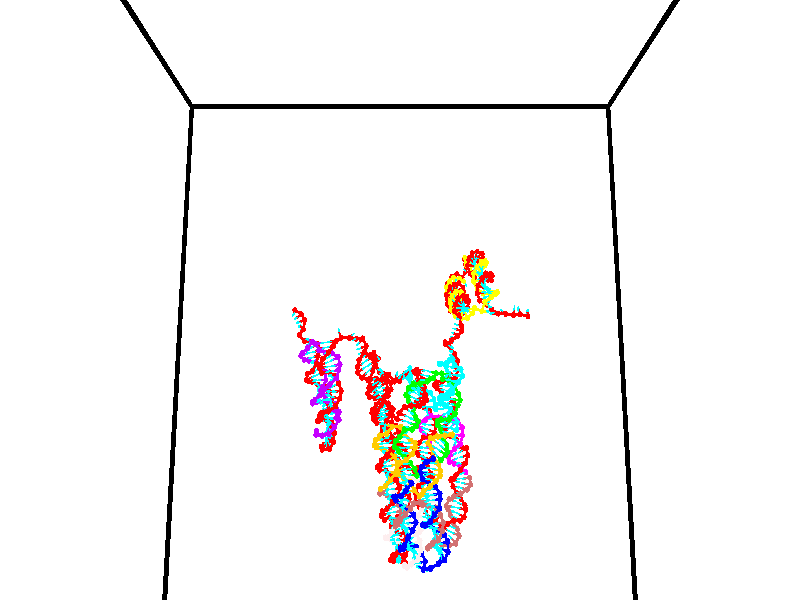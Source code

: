 // switches for output
#declare DRAW_BASES = 1; // possible values are 0, 1; only relevant for DNA ribbons
#declare DRAW_BASES_TYPE = 3; // possible values are 1, 2, 3; only relevant for DNA ribbons
#declare DRAW_FOG = 0; // set to 1 to enable fog

#include "colors.inc"

#include "transforms.inc"
background { rgb <1, 1, 1>}

#default {
   normal{
       ripples 0.25
       frequency 0.20
       turbulence 0.2
       lambda 5
   }
	finish {
		phong 0.1
		phong_size 40.
	}
}

// original window dimensions: 1024x640


// camera settings

camera {
	sky <0, 0.179814, -0.983701>
	up <0, 0.179814, -0.983701>
	right 1.6 * <1, 0, 0>
	location <35, 94.9851, 44.8844>
	look_at <35, 29.7336, 32.9568>
	direction <0, -65.2515, -11.9276>
	angle 67.0682
}


# declare cpy_camera_pos = <35, 94.9851, 44.8844>;
# if (DRAW_FOG = 1)
fog {
	fog_type 2
	up vnormalize(cpy_camera_pos)
	color rgbt<1,1,1,0.3>
	distance 1e-5
	fog_alt 3e-3
	fog_offset 56
}
# end


// LIGHTS

# declare lum = 6;
global_settings {
	ambient_light rgb lum * <0.05, 0.05, 0.05>
	max_trace_level 15
}# declare cpy_direct_light_amount = 0.25;
light_source
{	1000 * <-1, -1.16352, -0.803886>,
	rgb lum * cpy_direct_light_amount
	parallel
}

light_source
{	1000 * <1, 1.16352, 0.803886>,
	rgb lum * cpy_direct_light_amount
	parallel
}

// strand 0

// nucleotide -1

// particle -1
sphere {
	<24.319588, 34.482853, 34.681854> 0.250000
	pigment { color rgbt <1,0,0,0> }
	no_shadow
}
cylinder {
	<24.294806, 34.780693, 34.947708>,  <24.279936, 34.959396, 35.107220>, 0.100000
	pigment { color rgbt <1,0,0,0> }
	no_shadow
}
cylinder {
	<24.294806, 34.780693, 34.947708>,  <24.319588, 34.482853, 34.681854>, 0.100000
	pigment { color rgbt <1,0,0,0> }
	no_shadow
}

// particle -1
sphere {
	<24.294806, 34.780693, 34.947708> 0.100000
	pigment { color rgbt <1,0,0,0> }
	no_shadow
}
sphere {
	0, 1
	scale<0.080000,0.200000,0.300000>
	matrix <0.545660, -0.532310, 0.647225,
		0.835713, 0.402763, -0.373318,
		-0.061957, 0.744599, 0.664630,
		24.276218, 35.004074, 35.147099>
	pigment { color rgbt <0,1,1,0> }
	no_shadow
}
cylinder {
	<24.969929, 34.472832, 35.041759>,  <24.319588, 34.482853, 34.681854>, 0.130000
	pigment { color rgbt <1,0,0,0> }
	no_shadow
}

// nucleotide -1

// particle -1
sphere {
	<24.969929, 34.472832, 35.041759> 0.250000
	pigment { color rgbt <1,0,0,0> }
	no_shadow
}
cylinder {
	<24.710943, 34.673725, 35.271038>,  <24.555552, 34.794262, 35.408604>, 0.100000
	pigment { color rgbt <1,0,0,0> }
	no_shadow
}
cylinder {
	<24.710943, 34.673725, 35.271038>,  <24.969929, 34.472832, 35.041759>, 0.100000
	pigment { color rgbt <1,0,0,0> }
	no_shadow
}

// particle -1
sphere {
	<24.710943, 34.673725, 35.271038> 0.100000
	pigment { color rgbt <1,0,0,0> }
	no_shadow
}
sphere {
	0, 1
	scale<0.080000,0.200000,0.300000>
	matrix <0.350286, -0.471848, 0.809110,
		0.676825, 0.724650, 0.129578,
		-0.647462, 0.502236, 0.573194,
		24.516705, 34.824394, 35.442997>
	pigment { color rgbt <0,1,1,0> }
	no_shadow
}
cylinder {
	<25.421394, 34.840103, 35.591450>,  <24.969929, 34.472832, 35.041759>, 0.130000
	pigment { color rgbt <1,0,0,0> }
	no_shadow
}

// nucleotide -1

// particle -1
sphere {
	<25.421394, 34.840103, 35.591450> 0.250000
	pigment { color rgbt <1,0,0,0> }
	no_shadow
}
cylinder {
	<25.043587, 34.767620, 35.701031>,  <24.816902, 34.724129, 35.766777>, 0.100000
	pigment { color rgbt <1,0,0,0> }
	no_shadow
}
cylinder {
	<25.043587, 34.767620, 35.701031>,  <25.421394, 34.840103, 35.591450>, 0.100000
	pigment { color rgbt <1,0,0,0> }
	no_shadow
}

// particle -1
sphere {
	<25.043587, 34.767620, 35.701031> 0.100000
	pigment { color rgbt <1,0,0,0> }
	no_shadow
}
sphere {
	0, 1
	scale<0.080000,0.200000,0.300000>
	matrix <0.326366, -0.611750, 0.720589,
		0.037013, 0.770017, 0.636949,
		-0.944519, -0.181207, 0.273950,
		24.760231, 34.713257, 35.783215>
	pigment { color rgbt <0,1,1,0> }
	no_shadow
}
cylinder {
	<25.307039, 35.005116, 36.397289>,  <25.421394, 34.840103, 35.591450>, 0.130000
	pigment { color rgbt <1,0,0,0> }
	no_shadow
}

// nucleotide -1

// particle -1
sphere {
	<25.307039, 35.005116, 36.397289> 0.250000
	pigment { color rgbt <1,0,0,0> }
	no_shadow
}
cylinder {
	<25.079451, 34.728138, 36.219845>,  <24.942898, 34.561951, 36.113377>, 0.100000
	pigment { color rgbt <1,0,0,0> }
	no_shadow
}
cylinder {
	<25.079451, 34.728138, 36.219845>,  <25.307039, 35.005116, 36.397289>, 0.100000
	pigment { color rgbt <1,0,0,0> }
	no_shadow
}

// particle -1
sphere {
	<25.079451, 34.728138, 36.219845> 0.100000
	pigment { color rgbt <1,0,0,0> }
	no_shadow
}
sphere {
	0, 1
	scale<0.080000,0.200000,0.300000>
	matrix <0.387926, -0.701644, 0.597670,
		-0.725111, 0.167968, 0.667833,
		-0.568970, -0.692447, -0.443611,
		24.908760, 34.520405, 36.086761>
	pigment { color rgbt <0,1,1,0> }
	no_shadow
}
cylinder {
	<24.856361, 34.740105, 36.872051>,  <25.307039, 35.005116, 36.397289>, 0.130000
	pigment { color rgbt <1,0,0,0> }
	no_shadow
}

// nucleotide -1

// particle -1
sphere {
	<24.856361, 34.740105, 36.872051> 0.250000
	pigment { color rgbt <1,0,0,0> }
	no_shadow
}
cylinder {
	<24.944941, 34.476898, 36.584167>,  <24.998087, 34.318974, 36.411438>, 0.100000
	pigment { color rgbt <1,0,0,0> }
	no_shadow
}
cylinder {
	<24.944941, 34.476898, 36.584167>,  <24.856361, 34.740105, 36.872051>, 0.100000
	pigment { color rgbt <1,0,0,0> }
	no_shadow
}

// particle -1
sphere {
	<24.944941, 34.476898, 36.584167> 0.100000
	pigment { color rgbt <1,0,0,0> }
	no_shadow
}
sphere {
	0, 1
	scale<0.080000,0.200000,0.300000>
	matrix <0.471109, -0.574008, 0.669755,
		-0.853826, -0.487376, 0.182883,
		0.221446, -0.658012, -0.719709,
		25.011375, 34.279495, 36.368256>
	pigment { color rgbt <0,1,1,0> }
	no_shadow
}
cylinder {
	<25.374495, 34.459175, 37.338135>,  <24.856361, 34.740105, 36.872051>, 0.130000
	pigment { color rgbt <1,0,0,0> }
	no_shadow
}

// nucleotide -1

// particle -1
sphere {
	<25.374495, 34.459175, 37.338135> 0.250000
	pigment { color rgbt <1,0,0,0> }
	no_shadow
}
cylinder {
	<25.569883, 34.803001, 37.278072>,  <25.687117, 35.009296, 37.242035>, 0.100000
	pigment { color rgbt <1,0,0,0> }
	no_shadow
}
cylinder {
	<25.569883, 34.803001, 37.278072>,  <25.374495, 34.459175, 37.338135>, 0.100000
	pigment { color rgbt <1,0,0,0> }
	no_shadow
}

// particle -1
sphere {
	<25.569883, 34.803001, 37.278072> 0.100000
	pigment { color rgbt <1,0,0,0> }
	no_shadow
}
sphere {
	0, 1
	scale<0.080000,0.200000,0.300000>
	matrix <0.390083, -0.061178, 0.918745,
		0.780532, -0.507356, -0.365184,
		0.488472, 0.859563, -0.150160,
		25.716425, 35.060871, 37.233025>
	pigment { color rgbt <0,1,1,0> }
	no_shadow
}
cylinder {
	<26.092157, 34.380234, 37.391541>,  <25.374495, 34.459175, 37.338135>, 0.130000
	pigment { color rgbt <1,0,0,0> }
	no_shadow
}

// nucleotide -1

// particle -1
sphere {
	<26.092157, 34.380234, 37.391541> 0.250000
	pigment { color rgbt <1,0,0,0> }
	no_shadow
}
cylinder {
	<25.999680, 34.751514, 37.508152>,  <25.944193, 34.974281, 37.578121>, 0.100000
	pigment { color rgbt <1,0,0,0> }
	no_shadow
}
cylinder {
	<25.999680, 34.751514, 37.508152>,  <26.092157, 34.380234, 37.391541>, 0.100000
	pigment { color rgbt <1,0,0,0> }
	no_shadow
}

// particle -1
sphere {
	<25.999680, 34.751514, 37.508152> 0.100000
	pigment { color rgbt <1,0,0,0> }
	no_shadow
}
sphere {
	0, 1
	scale<0.080000,0.200000,0.300000>
	matrix <0.534639, -0.129141, 0.835155,
		0.812841, 0.348945, -0.466397,
		-0.231192, 0.928203, 0.291531,
		25.930323, 35.029976, 37.595612>
	pigment { color rgbt <0,1,1,0> }
	no_shadow
}
cylinder {
	<26.741879, 34.703732, 37.624462>,  <26.092157, 34.380234, 37.391541>, 0.130000
	pigment { color rgbt <1,0,0,0> }
	no_shadow
}

// nucleotide -1

// particle -1
sphere {
	<26.741879, 34.703732, 37.624462> 0.250000
	pigment { color rgbt <1,0,0,0> }
	no_shadow
}
cylinder {
	<26.431429, 34.888004, 37.796692>,  <26.245159, 34.998569, 37.900032>, 0.100000
	pigment { color rgbt <1,0,0,0> }
	no_shadow
}
cylinder {
	<26.431429, 34.888004, 37.796692>,  <26.741879, 34.703732, 37.624462>, 0.100000
	pigment { color rgbt <1,0,0,0> }
	no_shadow
}

// particle -1
sphere {
	<26.431429, 34.888004, 37.796692> 0.100000
	pigment { color rgbt <1,0,0,0> }
	no_shadow
}
sphere {
	0, 1
	scale<0.080000,0.200000,0.300000>
	matrix <0.377073, -0.208232, 0.902472,
		0.505416, 0.862791, -0.012098,
		-0.776126, 0.460685, 0.430579,
		26.198591, 35.026211, 37.925865>
	pigment { color rgbt <0,1,1,0> }
	no_shadow
}
cylinder {
	<27.081615, 35.031475, 38.141605>,  <26.741879, 34.703732, 37.624462>, 0.130000
	pigment { color rgbt <1,0,0,0> }
	no_shadow
}

// nucleotide -1

// particle -1
sphere {
	<27.081615, 35.031475, 38.141605> 0.250000
	pigment { color rgbt <1,0,0,0> }
	no_shadow
}
cylinder {
	<26.694475, 35.005608, 38.238831>,  <26.462191, 34.990086, 38.297165>, 0.100000
	pigment { color rgbt <1,0,0,0> }
	no_shadow
}
cylinder {
	<26.694475, 35.005608, 38.238831>,  <27.081615, 35.031475, 38.141605>, 0.100000
	pigment { color rgbt <1,0,0,0> }
	no_shadow
}

// particle -1
sphere {
	<26.694475, 35.005608, 38.238831> 0.100000
	pigment { color rgbt <1,0,0,0> }
	no_shadow
}
sphere {
	0, 1
	scale<0.080000,0.200000,0.300000>
	matrix <0.250429, -0.337766, 0.907303,
		0.023423, 0.939006, 0.343102,
		-0.967852, -0.064671, 0.243066,
		26.404119, 34.986206, 38.311749>
	pigment { color rgbt <0,1,1,0> }
	no_shadow
}
cylinder {
	<26.902311, 35.554424, 38.659058>,  <27.081615, 35.031475, 38.141605>, 0.130000
	pigment { color rgbt <1,0,0,0> }
	no_shadow
}

// nucleotide -1

// particle -1
sphere {
	<26.902311, 35.554424, 38.659058> 0.250000
	pigment { color rgbt <1,0,0,0> }
	no_shadow
}
cylinder {
	<26.638390, 35.255787, 38.693142>,  <26.480036, 35.076607, 38.713593>, 0.100000
	pigment { color rgbt <1,0,0,0> }
	no_shadow
}
cylinder {
	<26.638390, 35.255787, 38.693142>,  <26.902311, 35.554424, 38.659058>, 0.100000
	pigment { color rgbt <1,0,0,0> }
	no_shadow
}

// particle -1
sphere {
	<26.638390, 35.255787, 38.693142> 0.100000
	pigment { color rgbt <1,0,0,0> }
	no_shadow
}
sphere {
	0, 1
	scale<0.080000,0.200000,0.300000>
	matrix <0.299538, -0.157314, 0.941025,
		-0.689154, 0.646418, 0.327429,
		-0.659805, -0.746589, 0.085213,
		26.440449, 35.031811, 38.718704>
	pigment { color rgbt <0,1,1,0> }
	no_shadow
}
cylinder {
	<26.752829, 35.453655, 39.360558>,  <26.902311, 35.554424, 38.659058>, 0.130000
	pigment { color rgbt <1,0,0,0> }
	no_shadow
}

// nucleotide -1

// particle -1
sphere {
	<26.752829, 35.453655, 39.360558> 0.250000
	pigment { color rgbt <1,0,0,0> }
	no_shadow
}
cylinder {
	<26.581415, 35.099312, 39.289433>,  <26.478567, 34.886707, 39.246758>, 0.100000
	pigment { color rgbt <1,0,0,0> }
	no_shadow
}
cylinder {
	<26.581415, 35.099312, 39.289433>,  <26.752829, 35.453655, 39.360558>, 0.100000
	pigment { color rgbt <1,0,0,0> }
	no_shadow
}

// particle -1
sphere {
	<26.581415, 35.099312, 39.289433> 0.100000
	pigment { color rgbt <1,0,0,0> }
	no_shadow
}
sphere {
	0, 1
	scale<0.080000,0.200000,0.300000>
	matrix <-0.031461, -0.182052, 0.982785,
		-0.902978, 0.426750, 0.050145,
		-0.428533, -0.885856, -0.177815,
		26.452856, 34.833553, 39.236088>
	pigment { color rgbt <0,1,1,0> }
	no_shadow
}
cylinder {
	<26.315599, 35.285095, 39.940979>,  <26.752829, 35.453655, 39.360558>, 0.130000
	pigment { color rgbt <1,0,0,0> }
	no_shadow
}

// nucleotide -1

// particle -1
sphere {
	<26.315599, 35.285095, 39.940979> 0.250000
	pigment { color rgbt <1,0,0,0> }
	no_shadow
}
cylinder {
	<26.353748, 34.927650, 39.765541>,  <26.376638, 34.713184, 39.660278>, 0.100000
	pigment { color rgbt <1,0,0,0> }
	no_shadow
}
cylinder {
	<26.353748, 34.927650, 39.765541>,  <26.315599, 35.285095, 39.940979>, 0.100000
	pigment { color rgbt <1,0,0,0> }
	no_shadow
}

// particle -1
sphere {
	<26.353748, 34.927650, 39.765541> 0.100000
	pigment { color rgbt <1,0,0,0> }
	no_shadow
}
sphere {
	0, 1
	scale<0.080000,0.200000,0.300000>
	matrix <-0.049922, -0.444341, 0.894465,
		-0.994189, -0.063413, -0.086989,
		0.095374, -0.893610, -0.438594,
		26.382360, 34.659569, 39.633965>
	pigment { color rgbt <0,1,1,0> }
	no_shadow
}
cylinder {
	<25.773281, 34.869446, 40.133736>,  <26.315599, 35.285095, 39.940979>, 0.130000
	pigment { color rgbt <1,0,0,0> }
	no_shadow
}

// nucleotide -1

// particle -1
sphere {
	<25.773281, 34.869446, 40.133736> 0.250000
	pigment { color rgbt <1,0,0,0> }
	no_shadow
}
cylinder {
	<26.057575, 34.600658, 40.050484>,  <26.228151, 34.439388, 40.000534>, 0.100000
	pigment { color rgbt <1,0,0,0> }
	no_shadow
}
cylinder {
	<26.057575, 34.600658, 40.050484>,  <25.773281, 34.869446, 40.133736>, 0.100000
	pigment { color rgbt <1,0,0,0> }
	no_shadow
}

// particle -1
sphere {
	<26.057575, 34.600658, 40.050484> 0.100000
	pigment { color rgbt <1,0,0,0> }
	no_shadow
}
sphere {
	0, 1
	scale<0.080000,0.200000,0.300000>
	matrix <-0.215920, -0.489970, 0.844576,
		-0.669503, -0.555330, -0.493330,
		0.710735, -0.671966, -0.208129,
		26.270796, 34.399071, 39.988045>
	pigment { color rgbt <0,1,1,0> }
	no_shadow
}
cylinder {
	<25.627285, 34.250015, 40.567768>,  <25.773281, 34.869446, 40.133736>, 0.130000
	pigment { color rgbt <1,0,0,0> }
	no_shadow
}

// nucleotide -1

// particle -1
sphere {
	<25.627285, 34.250015, 40.567768> 0.250000
	pigment { color rgbt <1,0,0,0> }
	no_shadow
}
cylinder {
	<25.986990, 34.165058, 40.414818>,  <26.202814, 34.114082, 40.323048>, 0.100000
	pigment { color rgbt <1,0,0,0> }
	no_shadow
}
cylinder {
	<25.986990, 34.165058, 40.414818>,  <25.627285, 34.250015, 40.567768>, 0.100000
	pigment { color rgbt <1,0,0,0> }
	no_shadow
}

// particle -1
sphere {
	<25.986990, 34.165058, 40.414818> 0.100000
	pigment { color rgbt <1,0,0,0> }
	no_shadow
}
sphere {
	0, 1
	scale<0.080000,0.200000,0.300000>
	matrix <0.226106, -0.522614, 0.822040,
		-0.374431, -0.825689, -0.421945,
		0.899265, -0.212393, -0.382377,
		26.256769, 34.101341, 40.300106>
	pigment { color rgbt <0,1,1,0> }
	no_shadow
}
cylinder {
	<25.693851, 33.577579, 40.634132>,  <25.627285, 34.250015, 40.567768>, 0.130000
	pigment { color rgbt <1,0,0,0> }
	no_shadow
}

// nucleotide -1

// particle -1
sphere {
	<25.693851, 33.577579, 40.634132> 0.250000
	pigment { color rgbt <1,0,0,0> }
	no_shadow
}
cylinder {
	<26.063511, 33.729706, 40.619682>,  <26.285307, 33.820984, 40.611012>, 0.100000
	pigment { color rgbt <1,0,0,0> }
	no_shadow
}
cylinder {
	<26.063511, 33.729706, 40.619682>,  <25.693851, 33.577579, 40.634132>, 0.100000
	pigment { color rgbt <1,0,0,0> }
	no_shadow
}

// particle -1
sphere {
	<26.063511, 33.729706, 40.619682> 0.100000
	pigment { color rgbt <1,0,0,0> }
	no_shadow
}
sphere {
	0, 1
	scale<0.080000,0.200000,0.300000>
	matrix <0.266572, -0.574223, 0.774085,
		0.273655, -0.725001, -0.632050,
		0.924150, 0.380319, -0.036126,
		26.340755, 33.843803, 40.608845>
	pigment { color rgbt <0,1,1,0> }
	no_shadow
}
cylinder {
	<26.013935, 32.945053, 40.648819>,  <25.693851, 33.577579, 40.634132>, 0.130000
	pigment { color rgbt <1,0,0,0> }
	no_shadow
}

// nucleotide -1

// particle -1
sphere {
	<26.013935, 32.945053, 40.648819> 0.250000
	pigment { color rgbt <1,0,0,0> }
	no_shadow
}
cylinder {
	<26.265642, 33.235798, 40.758869>,  <26.416666, 33.410244, 40.824902>, 0.100000
	pigment { color rgbt <1,0,0,0> }
	no_shadow
}
cylinder {
	<26.265642, 33.235798, 40.758869>,  <26.013935, 32.945053, 40.648819>, 0.100000
	pigment { color rgbt <1,0,0,0> }
	no_shadow
}

// particle -1
sphere {
	<26.265642, 33.235798, 40.758869> 0.100000
	pigment { color rgbt <1,0,0,0> }
	no_shadow
}
sphere {
	0, 1
	scale<0.080000,0.200000,0.300000>
	matrix <0.290967, -0.548590, 0.783829,
		0.720667, -0.413185, -0.556702,
		0.629267, 0.726861, 0.275128,
		26.454422, 33.453857, 40.841408>
	pigment { color rgbt <0,1,1,0> }
	no_shadow
}
cylinder {
	<26.542204, 32.593510, 40.850582>,  <26.013935, 32.945053, 40.648819>, 0.130000
	pigment { color rgbt <1,0,0,0> }
	no_shadow
}

// nucleotide -1

// particle -1
sphere {
	<26.542204, 32.593510, 40.850582> 0.250000
	pigment { color rgbt <1,0,0,0> }
	no_shadow
}
cylinder {
	<26.625425, 32.952892, 41.005234>,  <26.675358, 33.168522, 41.098026>, 0.100000
	pigment { color rgbt <1,0,0,0> }
	no_shadow
}
cylinder {
	<26.625425, 32.952892, 41.005234>,  <26.542204, 32.593510, 40.850582>, 0.100000
	pigment { color rgbt <1,0,0,0> }
	no_shadow
}

// particle -1
sphere {
	<26.625425, 32.952892, 41.005234> 0.100000
	pigment { color rgbt <1,0,0,0> }
	no_shadow
}
sphere {
	0, 1
	scale<0.080000,0.200000,0.300000>
	matrix <0.491133, -0.437796, 0.753075,
		0.845873, 0.033206, -0.532349,
		0.208054, 0.898461, 0.386629,
		26.687841, 33.222431, 41.121223>
	pigment { color rgbt <0,1,1,0> }
	no_shadow
}
cylinder {
	<27.273350, 32.557102, 41.025944>,  <26.542204, 32.593510, 40.850582>, 0.130000
	pigment { color rgbt <1,0,0,0> }
	no_shadow
}

// nucleotide -1

// particle -1
sphere {
	<27.273350, 32.557102, 41.025944> 0.250000
	pigment { color rgbt <1,0,0,0> }
	no_shadow
}
cylinder {
	<27.090551, 32.832726, 41.250927>,  <26.980871, 32.998100, 41.385918>, 0.100000
	pigment { color rgbt <1,0,0,0> }
	no_shadow
}
cylinder {
	<27.090551, 32.832726, 41.250927>,  <27.273350, 32.557102, 41.025944>, 0.100000
	pigment { color rgbt <1,0,0,0> }
	no_shadow
}

// particle -1
sphere {
	<27.090551, 32.832726, 41.250927> 0.100000
	pigment { color rgbt <1,0,0,0> }
	no_shadow
}
sphere {
	0, 1
	scale<0.080000,0.200000,0.300000>
	matrix <0.517872, -0.307994, 0.798090,
		0.723160, 0.656007, -0.216089,
		-0.456998, 0.689054, 0.562457,
		26.953451, 33.039440, 41.419662>
	pigment { color rgbt <0,1,1,0> }
	no_shadow
}
cylinder {
	<27.760765, 32.735580, 41.481262>,  <27.273350, 32.557102, 41.025944>, 0.130000
	pigment { color rgbt <1,0,0,0> }
	no_shadow
}

// nucleotide -1

// particle -1
sphere {
	<27.760765, 32.735580, 41.481262> 0.250000
	pigment { color rgbt <1,0,0,0> }
	no_shadow
}
cylinder {
	<27.412794, 32.843216, 41.646584>,  <27.204012, 32.907799, 41.745777>, 0.100000
	pigment { color rgbt <1,0,0,0> }
	no_shadow
}
cylinder {
	<27.412794, 32.843216, 41.646584>,  <27.760765, 32.735580, 41.481262>, 0.100000
	pigment { color rgbt <1,0,0,0> }
	no_shadow
}

// particle -1
sphere {
	<27.412794, 32.843216, 41.646584> 0.100000
	pigment { color rgbt <1,0,0,0> }
	no_shadow
}
sphere {
	0, 1
	scale<0.080000,0.200000,0.300000>
	matrix <0.274798, -0.431407, 0.859287,
		0.409528, 0.861091, 0.301346,
		-0.869927, 0.269093, 0.413300,
		27.151815, 32.923943, 41.770573>
	pigment { color rgbt <0,1,1,0> }
	no_shadow
}
cylinder {
	<28.026316, 32.844742, 42.079033>,  <27.760765, 32.735580, 41.481262>, 0.130000
	pigment { color rgbt <1,0,0,0> }
	no_shadow
}

// nucleotide -1

// particle -1
sphere {
	<28.026316, 32.844742, 42.079033> 0.250000
	pigment { color rgbt <1,0,0,0> }
	no_shadow
}
cylinder {
	<27.629429, 32.816254, 42.119884>,  <27.391296, 32.799160, 42.144398>, 0.100000
	pigment { color rgbt <1,0,0,0> }
	no_shadow
}
cylinder {
	<27.629429, 32.816254, 42.119884>,  <28.026316, 32.844742, 42.079033>, 0.100000
	pigment { color rgbt <1,0,0,0> }
	no_shadow
}

// particle -1
sphere {
	<27.629429, 32.816254, 42.119884> 0.100000
	pigment { color rgbt <1,0,0,0> }
	no_shadow
}
sphere {
	0, 1
	scale<0.080000,0.200000,0.300000>
	matrix <0.124513, -0.562164, 0.817599,
		-0.000817, 0.823953, 0.566658,
		-0.992218, -0.071224, 0.102133,
		27.331764, 32.794888, 42.150524>
	pigment { color rgbt <0,1,1,0> }
	no_shadow
}
cylinder {
	<27.866499, 33.118057, 42.707844>,  <28.026316, 32.844742, 42.079033>, 0.130000
	pigment { color rgbt <1,0,0,0> }
	no_shadow
}

// nucleotide -1

// particle -1
sphere {
	<27.866499, 33.118057, 42.707844> 0.250000
	pigment { color rgbt <1,0,0,0> }
	no_shadow
}
cylinder {
	<27.551691, 32.893761, 42.604950>,  <27.362806, 32.759182, 42.543213>, 0.100000
	pigment { color rgbt <1,0,0,0> }
	no_shadow
}
cylinder {
	<27.551691, 32.893761, 42.604950>,  <27.866499, 33.118057, 42.707844>, 0.100000
	pigment { color rgbt <1,0,0,0> }
	no_shadow
}

// particle -1
sphere {
	<27.551691, 32.893761, 42.604950> 0.100000
	pigment { color rgbt <1,0,0,0> }
	no_shadow
}
sphere {
	0, 1
	scale<0.080000,0.200000,0.300000>
	matrix <-0.021826, -0.391387, 0.919968,
		-0.616545, 0.729645, 0.295789,
		-0.787018, -0.560745, -0.257233,
		27.315586, 32.725536, 42.527779>
	pigment { color rgbt <0,1,1,0> }
	no_shadow
}
cylinder {
	<27.407600, 33.146709, 43.283092>,  <27.866499, 33.118057, 42.707844>, 0.130000
	pigment { color rgbt <1,0,0,0> }
	no_shadow
}

// nucleotide -1

// particle -1
sphere {
	<27.407600, 33.146709, 43.283092> 0.250000
	pigment { color rgbt <1,0,0,0> }
	no_shadow
}
cylinder {
	<27.276937, 32.821850, 43.089718>,  <27.198540, 32.626934, 42.973694>, 0.100000
	pigment { color rgbt <1,0,0,0> }
	no_shadow
}
cylinder {
	<27.276937, 32.821850, 43.089718>,  <27.407600, 33.146709, 43.283092>, 0.100000
	pigment { color rgbt <1,0,0,0> }
	no_shadow
}

// particle -1
sphere {
	<27.276937, 32.821850, 43.089718> 0.100000
	pigment { color rgbt <1,0,0,0> }
	no_shadow
}
sphere {
	0, 1
	scale<0.080000,0.200000,0.300000>
	matrix <0.137208, -0.546825, 0.825928,
		-0.935131, 0.203463, 0.290057,
		-0.326656, -0.812149, -0.483436,
		27.178940, 32.578205, 42.944687>
	pigment { color rgbt <0,1,1,0> }
	no_shadow
}
cylinder {
	<26.976604, 32.772926, 43.777378>,  <27.407600, 33.146709, 43.283092>, 0.130000
	pigment { color rgbt <1,0,0,0> }
	no_shadow
}

// nucleotide -1

// particle -1
sphere {
	<26.976604, 32.772926, 43.777378> 0.250000
	pigment { color rgbt <1,0,0,0> }
	no_shadow
}
cylinder {
	<27.048956, 32.483402, 43.511028>,  <27.092367, 32.309689, 43.351219>, 0.100000
	pigment { color rgbt <1,0,0,0> }
	no_shadow
}
cylinder {
	<27.048956, 32.483402, 43.511028>,  <26.976604, 32.772926, 43.777378>, 0.100000
	pigment { color rgbt <1,0,0,0> }
	no_shadow
}

// particle -1
sphere {
	<27.048956, 32.483402, 43.511028> 0.100000
	pigment { color rgbt <1,0,0,0> }
	no_shadow
}
sphere {
	0, 1
	scale<0.080000,0.200000,0.300000>
	matrix <0.136116, -0.652100, 0.745814,
		-0.974040, -0.225539, -0.019430,
		0.180880, -0.723808, -0.665871,
		27.103220, 32.266258, 43.311268>
	pigment { color rgbt <0,1,1,0> }
	no_shadow
}
cylinder {
	<26.499357, 32.081543, 43.936672>,  <26.976604, 32.772926, 43.777378>, 0.130000
	pigment { color rgbt <1,0,0,0> }
	no_shadow
}

// nucleotide -1

// particle -1
sphere {
	<26.499357, 32.081543, 43.936672> 0.250000
	pigment { color rgbt <1,0,0,0> }
	no_shadow
}
cylinder {
	<26.845270, 32.011402, 43.748459>,  <27.052818, 31.969316, 43.635532>, 0.100000
	pigment { color rgbt <1,0,0,0> }
	no_shadow
}
cylinder {
	<26.845270, 32.011402, 43.748459>,  <26.499357, 32.081543, 43.936672>, 0.100000
	pigment { color rgbt <1,0,0,0> }
	no_shadow
}

// particle -1
sphere {
	<26.845270, 32.011402, 43.748459> 0.100000
	pigment { color rgbt <1,0,0,0> }
	no_shadow
}
sphere {
	0, 1
	scale<0.080000,0.200000,0.300000>
	matrix <0.147258, -0.807282, 0.571499,
		-0.480068, -0.563512, -0.672301,
		0.864783, -0.175357, -0.470532,
		27.104706, 31.958796, 43.607300>
	pigment { color rgbt <0,1,1,0> }
	no_shadow
}
cylinder {
	<26.531017, 31.340578, 43.911957>,  <26.499357, 32.081543, 43.936672>, 0.130000
	pigment { color rgbt <1,0,0,0> }
	no_shadow
}

// nucleotide -1

// particle -1
sphere {
	<26.531017, 31.340578, 43.911957> 0.250000
	pigment { color rgbt <1,0,0,0> }
	no_shadow
}
cylinder {
	<26.905565, 31.463585, 43.844265>,  <27.130295, 31.537390, 43.803650>, 0.100000
	pigment { color rgbt <1,0,0,0> }
	no_shadow
}
cylinder {
	<26.905565, 31.463585, 43.844265>,  <26.531017, 31.340578, 43.911957>, 0.100000
	pigment { color rgbt <1,0,0,0> }
	no_shadow
}

// particle -1
sphere {
	<26.905565, 31.463585, 43.844265> 0.100000
	pigment { color rgbt <1,0,0,0> }
	no_shadow
}
sphere {
	0, 1
	scale<0.080000,0.200000,0.300000>
	matrix <0.346924, -0.737456, 0.579484,
		0.053399, -0.601324, -0.797219,
		0.936372, 0.307518, -0.169234,
		27.186478, 31.555840, 43.793495>
	pigment { color rgbt <0,1,1,0> }
	no_shadow
}
cylinder {
	<27.061186, 30.688612, 43.725094>,  <26.531017, 31.340578, 43.911957>, 0.130000
	pigment { color rgbt <1,0,0,0> }
	no_shadow
}

// nucleotide -1

// particle -1
sphere {
	<27.061186, 30.688612, 43.725094> 0.250000
	pigment { color rgbt <1,0,0,0> }
	no_shadow
}
cylinder {
	<27.258520, 31.002817, 43.874542>,  <27.376921, 31.191339, 43.964211>, 0.100000
	pigment { color rgbt <1,0,0,0> }
	no_shadow
}
cylinder {
	<27.258520, 31.002817, 43.874542>,  <27.061186, 30.688612, 43.725094>, 0.100000
	pigment { color rgbt <1,0,0,0> }
	no_shadow
}

// particle -1
sphere {
	<27.258520, 31.002817, 43.874542> 0.100000
	pigment { color rgbt <1,0,0,0> }
	no_shadow
}
sphere {
	0, 1
	scale<0.080000,0.200000,0.300000>
	matrix <0.294622, -0.555038, 0.777901,
		0.818424, -0.273689, -0.505249,
		0.493335, 0.785511, 0.373622,
		27.406521, 31.238470, 43.986629>
	pigment { color rgbt <0,1,1,0> }
	no_shadow
}
cylinder {
	<27.819260, 30.545076, 43.781315>,  <27.061186, 30.688612, 43.725094>, 0.130000
	pigment { color rgbt <1,0,0,0> }
	no_shadow
}

// nucleotide -1

// particle -1
sphere {
	<27.819260, 30.545076, 43.781315> 0.250000
	pigment { color rgbt <1,0,0,0> }
	no_shadow
}
cylinder {
	<27.662979, 30.791710, 44.054718>,  <27.569210, 30.939690, 44.218758>, 0.100000
	pigment { color rgbt <1,0,0,0> }
	no_shadow
}
cylinder {
	<27.662979, 30.791710, 44.054718>,  <27.819260, 30.545076, 43.781315>, 0.100000
	pigment { color rgbt <1,0,0,0> }
	no_shadow
}

// particle -1
sphere {
	<27.662979, 30.791710, 44.054718> 0.100000
	pigment { color rgbt <1,0,0,0> }
	no_shadow
}
sphere {
	0, 1
	scale<0.080000,0.200000,0.300000>
	matrix <0.367348, -0.576399, 0.729944,
		0.844043, 0.536275, -0.001300,
		-0.390701, 0.616582, 0.683505,
		27.545769, 30.976685, 44.259769>
	pigment { color rgbt <0,1,1,0> }
	no_shadow
}
cylinder {
	<28.162378, 30.822029, 44.368931>,  <27.819260, 30.545076, 43.781315>, 0.130000
	pigment { color rgbt <1,0,0,0> }
	no_shadow
}

// nucleotide -1

// particle -1
sphere {
	<28.162378, 30.822029, 44.368931> 0.250000
	pigment { color rgbt <1,0,0,0> }
	no_shadow
}
cylinder {
	<27.795778, 30.816557, 44.528851>,  <27.575819, 30.813272, 44.624802>, 0.100000
	pigment { color rgbt <1,0,0,0> }
	no_shadow
}
cylinder {
	<27.795778, 30.816557, 44.528851>,  <28.162378, 30.822029, 44.368931>, 0.100000
	pigment { color rgbt <1,0,0,0> }
	no_shadow
}

// particle -1
sphere {
	<27.795778, 30.816557, 44.528851> 0.100000
	pigment { color rgbt <1,0,0,0> }
	no_shadow
}
sphere {
	0, 1
	scale<0.080000,0.200000,0.300000>
	matrix <0.369308, -0.413052, 0.832466,
		0.153748, 0.910605, 0.383615,
		-0.916500, -0.013682, 0.399800,
		27.520828, 30.812452, 44.648792>
	pigment { color rgbt <0,1,1,0> }
	no_shadow
}
cylinder {
	<28.201847, 31.143766, 44.935703>,  <28.162378, 30.822029, 44.368931>, 0.130000
	pigment { color rgbt <1,0,0,0> }
	no_shadow
}

// nucleotide -1

// particle -1
sphere {
	<28.201847, 31.143766, 44.935703> 0.250000
	pigment { color rgbt <1,0,0,0> }
	no_shadow
}
cylinder {
	<27.910032, 30.870493, 44.948593>,  <27.734943, 30.706530, 44.956326>, 0.100000
	pigment { color rgbt <1,0,0,0> }
	no_shadow
}
cylinder {
	<27.910032, 30.870493, 44.948593>,  <28.201847, 31.143766, 44.935703>, 0.100000
	pigment { color rgbt <1,0,0,0> }
	no_shadow
}

// particle -1
sphere {
	<27.910032, 30.870493, 44.948593> 0.100000
	pigment { color rgbt <1,0,0,0> }
	no_shadow
}
sphere {
	0, 1
	scale<0.080000,0.200000,0.300000>
	matrix <0.432936, -0.424812, 0.795048,
		-0.529475, 0.593966, 0.605690,
		-0.729535, -0.683183, 0.032222,
		27.691172, 30.665537, 44.958260>
	pigment { color rgbt <0,1,1,0> }
	no_shadow
}
cylinder {
	<28.011549, 30.914074, 45.693359>,  <28.201847, 31.143766, 44.935703>, 0.130000
	pigment { color rgbt <1,0,0,0> }
	no_shadow
}

// nucleotide -1

// particle -1
sphere {
	<28.011549, 30.914074, 45.693359> 0.250000
	pigment { color rgbt <1,0,0,0> }
	no_shadow
}
cylinder {
	<27.868301, 30.612633, 45.472874>,  <27.782352, 30.431768, 45.340584>, 0.100000
	pigment { color rgbt <1,0,0,0> }
	no_shadow
}
cylinder {
	<27.868301, 30.612633, 45.472874>,  <28.011549, 30.914074, 45.693359>, 0.100000
	pigment { color rgbt <1,0,0,0> }
	no_shadow
}

// particle -1
sphere {
	<27.868301, 30.612633, 45.472874> 0.100000
	pigment { color rgbt <1,0,0,0> }
	no_shadow
}
sphere {
	0, 1
	scale<0.080000,0.200000,0.300000>
	matrix <0.204259, -0.639303, 0.741329,
		-0.911060, 0.152893, 0.382876,
		-0.358118, -0.753601, -0.551214,
		27.760866, 30.386553, 45.307510>
	pigment { color rgbt <0,1,1,0> }
	no_shadow
}
cylinder {
	<27.653614, 31.575695, 45.588474>,  <28.011549, 30.914074, 45.693359>, 0.130000
	pigment { color rgbt <1,0,0,0> }
	no_shadow
}

// nucleotide -1

// particle -1
sphere {
	<27.653614, 31.575695, 45.588474> 0.250000
	pigment { color rgbt <1,0,0,0> }
	no_shadow
}
cylinder {
	<27.732883, 31.721897, 45.952263>,  <27.780445, 31.809620, 46.170536>, 0.100000
	pigment { color rgbt <1,0,0,0> }
	no_shadow
}
cylinder {
	<27.732883, 31.721897, 45.952263>,  <27.653614, 31.575695, 45.588474>, 0.100000
	pigment { color rgbt <1,0,0,0> }
	no_shadow
}

// particle -1
sphere {
	<27.732883, 31.721897, 45.952263> 0.100000
	pigment { color rgbt <1,0,0,0> }
	no_shadow
}
sphere {
	0, 1
	scale<0.080000,0.200000,0.300000>
	matrix <-0.034940, 0.929915, -0.366112,
		-0.979544, 0.040776, 0.197055,
		0.198173, 0.365508, 0.909468,
		27.792336, 31.831549, 46.225101>
	pigment { color rgbt <0,1,1,0> }
	no_shadow
}
cylinder {
	<27.218542, 32.018154, 45.896267>,  <27.653614, 31.575695, 45.588474>, 0.130000
	pigment { color rgbt <1,0,0,0> }
	no_shadow
}

// nucleotide -1

// particle -1
sphere {
	<27.218542, 32.018154, 45.896267> 0.250000
	pigment { color rgbt <1,0,0,0> }
	no_shadow
}
cylinder {
	<27.557114, 32.126511, 46.079647>,  <27.760256, 32.191525, 46.189674>, 0.100000
	pigment { color rgbt <1,0,0,0> }
	no_shadow
}
cylinder {
	<27.557114, 32.126511, 46.079647>,  <27.218542, 32.018154, 45.896267>, 0.100000
	pigment { color rgbt <1,0,0,0> }
	no_shadow
}

// particle -1
sphere {
	<27.557114, 32.126511, 46.079647> 0.100000
	pigment { color rgbt <1,0,0,0> }
	no_shadow
}
sphere {
	0, 1
	scale<0.080000,0.200000,0.300000>
	matrix <-0.096682, 0.924803, -0.367955,
		-0.523653, 0.267124, 0.808970,
		0.846428, 0.270893, 0.458450,
		27.811043, 32.207779, 46.217182>
	pigment { color rgbt <0,1,1,0> }
	no_shadow
}
cylinder {
	<27.025070, 32.658981, 46.058662>,  <27.218542, 32.018154, 45.896267>, 0.130000
	pigment { color rgbt <1,0,0,0> }
	no_shadow
}

// nucleotide -1

// particle -1
sphere {
	<27.025070, 32.658981, 46.058662> 0.250000
	pigment { color rgbt <1,0,0,0> }
	no_shadow
}
cylinder {
	<27.421261, 32.651085, 46.004154>,  <27.658976, 32.646347, 45.971451>, 0.100000
	pigment { color rgbt <1,0,0,0> }
	no_shadow
}
cylinder {
	<27.421261, 32.651085, 46.004154>,  <27.025070, 32.658981, 46.058662>, 0.100000
	pigment { color rgbt <1,0,0,0> }
	no_shadow
}

// particle -1
sphere {
	<27.421261, 32.651085, 46.004154> 0.100000
	pigment { color rgbt <1,0,0,0> }
	no_shadow
}
sphere {
	0, 1
	scale<0.080000,0.200000,0.300000>
	matrix <-0.069177, 0.784336, -0.616467,
		0.119049, 0.620022, 0.775500,
		0.990475, -0.019743, -0.136266,
		27.718403, 32.645161, 45.963276>
	pigment { color rgbt <0,1,1,0> }
	no_shadow
}
cylinder {
	<27.217327, 33.324711, 46.292912>,  <27.025070, 32.658981, 46.058662>, 0.130000
	pigment { color rgbt <1,0,0,0> }
	no_shadow
}

// nucleotide -1

// particle -1
sphere {
	<27.217327, 33.324711, 46.292912> 0.250000
	pigment { color rgbt <1,0,0,0> }
	no_shadow
}
cylinder {
	<27.437094, 33.127937, 46.022758>,  <27.568953, 33.009872, 45.860664>, 0.100000
	pigment { color rgbt <1,0,0,0> }
	no_shadow
}
cylinder {
	<27.437094, 33.127937, 46.022758>,  <27.217327, 33.324711, 46.292912>, 0.100000
	pigment { color rgbt <1,0,0,0> }
	no_shadow
}

// particle -1
sphere {
	<27.437094, 33.127937, 46.022758> 0.100000
	pigment { color rgbt <1,0,0,0> }
	no_shadow
}
sphere {
	0, 1
	scale<0.080000,0.200000,0.300000>
	matrix <0.001709, 0.808971, -0.587846,
		0.835548, 0.321817, 0.445301,
		0.549414, -0.491935, -0.675384,
		27.601917, 32.980358, 45.820145>
	pigment { color rgbt <0,1,1,0> }
	no_shadow
}
cylinder {
	<27.980665, 33.545609, 46.255848>,  <27.217327, 33.324711, 46.292912>, 0.130000
	pigment { color rgbt <1,0,0,0> }
	no_shadow
}

// nucleotide -1

// particle -1
sphere {
	<27.980665, 33.545609, 46.255848> 0.250000
	pigment { color rgbt <1,0,0,0> }
	no_shadow
}
cylinder {
	<27.791218, 33.414703, 45.928780>,  <27.677549, 33.336159, 45.732540>, 0.100000
	pigment { color rgbt <1,0,0,0> }
	no_shadow
}
cylinder {
	<27.791218, 33.414703, 45.928780>,  <27.980665, 33.545609, 46.255848>, 0.100000
	pigment { color rgbt <1,0,0,0> }
	no_shadow
}

// particle -1
sphere {
	<27.791218, 33.414703, 45.928780> 0.100000
	pigment { color rgbt <1,0,0,0> }
	no_shadow
}
sphere {
	0, 1
	scale<0.080000,0.200000,0.300000>
	matrix <0.237731, 0.846438, -0.476474,
		0.848062, -0.420036, -0.323049,
		-0.473577, -0.327280, -0.817687,
		27.649134, 33.316525, 45.683479>
	pigment { color rgbt <0,1,1,0> }
	no_shadow
}
cylinder {
	<28.396040, 33.717545, 45.675213>,  <27.980665, 33.545609, 46.255848>, 0.130000
	pigment { color rgbt <1,0,0,0> }
	no_shadow
}

// nucleotide -1

// particle -1
sphere {
	<28.396040, 33.717545, 45.675213> 0.250000
	pigment { color rgbt <1,0,0,0> }
	no_shadow
}
cylinder {
	<28.027538, 33.683521, 45.523396>,  <27.806437, 33.663109, 45.432304>, 0.100000
	pigment { color rgbt <1,0,0,0> }
	no_shadow
}
cylinder {
	<28.027538, 33.683521, 45.523396>,  <28.396040, 33.717545, 45.675213>, 0.100000
	pigment { color rgbt <1,0,0,0> }
	no_shadow
}

// particle -1
sphere {
	<28.027538, 33.683521, 45.523396> 0.100000
	pigment { color rgbt <1,0,0,0> }
	no_shadow
}
sphere {
	0, 1
	scale<0.080000,0.200000,0.300000>
	matrix <0.221681, 0.686991, -0.692027,
		0.319606, -0.721671, -0.614038,
		-0.921254, -0.085055, -0.379547,
		27.751162, 33.658005, 45.409531>
	pigment { color rgbt <0,1,1,0> }
	no_shadow
}
cylinder {
	<28.385185, 33.441326, 44.991222>,  <28.396040, 33.717545, 45.675213>, 0.130000
	pigment { color rgbt <1,0,0,0> }
	no_shadow
}

// nucleotide -1

// particle -1
sphere {
	<28.385185, 33.441326, 44.991222> 0.250000
	pigment { color rgbt <1,0,0,0> }
	no_shadow
}
cylinder {
	<28.050364, 33.654835, 45.039276>,  <27.849470, 33.782940, 45.068108>, 0.100000
	pigment { color rgbt <1,0,0,0> }
	no_shadow
}
cylinder {
	<28.050364, 33.654835, 45.039276>,  <28.385185, 33.441326, 44.991222>, 0.100000
	pigment { color rgbt <1,0,0,0> }
	no_shadow
}

// particle -1
sphere {
	<28.050364, 33.654835, 45.039276> 0.100000
	pigment { color rgbt <1,0,0,0> }
	no_shadow
}
sphere {
	0, 1
	scale<0.080000,0.200000,0.300000>
	matrix <0.155008, 0.441935, -0.883553,
		-0.524703, -0.720960, -0.452662,
		-0.837054, 0.533769, 0.120130,
		27.799248, 33.814964, 45.075314>
	pigment { color rgbt <0,1,1,0> }
	no_shadow
}
cylinder {
	<28.052738, 33.354042, 44.321007>,  <28.385185, 33.441326, 44.991222>, 0.130000
	pigment { color rgbt <1,0,0,0> }
	no_shadow
}

// nucleotide -1

// particle -1
sphere {
	<28.052738, 33.354042, 44.321007> 0.250000
	pigment { color rgbt <1,0,0,0> }
	no_shadow
}
cylinder {
	<27.934631, 33.694996, 44.493633>,  <27.863768, 33.899570, 44.597210>, 0.100000
	pigment { color rgbt <1,0,0,0> }
	no_shadow
}
cylinder {
	<27.934631, 33.694996, 44.493633>,  <28.052738, 33.354042, 44.321007>, 0.100000
	pigment { color rgbt <1,0,0,0> }
	no_shadow
}

// particle -1
sphere {
	<27.934631, 33.694996, 44.493633> 0.100000
	pigment { color rgbt <1,0,0,0> }
	no_shadow
}
sphere {
	0, 1
	scale<0.080000,0.200000,0.300000>
	matrix <0.072734, 0.470450, -0.879424,
		-0.952642, -0.228275, -0.200906,
		-0.295267, 0.852389, 0.431568,
		27.846052, 33.950714, 44.623104>
	pigment { color rgbt <0,1,1,0> }
	no_shadow
}
cylinder {
	<27.622131, 33.620193, 43.867817>,  <28.052738, 33.354042, 44.321007>, 0.130000
	pigment { color rgbt <1,0,0,0> }
	no_shadow
}

// nucleotide -1

// particle -1
sphere {
	<27.622131, 33.620193, 43.867817> 0.250000
	pigment { color rgbt <1,0,0,0> }
	no_shadow
}
cylinder {
	<27.743256, 33.934822, 44.083076>,  <27.815929, 34.123600, 44.212234>, 0.100000
	pigment { color rgbt <1,0,0,0> }
	no_shadow
}
cylinder {
	<27.743256, 33.934822, 44.083076>,  <27.622131, 33.620193, 43.867817>, 0.100000
	pigment { color rgbt <1,0,0,0> }
	no_shadow
}

// particle -1
sphere {
	<27.743256, 33.934822, 44.083076> 0.100000
	pigment { color rgbt <1,0,0,0> }
	no_shadow
}
sphere {
	0, 1
	scale<0.080000,0.200000,0.300000>
	matrix <-0.000941, 0.564909, -0.825153,
		-0.953051, 0.249357, 0.171800,
		0.302809, 0.786574, 0.538152,
		27.834099, 34.170795, 44.244522>
	pigment { color rgbt <0,1,1,0> }
	no_shadow
}
cylinder {
	<27.283022, 34.129177, 43.571598>,  <27.622131, 33.620193, 43.867817>, 0.130000
	pigment { color rgbt <1,0,0,0> }
	no_shadow
}

// nucleotide -1

// particle -1
sphere {
	<27.283022, 34.129177, 43.571598> 0.250000
	pigment { color rgbt <1,0,0,0> }
	no_shadow
}
cylinder {
	<27.573410, 34.321003, 43.768772>,  <27.747643, 34.436100, 43.887077>, 0.100000
	pigment { color rgbt <1,0,0,0> }
	no_shadow
}
cylinder {
	<27.573410, 34.321003, 43.768772>,  <27.283022, 34.129177, 43.571598>, 0.100000
	pigment { color rgbt <1,0,0,0> }
	no_shadow
}

// particle -1
sphere {
	<27.573410, 34.321003, 43.768772> 0.100000
	pigment { color rgbt <1,0,0,0> }
	no_shadow
}
sphere {
	0, 1
	scale<0.080000,0.200000,0.300000>
	matrix <-0.011459, 0.725093, -0.688555,
		-0.687631, 0.494222, 0.531891,
		0.725970, 0.479566, 0.492933,
		27.791201, 34.464874, 43.916653>
	pigment { color rgbt <0,1,1,0> }
	no_shadow
}
cylinder {
	<27.165880, 34.721096, 43.392738>,  <27.283022, 34.129177, 43.571598>, 0.130000
	pigment { color rgbt <1,0,0,0> }
	no_shadow
}

// nucleotide -1

// particle -1
sphere {
	<27.165880, 34.721096, 43.392738> 0.250000
	pigment { color rgbt <1,0,0,0> }
	no_shadow
}
cylinder {
	<27.530735, 34.797043, 43.538044>,  <27.749647, 34.842609, 43.625229>, 0.100000
	pigment { color rgbt <1,0,0,0> }
	no_shadow
}
cylinder {
	<27.530735, 34.797043, 43.538044>,  <27.165880, 34.721096, 43.392738>, 0.100000
	pigment { color rgbt <1,0,0,0> }
	no_shadow
}

// particle -1
sphere {
	<27.530735, 34.797043, 43.538044> 0.100000
	pigment { color rgbt <1,0,0,0> }
	no_shadow
}
sphere {
	0, 1
	scale<0.080000,0.200000,0.300000>
	matrix <0.110913, 0.738857, -0.664672,
		-0.394599, 0.646561, 0.652879,
		0.912135, 0.189866, 0.363264,
		27.804375, 34.854004, 43.647022>
	pigment { color rgbt <0,1,1,0> }
	no_shadow
}
cylinder {
	<27.142826, 35.493542, 43.561035>,  <27.165880, 34.721096, 43.392738>, 0.130000
	pigment { color rgbt <1,0,0,0> }
	no_shadow
}

// nucleotide -1

// particle -1
sphere {
	<27.142826, 35.493542, 43.561035> 0.250000
	pigment { color rgbt <1,0,0,0> }
	no_shadow
}
cylinder {
	<27.511120, 35.356049, 43.487167>,  <27.732096, 35.273552, 43.442848>, 0.100000
	pigment { color rgbt <1,0,0,0> }
	no_shadow
}
cylinder {
	<27.511120, 35.356049, 43.487167>,  <27.142826, 35.493542, 43.561035>, 0.100000
	pigment { color rgbt <1,0,0,0> }
	no_shadow
}

// particle -1
sphere {
	<27.511120, 35.356049, 43.487167> 0.100000
	pigment { color rgbt <1,0,0,0> }
	no_shadow
}
sphere {
	0, 1
	scale<0.080000,0.200000,0.300000>
	matrix <0.103711, 0.671822, -0.733416,
		0.376160, 0.656128, 0.654217,
		0.920732, -0.343731, -0.184665,
		27.787340, 35.252930, 43.431767>
	pigment { color rgbt <0,1,1,0> }
	no_shadow
}
cylinder {
	<27.444201, 36.088074, 43.365276>,  <27.142826, 35.493542, 43.561035>, 0.130000
	pigment { color rgbt <1,0,0,0> }
	no_shadow
}

// nucleotide -1

// particle -1
sphere {
	<27.444201, 36.088074, 43.365276> 0.250000
	pigment { color rgbt <1,0,0,0> }
	no_shadow
}
cylinder {
	<27.675018, 35.794006, 43.222988>,  <27.813509, 35.617565, 43.137615>, 0.100000
	pigment { color rgbt <1,0,0,0> }
	no_shadow
}
cylinder {
	<27.675018, 35.794006, 43.222988>,  <27.444201, 36.088074, 43.365276>, 0.100000
	pigment { color rgbt <1,0,0,0> }
	no_shadow
}

// particle -1
sphere {
	<27.675018, 35.794006, 43.222988> 0.100000
	pigment { color rgbt <1,0,0,0> }
	no_shadow
}
sphere {
	0, 1
	scale<0.080000,0.200000,0.300000>
	matrix <0.233360, 0.565817, -0.790818,
		0.782663, 0.373326, 0.498062,
		0.577045, -0.735172, -0.355725,
		27.848131, 35.573456, 43.116272>
	pigment { color rgbt <0,1,1,0> }
	no_shadow
}
cylinder {
	<28.132484, 36.451103, 43.230530>,  <27.444201, 36.088074, 43.365276>, 0.130000
	pigment { color rgbt <1,0,0,0> }
	no_shadow
}

// nucleotide -1

// particle -1
sphere {
	<28.132484, 36.451103, 43.230530> 0.250000
	pigment { color rgbt <1,0,0,0> }
	no_shadow
}
cylinder {
	<28.160450, 36.118786, 43.009663>,  <28.177229, 35.919395, 42.877144>, 0.100000
	pigment { color rgbt <1,0,0,0> }
	no_shadow
}
cylinder {
	<28.160450, 36.118786, 43.009663>,  <28.132484, 36.451103, 43.230530>, 0.100000
	pigment { color rgbt <1,0,0,0> }
	no_shadow
}

// particle -1
sphere {
	<28.160450, 36.118786, 43.009663> 0.100000
	pigment { color rgbt <1,0,0,0> }
	no_shadow
}
sphere {
	0, 1
	scale<0.080000,0.200000,0.300000>
	matrix <0.127104, 0.556429, -0.821116,
		0.989422, -0.012774, 0.144501,
		0.069915, -0.830797, -0.552167,
		28.181425, 35.869545, 42.844013>
	pigment { color rgbt <0,1,1,0> }
	no_shadow
}
cylinder {
	<28.832424, 36.477737, 42.828644>,  <28.132484, 36.451103, 43.230530>, 0.130000
	pigment { color rgbt <1,0,0,0> }
	no_shadow
}

// nucleotide -1

// particle -1
sphere {
	<28.832424, 36.477737, 42.828644> 0.250000
	pigment { color rgbt <1,0,0,0> }
	no_shadow
}
cylinder {
	<28.604025, 36.212669, 42.634811>,  <28.466986, 36.053627, 42.518513>, 0.100000
	pigment { color rgbt <1,0,0,0> }
	no_shadow
}
cylinder {
	<28.604025, 36.212669, 42.634811>,  <28.832424, 36.477737, 42.828644>, 0.100000
	pigment { color rgbt <1,0,0,0> }
	no_shadow
}

// particle -1
sphere {
	<28.604025, 36.212669, 42.634811> 0.100000
	pigment { color rgbt <1,0,0,0> }
	no_shadow
}
sphere {
	0, 1
	scale<0.080000,0.200000,0.300000>
	matrix <0.231260, 0.436529, -0.869461,
		0.787704, -0.608527, -0.096007,
		-0.571000, -0.662675, -0.484583,
		28.432724, 36.013866, 42.489437>
	pigment { color rgbt <0,1,1,0> }
	no_shadow
}
cylinder {
	<29.207111, 36.371864, 42.203037>,  <28.832424, 36.477737, 42.828644>, 0.130000
	pigment { color rgbt <1,0,0,0> }
	no_shadow
}

// nucleotide -1

// particle -1
sphere {
	<29.207111, 36.371864, 42.203037> 0.250000
	pigment { color rgbt <1,0,0,0> }
	no_shadow
}
cylinder {
	<28.838154, 36.230316, 42.141109>,  <28.616779, 36.145390, 42.103951>, 0.100000
	pigment { color rgbt <1,0,0,0> }
	no_shadow
}
cylinder {
	<28.838154, 36.230316, 42.141109>,  <29.207111, 36.371864, 42.203037>, 0.100000
	pigment { color rgbt <1,0,0,0> }
	no_shadow
}

// particle -1
sphere {
	<28.838154, 36.230316, 42.141109> 0.100000
	pigment { color rgbt <1,0,0,0> }
	no_shadow
}
sphere {
	0, 1
	scale<0.080000,0.200000,0.300000>
	matrix <0.103482, 0.159783, -0.981713,
		0.372136, -0.921546, -0.110763,
		-0.922392, -0.353869, -0.154824,
		28.561436, 36.124157, 42.094662>
	pigment { color rgbt <0,1,1,0> }
	no_shadow
}
cylinder {
	<29.270506, 35.926075, 41.590363>,  <29.207111, 36.371864, 42.203037>, 0.130000
	pigment { color rgbt <1,0,0,0> }
	no_shadow
}

// nucleotide -1

// particle -1
sphere {
	<29.270506, 35.926075, 41.590363> 0.250000
	pigment { color rgbt <1,0,0,0> }
	no_shadow
}
cylinder {
	<28.894648, 36.060524, 41.615925>,  <28.669132, 36.141193, 41.631264>, 0.100000
	pigment { color rgbt <1,0,0,0> }
	no_shadow
}
cylinder {
	<28.894648, 36.060524, 41.615925>,  <29.270506, 35.926075, 41.590363>, 0.100000
	pigment { color rgbt <1,0,0,0> }
	no_shadow
}

// particle -1
sphere {
	<28.894648, 36.060524, 41.615925> 0.100000
	pigment { color rgbt <1,0,0,0> }
	no_shadow
}
sphere {
	0, 1
	scale<0.080000,0.200000,0.300000>
	matrix <0.085521, 0.411591, -0.907347,
		-0.331286, -0.847120, -0.415496,
		-0.939647, 0.336125, 0.063907,
		28.612753, 36.161362, 41.635098>
	pigment { color rgbt <0,1,1,0> }
	no_shadow
}
cylinder {
	<29.022329, 35.644009, 40.951897>,  <29.270506, 35.926075, 41.590363>, 0.130000
	pigment { color rgbt <1,0,0,0> }
	no_shadow
}

// nucleotide -1

// particle -1
sphere {
	<29.022329, 35.644009, 40.951897> 0.250000
	pigment { color rgbt <1,0,0,0> }
	no_shadow
}
cylinder {
	<28.772383, 35.932610, 41.071217>,  <28.622416, 36.105770, 41.142807>, 0.100000
	pigment { color rgbt <1,0,0,0> }
	no_shadow
}
cylinder {
	<28.772383, 35.932610, 41.071217>,  <29.022329, 35.644009, 40.951897>, 0.100000
	pigment { color rgbt <1,0,0,0> }
	no_shadow
}

// particle -1
sphere {
	<28.772383, 35.932610, 41.071217> 0.100000
	pigment { color rgbt <1,0,0,0> }
	no_shadow
}
sphere {
	0, 1
	scale<0.080000,0.200000,0.300000>
	matrix <-0.183507, 0.235642, -0.954357,
		-0.758859, -0.651086, -0.014845,
		-0.624867, 0.721498, 0.298298,
		28.584923, 36.149059, 41.160706>
	pigment { color rgbt <0,1,1,0> }
	no_shadow
}
cylinder {
	<28.656374, 35.636936, 40.372368>,  <29.022329, 35.644009, 40.951897>, 0.130000
	pigment { color rgbt <1,0,0,0> }
	no_shadow
}

// nucleotide -1

// particle -1
sphere {
	<28.656374, 35.636936, 40.372368> 0.250000
	pigment { color rgbt <1,0,0,0> }
	no_shadow
}
cylinder {
	<28.527836, 35.971493, 40.549988>,  <28.450714, 36.172226, 40.656559>, 0.100000
	pigment { color rgbt <1,0,0,0> }
	no_shadow
}
cylinder {
	<28.527836, 35.971493, 40.549988>,  <28.656374, 35.636936, 40.372368>, 0.100000
	pigment { color rgbt <1,0,0,0> }
	no_shadow
}

// particle -1
sphere {
	<28.527836, 35.971493, 40.549988> 0.100000
	pigment { color rgbt <1,0,0,0> }
	no_shadow
}
sphere {
	0, 1
	scale<0.080000,0.200000,0.300000>
	matrix <-0.231793, 0.385184, -0.893255,
		-0.918156, -0.389969, 0.070094,
		-0.321343, 0.836395, 0.444051,
		28.431433, 36.222412, 40.683205>
	pigment { color rgbt <0,1,1,0> }
	no_shadow
}
cylinder {
	<28.096001, 35.793591, 40.076462>,  <28.656374, 35.636936, 40.372368>, 0.130000
	pigment { color rgbt <1,0,0,0> }
	no_shadow
}

// nucleotide -1

// particle -1
sphere {
	<28.096001, 35.793591, 40.076462> 0.250000
	pigment { color rgbt <1,0,0,0> }
	no_shadow
}
cylinder {
	<28.179710, 36.149651, 40.238373>,  <28.229937, 36.363285, 40.335518>, 0.100000
	pigment { color rgbt <1,0,0,0> }
	no_shadow
}
cylinder {
	<28.179710, 36.149651, 40.238373>,  <28.096001, 35.793591, 40.076462>, 0.100000
	pigment { color rgbt <1,0,0,0> }
	no_shadow
}

// particle -1
sphere {
	<28.179710, 36.149651, 40.238373> 0.100000
	pigment { color rgbt <1,0,0,0> }
	no_shadow
}
sphere {
	0, 1
	scale<0.080000,0.200000,0.300000>
	matrix <-0.371942, 0.455288, -0.808933,
		-0.904358, 0.018735, 0.426362,
		0.209273, 0.890147, 0.404775,
		28.242493, 36.416695, 40.359806>
	pigment { color rgbt <0,1,1,0> }
	no_shadow
}
cylinder {
	<27.407133, 36.232357, 40.150860>,  <28.096001, 35.793591, 40.076462>, 0.130000
	pigment { color rgbt <1,0,0,0> }
	no_shadow
}

// nucleotide -1

// particle -1
sphere {
	<27.407133, 36.232357, 40.150860> 0.250000
	pigment { color rgbt <1,0,0,0> }
	no_shadow
}
cylinder {
	<27.759117, 36.416130, 40.102539>,  <27.970308, 36.526394, 40.073547>, 0.100000
	pigment { color rgbt <1,0,0,0> }
	no_shadow
}
cylinder {
	<27.759117, 36.416130, 40.102539>,  <27.407133, 36.232357, 40.150860>, 0.100000
	pigment { color rgbt <1,0,0,0> }
	no_shadow
}

// particle -1
sphere {
	<27.759117, 36.416130, 40.102539> 0.100000
	pigment { color rgbt <1,0,0,0> }
	no_shadow
}
sphere {
	0, 1
	scale<0.080000,0.200000,0.300000>
	matrix <-0.285516, 0.308255, -0.907447,
		-0.379670, 0.833009, 0.402427,
		0.879961, 0.459430, -0.120802,
		28.023106, 36.553959, 40.066299>
	pigment { color rgbt <0,1,1,0> }
	no_shadow
}
cylinder {
	<27.254202, 36.794460, 39.844418>,  <27.407133, 36.232357, 40.150860>, 0.130000
	pigment { color rgbt <1,0,0,0> }
	no_shadow
}

// nucleotide -1

// particle -1
sphere {
	<27.254202, 36.794460, 39.844418> 0.250000
	pigment { color rgbt <1,0,0,0> }
	no_shadow
}
cylinder {
	<27.645947, 36.781830, 39.764561>,  <27.880993, 36.774254, 39.716648>, 0.100000
	pigment { color rgbt <1,0,0,0> }
	no_shadow
}
cylinder {
	<27.645947, 36.781830, 39.764561>,  <27.254202, 36.794460, 39.844418>, 0.100000
	pigment { color rgbt <1,0,0,0> }
	no_shadow
}

// particle -1
sphere {
	<27.645947, 36.781830, 39.764561> 0.100000
	pigment { color rgbt <1,0,0,0> }
	no_shadow
}
sphere {
	0, 1
	scale<0.080000,0.200000,0.300000>
	matrix <-0.175339, 0.358634, -0.916863,
		0.100547, 0.932944, 0.345695,
		0.979360, -0.031575, -0.199641,
		27.939754, 36.772358, 39.704670>
	pigment { color rgbt <0,1,1,0> }
	no_shadow
}
cylinder {
	<27.412642, 37.460968, 39.636841>,  <27.254202, 36.794460, 39.844418>, 0.130000
	pigment { color rgbt <1,0,0,0> }
	no_shadow
}

// nucleotide -1

// particle -1
sphere {
	<27.412642, 37.460968, 39.636841> 0.250000
	pigment { color rgbt <1,0,0,0> }
	no_shadow
}
cylinder {
	<27.691168, 37.206398, 39.504108>,  <27.858284, 37.053658, 39.424469>, 0.100000
	pigment { color rgbt <1,0,0,0> }
	no_shadow
}
cylinder {
	<27.691168, 37.206398, 39.504108>,  <27.412642, 37.460968, 39.636841>, 0.100000
	pigment { color rgbt <1,0,0,0> }
	no_shadow
}

// particle -1
sphere {
	<27.691168, 37.206398, 39.504108> 0.100000
	pigment { color rgbt <1,0,0,0> }
	no_shadow
}
sphere {
	0, 1
	scale<0.080000,0.200000,0.300000>
	matrix <-0.241418, 0.227710, -0.943327,
		0.675914, 0.736964, 0.004915,
		0.696317, -0.636422, -0.331829,
		27.900063, 37.015472, 39.404560>
	pigment { color rgbt <0,1,1,0> }
	no_shadow
}
cylinder {
	<27.668562, 37.849686, 39.170807>,  <27.412642, 37.460968, 39.636841>, 0.130000
	pigment { color rgbt <1,0,0,0> }
	no_shadow
}

// nucleotide -1

// particle -1
sphere {
	<27.668562, 37.849686, 39.170807> 0.250000
	pigment { color rgbt <1,0,0,0> }
	no_shadow
}
cylinder {
	<27.822241, 37.488148, 39.095490>,  <27.914448, 37.271225, 39.050301>, 0.100000
	pigment { color rgbt <1,0,0,0> }
	no_shadow
}
cylinder {
	<27.822241, 37.488148, 39.095490>,  <27.668562, 37.849686, 39.170807>, 0.100000
	pigment { color rgbt <1,0,0,0> }
	no_shadow
}

// particle -1
sphere {
	<27.822241, 37.488148, 39.095490> 0.100000
	pigment { color rgbt <1,0,0,0> }
	no_shadow
}
sphere {
	0, 1
	scale<0.080000,0.200000,0.300000>
	matrix <-0.113070, 0.156346, -0.981209,
		0.916301, 0.398268, -0.042130,
		0.384197, -0.903847, -0.188292,
		27.937500, 37.216995, 39.039001>
	pigment { color rgbt <0,1,1,0> }
	no_shadow
}
cylinder {
	<28.205196, 37.914883, 38.676880>,  <27.668562, 37.849686, 39.170807>, 0.130000
	pigment { color rgbt <1,0,0,0> }
	no_shadow
}

// nucleotide -1

// particle -1
sphere {
	<28.205196, 37.914883, 38.676880> 0.250000
	pigment { color rgbt <1,0,0,0> }
	no_shadow
}
cylinder {
	<28.103371, 37.529530, 38.643204>,  <28.042276, 37.298317, 38.622997>, 0.100000
	pigment { color rgbt <1,0,0,0> }
	no_shadow
}
cylinder {
	<28.103371, 37.529530, 38.643204>,  <28.205196, 37.914883, 38.676880>, 0.100000
	pigment { color rgbt <1,0,0,0> }
	no_shadow
}

// particle -1
sphere {
	<28.103371, 37.529530, 38.643204> 0.100000
	pigment { color rgbt <1,0,0,0> }
	no_shadow
}
sphere {
	0, 1
	scale<0.080000,0.200000,0.300000>
	matrix <-0.151482, 0.125711, -0.980433,
		0.955118, -0.236827, -0.177937,
		-0.254562, -0.963384, -0.084194,
		28.027002, 37.240513, 38.617947>
	pigment { color rgbt <0,1,1,0> }
	no_shadow
}
cylinder {
	<28.659428, 37.740044, 38.122761>,  <28.205196, 37.914883, 38.676880>, 0.130000
	pigment { color rgbt <1,0,0,0> }
	no_shadow
}

// nucleotide -1

// particle -1
sphere {
	<28.659428, 37.740044, 38.122761> 0.250000
	pigment { color rgbt <1,0,0,0> }
	no_shadow
}
cylinder {
	<28.362400, 37.473022, 38.144543>,  <28.184183, 37.312809, 38.157612>, 0.100000
	pigment { color rgbt <1,0,0,0> }
	no_shadow
}
cylinder {
	<28.362400, 37.473022, 38.144543>,  <28.659428, 37.740044, 38.122761>, 0.100000
	pigment { color rgbt <1,0,0,0> }
	no_shadow
}

// particle -1
sphere {
	<28.362400, 37.473022, 38.144543> 0.100000
	pigment { color rgbt <1,0,0,0> }
	no_shadow
}
sphere {
	0, 1
	scale<0.080000,0.200000,0.300000>
	matrix <-0.132932, 0.067208, -0.988844,
		0.656444, -0.741525, -0.138645,
		-0.742570, -0.667551, 0.054454,
		28.139629, 37.272758, 38.160877>
	pigment { color rgbt <0,1,1,0> }
	no_shadow
}
cylinder {
	<28.861231, 37.233131, 37.667324>,  <28.659428, 37.740044, 38.122761>, 0.130000
	pigment { color rgbt <1,0,0,0> }
	no_shadow
}

// nucleotide -1

// particle -1
sphere {
	<28.861231, 37.233131, 37.667324> 0.250000
	pigment { color rgbt <1,0,0,0> }
	no_shadow
}
cylinder {
	<28.467112, 37.176762, 37.705948>,  <28.230640, 37.142941, 37.729122>, 0.100000
	pigment { color rgbt <1,0,0,0> }
	no_shadow
}
cylinder {
	<28.467112, 37.176762, 37.705948>,  <28.861231, 37.233131, 37.667324>, 0.100000
	pigment { color rgbt <1,0,0,0> }
	no_shadow
}

// particle -1
sphere {
	<28.467112, 37.176762, 37.705948> 0.100000
	pigment { color rgbt <1,0,0,0> }
	no_shadow
}
sphere {
	0, 1
	scale<0.080000,0.200000,0.300000>
	matrix <-0.106808, 0.067075, -0.992015,
		0.133326, -0.987745, -0.081141,
		-0.985300, -0.140928, 0.096556,
		28.171522, 37.134483, 37.734917>
	pigment { color rgbt <0,1,1,0> }
	no_shadow
}
cylinder {
	<29.270065, 36.697041, 37.330738>,  <28.861231, 37.233131, 37.667324>, 0.130000
	pigment { color rgbt <1,0,0,0> }
	no_shadow
}

// nucleotide -1

// particle -1
sphere {
	<29.270065, 36.697041, 37.330738> 0.250000
	pigment { color rgbt <1,0,0,0> }
	no_shadow
}
cylinder {
	<29.126690, 36.497978, 37.014797>,  <29.040665, 36.378540, 36.825233>, 0.100000
	pigment { color rgbt <1,0,0,0> }
	no_shadow
}
cylinder {
	<29.126690, 36.497978, 37.014797>,  <29.270065, 36.697041, 37.330738>, 0.100000
	pigment { color rgbt <1,0,0,0> }
	no_shadow
}

// particle -1
sphere {
	<29.126690, 36.497978, 37.014797> 0.100000
	pigment { color rgbt <1,0,0,0> }
	no_shadow
}
sphere {
	0, 1
	scale<0.080000,0.200000,0.300000>
	matrix <0.819786, -0.572558, -0.011277,
		-0.446623, -0.651550, 0.613197,
		-0.358438, -0.497654, -0.789850,
		29.019159, 36.348682, 36.777843>
	pigment { color rgbt <0,1,1,0> }
	no_shadow
}
cylinder {
	<30.050308, 36.417999, 37.315128>,  <29.270065, 36.697041, 37.330738>, 0.130000
	pigment { color rgbt <1,0,0,0> }
	no_shadow
}

// nucleotide -1

// particle -1
sphere {
	<30.050308, 36.417999, 37.315128> 0.250000
	pigment { color rgbt <1,0,0,0> }
	no_shadow
}
cylinder {
	<30.274345, 36.729584, 37.202332>,  <30.408768, 36.916534, 37.134655>, 0.100000
	pigment { color rgbt <1,0,0,0> }
	no_shadow
}
cylinder {
	<30.274345, 36.729584, 37.202332>,  <30.050308, 36.417999, 37.315128>, 0.100000
	pigment { color rgbt <1,0,0,0> }
	no_shadow
}

// particle -1
sphere {
	<30.274345, 36.729584, 37.202332> 0.100000
	pigment { color rgbt <1,0,0,0> }
	no_shadow
}
sphere {
	0, 1
	scale<0.080000,0.200000,0.300000>
	matrix <0.479692, -0.027430, 0.877008,
		0.675420, -0.626472, -0.389025,
		0.560092, 0.778961, -0.281987,
		30.442373, 36.963272, 37.117737>
	pigment { color rgbt <0,1,1,0> }
	no_shadow
}
cylinder {
	<30.724434, 36.297886, 37.366676>,  <30.050308, 36.417999, 37.315128>, 0.130000
	pigment { color rgbt <1,0,0,0> }
	no_shadow
}

// nucleotide -1

// particle -1
sphere {
	<30.724434, 36.297886, 37.366676> 0.250000
	pigment { color rgbt <1,0,0,0> }
	no_shadow
}
cylinder {
	<30.644699, 36.681416, 37.447594>,  <30.596859, 36.911533, 37.496143>, 0.100000
	pigment { color rgbt <1,0,0,0> }
	no_shadow
}
cylinder {
	<30.644699, 36.681416, 37.447594>,  <30.724434, 36.297886, 37.366676>, 0.100000
	pigment { color rgbt <1,0,0,0> }
	no_shadow
}

// particle -1
sphere {
	<30.644699, 36.681416, 37.447594> 0.100000
	pigment { color rgbt <1,0,0,0> }
	no_shadow
}
sphere {
	0, 1
	scale<0.080000,0.200000,0.300000>
	matrix <0.528354, -0.068694, 0.846241,
		0.825292, 0.275569, -0.492904,
		-0.199338, 0.958824, 0.202290,
		30.584898, 36.969063, 37.508282>
	pigment { color rgbt <0,1,1,0> }
	no_shadow
}
cylinder {
	<31.383474, 36.711323, 37.406986>,  <30.724434, 36.297886, 37.366676>, 0.130000
	pigment { color rgbt <1,0,0,0> }
	no_shadow
}

// nucleotide -1

// particle -1
sphere {
	<31.383474, 36.711323, 37.406986> 0.250000
	pigment { color rgbt <1,0,0,0> }
	no_shadow
}
cylinder {
	<31.116287, 36.834538, 37.677963>,  <30.955975, 36.908466, 37.840549>, 0.100000
	pigment { color rgbt <1,0,0,0> }
	no_shadow
}
cylinder {
	<31.116287, 36.834538, 37.677963>,  <31.383474, 36.711323, 37.406986>, 0.100000
	pigment { color rgbt <1,0,0,0> }
	no_shadow
}

// particle -1
sphere {
	<31.116287, 36.834538, 37.677963> 0.100000
	pigment { color rgbt <1,0,0,0> }
	no_shadow
}
sphere {
	0, 1
	scale<0.080000,0.200000,0.300000>
	matrix <0.650541, -0.200391, 0.732557,
		0.361411, 0.930029, -0.066539,
		-0.667966, 0.308040, 0.677446,
		30.915897, 36.926949, 37.881199>
	pigment { color rgbt <0,1,1,0> }
	no_shadow
}
cylinder {
	<31.735527, 36.981186, 38.040653>,  <31.383474, 36.711323, 37.406986>, 0.130000
	pigment { color rgbt <1,0,0,0> }
	no_shadow
}

// nucleotide -1

// particle -1
sphere {
	<31.735527, 36.981186, 38.040653> 0.250000
	pigment { color rgbt <1,0,0,0> }
	no_shadow
}
cylinder {
	<31.356016, 36.937824, 38.159359>,  <31.128309, 36.911808, 38.230583>, 0.100000
	pigment { color rgbt <1,0,0,0> }
	no_shadow
}
cylinder {
	<31.356016, 36.937824, 38.159359>,  <31.735527, 36.981186, 38.040653>, 0.100000
	pigment { color rgbt <1,0,0,0> }
	no_shadow
}

// particle -1
sphere {
	<31.356016, 36.937824, 38.159359> 0.100000
	pigment { color rgbt <1,0,0,0> }
	no_shadow
}
sphere {
	0, 1
	scale<0.080000,0.200000,0.300000>
	matrix <0.313327, -0.202101, 0.927891,
		-0.040614, 0.973346, 0.225716,
		-0.948776, -0.108409, 0.296768,
		31.071383, 36.905300, 38.248390>
	pigment { color rgbt <0,1,1,0> }
	no_shadow
}
cylinder {
	<31.606958, 37.430992, 38.563824>,  <31.735527, 36.981186, 38.040653>, 0.130000
	pigment { color rgbt <1,0,0,0> }
	no_shadow
}

// nucleotide -1

// particle -1
sphere {
	<31.606958, 37.430992, 38.563824> 0.250000
	pigment { color rgbt <1,0,0,0> }
	no_shadow
}
cylinder {
	<31.358070, 37.119377, 38.594658>,  <31.208736, 36.932407, 38.613159>, 0.100000
	pigment { color rgbt <1,0,0,0> }
	no_shadow
}
cylinder {
	<31.358070, 37.119377, 38.594658>,  <31.606958, 37.430992, 38.563824>, 0.100000
	pigment { color rgbt <1,0,0,0> }
	no_shadow
}

// particle -1
sphere {
	<31.358070, 37.119377, 38.594658> 0.100000
	pigment { color rgbt <1,0,0,0> }
	no_shadow
}
sphere {
	0, 1
	scale<0.080000,0.200000,0.300000>
	matrix <0.334886, -0.175875, 0.925700,
		-0.707595, 0.601807, 0.370321,
		-0.622222, -0.779036, 0.077088,
		31.171404, 36.885666, 38.617783>
	pigment { color rgbt <0,1,1,0> }
	no_shadow
}
cylinder {
	<31.089067, 37.453358, 39.235863>,  <31.606958, 37.430992, 38.563824>, 0.130000
	pigment { color rgbt <1,0,0,0> }
	no_shadow
}

// nucleotide -1

// particle -1
sphere {
	<31.089067, 37.453358, 39.235863> 0.250000
	pigment { color rgbt <1,0,0,0> }
	no_shadow
}
cylinder {
	<31.192223, 37.093246, 39.095581>,  <31.254116, 36.877178, 39.011414>, 0.100000
	pigment { color rgbt <1,0,0,0> }
	no_shadow
}
cylinder {
	<31.192223, 37.093246, 39.095581>,  <31.089067, 37.453358, 39.235863>, 0.100000
	pigment { color rgbt <1,0,0,0> }
	no_shadow
}

// particle -1
sphere {
	<31.192223, 37.093246, 39.095581> 0.100000
	pigment { color rgbt <1,0,0,0> }
	no_shadow
}
sphere {
	0, 1
	scale<0.080000,0.200000,0.300000>
	matrix <0.294273, -0.272547, 0.916036,
		-0.920270, -0.339438, 0.194641,
		0.257888, -0.900278, -0.350704,
		31.269588, 36.823162, 38.990368>
	pigment { color rgbt <0,1,1,0> }
	no_shadow
}
cylinder {
	<30.937460, 37.092236, 39.753120>,  <31.089067, 37.453358, 39.235863>, 0.130000
	pigment { color rgbt <1,0,0,0> }
	no_shadow
}

// nucleotide -1

// particle -1
sphere {
	<30.937460, 37.092236, 39.753120> 0.250000
	pigment { color rgbt <1,0,0,0> }
	no_shadow
}
cylinder {
	<31.175186, 36.826721, 39.571495>,  <31.317822, 36.667412, 39.462521>, 0.100000
	pigment { color rgbt <1,0,0,0> }
	no_shadow
}
cylinder {
	<31.175186, 36.826721, 39.571495>,  <30.937460, 37.092236, 39.753120>, 0.100000
	pigment { color rgbt <1,0,0,0> }
	no_shadow
}

// particle -1
sphere {
	<31.175186, 36.826721, 39.571495> 0.100000
	pigment { color rgbt <1,0,0,0> }
	no_shadow
}
sphere {
	0, 1
	scale<0.080000,0.200000,0.300000>
	matrix <0.425928, -0.219119, 0.877823,
		-0.682182, -0.715102, 0.152500,
		0.594318, -0.663789, -0.454061,
		31.353481, 36.627586, 39.435276>
	pigment { color rgbt <0,1,1,0> }
	no_shadow
}
cylinder {
	<30.891054, 36.517204, 40.132259>,  <30.937460, 37.092236, 39.753120>, 0.130000
	pigment { color rgbt <1,0,0,0> }
	no_shadow
}

// nucleotide -1

// particle -1
sphere {
	<30.891054, 36.517204, 40.132259> 0.250000
	pigment { color rgbt <1,0,0,0> }
	no_shadow
}
cylinder {
	<31.238478, 36.473785, 39.938839>,  <31.446932, 36.447735, 39.822788>, 0.100000
	pigment { color rgbt <1,0,0,0> }
	no_shadow
}
cylinder {
	<31.238478, 36.473785, 39.938839>,  <30.891054, 36.517204, 40.132259>, 0.100000
	pigment { color rgbt <1,0,0,0> }
	no_shadow
}

// particle -1
sphere {
	<31.238478, 36.473785, 39.938839> 0.100000
	pigment { color rgbt <1,0,0,0> }
	no_shadow
}
sphere {
	0, 1
	scale<0.080000,0.200000,0.300000>
	matrix <0.470035, -0.128810, 0.873198,
		-0.157076, -0.985710, -0.060854,
		0.868559, -0.108555, -0.483551,
		31.499046, 36.441219, 39.793774>
	pigment { color rgbt <0,1,1,0> }
	no_shadow
}
cylinder {
	<31.287878, 36.044357, 40.526577>,  <30.891054, 36.517204, 40.132259>, 0.130000
	pigment { color rgbt <1,0,0,0> }
	no_shadow
}

// nucleotide -1

// particle -1
sphere {
	<31.287878, 36.044357, 40.526577> 0.250000
	pigment { color rgbt <1,0,0,0> }
	no_shadow
}
cylinder {
	<31.573370, 36.208214, 40.299320>,  <31.744665, 36.306526, 40.162968>, 0.100000
	pigment { color rgbt <1,0,0,0> }
	no_shadow
}
cylinder {
	<31.573370, 36.208214, 40.299320>,  <31.287878, 36.044357, 40.526577>, 0.100000
	pigment { color rgbt <1,0,0,0> }
	no_shadow
}

// particle -1
sphere {
	<31.573370, 36.208214, 40.299320> 0.100000
	pigment { color rgbt <1,0,0,0> }
	no_shadow
}
sphere {
	0, 1
	scale<0.080000,0.200000,0.300000>
	matrix <0.669257, -0.159595, 0.725689,
		0.206599, -0.898178, -0.388062,
		0.713730, 0.409640, -0.568140,
		31.787489, 36.331104, 40.128880>
	pigment { color rgbt <0,1,1,0> }
	no_shadow
}
cylinder {
	<31.839312, 35.668793, 40.663284>,  <31.287878, 36.044357, 40.526577>, 0.130000
	pigment { color rgbt <1,0,0,0> }
	no_shadow
}

// nucleotide -1

// particle -1
sphere {
	<31.839312, 35.668793, 40.663284> 0.250000
	pigment { color rgbt <1,0,0,0> }
	no_shadow
}
cylinder {
	<32.010471, 36.001877, 40.522717>,  <32.113167, 36.201729, 40.438374>, 0.100000
	pigment { color rgbt <1,0,0,0> }
	no_shadow
}
cylinder {
	<32.010471, 36.001877, 40.522717>,  <31.839312, 35.668793, 40.663284>, 0.100000
	pigment { color rgbt <1,0,0,0> }
	no_shadow
}

// particle -1
sphere {
	<32.010471, 36.001877, 40.522717> 0.100000
	pigment { color rgbt <1,0,0,0> }
	no_shadow
}
sphere {
	0, 1
	scale<0.080000,0.200000,0.300000>
	matrix <0.706080, -0.065250, 0.705119,
		0.564229, -0.549852, -0.615880,
		0.427898, 0.832709, -0.351424,
		32.138840, 36.251690, 40.417290>
	pigment { color rgbt <0,1,1,0> }
	no_shadow
}
cylinder {
	<32.631428, 35.633472, 40.573215>,  <31.839312, 35.668793, 40.663284>, 0.130000
	pigment { color rgbt <1,0,0,0> }
	no_shadow
}

// nucleotide -1

// particle -1
sphere {
	<32.631428, 35.633472, 40.573215> 0.250000
	pigment { color rgbt <1,0,0,0> }
	no_shadow
}
cylinder {
	<32.537930, 36.017673, 40.633602>,  <32.481831, 36.248196, 40.669834>, 0.100000
	pigment { color rgbt <1,0,0,0> }
	no_shadow
}
cylinder {
	<32.537930, 36.017673, 40.633602>,  <32.631428, 35.633472, 40.573215>, 0.100000
	pigment { color rgbt <1,0,0,0> }
	no_shadow
}

// particle -1
sphere {
	<32.537930, 36.017673, 40.633602> 0.100000
	pigment { color rgbt <1,0,0,0> }
	no_shadow
}
sphere {
	0, 1
	scale<0.080000,0.200000,0.300000>
	matrix <0.642242, 0.035952, 0.765658,
		0.729991, 0.275930, -0.625280,
		-0.233748, 0.960505, 0.150970,
		32.467804, 36.305824, 40.678894>
	pigment { color rgbt <0,1,1,0> }
	no_shadow
}
cylinder {
	<33.233871, 35.993946, 40.666683>,  <32.631428, 35.633472, 40.573215>, 0.130000
	pigment { color rgbt <1,0,0,0> }
	no_shadow
}

// nucleotide -1

// particle -1
sphere {
	<33.233871, 35.993946, 40.666683> 0.250000
	pigment { color rgbt <1,0,0,0> }
	no_shadow
}
cylinder {
	<32.966160, 36.246525, 40.823318>,  <32.805534, 36.398071, 40.917297>, 0.100000
	pigment { color rgbt <1,0,0,0> }
	no_shadow
}
cylinder {
	<32.966160, 36.246525, 40.823318>,  <33.233871, 35.993946, 40.666683>, 0.100000
	pigment { color rgbt <1,0,0,0> }
	no_shadow
}

// particle -1
sphere {
	<32.966160, 36.246525, 40.823318> 0.100000
	pigment { color rgbt <1,0,0,0> }
	no_shadow
}
sphere {
	0, 1
	scale<0.080000,0.200000,0.300000>
	matrix <0.575557, 0.107296, 0.810692,
		0.469894, 0.767959, -0.435246,
		-0.669278, 0.631448, 0.391586,
		32.765377, 36.435959, 40.940796>
	pigment { color rgbt <0,1,1,0> }
	no_shadow
}
cylinder {
	<33.694057, 36.528553, 40.925510>,  <33.233871, 35.993946, 40.666683>, 0.130000
	pigment { color rgbt <1,0,0,0> }
	no_shadow
}

// nucleotide -1

// particle -1
sphere {
	<33.694057, 36.528553, 40.925510> 0.250000
	pigment { color rgbt <1,0,0,0> }
	no_shadow
}
cylinder {
	<33.341068, 36.553814, 41.111954>,  <33.129276, 36.568970, 41.223820>, 0.100000
	pigment { color rgbt <1,0,0,0> }
	no_shadow
}
cylinder {
	<33.341068, 36.553814, 41.111954>,  <33.694057, 36.528553, 40.925510>, 0.100000
	pigment { color rgbt <1,0,0,0> }
	no_shadow
}

// particle -1
sphere {
	<33.341068, 36.553814, 41.111954> 0.100000
	pigment { color rgbt <1,0,0,0> }
	no_shadow
}
sphere {
	0, 1
	scale<0.080000,0.200000,0.300000>
	matrix <0.469549, 0.059921, 0.880870,
		0.027701, 0.996203, -0.082533,
		-0.882472, 0.063154, 0.466107,
		33.076328, 36.572762, 41.251785>
	pigment { color rgbt <0,1,1,0> }
	no_shadow
}
cylinder {
	<33.803600, 37.018322, 41.478786>,  <33.694057, 36.528553, 40.925510>, 0.130000
	pigment { color rgbt <1,0,0,0> }
	no_shadow
}

// nucleotide -1

// particle -1
sphere {
	<33.803600, 37.018322, 41.478786> 0.250000
	pigment { color rgbt <1,0,0,0> }
	no_shadow
}
cylinder {
	<33.460724, 36.842785, 41.586597>,  <33.254997, 36.737461, 41.651283>, 0.100000
	pigment { color rgbt <1,0,0,0> }
	no_shadow
}
cylinder {
	<33.460724, 36.842785, 41.586597>,  <33.803600, 37.018322, 41.478786>, 0.100000
	pigment { color rgbt <1,0,0,0> }
	no_shadow
}

// particle -1
sphere {
	<33.460724, 36.842785, 41.586597> 0.100000
	pigment { color rgbt <1,0,0,0> }
	no_shadow
}
sphere {
	0, 1
	scale<0.080000,0.200000,0.300000>
	matrix <0.280480, 0.041115, 0.958979,
		-0.431927, 0.897620, 0.087845,
		-0.857187, -0.438847, 0.269523,
		33.203568, 36.711132, 41.667454>
	pigment { color rgbt <0,1,1,0> }
	no_shadow
}
cylinder {
	<33.518253, 37.405174, 42.124332>,  <33.803600, 37.018322, 41.478786>, 0.130000
	pigment { color rgbt <1,0,0,0> }
	no_shadow
}

// nucleotide -1

// particle -1
sphere {
	<33.518253, 37.405174, 42.124332> 0.250000
	pigment { color rgbt <1,0,0,0> }
	no_shadow
}
cylinder {
	<33.354256, 37.040600, 42.110554>,  <33.255856, 36.821854, 42.102287>, 0.100000
	pigment { color rgbt <1,0,0,0> }
	no_shadow
}
cylinder {
	<33.354256, 37.040600, 42.110554>,  <33.518253, 37.405174, 42.124332>, 0.100000
	pigment { color rgbt <1,0,0,0> }
	no_shadow
}

// particle -1
sphere {
	<33.354256, 37.040600, 42.110554> 0.100000
	pigment { color rgbt <1,0,0,0> }
	no_shadow
}
sphere {
	0, 1
	scale<0.080000,0.200000,0.300000>
	matrix <0.182149, -0.118824, 0.976065,
		-0.893716, 0.393906, 0.214734,
		-0.409993, -0.911438, -0.034446,
		33.231258, 36.767170, 42.100220>
	pigment { color rgbt <0,1,1,0> }
	no_shadow
}
cylinder {
	<33.224567, 37.401905, 42.744339>,  <33.518253, 37.405174, 42.124332>, 0.130000
	pigment { color rgbt <1,0,0,0> }
	no_shadow
}

// nucleotide -1

// particle -1
sphere {
	<33.224567, 37.401905, 42.744339> 0.250000
	pigment { color rgbt <1,0,0,0> }
	no_shadow
}
cylinder {
	<33.226448, 37.010635, 42.661247>,  <33.227577, 36.775875, 42.611393>, 0.100000
	pigment { color rgbt <1,0,0,0> }
	no_shadow
}
cylinder {
	<33.226448, 37.010635, 42.661247>,  <33.224567, 37.401905, 42.744339>, 0.100000
	pigment { color rgbt <1,0,0,0> }
	no_shadow
}

// particle -1
sphere {
	<33.226448, 37.010635, 42.661247> 0.100000
	pigment { color rgbt <1,0,0,0> }
	no_shadow
}
sphere {
	0, 1
	scale<0.080000,0.200000,0.300000>
	matrix <0.010769, -0.207673, 0.978139,
		-0.999931, -0.006835, 0.009557,
		0.004701, -0.978175, -0.207732,
		33.227859, 36.717182, 42.598927>
	pigment { color rgbt <0,1,1,0> }
	no_shadow
}
cylinder {
	<32.813168, 37.117306, 43.257454>,  <33.224567, 37.401905, 42.744339>, 0.130000
	pigment { color rgbt <1,0,0,0> }
	no_shadow
}

// nucleotide -1

// particle -1
sphere {
	<32.813168, 37.117306, 43.257454> 0.250000
	pigment { color rgbt <1,0,0,0> }
	no_shadow
}
cylinder {
	<33.000530, 36.795429, 43.111542>,  <33.112949, 36.602303, 43.023994>, 0.100000
	pigment { color rgbt <1,0,0,0> }
	no_shadow
}
cylinder {
	<33.000530, 36.795429, 43.111542>,  <32.813168, 37.117306, 43.257454>, 0.100000
	pigment { color rgbt <1,0,0,0> }
	no_shadow
}

// particle -1
sphere {
	<33.000530, 36.795429, 43.111542> 0.100000
	pigment { color rgbt <1,0,0,0> }
	no_shadow
}
sphere {
	0, 1
	scale<0.080000,0.200000,0.300000>
	matrix <0.112890, -0.354981, 0.928032,
		-0.876272, -0.475876, -0.075433,
		0.468405, -0.804693, -0.364781,
		33.141052, 36.554020, 43.002106>
	pigment { color rgbt <0,1,1,0> }
	no_shadow
}
cylinder {
	<32.484367, 36.575863, 43.603897>,  <32.813168, 37.117306, 43.257454>, 0.130000
	pigment { color rgbt <1,0,0,0> }
	no_shadow
}

// nucleotide -1

// particle -1
sphere {
	<32.484367, 36.575863, 43.603897> 0.250000
	pigment { color rgbt <1,0,0,0> }
	no_shadow
}
cylinder {
	<32.845894, 36.441193, 43.498245>,  <33.062809, 36.360390, 43.434853>, 0.100000
	pigment { color rgbt <1,0,0,0> }
	no_shadow
}
cylinder {
	<32.845894, 36.441193, 43.498245>,  <32.484367, 36.575863, 43.603897>, 0.100000
	pigment { color rgbt <1,0,0,0> }
	no_shadow
}

// particle -1
sphere {
	<32.845894, 36.441193, 43.498245> 0.100000
	pigment { color rgbt <1,0,0,0> }
	no_shadow
}
sphere {
	0, 1
	scale<0.080000,0.200000,0.300000>
	matrix <0.120707, -0.391592, 0.912187,
		-0.410548, -0.856330, -0.313287,
		0.903814, -0.336680, -0.264132,
		33.117039, 36.340191, 43.419006>
	pigment { color rgbt <0,1,1,0> }
	no_shadow
}
cylinder {
	<32.451859, 35.982208, 43.868507>,  <32.484367, 36.575863, 43.603897>, 0.130000
	pigment { color rgbt <1,0,0,0> }
	no_shadow
}

// nucleotide -1

// particle -1
sphere {
	<32.451859, 35.982208, 43.868507> 0.250000
	pigment { color rgbt <1,0,0,0> }
	no_shadow
}
cylinder {
	<32.846855, 36.032078, 43.829884>,  <33.083851, 36.062000, 43.806709>, 0.100000
	pigment { color rgbt <1,0,0,0> }
	no_shadow
}
cylinder {
	<32.846855, 36.032078, 43.829884>,  <32.451859, 35.982208, 43.868507>, 0.100000
	pigment { color rgbt <1,0,0,0> }
	no_shadow
}

// particle -1
sphere {
	<32.846855, 36.032078, 43.829884> 0.100000
	pigment { color rgbt <1,0,0,0> }
	no_shadow
}
sphere {
	0, 1
	scale<0.080000,0.200000,0.300000>
	matrix <0.142695, -0.445848, 0.883662,
		0.067116, -0.886384, -0.458060,
		0.987488, 0.124670, -0.096560,
		33.143101, 36.069477, 43.800915>
	pigment { color rgbt <0,1,1,0> }
	no_shadow
}
cylinder {
	<32.738930, 35.365978, 44.130825>,  <32.451859, 35.982208, 43.868507>, 0.130000
	pigment { color rgbt <1,0,0,0> }
	no_shadow
}

// nucleotide -1

// particle -1
sphere {
	<32.738930, 35.365978, 44.130825> 0.250000
	pigment { color rgbt <1,0,0,0> }
	no_shadow
}
cylinder {
	<33.022823, 35.645699, 44.164906>,  <33.193161, 35.813530, 44.185352>, 0.100000
	pigment { color rgbt <1,0,0,0> }
	no_shadow
}
cylinder {
	<33.022823, 35.645699, 44.164906>,  <32.738930, 35.365978, 44.130825>, 0.100000
	pigment { color rgbt <1,0,0,0> }
	no_shadow
}

// particle -1
sphere {
	<33.022823, 35.645699, 44.164906> 0.100000
	pigment { color rgbt <1,0,0,0> }
	no_shadow
}
sphere {
	0, 1
	scale<0.080000,0.200000,0.300000>
	matrix <0.260258, -0.372667, 0.890721,
		0.654632, -0.610001, -0.446493,
		0.709734, 0.699298, 0.085202,
		33.235744, 35.855488, 44.190468>
	pigment { color rgbt <0,1,1,0> }
	no_shadow
}
cylinder {
	<33.284676, 34.989052, 44.266594>,  <32.738930, 35.365978, 44.130825>, 0.130000
	pigment { color rgbt <1,0,0,0> }
	no_shadow
}

// nucleotide -1

// particle -1
sphere {
	<33.284676, 34.989052, 44.266594> 0.250000
	pigment { color rgbt <1,0,0,0> }
	no_shadow
}
cylinder {
	<33.378986, 35.346874, 44.418476>,  <33.435574, 35.561569, 44.509605>, 0.100000
	pigment { color rgbt <1,0,0,0> }
	no_shadow
}
cylinder {
	<33.378986, 35.346874, 44.418476>,  <33.284676, 34.989052, 44.266594>, 0.100000
	pigment { color rgbt <1,0,0,0> }
	no_shadow
}

// particle -1
sphere {
	<33.378986, 35.346874, 44.418476> 0.100000
	pigment { color rgbt <1,0,0,0> }
	no_shadow
}
sphere {
	0, 1
	scale<0.080000,0.200000,0.300000>
	matrix <0.289412, -0.437628, 0.851306,
		0.927711, -0.090830, -0.362080,
		0.235781, 0.894556, 0.379706,
		33.449722, 35.615242, 44.532387>
	pigment { color rgbt <0,1,1,0> }
	no_shadow
}
cylinder {
	<33.904774, 34.893566, 44.659740>,  <33.284676, 34.989052, 44.266594>, 0.130000
	pigment { color rgbt <1,0,0,0> }
	no_shadow
}

// nucleotide -1

// particle -1
sphere {
	<33.904774, 34.893566, 44.659740> 0.250000
	pigment { color rgbt <1,0,0,0> }
	no_shadow
}
cylinder {
	<33.748623, 35.240604, 44.782955>,  <33.654934, 35.448826, 44.856884>, 0.100000
	pigment { color rgbt <1,0,0,0> }
	no_shadow
}
cylinder {
	<33.748623, 35.240604, 44.782955>,  <33.904774, 34.893566, 44.659740>, 0.100000
	pigment { color rgbt <1,0,0,0> }
	no_shadow
}

// particle -1
sphere {
	<33.748623, 35.240604, 44.782955> 0.100000
	pigment { color rgbt <1,0,0,0> }
	no_shadow
}
sphere {
	0, 1
	scale<0.080000,0.200000,0.300000>
	matrix <0.260306, -0.216916, 0.940845,
		0.883089, 0.447469, -0.141160,
		-0.390378, 0.867594, 0.308035,
		33.631508, 35.500881, 44.875366>
	pigment { color rgbt <0,1,1,0> }
	no_shadow
}
cylinder {
	<34.258896, 34.984531, 45.290417>,  <33.904774, 34.893566, 44.659740>, 0.130000
	pigment { color rgbt <1,0,0,0> }
	no_shadow
}

// nucleotide -1

// particle -1
sphere {
	<34.258896, 34.984531, 45.290417> 0.250000
	pigment { color rgbt <1,0,0,0> }
	no_shadow
}
cylinder {
	<33.966862, 35.256413, 45.318645>,  <33.791641, 35.419540, 45.335583>, 0.100000
	pigment { color rgbt <1,0,0,0> }
	no_shadow
}
cylinder {
	<33.966862, 35.256413, 45.318645>,  <34.258896, 34.984531, 45.290417>, 0.100000
	pigment { color rgbt <1,0,0,0> }
	no_shadow
}

// particle -1
sphere {
	<33.966862, 35.256413, 45.318645> 0.100000
	pigment { color rgbt <1,0,0,0> }
	no_shadow
}
sphere {
	0, 1
	scale<0.080000,0.200000,0.300000>
	matrix <-0.001193, -0.104539, 0.994520,
		0.683355, 0.726000, 0.077133,
		-0.730085, 0.679703, 0.070572,
		33.747837, 35.460323, 45.339817>
	pigment { color rgbt <0,1,1,0> }
	no_shadow
}
cylinder {
	<34.483051, 35.529976, 45.669506>,  <34.258896, 34.984531, 45.290417>, 0.130000
	pigment { color rgbt <1,0,0,0> }
	no_shadow
}

// nucleotide -1

// particle -1
sphere {
	<34.483051, 35.529976, 45.669506> 0.250000
	pigment { color rgbt <1,0,0,0> }
	no_shadow
}
cylinder {
	<34.087917, 35.482468, 45.709675>,  <33.850838, 35.453964, 45.733776>, 0.100000
	pigment { color rgbt <1,0,0,0> }
	no_shadow
}
cylinder {
	<34.087917, 35.482468, 45.709675>,  <34.483051, 35.529976, 45.669506>, 0.100000
	pigment { color rgbt <1,0,0,0> }
	no_shadow
}

// particle -1
sphere {
	<34.087917, 35.482468, 45.709675> 0.100000
	pigment { color rgbt <1,0,0,0> }
	no_shadow
}
sphere {
	0, 1
	scale<0.080000,0.200000,0.300000>
	matrix <0.083939, 0.136464, 0.987082,
		-0.130941, 0.983499, -0.124834,
		-0.987830, -0.118771, 0.100423,
		33.791569, 35.446835, 45.739803>
	pigment { color rgbt <0,1,1,0> }
	no_shadow
}
cylinder {
	<34.310654, 36.067783, 46.167458>,  <34.483051, 35.529976, 45.669506>, 0.130000
	pigment { color rgbt <1,0,0,0> }
	no_shadow
}

// nucleotide -1

// particle -1
sphere {
	<34.310654, 36.067783, 46.167458> 0.250000
	pigment { color rgbt <1,0,0,0> }
	no_shadow
}
cylinder {
	<34.015244, 35.798630, 46.150425>,  <33.837997, 35.637138, 46.140205>, 0.100000
	pigment { color rgbt <1,0,0,0> }
	no_shadow
}
cylinder {
	<34.015244, 35.798630, 46.150425>,  <34.310654, 36.067783, 46.167458>, 0.100000
	pigment { color rgbt <1,0,0,0> }
	no_shadow
}

// particle -1
sphere {
	<34.015244, 35.798630, 46.150425> 0.100000
	pigment { color rgbt <1,0,0,0> }
	no_shadow
}
sphere {
	0, 1
	scale<0.080000,0.200000,0.300000>
	matrix <-0.004198, -0.058564, 0.998275,
		-0.674217, 0.737426, 0.040426,
		-0.738521, -0.672884, -0.042581,
		33.793686, 35.596764, 46.137650>
	pigment { color rgbt <0,1,1,0> }
	no_shadow
}
cylinder {
	<33.719978, 36.341618, 46.690582>,  <34.310654, 36.067783, 46.167458>, 0.130000
	pigment { color rgbt <1,0,0,0> }
	no_shadow
}

// nucleotide -1

// particle -1
sphere {
	<33.719978, 36.341618, 46.690582> 0.250000
	pigment { color rgbt <1,0,0,0> }
	no_shadow
}
cylinder {
	<33.629211, 35.960506, 46.609859>,  <33.574753, 35.731838, 46.561428>, 0.100000
	pigment { color rgbt <1,0,0,0> }
	no_shadow
}
cylinder {
	<33.629211, 35.960506, 46.609859>,  <33.719978, 36.341618, 46.690582>, 0.100000
	pigment { color rgbt <1,0,0,0> }
	no_shadow
}

// particle -1
sphere {
	<33.629211, 35.960506, 46.609859> 0.100000
	pigment { color rgbt <1,0,0,0> }
	no_shadow
}
sphere {
	0, 1
	scale<0.080000,0.200000,0.300000>
	matrix <0.063142, -0.221165, 0.973190,
		-0.971866, 0.208088, 0.110345,
		-0.226914, -0.952778, -0.201804,
		33.561138, 35.674675, 46.549316>
	pigment { color rgbt <0,1,1,0> }
	no_shadow
}
cylinder {
	<33.217232, 36.152409, 47.088669>,  <33.719978, 36.341618, 46.690582>, 0.130000
	pigment { color rgbt <1,0,0,0> }
	no_shadow
}

// nucleotide -1

// particle -1
sphere {
	<33.217232, 36.152409, 47.088669> 0.250000
	pigment { color rgbt <1,0,0,0> }
	no_shadow
}
cylinder {
	<33.382870, 35.801640, 46.991077>,  <33.482254, 35.591179, 46.932522>, 0.100000
	pigment { color rgbt <1,0,0,0> }
	no_shadow
}
cylinder {
	<33.382870, 35.801640, 46.991077>,  <33.217232, 36.152409, 47.088669>, 0.100000
	pigment { color rgbt <1,0,0,0> }
	no_shadow
}

// particle -1
sphere {
	<33.382870, 35.801640, 46.991077> 0.100000
	pigment { color rgbt <1,0,0,0> }
	no_shadow
}
sphere {
	0, 1
	scale<0.080000,0.200000,0.300000>
	matrix <-0.311592, -0.388416, 0.867205,
		-0.855239, -0.283084, -0.434084,
		0.414097, -0.876924, -0.243982,
		33.507099, 35.538563, 46.917881>
	pigment { color rgbt <0,1,1,0> }
	no_shadow
}
cylinder {
	<32.977543, 35.716503, 47.504562>,  <33.217232, 36.152409, 47.088669>, 0.130000
	pigment { color rgbt <1,0,0,0> }
	no_shadow
}

// nucleotide -1

// particle -1
sphere {
	<32.977543, 35.716503, 47.504562> 0.250000
	pigment { color rgbt <1,0,0,0> }
	no_shadow
}
cylinder {
	<33.264809, 35.465469, 47.384312>,  <33.437168, 35.314850, 47.312160>, 0.100000
	pigment { color rgbt <1,0,0,0> }
	no_shadow
}
cylinder {
	<33.264809, 35.465469, 47.384312>,  <32.977543, 35.716503, 47.504562>, 0.100000
	pigment { color rgbt <1,0,0,0> }
	no_shadow
}

// particle -1
sphere {
	<33.264809, 35.465469, 47.384312> 0.100000
	pigment { color rgbt <1,0,0,0> }
	no_shadow
}
sphere {
	0, 1
	scale<0.080000,0.200000,0.300000>
	matrix <-0.035263, -0.464281, 0.884986,
		-0.694978, -0.624966, -0.355561,
		0.718166, -0.627584, -0.300627,
		33.480259, 35.277195, 47.294125>
	pigment { color rgbt <0,1,1,0> }
	no_shadow
}
cylinder {
	<32.792187, 34.945805, 47.659660>,  <32.977543, 35.716503, 47.504562>, 0.130000
	pigment { color rgbt <1,0,0,0> }
	no_shadow
}

// nucleotide -1

// particle -1
sphere {
	<32.792187, 34.945805, 47.659660> 0.250000
	pigment { color rgbt <1,0,0,0> }
	no_shadow
}
cylinder {
	<33.189781, 34.968040, 47.621910>,  <33.428337, 34.981380, 47.599262>, 0.100000
	pigment { color rgbt <1,0,0,0> }
	no_shadow
}
cylinder {
	<33.189781, 34.968040, 47.621910>,  <32.792187, 34.945805, 47.659660>, 0.100000
	pigment { color rgbt <1,0,0,0> }
	no_shadow
}

// particle -1
sphere {
	<33.189781, 34.968040, 47.621910> 0.100000
	pigment { color rgbt <1,0,0,0> }
	no_shadow
}
sphere {
	0, 1
	scale<0.080000,0.200000,0.300000>
	matrix <0.109428, -0.467304, 0.877298,
		0.004666, -0.882347, -0.470575,
		0.993984, 0.055587, -0.094373,
		33.487976, 34.984718, 47.593597>
	pigment { color rgbt <0,1,1,0> }
	no_shadow
}
cylinder {
	<32.992416, 34.272636, 47.944527>,  <32.792187, 34.945805, 47.659660>, 0.130000
	pigment { color rgbt <1,0,0,0> }
	no_shadow
}

// nucleotide -1

// particle -1
sphere {
	<32.992416, 34.272636, 47.944527> 0.250000
	pigment { color rgbt <1,0,0,0> }
	no_shadow
}
cylinder {
	<33.293194, 34.536327, 47.943745>,  <33.473660, 34.694542, 47.943275>, 0.100000
	pigment { color rgbt <1,0,0,0> }
	no_shadow
}
cylinder {
	<33.293194, 34.536327, 47.943745>,  <32.992416, 34.272636, 47.944527>, 0.100000
	pigment { color rgbt <1,0,0,0> }
	no_shadow
}

// particle -1
sphere {
	<33.293194, 34.536327, 47.943745> 0.100000
	pigment { color rgbt <1,0,0,0> }
	no_shadow
}
sphere {
	0, 1
	scale<0.080000,0.200000,0.300000>
	matrix <0.397540, -0.451078, 0.799056,
		0.525879, -0.601619, -0.601253,
		0.751940, 0.659229, -0.001955,
		33.518776, 34.734097, 47.943157>
	pigment { color rgbt <0,1,1,0> }
	no_shadow
}
cylinder {
	<33.617561, 33.916046, 47.980282>,  <32.992416, 34.272636, 47.944527>, 0.130000
	pigment { color rgbt <1,0,0,0> }
	no_shadow
}

// nucleotide -1

// particle -1
sphere {
	<33.617561, 33.916046, 47.980282> 0.250000
	pigment { color rgbt <1,0,0,0> }
	no_shadow
}
cylinder {
	<33.691093, 34.280426, 48.128002>,  <33.735214, 34.499054, 48.216633>, 0.100000
	pigment { color rgbt <1,0,0,0> }
	no_shadow
}
cylinder {
	<33.691093, 34.280426, 48.128002>,  <33.617561, 33.916046, 47.980282>, 0.100000
	pigment { color rgbt <1,0,0,0> }
	no_shadow
}

// particle -1
sphere {
	<33.691093, 34.280426, 48.128002> 0.100000
	pigment { color rgbt <1,0,0,0> }
	no_shadow
}
sphere {
	0, 1
	scale<0.080000,0.200000,0.300000>
	matrix <0.350857, -0.411764, 0.841041,
		0.918208, -0.025039, -0.395307,
		0.183832, 0.910947, 0.369299,
		33.746243, 34.553711, 48.238792>
	pigment { color rgbt <0,1,1,0> }
	no_shadow
}
cylinder {
	<34.159119, 33.791790, 48.437176>,  <33.617561, 33.916046, 47.980282>, 0.130000
	pigment { color rgbt <1,0,0,0> }
	no_shadow
}

// nucleotide -1

// particle -1
sphere {
	<34.159119, 33.791790, 48.437176> 0.250000
	pigment { color rgbt <1,0,0,0> }
	no_shadow
}
cylinder {
	<34.053047, 34.158592, 48.556362>,  <33.989403, 34.378674, 48.627872>, 0.100000
	pigment { color rgbt <1,0,0,0> }
	no_shadow
}
cylinder {
	<34.053047, 34.158592, 48.556362>,  <34.159119, 33.791790, 48.437176>, 0.100000
	pigment { color rgbt <1,0,0,0> }
	no_shadow
}

// particle -1
sphere {
	<34.053047, 34.158592, 48.556362> 0.100000
	pigment { color rgbt <1,0,0,0> }
	no_shadow
}
sphere {
	0, 1
	scale<0.080000,0.200000,0.300000>
	matrix <0.070244, -0.289836, 0.954495,
		0.961636, 0.274045, 0.012445,
		-0.265182, 0.917003, 0.297967,
		33.973492, 34.433693, 48.645752>
	pigment { color rgbt <0,1,1,0> }
	no_shadow
}
cylinder {
	<34.688534, 33.980152, 48.756657>,  <34.159119, 33.791790, 48.437176>, 0.130000
	pigment { color rgbt <1,0,0,0> }
	no_shadow
}

// nucleotide -1

// particle -1
sphere {
	<34.688534, 33.980152, 48.756657> 0.250000
	pigment { color rgbt <1,0,0,0> }
	no_shadow
}
cylinder {
	<34.383366, 34.202553, 48.888599>,  <34.200264, 34.335995, 48.967766>, 0.100000
	pigment { color rgbt <1,0,0,0> }
	no_shadow
}
cylinder {
	<34.383366, 34.202553, 48.888599>,  <34.688534, 33.980152, 48.756657>, 0.100000
	pigment { color rgbt <1,0,0,0> }
	no_shadow
}

// particle -1
sphere {
	<34.383366, 34.202553, 48.888599> 0.100000
	pigment { color rgbt <1,0,0,0> }
	no_shadow
}
sphere {
	0, 1
	scale<0.080000,0.200000,0.300000>
	matrix <0.282058, -0.172833, 0.943701,
		0.581713, 0.813011, -0.024967,
		-0.762924, 0.556006, 0.329856,
		34.154488, 34.369354, 48.987556>
	pigment { color rgbt <0,1,1,0> }
	no_shadow
}
cylinder {
	<34.960926, 34.257069, 49.359150>,  <34.688534, 33.980152, 48.756657>, 0.130000
	pigment { color rgbt <1,0,0,0> }
	no_shadow
}

// nucleotide -1

// particle -1
sphere {
	<34.960926, 34.257069, 49.359150> 0.250000
	pigment { color rgbt <1,0,0,0> }
	no_shadow
}
cylinder {
	<34.566132, 34.310284, 49.395279>,  <34.329254, 34.342213, 49.416958>, 0.100000
	pigment { color rgbt <1,0,0,0> }
	no_shadow
}
cylinder {
	<34.566132, 34.310284, 49.395279>,  <34.960926, 34.257069, 49.359150>, 0.100000
	pigment { color rgbt <1,0,0,0> }
	no_shadow
}

// particle -1
sphere {
	<34.566132, 34.310284, 49.395279> 0.100000
	pigment { color rgbt <1,0,0,0> }
	no_shadow
}
sphere {
	0, 1
	scale<0.080000,0.200000,0.300000>
	matrix <0.074144, -0.121911, 0.989768,
		0.142691, 0.983584, 0.110460,
		-0.986986, 0.133041, 0.090323,
		34.270035, 34.350197, 49.422375>
	pigment { color rgbt <0,1,1,0> }
	no_shadow
}
cylinder {
	<34.816761, 34.729408, 49.966827>,  <34.960926, 34.257069, 49.359150>, 0.130000
	pigment { color rgbt <1,0,0,0> }
	no_shadow
}

// nucleotide -1

// particle -1
sphere {
	<34.816761, 34.729408, 49.966827> 0.250000
	pigment { color rgbt <1,0,0,0> }
	no_shadow
}
cylinder {
	<34.458366, 34.555122, 49.932518>,  <34.243328, 34.450550, 49.911934>, 0.100000
	pigment { color rgbt <1,0,0,0> }
	no_shadow
}
cylinder {
	<34.458366, 34.555122, 49.932518>,  <34.816761, 34.729408, 49.966827>, 0.100000
	pigment { color rgbt <1,0,0,0> }
	no_shadow
}

// particle -1
sphere {
	<34.458366, 34.555122, 49.932518> 0.100000
	pigment { color rgbt <1,0,0,0> }
	no_shadow
}
sphere {
	0, 1
	scale<0.080000,0.200000,0.300000>
	matrix <-0.000644, -0.191869, 0.981420,
		-0.444077, 0.879396, 0.171632,
		-0.895988, -0.435716, -0.085771,
		34.189571, 34.424408, 49.906788>
	pigment { color rgbt <0,1,1,0> }
	no_shadow
}
cylinder {
	<34.303745, 35.032413, 50.440758>,  <34.816761, 34.729408, 49.966827>, 0.130000
	pigment { color rgbt <1,0,0,0> }
	no_shadow
}

// nucleotide -1

// particle -1
sphere {
	<34.303745, 35.032413, 50.440758> 0.250000
	pigment { color rgbt <1,0,0,0> }
	no_shadow
}
cylinder {
	<34.190689, 34.662006, 50.340672>,  <34.122856, 34.439762, 50.280621>, 0.100000
	pigment { color rgbt <1,0,0,0> }
	no_shadow
}
cylinder {
	<34.190689, 34.662006, 50.340672>,  <34.303745, 35.032413, 50.440758>, 0.100000
	pigment { color rgbt <1,0,0,0> }
	no_shadow
}

// particle -1
sphere {
	<34.190689, 34.662006, 50.340672> 0.100000
	pigment { color rgbt <1,0,0,0> }
	no_shadow
}
sphere {
	0, 1
	scale<0.080000,0.200000,0.300000>
	matrix <0.070539, -0.280208, 0.957344,
		-0.956628, 0.252937, 0.144519,
		-0.282644, -0.926016, -0.250213,
		34.105896, 34.384201, 50.265606>
	pigment { color rgbt <0,1,1,0> }
	no_shadow
}
cylinder {
	<33.743786, 34.947575, 50.893124>,  <34.303745, 35.032413, 50.440758>, 0.130000
	pigment { color rgbt <1,0,0,0> }
	no_shadow
}

// nucleotide -1

// particle -1
sphere {
	<33.743786, 34.947575, 50.893124> 0.250000
	pigment { color rgbt <1,0,0,0> }
	no_shadow
}
cylinder {
	<33.859173, 34.583973, 50.772793>,  <33.928406, 34.365810, 50.700596>, 0.100000
	pigment { color rgbt <1,0,0,0> }
	no_shadow
}
cylinder {
	<33.859173, 34.583973, 50.772793>,  <33.743786, 34.947575, 50.893124>, 0.100000
	pigment { color rgbt <1,0,0,0> }
	no_shadow
}

// particle -1
sphere {
	<33.859173, 34.583973, 50.772793> 0.100000
	pigment { color rgbt <1,0,0,0> }
	no_shadow
}
sphere {
	0, 1
	scale<0.080000,0.200000,0.300000>
	matrix <0.114923, -0.279041, 0.953378,
		-0.950569, -0.309586, 0.023973,
		0.288463, -0.909006, -0.300826,
		33.945713, 34.311272, 50.682545>
	pigment { color rgbt <0,1,1,0> }
	no_shadow
}
cylinder {
	<33.289227, 34.374504, 51.170044>,  <33.743786, 34.947575, 50.893124>, 0.130000
	pigment { color rgbt <1,0,0,0> }
	no_shadow
}

// nucleotide -1

// particle -1
sphere {
	<33.289227, 34.374504, 51.170044> 0.250000
	pigment { color rgbt <1,0,0,0> }
	no_shadow
}
cylinder {
	<33.644505, 34.202866, 51.104332>,  <33.857670, 34.099884, 51.064903>, 0.100000
	pigment { color rgbt <1,0,0,0> }
	no_shadow
}
cylinder {
	<33.644505, 34.202866, 51.104332>,  <33.289227, 34.374504, 51.170044>, 0.100000
	pigment { color rgbt <1,0,0,0> }
	no_shadow
}

// particle -1
sphere {
	<33.644505, 34.202866, 51.104332> 0.100000
	pigment { color rgbt <1,0,0,0> }
	no_shadow
}
sphere {
	0, 1
	scale<0.080000,0.200000,0.300000>
	matrix <0.060635, -0.244954, 0.967637,
		-0.455447, -0.869411, -0.191549,
		0.888195, -0.429093, -0.164280,
		33.910965, 34.074139, 51.055046>
	pigment { color rgbt <0,1,1,0> }
	no_shadow
}
cylinder {
	<33.152351, 33.701981, 51.552166>,  <33.289227, 34.374504, 51.170044>, 0.130000
	pigment { color rgbt <1,0,0,0> }
	no_shadow
}

// nucleotide -1

// particle -1
sphere {
	<33.152351, 33.701981, 51.552166> 0.250000
	pigment { color rgbt <1,0,0,0> }
	no_shadow
}
cylinder {
	<33.535061, 33.780476, 51.466309>,  <33.764687, 33.827572, 51.414795>, 0.100000
	pigment { color rgbt <1,0,0,0> }
	no_shadow
}
cylinder {
	<33.535061, 33.780476, 51.466309>,  <33.152351, 33.701981, 51.552166>, 0.100000
	pigment { color rgbt <1,0,0,0> }
	no_shadow
}

// particle -1
sphere {
	<33.535061, 33.780476, 51.466309> 0.100000
	pigment { color rgbt <1,0,0,0> }
	no_shadow
}
sphere {
	0, 1
	scale<0.080000,0.200000,0.300000>
	matrix <0.273831, -0.359205, 0.892182,
		0.097981, -0.912393, -0.397415,
		0.956774, 0.196241, -0.214646,
		33.822094, 33.839348, 51.401917>
	pigment { color rgbt <0,1,1,0> }
	no_shadow
}
cylinder {
	<33.469414, 33.208088, 51.955269>,  <33.152351, 33.701981, 51.552166>, 0.130000
	pigment { color rgbt <1,0,0,0> }
	no_shadow
}

// nucleotide -1

// particle -1
sphere {
	<33.469414, 33.208088, 51.955269> 0.250000
	pigment { color rgbt <1,0,0,0> }
	no_shadow
}
cylinder {
	<33.791168, 33.425194, 51.858631>,  <33.984222, 33.555458, 51.800648>, 0.100000
	pigment { color rgbt <1,0,0,0> }
	no_shadow
}
cylinder {
	<33.791168, 33.425194, 51.858631>,  <33.469414, 33.208088, 51.955269>, 0.100000
	pigment { color rgbt <1,0,0,0> }
	no_shadow
}

// particle -1
sphere {
	<33.791168, 33.425194, 51.858631> 0.100000
	pigment { color rgbt <1,0,0,0> }
	no_shadow
}
sphere {
	0, 1
	scale<0.080000,0.200000,0.300000>
	matrix <0.498699, -0.395854, 0.771102,
		0.322893, -0.740746, -0.589097,
		0.804388, 0.542766, -0.241591,
		34.032486, 33.588024, 51.786156>
	pigment { color rgbt <0,1,1,0> }
	no_shadow
}
cylinder {
	<33.967701, 32.660839, 51.839184>,  <33.469414, 33.208088, 51.955269>, 0.130000
	pigment { color rgbt <1,0,0,0> }
	no_shadow
}

// nucleotide -1

// particle -1
sphere {
	<33.967701, 32.660839, 51.839184> 0.250000
	pigment { color rgbt <1,0,0,0> }
	no_shadow
}
cylinder {
	<34.101112, 33.022884, 51.944656>,  <34.181160, 33.240112, 52.007938>, 0.100000
	pigment { color rgbt <1,0,0,0> }
	no_shadow
}
cylinder {
	<34.101112, 33.022884, 51.944656>,  <33.967701, 32.660839, 51.839184>, 0.100000
	pigment { color rgbt <1,0,0,0> }
	no_shadow
}

// particle -1
sphere {
	<34.101112, 33.022884, 51.944656> 0.100000
	pigment { color rgbt <1,0,0,0> }
	no_shadow
}
sphere {
	0, 1
	scale<0.080000,0.200000,0.300000>
	matrix <0.295673, -0.366017, 0.882388,
		0.895173, -0.216340, -0.389695,
		0.333531, 0.905113, 0.263683,
		34.201172, 33.294418, 52.023762>
	pigment { color rgbt <0,1,1,0> }
	no_shadow
}
cylinder {
	<34.680645, 32.602757, 52.030769>,  <33.967701, 32.660839, 51.839184>, 0.130000
	pigment { color rgbt <1,0,0,0> }
	no_shadow
}

// nucleotide -1

// particle -1
sphere {
	<34.680645, 32.602757, 52.030769> 0.250000
	pigment { color rgbt <1,0,0,0> }
	no_shadow
}
cylinder {
	<34.563488, 32.949097, 52.193012>,  <34.493195, 33.156902, 52.290356>, 0.100000
	pigment { color rgbt <1,0,0,0> }
	no_shadow
}
cylinder {
	<34.563488, 32.949097, 52.193012>,  <34.680645, 32.602757, 52.030769>, 0.100000
	pigment { color rgbt <1,0,0,0> }
	no_shadow
}

// particle -1
sphere {
	<34.563488, 32.949097, 52.193012> 0.100000
	pigment { color rgbt <1,0,0,0> }
	no_shadow
}
sphere {
	0, 1
	scale<0.080000,0.200000,0.300000>
	matrix <0.342334, -0.301124, 0.890018,
		0.892761, 0.399529, -0.208215,
		-0.292890, 0.865853, 0.405604,
		34.475620, 33.208851, 52.314693>
	pigment { color rgbt <0,1,1,0> }
	no_shadow
}
cylinder {
	<35.193207, 32.863956, 52.375832>,  <34.680645, 32.602757, 52.030769>, 0.130000
	pigment { color rgbt <1,0,0,0> }
	no_shadow
}

// nucleotide -1

// particle -1
sphere {
	<35.193207, 32.863956, 52.375832> 0.250000
	pigment { color rgbt <1,0,0,0> }
	no_shadow
}
cylinder {
	<34.879181, 33.029522, 52.560158>,  <34.690765, 33.128860, 52.670753>, 0.100000
	pigment { color rgbt <1,0,0,0> }
	no_shadow
}
cylinder {
	<34.879181, 33.029522, 52.560158>,  <35.193207, 32.863956, 52.375832>, 0.100000
	pigment { color rgbt <1,0,0,0> }
	no_shadow
}

// particle -1
sphere {
	<34.879181, 33.029522, 52.560158> 0.100000
	pigment { color rgbt <1,0,0,0> }
	no_shadow
}
sphere {
	0, 1
	scale<0.080000,0.200000,0.300000>
	matrix <0.381169, -0.263585, 0.886134,
		0.488250, 0.871318, 0.049159,
		-0.785062, 0.413917, 0.460815,
		34.643661, 33.153698, 52.698402>
	pigment { color rgbt <0,1,1,0> }
	no_shadow
}
cylinder {
	<35.475601, 33.032314, 52.979225>,  <35.193207, 32.863956, 52.375832>, 0.130000
	pigment { color rgbt <1,0,0,0> }
	no_shadow
}

// nucleotide -1

// particle -1
sphere {
	<35.475601, 33.032314, 52.979225> 0.250000
	pigment { color rgbt <1,0,0,0> }
	no_shadow
}
cylinder {
	<35.088596, 33.101517, 53.052971>,  <34.856392, 33.143036, 53.097218>, 0.100000
	pigment { color rgbt <1,0,0,0> }
	no_shadow
}
cylinder {
	<35.088596, 33.101517, 53.052971>,  <35.475601, 33.032314, 52.979225>, 0.100000
	pigment { color rgbt <1,0,0,0> }
	no_shadow
}

// particle -1
sphere {
	<35.088596, 33.101517, 53.052971> 0.100000
	pigment { color rgbt <1,0,0,0> }
	no_shadow
}
sphere {
	0, 1
	scale<0.080000,0.200000,0.300000>
	matrix <0.109626, -0.370047, 0.922522,
		0.227823, 0.912763, 0.339059,
		-0.967512, 0.173002, 0.184368,
		34.798344, 33.153416, 53.108280>
	pigment { color rgbt <0,1,1,0> }
	no_shadow
}
cylinder {
	<35.502266, 33.349472, 53.539242>,  <35.475601, 33.032314, 52.979225>, 0.130000
	pigment { color rgbt <1,0,0,0> }
	no_shadow
}

// nucleotide -1

// particle -1
sphere {
	<35.502266, 33.349472, 53.539242> 0.250000
	pigment { color rgbt <1,0,0,0> }
	no_shadow
}
cylinder {
	<35.129406, 33.204868, 53.531231>,  <34.905689, 33.118107, 53.526424>, 0.100000
	pigment { color rgbt <1,0,0,0> }
	no_shadow
}
cylinder {
	<35.129406, 33.204868, 53.531231>,  <35.502266, 33.349472, 53.539242>, 0.100000
	pigment { color rgbt <1,0,0,0> }
	no_shadow
}

// particle -1
sphere {
	<35.129406, 33.204868, 53.531231> 0.100000
	pigment { color rgbt <1,0,0,0> }
	no_shadow
}
sphere {
	0, 1
	scale<0.080000,0.200000,0.300000>
	matrix <0.100751, -0.312120, 0.944685,
		-0.347768, 0.878572, 0.327366,
		-0.932152, -0.361514, -0.020028,
		34.849762, 33.096413, 53.525223>
	pigment { color rgbt <0,1,1,0> }
	no_shadow
}
cylinder {
	<35.159733, 33.711533, 54.089767>,  <35.502266, 33.349472, 53.539242>, 0.130000
	pigment { color rgbt <1,0,0,0> }
	no_shadow
}

// nucleotide -1

// particle -1
sphere {
	<35.159733, 33.711533, 54.089767> 0.250000
	pigment { color rgbt <1,0,0,0> }
	no_shadow
}
cylinder {
	<34.962753, 33.371975, 54.012955>,  <34.844566, 33.168240, 53.966869>, 0.100000
	pigment { color rgbt <1,0,0,0> }
	no_shadow
}
cylinder {
	<34.962753, 33.371975, 54.012955>,  <35.159733, 33.711533, 54.089767>, 0.100000
	pigment { color rgbt <1,0,0,0> }
	no_shadow
}

// particle -1
sphere {
	<34.962753, 33.371975, 54.012955> 0.100000
	pigment { color rgbt <1,0,0,0> }
	no_shadow
}
sphere {
	0, 1
	scale<0.080000,0.200000,0.300000>
	matrix <-0.100692, -0.163584, 0.981377,
		-0.864496, 0.502615, -0.004920,
		-0.492451, -0.848892, -0.192027,
		34.815018, 33.117306, 53.955345>
	pigment { color rgbt <0,1,1,0> }
	no_shadow
}
cylinder {
	<34.617645, 33.673111, 54.576817>,  <35.159733, 33.711533, 54.089767>, 0.130000
	pigment { color rgbt <1,0,0,0> }
	no_shadow
}

// nucleotide -1

// particle -1
sphere {
	<34.617645, 33.673111, 54.576817> 0.250000
	pigment { color rgbt <1,0,0,0> }
	no_shadow
}
cylinder {
	<34.664410, 33.297680, 54.446953>,  <34.692467, 33.072422, 54.369034>, 0.100000
	pigment { color rgbt <1,0,0,0> }
	no_shadow
}
cylinder {
	<34.664410, 33.297680, 54.446953>,  <34.617645, 33.673111, 54.576817>, 0.100000
	pigment { color rgbt <1,0,0,0> }
	no_shadow
}

// particle -1
sphere {
	<34.664410, 33.297680, 54.446953> 0.100000
	pigment { color rgbt <1,0,0,0> }
	no_shadow
}
sphere {
	0, 1
	scale<0.080000,0.200000,0.300000>
	matrix <0.010470, -0.325715, 0.945410,
		-0.993087, -0.113928, -0.028253,
		0.116911, -0.938579, -0.324656,
		34.699482, 33.016106, 54.349556>
	pigment { color rgbt <0,1,1,0> }
	no_shadow
}
cylinder {
	<34.402187, 33.331932, 55.152798>,  <34.617645, 33.673111, 54.576817>, 0.130000
	pigment { color rgbt <1,0,0,0> }
	no_shadow
}

// nucleotide -1

// particle -1
sphere {
	<34.402187, 33.331932, 55.152798> 0.250000
	pigment { color rgbt <1,0,0,0> }
	no_shadow
}
cylinder {
	<34.541771, 33.051735, 54.903786>,  <34.625523, 32.883617, 54.754379>, 0.100000
	pigment { color rgbt <1,0,0,0> }
	no_shadow
}
cylinder {
	<34.541771, 33.051735, 54.903786>,  <34.402187, 33.331932, 55.152798>, 0.100000
	pigment { color rgbt <1,0,0,0> }
	no_shadow
}

// particle -1
sphere {
	<34.541771, 33.051735, 54.903786> 0.100000
	pigment { color rgbt <1,0,0,0> }
	no_shadow
}
sphere {
	0, 1
	scale<0.080000,0.200000,0.300000>
	matrix <0.073027, -0.641941, 0.763268,
		-0.934287, -0.311813, -0.172858,
		0.348962, -0.700489, -0.622528,
		34.646458, 32.841587, 54.717026>
	pigment { color rgbt <0,1,1,0> }
	no_shadow
}
cylinder {
	<34.048904, 32.675327, 55.195576>,  <34.402187, 33.331932, 55.152798>, 0.130000
	pigment { color rgbt <1,0,0,0> }
	no_shadow
}

// nucleotide -1

// particle -1
sphere {
	<34.048904, 32.675327, 55.195576> 0.250000
	pigment { color rgbt <1,0,0,0> }
	no_shadow
}
cylinder {
	<34.427792, 32.615257, 55.082279>,  <34.655125, 32.579216, 55.014301>, 0.100000
	pigment { color rgbt <1,0,0,0> }
	no_shadow
}
cylinder {
	<34.427792, 32.615257, 55.082279>,  <34.048904, 32.675327, 55.195576>, 0.100000
	pigment { color rgbt <1,0,0,0> }
	no_shadow
}

// particle -1
sphere {
	<34.427792, 32.615257, 55.082279> 0.100000
	pigment { color rgbt <1,0,0,0> }
	no_shadow
}
sphere {
	0, 1
	scale<0.080000,0.200000,0.300000>
	matrix <0.076503, -0.752087, 0.654609,
		-0.311329, -0.641726, -0.700901,
		0.947218, -0.150178, -0.283241,
		34.711956, 32.570206, 54.997307>
	pigment { color rgbt <0,1,1,0> }
	no_shadow
}
cylinder {
	<34.268749, 31.946346, 54.937164>,  <34.048904, 32.675327, 55.195576>, 0.130000
	pigment { color rgbt <1,0,0,0> }
	no_shadow
}

// nucleotide -1

// particle -1
sphere {
	<34.268749, 31.946346, 54.937164> 0.250000
	pigment { color rgbt <1,0,0,0> }
	no_shadow
}
cylinder {
	<34.618130, 32.083233, 55.075714>,  <34.827759, 32.165367, 55.158844>, 0.100000
	pigment { color rgbt <1,0,0,0> }
	no_shadow
}
cylinder {
	<34.618130, 32.083233, 55.075714>,  <34.268749, 31.946346, 54.937164>, 0.100000
	pigment { color rgbt <1,0,0,0> }
	no_shadow
}

// particle -1
sphere {
	<34.618130, 32.083233, 55.075714> 0.100000
	pigment { color rgbt <1,0,0,0> }
	no_shadow
}
sphere {
	0, 1
	scale<0.080000,0.200000,0.300000>
	matrix <0.067536, -0.789629, 0.609857,
		0.482208, -0.509287, -0.712813,
		0.873450, 0.342218, 0.346370,
		34.880165, 32.185898, 55.179626>
	pigment { color rgbt <0,1,1,0> }
	no_shadow
}
cylinder {
	<34.688774, 31.332909, 54.806282>,  <34.268749, 31.946346, 54.937164>, 0.130000
	pigment { color rgbt <1,0,0,0> }
	no_shadow
}

// nucleotide -1

// particle -1
sphere {
	<34.688774, 31.332909, 54.806282> 0.250000
	pigment { color rgbt <1,0,0,0> }
	no_shadow
}
cylinder {
	<34.762917, 31.552193, 55.132500>,  <34.807400, 31.683764, 55.328232>, 0.100000
	pigment { color rgbt <1,0,0,0> }
	no_shadow
}
cylinder {
	<34.762917, 31.552193, 55.132500>,  <34.688774, 31.332909, 54.806282>, 0.100000
	pigment { color rgbt <1,0,0,0> }
	no_shadow
}

// particle -1
sphere {
	<34.762917, 31.552193, 55.132500> 0.100000
	pigment { color rgbt <1,0,0,0> }
	no_shadow
}
sphere {
	0, 1
	scale<0.080000,0.200000,0.300000>
	matrix <-0.081864, -0.818425, 0.568751,
		0.979256, -0.172184, -0.106820,
		0.185354, 0.548208, 0.815544,
		34.818523, 31.716656, 55.377163>
	pigment { color rgbt <0,1,1,0> }
	no_shadow
}
cylinder {
	<35.417938, 31.110916, 55.066936>,  <34.688774, 31.332909, 54.806282>, 0.130000
	pigment { color rgbt <1,0,0,0> }
	no_shadow
}

// nucleotide -1

// particle -1
sphere {
	<35.417938, 31.110916, 55.066936> 0.250000
	pigment { color rgbt <1,0,0,0> }
	no_shadow
}
cylinder {
	<35.107220, 31.248055, 55.278236>,  <34.920788, 31.330338, 55.405014>, 0.100000
	pigment { color rgbt <1,0,0,0> }
	no_shadow
}
cylinder {
	<35.107220, 31.248055, 55.278236>,  <35.417938, 31.110916, 55.066936>, 0.100000
	pigment { color rgbt <1,0,0,0> }
	no_shadow
}

// particle -1
sphere {
	<35.107220, 31.248055, 55.278236> 0.100000
	pigment { color rgbt <1,0,0,0> }
	no_shadow
}
sphere {
	0, 1
	scale<0.080000,0.200000,0.300000>
	matrix <-0.185990, -0.926297, 0.327693,
		0.601663, 0.156302, 0.783308,
		-0.776795, 0.342848, 0.528248,
		34.874180, 31.350908, 55.436710>
	pigment { color rgbt <0,1,1,0> }
	no_shadow
}
cylinder {
	<35.547592, 30.982849, 55.697842>,  <35.417938, 31.110916, 55.066936>, 0.130000
	pigment { color rgbt <1,0,0,0> }
	no_shadow
}

// nucleotide -1

// particle -1
sphere {
	<35.547592, 30.982849, 55.697842> 0.250000
	pigment { color rgbt <1,0,0,0> }
	no_shadow
}
cylinder {
	<35.157631, 30.971619, 55.609505>,  <34.923653, 30.964880, 55.556503>, 0.100000
	pigment { color rgbt <1,0,0,0> }
	no_shadow
}
cylinder {
	<35.157631, 30.971619, 55.609505>,  <35.547592, 30.982849, 55.697842>, 0.100000
	pigment { color rgbt <1,0,0,0> }
	no_shadow
}

// particle -1
sphere {
	<35.157631, 30.971619, 55.609505> 0.100000
	pigment { color rgbt <1,0,0,0> }
	no_shadow
}
sphere {
	0, 1
	scale<0.080000,0.200000,0.300000>
	matrix <-0.071843, -0.899252, 0.431492,
		-0.210705, 0.436530, 0.874669,
		-0.974906, -0.028079, -0.220838,
		34.865158, 30.963196, 55.543255>
	pigment { color rgbt <0,1,1,0> }
	no_shadow
}
cylinder {
	<35.094818, 30.474684, 55.615547>,  <35.547592, 30.982849, 55.697842>, 0.130000
	pigment { color rgbt <1,0,0,0> }
	no_shadow
}

// nucleotide -1

// particle -1
sphere {
	<35.094818, 30.474684, 55.615547> 0.250000
	pigment { color rgbt <1,0,0,0> }
	no_shadow
}
cylinder {
	<35.125099, 30.075871, 55.609974>,  <35.143269, 29.836582, 55.606632>, 0.100000
	pigment { color rgbt <1,0,0,0> }
	no_shadow
}
cylinder {
	<35.125099, 30.075871, 55.609974>,  <35.094818, 30.474684, 55.615547>, 0.100000
	pigment { color rgbt <1,0,0,0> }
	no_shadow
}

// particle -1
sphere {
	<35.125099, 30.075871, 55.609974> 0.100000
	pigment { color rgbt <1,0,0,0> }
	no_shadow
}
sphere {
	0, 1
	scale<0.080000,0.200000,0.300000>
	matrix <-0.141017, 0.003123, -0.990002,
		0.987109, 0.076912, -0.140362,
		0.075704, -0.997033, -0.013929,
		35.147812, 29.776760, 55.605797>
	pigment { color rgbt <0,1,1,0> }
	no_shadow
}
cylinder {
	<35.587334, 30.335978, 55.170109>,  <35.094818, 30.474684, 55.615547>, 0.130000
	pigment { color rgbt <1,0,0,0> }
	no_shadow
}

// nucleotide -1

// particle -1
sphere {
	<35.587334, 30.335978, 55.170109> 0.250000
	pigment { color rgbt <1,0,0,0> }
	no_shadow
}
cylinder {
	<35.392361, 29.986725, 55.172894>,  <35.275379, 29.777172, 55.174564>, 0.100000
	pigment { color rgbt <1,0,0,0> }
	no_shadow
}
cylinder {
	<35.392361, 29.986725, 55.172894>,  <35.587334, 30.335978, 55.170109>, 0.100000
	pigment { color rgbt <1,0,0,0> }
	no_shadow
}

// particle -1
sphere {
	<35.392361, 29.986725, 55.172894> 0.100000
	pigment { color rgbt <1,0,0,0> }
	no_shadow
}
sphere {
	0, 1
	scale<0.080000,0.200000,0.300000>
	matrix <0.047500, -0.034478, -0.998276,
		0.871869, -0.486260, 0.058280,
		-0.487431, -0.873134, 0.006963,
		35.246132, 29.724785, 55.174984>
	pigment { color rgbt <0,1,1,0> }
	no_shadow
}
cylinder {
	<35.938148, 29.815531, 54.688725>,  <35.587334, 30.335978, 55.170109>, 0.130000
	pigment { color rgbt <1,0,0,0> }
	no_shadow
}

// nucleotide -1

// particle -1
sphere {
	<35.938148, 29.815531, 54.688725> 0.250000
	pigment { color rgbt <1,0,0,0> }
	no_shadow
}
cylinder {
	<35.543705, 29.755318, 54.716782>,  <35.307037, 29.719189, 54.733616>, 0.100000
	pigment { color rgbt <1,0,0,0> }
	no_shadow
}
cylinder {
	<35.543705, 29.755318, 54.716782>,  <35.938148, 29.815531, 54.688725>, 0.100000
	pigment { color rgbt <1,0,0,0> }
	no_shadow
}

// particle -1
sphere {
	<35.543705, 29.755318, 54.716782> 0.100000
	pigment { color rgbt <1,0,0,0> }
	no_shadow
}
sphere {
	0, 1
	scale<0.080000,0.200000,0.300000>
	matrix <-0.057158, -0.088928, -0.994397,
		0.155930, -0.984597, 0.079089,
		-0.986113, -0.150536, 0.070145,
		35.247871, 29.710157, 54.737823>
	pigment { color rgbt <0,1,1,0> }
	no_shadow
}
cylinder {
	<35.596260, 29.211590, 54.441162>,  <35.938148, 29.815531, 54.688725>, 0.130000
	pigment { color rgbt <1,0,0,0> }
	no_shadow
}

// nucleotide -1

// particle -1
sphere {
	<35.596260, 29.211590, 54.441162> 0.250000
	pigment { color rgbt <1,0,0,0> }
	no_shadow
}
cylinder {
	<35.316727, 29.490213, 54.376122>,  <35.149006, 29.657387, 54.337097>, 0.100000
	pigment { color rgbt <1,0,0,0> }
	no_shadow
}
cylinder {
	<35.316727, 29.490213, 54.376122>,  <35.596260, 29.211590, 54.441162>, 0.100000
	pigment { color rgbt <1,0,0,0> }
	no_shadow
}

// particle -1
sphere {
	<35.316727, 29.490213, 54.376122> 0.100000
	pigment { color rgbt <1,0,0,0> }
	no_shadow
}
sphere {
	0, 1
	scale<0.080000,0.200000,0.300000>
	matrix <0.228847, 0.002356, -0.973459,
		-0.677689, -0.717495, -0.161052,
		-0.698832, 0.696559, -0.162600,
		35.107079, 29.699181, 54.327343>
	pigment { color rgbt <0,1,1,0> }
	no_shadow
}
cylinder {
	<35.253700, 29.000669, 53.814152>,  <35.596260, 29.211590, 54.441162>, 0.130000
	pigment { color rgbt <1,0,0,0> }
	no_shadow
}

// nucleotide -1

// particle -1
sphere {
	<35.253700, 29.000669, 53.814152> 0.250000
	pigment { color rgbt <1,0,0,0> }
	no_shadow
}
cylinder {
	<35.139801, 29.383835, 53.828663>,  <35.071461, 29.613735, 53.837372>, 0.100000
	pigment { color rgbt <1,0,0,0> }
	no_shadow
}
cylinder {
	<35.139801, 29.383835, 53.828663>,  <35.253700, 29.000669, 53.814152>, 0.100000
	pigment { color rgbt <1,0,0,0> }
	no_shadow
}

// particle -1
sphere {
	<35.139801, 29.383835, 53.828663> 0.100000
	pigment { color rgbt <1,0,0,0> }
	no_shadow
}
sphere {
	0, 1
	scale<0.080000,0.200000,0.300000>
	matrix <-0.016543, 0.032932, -0.999321,
		-0.958459, -0.285158, 0.006469,
		-0.284752, 0.957914, 0.036281,
		35.054375, 29.671209, 53.839546>
	pigment { color rgbt <0,1,1,0> }
	no_shadow
}
cylinder {
	<34.635273, 29.160500, 53.337933>,  <35.253700, 29.000669, 53.814152>, 0.130000
	pigment { color rgbt <1,0,0,0> }
	no_shadow
}

// nucleotide -1

// particle -1
sphere {
	<34.635273, 29.160500, 53.337933> 0.250000
	pigment { color rgbt <1,0,0,0> }
	no_shadow
}
cylinder {
	<34.808277, 29.516266, 53.397095>,  <34.912079, 29.729725, 53.432590>, 0.100000
	pigment { color rgbt <1,0,0,0> }
	no_shadow
}
cylinder {
	<34.808277, 29.516266, 53.397095>,  <34.635273, 29.160500, 53.337933>, 0.100000
	pigment { color rgbt <1,0,0,0> }
	no_shadow
}

// particle -1
sphere {
	<34.808277, 29.516266, 53.397095> 0.100000
	pigment { color rgbt <1,0,0,0> }
	no_shadow
}
sphere {
	0, 1
	scale<0.080000,0.200000,0.300000>
	matrix <-0.055814, 0.190140, -0.980169,
		-0.899901, 0.415676, 0.131879,
		0.432508, 0.889416, 0.147907,
		34.938030, 29.783091, 53.441467>
	pigment { color rgbt <0,1,1,0> }
	no_shadow
}
cylinder {
	<34.122482, 29.660780, 53.024792>,  <34.635273, 29.160500, 53.337933>, 0.130000
	pigment { color rgbt <1,0,0,0> }
	no_shadow
}

// nucleotide -1

// particle -1
sphere {
	<34.122482, 29.660780, 53.024792> 0.250000
	pigment { color rgbt <1,0,0,0> }
	no_shadow
}
cylinder {
	<34.480434, 29.836502, 53.056305>,  <34.695206, 29.941936, 53.075211>, 0.100000
	pigment { color rgbt <1,0,0,0> }
	no_shadow
}
cylinder {
	<34.480434, 29.836502, 53.056305>,  <34.122482, 29.660780, 53.024792>, 0.100000
	pigment { color rgbt <1,0,0,0> }
	no_shadow
}

// particle -1
sphere {
	<34.480434, 29.836502, 53.056305> 0.100000
	pigment { color rgbt <1,0,0,0> }
	no_shadow
}
sphere {
	0, 1
	scale<0.080000,0.200000,0.300000>
	matrix <-0.079758, 0.331078, -0.940227,
		-0.439130, 0.835103, 0.331312,
		0.894876, 0.439306, 0.078780,
		34.748898, 29.968294, 53.079941>
	pigment { color rgbt <0,1,1,0> }
	no_shadow
}
cylinder {
	<34.094212, 30.347158, 52.679081>,  <34.122482, 29.660780, 53.024792>, 0.130000
	pigment { color rgbt <1,0,0,0> }
	no_shadow
}

// nucleotide -1

// particle -1
sphere {
	<34.094212, 30.347158, 52.679081> 0.250000
	pigment { color rgbt <1,0,0,0> }
	no_shadow
}
cylinder {
	<34.482048, 30.249384, 52.683861>,  <34.714748, 30.190720, 52.686729>, 0.100000
	pigment { color rgbt <1,0,0,0> }
	no_shadow
}
cylinder {
	<34.482048, 30.249384, 52.683861>,  <34.094212, 30.347158, 52.679081>, 0.100000
	pigment { color rgbt <1,0,0,0> }
	no_shadow
}

// particle -1
sphere {
	<34.482048, 30.249384, 52.683861> 0.100000
	pigment { color rgbt <1,0,0,0> }
	no_shadow
}
sphere {
	0, 1
	scale<0.080000,0.200000,0.300000>
	matrix <0.063353, 0.203550, -0.977013,
		0.236387, 0.948060, 0.212846,
		0.969592, -0.244437, 0.011946,
		34.772926, 30.176052, 52.687443>
	pigment { color rgbt <0,1,1,0> }
	no_shadow
}
cylinder {
	<34.297302, 30.742895, 52.231106>,  <34.094212, 30.347158, 52.679081>, 0.130000
	pigment { color rgbt <1,0,0,0> }
	no_shadow
}

// nucleotide -1

// particle -1
sphere {
	<34.297302, 30.742895, 52.231106> 0.250000
	pigment { color rgbt <1,0,0,0> }
	no_shadow
}
cylinder {
	<34.627243, 30.517019, 52.241993>,  <34.825207, 30.381495, 52.248528>, 0.100000
	pigment { color rgbt <1,0,0,0> }
	no_shadow
}
cylinder {
	<34.627243, 30.517019, 52.241993>,  <34.297302, 30.742895, 52.231106>, 0.100000
	pigment { color rgbt <1,0,0,0> }
	no_shadow
}

// particle -1
sphere {
	<34.627243, 30.517019, 52.241993> 0.100000
	pigment { color rgbt <1,0,0,0> }
	no_shadow
}
sphere {
	0, 1
	scale<0.080000,0.200000,0.300000>
	matrix <0.183897, 0.222468, -0.957439,
		0.534599, 0.794755, 0.287348,
		0.824855, -0.564689, 0.027222,
		34.874699, 30.347612, 52.250160>
	pigment { color rgbt <0,1,1,0> }
	no_shadow
}
cylinder {
	<34.712181, 31.199310, 51.942307>,  <34.297302, 30.742895, 52.231106>, 0.130000
	pigment { color rgbt <1,0,0,0> }
	no_shadow
}

// nucleotide -1

// particle -1
sphere {
	<34.712181, 31.199310, 51.942307> 0.250000
	pigment { color rgbt <1,0,0,0> }
	no_shadow
}
cylinder {
	<34.895252, 30.844904, 51.912628>,  <35.005096, 30.632259, 51.894821>, 0.100000
	pigment { color rgbt <1,0,0,0> }
	no_shadow
}
cylinder {
	<34.895252, 30.844904, 51.912628>,  <34.712181, 31.199310, 51.942307>, 0.100000
	pigment { color rgbt <1,0,0,0> }
	no_shadow
}

// particle -1
sphere {
	<34.895252, 30.844904, 51.912628> 0.100000
	pigment { color rgbt <1,0,0,0> }
	no_shadow
}
sphere {
	0, 1
	scale<0.080000,0.200000,0.300000>
	matrix <0.307370, 0.235968, -0.921869,
		0.834298, 0.399116, 0.380333,
		0.457679, -0.886016, -0.074191,
		35.032555, 30.579100, 51.890369>
	pigment { color rgbt <0,1,1,0> }
	no_shadow
}
cylinder {
	<35.423668, 31.313662, 51.717907>,  <34.712181, 31.199310, 51.942307>, 0.130000
	pigment { color rgbt <1,0,0,0> }
	no_shadow
}

// nucleotide -1

// particle -1
sphere {
	<35.423668, 31.313662, 51.717907> 0.250000
	pigment { color rgbt <1,0,0,0> }
	no_shadow
}
cylinder {
	<35.292347, 30.953041, 51.605179>,  <35.213554, 30.736668, 51.537544>, 0.100000
	pigment { color rgbt <1,0,0,0> }
	no_shadow
}
cylinder {
	<35.292347, 30.953041, 51.605179>,  <35.423668, 31.313662, 51.717907>, 0.100000
	pigment { color rgbt <1,0,0,0> }
	no_shadow
}

// particle -1
sphere {
	<35.292347, 30.953041, 51.605179> 0.100000
	pigment { color rgbt <1,0,0,0> }
	no_shadow
}
sphere {
	0, 1
	scale<0.080000,0.200000,0.300000>
	matrix <0.334015, 0.168274, -0.927426,
		0.883546, -0.398604, 0.245888,
		-0.328299, -0.901554, -0.281818,
		35.193859, 30.682575, 51.520634>
	pigment { color rgbt <0,1,1,0> }
	no_shadow
}
cylinder {
	<35.934025, 30.966164, 51.272091>,  <35.423668, 31.313662, 51.717907>, 0.130000
	pigment { color rgbt <1,0,0,0> }
	no_shadow
}

// nucleotide -1

// particle -1
sphere {
	<35.934025, 30.966164, 51.272091> 0.250000
	pigment { color rgbt <1,0,0,0> }
	no_shadow
}
cylinder {
	<35.562187, 30.847105, 51.185131>,  <35.339085, 30.775669, 51.132954>, 0.100000
	pigment { color rgbt <1,0,0,0> }
	no_shadow
}
cylinder {
	<35.562187, 30.847105, 51.185131>,  <35.934025, 30.966164, 51.272091>, 0.100000
	pigment { color rgbt <1,0,0,0> }
	no_shadow
}

// particle -1
sphere {
	<35.562187, 30.847105, 51.185131> 0.100000
	pigment { color rgbt <1,0,0,0> }
	no_shadow
}
sphere {
	0, 1
	scale<0.080000,0.200000,0.300000>
	matrix <0.178504, 0.152503, -0.972049,
		0.322482, -0.942417, -0.088635,
		-0.929592, -0.297647, -0.217404,
		35.283310, 30.757811, 51.119911>
	pigment { color rgbt <0,1,1,0> }
	no_shadow
}
cylinder {
	<35.947021, 30.984018, 50.495480>,  <35.934025, 30.966164, 51.272091>, 0.130000
	pigment { color rgbt <1,0,0,0> }
	no_shadow
}

// nucleotide -1

// particle -1
sphere {
	<35.947021, 30.984018, 50.495480> 0.250000
	pigment { color rgbt <1,0,0,0> }
	no_shadow
}
cylinder {
	<35.581871, 30.838011, 50.568604>,  <35.362782, 30.750406, 50.612480>, 0.100000
	pigment { color rgbt <1,0,0,0> }
	no_shadow
}
cylinder {
	<35.581871, 30.838011, 50.568604>,  <35.947021, 30.984018, 50.495480>, 0.100000
	pigment { color rgbt <1,0,0,0> }
	no_shadow
}

// particle -1
sphere {
	<35.581871, 30.838011, 50.568604> 0.100000
	pigment { color rgbt <1,0,0,0> }
	no_shadow
}
sphere {
	0, 1
	scale<0.080000,0.200000,0.300000>
	matrix <-0.141965, -0.136019, -0.980482,
		0.382760, -0.921011, 0.072349,
		-0.912875, -0.365018, 0.182814,
		35.308010, 30.728506, 50.623447>
	pigment { color rgbt <0,1,1,0> }
	no_shadow
}
cylinder {
	<35.900429, 30.325409, 50.201538>,  <35.947021, 30.984018, 50.495480>, 0.130000
	pigment { color rgbt <1,0,0,0> }
	no_shadow
}

// nucleotide -1

// particle -1
sphere {
	<35.900429, 30.325409, 50.201538> 0.250000
	pigment { color rgbt <1,0,0,0> }
	no_shadow
}
cylinder {
	<35.517532, 30.434669, 50.239655>,  <35.287796, 30.500227, 50.262524>, 0.100000
	pigment { color rgbt <1,0,0,0> }
	no_shadow
}
cylinder {
	<35.517532, 30.434669, 50.239655>,  <35.900429, 30.325409, 50.201538>, 0.100000
	pigment { color rgbt <1,0,0,0> }
	no_shadow
}

// particle -1
sphere {
	<35.517532, 30.434669, 50.239655> 0.100000
	pigment { color rgbt <1,0,0,0> }
	no_shadow
}
sphere {
	0, 1
	scale<0.080000,0.200000,0.300000>
	matrix <-0.087990, 0.038892, -0.995362,
		-0.275593, -0.961184, -0.013194,
		-0.957239, 0.273154, 0.095293,
		35.230362, 30.516615, 50.268242>
	pigment { color rgbt <0,1,1,0> }
	no_shadow
}
cylinder {
	<35.657288, 30.022205, 49.610065>,  <35.900429, 30.325409, 50.201538>, 0.130000
	pigment { color rgbt <1,0,0,0> }
	no_shadow
}

// nucleotide -1

// particle -1
sphere {
	<35.657288, 30.022205, 49.610065> 0.250000
	pigment { color rgbt <1,0,0,0> }
	no_shadow
}
cylinder {
	<35.369606, 30.274591, 49.726433>,  <35.196999, 30.426023, 49.796253>, 0.100000
	pigment { color rgbt <1,0,0,0> }
	no_shadow
}
cylinder {
	<35.369606, 30.274591, 49.726433>,  <35.657288, 30.022205, 49.610065>, 0.100000
	pigment { color rgbt <1,0,0,0> }
	no_shadow
}

// particle -1
sphere {
	<35.369606, 30.274591, 49.726433> 0.100000
	pigment { color rgbt <1,0,0,0> }
	no_shadow
}
sphere {
	0, 1
	scale<0.080000,0.200000,0.300000>
	matrix <-0.275427, 0.125493, -0.953096,
		-0.637879, -0.765593, 0.083530,
		-0.719201, 0.630967, 0.290914,
		35.153847, 30.463881, 49.813705>
	pigment { color rgbt <0,1,1,0> }
	no_shadow
}
cylinder {
	<34.873795, 29.836962, 49.305279>,  <35.657288, 30.022205, 49.610065>, 0.130000
	pigment { color rgbt <1,0,0,0> }
	no_shadow
}

// nucleotide -1

// particle -1
sphere {
	<34.873795, 29.836962, 49.305279> 0.250000
	pigment { color rgbt <1,0,0,0> }
	no_shadow
}
cylinder {
	<34.921013, 30.226284, 49.384010>,  <34.949345, 30.459877, 49.431248>, 0.100000
	pigment { color rgbt <1,0,0,0> }
	no_shadow
}
cylinder {
	<34.921013, 30.226284, 49.384010>,  <34.873795, 29.836962, 49.305279>, 0.100000
	pigment { color rgbt <1,0,0,0> }
	no_shadow
}

// particle -1
sphere {
	<34.921013, 30.226284, 49.384010> 0.100000
	pigment { color rgbt <1,0,0,0> }
	no_shadow
}
sphere {
	0, 1
	scale<0.080000,0.200000,0.300000>
	matrix <-0.195298, 0.217098, -0.956414,
		-0.973614, 0.074463, 0.215713,
		0.118049, 0.973306, 0.196827,
		34.956429, 30.518276, 49.443058>
	pigment { color rgbt <0,1,1,0> }
	no_shadow
}
cylinder {
	<34.316483, 30.175421, 48.885757>,  <34.873795, 29.836962, 49.305279>, 0.130000
	pigment { color rgbt <1,0,0,0> }
	no_shadow
}

// nucleotide -1

// particle -1
sphere {
	<34.316483, 30.175421, 48.885757> 0.250000
	pigment { color rgbt <1,0,0,0> }
	no_shadow
}
cylinder {
	<34.591797, 30.450001, 48.979607>,  <34.756985, 30.614750, 49.035915>, 0.100000
	pigment { color rgbt <1,0,0,0> }
	no_shadow
}
cylinder {
	<34.591797, 30.450001, 48.979607>,  <34.316483, 30.175421, 48.885757>, 0.100000
	pigment { color rgbt <1,0,0,0> }
	no_shadow
}

// particle -1
sphere {
	<34.591797, 30.450001, 48.979607> 0.100000
	pigment { color rgbt <1,0,0,0> }
	no_shadow
}
sphere {
	0, 1
	scale<0.080000,0.200000,0.300000>
	matrix <-0.033415, 0.353080, -0.934996,
		-0.724671, 0.635704, 0.265957,
		0.688285, 0.686451, 0.234625,
		34.798283, 30.655935, 49.049995>
	pigment { color rgbt <0,1,1,0> }
	no_shadow
}
cylinder {
	<34.050526, 30.846951, 48.683273>,  <34.316483, 30.175421, 48.885757>, 0.130000
	pigment { color rgbt <1,0,0,0> }
	no_shadow
}

// nucleotide -1

// particle -1
sphere {
	<34.050526, 30.846951, 48.683273> 0.250000
	pigment { color rgbt <1,0,0,0> }
	no_shadow
}
cylinder {
	<34.447826, 30.893345, 48.682983>,  <34.686207, 30.921183, 48.682808>, 0.100000
	pigment { color rgbt <1,0,0,0> }
	no_shadow
}
cylinder {
	<34.447826, 30.893345, 48.682983>,  <34.050526, 30.846951, 48.683273>, 0.100000
	pigment { color rgbt <1,0,0,0> }
	no_shadow
}

// particle -1
sphere {
	<34.447826, 30.893345, 48.682983> 0.100000
	pigment { color rgbt <1,0,0,0> }
	no_shadow
}
sphere {
	0, 1
	scale<0.080000,0.200000,0.300000>
	matrix <-0.048900, 0.413070, -0.909386,
		-0.105178, 0.903283, 0.415954,
		0.993251, 0.115987, -0.000724,
		34.745800, 30.928141, 48.682766>
	pigment { color rgbt <0,1,1,0> }
	no_shadow
}
cylinder {
	<34.170414, 31.511118, 48.528030>,  <34.050526, 30.846951, 48.683273>, 0.130000
	pigment { color rgbt <1,0,0,0> }
	no_shadow
}

// nucleotide -1

// particle -1
sphere {
	<34.170414, 31.511118, 48.528030> 0.250000
	pigment { color rgbt <1,0,0,0> }
	no_shadow
}
cylinder {
	<34.513359, 31.334747, 48.421818>,  <34.719128, 31.228924, 48.358089>, 0.100000
	pigment { color rgbt <1,0,0,0> }
	no_shadow
}
cylinder {
	<34.513359, 31.334747, 48.421818>,  <34.170414, 31.511118, 48.528030>, 0.100000
	pigment { color rgbt <1,0,0,0> }
	no_shadow
}

// particle -1
sphere {
	<34.513359, 31.334747, 48.421818> 0.100000
	pigment { color rgbt <1,0,0,0> }
	no_shadow
}
sphere {
	0, 1
	scale<0.080000,0.200000,0.300000>
	matrix <0.036588, 0.566796, -0.823045,
		0.513407, 0.695935, 0.502084,
		0.857365, -0.440928, -0.265534,
		34.770569, 31.202469, 48.342159>
	pigment { color rgbt <0,1,1,0> }
	no_shadow
}
cylinder {
	<34.556389, 32.007030, 48.434166>,  <34.170414, 31.511118, 48.528030>, 0.130000
	pigment { color rgbt <1,0,0,0> }
	no_shadow
}

// nucleotide -1

// particle -1
sphere {
	<34.556389, 32.007030, 48.434166> 0.250000
	pigment { color rgbt <1,0,0,0> }
	no_shadow
}
cylinder {
	<34.721161, 31.706591, 48.227802>,  <34.820023, 31.526327, 48.103985>, 0.100000
	pigment { color rgbt <1,0,0,0> }
	no_shadow
}
cylinder {
	<34.721161, 31.706591, 48.227802>,  <34.556389, 32.007030, 48.434166>, 0.100000
	pigment { color rgbt <1,0,0,0> }
	no_shadow
}

// particle -1
sphere {
	<34.721161, 31.706591, 48.227802> 0.100000
	pigment { color rgbt <1,0,0,0> }
	no_shadow
}
sphere {
	0, 1
	scale<0.080000,0.200000,0.300000>
	matrix <-0.096863, 0.526876, -0.844404,
		0.906052, 0.397809, 0.144283,
		0.411931, -0.751099, -0.515910,
		34.844742, 31.481260, 48.073029>
	pigment { color rgbt <0,1,1,0> }
	no_shadow
}
cylinder {
	<35.117649, 32.335682, 47.995975>,  <34.556389, 32.007030, 48.434166>, 0.130000
	pigment { color rgbt <1,0,0,0> }
	no_shadow
}

// nucleotide -1

// particle -1
sphere {
	<35.117649, 32.335682, 47.995975> 0.250000
	pigment { color rgbt <1,0,0,0> }
	no_shadow
}
cylinder {
	<35.023350, 31.984346, 47.829636>,  <34.966770, 31.773544, 47.729832>, 0.100000
	pigment { color rgbt <1,0,0,0> }
	no_shadow
}
cylinder {
	<35.023350, 31.984346, 47.829636>,  <35.117649, 32.335682, 47.995975>, 0.100000
	pigment { color rgbt <1,0,0,0> }
	no_shadow
}

// particle -1
sphere {
	<35.023350, 31.984346, 47.829636> 0.100000
	pigment { color rgbt <1,0,0,0> }
	no_shadow
}
sphere {
	0, 1
	scale<0.080000,0.200000,0.300000>
	matrix <-0.008970, 0.429864, -0.902849,
		0.971772, -0.209117, -0.109220,
		-0.235751, -0.878343, -0.415854,
		34.952625, 31.720844, 47.704880>
	pigment { color rgbt <0,1,1,0> }
	no_shadow
}
cylinder {
	<35.581104, 32.335846, 47.420876>,  <35.117649, 32.335682, 47.995975>, 0.130000
	pigment { color rgbt <1,0,0,0> }
	no_shadow
}

// nucleotide -1

// particle -1
sphere {
	<35.581104, 32.335846, 47.420876> 0.250000
	pigment { color rgbt <1,0,0,0> }
	no_shadow
}
cylinder {
	<35.301331, 32.059528, 47.347561>,  <35.133465, 31.893738, 47.303574>, 0.100000
	pigment { color rgbt <1,0,0,0> }
	no_shadow
}
cylinder {
	<35.301331, 32.059528, 47.347561>,  <35.581104, 32.335846, 47.420876>, 0.100000
	pigment { color rgbt <1,0,0,0> }
	no_shadow
}

// particle -1
sphere {
	<35.301331, 32.059528, 47.347561> 0.100000
	pigment { color rgbt <1,0,0,0> }
	no_shadow
}
sphere {
	0, 1
	scale<0.080000,0.200000,0.300000>
	matrix <0.003990, 0.252669, -0.967545,
		0.714686, -0.677465, -0.173969,
		-0.699434, -0.690796, -0.183282,
		35.091499, 31.852289, 47.292576>
	pigment { color rgbt <0,1,1,0> }
	no_shadow
}
cylinder {
	<35.769932, 32.000713, 46.757641>,  <35.581104, 32.335846, 47.420876>, 0.130000
	pigment { color rgbt <1,0,0,0> }
	no_shadow
}

// nucleotide -1

// particle -1
sphere {
	<35.769932, 32.000713, 46.757641> 0.250000
	pigment { color rgbt <1,0,0,0> }
	no_shadow
}
cylinder {
	<35.381817, 31.930309, 46.824062>,  <35.148949, 31.888067, 46.863914>, 0.100000
	pigment { color rgbt <1,0,0,0> }
	no_shadow
}
cylinder {
	<35.381817, 31.930309, 46.824062>,  <35.769932, 32.000713, 46.757641>, 0.100000
	pigment { color rgbt <1,0,0,0> }
	no_shadow
}

// particle -1
sphere {
	<35.381817, 31.930309, 46.824062> 0.100000
	pigment { color rgbt <1,0,0,0> }
	no_shadow
}
sphere {
	0, 1
	scale<0.080000,0.200000,0.300000>
	matrix <-0.186351, 0.105795, -0.976770,
		0.154356, -0.978686, -0.135451,
		-0.970282, -0.176012, 0.166049,
		35.090733, 31.877506, 46.873878>
	pigment { color rgbt <0,1,1,0> }
	no_shadow
}
cylinder {
	<35.549984, 31.539515, 46.276520>,  <35.769932, 32.000713, 46.757641>, 0.130000
	pigment { color rgbt <1,0,0,0> }
	no_shadow
}

// nucleotide -1

// particle -1
sphere {
	<35.549984, 31.539515, 46.276520> 0.250000
	pigment { color rgbt <1,0,0,0> }
	no_shadow
}
cylinder {
	<35.202400, 31.703268, 46.387749>,  <34.993851, 31.801519, 46.454487>, 0.100000
	pigment { color rgbt <1,0,0,0> }
	no_shadow
}
cylinder {
	<35.202400, 31.703268, 46.387749>,  <35.549984, 31.539515, 46.276520>, 0.100000
	pigment { color rgbt <1,0,0,0> }
	no_shadow
}

// particle -1
sphere {
	<35.202400, 31.703268, 46.387749> 0.100000
	pigment { color rgbt <1,0,0,0> }
	no_shadow
}
sphere {
	0, 1
	scale<0.080000,0.200000,0.300000>
	matrix <-0.252626, 0.116231, -0.960558,
		-0.425555, -0.904929, 0.002421,
		-0.868955, 0.409382, 0.278071,
		34.941715, 31.826082, 46.471169>
	pigment { color rgbt <0,1,1,0> }
	no_shadow
}
cylinder {
	<35.078686, 31.309477, 45.922554>,  <35.549984, 31.539515, 46.276520>, 0.130000
	pigment { color rgbt <1,0,0,0> }
	no_shadow
}

// nucleotide -1

// particle -1
sphere {
	<35.078686, 31.309477, 45.922554> 0.250000
	pigment { color rgbt <1,0,0,0> }
	no_shadow
}
cylinder {
	<34.864662, 31.619152, 46.057812>,  <34.736248, 31.804956, 46.138966>, 0.100000
	pigment { color rgbt <1,0,0,0> }
	no_shadow
}
cylinder {
	<34.864662, 31.619152, 46.057812>,  <35.078686, 31.309477, 45.922554>, 0.100000
	pigment { color rgbt <1,0,0,0> }
	no_shadow
}

// particle -1
sphere {
	<34.864662, 31.619152, 46.057812> 0.100000
	pigment { color rgbt <1,0,0,0> }
	no_shadow
}
sphere {
	0, 1
	scale<0.080000,0.200000,0.300000>
	matrix <-0.421094, 0.102591, -0.901196,
		-0.732386, -0.624586, 0.271114,
		-0.535061, 0.774188, 0.338146,
		34.704144, 31.851408, 46.159256>
	pigment { color rgbt <0,1,1,0> }
	no_shadow
}
cylinder {
	<34.347824, 31.142679, 45.810505>,  <35.078686, 31.309477, 45.922554>, 0.130000
	pigment { color rgbt <1,0,0,0> }
	no_shadow
}

// nucleotide -1

// particle -1
sphere {
	<34.347824, 31.142679, 45.810505> 0.250000
	pigment { color rgbt <1,0,0,0> }
	no_shadow
}
cylinder {
	<34.361401, 31.541523, 45.837700>,  <34.369545, 31.780828, 45.854019>, 0.100000
	pigment { color rgbt <1,0,0,0> }
	no_shadow
}
cylinder {
	<34.361401, 31.541523, 45.837700>,  <34.347824, 31.142679, 45.810505>, 0.100000
	pigment { color rgbt <1,0,0,0> }
	no_shadow
}

// particle -1
sphere {
	<34.361401, 31.541523, 45.837700> 0.100000
	pigment { color rgbt <1,0,0,0> }
	no_shadow
}
sphere {
	0, 1
	scale<0.080000,0.200000,0.300000>
	matrix <-0.572078, 0.075164, -0.816748,
		-0.819497, -0.011176, 0.572975,
		0.033939, 0.997109, 0.067990,
		34.371582, 31.840656, 45.858097>
	pigment { color rgbt <0,1,1,0> }
	no_shadow
}
cylinder {
	<33.722889, 31.329411, 45.612064>,  <34.347824, 31.142679, 45.810505>, 0.130000
	pigment { color rgbt <1,0,0,0> }
	no_shadow
}

// nucleotide -1

// particle -1
sphere {
	<33.722889, 31.329411, 45.612064> 0.250000
	pigment { color rgbt <1,0,0,0> }
	no_shadow
}
cylinder {
	<33.905392, 31.684278, 45.584476>,  <34.014893, 31.897200, 45.567924>, 0.100000
	pigment { color rgbt <1,0,0,0> }
	no_shadow
}
cylinder {
	<33.905392, 31.684278, 45.584476>,  <33.722889, 31.329411, 45.612064>, 0.100000
	pigment { color rgbt <1,0,0,0> }
	no_shadow
}

// particle -1
sphere {
	<33.905392, 31.684278, 45.584476> 0.100000
	pigment { color rgbt <1,0,0,0> }
	no_shadow
}
sphere {
	0, 1
	scale<0.080000,0.200000,0.300000>
	matrix <-0.512680, 0.198728, -0.835264,
		-0.727314, 0.416460, 0.545505,
		0.456261, 0.887169, -0.068973,
		34.042271, 31.950430, 45.563786>
	pigment { color rgbt <0,1,1,0> }
	no_shadow
}
cylinder {
	<33.221626, 31.771500, 45.447372>,  <33.722889, 31.329411, 45.612064>, 0.130000
	pigment { color rgbt <1,0,0,0> }
	no_shadow
}

// nucleotide -1

// particle -1
sphere {
	<33.221626, 31.771500, 45.447372> 0.250000
	pigment { color rgbt <1,0,0,0> }
	no_shadow
}
cylinder {
	<33.543362, 31.989189, 45.351994>,  <33.736404, 32.119804, 45.294765>, 0.100000
	pigment { color rgbt <1,0,0,0> }
	no_shadow
}
cylinder {
	<33.543362, 31.989189, 45.351994>,  <33.221626, 31.771500, 45.447372>, 0.100000
	pigment { color rgbt <1,0,0,0> }
	no_shadow
}

// particle -1
sphere {
	<33.543362, 31.989189, 45.351994> 0.100000
	pigment { color rgbt <1,0,0,0> }
	no_shadow
}
sphere {
	0, 1
	scale<0.080000,0.200000,0.300000>
	matrix <-0.512597, 0.432652, -0.741658,
		-0.300465, 0.718772, 0.626967,
		0.804341, 0.544224, -0.238444,
		33.784664, 32.152458, 45.280460>
	pigment { color rgbt <0,1,1,0> }
	no_shadow
}
cylinder {
	<32.908367, 32.440670, 45.358879>,  <33.221626, 31.771500, 45.447372>, 0.130000
	pigment { color rgbt <1,0,0,0> }
	no_shadow
}

// nucleotide -1

// particle -1
sphere {
	<32.908367, 32.440670, 45.358879> 0.250000
	pigment { color rgbt <1,0,0,0> }
	no_shadow
}
cylinder {
	<33.256493, 32.428913, 45.162228>,  <33.465366, 32.421860, 45.044239>, 0.100000
	pigment { color rgbt <1,0,0,0> }
	no_shadow
}
cylinder {
	<33.256493, 32.428913, 45.162228>,  <32.908367, 32.440670, 45.358879>, 0.100000
	pigment { color rgbt <1,0,0,0> }
	no_shadow
}

// particle -1
sphere {
	<33.256493, 32.428913, 45.162228> 0.100000
	pigment { color rgbt <1,0,0,0> }
	no_shadow
}
sphere {
	0, 1
	scale<0.080000,0.200000,0.300000>
	matrix <-0.411437, 0.505271, -0.758565,
		0.270702, 0.862460, 0.427648,
		0.870310, -0.029395, -0.491626,
		33.517586, 32.420094, 45.014740>
	pigment { color rgbt <0,1,1,0> }
	no_shadow
}
cylinder {
	<33.038471, 33.131130, 45.054695>,  <32.908367, 32.440670, 45.358879>, 0.130000
	pigment { color rgbt <1,0,0,0> }
	no_shadow
}

// nucleotide -1

// particle -1
sphere {
	<33.038471, 33.131130, 45.054695> 0.250000
	pigment { color rgbt <1,0,0,0> }
	no_shadow
}
cylinder {
	<33.254749, 32.884624, 44.825657>,  <33.384514, 32.736721, 44.688232>, 0.100000
	pigment { color rgbt <1,0,0,0> }
	no_shadow
}
cylinder {
	<33.254749, 32.884624, 44.825657>,  <33.038471, 33.131130, 45.054695>, 0.100000
	pigment { color rgbt <1,0,0,0> }
	no_shadow
}

// particle -1
sphere {
	<33.254749, 32.884624, 44.825657> 0.100000
	pigment { color rgbt <1,0,0,0> }
	no_shadow
}
sphere {
	0, 1
	scale<0.080000,0.200000,0.300000>
	matrix <-0.329637, 0.471021, -0.818217,
		0.773946, 0.631151, 0.051532,
		0.540691, -0.616269, -0.572596,
		33.416958, 32.699745, 44.653877>
	pigment { color rgbt <0,1,1,0> }
	no_shadow
}
cylinder {
	<33.232967, 33.514091, 44.491367>,  <33.038471, 33.131130, 45.054695>, 0.130000
	pigment { color rgbt <1,0,0,0> }
	no_shadow
}

// nucleotide -1

// particle -1
sphere {
	<33.232967, 33.514091, 44.491367> 0.250000
	pigment { color rgbt <1,0,0,0> }
	no_shadow
}
cylinder {
	<33.311531, 33.153973, 44.335991>,  <33.358669, 32.937901, 44.242764>, 0.100000
	pigment { color rgbt <1,0,0,0> }
	no_shadow
}
cylinder {
	<33.311531, 33.153973, 44.335991>,  <33.232967, 33.514091, 44.491367>, 0.100000
	pigment { color rgbt <1,0,0,0> }
	no_shadow
}

// particle -1
sphere {
	<33.311531, 33.153973, 44.335991> 0.100000
	pigment { color rgbt <1,0,0,0> }
	no_shadow
}
sphere {
	0, 1
	scale<0.080000,0.200000,0.300000>
	matrix <-0.210070, 0.348323, -0.913533,
		0.957754, 0.261029, -0.120710,
		0.196412, -0.900297, -0.388442,
		33.370453, 32.883884, 44.219460>
	pigment { color rgbt <0,1,1,0> }
	no_shadow
}
cylinder {
	<33.687874, 33.586449, 43.933151>,  <33.232967, 33.514091, 44.491367>, 0.130000
	pigment { color rgbt <1,0,0,0> }
	no_shadow
}

// nucleotide -1

// particle -1
sphere {
	<33.687874, 33.586449, 43.933151> 0.250000
	pigment { color rgbt <1,0,0,0> }
	no_shadow
}
cylinder {
	<33.521099, 33.228447, 43.869732>,  <33.421036, 33.013645, 43.831680>, 0.100000
	pigment { color rgbt <1,0,0,0> }
	no_shadow
}
cylinder {
	<33.521099, 33.228447, 43.869732>,  <33.687874, 33.586449, 43.933151>, 0.100000
	pigment { color rgbt <1,0,0,0> }
	no_shadow
}

// particle -1
sphere {
	<33.521099, 33.228447, 43.869732> 0.100000
	pigment { color rgbt <1,0,0,0> }
	no_shadow
}
sphere {
	0, 1
	scale<0.080000,0.200000,0.300000>
	matrix <-0.176560, 0.250853, -0.951788,
		0.891623, -0.368842, -0.262611,
		-0.416936, -0.895002, -0.158544,
		33.396019, 32.959946, 43.822170>
	pigment { color rgbt <0,1,1,0> }
	no_shadow
}
cylinder {
	<34.019035, 33.283340, 43.351357>,  <33.687874, 33.586449, 43.933151>, 0.130000
	pigment { color rgbt <1,0,0,0> }
	no_shadow
}

// nucleotide -1

// particle -1
sphere {
	<34.019035, 33.283340, 43.351357> 0.250000
	pigment { color rgbt <1,0,0,0> }
	no_shadow
}
cylinder {
	<33.673477, 33.086296, 43.393349>,  <33.466141, 32.968071, 43.418545>, 0.100000
	pigment { color rgbt <1,0,0,0> }
	no_shadow
}
cylinder {
	<33.673477, 33.086296, 43.393349>,  <34.019035, 33.283340, 43.351357>, 0.100000
	pigment { color rgbt <1,0,0,0> }
	no_shadow
}

// particle -1
sphere {
	<33.673477, 33.086296, 43.393349> 0.100000
	pigment { color rgbt <1,0,0,0> }
	no_shadow
}
sphere {
	0, 1
	scale<0.080000,0.200000,0.300000>
	matrix <-0.208542, 0.160105, -0.964820,
		0.458472, -0.855396, -0.241043,
		-0.863894, -0.492610, 0.104983,
		33.414310, 32.938515, 43.424843>
	pigment { color rgbt <0,1,1,0> }
	no_shadow
}
cylinder {
	<34.066536, 32.851582, 42.801357>,  <34.019035, 33.283340, 43.351357>, 0.130000
	pigment { color rgbt <1,0,0,0> }
	no_shadow
}

// nucleotide -1

// particle -1
sphere {
	<34.066536, 32.851582, 42.801357> 0.250000
	pigment { color rgbt <1,0,0,0> }
	no_shadow
}
cylinder {
	<33.682465, 32.824574, 42.909801>,  <33.452023, 32.808369, 42.974869>, 0.100000
	pigment { color rgbt <1,0,0,0> }
	no_shadow
}
cylinder {
	<33.682465, 32.824574, 42.909801>,  <34.066536, 32.851582, 42.801357>, 0.100000
	pigment { color rgbt <1,0,0,0> }
	no_shadow
}

// particle -1
sphere {
	<33.682465, 32.824574, 42.909801> 0.100000
	pigment { color rgbt <1,0,0,0> }
	no_shadow
}
sphere {
	0, 1
	scale<0.080000,0.200000,0.300000>
	matrix <-0.275551, 0.068422, -0.958848,
		0.046173, -0.995371, -0.084297,
		-0.960177, -0.067501, 0.271116,
		33.394413, 32.804317, 42.991135>
	pigment { color rgbt <0,1,1,0> }
	no_shadow
}
cylinder {
	<33.802620, 32.392212, 42.442993>,  <34.066536, 32.851582, 42.801357>, 0.130000
	pigment { color rgbt <1,0,0,0> }
	no_shadow
}

// nucleotide -1

// particle -1
sphere {
	<33.802620, 32.392212, 42.442993> 0.250000
	pigment { color rgbt <1,0,0,0> }
	no_shadow
}
cylinder {
	<33.486954, 32.616776, 42.542625>,  <33.297554, 32.751514, 42.602406>, 0.100000
	pigment { color rgbt <1,0,0,0> }
	no_shadow
}
cylinder {
	<33.486954, 32.616776, 42.542625>,  <33.802620, 32.392212, 42.442993>, 0.100000
	pigment { color rgbt <1,0,0,0> }
	no_shadow
}

// particle -1
sphere {
	<33.486954, 32.616776, 42.542625> 0.100000
	pigment { color rgbt <1,0,0,0> }
	no_shadow
}
sphere {
	0, 1
	scale<0.080000,0.200000,0.300000>
	matrix <-0.221451, 0.118176, -0.967984,
		-0.572868, -0.819059, 0.031063,
		-0.789165, 0.561406, 0.249081,
		33.250202, 32.785198, 42.617352>
	pigment { color rgbt <0,1,1,0> }
	no_shadow
}
cylinder {
	<33.284458, 32.165588, 42.045807>,  <33.802620, 32.392212, 42.442993>, 0.130000
	pigment { color rgbt <1,0,0,0> }
	no_shadow
}

// nucleotide -1

// particle -1
sphere {
	<33.284458, 32.165588, 42.045807> 0.250000
	pigment { color rgbt <1,0,0,0> }
	no_shadow
}
cylinder {
	<33.153530, 32.529758, 42.146996>,  <33.074974, 32.748260, 42.207706>, 0.100000
	pigment { color rgbt <1,0,0,0> }
	no_shadow
}
cylinder {
	<33.153530, 32.529758, 42.146996>,  <33.284458, 32.165588, 42.045807>, 0.100000
	pigment { color rgbt <1,0,0,0> }
	no_shadow
}

// particle -1
sphere {
	<33.153530, 32.529758, 42.146996> 0.100000
	pigment { color rgbt <1,0,0,0> }
	no_shadow
}
sphere {
	0, 1
	scale<0.080000,0.200000,0.300000>
	matrix <-0.200925, 0.194532, -0.960097,
		-0.923304, -0.365087, 0.119252,
		-0.327320, 0.910422, 0.252967,
		33.055332, 32.802887, 42.222885>
	pigment { color rgbt <0,1,1,0> }
	no_shadow
}
cylinder {
	<32.576565, 32.318859, 41.786602>,  <33.284458, 32.165588, 42.045807>, 0.130000
	pigment { color rgbt <1,0,0,0> }
	no_shadow
}

// nucleotide -1

// particle -1
sphere {
	<32.576565, 32.318859, 41.786602> 0.250000
	pigment { color rgbt <1,0,0,0> }
	no_shadow
}
cylinder {
	<32.711239, 32.688675, 41.858006>,  <32.792046, 32.910564, 41.900848>, 0.100000
	pigment { color rgbt <1,0,0,0> }
	no_shadow
}
cylinder {
	<32.711239, 32.688675, 41.858006>,  <32.576565, 32.318859, 41.786602>, 0.100000
	pigment { color rgbt <1,0,0,0> }
	no_shadow
}

// particle -1
sphere {
	<32.711239, 32.688675, 41.858006> 0.100000
	pigment { color rgbt <1,0,0,0> }
	no_shadow
}
sphere {
	0, 1
	scale<0.080000,0.200000,0.300000>
	matrix <-0.174722, 0.247627, -0.952971,
		-0.925264, 0.289663, 0.244910,
		0.336687, 0.924541, 0.178510,
		32.812244, 32.966038, 41.911560>
	pigment { color rgbt <0,1,1,0> }
	no_shadow
}
cylinder {
	<32.240898, 32.657578, 41.271523>,  <32.576565, 32.318859, 41.786602>, 0.130000
	pigment { color rgbt <1,0,0,0> }
	no_shadow
}

// nucleotide -1

// particle -1
sphere {
	<32.240898, 32.657578, 41.271523> 0.250000
	pigment { color rgbt <1,0,0,0> }
	no_shadow
}
cylinder {
	<32.521755, 32.908566, 41.406151>,  <32.690269, 33.059158, 41.486927>, 0.100000
	pigment { color rgbt <1,0,0,0> }
	no_shadow
}
cylinder {
	<32.521755, 32.908566, 41.406151>,  <32.240898, 32.657578, 41.271523>, 0.100000
	pigment { color rgbt <1,0,0,0> }
	no_shadow
}

// particle -1
sphere {
	<32.521755, 32.908566, 41.406151> 0.100000
	pigment { color rgbt <1,0,0,0> }
	no_shadow
}
sphere {
	0, 1
	scale<0.080000,0.200000,0.300000>
	matrix <0.039735, 0.437416, -0.898381,
		-0.710930, 0.644162, 0.282194,
		0.702139, 0.627473, 0.336568,
		32.732399, 33.096806, 41.507122>
	pigment { color rgbt <0,1,1,0> }
	no_shadow
}
cylinder {
	<32.082142, 33.307930, 41.036228>,  <32.240898, 32.657578, 41.271523>, 0.130000
	pigment { color rgbt <1,0,0,0> }
	no_shadow
}

// nucleotide -1

// particle -1
sphere {
	<32.082142, 33.307930, 41.036228> 0.250000
	pigment { color rgbt <1,0,0,0> }
	no_shadow
}
cylinder {
	<32.476944, 33.335255, 41.094395>,  <32.713825, 33.351650, 41.129295>, 0.100000
	pigment { color rgbt <1,0,0,0> }
	no_shadow
}
cylinder {
	<32.476944, 33.335255, 41.094395>,  <32.082142, 33.307930, 41.036228>, 0.100000
	pigment { color rgbt <1,0,0,0> }
	no_shadow
}

// particle -1
sphere {
	<32.476944, 33.335255, 41.094395> 0.100000
	pigment { color rgbt <1,0,0,0> }
	no_shadow
}
sphere {
	0, 1
	scale<0.080000,0.200000,0.300000>
	matrix <0.120464, 0.284261, -0.951149,
		-0.106312, 0.956310, 0.272340,
		0.987009, 0.068311, 0.145421,
		32.773048, 33.355747, 41.138020>
	pigment { color rgbt <0,1,1,0> }
	no_shadow
}
cylinder {
	<32.247101, 34.003574, 41.024055>,  <32.082142, 33.307930, 41.036228>, 0.130000
	pigment { color rgbt <1,0,0,0> }
	no_shadow
}

// nucleotide -1

// particle -1
sphere {
	<32.247101, 34.003574, 41.024055> 0.250000
	pigment { color rgbt <1,0,0,0> }
	no_shadow
}
cylinder {
	<32.586086, 33.818222, 40.920460>,  <32.789478, 33.707008, 40.858303>, 0.100000
	pigment { color rgbt <1,0,0,0> }
	no_shadow
}
cylinder {
	<32.586086, 33.818222, 40.920460>,  <32.247101, 34.003574, 41.024055>, 0.100000
	pigment { color rgbt <1,0,0,0> }
	no_shadow
}

// particle -1
sphere {
	<32.586086, 33.818222, 40.920460> 0.100000
	pigment { color rgbt <1,0,0,0> }
	no_shadow
}
sphere {
	0, 1
	scale<0.080000,0.200000,0.300000>
	matrix <0.044268, 0.547866, -0.835394,
		0.528998, 0.696505, 0.484812,
		0.847468, -0.463383, -0.258987,
		32.840328, 33.679207, 40.842762>
	pigment { color rgbt <0,1,1,0> }
	no_shadow
}
cylinder {
	<32.696259, 34.590157, 40.761566>,  <32.247101, 34.003574, 41.024055>, 0.130000
	pigment { color rgbt <1,0,0,0> }
	no_shadow
}

// nucleotide -1

// particle -1
sphere {
	<32.696259, 34.590157, 40.761566> 0.250000
	pigment { color rgbt <1,0,0,0> }
	no_shadow
}
cylinder {
	<32.902138, 34.271938, 40.633698>,  <33.025665, 34.081005, 40.556976>, 0.100000
	pigment { color rgbt <1,0,0,0> }
	no_shadow
}
cylinder {
	<32.902138, 34.271938, 40.633698>,  <32.696259, 34.590157, 40.761566>, 0.100000
	pigment { color rgbt <1,0,0,0> }
	no_shadow
}

// particle -1
sphere {
	<32.902138, 34.271938, 40.633698> 0.100000
	pigment { color rgbt <1,0,0,0> }
	no_shadow
}
sphere {
	0, 1
	scale<0.080000,0.200000,0.300000>
	matrix <0.221608, 0.483621, -0.846759,
		0.828238, 0.364981, 0.425218,
		0.514695, -0.795550, -0.319671,
		33.056545, 34.033272, 40.537796>
	pigment { color rgbt <0,1,1,0> }
	no_shadow
}
cylinder {
	<33.294788, 34.819946, 40.498066>,  <32.696259, 34.590157, 40.761566>, 0.130000
	pigment { color rgbt <1,0,0,0> }
	no_shadow
}

// nucleotide -1

// particle -1
sphere {
	<33.294788, 34.819946, 40.498066> 0.250000
	pigment { color rgbt <1,0,0,0> }
	no_shadow
}
cylinder {
	<33.226070, 34.457825, 40.342674>,  <33.184837, 34.240551, 40.249439>, 0.100000
	pigment { color rgbt <1,0,0,0> }
	no_shadow
}
cylinder {
	<33.226070, 34.457825, 40.342674>,  <33.294788, 34.819946, 40.498066>, 0.100000
	pigment { color rgbt <1,0,0,0> }
	no_shadow
}

// particle -1
sphere {
	<33.226070, 34.457825, 40.342674> 0.100000
	pigment { color rgbt <1,0,0,0> }
	no_shadow
}
sphere {
	0, 1
	scale<0.080000,0.200000,0.300000>
	matrix <0.195137, 0.355258, -0.914174,
		0.965612, -0.232861, 0.115624,
		-0.171799, -0.905300, -0.388481,
		33.174530, 34.186234, 40.226131>
	pigment { color rgbt <0,1,1,0> }
	no_shadow
}
cylinder {
	<33.881771, 34.547211, 40.143009>,  <33.294788, 34.819946, 40.498066>, 0.130000
	pigment { color rgbt <1,0,0,0> }
	no_shadow
}

// nucleotide -1

// particle -1
sphere {
	<33.881771, 34.547211, 40.143009> 0.250000
	pigment { color rgbt <1,0,0,0> }
	no_shadow
}
cylinder {
	<33.528847, 34.417282, 40.006760>,  <33.317093, 34.339325, 39.925011>, 0.100000
	pigment { color rgbt <1,0,0,0> }
	no_shadow
}
cylinder {
	<33.528847, 34.417282, 40.006760>,  <33.881771, 34.547211, 40.143009>, 0.100000
	pigment { color rgbt <1,0,0,0> }
	no_shadow
}

// particle -1
sphere {
	<33.528847, 34.417282, 40.006760> 0.100000
	pigment { color rgbt <1,0,0,0> }
	no_shadow
}
sphere {
	0, 1
	scale<0.080000,0.200000,0.300000>
	matrix <0.106485, 0.567174, -0.816685,
		0.458465, -0.756840, -0.465836,
		-0.882310, -0.324816, -0.340622,
		33.264153, 34.319836, 39.904572>
	pigment { color rgbt <0,1,1,0> }
	no_shadow
}
cylinder {
	<34.446510, 34.401096, 40.721729>,  <33.881771, 34.547211, 40.143009>, 0.130000
	pigment { color rgbt <1,0,0,0> }
	no_shadow
}

// nucleotide -1

// particle -1
sphere {
	<34.446510, 34.401096, 40.721729> 0.250000
	pigment { color rgbt <1,0,0,0> }
	no_shadow
}
cylinder {
	<34.579533, 34.285046, 40.362789>,  <34.659348, 34.215416, 40.147427>, 0.100000
	pigment { color rgbt <1,0,0,0> }
	no_shadow
}
cylinder {
	<34.579533, 34.285046, 40.362789>,  <34.446510, 34.401096, 40.721729>, 0.100000
	pigment { color rgbt <1,0,0,0> }
	no_shadow
}

// particle -1
sphere {
	<34.579533, 34.285046, 40.362789> 0.100000
	pigment { color rgbt <1,0,0,0> }
	no_shadow
}
sphere {
	0, 1
	scale<0.080000,0.200000,0.300000>
	matrix <0.748769, -0.497257, 0.438269,
		-0.573366, -0.817655, 0.051873,
		0.332559, -0.290130, -0.897346,
		34.679302, 34.198006, 40.093586>
	pigment { color rgbt <0,1,1,0> }
	no_shadow
}
cylinder {
	<34.455902, 33.696533, 40.609867>,  <34.446510, 34.401096, 40.721729>, 0.130000
	pigment { color rgbt <1,0,0,0> }
	no_shadow
}

// nucleotide -1

// particle -1
sphere {
	<34.455902, 33.696533, 40.609867> 0.250000
	pigment { color rgbt <1,0,0,0> }
	no_shadow
}
cylinder {
	<34.751701, 33.877880, 40.410828>,  <34.929180, 33.986691, 40.291405>, 0.100000
	pigment { color rgbt <1,0,0,0> }
	no_shadow
}
cylinder {
	<34.751701, 33.877880, 40.410828>,  <34.455902, 33.696533, 40.609867>, 0.100000
	pigment { color rgbt <1,0,0,0> }
	no_shadow
}

// particle -1
sphere {
	<34.751701, 33.877880, 40.410828> 0.100000
	pigment { color rgbt <1,0,0,0> }
	no_shadow
}
sphere {
	0, 1
	scale<0.080000,0.200000,0.300000>
	matrix <0.665072, -0.606320, 0.435953,
		-0.104055, -0.653323, -0.749894,
		0.739494, 0.453371, -0.497597,
		34.973549, 34.013893, 40.261547>
	pigment { color rgbt <0,1,1,0> }
	no_shadow
}
cylinder {
	<34.980110, 33.238934, 40.615406>,  <34.455902, 33.696533, 40.609867>, 0.130000
	pigment { color rgbt <1,0,0,0> }
	no_shadow
}

// nucleotide -1

// particle -1
sphere {
	<34.980110, 33.238934, 40.615406> 0.250000
	pigment { color rgbt <1,0,0,0> }
	no_shadow
}
cylinder {
	<35.192219, 33.539562, 40.458458>,  <35.319485, 33.719940, 40.364288>, 0.100000
	pigment { color rgbt <1,0,0,0> }
	no_shadow
}
cylinder {
	<35.192219, 33.539562, 40.458458>,  <34.980110, 33.238934, 40.615406>, 0.100000
	pigment { color rgbt <1,0,0,0> }
	no_shadow
}

// particle -1
sphere {
	<35.192219, 33.539562, 40.458458> 0.100000
	pigment { color rgbt <1,0,0,0> }
	no_shadow
}
sphere {
	0, 1
	scale<0.080000,0.200000,0.300000>
	matrix <0.847812, -0.467441, 0.250427,
		0.004803, -0.465451, -0.885061,
		0.530275, 0.751568, -0.392370,
		35.351303, 33.765034, 40.340748>
	pigment { color rgbt <0,1,1,0> }
	no_shadow
}
cylinder {
	<35.500031, 33.040291, 39.957161>,  <34.980110, 33.238934, 40.615406>, 0.130000
	pigment { color rgbt <1,0,0,0> }
	no_shadow
}

// nucleotide -1

// particle -1
sphere {
	<35.500031, 33.040291, 39.957161> 0.250000
	pigment { color rgbt <1,0,0,0> }
	no_shadow
}
cylinder {
	<35.635769, 33.342251, 40.181652>,  <35.717213, 33.523426, 40.316345>, 0.100000
	pigment { color rgbt <1,0,0,0> }
	no_shadow
}
cylinder {
	<35.635769, 33.342251, 40.181652>,  <35.500031, 33.040291, 39.957161>, 0.100000
	pigment { color rgbt <1,0,0,0> }
	no_shadow
}

// particle -1
sphere {
	<35.635769, 33.342251, 40.181652> 0.100000
	pigment { color rgbt <1,0,0,0> }
	no_shadow
}
sphere {
	0, 1
	scale<0.080000,0.200000,0.300000>
	matrix <0.832250, -0.519014, 0.194896,
		0.438409, 0.400941, -0.804390,
		0.339348, 0.754898, 0.561224,
		35.737572, 33.568722, 40.350018>
	pigment { color rgbt <0,1,1,0> }
	no_shadow
}
cylinder {
	<36.301800, 33.091824, 39.814259>,  <35.500031, 33.040291, 39.957161>, 0.130000
	pigment { color rgbt <1,0,0,0> }
	no_shadow
}

// nucleotide -1

// particle -1
sphere {
	<36.301800, 33.091824, 39.814259> 0.250000
	pigment { color rgbt <1,0,0,0> }
	no_shadow
}
cylinder {
	<36.231415, 33.304573, 40.145596>,  <36.189186, 33.432224, 40.344398>, 0.100000
	pigment { color rgbt <1,0,0,0> }
	no_shadow
}
cylinder {
	<36.231415, 33.304573, 40.145596>,  <36.301800, 33.091824, 39.814259>, 0.100000
	pigment { color rgbt <1,0,0,0> }
	no_shadow
}

// particle -1
sphere {
	<36.231415, 33.304573, 40.145596> 0.100000
	pigment { color rgbt <1,0,0,0> }
	no_shadow
}
sphere {
	0, 1
	scale<0.080000,0.200000,0.300000>
	matrix <0.680462, -0.542341, 0.492786,
		0.711344, 0.650363, -0.266492,
		-0.175960, 0.531878, 0.828338,
		36.178627, 33.464138, 40.394096>
	pigment { color rgbt <0,1,1,0> }
	no_shadow
}
cylinder {
	<36.950539, 33.454865, 39.975971>,  <36.301800, 33.091824, 39.814259>, 0.130000
	pigment { color rgbt <1,0,0,0> }
	no_shadow
}

// nucleotide -1

// particle -1
sphere {
	<36.950539, 33.454865, 39.975971> 0.250000
	pigment { color rgbt <1,0,0,0> }
	no_shadow
}
cylinder {
	<36.731594, 33.415600, 40.308418>,  <36.600227, 33.392040, 40.507889>, 0.100000
	pigment { color rgbt <1,0,0,0> }
	no_shadow
}
cylinder {
	<36.731594, 33.415600, 40.308418>,  <36.950539, 33.454865, 39.975971>, 0.100000
	pigment { color rgbt <1,0,0,0> }
	no_shadow
}

// particle -1
sphere {
	<36.731594, 33.415600, 40.308418> 0.100000
	pigment { color rgbt <1,0,0,0> }
	no_shadow
}
sphere {
	0, 1
	scale<0.080000,0.200000,0.300000>
	matrix <0.775728, -0.432205, 0.459831,
		0.314076, 0.896416, 0.312721,
		-0.547360, -0.098165, 0.831120,
		36.567387, 33.386150, 40.557755>
	pigment { color rgbt <0,1,1,0> }
	no_shadow
}
cylinder {
	<37.453777, 33.470051, 40.544094>,  <36.950539, 33.454865, 39.975971>, 0.130000
	pigment { color rgbt <1,0,0,0> }
	no_shadow
}

// nucleotide -1

// particle -1
sphere {
	<37.453777, 33.470051, 40.544094> 0.250000
	pigment { color rgbt <1,0,0,0> }
	no_shadow
}
cylinder {
	<37.117107, 33.358807, 40.729240>,  <36.915104, 33.292061, 40.840328>, 0.100000
	pigment { color rgbt <1,0,0,0> }
	no_shadow
}
cylinder {
	<37.117107, 33.358807, 40.729240>,  <37.453777, 33.470051, 40.544094>, 0.100000
	pigment { color rgbt <1,0,0,0> }
	no_shadow
}

// particle -1
sphere {
	<37.117107, 33.358807, 40.729240> 0.100000
	pigment { color rgbt <1,0,0,0> }
	no_shadow
}
sphere {
	0, 1
	scale<0.080000,0.200000,0.300000>
	matrix <0.539983, -0.436874, 0.719416,
		0.002137, 0.855451, 0.517879,
		-0.841673, -0.278108, 0.462863,
		36.864605, 33.275375, 40.868099>
	pigment { color rgbt <0,1,1,0> }
	no_shadow
}
cylinder {
	<37.460064, 33.746624, 41.159676>,  <37.453777, 33.470051, 40.544094>, 0.130000
	pigment { color rgbt <1,0,0,0> }
	no_shadow
}

// nucleotide -1

// particle -1
sphere {
	<37.460064, 33.746624, 41.159676> 0.250000
	pigment { color rgbt <1,0,0,0> }
	no_shadow
}
cylinder {
	<37.209629, 33.436863, 41.196163>,  <37.059368, 33.251007, 41.218056>, 0.100000
	pigment { color rgbt <1,0,0,0> }
	no_shadow
}
cylinder {
	<37.209629, 33.436863, 41.196163>,  <37.460064, 33.746624, 41.159676>, 0.100000
	pigment { color rgbt <1,0,0,0> }
	no_shadow
}

// particle -1
sphere {
	<37.209629, 33.436863, 41.196163> 0.100000
	pigment { color rgbt <1,0,0,0> }
	no_shadow
}
sphere {
	0, 1
	scale<0.080000,0.200000,0.300000>
	matrix <0.472992, -0.284172, 0.833982,
		-0.619914, 0.565289, 0.544201,
		-0.626087, -0.774399, 0.091215,
		37.021801, 33.204544, 41.223526>
	pigment { color rgbt <0,1,1,0> }
	no_shadow
}
cylinder {
	<37.263145, 33.676041, 41.933342>,  <37.460064, 33.746624, 41.159676>, 0.130000
	pigment { color rgbt <1,0,0,0> }
	no_shadow
}

// nucleotide -1

// particle -1
sphere {
	<37.263145, 33.676041, 41.933342> 0.250000
	pigment { color rgbt <1,0,0,0> }
	no_shadow
}
cylinder {
	<37.159981, 33.329887, 41.761482>,  <37.098083, 33.122196, 41.658367>, 0.100000
	pigment { color rgbt <1,0,0,0> }
	no_shadow
}
cylinder {
	<37.159981, 33.329887, 41.761482>,  <37.263145, 33.676041, 41.933342>, 0.100000
	pigment { color rgbt <1,0,0,0> }
	no_shadow
}

// particle -1
sphere {
	<37.159981, 33.329887, 41.761482> 0.100000
	pigment { color rgbt <1,0,0,0> }
	no_shadow
}
sphere {
	0, 1
	scale<0.080000,0.200000,0.300000>
	matrix <0.111128, -0.468310, 0.876548,
		-0.959757, 0.178323, 0.216949,
		-0.257908, -0.865383, -0.429647,
		37.082607, 33.070274, 41.632587>
	pigment { color rgbt <0,1,1,0> }
	no_shadow
}
cylinder {
	<36.702995, 33.326687, 42.298748>,  <37.263145, 33.676041, 41.933342>, 0.130000
	pigment { color rgbt <1,0,0,0> }
	no_shadow
}

// nucleotide -1

// particle -1
sphere {
	<36.702995, 33.326687, 42.298748> 0.250000
	pigment { color rgbt <1,0,0,0> }
	no_shadow
}
cylinder {
	<36.912182, 33.051392, 42.097622>,  <37.037693, 32.886215, 41.976944>, 0.100000
	pigment { color rgbt <1,0,0,0> }
	no_shadow
}
cylinder {
	<36.912182, 33.051392, 42.097622>,  <36.702995, 33.326687, 42.298748>, 0.100000
	pigment { color rgbt <1,0,0,0> }
	no_shadow
}

// particle -1
sphere {
	<36.912182, 33.051392, 42.097622> 0.100000
	pigment { color rgbt <1,0,0,0> }
	no_shadow
}
sphere {
	0, 1
	scale<0.080000,0.200000,0.300000>
	matrix <0.242094, -0.445684, 0.861833,
		-0.817248, -0.572441, -0.066459,
		0.522969, -0.688242, -0.502819,
		37.069073, 32.844917, 41.946777>
	pigment { color rgbt <0,1,1,0> }
	no_shadow
}
cylinder {
	<36.531357, 32.709171, 42.620003>,  <36.702995, 33.326687, 42.298748>, 0.130000
	pigment { color rgbt <1,0,0,0> }
	no_shadow
}

// nucleotide -1

// particle -1
sphere {
	<36.531357, 32.709171, 42.620003> 0.250000
	pigment { color rgbt <1,0,0,0> }
	no_shadow
}
cylinder {
	<36.878586, 32.648266, 42.431000>,  <37.086922, 32.611725, 42.317596>, 0.100000
	pigment { color rgbt <1,0,0,0> }
	no_shadow
}
cylinder {
	<36.878586, 32.648266, 42.431000>,  <36.531357, 32.709171, 42.620003>, 0.100000
	pigment { color rgbt <1,0,0,0> }
	no_shadow
}

// particle -1
sphere {
	<36.878586, 32.648266, 42.431000> 0.100000
	pigment { color rgbt <1,0,0,0> }
	no_shadow
}
sphere {
	0, 1
	scale<0.080000,0.200000,0.300000>
	matrix <0.331193, -0.531403, 0.779694,
		-0.369809, -0.833323, -0.410870,
		0.868074, -0.152261, -0.472508,
		37.139008, 32.602589, 42.289246>
	pigment { color rgbt <0,1,1,0> }
	no_shadow
}
cylinder {
	<36.631603, 32.004765, 42.665054>,  <36.531357, 32.709171, 42.620003>, 0.130000
	pigment { color rgbt <1,0,0,0> }
	no_shadow
}

// nucleotide -1

// particle -1
sphere {
	<36.631603, 32.004765, 42.665054> 0.250000
	pigment { color rgbt <1,0,0,0> }
	no_shadow
}
cylinder {
	<36.991982, 32.138035, 42.553844>,  <37.208206, 32.217999, 42.487118>, 0.100000
	pigment { color rgbt <1,0,0,0> }
	no_shadow
}
cylinder {
	<36.991982, 32.138035, 42.553844>,  <36.631603, 32.004765, 42.665054>, 0.100000
	pigment { color rgbt <1,0,0,0> }
	no_shadow
}

// particle -1
sphere {
	<36.991982, 32.138035, 42.553844> 0.100000
	pigment { color rgbt <1,0,0,0> }
	no_shadow
}
sphere {
	0, 1
	scale<0.080000,0.200000,0.300000>
	matrix <0.432789, -0.643247, 0.631607,
		0.031600, -0.689366, -0.723724,
		0.900941, 0.333179, -0.278023,
		37.262264, 32.237988, 42.470436>
	pigment { color rgbt <0,1,1,0> }
	no_shadow
}
cylinder {
	<36.961430, 31.415751, 42.592033>,  <36.631603, 32.004765, 42.665054>, 0.130000
	pigment { color rgbt <1,0,0,0> }
	no_shadow
}

// nucleotide -1

// particle -1
sphere {
	<36.961430, 31.415751, 42.592033> 0.250000
	pigment { color rgbt <1,0,0,0> }
	no_shadow
}
cylinder {
	<37.265842, 31.671724, 42.634571>,  <37.448490, 31.825310, 42.660091>, 0.100000
	pigment { color rgbt <1,0,0,0> }
	no_shadow
}
cylinder {
	<37.265842, 31.671724, 42.634571>,  <36.961430, 31.415751, 42.592033>, 0.100000
	pigment { color rgbt <1,0,0,0> }
	no_shadow
}

// particle -1
sphere {
	<37.265842, 31.671724, 42.634571> 0.100000
	pigment { color rgbt <1,0,0,0> }
	no_shadow
}
sphere {
	0, 1
	scale<0.080000,0.200000,0.300000>
	matrix <0.352818, -0.545870, 0.759964,
		0.544377, -0.540840, -0.641207,
		0.761034, 0.639937, 0.106341,
		37.494152, 31.863705, 42.666473>
	pigment { color rgbt <0,1,1,0> }
	no_shadow
}
cylinder {
	<37.482471, 30.984385, 42.702362>,  <36.961430, 31.415751, 42.592033>, 0.130000
	pigment { color rgbt <1,0,0,0> }
	no_shadow
}

// nucleotide -1

// particle -1
sphere {
	<37.482471, 30.984385, 42.702362> 0.250000
	pigment { color rgbt <1,0,0,0> }
	no_shadow
}
cylinder {
	<37.626904, 31.328934, 42.845280>,  <37.713562, 31.535664, 42.931030>, 0.100000
	pigment { color rgbt <1,0,0,0> }
	no_shadow
}
cylinder {
	<37.626904, 31.328934, 42.845280>,  <37.482471, 30.984385, 42.702362>, 0.100000
	pigment { color rgbt <1,0,0,0> }
	no_shadow
}

// particle -1
sphere {
	<37.626904, 31.328934, 42.845280> 0.100000
	pigment { color rgbt <1,0,0,0> }
	no_shadow
}
sphere {
	0, 1
	scale<0.080000,0.200000,0.300000>
	matrix <0.404210, -0.489848, 0.772440,
		0.840376, -0.134495, -0.525051,
		0.361084, 0.861371, 0.357292,
		37.735229, 31.587345, 42.952469>
	pigment { color rgbt <0,1,1,0> }
	no_shadow
}
cylinder {
	<38.091171, 30.773224, 43.014328>,  <37.482471, 30.984385, 42.702362>, 0.130000
	pigment { color rgbt <1,0,0,0> }
	no_shadow
}

// nucleotide -1

// particle -1
sphere {
	<38.091171, 30.773224, 43.014328> 0.250000
	pigment { color rgbt <1,0,0,0> }
	no_shadow
}
cylinder {
	<38.018326, 31.136538, 43.164986>,  <37.974621, 31.354527, 43.255379>, 0.100000
	pigment { color rgbt <1,0,0,0> }
	no_shadow
}
cylinder {
	<38.018326, 31.136538, 43.164986>,  <38.091171, 30.773224, 43.014328>, 0.100000
	pigment { color rgbt <1,0,0,0> }
	no_shadow
}

// particle -1
sphere {
	<38.018326, 31.136538, 43.164986> 0.100000
	pigment { color rgbt <1,0,0,0> }
	no_shadow
}
sphere {
	0, 1
	scale<0.080000,0.200000,0.300000>
	matrix <0.387319, -0.285813, 0.876524,
		0.903781, 0.305503, -0.299746,
		-0.182109, 0.908284, 0.376639,
		37.963692, 31.409023, 43.277977>
	pigment { color rgbt <0,1,1,0> }
	no_shadow
}
cylinder {
	<38.557682, 30.820717, 43.605648>,  <38.091171, 30.773224, 43.014328>, 0.130000
	pigment { color rgbt <1,0,0,0> }
	no_shadow
}

// nucleotide -1

// particle -1
sphere {
	<38.557682, 30.820717, 43.605648> 0.250000
	pigment { color rgbt <1,0,0,0> }
	no_shadow
}
cylinder {
	<38.284637, 31.099632, 43.693130>,  <38.120811, 31.266981, 43.745621>, 0.100000
	pigment { color rgbt <1,0,0,0> }
	no_shadow
}
cylinder {
	<38.284637, 31.099632, 43.693130>,  <38.557682, 30.820717, 43.605648>, 0.100000
	pigment { color rgbt <1,0,0,0> }
	no_shadow
}

// particle -1
sphere {
	<38.284637, 31.099632, 43.693130> 0.100000
	pigment { color rgbt <1,0,0,0> }
	no_shadow
}
sphere {
	0, 1
	scale<0.080000,0.200000,0.300000>
	matrix <0.018426, -0.282755, 0.959015,
		0.730547, 0.658666, 0.180164,
		-0.682613, 0.697286, 0.218702,
		38.079853, 31.308819, 43.758739>
	pigment { color rgbt <0,1,1,0> }
	no_shadow
}
cylinder {
	<38.757725, 31.270327, 44.266571>,  <38.557682, 30.820717, 43.605648>, 0.130000
	pigment { color rgbt <1,0,0,0> }
	no_shadow
}

// nucleotide -1

// particle -1
sphere {
	<38.757725, 31.270327, 44.266571> 0.250000
	pigment { color rgbt <1,0,0,0> }
	no_shadow
}
cylinder {
	<38.358185, 31.271582, 44.247410>,  <38.118462, 31.272335, 44.235912>, 0.100000
	pigment { color rgbt <1,0,0,0> }
	no_shadow
}
cylinder {
	<38.358185, 31.271582, 44.247410>,  <38.757725, 31.270327, 44.266571>, 0.100000
	pigment { color rgbt <1,0,0,0> }
	no_shadow
}

// particle -1
sphere {
	<38.358185, 31.271582, 44.247410> 0.100000
	pigment { color rgbt <1,0,0,0> }
	no_shadow
}
sphere {
	0, 1
	scale<0.080000,0.200000,0.300000>
	matrix <-0.047823, -0.151280, 0.987333,
		-0.004147, 0.988486, 0.151256,
		-0.998847, 0.003139, -0.047899,
		38.058529, 31.272524, 44.233040>
	pigment { color rgbt <0,1,1,0> }
	no_shadow
}
cylinder {
	<38.573425, 31.571411, 44.905140>,  <38.757725, 31.270327, 44.266571>, 0.130000
	pigment { color rgbt <1,0,0,0> }
	no_shadow
}

// nucleotide -1

// particle -1
sphere {
	<38.573425, 31.571411, 44.905140> 0.250000
	pigment { color rgbt <1,0,0,0> }
	no_shadow
}
cylinder {
	<38.233818, 31.407927, 44.771198>,  <38.030056, 31.309835, 44.690834>, 0.100000
	pigment { color rgbt <1,0,0,0> }
	no_shadow
}
cylinder {
	<38.233818, 31.407927, 44.771198>,  <38.573425, 31.571411, 44.905140>, 0.100000
	pigment { color rgbt <1,0,0,0> }
	no_shadow
}

// particle -1
sphere {
	<38.233818, 31.407927, 44.771198> 0.100000
	pigment { color rgbt <1,0,0,0> }
	no_shadow
}
sphere {
	0, 1
	scale<0.080000,0.200000,0.300000>
	matrix <-0.251472, -0.244800, 0.936394,
		-0.464687, 0.879220, 0.105060,
		-0.849016, -0.408710, -0.334855,
		37.979115, 31.285313, 44.670742>
	pigment { color rgbt <0,1,1,0> }
	no_shadow
}
cylinder {
	<38.087879, 31.911482, 45.240284>,  <38.573425, 31.571411, 44.905140>, 0.130000
	pigment { color rgbt <1,0,0,0> }
	no_shadow
}

// nucleotide -1

// particle -1
sphere {
	<38.087879, 31.911482, 45.240284> 0.250000
	pigment { color rgbt <1,0,0,0> }
	no_shadow
}
cylinder {
	<37.925228, 31.561756, 45.134285>,  <37.827637, 31.351921, 45.070686>, 0.100000
	pigment { color rgbt <1,0,0,0> }
	no_shadow
}
cylinder {
	<37.925228, 31.561756, 45.134285>,  <38.087879, 31.911482, 45.240284>, 0.100000
	pigment { color rgbt <1,0,0,0> }
	no_shadow
}

// particle -1
sphere {
	<37.925228, 31.561756, 45.134285> 0.100000
	pigment { color rgbt <1,0,0,0> }
	no_shadow
}
sphere {
	0, 1
	scale<0.080000,0.200000,0.300000>
	matrix <-0.418489, -0.079587, 0.904728,
		-0.812108, 0.478790, -0.333528,
		-0.406630, -0.874315, -0.265001,
		37.803238, 31.299461, 45.054783>
	pigment { color rgbt <0,1,1,0> }
	no_shadow
}
cylinder {
	<37.374523, 31.990591, 45.317219>,  <38.087879, 31.911482, 45.240284>, 0.130000
	pigment { color rgbt <1,0,0,0> }
	no_shadow
}

// nucleotide -1

// particle -1
sphere {
	<37.374523, 31.990591, 45.317219> 0.250000
	pigment { color rgbt <1,0,0,0> }
	no_shadow
}
cylinder {
	<37.419044, 31.593483, 45.335205>,  <37.445759, 31.355219, 45.345997>, 0.100000
	pigment { color rgbt <1,0,0,0> }
	no_shadow
}
cylinder {
	<37.419044, 31.593483, 45.335205>,  <37.374523, 31.990591, 45.317219>, 0.100000
	pigment { color rgbt <1,0,0,0> }
	no_shadow
}

// particle -1
sphere {
	<37.419044, 31.593483, 45.335205> 0.100000
	pigment { color rgbt <1,0,0,0> }
	no_shadow
}
sphere {
	0, 1
	scale<0.080000,0.200000,0.300000>
	matrix <-0.313759, 0.007827, 0.949470,
		-0.942956, -0.119789, -0.310619,
		0.111305, -0.992769, 0.044965,
		37.452435, 31.295652, 45.348694>
	pigment { color rgbt <0,1,1,0> }
	no_shadow
}
cylinder {
	<36.881687, 31.756422, 45.815903>,  <37.374523, 31.990591, 45.317219>, 0.130000
	pigment { color rgbt <1,0,0,0> }
	no_shadow
}

// nucleotide -1

// particle -1
sphere {
	<36.881687, 31.756422, 45.815903> 0.250000
	pigment { color rgbt <1,0,0,0> }
	no_shadow
}
cylinder {
	<37.107555, 31.427742, 45.785019>,  <37.243076, 31.230534, 45.766487>, 0.100000
	pigment { color rgbt <1,0,0,0> }
	no_shadow
}
cylinder {
	<37.107555, 31.427742, 45.785019>,  <36.881687, 31.756422, 45.815903>, 0.100000
	pigment { color rgbt <1,0,0,0> }
	no_shadow
}

// particle -1
sphere {
	<37.107555, 31.427742, 45.785019> 0.100000
	pigment { color rgbt <1,0,0,0> }
	no_shadow
}
sphere {
	0, 1
	scale<0.080000,0.200000,0.300000>
	matrix <-0.011166, -0.101149, 0.994809,
		-0.825243, -0.560875, -0.066291,
		0.564668, -0.821699, -0.077210,
		37.276955, 31.181232, 45.761856>
	pigment { color rgbt <0,1,1,0> }
	no_shadow
}
cylinder {
	<36.508816, 31.235859, 46.250271>,  <36.881687, 31.756422, 45.815903>, 0.130000
	pigment { color rgbt <1,0,0,0> }
	no_shadow
}

// nucleotide -1

// particle -1
sphere {
	<36.508816, 31.235859, 46.250271> 0.250000
	pigment { color rgbt <1,0,0,0> }
	no_shadow
}
cylinder {
	<36.882401, 31.100540, 46.204182>,  <37.106552, 31.019348, 46.176529>, 0.100000
	pigment { color rgbt <1,0,0,0> }
	no_shadow
}
cylinder {
	<36.882401, 31.100540, 46.204182>,  <36.508816, 31.235859, 46.250271>, 0.100000
	pigment { color rgbt <1,0,0,0> }
	no_shadow
}

// particle -1
sphere {
	<36.882401, 31.100540, 46.204182> 0.100000
	pigment { color rgbt <1,0,0,0> }
	no_shadow
}
sphere {
	0, 1
	scale<0.080000,0.200000,0.300000>
	matrix <-0.056169, -0.457353, 0.887510,
		-0.352940, -0.822425, -0.446151,
		0.933958, -0.338297, -0.115223,
		37.162586, 30.999050, 46.169613>
	pigment { color rgbt <0,1,1,0> }
	no_shadow
}
cylinder {
	<36.551357, 30.556095, 46.436855>,  <36.508816, 31.235859, 46.250271>, 0.130000
	pigment { color rgbt <1,0,0,0> }
	no_shadow
}

// nucleotide -1

// particle -1
sphere {
	<36.551357, 30.556095, 46.436855> 0.250000
	pigment { color rgbt <1,0,0,0> }
	no_shadow
}
cylinder {
	<36.928356, 30.677752, 46.492279>,  <37.154556, 30.750746, 46.525536>, 0.100000
	pigment { color rgbt <1,0,0,0> }
	no_shadow
}
cylinder {
	<36.928356, 30.677752, 46.492279>,  <36.551357, 30.556095, 46.436855>, 0.100000
	pigment { color rgbt <1,0,0,0> }
	no_shadow
}

// particle -1
sphere {
	<36.928356, 30.677752, 46.492279> 0.100000
	pigment { color rgbt <1,0,0,0> }
	no_shadow
}
sphere {
	0, 1
	scale<0.080000,0.200000,0.300000>
	matrix <-0.040116, -0.308640, 0.950332,
		0.331803, -0.901243, -0.278691,
		0.942496, 0.304143, 0.138562,
		37.211105, 30.768993, 46.533848>
	pigment { color rgbt <0,1,1,0> }
	no_shadow
}
cylinder {
	<36.875374, 30.025534, 46.812397>,  <36.551357, 30.556095, 46.436855>, 0.130000
	pigment { color rgbt <1,0,0,0> }
	no_shadow
}

// nucleotide -1

// particle -1
sphere {
	<36.875374, 30.025534, 46.812397> 0.250000
	pigment { color rgbt <1,0,0,0> }
	no_shadow
}
cylinder {
	<37.130184, 30.326176, 46.880848>,  <37.283070, 30.506561, 46.921917>, 0.100000
	pigment { color rgbt <1,0,0,0> }
	no_shadow
}
cylinder {
	<37.130184, 30.326176, 46.880848>,  <36.875374, 30.025534, 46.812397>, 0.100000
	pigment { color rgbt <1,0,0,0> }
	no_shadow
}

// particle -1
sphere {
	<37.130184, 30.326176, 46.880848> 0.100000
	pigment { color rgbt <1,0,0,0> }
	no_shadow
}
sphere {
	0, 1
	scale<0.080000,0.200000,0.300000>
	matrix <-0.005455, -0.217596, 0.976024,
		0.770822, -0.622688, -0.134515,
		0.637028, 0.751606, 0.171125,
		37.321293, 30.551657, 46.932186>
	pigment { color rgbt <0,1,1,0> }
	no_shadow
}
cylinder {
	<37.480122, 29.710951, 47.138329>,  <36.875374, 30.025534, 46.812397>, 0.130000
	pigment { color rgbt <1,0,0,0> }
	no_shadow
}

// nucleotide -1

// particle -1
sphere {
	<37.480122, 29.710951, 47.138329> 0.250000
	pigment { color rgbt <1,0,0,0> }
	no_shadow
}
cylinder {
	<37.443562, 30.097265, 47.235409>,  <37.421627, 30.329054, 47.293659>, 0.100000
	pigment { color rgbt <1,0,0,0> }
	no_shadow
}
cylinder {
	<37.443562, 30.097265, 47.235409>,  <37.480122, 29.710951, 47.138329>, 0.100000
	pigment { color rgbt <1,0,0,0> }
	no_shadow
}

// particle -1
sphere {
	<37.443562, 30.097265, 47.235409> 0.100000
	pigment { color rgbt <1,0,0,0> }
	no_shadow
}
sphere {
	0, 1
	scale<0.080000,0.200000,0.300000>
	matrix <0.023171, -0.241594, 0.970101,
		0.995544, 0.094291, -0.000297,
		-0.091400, 0.965785, 0.242702,
		37.416142, 30.387001, 47.308220>
	pigment { color rgbt <0,1,1,0> }
	no_shadow
}
cylinder {
	<37.889008, 29.827120, 47.809978>,  <37.480122, 29.710951, 47.138329>, 0.130000
	pigment { color rgbt <1,0,0,0> }
	no_shadow
}

// nucleotide -1

// particle -1
sphere {
	<37.889008, 29.827120, 47.809978> 0.250000
	pigment { color rgbt <1,0,0,0> }
	no_shadow
}
cylinder {
	<37.696659, 30.177456, 47.793636>,  <37.581249, 30.387657, 47.783829>, 0.100000
	pigment { color rgbt <1,0,0,0> }
	no_shadow
}
cylinder {
	<37.696659, 30.177456, 47.793636>,  <37.889008, 29.827120, 47.809978>, 0.100000
	pigment { color rgbt <1,0,0,0> }
	no_shadow
}

// particle -1
sphere {
	<37.696659, 30.177456, 47.793636> 0.100000
	pigment { color rgbt <1,0,0,0> }
	no_shadow
}
sphere {
	0, 1
	scale<0.080000,0.200000,0.300000>
	matrix <0.068541, 0.084007, 0.994105,
		0.874108, 0.475236, -0.100428,
		-0.480871, 0.875839, -0.040858,
		37.552399, 30.440208, 47.781380>
	pigment { color rgbt <0,1,1,0> }
	no_shadow
}
cylinder {
	<38.239944, 30.235163, 48.410492>,  <37.889008, 29.827120, 47.809978>, 0.130000
	pigment { color rgbt <1,0,0,0> }
	no_shadow
}

// nucleotide -1

// particle -1
sphere {
	<38.239944, 30.235163, 48.410492> 0.250000
	pigment { color rgbt <1,0,0,0> }
	no_shadow
}
cylinder {
	<37.925682, 30.464439, 48.317375>,  <37.737125, 30.602005, 48.261505>, 0.100000
	pigment { color rgbt <1,0,0,0> }
	no_shadow
}
cylinder {
	<37.925682, 30.464439, 48.317375>,  <38.239944, 30.235163, 48.410492>, 0.100000
	pigment { color rgbt <1,0,0,0> }
	no_shadow
}

// particle -1
sphere {
	<37.925682, 30.464439, 48.317375> 0.100000
	pigment { color rgbt <1,0,0,0> }
	no_shadow
}
sphere {
	0, 1
	scale<0.080000,0.200000,0.300000>
	matrix <-0.111160, 0.239367, 0.964545,
		0.608593, 0.783679, -0.124344,
		-0.785658, 0.573193, -0.232791,
		37.689983, 30.636396, 48.247540>
	pigment { color rgbt <0,1,1,0> }
	no_shadow
}
cylinder {
	<38.352856, 30.929020, 48.582535>,  <38.239944, 30.235163, 48.410492>, 0.130000
	pigment { color rgbt <1,0,0,0> }
	no_shadow
}

// nucleotide -1

// particle -1
sphere {
	<38.352856, 30.929020, 48.582535> 0.250000
	pigment { color rgbt <1,0,0,0> }
	no_shadow
}
cylinder {
	<37.959152, 30.858351, 48.584312>,  <37.722931, 30.815948, 48.585377>, 0.100000
	pigment { color rgbt <1,0,0,0> }
	no_shadow
}
cylinder {
	<37.959152, 30.858351, 48.584312>,  <38.352856, 30.929020, 48.582535>, 0.100000
	pigment { color rgbt <1,0,0,0> }
	no_shadow
}

// particle -1
sphere {
	<37.959152, 30.858351, 48.584312> 0.100000
	pigment { color rgbt <1,0,0,0> }
	no_shadow
}
sphere {
	0, 1
	scale<0.080000,0.200000,0.300000>
	matrix <-0.090777, 0.526970, 0.845022,
		-0.151633, 0.831318, -0.534713,
		-0.984260, -0.176672, 0.004442,
		37.663876, 30.805349, 48.585644>
	pigment { color rgbt <0,1,1,0> }
	no_shadow
}
cylinder {
	<38.030724, 31.604473, 48.704674>,  <38.352856, 30.929020, 48.582535>, 0.130000
	pigment { color rgbt <1,0,0,0> }
	no_shadow
}

// nucleotide -1

// particle -1
sphere {
	<38.030724, 31.604473, 48.704674> 0.250000
	pigment { color rgbt <1,0,0,0> }
	no_shadow
}
cylinder {
	<37.778259, 31.312382, 48.809284>,  <37.626781, 31.137127, 48.872051>, 0.100000
	pigment { color rgbt <1,0,0,0> }
	no_shadow
}
cylinder {
	<37.778259, 31.312382, 48.809284>,  <38.030724, 31.604473, 48.704674>, 0.100000
	pigment { color rgbt <1,0,0,0> }
	no_shadow
}

// particle -1
sphere {
	<37.778259, 31.312382, 48.809284> 0.100000
	pigment { color rgbt <1,0,0,0> }
	no_shadow
}
sphere {
	0, 1
	scale<0.080000,0.200000,0.300000>
	matrix <-0.174922, 0.462486, 0.869200,
		-0.755667, 0.502862, -0.419638,
		-0.631165, -0.730230, 0.261524,
		37.588909, 31.093313, 48.887741>
	pigment { color rgbt <0,1,1,0> }
	no_shadow
}
cylinder {
	<37.470985, 31.985620, 48.946217>,  <38.030724, 31.604473, 48.704674>, 0.130000
	pigment { color rgbt <1,0,0,0> }
	no_shadow
}

// nucleotide -1

// particle -1
sphere {
	<37.470985, 31.985620, 48.946217> 0.250000
	pigment { color rgbt <1,0,0,0> }
	no_shadow
}
cylinder {
	<37.443420, 31.620300, 49.106781>,  <37.426880, 31.401108, 49.203121>, 0.100000
	pigment { color rgbt <1,0,0,0> }
	no_shadow
}
cylinder {
	<37.443420, 31.620300, 49.106781>,  <37.470985, 31.985620, 48.946217>, 0.100000
	pigment { color rgbt <1,0,0,0> }
	no_shadow
}

// particle -1
sphere {
	<37.443420, 31.620300, 49.106781> 0.100000
	pigment { color rgbt <1,0,0,0> }
	no_shadow
}
sphere {
	0, 1
	scale<0.080000,0.200000,0.300000>
	matrix <-0.243361, 0.405604, 0.881057,
		-0.967485, -0.036973, -0.250212,
		-0.068912, -0.913301, 0.401414,
		37.422749, 31.346310, 49.227203>
	pigment { color rgbt <0,1,1,0> }
	no_shadow
}
cylinder {
	<36.850849, 31.925268, 49.335842>,  <37.470985, 31.985620, 48.946217>, 0.130000
	pigment { color rgbt <1,0,0,0> }
	no_shadow
}

// nucleotide -1

// particle -1
sphere {
	<36.850849, 31.925268, 49.335842> 0.250000
	pigment { color rgbt <1,0,0,0> }
	no_shadow
}
cylinder {
	<37.077545, 31.630650, 49.483521>,  <37.213562, 31.453878, 49.572128>, 0.100000
	pigment { color rgbt <1,0,0,0> }
	no_shadow
}
cylinder {
	<37.077545, 31.630650, 49.483521>,  <36.850849, 31.925268, 49.335842>, 0.100000
	pigment { color rgbt <1,0,0,0> }
	no_shadow
}

// particle -1
sphere {
	<37.077545, 31.630650, 49.483521> 0.100000
	pigment { color rgbt <1,0,0,0> }
	no_shadow
}
sphere {
	0, 1
	scale<0.080000,0.200000,0.300000>
	matrix <-0.152835, 0.346350, 0.925572,
		-0.809596, -0.580986, 0.083721,
		0.566741, -0.736544, 0.369199,
		37.247566, 31.409687, 49.594280>
	pigment { color rgbt <0,1,1,0> }
	no_shadow
}
cylinder {
	<36.573597, 31.770494, 49.964294>,  <36.850849, 31.925268, 49.335842>, 0.130000
	pigment { color rgbt <1,0,0,0> }
	no_shadow
}

// nucleotide -1

// particle -1
sphere {
	<36.573597, 31.770494, 49.964294> 0.250000
	pigment { color rgbt <1,0,0,0> }
	no_shadow
}
cylinder {
	<36.935982, 31.605574, 50.002754>,  <37.153412, 31.506620, 50.025829>, 0.100000
	pigment { color rgbt <1,0,0,0> }
	no_shadow
}
cylinder {
	<36.935982, 31.605574, 50.002754>,  <36.573597, 31.770494, 49.964294>, 0.100000
	pigment { color rgbt <1,0,0,0> }
	no_shadow
}

// particle -1
sphere {
	<36.935982, 31.605574, 50.002754> 0.100000
	pigment { color rgbt <1,0,0,0> }
	no_shadow
}
sphere {
	0, 1
	scale<0.080000,0.200000,0.300000>
	matrix <0.078534, 0.386822, 0.918804,
		-0.416016, -0.824849, 0.382825,
		0.905960, -0.412302, 0.096145,
		37.207771, 31.481882, 50.031597>
	pigment { color rgbt <0,1,1,0> }
	no_shadow
}
cylinder {
	<36.555542, 31.667160, 50.713070>,  <36.573597, 31.770494, 49.964294>, 0.130000
	pigment { color rgbt <1,0,0,0> }
	no_shadow
}

// nucleotide -1

// particle -1
sphere {
	<36.555542, 31.667160, 50.713070> 0.250000
	pigment { color rgbt <1,0,0,0> }
	no_shadow
}
cylinder {
	<36.934010, 31.618422, 50.593124>,  <37.161091, 31.589178, 50.521156>, 0.100000
	pigment { color rgbt <1,0,0,0> }
	no_shadow
}
cylinder {
	<36.934010, 31.618422, 50.593124>,  <36.555542, 31.667160, 50.713070>, 0.100000
	pigment { color rgbt <1,0,0,0> }
	no_shadow
}

// particle -1
sphere {
	<36.934010, 31.618422, 50.593124> 0.100000
	pigment { color rgbt <1,0,0,0> }
	no_shadow
}
sphere {
	0, 1
	scale<0.080000,0.200000,0.300000>
	matrix <0.322516, 0.276713, 0.905214,
		-0.027322, -0.953196, 0.301115,
		0.946169, -0.121847, -0.299860,
		37.217861, 31.581867, 50.503166>
	pigment { color rgbt <0,1,1,0> }
	no_shadow
}
cylinder {
	<36.986179, 31.074354, 51.141087>,  <36.555542, 31.667160, 50.713070>, 0.130000
	pigment { color rgbt <1,0,0,0> }
	no_shadow
}

// nucleotide -1

// particle -1
sphere {
	<36.986179, 31.074354, 51.141087> 0.250000
	pigment { color rgbt <1,0,0,0> }
	no_shadow
}
cylinder {
	<37.223347, 31.364567, 51.001343>,  <37.365646, 31.538694, 50.917496>, 0.100000
	pigment { color rgbt <1,0,0,0> }
	no_shadow
}
cylinder {
	<37.223347, 31.364567, 51.001343>,  <36.986179, 31.074354, 51.141087>, 0.100000
	pigment { color rgbt <1,0,0,0> }
	no_shadow
}

// particle -1
sphere {
	<37.223347, 31.364567, 51.001343> 0.100000
	pigment { color rgbt <1,0,0,0> }
	no_shadow
}
sphere {
	0, 1
	scale<0.080000,0.200000,0.300000>
	matrix <0.176119, 0.306507, 0.935433,
		0.785768, -0.616163, 0.053954,
		0.592917, 0.725531, -0.349362,
		37.401222, 31.582226, 50.896534>
	pigment { color rgbt <0,1,1,0> }
	no_shadow
}
cylinder {
	<37.594002, 31.012625, 51.521275>,  <36.986179, 31.074354, 51.141087>, 0.130000
	pigment { color rgbt <1,0,0,0> }
	no_shadow
}

// nucleotide -1

// particle -1
sphere {
	<37.594002, 31.012625, 51.521275> 0.250000
	pigment { color rgbt <1,0,0,0> }
	no_shadow
}
cylinder {
	<37.597065, 31.387392, 51.381489>,  <37.598904, 31.612253, 51.297619>, 0.100000
	pigment { color rgbt <1,0,0,0> }
	no_shadow
}
cylinder {
	<37.597065, 31.387392, 51.381489>,  <37.594002, 31.012625, 51.521275>, 0.100000
	pigment { color rgbt <1,0,0,0> }
	no_shadow
}

// particle -1
sphere {
	<37.597065, 31.387392, 51.381489> 0.100000
	pigment { color rgbt <1,0,0,0> }
	no_shadow
}
sphere {
	0, 1
	scale<0.080000,0.200000,0.300000>
	matrix <0.353148, 0.324423, 0.877516,
		0.935536, -0.130130, -0.328388,
		0.007654, 0.936918, -0.349465,
		37.599361, 31.668467, 51.276649>
	pigment { color rgbt <0,1,1,0> }
	no_shadow
}
cylinder {
	<37.952675, 31.298841, 52.002285>,  <37.594002, 31.012625, 51.521275>, 0.130000
	pigment { color rgbt <1,0,0,0> }
	no_shadow
}

// nucleotide -1

// particle -1
sphere {
	<37.952675, 31.298841, 52.002285> 0.250000
	pigment { color rgbt <1,0,0,0> }
	no_shadow
}
cylinder {
	<37.802673, 31.617493, 51.812653>,  <37.712673, 31.808683, 51.698872>, 0.100000
	pigment { color rgbt <1,0,0,0> }
	no_shadow
}
cylinder {
	<37.802673, 31.617493, 51.812653>,  <37.952675, 31.298841, 52.002285>, 0.100000
	pigment { color rgbt <1,0,0,0> }
	no_shadow
}

// particle -1
sphere {
	<37.802673, 31.617493, 51.812653> 0.100000
	pigment { color rgbt <1,0,0,0> }
	no_shadow
}
sphere {
	0, 1
	scale<0.080000,0.200000,0.300000>
	matrix <0.068319, 0.533760, 0.842872,
		0.924502, 0.283693, -0.254587,
		-0.375005, 0.796630, -0.474080,
		37.690170, 31.856482, 51.670429>
	pigment { color rgbt <0,1,1,0> }
	no_shadow
}
cylinder {
	<38.453659, 31.848780, 52.030479>,  <37.952675, 31.298841, 52.002285>, 0.130000
	pigment { color rgbt <1,0,0,0> }
	no_shadow
}

// nucleotide -1

// particle -1
sphere {
	<38.453659, 31.848780, 52.030479> 0.250000
	pigment { color rgbt <1,0,0,0> }
	no_shadow
}
cylinder {
	<38.108410, 32.040127, 51.965755>,  <37.901260, 32.154934, 51.926922>, 0.100000
	pigment { color rgbt <1,0,0,0> }
	no_shadow
}
cylinder {
	<38.108410, 32.040127, 51.965755>,  <38.453659, 31.848780, 52.030479>, 0.100000
	pigment { color rgbt <1,0,0,0> }
	no_shadow
}

// particle -1
sphere {
	<38.108410, 32.040127, 51.965755> 0.100000
	pigment { color rgbt <1,0,0,0> }
	no_shadow
}
sphere {
	0, 1
	scale<0.080000,0.200000,0.300000>
	matrix <0.225342, 0.651588, 0.724330,
		0.451926, 0.588725, -0.670198,
		-0.863124, 0.478367, -0.161805,
		37.849472, 32.183636, 51.917213>
	pigment { color rgbt <0,1,1,0> }
	no_shadow
}
cylinder {
	<38.596161, 32.617249, 51.903481>,  <38.453659, 31.848780, 52.030479>, 0.130000
	pigment { color rgbt <1,0,0,0> }
	no_shadow
}

// nucleotide -1

// particle -1
sphere {
	<38.596161, 32.617249, 51.903481> 0.250000
	pigment { color rgbt <1,0,0,0> }
	no_shadow
}
cylinder {
	<38.213570, 32.582775, 52.014992>,  <37.984013, 32.562092, 52.081898>, 0.100000
	pigment { color rgbt <1,0,0,0> }
	no_shadow
}
cylinder {
	<38.213570, 32.582775, 52.014992>,  <38.596161, 32.617249, 51.903481>, 0.100000
	pigment { color rgbt <1,0,0,0> }
	no_shadow
}

// particle -1
sphere {
	<38.213570, 32.582775, 52.014992> 0.100000
	pigment { color rgbt <1,0,0,0> }
	no_shadow
}
sphere {
	0, 1
	scale<0.080000,0.200000,0.300000>
	matrix <0.170686, 0.609631, 0.774091,
		-0.236668, 0.787986, -0.568389,
		-0.956480, -0.086187, 0.278778,
		37.926624, 32.556919, 52.098625>
	pigment { color rgbt <0,1,1,0> }
	no_shadow
}
cylinder {
	<38.470848, 33.353550, 52.112411>,  <38.596161, 32.617249, 51.903481>, 0.130000
	pigment { color rgbt <1,0,0,0> }
	no_shadow
}

// nucleotide -1

// particle -1
sphere {
	<38.470848, 33.353550, 52.112411> 0.250000
	pigment { color rgbt <1,0,0,0> }
	no_shadow
}
cylinder {
	<38.210854, 33.105984, 52.288799>,  <38.054855, 32.957443, 52.394630>, 0.100000
	pigment { color rgbt <1,0,0,0> }
	no_shadow
}
cylinder {
	<38.210854, 33.105984, 52.288799>,  <38.470848, 33.353550, 52.112411>, 0.100000
	pigment { color rgbt <1,0,0,0> }
	no_shadow
}

// particle -1
sphere {
	<38.210854, 33.105984, 52.288799> 0.100000
	pigment { color rgbt <1,0,0,0> }
	no_shadow
}
sphere {
	0, 1
	scale<0.080000,0.200000,0.300000>
	matrix <0.081893, 0.519842, 0.850328,
		-0.755517, 0.588817, -0.287207,
		-0.649990, -0.618917, 0.440969,
		38.015858, 32.920307, 52.421089>
	pigment { color rgbt <0,1,1,0> }
	no_shadow
}
cylinder {
	<39.100456, 33.112988, 52.446259>,  <38.470848, 33.353550, 52.112411>, 0.130000
	pigment { color rgbt <1,0,0,0> }
	no_shadow
}

// nucleotide -1

// particle -1
sphere {
	<39.100456, 33.112988, 52.446259> 0.250000
	pigment { color rgbt <1,0,0,0> }
	no_shadow
}
cylinder {
	<39.438740, 33.024147, 52.640347>,  <39.641712, 32.970840, 52.756802>, 0.100000
	pigment { color rgbt <1,0,0,0> }
	no_shadow
}
cylinder {
	<39.438740, 33.024147, 52.640347>,  <39.100456, 33.112988, 52.446259>, 0.100000
	pigment { color rgbt <1,0,0,0> }
	no_shadow
}

// particle -1
sphere {
	<39.438740, 33.024147, 52.640347> 0.100000
	pigment { color rgbt <1,0,0,0> }
	no_shadow
}
sphere {
	0, 1
	scale<0.080000,0.200000,0.300000>
	matrix <0.477997, -0.088972, -0.873844,
		0.237255, 0.970955, 0.030920,
		0.845712, -0.222104, 0.485222,
		39.692455, 32.957516, 52.785912>
	pigment { color rgbt <0,1,1,0> }
	no_shadow
}
cylinder {
	<39.596474, 33.608826, 52.230949>,  <39.100456, 33.112988, 52.446259>, 0.130000
	pigment { color rgbt <1,0,0,0> }
	no_shadow
}

// nucleotide -1

// particle -1
sphere {
	<39.596474, 33.608826, 52.230949> 0.250000
	pigment { color rgbt <1,0,0,0> }
	no_shadow
}
cylinder {
	<39.780365, 33.275505, 52.353752>,  <39.890701, 33.075512, 52.427433>, 0.100000
	pigment { color rgbt <1,0,0,0> }
	no_shadow
}
cylinder {
	<39.780365, 33.275505, 52.353752>,  <39.596474, 33.608826, 52.230949>, 0.100000
	pigment { color rgbt <1,0,0,0> }
	no_shadow
}

// particle -1
sphere {
	<39.780365, 33.275505, 52.353752> 0.100000
	pigment { color rgbt <1,0,0,0> }
	no_shadow
}
sphere {
	0, 1
	scale<0.080000,0.200000,0.300000>
	matrix <0.534940, -0.016093, -0.844737,
		0.708864, 0.552579, 0.438370,
		0.459729, -0.833305, 0.307004,
		39.918285, 33.025513, 52.445854>
	pigment { color rgbt <0,1,1,0> }
	no_shadow
}
cylinder {
	<40.248573, 33.715611, 51.948582>,  <39.596474, 33.608826, 52.230949>, 0.130000
	pigment { color rgbt <1,0,0,0> }
	no_shadow
}

// nucleotide -1

// particle -1
sphere {
	<40.248573, 33.715611, 51.948582> 0.250000
	pigment { color rgbt <1,0,0,0> }
	no_shadow
}
cylinder {
	<40.250603, 33.326214, 52.040043>,  <40.251820, 33.092575, 52.094917>, 0.100000
	pigment { color rgbt <1,0,0,0> }
	no_shadow
}
cylinder {
	<40.250603, 33.326214, 52.040043>,  <40.248573, 33.715611, 51.948582>, 0.100000
	pigment { color rgbt <1,0,0,0> }
	no_shadow
}

// particle -1
sphere {
	<40.250603, 33.326214, 52.040043> 0.100000
	pigment { color rgbt <1,0,0,0> }
	no_shadow
}
sphere {
	0, 1
	scale<0.080000,0.200000,0.300000>
	matrix <0.654595, -0.169621, -0.736704,
		0.755962, 0.153410, 0.636385,
		0.005073, -0.973496, 0.228649,
		40.252125, 33.034164, 52.108639>
	pigment { color rgbt <0,1,1,0> }
	no_shadow
}
cylinder {
	<40.879044, 33.591858, 51.971809>,  <40.248573, 33.715611, 51.948582>, 0.130000
	pigment { color rgbt <1,0,0,0> }
	no_shadow
}

// nucleotide -1

// particle -1
sphere {
	<40.879044, 33.591858, 51.971809> 0.250000
	pigment { color rgbt <1,0,0,0> }
	no_shadow
}
cylinder {
	<40.690411, 33.245293, 51.906162>,  <40.577232, 33.037354, 51.866776>, 0.100000
	pigment { color rgbt <1,0,0,0> }
	no_shadow
}
cylinder {
	<40.690411, 33.245293, 51.906162>,  <40.879044, 33.591858, 51.971809>, 0.100000
	pigment { color rgbt <1,0,0,0> }
	no_shadow
}

// particle -1
sphere {
	<40.690411, 33.245293, 51.906162> 0.100000
	pigment { color rgbt <1,0,0,0> }
	no_shadow
}
sphere {
	0, 1
	scale<0.080000,0.200000,0.300000>
	matrix <0.570278, -0.157693, -0.806174,
		0.672603, -0.473766, 0.568463,
		-0.471580, -0.866417, -0.164114,
		40.548935, 32.985367, 51.856930>
	pigment { color rgbt <0,1,1,0> }
	no_shadow
}
cylinder {
	<41.337955, 33.179043, 51.724529>,  <40.879044, 33.591858, 51.971809>, 0.130000
	pigment { color rgbt <1,0,0,0> }
	no_shadow
}

// nucleotide -1

// particle -1
sphere {
	<41.337955, 33.179043, 51.724529> 0.250000
	pigment { color rgbt <1,0,0,0> }
	no_shadow
}
cylinder {
	<41.006512, 32.999969, 51.590069>,  <40.807648, 32.892525, 51.509392>, 0.100000
	pigment { color rgbt <1,0,0,0> }
	no_shadow
}
cylinder {
	<41.006512, 32.999969, 51.590069>,  <41.337955, 33.179043, 51.724529>, 0.100000
	pigment { color rgbt <1,0,0,0> }
	no_shadow
}

// particle -1
sphere {
	<41.006512, 32.999969, 51.590069> 0.100000
	pigment { color rgbt <1,0,0,0> }
	no_shadow
}
sphere {
	0, 1
	scale<0.080000,0.200000,0.300000>
	matrix <0.449317, -0.173622, -0.876339,
		0.333956, -0.877177, 0.345014,
		-0.828606, -0.447679, -0.336148,
		40.757931, 32.865665, 51.489223>
	pigment { color rgbt <0,1,1,0> }
	no_shadow
}
cylinder {
	<41.551231, 32.808071, 51.176941>,  <41.337955, 33.179043, 51.724529>, 0.130000
	pigment { color rgbt <1,0,0,0> }
	no_shadow
}

// nucleotide -1

// particle -1
sphere {
	<41.551231, 32.808071, 51.176941> 0.250000
	pigment { color rgbt <1,0,0,0> }
	no_shadow
}
cylinder {
	<41.158257, 32.767391, 51.114357>,  <40.922474, 32.742981, 51.076805>, 0.100000
	pigment { color rgbt <1,0,0,0> }
	no_shadow
}
cylinder {
	<41.158257, 32.767391, 51.114357>,  <41.551231, 32.808071, 51.176941>, 0.100000
	pigment { color rgbt <1,0,0,0> }
	no_shadow
}

// particle -1
sphere {
	<41.158257, 32.767391, 51.114357> 0.100000
	pigment { color rgbt <1,0,0,0> }
	no_shadow
}
sphere {
	0, 1
	scale<0.080000,0.200000,0.300000>
	matrix <0.177167, -0.245017, -0.953194,
		0.058609, -0.964169, 0.258732,
		-0.982434, -0.101704, -0.156459,
		40.863525, 32.736881, 51.067421>
	pigment { color rgbt <0,1,1,0> }
	no_shadow
}
cylinder {
	<41.537136, 32.182247, 50.903645>,  <41.551231, 32.808071, 51.176941>, 0.130000
	pigment { color rgbt <1,0,0,0> }
	no_shadow
}

// nucleotide -1

// particle -1
sphere {
	<41.537136, 32.182247, 50.903645> 0.250000
	pigment { color rgbt <1,0,0,0> }
	no_shadow
}
cylinder {
	<41.203751, 32.374939, 50.795368>,  <41.003719, 32.490555, 50.730404>, 0.100000
	pigment { color rgbt <1,0,0,0> }
	no_shadow
}
cylinder {
	<41.203751, 32.374939, 50.795368>,  <41.537136, 32.182247, 50.903645>, 0.100000
	pigment { color rgbt <1,0,0,0> }
	no_shadow
}

// particle -1
sphere {
	<41.203751, 32.374939, 50.795368> 0.100000
	pigment { color rgbt <1,0,0,0> }
	no_shadow
}
sphere {
	0, 1
	scale<0.080000,0.200000,0.300000>
	matrix <0.155502, -0.265597, -0.951461,
		-0.530242, -0.835101, 0.146455,
		-0.833464, 0.481730, -0.270690,
		40.953712, 32.519459, 50.714161>
	pigment { color rgbt <0,1,1,0> }
	no_shadow
}
cylinder {
	<41.187927, 31.754248, 50.428024>,  <41.537136, 32.182247, 50.903645>, 0.130000
	pigment { color rgbt <1,0,0,0> }
	no_shadow
}

// nucleotide -1

// particle -1
sphere {
	<41.187927, 31.754248, 50.428024> 0.250000
	pigment { color rgbt <1,0,0,0> }
	no_shadow
}
cylinder {
	<41.021912, 32.108433, 50.344410>,  <40.922302, 32.320946, 50.294243>, 0.100000
	pigment { color rgbt <1,0,0,0> }
	no_shadow
}
cylinder {
	<41.021912, 32.108433, 50.344410>,  <41.187927, 31.754248, 50.428024>, 0.100000
	pigment { color rgbt <1,0,0,0> }
	no_shadow
}

// particle -1
sphere {
	<41.021912, 32.108433, 50.344410> 0.100000
	pigment { color rgbt <1,0,0,0> }
	no_shadow
}
sphere {
	0, 1
	scale<0.080000,0.200000,0.300000>
	matrix <0.106375, -0.180952, -0.977722,
		-0.903563, -0.428029, -0.019089,
		-0.415040, 0.885465, -0.209033,
		40.897400, 32.374073, 50.281700>
	pigment { color rgbt <0,1,1,0> }
	no_shadow
}
cylinder {
	<40.758926, 31.680250, 49.923195>,  <41.187927, 31.754248, 50.428024>, 0.130000
	pigment { color rgbt <1,0,0,0> }
	no_shadow
}

// nucleotide -1

// particle -1
sphere {
	<40.758926, 31.680250, 49.923195> 0.250000
	pigment { color rgbt <1,0,0,0> }
	no_shadow
}
cylinder {
	<40.832706, 32.072075, 49.891102>,  <40.876976, 32.307171, 49.871845>, 0.100000
	pigment { color rgbt <1,0,0,0> }
	no_shadow
}
cylinder {
	<40.832706, 32.072075, 49.891102>,  <40.758926, 31.680250, 49.923195>, 0.100000
	pigment { color rgbt <1,0,0,0> }
	no_shadow
}

// particle -1
sphere {
	<40.832706, 32.072075, 49.891102> 0.100000
	pigment { color rgbt <1,0,0,0> }
	no_shadow
}
sphere {
	0, 1
	scale<0.080000,0.200000,0.300000>
	matrix <0.083832, -0.097021, -0.991745,
		-0.979260, 0.176204, -0.100014,
		0.184453, 0.979561, -0.080237,
		40.888042, 32.365944, 49.867031>
	pigment { color rgbt <0,1,1,0> }
	no_shadow
}
cylinder {
	<40.371616, 31.906755, 49.358444>,  <40.758926, 31.680250, 49.923195>, 0.130000
	pigment { color rgbt <1,0,0,0> }
	no_shadow
}

// nucleotide -1

// particle -1
sphere {
	<40.371616, 31.906755, 49.358444> 0.250000
	pigment { color rgbt <1,0,0,0> }
	no_shadow
}
cylinder {
	<40.627731, 32.212448, 49.389393>,  <40.781399, 32.395863, 49.407963>, 0.100000
	pigment { color rgbt <1,0,0,0> }
	no_shadow
}
cylinder {
	<40.627731, 32.212448, 49.389393>,  <40.371616, 31.906755, 49.358444>, 0.100000
	pigment { color rgbt <1,0,0,0> }
	no_shadow
}

// particle -1
sphere {
	<40.627731, 32.212448, 49.389393> 0.100000
	pigment { color rgbt <1,0,0,0> }
	no_shadow
}
sphere {
	0, 1
	scale<0.080000,0.200000,0.300000>
	matrix <-0.088586, 0.173516, -0.980839,
		-0.763011, 0.621164, 0.178800,
		0.640286, 0.764230, 0.077368,
		40.819817, 32.441715, 49.412601>
	pigment { color rgbt <0,1,1,0> }
	no_shadow
}
cylinder {
	<40.118389, 32.391853, 48.829079>,  <40.371616, 31.906755, 49.358444>, 0.130000
	pigment { color rgbt <1,0,0,0> }
	no_shadow
}

// nucleotide -1

// particle -1
sphere {
	<40.118389, 32.391853, 48.829079> 0.250000
	pigment { color rgbt <1,0,0,0> }
	no_shadow
}
cylinder {
	<40.496304, 32.503685, 48.897449>,  <40.723053, 32.570786, 48.938473>, 0.100000
	pigment { color rgbt <1,0,0,0> }
	no_shadow
}
cylinder {
	<40.496304, 32.503685, 48.897449>,  <40.118389, 32.391853, 48.829079>, 0.100000
	pigment { color rgbt <1,0,0,0> }
	no_shadow
}

// particle -1
sphere {
	<40.496304, 32.503685, 48.897449> 0.100000
	pigment { color rgbt <1,0,0,0> }
	no_shadow
}
sphere {
	0, 1
	scale<0.080000,0.200000,0.300000>
	matrix <0.101933, 0.244984, -0.964154,
		-0.311432, 0.928341, 0.202959,
		0.944785, 0.279580, 0.170925,
		40.779739, 32.587559, 48.948727>
	pigment { color rgbt <0,1,1,0> }
	no_shadow
}
cylinder {
	<40.153591, 33.091660, 48.697483>,  <40.118389, 32.391853, 48.829079>, 0.130000
	pigment { color rgbt <1,0,0,0> }
	no_shadow
}

// nucleotide -1

// particle -1
sphere {
	<40.153591, 33.091660, 48.697483> 0.250000
	pigment { color rgbt <1,0,0,0> }
	no_shadow
}
cylinder {
	<40.531063, 32.959354, 48.694153>,  <40.757545, 32.879971, 48.692154>, 0.100000
	pigment { color rgbt <1,0,0,0> }
	no_shadow
}
cylinder {
	<40.531063, 32.959354, 48.694153>,  <40.153591, 33.091660, 48.697483>, 0.100000
	pigment { color rgbt <1,0,0,0> }
	no_shadow
}

// particle -1
sphere {
	<40.531063, 32.959354, 48.694153> 0.100000
	pigment { color rgbt <1,0,0,0> }
	no_shadow
}
sphere {
	0, 1
	scale<0.080000,0.200000,0.300000>
	matrix <0.057360, 0.188327, -0.980430,
		0.325860, 0.924731, 0.196692,
		0.943677, -0.330765, -0.008326,
		40.814167, 32.860126, 48.691654>
	pigment { color rgbt <0,1,1,0> }
	no_shadow
}
cylinder {
	<40.518196, 33.494102, 48.375782>,  <40.153591, 33.091660, 48.697483>, 0.130000
	pigment { color rgbt <1,0,0,0> }
	no_shadow
}

// nucleotide -1

// particle -1
sphere {
	<40.518196, 33.494102, 48.375782> 0.250000
	pigment { color rgbt <1,0,0,0> }
	no_shadow
}
cylinder {
	<40.760715, 33.178028, 48.339993>,  <40.906227, 32.988384, 48.318520>, 0.100000
	pigment { color rgbt <1,0,0,0> }
	no_shadow
}
cylinder {
	<40.760715, 33.178028, 48.339993>,  <40.518196, 33.494102, 48.375782>, 0.100000
	pigment { color rgbt <1,0,0,0> }
	no_shadow
}

// particle -1
sphere {
	<40.760715, 33.178028, 48.339993> 0.100000
	pigment { color rgbt <1,0,0,0> }
	no_shadow
}
sphere {
	0, 1
	scale<0.080000,0.200000,0.300000>
	matrix <0.141894, 0.218196, -0.965534,
		0.782475, 0.572707, 0.244414,
		0.606299, -0.790188, -0.089469,
		40.942604, 32.940971, 48.313152>
	pigment { color rgbt <0,1,1,0> }
	no_shadow
}
cylinder {
	<41.025097, 33.655861, 47.905773>,  <40.518196, 33.494102, 48.375782>, 0.130000
	pigment { color rgbt <1,0,0,0> }
	no_shadow
}

// nucleotide -1

// particle -1
sphere {
	<41.025097, 33.655861, 47.905773> 0.250000
	pigment { color rgbt <1,0,0,0> }
	no_shadow
}
cylinder {
	<41.023918, 33.255970, 47.915058>,  <41.023212, 33.016037, 47.920628>, 0.100000
	pigment { color rgbt <1,0,0,0> }
	no_shadow
}
cylinder {
	<41.023918, 33.255970, 47.915058>,  <41.025097, 33.655861, 47.905773>, 0.100000
	pigment { color rgbt <1,0,0,0> }
	no_shadow
}

// particle -1
sphere {
	<41.023918, 33.255970, 47.915058> 0.100000
	pigment { color rgbt <1,0,0,0> }
	no_shadow
}
sphere {
	0, 1
	scale<0.080000,0.200000,0.300000>
	matrix <0.138677, -0.023396, -0.990062,
		0.990333, 0.000302, 0.138707,
		-0.002947, -0.999726, 0.023212,
		41.023033, 32.956051, 47.922020>
	pigment { color rgbt <0,1,1,0> }
	no_shadow
}
cylinder {
	<41.514668, 33.542110, 47.406590>,  <41.025097, 33.655861, 47.905773>, 0.130000
	pigment { color rgbt <1,0,0,0> }
	no_shadow
}

// nucleotide -1

// particle -1
sphere {
	<41.514668, 33.542110, 47.406590> 0.250000
	pigment { color rgbt <1,0,0,0> }
	no_shadow
}
cylinder {
	<41.281761, 33.217556, 47.427094>,  <41.142017, 33.022823, 47.439396>, 0.100000
	pigment { color rgbt <1,0,0,0> }
	no_shadow
}
cylinder {
	<41.281761, 33.217556, 47.427094>,  <41.514668, 33.542110, 47.406590>, 0.100000
	pigment { color rgbt <1,0,0,0> }
	no_shadow
}

// particle -1
sphere {
	<41.281761, 33.217556, 47.427094> 0.100000
	pigment { color rgbt <1,0,0,0> }
	no_shadow
}
sphere {
	0, 1
	scale<0.080000,0.200000,0.300000>
	matrix <-0.078922, -0.006344, -0.996861,
		0.809161, -0.584481, -0.060342,
		-0.582263, -0.811383, 0.051262,
		41.107082, 32.974140, 47.442471>
	pigment { color rgbt <0,1,1,0> }
	no_shadow
}
cylinder {
	<41.783188, 33.161324, 46.769024>,  <41.514668, 33.542110, 47.406590>, 0.130000
	pigment { color rgbt <1,0,0,0> }
	no_shadow
}

// nucleotide -1

// particle -1
sphere {
	<41.783188, 33.161324, 46.769024> 0.250000
	pigment { color rgbt <1,0,0,0> }
	no_shadow
}
cylinder {
	<41.445827, 32.965172, 46.856838>,  <41.243412, 32.847481, 46.909527>, 0.100000
	pigment { color rgbt <1,0,0,0> }
	no_shadow
}
cylinder {
	<41.445827, 32.965172, 46.856838>,  <41.783188, 33.161324, 46.769024>, 0.100000
	pigment { color rgbt <1,0,0,0> }
	no_shadow
}

// particle -1
sphere {
	<41.445827, 32.965172, 46.856838> 0.100000
	pigment { color rgbt <1,0,0,0> }
	no_shadow
}
sphere {
	0, 1
	scale<0.080000,0.200000,0.300000>
	matrix <-0.295014, 0.081185, -0.952038,
		0.449039, -0.867718, -0.213142,
		-0.843404, -0.490382, 0.219533,
		41.192806, 32.818058, 46.922699>
	pigment { color rgbt <0,1,1,0> }
	no_shadow
}
cylinder {
	<41.706337, 32.758457, 46.178474>,  <41.783188, 33.161324, 46.769024>, 0.130000
	pigment { color rgbt <1,0,0,0> }
	no_shadow
}

// nucleotide -1

// particle -1
sphere {
	<41.706337, 32.758457, 46.178474> 0.250000
	pigment { color rgbt <1,0,0,0> }
	no_shadow
}
cylinder {
	<41.348423, 32.775383, 46.356274>,  <41.133675, 32.785538, 46.462952>, 0.100000
	pigment { color rgbt <1,0,0,0> }
	no_shadow
}
cylinder {
	<41.348423, 32.775383, 46.356274>,  <41.706337, 32.758457, 46.178474>, 0.100000
	pigment { color rgbt <1,0,0,0> }
	no_shadow
}

// particle -1
sphere {
	<41.348423, 32.775383, 46.356274> 0.100000
	pigment { color rgbt <1,0,0,0> }
	no_shadow
}
sphere {
	0, 1
	scale<0.080000,0.200000,0.300000>
	matrix <-0.443446, 0.032087, -0.895726,
		-0.052173, -0.998589, -0.009943,
		-0.894781, 0.042324, 0.444494,
		41.079990, 32.788078, 46.489620>
	pigment { color rgbt <0,1,1,0> }
	no_shadow
}
cylinder {
	<41.323940, 32.071766, 46.106514>,  <41.706337, 32.758457, 46.178474>, 0.130000
	pigment { color rgbt <1,0,0,0> }
	no_shadow
}

// nucleotide -1

// particle -1
sphere {
	<41.323940, 32.071766, 46.106514> 0.250000
	pigment { color rgbt <1,0,0,0> }
	no_shadow
}
cylinder {
	<41.073112, 32.381310, 46.142120>,  <40.922615, 32.567036, 46.163483>, 0.100000
	pigment { color rgbt <1,0,0,0> }
	no_shadow
}
cylinder {
	<41.073112, 32.381310, 46.142120>,  <41.323940, 32.071766, 46.106514>, 0.100000
	pigment { color rgbt <1,0,0,0> }
	no_shadow
}

// particle -1
sphere {
	<41.073112, 32.381310, 46.142120> 0.100000
	pigment { color rgbt <1,0,0,0> }
	no_shadow
}
sphere {
	0, 1
	scale<0.080000,0.200000,0.300000>
	matrix <-0.280601, -0.117807, -0.952567,
		-0.726670, -0.622300, 0.291020,
		-0.627067, 0.773863, 0.089011,
		40.884991, 32.613468, 46.168823>
	pigment { color rgbt <0,1,1,0> }
	no_shadow
}
cylinder {
	<40.798950, 32.025352, 45.485226>,  <41.323940, 32.071766, 46.106514>, 0.130000
	pigment { color rgbt <1,0,0,0> }
	no_shadow
}

// nucleotide -1

// particle -1
sphere {
	<40.798950, 32.025352, 45.485226> 0.250000
	pigment { color rgbt <1,0,0,0> }
	no_shadow
}
cylinder {
	<40.698383, 32.388672, 45.618958>,  <40.638042, 32.606663, 45.699196>, 0.100000
	pigment { color rgbt <1,0,0,0> }
	no_shadow
}
cylinder {
	<40.698383, 32.388672, 45.618958>,  <40.798950, 32.025352, 45.485226>, 0.100000
	pigment { color rgbt <1,0,0,0> }
	no_shadow
}

// particle -1
sphere {
	<40.698383, 32.388672, 45.618958> 0.100000
	pigment { color rgbt <1,0,0,0> }
	no_shadow
}
sphere {
	0, 1
	scale<0.080000,0.200000,0.300000>
	matrix <-0.447523, 0.197192, -0.872260,
		-0.858203, -0.368922, 0.356909,
		-0.251416, 0.908302, 0.334332,
		40.622959, 32.661163, 45.719257>
	pigment { color rgbt <0,1,1,0> }
	no_shadow
}
cylinder {
	<40.146111, 32.162609, 45.205822>,  <40.798950, 32.025352, 45.485226>, 0.130000
	pigment { color rgbt <1,0,0,0> }
	no_shadow
}

// nucleotide -1

// particle -1
sphere {
	<40.146111, 32.162609, 45.205822> 0.250000
	pigment { color rgbt <1,0,0,0> }
	no_shadow
}
cylinder {
	<40.307758, 32.517559, 45.294594>,  <40.404747, 32.730530, 45.347858>, 0.100000
	pigment { color rgbt <1,0,0,0> }
	no_shadow
}
cylinder {
	<40.307758, 32.517559, 45.294594>,  <40.146111, 32.162609, 45.205822>, 0.100000
	pigment { color rgbt <1,0,0,0> }
	no_shadow
}

// particle -1
sphere {
	<40.307758, 32.517559, 45.294594> 0.100000
	pigment { color rgbt <1,0,0,0> }
	no_shadow
}
sphere {
	0, 1
	scale<0.080000,0.200000,0.300000>
	matrix <-0.483911, 0.413299, -0.771371,
		-0.776221, 0.204329, 0.596432,
		0.404118, 0.887375, 0.221934,
		40.428993, 32.783772, 45.361176>
	pigment { color rgbt <0,1,1,0> }
	no_shadow
}
cylinder {
	<39.609901, 32.555405, 45.191383>,  <40.146111, 32.162609, 45.205822>, 0.130000
	pigment { color rgbt <1,0,0,0> }
	no_shadow
}

// nucleotide -1

// particle -1
sphere {
	<39.609901, 32.555405, 45.191383> 0.250000
	pigment { color rgbt <1,0,0,0> }
	no_shadow
}
cylinder {
	<39.921951, 32.804745, 45.170086>,  <40.109180, 32.954350, 45.157307>, 0.100000
	pigment { color rgbt <1,0,0,0> }
	no_shadow
}
cylinder {
	<39.921951, 32.804745, 45.170086>,  <39.609901, 32.555405, 45.191383>, 0.100000
	pigment { color rgbt <1,0,0,0> }
	no_shadow
}

// particle -1
sphere {
	<39.921951, 32.804745, 45.170086> 0.100000
	pigment { color rgbt <1,0,0,0> }
	no_shadow
}
sphere {
	0, 1
	scale<0.080000,0.200000,0.300000>
	matrix <-0.450997, 0.501354, -0.738407,
		-0.433594, 0.600064, 0.672250,
		0.780127, 0.623351, -0.053243,
		40.155991, 32.991749, 45.154114>
	pigment { color rgbt <0,1,1,0> }
	no_shadow
}
cylinder {
	<39.339478, 33.196747, 45.288265>,  <39.609901, 32.555405, 45.191383>, 0.130000
	pigment { color rgbt <1,0,0,0> }
	no_shadow
}

// nucleotide -1

// particle -1
sphere {
	<39.339478, 33.196747, 45.288265> 0.250000
	pigment { color rgbt <1,0,0,0> }
	no_shadow
}
cylinder {
	<39.694813, 33.262115, 45.116615>,  <39.908012, 33.301338, 45.013626>, 0.100000
	pigment { color rgbt <1,0,0,0> }
	no_shadow
}
cylinder {
	<39.694813, 33.262115, 45.116615>,  <39.339478, 33.196747, 45.288265>, 0.100000
	pigment { color rgbt <1,0,0,0> }
	no_shadow
}

// particle -1
sphere {
	<39.694813, 33.262115, 45.116615> 0.100000
	pigment { color rgbt <1,0,0,0> }
	no_shadow
}
sphere {
	0, 1
	scale<0.080000,0.200000,0.300000>
	matrix <-0.451560, 0.480602, -0.751742,
		0.083387, 0.861577, 0.500732,
		0.888336, 0.163425, -0.429129,
		39.961315, 33.311142, 44.987877>
	pigment { color rgbt <0,1,1,0> }
	no_shadow
}
cylinder {
	<39.274872, 33.831146, 44.923225>,  <39.339478, 33.196747, 45.288265>, 0.130000
	pigment { color rgbt <1,0,0,0> }
	no_shadow
}

// nucleotide -1

// particle -1
sphere {
	<39.274872, 33.831146, 44.923225> 0.250000
	pigment { color rgbt <1,0,0,0> }
	no_shadow
}
cylinder {
	<39.593182, 33.679955, 44.733967>,  <39.784168, 33.589237, 44.620411>, 0.100000
	pigment { color rgbt <1,0,0,0> }
	no_shadow
}
cylinder {
	<39.593182, 33.679955, 44.733967>,  <39.274872, 33.831146, 44.923225>, 0.100000
	pigment { color rgbt <1,0,0,0> }
	no_shadow
}

// particle -1
sphere {
	<39.593182, 33.679955, 44.733967> 0.100000
	pigment { color rgbt <1,0,0,0> }
	no_shadow
}
sphere {
	0, 1
	scale<0.080000,0.200000,0.300000>
	matrix <-0.443813, 0.167569, -0.880313,
		0.412028, 0.910521, -0.034406,
		0.795778, -0.377983, -0.473144,
		39.831917, 33.566559, 44.592022>
	pigment { color rgbt <0,1,1,0> }
	no_shadow
}
cylinder {
	<39.407322, 34.295025, 44.422661>,  <39.274872, 33.831146, 44.923225>, 0.130000
	pigment { color rgbt <1,0,0,0> }
	no_shadow
}

// nucleotide -1

// particle -1
sphere {
	<39.407322, 34.295025, 44.422661> 0.250000
	pigment { color rgbt <1,0,0,0> }
	no_shadow
}
cylinder {
	<39.625240, 33.987972, 44.287640>,  <39.755989, 33.803741, 44.206627>, 0.100000
	pigment { color rgbt <1,0,0,0> }
	no_shadow
}
cylinder {
	<39.625240, 33.987972, 44.287640>,  <39.407322, 34.295025, 44.422661>, 0.100000
	pigment { color rgbt <1,0,0,0> }
	no_shadow
}

// particle -1
sphere {
	<39.625240, 33.987972, 44.287640> 0.100000
	pigment { color rgbt <1,0,0,0> }
	no_shadow
}
sphere {
	0, 1
	scale<0.080000,0.200000,0.300000>
	matrix <-0.347002, 0.160085, -0.924101,
		0.763408, 0.620573, -0.179157,
		0.544791, -0.767634, -0.337551,
		39.788677, 33.757683, 44.186375>
	pigment { color rgbt <0,1,1,0> }
	no_shadow
}
cylinder {
	<39.839149, 34.443279, 43.743145>,  <39.407322, 34.295025, 44.422661>, 0.130000
	pigment { color rgbt <1,0,0,0> }
	no_shadow
}

// nucleotide -1

// particle -1
sphere {
	<39.839149, 34.443279, 43.743145> 0.250000
	pigment { color rgbt <1,0,0,0> }
	no_shadow
}
cylinder {
	<39.824383, 34.043827, 43.728359>,  <39.815521, 33.804153, 43.719490>, 0.100000
	pigment { color rgbt <1,0,0,0> }
	no_shadow
}
cylinder {
	<39.824383, 34.043827, 43.728359>,  <39.839149, 34.443279, 43.743145>, 0.100000
	pigment { color rgbt <1,0,0,0> }
	no_shadow
}

// particle -1
sphere {
	<39.824383, 34.043827, 43.728359> 0.100000
	pigment { color rgbt <1,0,0,0> }
	no_shadow
}
sphere {
	0, 1
	scale<0.080000,0.200000,0.300000>
	matrix <-0.151927, 0.042166, -0.987492,
		0.987702, -0.030842, -0.153276,
		-0.036919, -0.998635, -0.036962,
		39.813309, 33.744236, 43.717270>
	pigment { color rgbt <0,1,1,0> }
	no_shadow
}
cylinder {
	<40.238903, 34.241402, 43.044498>,  <39.839149, 34.443279, 43.743145>, 0.130000
	pigment { color rgbt <1,0,0,0> }
	no_shadow
}

// nucleotide -1

// particle -1
sphere {
	<40.238903, 34.241402, 43.044498> 0.250000
	pigment { color rgbt <1,0,0,0> }
	no_shadow
}
cylinder {
	<40.023411, 33.921844, 43.151493>,  <39.894115, 33.730110, 43.215691>, 0.100000
	pigment { color rgbt <1,0,0,0> }
	no_shadow
}
cylinder {
	<40.023411, 33.921844, 43.151493>,  <40.238903, 34.241402, 43.044498>, 0.100000
	pigment { color rgbt <1,0,0,0> }
	no_shadow
}

// particle -1
sphere {
	<40.023411, 33.921844, 43.151493> 0.100000
	pigment { color rgbt <1,0,0,0> }
	no_shadow
}
sphere {
	0, 1
	scale<0.080000,0.200000,0.300000>
	matrix <-0.121625, -0.240422, -0.963018,
		0.833655, -0.551337, 0.032357,
		-0.538727, -0.798890, 0.267485,
		39.861794, 33.682178, 43.231739>
	pigment { color rgbt <0,1,1,0> }
	no_shadow
}
cylinder {
	<40.541405, 33.748909, 42.726074>,  <40.238903, 34.241402, 43.044498>, 0.130000
	pigment { color rgbt <1,0,0,0> }
	no_shadow
}

// nucleotide -1

// particle -1
sphere {
	<40.541405, 33.748909, 42.726074> 0.250000
	pigment { color rgbt <1,0,0,0> }
	no_shadow
}
cylinder {
	<40.173969, 33.611469, 42.804188>,  <39.953506, 33.529007, 42.851055>, 0.100000
	pigment { color rgbt <1,0,0,0> }
	no_shadow
}
cylinder {
	<40.173969, 33.611469, 42.804188>,  <40.541405, 33.748909, 42.726074>, 0.100000
	pigment { color rgbt <1,0,0,0> }
	no_shadow
}

// particle -1
sphere {
	<40.173969, 33.611469, 42.804188> 0.100000
	pigment { color rgbt <1,0,0,0> }
	no_shadow
}
sphere {
	0, 1
	scale<0.080000,0.200000,0.300000>
	matrix <-0.104643, -0.265026, -0.958546,
		0.381110, -0.900944, 0.207495,
		-0.918589, -0.343599, 0.195282,
		39.898392, 33.508389, 42.862774>
	pigment { color rgbt <0,1,1,0> }
	no_shadow
}
cylinder {
	<40.474693, 33.174824, 42.265121>,  <40.541405, 33.748909, 42.726074>, 0.130000
	pigment { color rgbt <1,0,0,0> }
	no_shadow
}

// nucleotide -1

// particle -1
sphere {
	<40.474693, 33.174824, 42.265121> 0.250000
	pigment { color rgbt <1,0,0,0> }
	no_shadow
}
cylinder {
	<40.119659, 33.321880, 42.376141>,  <39.906639, 33.410114, 42.442753>, 0.100000
	pigment { color rgbt <1,0,0,0> }
	no_shadow
}
cylinder {
	<40.119659, 33.321880, 42.376141>,  <40.474693, 33.174824, 42.265121>, 0.100000
	pigment { color rgbt <1,0,0,0> }
	no_shadow
}

// particle -1
sphere {
	<40.119659, 33.321880, 42.376141> 0.100000
	pigment { color rgbt <1,0,0,0> }
	no_shadow
}
sphere {
	0, 1
	scale<0.080000,0.200000,0.300000>
	matrix <-0.337866, -0.110039, -0.934739,
		-0.313109, -0.923434, 0.221883,
		-0.887586, 0.367642, 0.277543,
		39.853382, 33.432171, 42.459404>
	pigment { color rgbt <0,1,1,0> }
	no_shadow
}
cylinder {
	<39.923000, 32.672169, 41.975361>,  <40.474693, 33.174824, 42.265121>, 0.130000
	pigment { color rgbt <1,0,0,0> }
	no_shadow
}

// nucleotide -1

// particle -1
sphere {
	<39.923000, 32.672169, 41.975361> 0.250000
	pigment { color rgbt <1,0,0,0> }
	no_shadow
}
cylinder {
	<39.768608, 33.033115, 42.052052>,  <39.675972, 33.249683, 42.098068>, 0.100000
	pigment { color rgbt <1,0,0,0> }
	no_shadow
}
cylinder {
	<39.768608, 33.033115, 42.052052>,  <39.923000, 32.672169, 41.975361>, 0.100000
	pigment { color rgbt <1,0,0,0> }
	no_shadow
}

// particle -1
sphere {
	<39.768608, 33.033115, 42.052052> 0.100000
	pigment { color rgbt <1,0,0,0> }
	no_shadow
}
sphere {
	0, 1
	scale<0.080000,0.200000,0.300000>
	matrix <-0.183169, 0.128733, -0.974616,
		-0.904140, -0.411302, 0.115596,
		-0.385980, 0.902363, 0.191731,
		39.652813, 33.303825, 42.109570>
	pigment { color rgbt <0,1,1,0> }
	no_shadow
}
cylinder {
	<39.281933, 32.717716, 41.536957>,  <39.923000, 32.672169, 41.975361>, 0.130000
	pigment { color rgbt <1,0,0,0> }
	no_shadow
}

// nucleotide -1

// particle -1
sphere {
	<39.281933, 32.717716, 41.536957> 0.250000
	pigment { color rgbt <1,0,0,0> }
	no_shadow
}
cylinder {
	<39.325024, 33.102890, 41.635880>,  <39.350880, 33.333992, 41.695232>, 0.100000
	pigment { color rgbt <1,0,0,0> }
	no_shadow
}
cylinder {
	<39.325024, 33.102890, 41.635880>,  <39.281933, 32.717716, 41.536957>, 0.100000
	pigment { color rgbt <1,0,0,0> }
	no_shadow
}

// particle -1
sphere {
	<39.325024, 33.102890, 41.635880> 0.100000
	pigment { color rgbt <1,0,0,0> }
	no_shadow
}
sphere {
	0, 1
	scale<0.080000,0.200000,0.300000>
	matrix <-0.088818, 0.257080, -0.962300,
		-0.990205, 0.081704, 0.113221,
		0.107731, 0.962930, 0.247305,
		39.357342, 33.391769, 41.710072>
	pigment { color rgbt <0,1,1,0> }
	no_shadow
}
cylinder {
	<38.729588, 33.179489, 41.177170>,  <39.281933, 32.717716, 41.536957>, 0.130000
	pigment { color rgbt <1,0,0,0> }
	no_shadow
}

// nucleotide -1

// particle -1
sphere {
	<38.729588, 33.179489, 41.177170> 0.250000
	pigment { color rgbt <1,0,0,0> }
	no_shadow
}
cylinder {
	<39.042091, 33.413620, 41.263908>,  <39.229595, 33.554100, 41.315952>, 0.100000
	pigment { color rgbt <1,0,0,0> }
	no_shadow
}
cylinder {
	<39.042091, 33.413620, 41.263908>,  <38.729588, 33.179489, 41.177170>, 0.100000
	pigment { color rgbt <1,0,0,0> }
	no_shadow
}

// particle -1
sphere {
	<39.042091, 33.413620, 41.263908> 0.100000
	pigment { color rgbt <1,0,0,0> }
	no_shadow
}
sphere {
	0, 1
	scale<0.080000,0.200000,0.300000>
	matrix <-0.009044, 0.357968, -0.933690,
		-0.624138, 0.727496, 0.284960,
		0.781262, 0.585328, 0.216842,
		39.276470, 33.589218, 41.328960>
	pigment { color rgbt <0,1,1,0> }
	no_shadow
}
cylinder {
	<38.461315, 33.930244, 40.982727>,  <38.729588, 33.179489, 41.177170>, 0.130000
	pigment { color rgbt <1,0,0,0> }
	no_shadow
}

// nucleotide -1

// particle -1
sphere {
	<38.461315, 33.930244, 40.982727> 0.250000
	pigment { color rgbt <1,0,0,0> }
	no_shadow
}
cylinder {
	<38.860836, 33.943039, 40.997585>,  <39.100548, 33.950718, 41.006500>, 0.100000
	pigment { color rgbt <1,0,0,0> }
	no_shadow
}
cylinder {
	<38.860836, 33.943039, 40.997585>,  <38.461315, 33.930244, 40.982727>, 0.100000
	pigment { color rgbt <1,0,0,0> }
	no_shadow
}

// particle -1
sphere {
	<38.860836, 33.943039, 40.997585> 0.100000
	pigment { color rgbt <1,0,0,0> }
	no_shadow
}
sphere {
	0, 1
	scale<0.080000,0.200000,0.300000>
	matrix <0.016646, 0.491401, -0.870774,
		-0.046109, 0.870346, 0.490278,
		0.998798, 0.031990, 0.037146,
		39.160477, 33.952637, 41.008728>
	pigment { color rgbt <0,1,1,0> }
	no_shadow
}
cylinder {
	<38.624725, 34.635075, 40.792290>,  <38.461315, 33.930244, 40.982727>, 0.130000
	pigment { color rgbt <1,0,0,0> }
	no_shadow
}

// nucleotide -1

// particle -1
sphere {
	<38.624725, 34.635075, 40.792290> 0.250000
	pigment { color rgbt <1,0,0,0> }
	no_shadow
}
cylinder {
	<38.945797, 34.405811, 40.726318>,  <39.138439, 34.268253, 40.686733>, 0.100000
	pigment { color rgbt <1,0,0,0> }
	no_shadow
}
cylinder {
	<38.945797, 34.405811, 40.726318>,  <38.624725, 34.635075, 40.792290>, 0.100000
	pigment { color rgbt <1,0,0,0> }
	no_shadow
}

// particle -1
sphere {
	<38.945797, 34.405811, 40.726318> 0.100000
	pigment { color rgbt <1,0,0,0> }
	no_shadow
}
sphere {
	0, 1
	scale<0.080000,0.200000,0.300000>
	matrix <0.260894, 0.586106, -0.767082,
		0.536324, 0.572690, 0.619987,
		0.802678, -0.573155, -0.164931,
		39.186600, 34.233864, 40.676838>
	pigment { color rgbt <0,1,1,0> }
	no_shadow
}
cylinder {
	<39.160400, 35.063572, 40.745522>,  <38.624725, 34.635075, 40.792290>, 0.130000
	pigment { color rgbt <1,0,0,0> }
	no_shadow
}

// nucleotide -1

// particle -1
sphere {
	<39.160400, 35.063572, 40.745522> 0.250000
	pigment { color rgbt <1,0,0,0> }
	no_shadow
}
cylinder {
	<39.316746, 34.741379, 40.567345>,  <39.410553, 34.548061, 40.460438>, 0.100000
	pigment { color rgbt <1,0,0,0> }
	no_shadow
}
cylinder {
	<39.316746, 34.741379, 40.567345>,  <39.160400, 35.063572, 40.745522>, 0.100000
	pigment { color rgbt <1,0,0,0> }
	no_shadow
}

// particle -1
sphere {
	<39.316746, 34.741379, 40.567345> 0.100000
	pigment { color rgbt <1,0,0,0> }
	no_shadow
}
sphere {
	0, 1
	scale<0.080000,0.200000,0.300000>
	matrix <0.340482, 0.576140, -0.743058,
		0.855160, 0.138768, 0.499444,
		0.390863, -0.805485, -0.445444,
		39.434006, 34.499733, 40.433712>
	pigment { color rgbt <0,1,1,0> }
	no_shadow
}
cylinder {
	<39.875523, 35.275135, 40.661896>,  <39.160400, 35.063572, 40.745522>, 0.130000
	pigment { color rgbt <1,0,0,0> }
	no_shadow
}

// nucleotide -1

// particle -1
sphere {
	<39.875523, 35.275135, 40.661896> 0.250000
	pigment { color rgbt <1,0,0,0> }
	no_shadow
}
cylinder {
	<39.810387, 34.945469, 40.444923>,  <39.771305, 34.747669, 40.314739>, 0.100000
	pigment { color rgbt <1,0,0,0> }
	no_shadow
}
cylinder {
	<39.810387, 34.945469, 40.444923>,  <39.875523, 35.275135, 40.661896>, 0.100000
	pigment { color rgbt <1,0,0,0> }
	no_shadow
}

// particle -1
sphere {
	<39.810387, 34.945469, 40.444923> 0.100000
	pigment { color rgbt <1,0,0,0> }
	no_shadow
}
sphere {
	0, 1
	scale<0.080000,0.200000,0.300000>
	matrix <0.509259, 0.400668, -0.761656,
		0.845067, -0.400269, 0.354467,
		-0.162844, -0.824166, -0.542431,
		39.761532, 34.698219, 40.282192>
	pigment { color rgbt <0,1,1,0> }
	no_shadow
}
cylinder {
	<40.462887, 35.184319, 40.399162>,  <39.875523, 35.275135, 40.661896>, 0.130000
	pigment { color rgbt <1,0,0,0> }
	no_shadow
}

// nucleotide -1

// particle -1
sphere {
	<40.462887, 35.184319, 40.399162> 0.250000
	pigment { color rgbt <1,0,0,0> }
	no_shadow
}
cylinder {
	<40.190704, 35.002792, 40.169022>,  <40.027393, 34.893875, 40.030937>, 0.100000
	pigment { color rgbt <1,0,0,0> }
	no_shadow
}
cylinder {
	<40.190704, 35.002792, 40.169022>,  <40.462887, 35.184319, 40.399162>, 0.100000
	pigment { color rgbt <1,0,0,0> }
	no_shadow
}

// particle -1
sphere {
	<40.190704, 35.002792, 40.169022> 0.100000
	pigment { color rgbt <1,0,0,0> }
	no_shadow
}
sphere {
	0, 1
	scale<0.080000,0.200000,0.300000>
	matrix <0.320026, 0.522284, -0.790444,
		0.659216, -0.721989, -0.210157,
		-0.680454, -0.453818, -0.575354,
		39.986568, 34.866646, 39.996414>
	pigment { color rgbt <0,1,1,0> }
	no_shadow
}
cylinder {
	<40.803196, 35.018387, 39.772038>,  <40.462887, 35.184319, 40.399162>, 0.130000
	pigment { color rgbt <1,0,0,0> }
	no_shadow
}

// nucleotide -1

// particle -1
sphere {
	<40.803196, 35.018387, 39.772038> 0.250000
	pigment { color rgbt <1,0,0,0> }
	no_shadow
}
cylinder {
	<40.418671, 35.016899, 39.661869>,  <40.187954, 35.016006, 39.595768>, 0.100000
	pigment { color rgbt <1,0,0,0> }
	no_shadow
}
cylinder {
	<40.418671, 35.016899, 39.661869>,  <40.803196, 35.018387, 39.772038>, 0.100000
	pigment { color rgbt <1,0,0,0> }
	no_shadow
}

// particle -1
sphere {
	<40.418671, 35.016899, 39.661869> 0.100000
	pigment { color rgbt <1,0,0,0> }
	no_shadow
}
sphere {
	0, 1
	scale<0.080000,0.200000,0.300000>
	matrix <0.241358, 0.470450, -0.848778,
		0.132728, -0.882419, -0.451354,
		-0.961317, -0.003719, -0.275421,
		40.130276, 35.015781, 39.579243>
	pigment { color rgbt <0,1,1,0> }
	no_shadow
}
cylinder {
	<40.748013, 34.690174, 39.036221>,  <40.803196, 35.018387, 39.772038>, 0.130000
	pigment { color rgbt <1,0,0,0> }
	no_shadow
}

// nucleotide -1

// particle -1
sphere {
	<40.748013, 34.690174, 39.036221> 0.250000
	pigment { color rgbt <1,0,0,0> }
	no_shadow
}
cylinder {
	<40.426697, 34.921387, 39.093643>,  <40.233910, 35.060116, 39.128098>, 0.100000
	pigment { color rgbt <1,0,0,0> }
	no_shadow
}
cylinder {
	<40.426697, 34.921387, 39.093643>,  <40.748013, 34.690174, 39.036221>, 0.100000
	pigment { color rgbt <1,0,0,0> }
	no_shadow
}

// particle -1
sphere {
	<40.426697, 34.921387, 39.093643> 0.100000
	pigment { color rgbt <1,0,0,0> }
	no_shadow
}
sphere {
	0, 1
	scale<0.080000,0.200000,0.300000>
	matrix <0.185985, 0.472424, -0.861525,
		-0.565809, -0.665352, -0.486998,
		-0.803287, 0.578033, 0.143557,
		40.185711, 35.094795, 39.136711>
	pigment { color rgbt <0,1,1,0> }
	no_shadow
}
cylinder {
	<40.477081, 34.774063, 38.428169>,  <40.748013, 34.690174, 39.036221>, 0.130000
	pigment { color rgbt <1,0,0,0> }
	no_shadow
}

// nucleotide -1

// particle -1
sphere {
	<40.477081, 34.774063, 38.428169> 0.250000
	pigment { color rgbt <1,0,0,0> }
	no_shadow
}
cylinder {
	<40.287460, 35.078495, 38.605270>,  <40.173687, 35.261154, 38.711533>, 0.100000
	pigment { color rgbt <1,0,0,0> }
	no_shadow
}
cylinder {
	<40.287460, 35.078495, 38.605270>,  <40.477081, 34.774063, 38.428169>, 0.100000
	pigment { color rgbt <1,0,0,0> }
	no_shadow
}

// particle -1
sphere {
	<40.287460, 35.078495, 38.605270> 0.100000
	pigment { color rgbt <1,0,0,0> }
	no_shadow
}
sphere {
	0, 1
	scale<0.080000,0.200000,0.300000>
	matrix <0.030156, 0.516583, -0.855706,
		-0.879980, -0.392297, -0.267838,
		-0.474052, 0.761081, 0.442753,
		40.145245, 35.306820, 38.738094>
	pigment { color rgbt <0,1,1,0> }
	no_shadow
}
cylinder {
	<39.958927, 35.045269, 37.885624>,  <40.477081, 34.774063, 38.428169>, 0.130000
	pigment { color rgbt <1,0,0,0> }
	no_shadow
}

// nucleotide -1

// particle -1
sphere {
	<39.958927, 35.045269, 37.885624> 0.250000
	pigment { color rgbt <1,0,0,0> }
	no_shadow
}
cylinder {
	<40.004890, 35.359577, 38.128723>,  <40.032467, 35.548161, 38.274582>, 0.100000
	pigment { color rgbt <1,0,0,0> }
	no_shadow
}
cylinder {
	<40.004890, 35.359577, 38.128723>,  <39.958927, 35.045269, 37.885624>, 0.100000
	pigment { color rgbt <1,0,0,0> }
	no_shadow
}

// particle -1
sphere {
	<40.004890, 35.359577, 38.128723> 0.100000
	pigment { color rgbt <1,0,0,0> }
	no_shadow
}
sphere {
	0, 1
	scale<0.080000,0.200000,0.300000>
	matrix <-0.057944, 0.616062, -0.785563,
		-0.991685, 0.055051, 0.116320,
		0.114907, 0.785771, 0.607750,
		40.039364, 35.595310, 38.311047>
	pigment { color rgbt <0,1,1,0> }
	no_shadow
}
cylinder {
	<39.470016, 35.650658, 37.585670>,  <39.958927, 35.045269, 37.885624>, 0.130000
	pigment { color rgbt <1,0,0,0> }
	no_shadow
}

// nucleotide -1

// particle -1
sphere {
	<39.470016, 35.650658, 37.585670> 0.250000
	pigment { color rgbt <1,0,0,0> }
	no_shadow
}
cylinder {
	<39.789974, 35.755203, 37.801765>,  <39.981949, 35.817932, 37.931423>, 0.100000
	pigment { color rgbt <1,0,0,0> }
	no_shadow
}
cylinder {
	<39.789974, 35.755203, 37.801765>,  <39.470016, 35.650658, 37.585670>, 0.100000
	pigment { color rgbt <1,0,0,0> }
	no_shadow
}

// particle -1
sphere {
	<39.789974, 35.755203, 37.801765> 0.100000
	pigment { color rgbt <1,0,0,0> }
	no_shadow
}
sphere {
	0, 1
	scale<0.080000,0.200000,0.300000>
	matrix <0.272102, 0.644402, -0.714638,
		-0.534912, 0.718634, 0.444335,
		0.799893, 0.261364, 0.540240,
		40.029942, 35.833614, 37.963837>
	pigment { color rgbt <0,1,1,0> }
	no_shadow
}
cylinder {
	<39.455803, 36.358803, 37.807587>,  <39.470016, 35.650658, 37.585670>, 0.130000
	pigment { color rgbt <1,0,0,0> }
	no_shadow
}

// nucleotide -1

// particle -1
sphere {
	<39.455803, 36.358803, 37.807587> 0.250000
	pigment { color rgbt <1,0,0,0> }
	no_shadow
}
cylinder {
	<39.799488, 36.186775, 37.696732>,  <40.005699, 36.083561, 37.630219>, 0.100000
	pigment { color rgbt <1,0,0,0> }
	no_shadow
}
cylinder {
	<39.799488, 36.186775, 37.696732>,  <39.455803, 36.358803, 37.807587>, 0.100000
	pigment { color rgbt <1,0,0,0> }
	no_shadow
}

// particle -1
sphere {
	<39.799488, 36.186775, 37.696732> 0.100000
	pigment { color rgbt <1,0,0,0> }
	no_shadow
}
sphere {
	0, 1
	scale<0.080000,0.200000,0.300000>
	matrix <0.086963, 0.656560, -0.749244,
		0.504181, 0.619656, 0.601522,
		0.859208, -0.430064, -0.277138,
		40.057251, 36.057755, 37.613590>
	pigment { color rgbt <0,1,1,0> }
	no_shadow
}
cylinder {
	<39.947937, 36.900280, 37.625610>,  <39.455803, 36.358803, 37.807587>, 0.130000
	pigment { color rgbt <1,0,0,0> }
	no_shadow
}

// nucleotide -1

// particle -1
sphere {
	<39.947937, 36.900280, 37.625610> 0.250000
	pigment { color rgbt <1,0,0,0> }
	no_shadow
}
cylinder {
	<40.008816, 36.557899, 37.427948>,  <40.045345, 36.352470, 37.309353>, 0.100000
	pigment { color rgbt <1,0,0,0> }
	no_shadow
}
cylinder {
	<40.008816, 36.557899, 37.427948>,  <39.947937, 36.900280, 37.625610>, 0.100000
	pigment { color rgbt <1,0,0,0> }
	no_shadow
}

// particle -1
sphere {
	<40.008816, 36.557899, 37.427948> 0.100000
	pigment { color rgbt <1,0,0,0> }
	no_shadow
}
sphere {
	0, 1
	scale<0.080000,0.200000,0.300000>
	matrix <0.358236, 0.513756, -0.779565,
		0.921142, -0.058374, 0.384825,
		0.152200, -0.855949, -0.494153,
		40.054474, 36.301113, 37.279701>
	pigment { color rgbt <0,1,1,0> }
	no_shadow
}
cylinder {
	<40.587151, 37.028297, 37.237911>,  <39.947937, 36.900280, 37.625610>, 0.130000
	pigment { color rgbt <1,0,0,0> }
	no_shadow
}

// nucleotide -1

// particle -1
sphere {
	<40.587151, 37.028297, 37.237911> 0.250000
	pigment { color rgbt <1,0,0,0> }
	no_shadow
}
cylinder {
	<40.395435, 36.716915, 37.075779>,  <40.280407, 36.530087, 36.978500>, 0.100000
	pigment { color rgbt <1,0,0,0> }
	no_shadow
}
cylinder {
	<40.395435, 36.716915, 37.075779>,  <40.587151, 37.028297, 37.237911>, 0.100000
	pigment { color rgbt <1,0,0,0> }
	no_shadow
}

// particle -1
sphere {
	<40.395435, 36.716915, 37.075779> 0.100000
	pigment { color rgbt <1,0,0,0> }
	no_shadow
}
sphere {
	0, 1
	scale<0.080000,0.200000,0.300000>
	matrix <0.248796, 0.322383, -0.913329,
		0.841657, -0.538591, 0.039163,
		-0.479285, -0.778453, -0.405335,
		40.251648, 36.483379, 36.954178>
	pigment { color rgbt <0,1,1,0> }
	no_shadow
}
cylinder {
	<41.022667, 36.756821, 36.770721>,  <40.587151, 37.028297, 37.237911>, 0.130000
	pigment { color rgbt <1,0,0,0> }
	no_shadow
}

// nucleotide -1

// particle -1
sphere {
	<41.022667, 36.756821, 36.770721> 0.250000
	pigment { color rgbt <1,0,0,0> }
	no_shadow
}
cylinder {
	<40.650970, 36.646835, 36.672005>,  <40.427952, 36.580845, 36.612774>, 0.100000
	pigment { color rgbt <1,0,0,0> }
	no_shadow
}
cylinder {
	<40.650970, 36.646835, 36.672005>,  <41.022667, 36.756821, 36.770721>, 0.100000
	pigment { color rgbt <1,0,0,0> }
	no_shadow
}

// particle -1
sphere {
	<40.650970, 36.646835, 36.672005> 0.100000
	pigment { color rgbt <1,0,0,0> }
	no_shadow
}
sphere {
	0, 1
	scale<0.080000,0.200000,0.300000>
	matrix <0.187914, 0.223407, -0.956440,
		0.318125, -0.935138, -0.155929,
		-0.929239, -0.274966, -0.246796,
		40.372200, 36.564346, 36.597965>
	pigment { color rgbt <0,1,1,0> }
	no_shadow
}
cylinder {
	<41.051270, 36.203094, 36.295105>,  <41.022667, 36.756821, 36.770721>, 0.130000
	pigment { color rgbt <1,0,0,0> }
	no_shadow
}

// nucleotide -1

// particle -1
sphere {
	<41.051270, 36.203094, 36.295105> 0.250000
	pigment { color rgbt <1,0,0,0> }
	no_shadow
}
cylinder {
	<40.724430, 36.432034, 36.267509>,  <40.528324, 36.569397, 36.250950>, 0.100000
	pigment { color rgbt <1,0,0,0> }
	no_shadow
}
cylinder {
	<40.724430, 36.432034, 36.267509>,  <41.051270, 36.203094, 36.295105>, 0.100000
	pigment { color rgbt <1,0,0,0> }
	no_shadow
}

// particle -1
sphere {
	<40.724430, 36.432034, 36.267509> 0.100000
	pigment { color rgbt <1,0,0,0> }
	no_shadow
}
sphere {
	0, 1
	scale<0.080000,0.200000,0.300000>
	matrix <0.231523, 0.216194, -0.948503,
		-0.527961, -0.790996, -0.309165,
		-0.817101, 0.572351, -0.068991,
		40.479301, 36.603737, 36.246811>
	pigment { color rgbt <0,1,1,0> }
	no_shadow
}
cylinder {
	<40.840294, 36.217197, 35.602222>,  <41.051270, 36.203094, 36.295105>, 0.130000
	pigment { color rgbt <1,0,0,0> }
	no_shadow
}

// nucleotide -1

// particle -1
sphere {
	<40.840294, 36.217197, 35.602222> 0.250000
	pigment { color rgbt <1,0,0,0> }
	no_shadow
}
cylinder {
	<40.708916, 36.574280, 35.725643>,  <40.630089, 36.788528, 35.799694>, 0.100000
	pigment { color rgbt <1,0,0,0> }
	no_shadow
}
cylinder {
	<40.708916, 36.574280, 35.725643>,  <40.840294, 36.217197, 35.602222>, 0.100000
	pigment { color rgbt <1,0,0,0> }
	no_shadow
}

// particle -1
sphere {
	<40.708916, 36.574280, 35.725643> 0.100000
	pigment { color rgbt <1,0,0,0> }
	no_shadow
}
sphere {
	0, 1
	scale<0.080000,0.200000,0.300000>
	matrix <0.355047, 0.419406, -0.835488,
		-0.875251, -0.164863, -0.454704,
		-0.328447, 0.892703, 0.308551,
		40.610382, 36.842091, 35.818207>
	pigment { color rgbt <0,1,1,0> }
	no_shadow
}
cylinder {
	<40.379112, 36.216328, 35.040340>,  <40.840294, 36.217197, 35.602222>, 0.130000
	pigment { color rgbt <1,0,0,0> }
	no_shadow
}

// nucleotide -1

// particle -1
sphere {
	<40.379112, 36.216328, 35.040340> 0.250000
	pigment { color rgbt <1,0,0,0> }
	no_shadow
}
cylinder {
	<40.775700, 36.203133, 34.989902>,  <41.013653, 36.195213, 34.959641>, 0.100000
	pigment { color rgbt <1,0,0,0> }
	no_shadow
}
cylinder {
	<40.775700, 36.203133, 34.989902>,  <40.379112, 36.216328, 35.040340>, 0.100000
	pigment { color rgbt <1,0,0,0> }
	no_shadow
}

// particle -1
sphere {
	<40.775700, 36.203133, 34.989902> 0.100000
	pigment { color rgbt <1,0,0,0> }
	no_shadow
}
sphere {
	0, 1
	scale<0.080000,0.200000,0.300000>
	matrix <-0.088364, -0.881296, -0.464229,
		-0.095813, 0.471411, -0.876693,
		0.991469, -0.032989, -0.126095,
		41.073139, 36.193237, 34.952072>
	pigment { color rgbt <0,1,1,0> }
	no_shadow
}
cylinder {
	<40.479610, 35.963348, 34.478546>,  <40.379112, 36.216328, 35.040340>, 0.130000
	pigment { color rgbt <1,0,0,0> }
	no_shadow
}

// nucleotide -1

// particle -1
sphere {
	<40.479610, 35.963348, 34.478546> 0.250000
	pigment { color rgbt <1,0,0,0> }
	no_shadow
}
cylinder {
	<40.860619, 35.888008, 34.574230>,  <41.089226, 35.842804, 34.631641>, 0.100000
	pigment { color rgbt <1,0,0,0> }
	no_shadow
}
cylinder {
	<40.860619, 35.888008, 34.574230>,  <40.479610, 35.963348, 34.478546>, 0.100000
	pigment { color rgbt <1,0,0,0> }
	no_shadow
}

// particle -1
sphere {
	<40.860619, 35.888008, 34.574230> 0.100000
	pigment { color rgbt <1,0,0,0> }
	no_shadow
}
sphere {
	0, 1
	scale<0.080000,0.200000,0.300000>
	matrix <-0.057435, -0.882732, -0.466353,
		0.298999, 0.430473, -0.851641,
		0.952523, -0.188353, 0.239211,
		41.146378, 35.831501, 34.645992>
	pigment { color rgbt <0,1,1,0> }
	no_shadow
}
cylinder {
	<40.783669, 35.743122, 33.884216>,  <40.479610, 35.963348, 34.478546>, 0.130000
	pigment { color rgbt <1,0,0,0> }
	no_shadow
}

// nucleotide -1

// particle -1
sphere {
	<40.783669, 35.743122, 33.884216> 0.250000
	pigment { color rgbt <1,0,0,0> }
	no_shadow
}
cylinder {
	<40.987057, 35.608994, 34.201462>,  <41.109089, 35.528519, 34.391808>, 0.100000
	pigment { color rgbt <1,0,0,0> }
	no_shadow
}
cylinder {
	<40.987057, 35.608994, 34.201462>,  <40.783669, 35.743122, 33.884216>, 0.100000
	pigment { color rgbt <1,0,0,0> }
	no_shadow
}

// particle -1
sphere {
	<40.987057, 35.608994, 34.201462> 0.100000
	pigment { color rgbt <1,0,0,0> }
	no_shadow
}
sphere {
	0, 1
	scale<0.080000,0.200000,0.300000>
	matrix <-0.207285, -0.941642, -0.265224,
		0.835760, -0.029542, -0.548299,
		0.508466, -0.335318, 0.793110,
		41.139595, 35.508400, 34.439396>
	pigment { color rgbt <0,1,1,0> }
	no_shadow
}
cylinder {
	<41.366989, 35.455776, 33.651043>,  <40.783669, 35.743122, 33.884216>, 0.130000
	pigment { color rgbt <1,0,0,0> }
	no_shadow
}

// nucleotide -1

// particle -1
sphere {
	<41.366989, 35.455776, 33.651043> 0.250000
	pigment { color rgbt <1,0,0,0> }
	no_shadow
}
cylinder {
	<41.305637, 35.275532, 34.002819>,  <41.268826, 35.167385, 34.213886>, 0.100000
	pigment { color rgbt <1,0,0,0> }
	no_shadow
}
cylinder {
	<41.305637, 35.275532, 34.002819>,  <41.366989, 35.455776, 33.651043>, 0.100000
	pigment { color rgbt <1,0,0,0> }
	no_shadow
}

// particle -1
sphere {
	<41.305637, 35.275532, 34.002819> 0.100000
	pigment { color rgbt <1,0,0,0> }
	no_shadow
}
sphere {
	0, 1
	scale<0.080000,0.200000,0.300000>
	matrix <0.111891, -0.892172, -0.437618,
		0.981812, 0.031279, 0.187263,
		-0.153383, -0.450612, 0.879445,
		41.259621, 35.140347, 34.266651>
	pigment { color rgbt <0,1,1,0> }
	no_shadow
}
cylinder {
	<41.789017, 34.885235, 33.623230>,  <41.366989, 35.455776, 33.651043>, 0.130000
	pigment { color rgbt <1,0,0,0> }
	no_shadow
}

// nucleotide -1

// particle -1
sphere {
	<41.789017, 34.885235, 33.623230> 0.250000
	pigment { color rgbt <1,0,0,0> }
	no_shadow
}
cylinder {
	<41.570549, 34.788422, 33.944012>,  <41.439468, 34.730335, 34.136478>, 0.100000
	pigment { color rgbt <1,0,0,0> }
	no_shadow
}
cylinder {
	<41.570549, 34.788422, 33.944012>,  <41.789017, 34.885235, 33.623230>, 0.100000
	pigment { color rgbt <1,0,0,0> }
	no_shadow
}

// particle -1
sphere {
	<41.570549, 34.788422, 33.944012> 0.100000
	pigment { color rgbt <1,0,0,0> }
	no_shadow
}
sphere {
	0, 1
	scale<0.080000,0.200000,0.300000>
	matrix <-0.057069, -0.944374, -0.323885,
		0.835732, -0.222661, 0.501971,
		-0.546165, -0.242034, 0.801950,
		41.406700, 34.715813, 34.184597>
	pigment { color rgbt <0,1,1,0> }
	no_shadow
}
cylinder {
	<42.038891, 34.246567, 33.880318>,  <41.789017, 34.885235, 33.623230>, 0.130000
	pigment { color rgbt <1,0,0,0> }
	no_shadow
}

// nucleotide -1

// particle -1
sphere {
	<42.038891, 34.246567, 33.880318> 0.250000
	pigment { color rgbt <1,0,0,0> }
	no_shadow
}
cylinder {
	<41.671501, 34.247162, 34.038513>,  <41.451069, 34.247520, 34.133430>, 0.100000
	pigment { color rgbt <1,0,0,0> }
	no_shadow
}
cylinder {
	<41.671501, 34.247162, 34.038513>,  <42.038891, 34.246567, 33.880318>, 0.100000
	pigment { color rgbt <1,0,0,0> }
	no_shadow
}

// particle -1
sphere {
	<41.671501, 34.247162, 34.038513> 0.100000
	pigment { color rgbt <1,0,0,0> }
	no_shadow
}
sphere {
	0, 1
	scale<0.080000,0.200000,0.300000>
	matrix <-0.057689, -0.989802, -0.130246,
		0.391262, -0.142442, 0.909189,
		-0.918470, 0.001489, 0.395489,
		41.395962, 34.247608, 34.157162>
	pigment { color rgbt <0,1,1,0> }
	no_shadow
}
cylinder {
	<41.977448, 33.585323, 34.347973>,  <42.038891, 34.246567, 33.880318>, 0.130000
	pigment { color rgbt <1,0,0,0> }
	no_shadow
}

// nucleotide -1

// particle -1
sphere {
	<41.977448, 33.585323, 34.347973> 0.250000
	pigment { color rgbt <1,0,0,0> }
	no_shadow
}
cylinder {
	<41.602699, 33.676079, 34.241539>,  <41.377850, 33.730530, 34.177681>, 0.100000
	pigment { color rgbt <1,0,0,0> }
	no_shadow
}
cylinder {
	<41.602699, 33.676079, 34.241539>,  <41.977448, 33.585323, 34.347973>, 0.100000
	pigment { color rgbt <1,0,0,0> }
	no_shadow
}

// particle -1
sphere {
	<41.602699, 33.676079, 34.241539> 0.100000
	pigment { color rgbt <1,0,0,0> }
	no_shadow
}
sphere {
	0, 1
	scale<0.080000,0.200000,0.300000>
	matrix <-0.178140, -0.964458, -0.195157,
		-0.300902, -0.135437, 0.943989,
		-0.936869, 0.226886, -0.266081,
		41.321640, 33.744144, 34.161716>
	pigment { color rgbt <0,1,1,0> }
	no_shadow
}
cylinder {
	<41.623203, 33.054638, 34.687950>,  <41.977448, 33.585323, 34.347973>, 0.130000
	pigment { color rgbt <1,0,0,0> }
	no_shadow
}

// nucleotide -1

// particle -1
sphere {
	<41.623203, 33.054638, 34.687950> 0.250000
	pigment { color rgbt <1,0,0,0> }
	no_shadow
}
cylinder {
	<41.387581, 33.205063, 34.401848>,  <41.246208, 33.295319, 34.230186>, 0.100000
	pigment { color rgbt <1,0,0,0> }
	no_shadow
}
cylinder {
	<41.387581, 33.205063, 34.401848>,  <41.623203, 33.054638, 34.687950>, 0.100000
	pigment { color rgbt <1,0,0,0> }
	no_shadow
}

// particle -1
sphere {
	<41.387581, 33.205063, 34.401848> 0.100000
	pigment { color rgbt <1,0,0,0> }
	no_shadow
}
sphere {
	0, 1
	scale<0.080000,0.200000,0.300000>
	matrix <-0.262406, -0.926167, -0.270845,
		-0.764298, 0.028143, 0.644249,
		-0.589060, 0.376061, -0.715252,
		41.210861, 33.317883, 34.187271>
	pigment { color rgbt <0,1,1,0> }
	no_shadow
}
cylinder {
	<40.979523, 32.603561, 34.678417>,  <41.623203, 33.054638, 34.687950>, 0.130000
	pigment { color rgbt <1,0,0,0> }
	no_shadow
}

// nucleotide -1

// particle -1
sphere {
	<40.979523, 32.603561, 34.678417> 0.250000
	pigment { color rgbt <1,0,0,0> }
	no_shadow
}
cylinder {
	<40.978458, 32.798744, 34.329273>,  <40.977818, 32.915855, 34.119785>, 0.100000
	pigment { color rgbt <1,0,0,0> }
	no_shadow
}
cylinder {
	<40.978458, 32.798744, 34.329273>,  <40.979523, 32.603561, 34.678417>, 0.100000
	pigment { color rgbt <1,0,0,0> }
	no_shadow
}

// particle -1
sphere {
	<40.978458, 32.798744, 34.329273> 0.100000
	pigment { color rgbt <1,0,0,0> }
	no_shadow
}
sphere {
	0, 1
	scale<0.080000,0.200000,0.300000>
	matrix <-0.411705, -0.795993, -0.443725,
		-0.911313, 0.358181, 0.203015,
		-0.002665, 0.487955, -0.872864,
		40.977657, 32.945129, 34.067413>
	pigment { color rgbt <0,1,1,0> }
	no_shadow
}
cylinder {
	<40.279541, 32.460781, 34.414627>,  <40.979523, 32.603561, 34.678417>, 0.130000
	pigment { color rgbt <1,0,0,0> }
	no_shadow
}

// nucleotide -1

// particle -1
sphere {
	<40.279541, 32.460781, 34.414627> 0.250000
	pigment { color rgbt <1,0,0,0> }
	no_shadow
}
cylinder {
	<40.525158, 32.563160, 34.115978>,  <40.672527, 32.624588, 33.936790>, 0.100000
	pigment { color rgbt <1,0,0,0> }
	no_shadow
}
cylinder {
	<40.525158, 32.563160, 34.115978>,  <40.279541, 32.460781, 34.414627>, 0.100000
	pigment { color rgbt <1,0,0,0> }
	no_shadow
}

// particle -1
sphere {
	<40.525158, 32.563160, 34.115978> 0.100000
	pigment { color rgbt <1,0,0,0> }
	no_shadow
}
sphere {
	0, 1
	scale<0.080000,0.200000,0.300000>
	matrix <-0.376471, -0.736438, -0.562075,
		-0.693705, 0.626217, -0.355844,
		0.614038, 0.255950, -0.746623,
		40.709370, 32.639946, 33.891991>
	pigment { color rgbt <0,1,1,0> }
	no_shadow
}
cylinder {
	<39.949074, 32.377815, 33.774071>,  <40.279541, 32.460781, 34.414627>, 0.130000
	pigment { color rgbt <1,0,0,0> }
	no_shadow
}

// nucleotide -1

// particle -1
sphere {
	<39.949074, 32.377815, 33.774071> 0.250000
	pigment { color rgbt <1,0,0,0> }
	no_shadow
}
cylinder {
	<40.320976, 32.385952, 33.627029>,  <40.544117, 32.390835, 33.538803>, 0.100000
	pigment { color rgbt <1,0,0,0> }
	no_shadow
}
cylinder {
	<40.320976, 32.385952, 33.627029>,  <39.949074, 32.377815, 33.774071>, 0.100000
	pigment { color rgbt <1,0,0,0> }
	no_shadow
}

// particle -1
sphere {
	<40.320976, 32.385952, 33.627029> 0.100000
	pigment { color rgbt <1,0,0,0> }
	no_shadow
}
sphere {
	0, 1
	scale<0.080000,0.200000,0.300000>
	matrix <-0.266113, -0.652874, -0.709182,
		-0.254427, 0.757193, -0.601603,
		0.929758, 0.020341, -0.367607,
		40.599903, 32.392056, 33.516747>
	pigment { color rgbt <0,1,1,0> }
	no_shadow
}
cylinder {
	<39.891502, 32.295135, 32.975109>,  <39.949074, 32.377815, 33.774071>, 0.130000
	pigment { color rgbt <1,0,0,0> }
	no_shadow
}

// nucleotide -1

// particle -1
sphere {
	<39.891502, 32.295135, 32.975109> 0.250000
	pigment { color rgbt <1,0,0,0> }
	no_shadow
}
cylinder {
	<40.272469, 32.213348, 33.065525>,  <40.501049, 32.164276, 33.119774>, 0.100000
	pigment { color rgbt <1,0,0,0> }
	no_shadow
}
cylinder {
	<40.272469, 32.213348, 33.065525>,  <39.891502, 32.295135, 32.975109>, 0.100000
	pigment { color rgbt <1,0,0,0> }
	no_shadow
}

// particle -1
sphere {
	<40.272469, 32.213348, 33.065525> 0.100000
	pigment { color rgbt <1,0,0,0> }
	no_shadow
}
sphere {
	0, 1
	scale<0.080000,0.200000,0.300000>
	matrix <0.055480, -0.612911, -0.788202,
		0.299707, 0.763237, -0.572403,
		0.952417, -0.204472, 0.226038,
		40.558193, 32.152008, 33.133335>
	pigment { color rgbt <0,1,1,0> }
	no_shadow
}
cylinder {
	<40.277184, 32.355835, 32.337208>,  <39.891502, 32.295135, 32.975109>, 0.130000
	pigment { color rgbt <1,0,0,0> }
	no_shadow
}

// nucleotide -1

// particle -1
sphere {
	<40.277184, 32.355835, 32.337208> 0.250000
	pigment { color rgbt <1,0,0,0> }
	no_shadow
}
cylinder {
	<40.485733, 32.114079, 32.578167>,  <40.610863, 31.969025, 32.722744>, 0.100000
	pigment { color rgbt <1,0,0,0> }
	no_shadow
}
cylinder {
	<40.485733, 32.114079, 32.578167>,  <40.277184, 32.355835, 32.337208>, 0.100000
	pigment { color rgbt <1,0,0,0> }
	no_shadow
}

// particle -1
sphere {
	<40.485733, 32.114079, 32.578167> 0.100000
	pigment { color rgbt <1,0,0,0> }
	no_shadow
}
sphere {
	0, 1
	scale<0.080000,0.200000,0.300000>
	matrix <0.178216, -0.613251, -0.769520,
		0.834512, 0.508564, -0.212020,
		0.521372, -0.604389, 0.602400,
		40.642143, 31.932762, 32.758888>
	pigment { color rgbt <0,1,1,0> }
	no_shadow
}
cylinder {
	<40.741356, 32.082397, 31.996569>,  <40.277184, 32.355835, 32.337208>, 0.130000
	pigment { color rgbt <1,0,0,0> }
	no_shadow
}

// nucleotide -1

// particle -1
sphere {
	<40.741356, 32.082397, 31.996569> 0.250000
	pigment { color rgbt <1,0,0,0> }
	no_shadow
}
cylinder {
	<40.729782, 31.814663, 32.293530>,  <40.722836, 31.654024, 32.471706>, 0.100000
	pigment { color rgbt <1,0,0,0> }
	no_shadow
}
cylinder {
	<40.729782, 31.814663, 32.293530>,  <40.741356, 32.082397, 31.996569>, 0.100000
	pigment { color rgbt <1,0,0,0> }
	no_shadow
}

// particle -1
sphere {
	<40.729782, 31.814663, 32.293530> 0.100000
	pigment { color rgbt <1,0,0,0> }
	no_shadow
}
sphere {
	0, 1
	scale<0.080000,0.200000,0.300000>
	matrix <0.248821, -0.724156, -0.643185,
		0.968117, 0.166113, 0.187499,
		-0.028938, -0.669332, 0.742400,
		40.721100, 31.613863, 32.516251>
	pigment { color rgbt <0,1,1,0> }
	no_shadow
}
cylinder {
	<41.305473, 31.600376, 31.754633>,  <40.741356, 32.082397, 31.996569>, 0.130000
	pigment { color rgbt <1,0,0,0> }
	no_shadow
}

// nucleotide -1

// particle -1
sphere {
	<41.305473, 31.600376, 31.754633> 0.250000
	pigment { color rgbt <1,0,0,0> }
	no_shadow
}
cylinder {
	<41.108284, 31.417974, 32.051022>,  <40.989971, 31.308533, 32.228855>, 0.100000
	pigment { color rgbt <1,0,0,0> }
	no_shadow
}
cylinder {
	<41.108284, 31.417974, 32.051022>,  <41.305473, 31.600376, 31.754633>, 0.100000
	pigment { color rgbt <1,0,0,0> }
	no_shadow
}

// particle -1
sphere {
	<41.108284, 31.417974, 32.051022> 0.100000
	pigment { color rgbt <1,0,0,0> }
	no_shadow
}
sphere {
	0, 1
	scale<0.080000,0.200000,0.300000>
	matrix <0.227298, -0.889570, -0.396234,
		0.839831, -0.026910, 0.542181,
		-0.492970, -0.456006, 0.740971,
		40.960392, 31.281172, 32.273312>
	pigment { color rgbt <0,1,1,0> }
	no_shadow
}
cylinder {
	<41.787575, 31.067072, 32.034542>,  <41.305473, 31.600376, 31.754633>, 0.130000
	pigment { color rgbt <1,0,0,0> }
	no_shadow
}

// nucleotide -1

// particle -1
sphere {
	<41.787575, 31.067072, 32.034542> 0.250000
	pigment { color rgbt <1,0,0,0> }
	no_shadow
}
cylinder {
	<41.452808, 30.925766, 32.201763>,  <41.251949, 30.840982, 32.302097>, 0.100000
	pigment { color rgbt <1,0,0,0> }
	no_shadow
}
cylinder {
	<41.452808, 30.925766, 32.201763>,  <41.787575, 31.067072, 32.034542>, 0.100000
	pigment { color rgbt <1,0,0,0> }
	no_shadow
}

// particle -1
sphere {
	<41.452808, 30.925766, 32.201763> 0.100000
	pigment { color rgbt <1,0,0,0> }
	no_shadow
}
sphere {
	0, 1
	scale<0.080000,0.200000,0.300000>
	matrix <0.146903, -0.880773, -0.450177,
		0.527243, -0.315348, 0.789031,
		-0.836920, -0.353263, 0.418055,
		41.201733, 30.819786, 32.327179>
	pigment { color rgbt <0,1,1,0> }
	no_shadow
}
cylinder {
	<41.980679, 30.400627, 32.399796>,  <41.787575, 31.067072, 32.034542>, 0.130000
	pigment { color rgbt <1,0,0,0> }
	no_shadow
}

// nucleotide -1

// particle -1
sphere {
	<41.980679, 30.400627, 32.399796> 0.250000
	pigment { color rgbt <1,0,0,0> }
	no_shadow
}
cylinder {
	<41.589561, 30.400528, 32.315960>,  <41.354893, 30.400469, 32.265659>, 0.100000
	pigment { color rgbt <1,0,0,0> }
	no_shadow
}
cylinder {
	<41.589561, 30.400528, 32.315960>,  <41.980679, 30.400627, 32.399796>, 0.100000
	pigment { color rgbt <1,0,0,0> }
	no_shadow
}

// particle -1
sphere {
	<41.589561, 30.400528, 32.315960> 0.100000
	pigment { color rgbt <1,0,0,0> }
	no_shadow
}
sphere {
	0, 1
	scale<0.080000,0.200000,0.300000>
	matrix <0.103055, -0.871337, -0.479742,
		-0.182502, -0.490686, 0.852010,
		-0.977790, -0.000250, -0.209588,
		41.296223, 30.400454, 32.253082>
	pigment { color rgbt <0,1,1,0> }
	no_shadow
}
cylinder {
	<41.758205, 29.863956, 32.643982>,  <41.980679, 30.400627, 32.399796>, 0.130000
	pigment { color rgbt <1,0,0,0> }
	no_shadow
}

// nucleotide -1

// particle -1
sphere {
	<41.758205, 29.863956, 32.643982> 0.250000
	pigment { color rgbt <1,0,0,0> }
	no_shadow
}
cylinder {
	<41.459854, 29.932512, 32.386520>,  <41.280846, 29.973646, 32.232044>, 0.100000
	pigment { color rgbt <1,0,0,0> }
	no_shadow
}
cylinder {
	<41.459854, 29.932512, 32.386520>,  <41.758205, 29.863956, 32.643982>, 0.100000
	pigment { color rgbt <1,0,0,0> }
	no_shadow
}

// particle -1
sphere {
	<41.459854, 29.932512, 32.386520> 0.100000
	pigment { color rgbt <1,0,0,0> }
	no_shadow
}
sphere {
	0, 1
	scale<0.080000,0.200000,0.300000>
	matrix <0.117141, -0.917515, -0.380057,
		-0.655704, -0.358874, 0.664275,
		-0.745875, 0.171391, -0.643657,
		41.236092, 29.983931, 32.193424>
	pigment { color rgbt <0,1,1,0> }
	no_shadow
}
cylinder {
	<41.310513, 29.185951, 32.730602>,  <41.758205, 29.863956, 32.643982>, 0.130000
	pigment { color rgbt <1,0,0,0> }
	no_shadow
}

// nucleotide -1

// particle -1
sphere {
	<41.310513, 29.185951, 32.730602> 0.250000
	pigment { color rgbt <1,0,0,0> }
	no_shadow
}
cylinder {
	<41.204151, 29.393318, 32.405506>,  <41.140335, 29.517738, 32.210449>, 0.100000
	pigment { color rgbt <1,0,0,0> }
	no_shadow
}
cylinder {
	<41.204151, 29.393318, 32.405506>,  <41.310513, 29.185951, 32.730602>, 0.100000
	pigment { color rgbt <1,0,0,0> }
	no_shadow
}

// particle -1
sphere {
	<41.204151, 29.393318, 32.405506> 0.100000
	pigment { color rgbt <1,0,0,0> }
	no_shadow
}
sphere {
	0, 1
	scale<0.080000,0.200000,0.300000>
	matrix <-0.039507, -0.848238, -0.528139,
		-0.963191, -0.108324, 0.246027,
		-0.265899, 0.518419, -0.812736,
		41.124382, 29.548843, 32.161686>
	pigment { color rgbt <0,1,1,0> }
	no_shadow
}
cylinder {
	<40.721333, 28.811712, 32.420967>,  <41.310513, 29.185951, 32.730602>, 0.130000
	pigment { color rgbt <1,0,0,0> }
	no_shadow
}

// nucleotide -1

// particle -1
sphere {
	<40.721333, 28.811712, 32.420967> 0.250000
	pigment { color rgbt <1,0,0,0> }
	no_shadow
}
cylinder {
	<40.861317, 29.023823, 32.112076>,  <40.945305, 29.151089, 31.926741>, 0.100000
	pigment { color rgbt <1,0,0,0> }
	no_shadow
}
cylinder {
	<40.861317, 29.023823, 32.112076>,  <40.721333, 28.811712, 32.420967>, 0.100000
	pigment { color rgbt <1,0,0,0> }
	no_shadow
}

// particle -1
sphere {
	<40.861317, 29.023823, 32.112076> 0.100000
	pigment { color rgbt <1,0,0,0> }
	no_shadow
}
sphere {
	0, 1
	scale<0.080000,0.200000,0.300000>
	matrix <0.054082, -0.834417, -0.548474,
		-0.935203, 0.150178, -0.320689,
		0.349957, 0.530278, -0.772227,
		40.966305, 29.182907, 31.880407>
	pigment { color rgbt <0,1,1,0> }
	no_shadow
}
cylinder {
	<40.458145, 28.434460, 31.886097>,  <40.721333, 28.811712, 32.420967>, 0.130000
	pigment { color rgbt <1,0,0,0> }
	no_shadow
}

// nucleotide -1

// particle -1
sphere {
	<40.458145, 28.434460, 31.886097> 0.250000
	pigment { color rgbt <1,0,0,0> }
	no_shadow
}
cylinder {
	<40.737198, 28.657043, 31.705582>,  <40.904629, 28.790594, 31.597273>, 0.100000
	pigment { color rgbt <1,0,0,0> }
	no_shadow
}
cylinder {
	<40.737198, 28.657043, 31.705582>,  <40.458145, 28.434460, 31.886097>, 0.100000
	pigment { color rgbt <1,0,0,0> }
	no_shadow
}

// particle -1
sphere {
	<40.737198, 28.657043, 31.705582> 0.100000
	pigment { color rgbt <1,0,0,0> }
	no_shadow
}
sphere {
	0, 1
	scale<0.080000,0.200000,0.300000>
	matrix <0.171935, -0.741512, -0.648535,
		-0.695520, 0.374847, -0.612978,
		0.697632, 0.556462, -0.451287,
		40.946487, 28.823982, 31.570196>
	pigment { color rgbt <0,1,1,0> }
	no_shadow
}
cylinder {
	<40.332489, 28.605139, 31.163088>,  <40.458145, 28.434460, 31.886097>, 0.130000
	pigment { color rgbt <1,0,0,0> }
	no_shadow
}

// nucleotide -1

// particle -1
sphere {
	<40.332489, 28.605139, 31.163088> 0.250000
	pigment { color rgbt <1,0,0,0> }
	no_shadow
}
cylinder {
	<40.724625, 28.581532, 31.238407>,  <40.959904, 28.567368, 31.283598>, 0.100000
	pigment { color rgbt <1,0,0,0> }
	no_shadow
}
cylinder {
	<40.724625, 28.581532, 31.238407>,  <40.332489, 28.605139, 31.163088>, 0.100000
	pigment { color rgbt <1,0,0,0> }
	no_shadow
}

// particle -1
sphere {
	<40.724625, 28.581532, 31.238407> 0.100000
	pigment { color rgbt <1,0,0,0> }
	no_shadow
}
sphere {
	0, 1
	scale<0.080000,0.200000,0.300000>
	matrix <0.089668, -0.716790, -0.691500,
		0.175779, 0.694788, -0.697404,
		0.980337, -0.059016, 0.188297,
		41.018726, 28.563828, 31.294897>
	pigment { color rgbt <0,1,1,0> }
	no_shadow
}
cylinder {
	<40.767899, 28.828241, 30.592485>,  <40.332489, 28.605139, 31.163088>, 0.130000
	pigment { color rgbt <1,0,0,0> }
	no_shadow
}

// nucleotide -1

// particle -1
sphere {
	<40.767899, 28.828241, 30.592485> 0.250000
	pigment { color rgbt <1,0,0,0> }
	no_shadow
}
cylinder {
	<40.980335, 28.571663, 30.813931>,  <41.107796, 28.417715, 30.946798>, 0.100000
	pigment { color rgbt <1,0,0,0> }
	no_shadow
}
cylinder {
	<40.980335, 28.571663, 30.813931>,  <40.767899, 28.828241, 30.592485>, 0.100000
	pigment { color rgbt <1,0,0,0> }
	no_shadow
}

// particle -1
sphere {
	<40.980335, 28.571663, 30.813931> 0.100000
	pigment { color rgbt <1,0,0,0> }
	no_shadow
}
sphere {
	0, 1
	scale<0.080000,0.200000,0.300000>
	matrix <0.243668, -0.510154, -0.824845,
		0.811522, 0.572967, -0.114639,
		0.531092, -0.641445, 0.553615,
		41.139664, 28.379229, 30.980015>
	pigment { color rgbt <0,1,1,0> }
	no_shadow
}
cylinder {
	<41.404461, 28.711571, 30.254131>,  <40.767899, 28.828241, 30.592485>, 0.130000
	pigment { color rgbt <1,0,0,0> }
	no_shadow
}

// nucleotide -1

// particle -1
sphere {
	<41.404461, 28.711571, 30.254131> 0.250000
	pigment { color rgbt <1,0,0,0> }
	no_shadow
}
cylinder {
	<41.328545, 28.397625, 30.490086>,  <41.282993, 28.209257, 30.631659>, 0.100000
	pigment { color rgbt <1,0,0,0> }
	no_shadow
}
cylinder {
	<41.328545, 28.397625, 30.490086>,  <41.404461, 28.711571, 30.254131>, 0.100000
	pigment { color rgbt <1,0,0,0> }
	no_shadow
}

// particle -1
sphere {
	<41.328545, 28.397625, 30.490086> 0.100000
	pigment { color rgbt <1,0,0,0> }
	no_shadow
}
sphere {
	0, 1
	scale<0.080000,0.200000,0.300000>
	matrix <0.261828, -0.619510, -0.740037,
		0.946270, 0.013998, 0.323076,
		-0.189790, -0.784864, 0.589888,
		41.271606, 28.162167, 30.667051>
	pigment { color rgbt <0,1,1,0> }
	no_shadow
}
cylinder {
	<42.025780, 28.470310, 30.579166>,  <41.404461, 28.711571, 30.254131>, 0.130000
	pigment { color rgbt <1,0,0,0> }
	no_shadow
}

// nucleotide -1

// particle -1
sphere {
	<42.025780, 28.470310, 30.579166> 0.250000
	pigment { color rgbt <1,0,0,0> }
	no_shadow
}
cylinder {
	<42.210606, 28.485092, 30.933598>,  <42.321499, 28.493961, 31.146255>, 0.100000
	pigment { color rgbt <1,0,0,0> }
	no_shadow
}
cylinder {
	<42.210606, 28.485092, 30.933598>,  <42.025780, 28.470310, 30.579166>, 0.100000
	pigment { color rgbt <1,0,0,0> }
	no_shadow
}

// particle -1
sphere {
	<42.210606, 28.485092, 30.933598> 0.100000
	pigment { color rgbt <1,0,0,0> }
	no_shadow
}
sphere {
	0, 1
	scale<0.080000,0.200000,0.300000>
	matrix <0.770565, 0.477863, -0.421754,
		-0.439009, 0.877657, 0.192328,
		0.462061, 0.036953, 0.886078,
		42.349224, 28.496178, 31.199421>
	pigment { color rgbt <0,1,1,0> }
	no_shadow
}
cylinder {
	<42.386742, 28.345304, 30.019161>,  <42.025780, 28.470310, 30.579166>, 0.130000
	pigment { color rgbt <1,0,0,0> }
	no_shadow
}

// nucleotide -1

// particle -1
sphere {
	<42.386742, 28.345304, 30.019161> 0.250000
	pigment { color rgbt <1,0,0,0> }
	no_shadow
}
cylinder {
	<42.287632, 28.732758, 30.011621>,  <42.228168, 28.965229, 30.007097>, 0.100000
	pigment { color rgbt <1,0,0,0> }
	no_shadow
}
cylinder {
	<42.287632, 28.732758, 30.011621>,  <42.386742, 28.345304, 30.019161>, 0.100000
	pigment { color rgbt <1,0,0,0> }
	no_shadow
}

// particle -1
sphere {
	<42.287632, 28.732758, 30.011621> 0.100000
	pigment { color rgbt <1,0,0,0> }
	no_shadow
}
sphere {
	0, 1
	scale<0.080000,0.200000,0.300000>
	matrix <0.642713, 0.149781, -0.751322,
		-0.724934, -0.198273, -0.659666,
		-0.247772, 0.968635, -0.018851,
		42.213299, 29.023348, 30.005966>
	pigment { color rgbt <0,1,1,0> }
	no_shadow
}
cylinder {
	<42.380356, 28.554859, 29.355947>,  <42.386742, 28.345304, 30.019161>, 0.130000
	pigment { color rgbt <1,0,0,0> }
	no_shadow
}

// nucleotide -1

// particle -1
sphere {
	<42.380356, 28.554859, 29.355947> 0.250000
	pigment { color rgbt <1,0,0,0> }
	no_shadow
}
cylinder {
	<42.438999, 28.881290, 29.579563>,  <42.474186, 29.077148, 29.713732>, 0.100000
	pigment { color rgbt <1,0,0,0> }
	no_shadow
}
cylinder {
	<42.438999, 28.881290, 29.579563>,  <42.380356, 28.554859, 29.355947>, 0.100000
	pigment { color rgbt <1,0,0,0> }
	no_shadow
}

// particle -1
sphere {
	<42.438999, 28.881290, 29.579563> 0.100000
	pigment { color rgbt <1,0,0,0> }
	no_shadow
}
sphere {
	0, 1
	scale<0.080000,0.200000,0.300000>
	matrix <0.572760, 0.390739, -0.720603,
		-0.806506, 0.425839, -0.410133,
		0.146606, 0.816079, 0.559037,
		42.482983, 29.126114, 29.747274>
	pigment { color rgbt <0,1,1,0> }
	no_shadow
}
cylinder {
	<42.194817, 29.152119, 28.982903>,  <42.380356, 28.554859, 29.355947>, 0.130000
	pigment { color rgbt <1,0,0,0> }
	no_shadow
}

// nucleotide -1

// particle -1
sphere {
	<42.194817, 29.152119, 28.982903> 0.250000
	pigment { color rgbt <1,0,0,0> }
	no_shadow
}
cylinder {
	<42.488861, 29.213518, 29.247040>,  <42.665287, 29.250359, 29.405523>, 0.100000
	pigment { color rgbt <1,0,0,0> }
	no_shadow
}
cylinder {
	<42.488861, 29.213518, 29.247040>,  <42.194817, 29.152119, 28.982903>, 0.100000
	pigment { color rgbt <1,0,0,0> }
	no_shadow
}

// particle -1
sphere {
	<42.488861, 29.213518, 29.247040> 0.100000
	pigment { color rgbt <1,0,0,0> }
	no_shadow
}
sphere {
	0, 1
	scale<0.080000,0.200000,0.300000>
	matrix <0.522847, 0.491681, -0.696334,
		-0.431565, 0.857139, 0.281183,
		0.735107, 0.153498, 0.660345,
		42.709393, 29.259567, 29.445143>
	pigment { color rgbt <0,1,1,0> }
	no_shadow
}
cylinder {
	<42.316788, 29.867817, 29.071381>,  <42.194817, 29.152119, 28.982903>, 0.130000
	pigment { color rgbt <1,0,0,0> }
	no_shadow
}

// nucleotide -1

// particle -1
sphere {
	<42.316788, 29.867817, 29.071381> 0.250000
	pigment { color rgbt <1,0,0,0> }
	no_shadow
}
cylinder {
	<42.641090, 29.639164, 29.121834>,  <42.835670, 29.501972, 29.152105>, 0.100000
	pigment { color rgbt <1,0,0,0> }
	no_shadow
}
cylinder {
	<42.641090, 29.639164, 29.121834>,  <42.316788, 29.867817, 29.071381>, 0.100000
	pigment { color rgbt <1,0,0,0> }
	no_shadow
}

// particle -1
sphere {
	<42.641090, 29.639164, 29.121834> 0.100000
	pigment { color rgbt <1,0,0,0> }
	no_shadow
}
sphere {
	0, 1
	scale<0.080000,0.200000,0.300000>
	matrix <0.493469, 0.551493, -0.672565,
		0.314898, 0.607529, 0.729210,
		0.810757, -0.571632, 0.126133,
		42.884319, 29.467674, 29.159674>
	pigment { color rgbt <0,1,1,0> }
	no_shadow
}
cylinder {
	<42.949272, 30.259773, 29.452940>,  <42.316788, 29.867817, 29.071381>, 0.130000
	pigment { color rgbt <1,0,0,0> }
	no_shadow
}

// nucleotide -1

// particle -1
sphere {
	<42.949272, 30.259773, 29.452940> 0.250000
	pigment { color rgbt <1,0,0,0> }
	no_shadow
}
cylinder {
	<43.062538, 30.002876, 29.168028>,  <43.130497, 29.848738, 28.997082>, 0.100000
	pigment { color rgbt <1,0,0,0> }
	no_shadow
}
cylinder {
	<43.062538, 30.002876, 29.168028>,  <42.949272, 30.259773, 29.452940>, 0.100000
	pigment { color rgbt <1,0,0,0> }
	no_shadow
}

// particle -1
sphere {
	<43.062538, 30.002876, 29.168028> 0.100000
	pigment { color rgbt <1,0,0,0> }
	no_shadow
}
sphere {
	0, 1
	scale<0.080000,0.200000,0.300000>
	matrix <0.436587, 0.747582, -0.500512,
		0.853937, -0.169244, 0.492085,
		0.283165, -0.642244, -0.712278,
		43.147488, 29.810204, 28.954344>
	pigment { color rgbt <0,1,1,0> }
	no_shadow
}
cylinder {
	<43.703186, 30.162882, 29.449341>,  <42.949272, 30.259773, 29.452940>, 0.130000
	pigment { color rgbt <1,0,0,0> }
	no_shadow
}

// nucleotide -1

// particle -1
sphere {
	<43.703186, 30.162882, 29.449341> 0.250000
	pigment { color rgbt <1,0,0,0> }
	no_shadow
}
cylinder {
	<43.521736, 30.168314, 29.092905>,  <43.412865, 30.171574, 28.879044>, 0.100000
	pigment { color rgbt <1,0,0,0> }
	no_shadow
}
cylinder {
	<43.521736, 30.168314, 29.092905>,  <43.703186, 30.162882, 29.449341>, 0.100000
	pigment { color rgbt <1,0,0,0> }
	no_shadow
}

// particle -1
sphere {
	<43.521736, 30.168314, 29.092905> 0.100000
	pigment { color rgbt <1,0,0,0> }
	no_shadow
}
sphere {
	0, 1
	scale<0.080000,0.200000,0.300000>
	matrix <0.660235, 0.676719, -0.325794,
		0.598592, -0.736117, -0.315943,
		-0.453627, 0.013579, -0.891088,
		43.385647, 30.172388, 28.825579>
	pigment { color rgbt <0,1,1,0> }
	no_shadow
}
cylinder {
	<44.028618, 30.841715, 29.275188>,  <43.703186, 30.162882, 29.449341>, 0.130000
	pigment { color rgbt <1,0,0,0> }
	no_shadow
}

// nucleotide -1

// particle -1
sphere {
	<44.028618, 30.841715, 29.275188> 0.250000
	pigment { color rgbt <1,0,0,0> }
	no_shadow
}
cylinder {
	<43.631557, 30.874531, 29.239594>,  <43.393322, 30.894220, 29.218237>, 0.100000
	pigment { color rgbt <1,0,0,0> }
	no_shadow
}
cylinder {
	<43.631557, 30.874531, 29.239594>,  <44.028618, 30.841715, 29.275188>, 0.100000
	pigment { color rgbt <1,0,0,0> }
	no_shadow
}

// particle -1
sphere {
	<43.631557, 30.874531, 29.239594> 0.100000
	pigment { color rgbt <1,0,0,0> }
	no_shadow
}
sphere {
	0, 1
	scale<0.080000,0.200000,0.300000>
	matrix <0.036784, 0.904934, 0.423959,
		0.115310, 0.417569, -0.901299,
		-0.992648, 0.082040, -0.088988,
		43.333763, 30.899143, 29.212896>
	pigment { color rgbt <0,1,1,0> }
	no_shadow
}
cylinder {
	<43.891708, 31.574806, 29.071943>,  <44.028618, 30.841715, 29.275188>, 0.130000
	pigment { color rgbt <1,0,0,0> }
	no_shadow
}

// nucleotide -1

// particle -1
sphere {
	<43.891708, 31.574806, 29.071943> 0.250000
	pigment { color rgbt <1,0,0,0> }
	no_shadow
}
cylinder {
	<43.556126, 31.426350, 29.231144>,  <43.354774, 31.337276, 29.326664>, 0.100000
	pigment { color rgbt <1,0,0,0> }
	no_shadow
}
cylinder {
	<43.556126, 31.426350, 29.231144>,  <43.891708, 31.574806, 29.071943>, 0.100000
	pigment { color rgbt <1,0,0,0> }
	no_shadow
}

// particle -1
sphere {
	<43.556126, 31.426350, 29.231144> 0.100000
	pigment { color rgbt <1,0,0,0> }
	no_shadow
}
sphere {
	0, 1
	scale<0.080000,0.200000,0.300000>
	matrix <-0.136858, 0.851744, 0.505769,
		-0.526708, 0.369849, -0.765370,
		-0.838957, -0.371140, 0.398004,
		43.304440, 31.315008, 29.350546>
	pigment { color rgbt <0,1,1,0> }
	no_shadow
}
cylinder {
	<43.286171, 32.015541, 28.959644>,  <43.891708, 31.574806, 29.071943>, 0.130000
	pigment { color rgbt <1,0,0,0> }
	no_shadow
}

// nucleotide -1

// particle -1
sphere {
	<43.286171, 32.015541, 28.959644> 0.250000
	pigment { color rgbt <1,0,0,0> }
	no_shadow
}
cylinder {
	<43.196842, 31.796778, 29.282387>,  <43.143246, 31.665520, 29.476032>, 0.100000
	pigment { color rgbt <1,0,0,0> }
	no_shadow
}
cylinder {
	<43.196842, 31.796778, 29.282387>,  <43.286171, 32.015541, 28.959644>, 0.100000
	pigment { color rgbt <1,0,0,0> }
	no_shadow
}

// particle -1
sphere {
	<43.196842, 31.796778, 29.282387> 0.100000
	pigment { color rgbt <1,0,0,0> }
	no_shadow
}
sphere {
	0, 1
	scale<0.080000,0.200000,0.300000>
	matrix <-0.226762, 0.834200, 0.502683,
		-0.948000, -0.070701, -0.310317,
		-0.223326, -0.546912, 0.806854,
		43.129845, 31.632704, 29.524443>
	pigment { color rgbt <0,1,1,0> }
	no_shadow
}
cylinder {
	<42.718811, 32.279747, 29.160618>,  <43.286171, 32.015541, 28.959644>, 0.130000
	pigment { color rgbt <1,0,0,0> }
	no_shadow
}

// nucleotide -1

// particle -1
sphere {
	<42.718811, 32.279747, 29.160618> 0.250000
	pigment { color rgbt <1,0,0,0> }
	no_shadow
}
cylinder {
	<42.845467, 32.084969, 29.486223>,  <42.921459, 31.968102, 29.681587>, 0.100000
	pigment { color rgbt <1,0,0,0> }
	no_shadow
}
cylinder {
	<42.845467, 32.084969, 29.486223>,  <42.718811, 32.279747, 29.160618>, 0.100000
	pigment { color rgbt <1,0,0,0> }
	no_shadow
}

// particle -1
sphere {
	<42.845467, 32.084969, 29.486223> 0.100000
	pigment { color rgbt <1,0,0,0> }
	no_shadow
}
sphere {
	0, 1
	scale<0.080000,0.200000,0.300000>
	matrix <-0.059333, 0.846323, 0.529355,
		-0.946688, -0.215913, 0.239088,
		0.316640, -0.486948, 0.814015,
		42.940460, 31.938885, 29.730427>
	pigment { color rgbt <0,1,1,0> }
	no_shadow
}
cylinder {
	<42.349667, 32.614624, 29.677742>,  <42.718811, 32.279747, 29.160618>, 0.130000
	pigment { color rgbt <1,0,0,0> }
	no_shadow
}

// nucleotide -1

// particle -1
sphere {
	<42.349667, 32.614624, 29.677742> 0.250000
	pigment { color rgbt <1,0,0,0> }
	no_shadow
}
cylinder {
	<42.621796, 32.396969, 29.874136>,  <42.785072, 32.266376, 29.991972>, 0.100000
	pigment { color rgbt <1,0,0,0> }
	no_shadow
}
cylinder {
	<42.621796, 32.396969, 29.874136>,  <42.349667, 32.614624, 29.677742>, 0.100000
	pigment { color rgbt <1,0,0,0> }
	no_shadow
}

// particle -1
sphere {
	<42.621796, 32.396969, 29.874136> 0.100000
	pigment { color rgbt <1,0,0,0> }
	no_shadow
}
sphere {
	0, 1
	scale<0.080000,0.200000,0.300000>
	matrix <0.028183, 0.688841, 0.724364,
		-0.732367, -0.478967, 0.483973,
		0.680327, -0.544140, 0.490986,
		42.825893, 32.233727, 30.021431>
	pigment { color rgbt <0,1,1,0> }
	no_shadow
}
cylinder {
	<42.170410, 32.563366, 30.398188>,  <42.349667, 32.614624, 29.677742>, 0.130000
	pigment { color rgbt <1,0,0,0> }
	no_shadow
}

// nucleotide -1

// particle -1
sphere {
	<42.170410, 32.563366, 30.398188> 0.250000
	pigment { color rgbt <1,0,0,0> }
	no_shadow
}
cylinder {
	<42.564804, 32.503933, 30.367828>,  <42.801441, 32.468273, 30.349613>, 0.100000
	pigment { color rgbt <1,0,0,0> }
	no_shadow
}
cylinder {
	<42.564804, 32.503933, 30.367828>,  <42.170410, 32.563366, 30.398188>, 0.100000
	pigment { color rgbt <1,0,0,0> }
	no_shadow
}

// particle -1
sphere {
	<42.564804, 32.503933, 30.367828> 0.100000
	pigment { color rgbt <1,0,0,0> }
	no_shadow
}
sphere {
	0, 1
	scale<0.080000,0.200000,0.300000>
	matrix <0.148073, 0.569616, 0.808462,
		-0.076893, -0.808368, 0.583633,
		0.985983, -0.148585, -0.075899,
		42.860600, 32.459358, 30.345058>
	pigment { color rgbt <0,1,1,0> }
	no_shadow
}
cylinder {
	<42.398556, 32.545109, 31.109106>,  <42.170410, 32.563366, 30.398188>, 0.130000
	pigment { color rgbt <1,0,0,0> }
	no_shadow
}

// nucleotide -1

// particle -1
sphere {
	<42.398556, 32.545109, 31.109106> 0.250000
	pigment { color rgbt <1,0,0,0> }
	no_shadow
}
cylinder {
	<42.737450, 32.609703, 30.906675>,  <42.940784, 32.648460, 30.785217>, 0.100000
	pigment { color rgbt <1,0,0,0> }
	no_shadow
}
cylinder {
	<42.737450, 32.609703, 30.906675>,  <42.398556, 32.545109, 31.109106>, 0.100000
	pigment { color rgbt <1,0,0,0> }
	no_shadow
}

// particle -1
sphere {
	<42.737450, 32.609703, 30.906675> 0.100000
	pigment { color rgbt <1,0,0,0> }
	no_shadow
}
sphere {
	0, 1
	scale<0.080000,0.200000,0.300000>
	matrix <0.324115, 0.597660, 0.733315,
		0.420880, -0.785319, 0.454021,
		0.847237, 0.161483, -0.506077,
		42.991619, 32.658150, 30.754852>
	pigment { color rgbt <0,1,1,0> }
	no_shadow
}
cylinder {
	<42.896873, 32.457535, 31.599123>,  <42.398556, 32.545109, 31.109106>, 0.130000
	pigment { color rgbt <1,0,0,0> }
	no_shadow
}

// nucleotide -1

// particle -1
sphere {
	<42.896873, 32.457535, 31.599123> 0.250000
	pigment { color rgbt <1,0,0,0> }
	no_shadow
}
cylinder {
	<43.083504, 32.649712, 31.302074>,  <43.195480, 32.765018, 31.123844>, 0.100000
	pigment { color rgbt <1,0,0,0> }
	no_shadow
}
cylinder {
	<43.083504, 32.649712, 31.302074>,  <42.896873, 32.457535, 31.599123>, 0.100000
	pigment { color rgbt <1,0,0,0> }
	no_shadow
}

// particle -1
sphere {
	<43.083504, 32.649712, 31.302074> 0.100000
	pigment { color rgbt <1,0,0,0> }
	no_shadow
}
sphere {
	0, 1
	scale<0.080000,0.200000,0.300000>
	matrix <0.451347, 0.592740, 0.667042,
		0.760656, -0.646404, 0.059711,
		0.466572, 0.480439, -0.742624,
		43.223476, 32.793842, 31.079287>
	pigment { color rgbt <0,1,1,0> }
	no_shadow
}
cylinder {
	<43.577576, 32.594444, 31.826279>,  <42.896873, 32.457535, 31.599123>, 0.130000
	pigment { color rgbt <1,0,0,0> }
	no_shadow
}

// nucleotide -1

// particle -1
sphere {
	<43.577576, 32.594444, 31.826279> 0.250000
	pigment { color rgbt <1,0,0,0> }
	no_shadow
}
cylinder {
	<43.524712, 32.865772, 31.537167>,  <43.492992, 33.028568, 31.363699>, 0.100000
	pigment { color rgbt <1,0,0,0> }
	no_shadow
}
cylinder {
	<43.524712, 32.865772, 31.537167>,  <43.577576, 32.594444, 31.826279>, 0.100000
	pigment { color rgbt <1,0,0,0> }
	no_shadow
}

// particle -1
sphere {
	<43.524712, 32.865772, 31.537167> 0.100000
	pigment { color rgbt <1,0,0,0> }
	no_shadow
}
sphere {
	0, 1
	scale<0.080000,0.200000,0.300000>
	matrix <0.355673, 0.713069, 0.604176,
		0.925219, -0.177224, -0.335503,
		-0.132162, 0.678325, -0.722779,
		43.485062, 33.069271, 31.320333>
	pigment { color rgbt <0,1,1,0> }
	no_shadow
}
cylinder {
	<44.228973, 32.934994, 31.763353>,  <43.577576, 32.594444, 31.826279>, 0.130000
	pigment { color rgbt <1,0,0,0> }
	no_shadow
}

// nucleotide -1

// particle -1
sphere {
	<44.228973, 32.934994, 31.763353> 0.250000
	pigment { color rgbt <1,0,0,0> }
	no_shadow
}
cylinder {
	<43.975742, 33.192551, 31.591488>,  <43.823803, 33.347084, 31.488369>, 0.100000
	pigment { color rgbt <1,0,0,0> }
	no_shadow
}
cylinder {
	<43.975742, 33.192551, 31.591488>,  <44.228973, 32.934994, 31.763353>, 0.100000
	pigment { color rgbt <1,0,0,0> }
	no_shadow
}

// particle -1
sphere {
	<43.975742, 33.192551, 31.591488> 0.100000
	pigment { color rgbt <1,0,0,0> }
	no_shadow
}
sphere {
	0, 1
	scale<0.080000,0.200000,0.300000>
	matrix <0.375596, 0.740856, 0.556830,
		0.676857, 0.191140, -0.710866,
		-0.633082, 0.643893, -0.429662,
		43.785816, 33.385719, 31.462589>
	pigment { color rgbt <0,1,1,0> }
	no_shadow
}
cylinder {
	<44.486828, 33.689487, 31.926895>,  <44.228973, 32.934994, 31.763353>, 0.130000
	pigment { color rgbt <1,0,0,0> }
	no_shadow
}

// nucleotide -1

// particle -1
sphere {
	<44.486828, 33.689487, 31.926895> 0.250000
	pigment { color rgbt <1,0,0,0> }
	no_shadow
}
cylinder {
	<44.124783, 33.800468, 31.798025>,  <43.907555, 33.867058, 31.720703>, 0.100000
	pigment { color rgbt <1,0,0,0> }
	no_shadow
}
cylinder {
	<44.124783, 33.800468, 31.798025>,  <44.486828, 33.689487, 31.926895>, 0.100000
	pigment { color rgbt <1,0,0,0> }
	no_shadow
}

// particle -1
sphere {
	<44.124783, 33.800468, 31.798025> 0.100000
	pigment { color rgbt <1,0,0,0> }
	no_shadow
}
sphere {
	0, 1
	scale<0.080000,0.200000,0.300000>
	matrix <-0.070374, 0.649523, 0.757078,
		0.419315, 0.707911, -0.568364,
		-0.905109, 0.277456, -0.322173,
		43.853249, 33.883705, 31.701374>
	pigment { color rgbt <0,1,1,0> }
	no_shadow
}
cylinder {
	<44.479042, 34.387272, 31.709948>,  <44.486828, 33.689487, 31.926895>, 0.130000
	pigment { color rgbt <1,0,0,0> }
	no_shadow
}

// nucleotide -1

// particle -1
sphere {
	<44.479042, 34.387272, 31.709948> 0.250000
	pigment { color rgbt <1,0,0,0> }
	no_shadow
}
cylinder {
	<44.092731, 34.316959, 31.786236>,  <43.860943, 34.274773, 31.832008>, 0.100000
	pigment { color rgbt <1,0,0,0> }
	no_shadow
}
cylinder {
	<44.092731, 34.316959, 31.786236>,  <44.479042, 34.387272, 31.709948>, 0.100000
	pigment { color rgbt <1,0,0,0> }
	no_shadow
}

// particle -1
sphere {
	<44.092731, 34.316959, 31.786236> 0.100000
	pigment { color rgbt <1,0,0,0> }
	no_shadow
}
sphere {
	0, 1
	scale<0.080000,0.200000,0.300000>
	matrix <-0.024748, 0.794418, 0.606866,
		-0.258185, 0.581379, -0.771582,
		-0.965778, -0.175779, 0.190719,
		43.802998, 34.264225, 31.843452>
	pigment { color rgbt <0,1,1,0> }
	no_shadow
}
cylinder {
	<44.205414, 35.026955, 31.639946>,  <44.479042, 34.387272, 31.709948>, 0.130000
	pigment { color rgbt <1,0,0,0> }
	no_shadow
}

// nucleotide -1

// particle -1
sphere {
	<44.205414, 35.026955, 31.639946> 0.250000
	pigment { color rgbt <1,0,0,0> }
	no_shadow
}
cylinder {
	<43.924473, 34.827042, 31.842691>,  <43.755909, 34.707092, 31.964338>, 0.100000
	pigment { color rgbt <1,0,0,0> }
	no_shadow
}
cylinder {
	<43.924473, 34.827042, 31.842691>,  <44.205414, 35.026955, 31.639946>, 0.100000
	pigment { color rgbt <1,0,0,0> }
	no_shadow
}

// particle -1
sphere {
	<43.924473, 34.827042, 31.842691> 0.100000
	pigment { color rgbt <1,0,0,0> }
	no_shadow
}
sphere {
	0, 1
	scale<0.080000,0.200000,0.300000>
	matrix <-0.136002, 0.793163, 0.593629,
		-0.698712, 0.348005, -0.625056,
		-0.702357, -0.499785, 0.506863,
		43.713764, 34.677105, 31.994751>
	pigment { color rgbt <0,1,1,0> }
	no_shadow
}
cylinder {
	<43.649757, 35.459499, 31.730171>,  <44.205414, 35.026955, 31.639946>, 0.130000
	pigment { color rgbt <1,0,0,0> }
	no_shadow
}

// nucleotide -1

// particle -1
sphere {
	<43.649757, 35.459499, 31.730171> 0.250000
	pigment { color rgbt <1,0,0,0> }
	no_shadow
}
cylinder {
	<43.587158, 35.173374, 32.002594>,  <43.549599, 35.001698, 32.166046>, 0.100000
	pigment { color rgbt <1,0,0,0> }
	no_shadow
}
cylinder {
	<43.587158, 35.173374, 32.002594>,  <43.649757, 35.459499, 31.730171>, 0.100000
	pigment { color rgbt <1,0,0,0> }
	no_shadow
}

// particle -1
sphere {
	<43.587158, 35.173374, 32.002594> 0.100000
	pigment { color rgbt <1,0,0,0> }
	no_shadow
}
sphere {
	0, 1
	scale<0.080000,0.200000,0.300000>
	matrix <-0.207056, 0.697990, 0.685520,
		-0.965731, -0.033734, -0.257344,
		-0.156498, -0.715313, 0.681055,
		43.540207, 34.958782, 32.206909>
	pigment { color rgbt <0,1,1,0> }
	no_shadow
}
cylinder {
	<43.214512, 35.707573, 32.184666>,  <43.649757, 35.459499, 31.730171>, 0.130000
	pigment { color rgbt <1,0,0,0> }
	no_shadow
}

// nucleotide -1

// particle -1
sphere {
	<43.214512, 35.707573, 32.184666> 0.250000
	pigment { color rgbt <1,0,0,0> }
	no_shadow
}
cylinder {
	<43.367760, 35.412422, 32.406933>,  <43.459709, 35.235332, 32.540291>, 0.100000
	pigment { color rgbt <1,0,0,0> }
	no_shadow
}
cylinder {
	<43.367760, 35.412422, 32.406933>,  <43.214512, 35.707573, 32.184666>, 0.100000
	pigment { color rgbt <1,0,0,0> }
	no_shadow
}

// particle -1
sphere {
	<43.367760, 35.412422, 32.406933> 0.100000
	pigment { color rgbt <1,0,0,0> }
	no_shadow
}
sphere {
	0, 1
	scale<0.080000,0.200000,0.300000>
	matrix <-0.138369, 0.548930, 0.824336,
		-0.913276, -0.392706, 0.108206,
		0.383119, -0.737874, 0.555663,
		43.482697, 35.191059, 32.573631>
	pigment { color rgbt <0,1,1,0> }
	no_shadow
}
cylinder {
	<42.832455, 35.571224, 32.796841>,  <43.214512, 35.707573, 32.184666>, 0.130000
	pigment { color rgbt <1,0,0,0> }
	no_shadow
}

// nucleotide -1

// particle -1
sphere {
	<42.832455, 35.571224, 32.796841> 0.250000
	pigment { color rgbt <1,0,0,0> }
	no_shadow
}
cylinder {
	<43.198200, 35.435772, 32.885632>,  <43.417648, 35.354500, 32.938904>, 0.100000
	pigment { color rgbt <1,0,0,0> }
	no_shadow
}
cylinder {
	<43.198200, 35.435772, 32.885632>,  <42.832455, 35.571224, 32.796841>, 0.100000
	pigment { color rgbt <1,0,0,0> }
	no_shadow
}

// particle -1
sphere {
	<43.198200, 35.435772, 32.885632> 0.100000
	pigment { color rgbt <1,0,0,0> }
	no_shadow
}
sphere {
	0, 1
	scale<0.080000,0.200000,0.300000>
	matrix <-0.038749, 0.472523, 0.880466,
		-0.403039, -0.813666, 0.418935,
		0.914362, -0.338629, 0.221974,
		43.472507, 35.334183, 32.952225>
	pigment { color rgbt <0,1,1,0> }
	no_shadow
}
cylinder {
	<42.775681, 35.233860, 33.412579>,  <42.832455, 35.571224, 32.796841>, 0.130000
	pigment { color rgbt <1,0,0,0> }
	no_shadow
}

// nucleotide -1

// particle -1
sphere {
	<42.775681, 35.233860, 33.412579> 0.250000
	pigment { color rgbt <1,0,0,0> }
	no_shadow
}
cylinder {
	<43.160965, 35.338028, 33.386032>,  <43.392136, 35.400528, 33.370106>, 0.100000
	pigment { color rgbt <1,0,0,0> }
	no_shadow
}
cylinder {
	<43.160965, 35.338028, 33.386032>,  <42.775681, 35.233860, 33.412579>, 0.100000
	pigment { color rgbt <1,0,0,0> }
	no_shadow
}

// particle -1
sphere {
	<43.160965, 35.338028, 33.386032> 0.100000
	pigment { color rgbt <1,0,0,0> }
	no_shadow
}
sphere {
	0, 1
	scale<0.080000,0.200000,0.300000>
	matrix <-0.030765, 0.352176, 0.935428,
		0.266979, -0.898973, 0.347231,
		0.963211, 0.260422, -0.066367,
		43.449928, 35.416157, 33.366123>
	pigment { color rgbt <0,1,1,0> }
	no_shadow
}
cylinder {
	<43.073555, 34.876621, 33.954071>,  <42.775681, 35.233860, 33.412579>, 0.130000
	pigment { color rgbt <1,0,0,0> }
	no_shadow
}

// nucleotide -1

// particle -1
sphere {
	<43.073555, 34.876621, 33.954071> 0.250000
	pigment { color rgbt <1,0,0,0> }
	no_shadow
}
cylinder {
	<43.321182, 35.177406, 33.863468>,  <43.469757, 35.357880, 33.809105>, 0.100000
	pigment { color rgbt <1,0,0,0> }
	no_shadow
}
cylinder {
	<43.321182, 35.177406, 33.863468>,  <43.073555, 34.876621, 33.954071>, 0.100000
	pigment { color rgbt <1,0,0,0> }
	no_shadow
}

// particle -1
sphere {
	<43.321182, 35.177406, 33.863468> 0.100000
	pigment { color rgbt <1,0,0,0> }
	no_shadow
}
sphere {
	0, 1
	scale<0.080000,0.200000,0.300000>
	matrix <0.042069, 0.256254, 0.965694,
		0.784211, -0.607358, 0.127004,
		0.619067, 0.751965, -0.226508,
		43.506901, 35.402996, 33.795517>
	pigment { color rgbt <0,1,1,0> }
	no_shadow
}
cylinder {
	<43.782967, 34.680626, 34.267109>,  <43.073555, 34.876621, 33.954071>, 0.130000
	pigment { color rgbt <1,0,0,0> }
	no_shadow
}

// nucleotide -1

// particle -1
sphere {
	<43.782967, 34.680626, 34.267109> 0.250000
	pigment { color rgbt <1,0,0,0> }
	no_shadow
}
cylinder {
	<43.802124, 35.078171, 34.227211>,  <43.813618, 35.316696, 34.203270>, 0.100000
	pigment { color rgbt <1,0,0,0> }
	no_shadow
}
cylinder {
	<43.802124, 35.078171, 34.227211>,  <43.782967, 34.680626, 34.267109>, 0.100000
	pigment { color rgbt <1,0,0,0> }
	no_shadow
}

// particle -1
sphere {
	<43.802124, 35.078171, 34.227211> 0.100000
	pigment { color rgbt <1,0,0,0> }
	no_shadow
}
sphere {
	0, 1
	scale<0.080000,0.200000,0.300000>
	matrix <0.246830, 0.084989, 0.965325,
		0.967875, -0.070852, -0.241244,
		0.047892, 0.993860, -0.099747,
		43.816490, 35.376328, 34.197289>
	pigment { color rgbt <0,1,1,0> }
	no_shadow
}
cylinder {
	<44.280830, 34.806190, 34.704060>,  <43.782967, 34.680626, 34.267109>, 0.130000
	pigment { color rgbt <1,0,0,0> }
	no_shadow
}

// nucleotide -1

// particle -1
sphere {
	<44.280830, 34.806190, 34.704060> 0.250000
	pigment { color rgbt <1,0,0,0> }
	no_shadow
}
cylinder {
	<44.118374, 35.165524, 34.637070>,  <44.020901, 35.381123, 34.596874>, 0.100000
	pigment { color rgbt <1,0,0,0> }
	no_shadow
}
cylinder {
	<44.118374, 35.165524, 34.637070>,  <44.280830, 34.806190, 34.704060>, 0.100000
	pigment { color rgbt <1,0,0,0> }
	no_shadow
}

// particle -1
sphere {
	<44.118374, 35.165524, 34.637070> 0.100000
	pigment { color rgbt <1,0,0,0> }
	no_shadow
}
sphere {
	0, 1
	scale<0.080000,0.200000,0.300000>
	matrix <0.033479, 0.197776, 0.979675,
		0.913196, 0.392281, -0.110401,
		-0.406143, 0.898332, -0.167475,
		43.996532, 35.435024, 34.586826>
	pigment { color rgbt <0,1,1,0> }
	no_shadow
}
cylinder {
	<44.834175, 35.251251, 35.116253>,  <44.280830, 34.806190, 34.704060>, 0.130000
	pigment { color rgbt <1,0,0,0> }
	no_shadow
}

// nucleotide -1

// particle -1
sphere {
	<44.834175, 35.251251, 35.116253> 0.250000
	pigment { color rgbt <1,0,0,0> }
	no_shadow
}
cylinder {
	<44.469524, 35.414852, 35.132568>,  <44.250736, 35.513012, 35.142357>, 0.100000
	pigment { color rgbt <1,0,0,0> }
	no_shadow
}
cylinder {
	<44.469524, 35.414852, 35.132568>,  <44.834175, 35.251251, 35.116253>, 0.100000
	pigment { color rgbt <1,0,0,0> }
	no_shadow
}

// particle -1
sphere {
	<44.469524, 35.414852, 35.132568> 0.100000
	pigment { color rgbt <1,0,0,0> }
	no_shadow
}
sphere {
	0, 1
	scale<0.080000,0.200000,0.300000>
	matrix <0.159566, 0.260695, 0.952143,
		0.378791, 0.874505, -0.302917,
		-0.911623, 0.408998, 0.040793,
		44.196037, 35.537552, 35.144806>
	pigment { color rgbt <0,1,1,0> }
	no_shadow
}
cylinder {
	<45.587467, 35.346424, 35.166561>,  <44.834175, 35.251251, 35.116253>, 0.130000
	pigment { color rgbt <1,0,0,0> }
	no_shadow
}

// nucleotide -1

// particle -1
sphere {
	<45.587467, 35.346424, 35.166561> 0.250000
	pigment { color rgbt <1,0,0,0> }
	no_shadow
}
cylinder {
	<45.425232, 35.041126, 34.965385>,  <45.327888, 34.857948, 34.844681>, 0.100000
	pigment { color rgbt <1,0,0,0> }
	no_shadow
}
cylinder {
	<45.425232, 35.041126, 34.965385>,  <45.587467, 35.346424, 35.166561>, 0.100000
	pigment { color rgbt <1,0,0,0> }
	no_shadow
}

// particle -1
sphere {
	<45.425232, 35.041126, 34.965385> 0.100000
	pigment { color rgbt <1,0,0,0> }
	no_shadow
}
sphere {
	0, 1
	scale<0.080000,0.200000,0.300000>
	matrix <0.612725, 0.181274, -0.769225,
		0.678279, -0.620155, 0.394138,
		-0.405592, -0.763248, -0.502939,
		45.303555, 34.812153, 34.814503>
	pigment { color rgbt <0,1,1,0> }
	no_shadow
}
cylinder {
	<46.391415, 35.096760, 35.221012>,  <45.587467, 35.346424, 35.166561>, 0.130000
	pigment { color rgbt <1,0,0,0> }
	no_shadow
}

// nucleotide -1

// particle -1
sphere {
	<46.391415, 35.096760, 35.221012> 0.250000
	pigment { color rgbt <1,0,0,0> }
	no_shadow
}
cylinder {
	<46.400356, 35.388145, 34.947124>,  <46.405720, 35.562977, 34.782791>, 0.100000
	pigment { color rgbt <1,0,0,0> }
	no_shadow
}
cylinder {
	<46.400356, 35.388145, 34.947124>,  <46.391415, 35.096760, 35.221012>, 0.100000
	pigment { color rgbt <1,0,0,0> }
	no_shadow
}

// particle -1
sphere {
	<46.400356, 35.388145, 34.947124> 0.100000
	pigment { color rgbt <1,0,0,0> }
	no_shadow
}
sphere {
	0, 1
	scale<0.080000,0.200000,0.300000>
	matrix <0.883971, 0.305528, 0.353903,
		0.467006, -0.613188, -0.637107,
		0.022355, 0.728460, -0.684724,
		46.407063, 35.606682, 34.741707>
	pigment { color rgbt <0,1,1,0> }
	no_shadow
}
cylinder {
	<47.062664, 35.169468, 35.174267>,  <46.391415, 35.096760, 35.221012>, 0.130000
	pigment { color rgbt <1,0,0,0> }
	no_shadow
}

// nucleotide -1

// particle -1
sphere {
	<47.062664, 35.169468, 35.174267> 0.250000
	pigment { color rgbt <1,0,0,0> }
	no_shadow
}
cylinder {
	<46.910324, 35.483528, 34.978924>,  <46.818920, 35.671963, 34.861717>, 0.100000
	pigment { color rgbt <1,0,0,0> }
	no_shadow
}
cylinder {
	<46.910324, 35.483528, 34.978924>,  <47.062664, 35.169468, 35.174267>, 0.100000
	pigment { color rgbt <1,0,0,0> }
	no_shadow
}

// particle -1
sphere {
	<46.910324, 35.483528, 34.978924> 0.100000
	pigment { color rgbt <1,0,0,0> }
	no_shadow
}
sphere {
	0, 1
	scale<0.080000,0.200000,0.300000>
	matrix <0.843822, 0.511071, 0.163615,
		0.378049, -0.349775, -0.857168,
		-0.380845, 0.785152, -0.488358,
		46.796070, 35.719074, 34.832417>
	pigment { color rgbt <0,1,1,0> }
	no_shadow
}
cylinder {
	<47.829395, 35.211857, 35.327839>,  <47.062664, 35.169468, 35.174267>, 0.130000
	pigment { color rgbt <1,0,0,0> }
	no_shadow
}

// nucleotide -1

// particle -1
sphere {
	<47.829395, 35.211857, 35.327839> 0.250000
	pigment { color rgbt <1,0,0,0> }
	no_shadow
}
cylinder {
	<47.869026, 34.915989, 35.061584>,  <47.892807, 34.738468, 34.901833>, 0.100000
	pigment { color rgbt <1,0,0,0> }
	no_shadow
}
cylinder {
	<47.869026, 34.915989, 35.061584>,  <47.829395, 35.211857, 35.327839>, 0.100000
	pigment { color rgbt <1,0,0,0> }
	no_shadow
}

// particle -1
sphere {
	<47.869026, 34.915989, 35.061584> 0.100000
	pigment { color rgbt <1,0,0,0> }
	no_shadow
}
sphere {
	0, 1
	scale<0.080000,0.200000,0.300000>
	matrix <-0.839547, 0.296956, -0.454948,
		0.534176, 0.603911, -0.591564,
		0.099080, -0.739668, -0.665638,
		47.898750, 34.694088, 34.861893>
	pigment { color rgbt <0,1,1,0> }
	no_shadow
}
// strand 1

// nucleotide -1

// particle -1
sphere {
	<36.565548, 37.597431, 48.154938> 0.250000
	pigment { color rgbt <0,1,0,0> }
	no_shadow
}
cylinder {
	<36.168800, 37.558365, 48.122314>,  <35.930752, 37.534924, 48.102741>, 0.100000
	pigment { color rgbt <0,1,0,0> }
	no_shadow
}
cylinder {
	<36.168800, 37.558365, 48.122314>,  <36.565548, 37.597431, 48.154938>, 0.100000
	pigment { color rgbt <0,1,0,0> }
	no_shadow
}

// particle -1
sphere {
	<36.168800, 37.558365, 48.122314> 0.100000
	pigment { color rgbt <0,1,0,0> }
	no_shadow
}
sphere {
	0, 1
	scale<0.080000,0.200000,0.300000>
	matrix <0.094877, -0.140561, -0.985516,
		0.084788, -0.985243, 0.148685,
		-0.991872, -0.097667, -0.081559,
		35.871239, 37.529064, 48.097847>
	pigment { color rgbt <0,1,1,0> }
	no_shadow
}
cylinder {
	<36.391354, 37.056702, 47.684006>,  <36.565548, 37.597431, 48.154938>, 0.130000
	pigment { color rgbt <0,1,0,0> }
	no_shadow
}

// nucleotide -1

// particle -1
sphere {
	<36.391354, 37.056702, 47.684006> 0.250000
	pigment { color rgbt <0,1,0,0> }
	no_shadow
}
cylinder {
	<36.052567, 37.269196, 47.692276>,  <35.849293, 37.396690, 47.697239>, 0.100000
	pigment { color rgbt <0,1,0,0> }
	no_shadow
}
cylinder {
	<36.052567, 37.269196, 47.692276>,  <36.391354, 37.056702, 47.684006>, 0.100000
	pigment { color rgbt <0,1,0,0> }
	no_shadow
}

// particle -1
sphere {
	<36.052567, 37.269196, 47.692276> 0.100000
	pigment { color rgbt <0,1,0,0> }
	no_shadow
}
sphere {
	0, 1
	scale<0.080000,0.200000,0.300000>
	matrix <-0.045052, -0.032971, -0.998440,
		-0.529725, -0.846582, 0.051859,
		-0.846972, 0.531235, 0.020675,
		35.798473, 37.428566, 47.698479>
	pigment { color rgbt <0,1,1,0> }
	no_shadow
}
cylinder {
	<35.978470, 36.684849, 47.258316>,  <36.391354, 37.056702, 47.684006>, 0.130000
	pigment { color rgbt <0,1,0,0> }
	no_shadow
}

// nucleotide -1

// particle -1
sphere {
	<35.978470, 36.684849, 47.258316> 0.250000
	pigment { color rgbt <0,1,0,0> }
	no_shadow
}
cylinder {
	<35.811317, 37.048119, 47.267990>,  <35.711025, 37.266083, 47.273796>, 0.100000
	pigment { color rgbt <0,1,0,0> }
	no_shadow
}
cylinder {
	<35.811317, 37.048119, 47.267990>,  <35.978470, 36.684849, 47.258316>, 0.100000
	pigment { color rgbt <0,1,0,0> }
	no_shadow
}

// particle -1
sphere {
	<35.811317, 37.048119, 47.267990> 0.100000
	pigment { color rgbt <0,1,0,0> }
	no_shadow
}
sphere {
	0, 1
	scale<0.080000,0.200000,0.300000>
	matrix <-0.061854, -0.001877, -0.998083,
		-0.906393, -0.418578, 0.056959,
		-0.417883, 0.908179, 0.024189,
		35.685951, 37.320572, 47.275246>
	pigment { color rgbt <0,1,1,0> }
	no_shadow
}
cylinder {
	<35.387352, 36.617756, 46.757725>,  <35.978470, 36.684849, 47.258316>, 0.130000
	pigment { color rgbt <0,1,0,0> }
	no_shadow
}

// nucleotide -1

// particle -1
sphere {
	<35.387352, 36.617756, 46.757725> 0.250000
	pigment { color rgbt <0,1,0,0> }
	no_shadow
}
cylinder {
	<35.414310, 37.014606, 46.799965>,  <35.430485, 37.252716, 46.825310>, 0.100000
	pigment { color rgbt <0,1,0,0> }
	no_shadow
}
cylinder {
	<35.414310, 37.014606, 46.799965>,  <35.387352, 36.617756, 46.757725>, 0.100000
	pigment { color rgbt <0,1,0,0> }
	no_shadow
}

// particle -1
sphere {
	<35.414310, 37.014606, 46.799965> 0.100000
	pigment { color rgbt <0,1,0,0> }
	no_shadow
}
sphere {
	0, 1
	scale<0.080000,0.200000,0.300000>
	matrix <-0.091501, 0.111536, -0.989539,
		-0.993522, 0.057027, 0.098297,
		0.067394, 0.992123, 0.105596,
		35.434528, 37.312244, 46.831642>
	pigment { color rgbt <0,1,1,0> }
	no_shadow
}
cylinder {
	<34.888508, 36.893745, 46.353840>,  <35.387352, 36.617756, 46.757725>, 0.130000
	pigment { color rgbt <0,1,0,0> }
	no_shadow
}

// nucleotide -1

// particle -1
sphere {
	<34.888508, 36.893745, 46.353840> 0.250000
	pigment { color rgbt <0,1,0,0> }
	no_shadow
}
cylinder {
	<35.121437, 37.215260, 46.402546>,  <35.261196, 37.408169, 46.431770>, 0.100000
	pigment { color rgbt <0,1,0,0> }
	no_shadow
}
cylinder {
	<35.121437, 37.215260, 46.402546>,  <34.888508, 36.893745, 46.353840>, 0.100000
	pigment { color rgbt <0,1,0,0> }
	no_shadow
}

// particle -1
sphere {
	<35.121437, 37.215260, 46.402546> 0.100000
	pigment { color rgbt <0,1,0,0> }
	no_shadow
}
sphere {
	0, 1
	scale<0.080000,0.200000,0.300000>
	matrix <0.017244, 0.137529, -0.990348,
		-0.812775, 0.578802, 0.066225,
		0.582323, 0.803787, 0.121761,
		35.296135, 37.456394, 46.439075>
	pigment { color rgbt <0,1,1,0> }
	no_shadow
}
cylinder {
	<34.487820, 37.457920, 46.019508>,  <34.888508, 36.893745, 46.353840>, 0.130000
	pigment { color rgbt <0,1,0,0> }
	no_shadow
}

// nucleotide -1

// particle -1
sphere {
	<34.487820, 37.457920, 46.019508> 0.250000
	pigment { color rgbt <0,1,0,0> }
	no_shadow
}
cylinder {
	<34.877670, 37.543564, 46.045628>,  <35.111580, 37.594948, 46.061298>, 0.100000
	pigment { color rgbt <0,1,0,0> }
	no_shadow
}
cylinder {
	<34.877670, 37.543564, 46.045628>,  <34.487820, 37.457920, 46.019508>, 0.100000
	pigment { color rgbt <0,1,0,0> }
	no_shadow
}

// particle -1
sphere {
	<34.877670, 37.543564, 46.045628> 0.100000
	pigment { color rgbt <0,1,0,0> }
	no_shadow
}
sphere {
	0, 1
	scale<0.080000,0.200000,0.300000>
	matrix <0.035800, 0.138849, -0.989666,
		-0.220961, 0.966891, 0.127660,
		0.974625, 0.214108, 0.065295,
		35.170059, 37.607796, 46.065216>
	pigment { color rgbt <0,1,1,0> }
	no_shadow
}
cylinder {
	<34.570564, 37.918579, 45.564732>,  <34.487820, 37.457920, 46.019508>, 0.130000
	pigment { color rgbt <0,1,0,0> }
	no_shadow
}

// nucleotide -1

// particle -1
sphere {
	<34.570564, 37.918579, 45.564732> 0.250000
	pigment { color rgbt <0,1,0,0> }
	no_shadow
}
cylinder {
	<34.951256, 37.803005, 45.606174>,  <35.179668, 37.733662, 45.631039>, 0.100000
	pigment { color rgbt <0,1,0,0> }
	no_shadow
}
cylinder {
	<34.951256, 37.803005, 45.606174>,  <34.570564, 37.918579, 45.564732>, 0.100000
	pigment { color rgbt <0,1,0,0> }
	no_shadow
}

// particle -1
sphere {
	<34.951256, 37.803005, 45.606174> 0.100000
	pigment { color rgbt <0,1,0,0> }
	no_shadow
}
sphere {
	0, 1
	scale<0.080000,0.200000,0.300000>
	matrix <0.115912, 0.025769, -0.992925,
		0.284225, 0.957001, 0.058017,
		0.951725, -0.288939, 0.103604,
		35.236774, 37.716324, 45.637257>
	pigment { color rgbt <0,1,1,0> }
	no_shadow
}
cylinder {
	<34.961689, 38.397629, 45.218151>,  <34.570564, 37.918579, 45.564732>, 0.130000
	pigment { color rgbt <0,1,0,0> }
	no_shadow
}

// nucleotide -1

// particle -1
sphere {
	<34.961689, 38.397629, 45.218151> 0.250000
	pigment { color rgbt <0,1,0,0> }
	no_shadow
}
cylinder {
	<35.174755, 38.059120, 45.221870>,  <35.302597, 37.856014, 45.224102>, 0.100000
	pigment { color rgbt <0,1,0,0> }
	no_shadow
}
cylinder {
	<35.174755, 38.059120, 45.221870>,  <34.961689, 38.397629, 45.218151>, 0.100000
	pigment { color rgbt <0,1,0,0> }
	no_shadow
}

// particle -1
sphere {
	<35.174755, 38.059120, 45.221870> 0.100000
	pigment { color rgbt <0,1,0,0> }
	no_shadow
}
sphere {
	0, 1
	scale<0.080000,0.200000,0.300000>
	matrix <0.078415, 0.038409, -0.996181,
		0.842683, 0.531363, 0.086820,
		0.532669, -0.846273, 0.009300,
		35.334557, 37.805237, 45.224659>
	pigment { color rgbt <0,1,1,0> }
	no_shadow
}
cylinder {
	<35.404541, 38.496876, 44.673965>,  <34.961689, 38.397629, 45.218151>, 0.130000
	pigment { color rgbt <0,1,0,0> }
	no_shadow
}

// nucleotide -1

// particle -1
sphere {
	<35.404541, 38.496876, 44.673965> 0.250000
	pigment { color rgbt <0,1,0,0> }
	no_shadow
}
cylinder {
	<35.474155, 38.110455, 44.750340>,  <35.515923, 37.878601, 44.796162>, 0.100000
	pigment { color rgbt <0,1,0,0> }
	no_shadow
}
cylinder {
	<35.474155, 38.110455, 44.750340>,  <35.404541, 38.496876, 44.673965>, 0.100000
	pigment { color rgbt <0,1,0,0> }
	no_shadow
}

// particle -1
sphere {
	<35.474155, 38.110455, 44.750340> 0.100000
	pigment { color rgbt <0,1,0,0> }
	no_shadow
}
sphere {
	0, 1
	scale<0.080000,0.200000,0.300000>
	matrix <0.297876, -0.133161, -0.945272,
		0.938607, 0.221383, 0.264589,
		0.174035, -0.966053, 0.190931,
		35.526367, 37.820641, 44.807617>
	pigment { color rgbt <0,1,1,0> }
	no_shadow
}
cylinder {
	<36.129116, 38.261158, 44.658134>,  <35.404541, 38.496876, 44.673965>, 0.130000
	pigment { color rgbt <0,1,0,0> }
	no_shadow
}

// nucleotide -1

// particle -1
sphere {
	<36.129116, 38.261158, 44.658134> 0.250000
	pigment { color rgbt <0,1,0,0> }
	no_shadow
}
cylinder {
	<35.905720, 37.939491, 44.576744>,  <35.771683, 37.746490, 44.527912>, 0.100000
	pigment { color rgbt <0,1,0,0> }
	no_shadow
}
cylinder {
	<35.905720, 37.939491, 44.576744>,  <36.129116, 38.261158, 44.658134>, 0.100000
	pigment { color rgbt <0,1,0,0> }
	no_shadow
}

// particle -1
sphere {
	<35.905720, 37.939491, 44.576744> 0.100000
	pigment { color rgbt <0,1,0,0> }
	no_shadow
}
sphere {
	0, 1
	scale<0.080000,0.200000,0.300000>
	matrix <0.452704, -0.089938, -0.887113,
		0.695091, -0.587555, 0.414280,
		-0.558488, -0.804170, -0.203473,
		35.738174, 37.698238, 44.515701>
	pigment { color rgbt <0,1,1,0> }
	no_shadow
}
cylinder {
	<36.547966, 37.777863, 44.360809>,  <36.129116, 38.261158, 44.658134>, 0.130000
	pigment { color rgbt <0,1,0,0> }
	no_shadow
}

// nucleotide -1

// particle -1
sphere {
	<36.547966, 37.777863, 44.360809> 0.250000
	pigment { color rgbt <0,1,0,0> }
	no_shadow
}
cylinder {
	<36.190880, 37.636066, 44.249535>,  <35.976627, 37.550987, 44.182770>, 0.100000
	pigment { color rgbt <0,1,0,0> }
	no_shadow
}
cylinder {
	<36.190880, 37.636066, 44.249535>,  <36.547966, 37.777863, 44.360809>, 0.100000
	pigment { color rgbt <0,1,0,0> }
	no_shadow
}

// particle -1
sphere {
	<36.190880, 37.636066, 44.249535> 0.100000
	pigment { color rgbt <0,1,0,0> }
	no_shadow
}
sphere {
	0, 1
	scale<0.080000,0.200000,0.300000>
	matrix <0.391973, -0.306368, -0.867465,
		0.222284, -0.883443, 0.412453,
		-0.892719, -0.354494, -0.278185,
		35.923065, 37.529716, 44.166080>
	pigment { color rgbt <0,1,1,0> }
	no_shadow
}
cylinder {
	<36.723835, 37.164112, 44.048927>,  <36.547966, 37.777863, 44.360809>, 0.130000
	pigment { color rgbt <0,1,0,0> }
	no_shadow
}

// nucleotide -1

// particle -1
sphere {
	<36.723835, 37.164112, 44.048927> 0.250000
	pigment { color rgbt <0,1,0,0> }
	no_shadow
}
cylinder {
	<36.351288, 37.222076, 43.915329>,  <36.127758, 37.256855, 43.835171>, 0.100000
	pigment { color rgbt <0,1,0,0> }
	no_shadow
}
cylinder {
	<36.351288, 37.222076, 43.915329>,  <36.723835, 37.164112, 44.048927>, 0.100000
	pigment { color rgbt <0,1,0,0> }
	no_shadow
}

// particle -1
sphere {
	<36.351288, 37.222076, 43.915329> 0.100000
	pigment { color rgbt <0,1,0,0> }
	no_shadow
}
sphere {
	0, 1
	scale<0.080000,0.200000,0.300000>
	matrix <0.281430, -0.295431, -0.912972,
		-0.230973, -0.944310, 0.234373,
		-0.931369, 0.144912, -0.333993,
		36.071877, 37.265549, 43.815132>
	pigment { color rgbt <0,1,1,0> }
	no_shadow
}
cylinder {
	<36.503368, 36.545551, 43.665916>,  <36.723835, 37.164112, 44.048927>, 0.130000
	pigment { color rgbt <0,1,0,0> }
	no_shadow
}

// nucleotide -1

// particle -1
sphere {
	<36.503368, 36.545551, 43.665916> 0.250000
	pigment { color rgbt <0,1,0,0> }
	no_shadow
}
cylinder {
	<36.289536, 36.853729, 43.526981>,  <36.161236, 37.038635, 43.443619>, 0.100000
	pigment { color rgbt <0,1,0,0> }
	no_shadow
}
cylinder {
	<36.289536, 36.853729, 43.526981>,  <36.503368, 36.545551, 43.665916>, 0.100000
	pigment { color rgbt <0,1,0,0> }
	no_shadow
}

// particle -1
sphere {
	<36.289536, 36.853729, 43.526981> 0.100000
	pigment { color rgbt <0,1,0,0> }
	no_shadow
}
sphere {
	0, 1
	scale<0.080000,0.200000,0.300000>
	matrix <0.184883, -0.294429, -0.937619,
		-0.824648, -0.565448, 0.014954,
		-0.534578, 0.770441, -0.347342,
		36.129162, 37.084862, 43.422779>
	pigment { color rgbt <0,1,1,0> }
	no_shadow
}
cylinder {
	<36.274139, 36.262695, 43.058815>,  <36.503368, 36.545551, 43.665916>, 0.130000
	pigment { color rgbt <0,1,0,0> }
	no_shadow
}

// nucleotide -1

// particle -1
sphere {
	<36.274139, 36.262695, 43.058815> 0.250000
	pigment { color rgbt <0,1,0,0> }
	no_shadow
}
cylinder {
	<36.177151, 36.650139, 43.036865>,  <36.118958, 36.882603, 43.023697>, 0.100000
	pigment { color rgbt <0,1,0,0> }
	no_shadow
}
cylinder {
	<36.177151, 36.650139, 43.036865>,  <36.274139, 36.262695, 43.058815>, 0.100000
	pigment { color rgbt <0,1,0,0> }
	no_shadow
}

// particle -1
sphere {
	<36.177151, 36.650139, 43.036865> 0.100000
	pigment { color rgbt <0,1,0,0> }
	no_shadow
}
sphere {
	0, 1
	scale<0.080000,0.200000,0.300000>
	matrix <0.220318, -0.000110, -0.975428,
		-0.944811, -0.248602, -0.213374,
		-0.242470, 0.968606, -0.054876,
		36.104408, 36.940720, 43.020401>
	pigment { color rgbt <0,1,1,0> }
	no_shadow
}
cylinder {
	<35.862019, 36.260494, 42.444546>,  <36.274139, 36.262695, 43.058815>, 0.130000
	pigment { color rgbt <0,1,0,0> }
	no_shadow
}

// nucleotide -1

// particle -1
sphere {
	<35.862019, 36.260494, 42.444546> 0.250000
	pigment { color rgbt <0,1,0,0> }
	no_shadow
}
cylinder {
	<36.008377, 36.629040, 42.497017>,  <36.096191, 36.850166, 42.528500>, 0.100000
	pigment { color rgbt <0,1,0,0> }
	no_shadow
}
cylinder {
	<36.008377, 36.629040, 42.497017>,  <35.862019, 36.260494, 42.444546>, 0.100000
	pigment { color rgbt <0,1,0,0> }
	no_shadow
}

// particle -1
sphere {
	<36.008377, 36.629040, 42.497017> 0.100000
	pigment { color rgbt <0,1,0,0> }
	no_shadow
}
sphere {
	0, 1
	scale<0.080000,0.200000,0.300000>
	matrix <0.289042, 0.021474, -0.957075,
		-0.884631, 0.388110, -0.258455,
		0.365900, 0.921363, 0.131176,
		36.118149, 36.905449, 42.536369>
	pigment { color rgbt <0,1,1,0> }
	no_shadow
}
cylinder {
	<35.569103, 36.815670, 41.959244>,  <35.862019, 36.260494, 42.444546>, 0.130000
	pigment { color rgbt <0,1,0,0> }
	no_shadow
}

// nucleotide -1

// particle -1
sphere {
	<35.569103, 36.815670, 41.959244> 0.250000
	pigment { color rgbt <0,1,0,0> }
	no_shadow
}
cylinder {
	<35.916447, 36.982113, 42.067181>,  <36.124851, 37.081978, 42.131943>, 0.100000
	pigment { color rgbt <0,1,0,0> }
	no_shadow
}
cylinder {
	<35.916447, 36.982113, 42.067181>,  <35.569103, 36.815670, 41.959244>, 0.100000
	pigment { color rgbt <0,1,0,0> }
	no_shadow
}

// particle -1
sphere {
	<35.916447, 36.982113, 42.067181> 0.100000
	pigment { color rgbt <0,1,0,0> }
	no_shadow
}
sphere {
	0, 1
	scale<0.080000,0.200000,0.300000>
	matrix <0.289256, 0.017029, -0.957100,
		-0.402848, 0.909157, -0.105573,
		0.868357, 0.416104, 0.269839,
		36.176952, 37.106945, 42.148132>
	pigment { color rgbt <0,1,1,0> }
	no_shadow
}
cylinder {
	<35.780937, 37.285679, 41.430084>,  <35.569103, 36.815670, 41.959244>, 0.130000
	pigment { color rgbt <0,1,0,0> }
	no_shadow
}

// nucleotide -1

// particle -1
sphere {
	<35.780937, 37.285679, 41.430084> 0.250000
	pigment { color rgbt <0,1,0,0> }
	no_shadow
}
cylinder {
	<36.129051, 37.245514, 41.622967>,  <36.337921, 37.221416, 41.738697>, 0.100000
	pigment { color rgbt <0,1,0,0> }
	no_shadow
}
cylinder {
	<36.129051, 37.245514, 41.622967>,  <35.780937, 37.285679, 41.430084>, 0.100000
	pigment { color rgbt <0,1,0,0> }
	no_shadow
}

// particle -1
sphere {
	<36.129051, 37.245514, 41.622967> 0.100000
	pigment { color rgbt <0,1,0,0> }
	no_shadow
}
sphere {
	0, 1
	scale<0.080000,0.200000,0.300000>
	matrix <0.491086, 0.101506, -0.865177,
		0.037926, 0.989755, 0.137649,
		0.870285, -0.100411, 0.482205,
		36.390137, 37.215389, 41.767628>
	pigment { color rgbt <0,1,1,0> }
	no_shadow
}
cylinder {
	<36.265179, 37.812428, 41.109856>,  <35.780937, 37.285679, 41.430084>, 0.130000
	pigment { color rgbt <0,1,0,0> }
	no_shadow
}

// nucleotide -1

// particle -1
sphere {
	<36.265179, 37.812428, 41.109856> 0.250000
	pigment { color rgbt <0,1,0,0> }
	no_shadow
}
cylinder {
	<36.496880, 37.551773, 41.305748>,  <36.635899, 37.395378, 41.423283>, 0.100000
	pigment { color rgbt <0,1,0,0> }
	no_shadow
}
cylinder {
	<36.496880, 37.551773, 41.305748>,  <36.265179, 37.812428, 41.109856>, 0.100000
	pigment { color rgbt <0,1,0,0> }
	no_shadow
}

// particle -1
sphere {
	<36.496880, 37.551773, 41.305748> 0.100000
	pigment { color rgbt <0,1,0,0> }
	no_shadow
}
sphere {
	0, 1
	scale<0.080000,0.200000,0.300000>
	matrix <0.682291, 0.058846, -0.728708,
		0.446036, 0.756243, 0.478694,
		0.579250, -0.651639, 0.489730,
		36.670654, 37.356281, 41.452667>
	pigment { color rgbt <0,1,1,0> }
	no_shadow
}
cylinder {
	<36.864178, 38.118256, 41.138680>,  <36.265179, 37.812428, 41.109856>, 0.130000
	pigment { color rgbt <0,1,0,0> }
	no_shadow
}

// nucleotide -1

// particle -1
sphere {
	<36.864178, 38.118256, 41.138680> 0.250000
	pigment { color rgbt <0,1,0,0> }
	no_shadow
}
cylinder {
	<36.920597, 37.722626, 41.155792>,  <36.954449, 37.485249, 41.166061>, 0.100000
	pigment { color rgbt <0,1,0,0> }
	no_shadow
}
cylinder {
	<36.920597, 37.722626, 41.155792>,  <36.864178, 38.118256, 41.138680>, 0.100000
	pigment { color rgbt <0,1,0,0> }
	no_shadow
}

// particle -1
sphere {
	<36.920597, 37.722626, 41.155792> 0.100000
	pigment { color rgbt <0,1,0,0> }
	no_shadow
}
sphere {
	0, 1
	scale<0.080000,0.200000,0.300000>
	matrix <0.558394, 0.043800, -0.828419,
		0.817497, 0.140739, 0.558473,
		0.141052, -0.989077, 0.042781,
		36.962914, 37.425903, 41.168625>
	pigment { color rgbt <0,1,1,0> }
	no_shadow
}
cylinder {
	<37.582470, 38.032600, 40.955368>,  <36.864178, 38.118256, 41.138680>, 0.130000
	pigment { color rgbt <0,1,0,0> }
	no_shadow
}

// nucleotide -1

// particle -1
sphere {
	<37.582470, 38.032600, 40.955368> 0.250000
	pigment { color rgbt <0,1,0,0> }
	no_shadow
}
cylinder {
	<37.451763, 37.658455, 40.901230>,  <37.373341, 37.433968, 40.868748>, 0.100000
	pigment { color rgbt <0,1,0,0> }
	no_shadow
}
cylinder {
	<37.451763, 37.658455, 40.901230>,  <37.582470, 38.032600, 40.955368>, 0.100000
	pigment { color rgbt <0,1,0,0> }
	no_shadow
}

// particle -1
sphere {
	<37.451763, 37.658455, 40.901230> 0.100000
	pigment { color rgbt <0,1,0,0> }
	no_shadow
}
sphere {
	0, 1
	scale<0.080000,0.200000,0.300000>
	matrix <0.471078, -0.037043, -0.881313,
		0.819336, -0.351738, 0.452734,
		-0.326762, -0.935365, -0.135346,
		37.353733, 37.377846, 40.860626>
	pigment { color rgbt <0,1,1,0> }
	no_shadow
}
cylinder {
	<38.171753, 37.674194, 40.658249>,  <37.582470, 38.032600, 40.955368>, 0.130000
	pigment { color rgbt <0,1,0,0> }
	no_shadow
}

// nucleotide -1

// particle -1
sphere {
	<38.171753, 37.674194, 40.658249> 0.250000
	pigment { color rgbt <0,1,0,0> }
	no_shadow
}
cylinder {
	<37.857513, 37.447765, 40.558327>,  <37.668972, 37.311909, 40.498375>, 0.100000
	pigment { color rgbt <0,1,0,0> }
	no_shadow
}
cylinder {
	<37.857513, 37.447765, 40.558327>,  <38.171753, 37.674194, 40.658249>, 0.100000
	pigment { color rgbt <0,1,0,0> }
	no_shadow
}

// particle -1
sphere {
	<37.857513, 37.447765, 40.558327> 0.100000
	pigment { color rgbt <0,1,0,0> }
	no_shadow
}
sphere {
	0, 1
	scale<0.080000,0.200000,0.300000>
	matrix <0.332489, -0.045733, -0.941998,
		0.521816, -0.823085, 0.224141,
		-0.785595, -0.566074, -0.249802,
		37.621834, 37.277943, 40.483387>
	pigment { color rgbt <0,1,1,0> }
	no_shadow
}
cylinder {
	<38.437469, 37.073078, 40.241016>,  <38.171753, 37.674194, 40.658249>, 0.130000
	pigment { color rgbt <0,1,0,0> }
	no_shadow
}

// nucleotide -1

// particle -1
sphere {
	<38.437469, 37.073078, 40.241016> 0.250000
	pigment { color rgbt <0,1,0,0> }
	no_shadow
}
cylinder {
	<38.055756, 37.164688, 40.164185>,  <37.826729, 37.219654, 40.118088>, 0.100000
	pigment { color rgbt <0,1,0,0> }
	no_shadow
}
cylinder {
	<38.055756, 37.164688, 40.164185>,  <38.437469, 37.073078, 40.241016>, 0.100000
	pigment { color rgbt <0,1,0,0> }
	no_shadow
}

// particle -1
sphere {
	<38.055756, 37.164688, 40.164185> 0.100000
	pigment { color rgbt <0,1,0,0> }
	no_shadow
}
sphere {
	0, 1
	scale<0.080000,0.200000,0.300000>
	matrix <0.211200, 0.061900, -0.975481,
		-0.211524, -0.971449, -0.107441,
		-0.954281, 0.229029, -0.192076,
		37.769470, 37.233398, 40.106560>
	pigment { color rgbt <0,1,1,0> }
	no_shadow
}
cylinder {
	<38.971313, 37.579563, 40.309540>,  <38.437469, 37.073078, 40.241016>, 0.130000
	pigment { color rgbt <0,1,0,0> }
	no_shadow
}

// nucleotide -1

// particle -1
sphere {
	<38.971313, 37.579563, 40.309540> 0.250000
	pigment { color rgbt <0,1,0,0> }
	no_shadow
}
cylinder {
	<39.365517, 37.635082, 40.348557>,  <39.602039, 37.668392, 40.371967>, 0.100000
	pigment { color rgbt <0,1,0,0> }
	no_shadow
}
cylinder {
	<39.365517, 37.635082, 40.348557>,  <38.971313, 37.579563, 40.309540>, 0.100000
	pigment { color rgbt <0,1,0,0> }
	no_shadow
}

// particle -1
sphere {
	<39.365517, 37.635082, 40.348557> 0.100000
	pigment { color rgbt <0,1,0,0> }
	no_shadow
}
sphere {
	0, 1
	scale<0.080000,0.200000,0.300000>
	matrix <-0.062365, -0.238269, 0.969195,
		0.157763, -0.961230, -0.226159,
		0.985506, 0.138799, 0.097538,
		39.661167, 37.676723, 40.377819>
	pigment { color rgbt <0,1,1,0> }
	no_shadow
}
cylinder {
	<39.051765, 36.961708, 40.692585>,  <38.971313, 37.579563, 40.309540>, 0.130000
	pigment { color rgbt <0,1,0,0> }
	no_shadow
}

// nucleotide -1

// particle -1
sphere {
	<39.051765, 36.961708, 40.692585> 0.250000
	pigment { color rgbt <0,1,0,0> }
	no_shadow
}
cylinder {
	<39.341629, 37.233429, 40.738911>,  <39.515549, 37.396461, 40.766705>, 0.100000
	pigment { color rgbt <0,1,0,0> }
	no_shadow
}
cylinder {
	<39.341629, 37.233429, 40.738911>,  <39.051765, 36.961708, 40.692585>, 0.100000
	pigment { color rgbt <0,1,0,0> }
	no_shadow
}

// particle -1
sphere {
	<39.341629, 37.233429, 40.738911> 0.100000
	pigment { color rgbt <0,1,0,0> }
	no_shadow
}
sphere {
	0, 1
	scale<0.080000,0.200000,0.300000>
	matrix <0.121275, -0.291158, 0.948957,
		0.678349, -0.673628, -0.293374,
		0.724662, 0.679302, 0.115813,
		39.559029, 37.437222, 40.773655>
	pigment { color rgbt <0,1,1,0> }
	no_shadow
}
cylinder {
	<39.687992, 36.646328, 40.778488>,  <39.051765, 36.961708, 40.692585>, 0.130000
	pigment { color rgbt <0,1,0,0> }
	no_shadow
}

// nucleotide -1

// particle -1
sphere {
	<39.687992, 36.646328, 40.778488> 0.250000
	pigment { color rgbt <0,1,0,0> }
	no_shadow
}
cylinder {
	<39.689945, 37.011448, 40.941837>,  <39.691116, 37.230522, 41.039848>, 0.100000
	pigment { color rgbt <0,1,0,0> }
	no_shadow
}
cylinder {
	<39.689945, 37.011448, 40.941837>,  <39.687992, 36.646328, 40.778488>, 0.100000
	pigment { color rgbt <0,1,0,0> }
	no_shadow
}

// particle -1
sphere {
	<39.689945, 37.011448, 40.941837> 0.100000
	pigment { color rgbt <0,1,0,0> }
	no_shadow
}
sphere {
	0, 1
	scale<0.080000,0.200000,0.300000>
	matrix <0.395317, -0.376873, 0.837670,
		0.918532, 0.157350, -0.362685,
		0.004879, 0.912802, 0.408373,
		39.691410, 37.285290, 41.064350>
	pigment { color rgbt <0,1,1,0> }
	no_shadow
}
cylinder {
	<40.195099, 36.596970, 41.218513>,  <39.687992, 36.646328, 40.778488>, 0.130000
	pigment { color rgbt <0,1,0,0> }
	no_shadow
}

// nucleotide -1

// particle -1
sphere {
	<40.195099, 36.596970, 41.218513> 0.250000
	pigment { color rgbt <0,1,0,0> }
	no_shadow
}
cylinder {
	<40.017689, 36.930851, 41.349083>,  <39.911243, 37.131180, 41.427425>, 0.100000
	pigment { color rgbt <0,1,0,0> }
	no_shadow
}
cylinder {
	<40.017689, 36.930851, 41.349083>,  <40.195099, 36.596970, 41.218513>, 0.100000
	pigment { color rgbt <0,1,0,0> }
	no_shadow
}

// particle -1
sphere {
	<40.017689, 36.930851, 41.349083> 0.100000
	pigment { color rgbt <0,1,0,0> }
	no_shadow
}
sphere {
	0, 1
	scale<0.080000,0.200000,0.300000>
	matrix <0.141627, -0.294359, 0.945143,
		0.884999, 0.465429, 0.012340,
		-0.443529, 0.834703, 0.326424,
		39.884628, 37.181263, 41.447010>
	pigment { color rgbt <0,1,1,0> }
	no_shadow
}
cylinder {
	<40.612118, 36.757763, 41.843391>,  <40.195099, 36.596970, 41.218513>, 0.130000
	pigment { color rgbt <0,1,0,0> }
	no_shadow
}

// nucleotide -1

// particle -1
sphere {
	<40.612118, 36.757763, 41.843391> 0.250000
	pigment { color rgbt <0,1,0,0> }
	no_shadow
}
cylinder {
	<40.271282, 36.964336, 41.877434>,  <40.066780, 37.088280, 41.897858>, 0.100000
	pigment { color rgbt <0,1,0,0> }
	no_shadow
}
cylinder {
	<40.271282, 36.964336, 41.877434>,  <40.612118, 36.757763, 41.843391>, 0.100000
	pigment { color rgbt <0,1,0,0> }
	no_shadow
}

// particle -1
sphere {
	<40.271282, 36.964336, 41.877434> 0.100000
	pigment { color rgbt <0,1,0,0> }
	no_shadow
}
sphere {
	0, 1
	scale<0.080000,0.200000,0.300000>
	matrix <-0.045755, -0.235474, 0.970803,
		0.521391, 0.823318, 0.224274,
		-0.852091, 0.516429, 0.085102,
		40.015656, 37.119267, 41.902966>
	pigment { color rgbt <0,1,1,0> }
	no_shadow
}
cylinder {
	<40.706028, 37.132385, 42.376320>,  <40.612118, 36.757763, 41.843391>, 0.130000
	pigment { color rgbt <0,1,0,0> }
	no_shadow
}

// nucleotide -1

// particle -1
sphere {
	<40.706028, 37.132385, 42.376320> 0.250000
	pigment { color rgbt <0,1,0,0> }
	no_shadow
}
cylinder {
	<40.311600, 37.078316, 42.337555>,  <40.074944, 37.045876, 42.314297>, 0.100000
	pigment { color rgbt <0,1,0,0> }
	no_shadow
}
cylinder {
	<40.311600, 37.078316, 42.337555>,  <40.706028, 37.132385, 42.376320>, 0.100000
	pigment { color rgbt <0,1,0,0> }
	no_shadow
}

// particle -1
sphere {
	<40.311600, 37.078316, 42.337555> 0.100000
	pigment { color rgbt <0,1,0,0> }
	no_shadow
}
sphere {
	0, 1
	scale<0.080000,0.200000,0.300000>
	matrix <-0.078425, -0.135969, 0.987604,
		-0.146675, 0.981448, 0.123474,
		-0.986071, -0.135173, -0.096913,
		40.015778, 37.037766, 42.308479>
	pigment { color rgbt <0,1,1,0> }
	no_shadow
}
cylinder {
	<40.450584, 37.649597, 42.794090>,  <40.706028, 37.132385, 42.376320>, 0.130000
	pigment { color rgbt <0,1,0,0> }
	no_shadow
}

// nucleotide -1

// particle -1
sphere {
	<40.450584, 37.649597, 42.794090> 0.250000
	pigment { color rgbt <0,1,0,0> }
	no_shadow
}
cylinder {
	<40.194633, 37.345943, 42.746311>,  <40.041061, 37.163750, 42.717644>, 0.100000
	pigment { color rgbt <0,1,0,0> }
	no_shadow
}
cylinder {
	<40.194633, 37.345943, 42.746311>,  <40.450584, 37.649597, 42.794090>, 0.100000
	pigment { color rgbt <0,1,0,0> }
	no_shadow
}

// particle -1
sphere {
	<40.194633, 37.345943, 42.746311> 0.100000
	pigment { color rgbt <0,1,0,0> }
	no_shadow
}
sphere {
	0, 1
	scale<0.080000,0.200000,0.300000>
	matrix <0.067043, -0.209985, 0.975403,
		-0.765545, 0.616133, 0.185260,
		-0.639880, -0.759135, -0.119445,
		40.002670, 37.118202, 42.710476>
	pigment { color rgbt <0,1,1,0> }
	no_shadow
}
cylinder {
	<40.177315, 37.624252, 43.460838>,  <40.450584, 37.649597, 42.794090>, 0.130000
	pigment { color rgbt <0,1,0,0> }
	no_shadow
}

// nucleotide -1

// particle -1
sphere {
	<40.177315, 37.624252, 43.460838> 0.250000
	pigment { color rgbt <0,1,0,0> }
	no_shadow
}
cylinder {
	<40.020931, 37.289856, 43.306812>,  <39.927101, 37.089218, 43.214397>, 0.100000
	pigment { color rgbt <0,1,0,0> }
	no_shadow
}
cylinder {
	<40.020931, 37.289856, 43.306812>,  <40.177315, 37.624252, 43.460838>, 0.100000
	pigment { color rgbt <0,1,0,0> }
	no_shadow
}

// particle -1
sphere {
	<40.020931, 37.289856, 43.306812> 0.100000
	pigment { color rgbt <0,1,0,0> }
	no_shadow
}
sphere {
	0, 1
	scale<0.080000,0.200000,0.300000>
	matrix <-0.191580, -0.335283, 0.922433,
		-0.900250, 0.434400, -0.029078,
		-0.390956, -0.835992, -0.385061,
		39.903645, 37.039059, 43.191296>
	pigment { color rgbt <0,1,1,0> }
	no_shadow
}
cylinder {
	<39.598602, 37.515980, 43.912109>,  <40.177315, 37.624252, 43.460838>, 0.130000
	pigment { color rgbt <0,1,0,0> }
	no_shadow
}

// nucleotide -1

// particle -1
sphere {
	<39.598602, 37.515980, 43.912109> 0.250000
	pigment { color rgbt <0,1,0,0> }
	no_shadow
}
cylinder {
	<39.626614, 37.169456, 43.714275>,  <39.643421, 36.961544, 43.595573>, 0.100000
	pigment { color rgbt <0,1,0,0> }
	no_shadow
}
cylinder {
	<39.626614, 37.169456, 43.714275>,  <39.598602, 37.515980, 43.912109>, 0.100000
	pigment { color rgbt <0,1,0,0> }
	no_shadow
}

// particle -1
sphere {
	<39.626614, 37.169456, 43.714275> 0.100000
	pigment { color rgbt <0,1,0,0> }
	no_shadow
}
sphere {
	0, 1
	scale<0.080000,0.200000,0.300000>
	matrix <-0.295862, -0.491529, 0.819063,
		-0.952660, 0.088971, -0.290728,
		0.070028, -0.866304, -0.494584,
		39.647621, 36.909565, 43.565899>
	pigment { color rgbt <0,1,1,0> }
	no_shadow
}
cylinder {
	<38.886086, 37.221325, 43.882359>,  <39.598602, 37.515980, 43.912109>, 0.130000
	pigment { color rgbt <0,1,0,0> }
	no_shadow
}

// nucleotide -1

// particle -1
sphere {
	<38.886086, 37.221325, 43.882359> 0.250000
	pigment { color rgbt <0,1,0,0> }
	no_shadow
}
cylinder {
	<39.171349, 36.944195, 43.839645>,  <39.342506, 36.777916, 43.814018>, 0.100000
	pigment { color rgbt <0,1,0,0> }
	no_shadow
}
cylinder {
	<39.171349, 36.944195, 43.839645>,  <38.886086, 37.221325, 43.882359>, 0.100000
	pigment { color rgbt <0,1,0,0> }
	no_shadow
}

// particle -1
sphere {
	<39.171349, 36.944195, 43.839645> 0.100000
	pigment { color rgbt <0,1,0,0> }
	no_shadow
}
sphere {
	0, 1
	scale<0.080000,0.200000,0.300000>
	matrix <-0.336731, -0.472180, 0.814652,
		-0.614831, -0.545018, -0.570033,
		0.713159, -0.692821, -0.106786,
		39.385296, 36.736347, 43.807610>
	pigment { color rgbt <0,1,1,0> }
	no_shadow
}
cylinder {
	<38.556637, 36.556541, 44.011269>,  <38.886086, 37.221325, 43.882359>, 0.130000
	pigment { color rgbt <0,1,0,0> }
	no_shadow
}

// nucleotide -1

// particle -1
sphere {
	<38.556637, 36.556541, 44.011269> 0.250000
	pigment { color rgbt <0,1,0,0> }
	no_shadow
}
cylinder {
	<38.940815, 36.454491, 44.055889>,  <39.171322, 36.393261, 44.082661>, 0.100000
	pigment { color rgbt <0,1,0,0> }
	no_shadow
}
cylinder {
	<38.940815, 36.454491, 44.055889>,  <38.556637, 36.556541, 44.011269>, 0.100000
	pigment { color rgbt <0,1,0,0> }
	no_shadow
}

// particle -1
sphere {
	<38.940815, 36.454491, 44.055889> 0.100000
	pigment { color rgbt <0,1,0,0> }
	no_shadow
}
sphere {
	0, 1
	scale<0.080000,0.200000,0.300000>
	matrix <-0.210692, -0.403916, 0.890203,
		-0.182057, -0.878499, -0.441695,
		0.960450, -0.255129, 0.111556,
		39.228951, 36.377953, 44.089355>
	pigment { color rgbt <0,1,1,0> }
	no_shadow
}
cylinder {
	<38.627884, 35.750069, 44.301056>,  <38.556637, 36.556541, 44.011269>, 0.130000
	pigment { color rgbt <0,1,0,0> }
	no_shadow
}

// nucleotide -1

// particle -1
sphere {
	<38.627884, 35.750069, 44.301056> 0.250000
	pigment { color rgbt <0,1,0,0> }
	no_shadow
}
cylinder {
	<38.965305, 35.952358, 44.373344>,  <39.167759, 36.073730, 44.416718>, 0.100000
	pigment { color rgbt <0,1,0,0> }
	no_shadow
}
cylinder {
	<38.965305, 35.952358, 44.373344>,  <38.627884, 35.750069, 44.301056>, 0.100000
	pigment { color rgbt <0,1,0,0> }
	no_shadow
}

// particle -1
sphere {
	<38.965305, 35.952358, 44.373344> 0.100000
	pigment { color rgbt <0,1,0,0> }
	no_shadow
}
sphere {
	0, 1
	scale<0.080000,0.200000,0.300000>
	matrix <-0.028223, -0.294297, 0.955297,
		0.536299, -0.810947, -0.233984,
		0.843556, 0.505721, 0.180718,
		39.218372, 36.104076, 44.427559>
	pigment { color rgbt <0,1,1,0> }
	no_shadow
}
cylinder {
	<38.977036, 35.393810, 44.727329>,  <38.627884, 35.750069, 44.301056>, 0.130000
	pigment { color rgbt <0,1,0,0> }
	no_shadow
}

// nucleotide -1

// particle -1
sphere {
	<38.977036, 35.393810, 44.727329> 0.250000
	pigment { color rgbt <0,1,0,0> }
	no_shadow
}
cylinder {
	<39.149818, 35.747410, 44.798836>,  <39.253487, 35.959572, 44.841740>, 0.100000
	pigment { color rgbt <0,1,0,0> }
	no_shadow
}
cylinder {
	<39.149818, 35.747410, 44.798836>,  <38.977036, 35.393810, 44.727329>, 0.100000
	pigment { color rgbt <0,1,0,0> }
	no_shadow
}

// particle -1
sphere {
	<39.149818, 35.747410, 44.798836> 0.100000
	pigment { color rgbt <0,1,0,0> }
	no_shadow
}
sphere {
	0, 1
	scale<0.080000,0.200000,0.300000>
	matrix <-0.037992, -0.180198, 0.982896,
		0.901095, -0.431358, -0.044252,
		0.431954, 0.884002, 0.178764,
		39.279404, 36.012611, 44.852467>
	pigment { color rgbt <0,1,1,0> }
	no_shadow
}
cylinder {
	<39.229389, 35.339783, 45.330532>,  <38.977036, 35.393810, 44.727329>, 0.130000
	pigment { color rgbt <0,1,0,0> }
	no_shadow
}

// nucleotide -1

// particle -1
sphere {
	<39.229389, 35.339783, 45.330532> 0.250000
	pigment { color rgbt <0,1,0,0> }
	no_shadow
}
cylinder {
	<39.222927, 35.738853, 45.304066>,  <39.219051, 35.978294, 45.288185>, 0.100000
	pigment { color rgbt <0,1,0,0> }
	no_shadow
}
cylinder {
	<39.222927, 35.738853, 45.304066>,  <39.229389, 35.339783, 45.330532>, 0.100000
	pigment { color rgbt <0,1,0,0> }
	no_shadow
}

// particle -1
sphere {
	<39.222927, 35.738853, 45.304066> 0.100000
	pigment { color rgbt <0,1,0,0> }
	no_shadow
}
sphere {
	0, 1
	scale<0.080000,0.200000,0.300000>
	matrix <-0.330661, 0.057122, 0.942019,
		0.943611, 0.037097, 0.328970,
		-0.016155, 0.997678, -0.066168,
		39.218082, 36.038158, 45.284214>
	pigment { color rgbt <0,1,1,0> }
	no_shadow
}
cylinder {
	<39.521290, 35.615696, 45.892796>,  <39.229389, 35.339783, 45.330532>, 0.130000
	pigment { color rgbt <0,1,0,0> }
	no_shadow
}

// nucleotide -1

// particle -1
sphere {
	<39.521290, 35.615696, 45.892796> 0.250000
	pigment { color rgbt <0,1,0,0> }
	no_shadow
}
cylinder {
	<39.304096, 35.926643, 45.765759>,  <39.173779, 36.113213, 45.689537>, 0.100000
	pigment { color rgbt <0,1,0,0> }
	no_shadow
}
cylinder {
	<39.304096, 35.926643, 45.765759>,  <39.521290, 35.615696, 45.892796>, 0.100000
	pigment { color rgbt <0,1,0,0> }
	no_shadow
}

// particle -1
sphere {
	<39.304096, 35.926643, 45.765759> 0.100000
	pigment { color rgbt <0,1,0,0> }
	no_shadow
}
sphere {
	0, 1
	scale<0.080000,0.200000,0.300000>
	matrix <-0.486702, 0.016871, 0.873405,
		0.684313, 0.628822, 0.369185,
		-0.542988, 0.777366, -0.317595,
		39.141201, 36.159855, 45.670479>
	pigment { color rgbt <0,1,1,0> }
	no_shadow
}
cylinder {
	<39.520081, 36.221802, 46.399395>,  <39.521290, 35.615696, 45.892796>, 0.130000
	pigment { color rgbt <0,1,0,0> }
	no_shadow
}

// nucleotide -1

// particle -1
sphere {
	<39.520081, 36.221802, 46.399395> 0.250000
	pigment { color rgbt <0,1,0,0> }
	no_shadow
}
cylinder {
	<39.201565, 36.289890, 46.167206>,  <39.010456, 36.330746, 46.027893>, 0.100000
	pigment { color rgbt <0,1,0,0> }
	no_shadow
}
cylinder {
	<39.201565, 36.289890, 46.167206>,  <39.520081, 36.221802, 46.399395>, 0.100000
	pigment { color rgbt <0,1,0,0> }
	no_shadow
}

// particle -1
sphere {
	<39.201565, 36.289890, 46.167206> 0.100000
	pigment { color rgbt <0,1,0,0> }
	no_shadow
}
sphere {
	0, 1
	scale<0.080000,0.200000,0.300000>
	matrix <-0.580361, 0.055650, 0.812456,
		0.170602, 0.983833, 0.054478,
		-0.796289, 0.170223, -0.580472,
		38.962677, 36.340958, 45.993065>
	pigment { color rgbt <0,1,1,0> }
	no_shadow
}
cylinder {
	<39.278919, 36.823700, 46.604946>,  <39.520081, 36.221802, 46.399395>, 0.130000
	pigment { color rgbt <0,1,0,0> }
	no_shadow
}

// nucleotide -1

// particle -1
sphere {
	<39.278919, 36.823700, 46.604946> 0.250000
	pigment { color rgbt <0,1,0,0> }
	no_shadow
}
cylinder {
	<38.978985, 36.636044, 46.418335>,  <38.799023, 36.523449, 46.306366>, 0.100000
	pigment { color rgbt <0,1,0,0> }
	no_shadow
}
cylinder {
	<38.978985, 36.636044, 46.418335>,  <39.278919, 36.823700, 46.604946>, 0.100000
	pigment { color rgbt <0,1,0,0> }
	no_shadow
}

// particle -1
sphere {
	<38.978985, 36.636044, 46.418335> 0.100000
	pigment { color rgbt <0,1,0,0> }
	no_shadow
}
sphere {
	0, 1
	scale<0.080000,0.200000,0.300000>
	matrix <-0.536416, 0.018309, 0.843755,
		-0.387295, 0.882936, -0.265381,
		-0.749840, -0.469137, -0.466530,
		38.754032, 36.495304, 46.278378>
	pigment { color rgbt <0,1,1,0> }
	no_shadow
}
cylinder {
	<38.837025, 37.130180, 47.017117>,  <39.278919, 36.823700, 46.604946>, 0.130000
	pigment { color rgbt <0,1,0,0> }
	no_shadow
}

// nucleotide -1

// particle -1
sphere {
	<38.837025, 37.130180, 47.017117> 0.250000
	pigment { color rgbt <0,1,0,0> }
	no_shadow
}
cylinder {
	<38.649460, 36.829056, 46.832333>,  <38.536922, 36.648380, 46.721462>, 0.100000
	pigment { color rgbt <0,1,0,0> }
	no_shadow
}
cylinder {
	<38.649460, 36.829056, 46.832333>,  <38.837025, 37.130180, 47.017117>, 0.100000
	pigment { color rgbt <0,1,0,0> }
	no_shadow
}

// particle -1
sphere {
	<38.649460, 36.829056, 46.832333> 0.100000
	pigment { color rgbt <0,1,0,0> }
	no_shadow
}
sphere {
	0, 1
	scale<0.080000,0.200000,0.300000>
	matrix <-0.581241, -0.130804, 0.803149,
		-0.665044, 0.645111, -0.376229,
		-0.468908, -0.752809, -0.461956,
		38.508789, 36.603214, 46.693745>
	pigment { color rgbt <0,1,1,0> }
	no_shadow
}
// strand 2

// nucleotide -1

// particle -1
sphere {
	<38.110397, 37.360493, 46.885475> 0.250000
	pigment { color rgbt <0,0,1,0> }
	no_shadow
}
cylinder {
	<38.130913, 36.961090, 46.877964>,  <38.143223, 36.721447, 46.873459>, 0.100000
	pigment { color rgbt <0,0,1,0> }
	no_shadow
}
cylinder {
	<38.130913, 36.961090, 46.877964>,  <38.110397, 37.360493, 46.885475>, 0.100000
	pigment { color rgbt <0,0,1,0> }
	no_shadow
}

// particle -1
sphere {
	<38.130913, 36.961090, 46.877964> 0.100000
	pigment { color rgbt <0,0,1,0> }
	no_shadow
}
sphere {
	0, 1
	scale<0.080000,0.200000,0.300000>
	matrix <-0.464195, -0.040485, 0.884807,
		-0.884247, -0.036665, -0.465579,
		0.051290, -0.998507, -0.018779,
		38.146301, 36.661537, 46.872330>
	pigment { color rgbt <0,1,1,0> }
	no_shadow
}
cylinder {
	<37.441414, 37.161839, 47.149750>,  <38.110397, 37.360493, 46.885475>, 0.130000
	pigment { color rgbt <0,0,1,0> }
	no_shadow
}

// nucleotide -1

// particle -1
sphere {
	<37.441414, 37.161839, 47.149750> 0.250000
	pigment { color rgbt <0,0,1,0> }
	no_shadow
}
cylinder {
	<37.689842, 36.851223, 47.192200>,  <37.838898, 36.664856, 47.217670>, 0.100000
	pigment { color rgbt <0,0,1,0> }
	no_shadow
}
cylinder {
	<37.689842, 36.851223, 47.192200>,  <37.441414, 37.161839, 47.149750>, 0.100000
	pigment { color rgbt <0,0,1,0> }
	no_shadow
}

// particle -1
sphere {
	<37.689842, 36.851223, 47.192200> 0.100000
	pigment { color rgbt <0,0,1,0> }
	no_shadow
}
sphere {
	0, 1
	scale<0.080000,0.200000,0.300000>
	matrix <-0.336281, -0.141713, 0.931038,
		-0.707946, -0.613929, -0.349148,
		0.621070, -0.776537, 0.106127,
		37.876163, 36.618263, 47.224037>
	pigment { color rgbt <0,1,1,0> }
	no_shadow
}
cylinder {
	<37.019299, 36.581562, 47.581501>,  <37.441414, 37.161839, 47.149750>, 0.130000
	pigment { color rgbt <0,0,1,0> }
	no_shadow
}

// nucleotide -1

// particle -1
sphere {
	<37.019299, 36.581562, 47.581501> 0.250000
	pigment { color rgbt <0,0,1,0> }
	no_shadow
}
cylinder {
	<37.407558, 36.500122, 47.632706>,  <37.640514, 36.451260, 47.663429>, 0.100000
	pigment { color rgbt <0,0,1,0> }
	no_shadow
}
cylinder {
	<37.407558, 36.500122, 47.632706>,  <37.019299, 36.581562, 47.581501>, 0.100000
	pigment { color rgbt <0,0,1,0> }
	no_shadow
}

// particle -1
sphere {
	<37.407558, 36.500122, 47.632706> 0.100000
	pigment { color rgbt <0,0,1,0> }
	no_shadow
}
sphere {
	0, 1
	scale<0.080000,0.200000,0.300000>
	matrix <-0.139314, -0.042138, 0.989351,
		-0.196039, -0.978147, -0.069266,
		0.970650, -0.203601, 0.128009,
		37.698753, 36.439041, 47.671108>
	pigment { color rgbt <0,1,1,0> }
	no_shadow
}
cylinder {
	<36.926319, 36.063824, 48.024487>,  <37.019299, 36.581562, 47.581501>, 0.130000
	pigment { color rgbt <0,0,1,0> }
	no_shadow
}

// nucleotide -1

// particle -1
sphere {
	<36.926319, 36.063824, 48.024487> 0.250000
	pigment { color rgbt <0,0,1,0> }
	no_shadow
}
cylinder {
	<37.308750, 36.173851, 48.064980>,  <37.538208, 36.239868, 48.089275>, 0.100000
	pigment { color rgbt <0,0,1,0> }
	no_shadow
}
cylinder {
	<37.308750, 36.173851, 48.064980>,  <36.926319, 36.063824, 48.024487>, 0.100000
	pigment { color rgbt <0,0,1,0> }
	no_shadow
}

// particle -1
sphere {
	<37.308750, 36.173851, 48.064980> 0.100000
	pigment { color rgbt <0,0,1,0> }
	no_shadow
}
sphere {
	0, 1
	scale<0.080000,0.200000,0.300000>
	matrix <-0.062360, -0.146583, 0.987231,
		0.286397, -0.950184, -0.122992,
		0.956080, 0.275071, 0.101234,
		37.595573, 36.256371, 48.095348>
	pigment { color rgbt <0,1,1,0> }
	no_shadow
}
cylinder {
	<37.179016, 35.631695, 48.535339>,  <36.926319, 36.063824, 48.024487>, 0.130000
	pigment { color rgbt <0,0,1,0> }
	no_shadow
}

// nucleotide -1

// particle -1
sphere {
	<37.179016, 35.631695, 48.535339> 0.250000
	pigment { color rgbt <0,0,1,0> }
	no_shadow
}
cylinder {
	<37.412041, 35.956619, 48.524292>,  <37.551857, 36.151573, 48.517666>, 0.100000
	pigment { color rgbt <0,0,1,0> }
	no_shadow
}
cylinder {
	<37.412041, 35.956619, 48.524292>,  <37.179016, 35.631695, 48.535339>, 0.100000
	pigment { color rgbt <0,0,1,0> }
	no_shadow
}

// particle -1
sphere {
	<37.412041, 35.956619, 48.524292> 0.100000
	pigment { color rgbt <0,0,1,0> }
	no_shadow
}
sphere {
	0, 1
	scale<0.080000,0.200000,0.300000>
	matrix <0.107621, -0.043415, 0.993243,
		0.805627, -0.581602, -0.112715,
		0.582566, 0.812314, -0.027616,
		37.586811, 36.200314, 48.516006>
	pigment { color rgbt <0,1,1,0> }
	no_shadow
}
cylinder {
	<37.800900, 35.467861, 48.948708>,  <37.179016, 35.631695, 48.535339>, 0.130000
	pigment { color rgbt <0,0,1,0> }
	no_shadow
}

// nucleotide -1

// particle -1
sphere {
	<37.800900, 35.467861, 48.948708> 0.250000
	pigment { color rgbt <0,0,1,0> }
	no_shadow
}
cylinder {
	<37.775478, 35.866699, 48.931942>,  <37.760227, 36.106003, 48.921883>, 0.100000
	pigment { color rgbt <0,0,1,0> }
	no_shadow
}
cylinder {
	<37.775478, 35.866699, 48.931942>,  <37.800900, 35.467861, 48.948708>, 0.100000
	pigment { color rgbt <0,0,1,0> }
	no_shadow
}

// particle -1
sphere {
	<37.775478, 35.866699, 48.931942> 0.100000
	pigment { color rgbt <0,0,1,0> }
	no_shadow
}
sphere {
	0, 1
	scale<0.080000,0.200000,0.300000>
	matrix <0.209633, 0.054402, 0.976265,
		0.975713, 0.053255, -0.212482,
		-0.063550, 0.997098, -0.041917,
		37.756413, 36.165829, 48.919369>
	pigment { color rgbt <0,1,1,0> }
	no_shadow
}
cylinder {
	<38.378674, 35.708427, 49.167419>,  <37.800900, 35.467861, 48.948708>, 0.130000
	pigment { color rgbt <0,0,1,0> }
	no_shadow
}

// nucleotide -1

// particle -1
sphere {
	<38.378674, 35.708427, 49.167419> 0.250000
	pigment { color rgbt <0,0,1,0> }
	no_shadow
}
cylinder {
	<38.139294, 36.021957, 49.233723>,  <37.995667, 36.210075, 49.273502>, 0.100000
	pigment { color rgbt <0,0,1,0> }
	no_shadow
}
cylinder {
	<38.139294, 36.021957, 49.233723>,  <38.378674, 35.708427, 49.167419>, 0.100000
	pigment { color rgbt <0,0,1,0> }
	no_shadow
}

// particle -1
sphere {
	<38.139294, 36.021957, 49.233723> 0.100000
	pigment { color rgbt <0,0,1,0> }
	no_shadow
}
sphere {
	0, 1
	scale<0.080000,0.200000,0.300000>
	matrix <0.309196, 0.035103, 0.950350,
		0.739090, 0.619989, -0.263362,
		-0.598452, 0.783825, 0.165754,
		37.959759, 36.257103, 49.283447>
	pigment { color rgbt <0,1,1,0> }
	no_shadow
}
cylinder {
	<38.766788, 36.187740, 49.633472>,  <38.378674, 35.708427, 49.167419>, 0.130000
	pigment { color rgbt <0,0,1,0> }
	no_shadow
}

// nucleotide -1

// particle -1
sphere {
	<38.766788, 36.187740, 49.633472> 0.250000
	pigment { color rgbt <0,0,1,0> }
	no_shadow
}
cylinder {
	<38.377163, 36.271408, 49.667992>,  <38.143387, 36.321609, 49.688702>, 0.100000
	pigment { color rgbt <0,0,1,0> }
	no_shadow
}
cylinder {
	<38.377163, 36.271408, 49.667992>,  <38.766788, 36.187740, 49.633472>, 0.100000
	pigment { color rgbt <0,0,1,0> }
	no_shadow
}

// particle -1
sphere {
	<38.377163, 36.271408, 49.667992> 0.100000
	pigment { color rgbt <0,0,1,0> }
	no_shadow
}
sphere {
	0, 1
	scale<0.080000,0.200000,0.300000>
	matrix <0.113725, 0.122860, 0.985887,
		0.195618, 0.970130, -0.143462,
		-0.974064, 0.209172, 0.086295,
		38.084946, 36.334160, 49.693878>
	pigment { color rgbt <0,1,1,0> }
	no_shadow
}
cylinder {
	<38.736931, 36.754360, 49.996658>,  <38.766788, 36.187740, 49.633472>, 0.130000
	pigment { color rgbt <0,0,1,0> }
	no_shadow
}

// nucleotide -1

// particle -1
sphere {
	<38.736931, 36.754360, 49.996658> 0.250000
	pigment { color rgbt <0,0,1,0> }
	no_shadow
}
cylinder {
	<38.381069, 36.582130, 50.057480>,  <38.167553, 36.478794, 50.093971>, 0.100000
	pigment { color rgbt <0,0,1,0> }
	no_shadow
}
cylinder {
	<38.381069, 36.582130, 50.057480>,  <38.736931, 36.754360, 49.996658>, 0.100000
	pigment { color rgbt <0,0,1,0> }
	no_shadow
}

// particle -1
sphere {
	<38.381069, 36.582130, 50.057480> 0.100000
	pigment { color rgbt <0,0,1,0> }
	no_shadow
}
sphere {
	0, 1
	scale<0.080000,0.200000,0.300000>
	matrix <0.104613, 0.131949, 0.985721,
		-0.444488, 0.892859, -0.072345,
		-0.889655, -0.430573, 0.152055,
		38.114174, 36.452957, 50.103096>
	pigment { color rgbt <0,1,1,0> }
	no_shadow
}
cylinder {
	<38.688400, 36.848587, 50.669891>,  <38.736931, 36.754360, 49.996658>, 0.130000
	pigment { color rgbt <0,0,1,0> }
	no_shadow
}

// nucleotide -1

// particle -1
sphere {
	<38.688400, 36.848587, 50.669891> 0.250000
	pigment { color rgbt <0,0,1,0> }
	no_shadow
}
cylinder {
	<38.359951, 36.629086, 50.607121>,  <38.162884, 36.497383, 50.569458>, 0.100000
	pigment { color rgbt <0,0,1,0> }
	no_shadow
}
cylinder {
	<38.359951, 36.629086, 50.607121>,  <38.688400, 36.848587, 50.669891>, 0.100000
	pigment { color rgbt <0,0,1,0> }
	no_shadow
}

// particle -1
sphere {
	<38.359951, 36.629086, 50.607121> 0.100000
	pigment { color rgbt <0,0,1,0> }
	no_shadow
}
sphere {
	0, 1
	scale<0.080000,0.200000,0.300000>
	matrix <-0.132302, -0.084458, 0.987605,
		-0.555210, 0.831704, -0.003251,
		-0.821120, -0.548758, -0.156928,
		38.113613, 36.464458, 50.560043>
	pigment { color rgbt <0,1,1,0> }
	no_shadow
}
cylinder {
	<38.191856, 37.037716, 51.160488>,  <38.688400, 36.848587, 50.669891>, 0.130000
	pigment { color rgbt <0,0,1,0> }
	no_shadow
}

// nucleotide -1

// particle -1
sphere {
	<38.191856, 37.037716, 51.160488> 0.250000
	pigment { color rgbt <0,0,1,0> }
	no_shadow
}
cylinder {
	<38.123276, 36.657215, 51.057941>,  <38.082127, 36.428913, 50.996414>, 0.100000
	pigment { color rgbt <0,0,1,0> }
	no_shadow
}
cylinder {
	<38.123276, 36.657215, 51.057941>,  <38.191856, 37.037716, 51.160488>, 0.100000
	pigment { color rgbt <0,0,1,0> }
	no_shadow
}

// particle -1
sphere {
	<38.123276, 36.657215, 51.057941> 0.100000
	pigment { color rgbt <0,0,1,0> }
	no_shadow
}
sphere {
	0, 1
	scale<0.080000,0.200000,0.300000>
	matrix <0.117374, -0.278085, 0.953358,
		-0.978176, 0.133363, 0.159330,
		-0.171450, -0.951253, -0.256363,
		38.071842, 36.371838, 50.981033>
	pigment { color rgbt <0,1,1,0> }
	no_shadow
}
cylinder {
	<37.795521, 36.770618, 51.703316>,  <38.191856, 37.037716, 51.160488>, 0.130000
	pigment { color rgbt <0,0,1,0> }
	no_shadow
}

// nucleotide -1

// particle -1
sphere {
	<37.795521, 36.770618, 51.703316> 0.250000
	pigment { color rgbt <0,0,1,0> }
	no_shadow
}
cylinder {
	<37.918900, 36.441799, 51.511856>,  <37.992928, 36.244507, 51.396980>, 0.100000
	pigment { color rgbt <0,0,1,0> }
	no_shadow
}
cylinder {
	<37.918900, 36.441799, 51.511856>,  <37.795521, 36.770618, 51.703316>, 0.100000
	pigment { color rgbt <0,0,1,0> }
	no_shadow
}

// particle -1
sphere {
	<37.918900, 36.441799, 51.511856> 0.100000
	pigment { color rgbt <0,0,1,0> }
	no_shadow
}
sphere {
	0, 1
	scale<0.080000,0.200000,0.300000>
	matrix <0.059460, -0.485535, 0.872193,
		-0.949381, -0.297487, -0.100883,
		0.308449, -0.822045, -0.478646,
		38.011433, 36.195187, 51.368263>
	pigment { color rgbt <0,1,1,0> }
	no_shadow
}
cylinder {
	<37.324306, 36.347042, 51.990917>,  <37.795521, 36.770618, 51.703316>, 0.130000
	pigment { color rgbt <0,0,1,0> }
	no_shadow
}

// nucleotide -1

// particle -1
sphere {
	<37.324306, 36.347042, 51.990917> 0.250000
	pigment { color rgbt <0,0,1,0> }
	no_shadow
}
cylinder {
	<37.602013, 36.106422, 51.832863>,  <37.768635, 35.962051, 51.738029>, 0.100000
	pigment { color rgbt <0,0,1,0> }
	no_shadow
}
cylinder {
	<37.602013, 36.106422, 51.832863>,  <37.324306, 36.347042, 51.990917>, 0.100000
	pigment { color rgbt <0,0,1,0> }
	no_shadow
}

// particle -1
sphere {
	<37.602013, 36.106422, 51.832863> 0.100000
	pigment { color rgbt <0,0,1,0> }
	no_shadow
}
sphere {
	0, 1
	scale<0.080000,0.200000,0.300000>
	matrix <-0.000115, -0.549113, 0.835748,
		-0.719719, -0.580185, -0.381299,
		0.694265, -0.601548, -0.395140,
		37.810291, 35.925957, 51.714321>
	pigment { color rgbt <0,1,1,0> }
	no_shadow
}
cylinder {
	<37.137238, 35.593040, 52.055237>,  <37.324306, 36.347042, 51.990917>, 0.130000
	pigment { color rgbt <0,0,1,0> }
	no_shadow
}

// nucleotide -1

// particle -1
sphere {
	<37.137238, 35.593040, 52.055237> 0.250000
	pigment { color rgbt <0,0,1,0> }
	no_shadow
}
cylinder {
	<37.535988, 35.592945, 52.023621>,  <37.775238, 35.592888, 52.004650>, 0.100000
	pigment { color rgbt <0,0,1,0> }
	no_shadow
}
cylinder {
	<37.535988, 35.592945, 52.023621>,  <37.137238, 35.593040, 52.055237>, 0.100000
	pigment { color rgbt <0,0,1,0> }
	no_shadow
}

// particle -1
sphere {
	<37.535988, 35.592945, 52.023621> 0.100000
	pigment { color rgbt <0,0,1,0> }
	no_shadow
}
sphere {
	0, 1
	scale<0.080000,0.200000,0.300000>
	matrix <0.068525, -0.495742, 0.865762,
		-0.039390, -0.868470, -0.494175,
		0.996871, -0.000239, -0.079040,
		37.835049, 35.592873, 51.999908>
	pigment { color rgbt <0,1,1,0> }
	no_shadow
}
cylinder {
	<37.358585, 34.886692, 52.187809>,  <37.137238, 35.593040, 52.055237>, 0.130000
	pigment { color rgbt <0,0,1,0> }
	no_shadow
}

// nucleotide -1

// particle -1
sphere {
	<37.358585, 34.886692, 52.187809> 0.250000
	pigment { color rgbt <0,0,1,0> }
	no_shadow
}
cylinder {
	<37.687069, 35.107811, 52.244408>,  <37.884159, 35.240482, 52.278366>, 0.100000
	pigment { color rgbt <0,0,1,0> }
	no_shadow
}
cylinder {
	<37.687069, 35.107811, 52.244408>,  <37.358585, 34.886692, 52.187809>, 0.100000
	pigment { color rgbt <0,0,1,0> }
	no_shadow
}

// particle -1
sphere {
	<37.687069, 35.107811, 52.244408> 0.100000
	pigment { color rgbt <0,0,1,0> }
	no_shadow
}
sphere {
	0, 1
	scale<0.080000,0.200000,0.300000>
	matrix <0.216847, -0.531699, 0.818703,
		0.527815, -0.641644, -0.556510,
		0.821212, 0.552801, 0.141500,
		37.933434, 35.273651, 52.286858>
	pigment { color rgbt <0,1,1,0> }
	no_shadow
}
cylinder {
	<37.970490, 34.434772, 52.289742>,  <37.358585, 34.886692, 52.187809>, 0.130000
	pigment { color rgbt <0,0,1,0> }
	no_shadow
}

// nucleotide -1

// particle -1
sphere {
	<37.970490, 34.434772, 52.289742> 0.250000
	pigment { color rgbt <0,0,1,0> }
	no_shadow
}
cylinder {
	<38.116592, 34.778397, 52.433189>,  <38.204254, 34.984570, 52.519257>, 0.100000
	pigment { color rgbt <0,0,1,0> }
	no_shadow
}
cylinder {
	<38.116592, 34.778397, 52.433189>,  <37.970490, 34.434772, 52.289742>, 0.100000
	pigment { color rgbt <0,0,1,0> }
	no_shadow
}

// particle -1
sphere {
	<38.116592, 34.778397, 52.433189> 0.100000
	pigment { color rgbt <0,0,1,0> }
	no_shadow
}
sphere {
	0, 1
	scale<0.080000,0.200000,0.300000>
	matrix <0.394196, -0.491726, 0.776411,
		0.843323, -0.142227, -0.518245,
		0.365262, 0.859056, 0.358619,
		38.226170, 35.036114, 52.540775>
	pigment { color rgbt <0,1,1,0> }
	no_shadow
}
cylinder {
	<38.632351, 34.203148, 52.615597>,  <37.970490, 34.434772, 52.289742>, 0.130000
	pigment { color rgbt <0,0,1,0> }
	no_shadow
}

// nucleotide -1

// particle -1
sphere {
	<38.632351, 34.203148, 52.615597> 0.250000
	pigment { color rgbt <0,0,1,0> }
	no_shadow
}
cylinder {
	<38.568172, 34.564854, 52.773865>,  <38.529667, 34.781879, 52.868828>, 0.100000
	pigment { color rgbt <0,0,1,0> }
	no_shadow
}
cylinder {
	<38.568172, 34.564854, 52.773865>,  <38.632351, 34.203148, 52.615597>, 0.100000
	pigment { color rgbt <0,0,1,0> }
	no_shadow
}

// particle -1
sphere {
	<38.568172, 34.564854, 52.773865> 0.100000
	pigment { color rgbt <0,0,1,0> }
	no_shadow
}
sphere {
	0, 1
	scale<0.080000,0.200000,0.300000>
	matrix <0.458980, -0.286540, 0.840971,
		0.873839, 0.316536, -0.369067,
		-0.160445, 0.904268, 0.395674,
		38.520039, 34.836136, 52.892567>
	pigment { color rgbt <0,1,1,0> }
	no_shadow
}
cylinder {
	<39.285831, 34.474598, 52.973824>,  <38.632351, 34.203148, 52.615597>, 0.130000
	pigment { color rgbt <0,0,1,0> }
	no_shadow
}

// nucleotide -1

// particle -1
sphere {
	<39.285831, 34.474598, 52.973824> 0.250000
	pigment { color rgbt <0,0,1,0> }
	no_shadow
}
cylinder {
	<38.974297, 34.683628, 53.112579>,  <38.787376, 34.809044, 53.195835>, 0.100000
	pigment { color rgbt <0,0,1,0> }
	no_shadow
}
cylinder {
	<38.974297, 34.683628, 53.112579>,  <39.285831, 34.474598, 52.973824>, 0.100000
	pigment { color rgbt <0,0,1,0> }
	no_shadow
}

// particle -1
sphere {
	<38.974297, 34.683628, 53.112579> 0.100000
	pigment { color rgbt <0,0,1,0> }
	no_shadow
}
sphere {
	0, 1
	scale<0.080000,0.200000,0.300000>
	matrix <0.273522, -0.214736, 0.937590,
		0.564449, 0.825110, 0.024308,
		-0.778834, 0.522573, 0.346893,
		38.740646, 34.840401, 53.216648>
	pigment { color rgbt <0,1,1,0> }
	no_shadow
}
cylinder {
	<39.559895, 34.861015, 53.419964>,  <39.285831, 34.474598, 52.973824>, 0.130000
	pigment { color rgbt <0,0,1,0> }
	no_shadow
}

// nucleotide -1

// particle -1
sphere {
	<39.559895, 34.861015, 53.419964> 0.250000
	pigment { color rgbt <0,0,1,0> }
	no_shadow
}
cylinder {
	<39.172962, 34.837761, 53.518669>,  <38.940804, 34.823811, 53.577892>, 0.100000
	pigment { color rgbt <0,0,1,0> }
	no_shadow
}
cylinder {
	<39.172962, 34.837761, 53.518669>,  <39.559895, 34.861015, 53.419964>, 0.100000
	pigment { color rgbt <0,0,1,0> }
	no_shadow
}

// particle -1
sphere {
	<39.172962, 34.837761, 53.518669> 0.100000
	pigment { color rgbt <0,0,1,0> }
	no_shadow
}
sphere {
	0, 1
	scale<0.080000,0.200000,0.300000>
	matrix <0.251144, -0.352532, 0.901470,
		0.034587, 0.933992, 0.355615,
		-0.967332, -0.058132, 0.246759,
		38.882763, 34.820320, 53.592697>
	pigment { color rgbt <0,1,1,0> }
	no_shadow
}
cylinder {
	<39.552658, 35.129250, 54.161079>,  <39.559895, 34.861015, 53.419964>, 0.130000
	pigment { color rgbt <0,0,1,0> }
	no_shadow
}

// nucleotide -1

// particle -1
sphere {
	<39.552658, 35.129250, 54.161079> 0.250000
	pigment { color rgbt <0,0,1,0> }
	no_shadow
}
cylinder {
	<39.224957, 34.914238, 54.081188>,  <39.028336, 34.785233, 54.033253>, 0.100000
	pigment { color rgbt <0,0,1,0> }
	no_shadow
}
cylinder {
	<39.224957, 34.914238, 54.081188>,  <39.552658, 35.129250, 54.161079>, 0.100000
	pigment { color rgbt <0,0,1,0> }
	no_shadow
}

// particle -1
sphere {
	<39.224957, 34.914238, 54.081188> 0.100000
	pigment { color rgbt <0,0,1,0> }
	no_shadow
}
sphere {
	0, 1
	scale<0.080000,0.200000,0.300000>
	matrix <0.133794, -0.517876, 0.844928,
		-0.557606, 0.665486, 0.496188,
		-0.819252, -0.537524, -0.199732,
		38.979179, 34.752979, 54.021267>
	pigment { color rgbt <0,1,1,0> }
	no_shadow
}
cylinder {
	<39.224419, 35.111134, 54.794273>,  <39.552658, 35.129250, 54.161079>, 0.130000
	pigment { color rgbt <0,0,1,0> }
	no_shadow
}

// nucleotide -1

// particle -1
sphere {
	<39.224419, 35.111134, 54.794273> 0.250000
	pigment { color rgbt <0,0,1,0> }
	no_shadow
}
cylinder {
	<39.078911, 34.802750, 54.585163>,  <38.991608, 34.617722, 54.459698>, 0.100000
	pigment { color rgbt <0,0,1,0> }
	no_shadow
}
cylinder {
	<39.078911, 34.802750, 54.585163>,  <39.224419, 35.111134, 54.794273>, 0.100000
	pigment { color rgbt <0,0,1,0> }
	no_shadow
}

// particle -1
sphere {
	<39.078911, 34.802750, 54.585163> 0.100000
	pigment { color rgbt <0,0,1,0> }
	no_shadow
}
sphere {
	0, 1
	scale<0.080000,0.200000,0.300000>
	matrix <0.023349, -0.568600, 0.822283,
		-0.931197, 0.286914, 0.224839,
		-0.363768, -0.770957, -0.522779,
		38.969780, 34.571461, 54.428329>
	pigment { color rgbt <0,1,1,0> }
	no_shadow
}
cylinder {
	<38.638050, 34.870281, 55.109276>,  <39.224419, 35.111134, 54.794273>, 0.130000
	pigment { color rgbt <0,0,1,0> }
	no_shadow
}

// nucleotide -1

// particle -1
sphere {
	<38.638050, 34.870281, 55.109276> 0.250000
	pigment { color rgbt <0,0,1,0> }
	no_shadow
}
cylinder {
	<38.817337, 34.578030, 54.903252>,  <38.924908, 34.402679, 54.779636>, 0.100000
	pigment { color rgbt <0,0,1,0> }
	no_shadow
}
cylinder {
	<38.817337, 34.578030, 54.903252>,  <38.638050, 34.870281, 55.109276>, 0.100000
	pigment { color rgbt <0,0,1,0> }
	no_shadow
}

// particle -1
sphere {
	<38.817337, 34.578030, 54.903252> 0.100000
	pigment { color rgbt <0,0,1,0> }
	no_shadow
}
sphere {
	0, 1
	scale<0.080000,0.200000,0.300000>
	matrix <0.167903, -0.497117, 0.851283,
		-0.878015, -0.468040, -0.100141,
		0.448216, -0.730625, -0.515062,
		38.951801, 34.358841, 54.748734>
	pigment { color rgbt <0,1,1,0> }
	no_shadow
}
cylinder {
	<37.882252, 34.843742, 55.470016>,  <38.638050, 34.870281, 55.109276>, 0.130000
	pigment { color rgbt <0,0,1,0> }
	no_shadow
}

// nucleotide -1

// particle -1
sphere {
	<37.882252, 34.843742, 55.470016> 0.250000
	pigment { color rgbt <0,0,1,0> }
	no_shadow
}
cylinder {
	<37.755672, 34.484425, 55.591957>,  <37.679726, 34.268833, 55.665119>, 0.100000
	pigment { color rgbt <0,0,1,0> }
	no_shadow
}
cylinder {
	<37.755672, 34.484425, 55.591957>,  <37.882252, 34.843742, 55.470016>, 0.100000
	pigment { color rgbt <0,0,1,0> }
	no_shadow
}

// particle -1
sphere {
	<37.755672, 34.484425, 55.591957> 0.100000
	pigment { color rgbt <0,0,1,0> }
	no_shadow
}
sphere {
	0, 1
	scale<0.080000,0.200000,0.300000>
	matrix <0.804393, -0.083763, 0.588163,
		-0.502808, 0.431340, 0.749086,
		-0.316444, -0.898293, 0.304850,
		37.660740, 34.214935, 55.683411>
	pigment { color rgbt <0,1,1,0> }
	no_shadow
}
cylinder {
	<37.229164, 34.479290, 55.605991>,  <37.882252, 34.843742, 55.470016>, 0.130000
	pigment { color rgbt <0,0,1,0> }
	no_shadow
}

// nucleotide -1

// particle -1
sphere {
	<37.229164, 34.479290, 55.605991> 0.250000
	pigment { color rgbt <0,0,1,0> }
	no_shadow
}
cylinder {
	<36.978642, 34.174927, 55.538151>,  <36.828331, 33.992310, 55.497448>, 0.100000
	pigment { color rgbt <0,0,1,0> }
	no_shadow
}
cylinder {
	<36.978642, 34.174927, 55.538151>,  <37.229164, 34.479290, 55.605991>, 0.100000
	pigment { color rgbt <0,0,1,0> }
	no_shadow
}

// particle -1
sphere {
	<36.978642, 34.174927, 55.538151> 0.100000
	pigment { color rgbt <0,0,1,0> }
	no_shadow
}
sphere {
	0, 1
	scale<0.080000,0.200000,0.300000>
	matrix <-0.194398, 0.363117, -0.911238,
		0.754954, -0.537740, -0.375340,
		-0.626302, -0.760909, -0.169602,
		36.790752, 33.946655, 55.487270>
	pigment { color rgbt <0,1,1,0> }
	no_shadow
}
cylinder {
	<37.438095, 34.032257, 55.079006>,  <37.229164, 34.479290, 55.605991>, 0.130000
	pigment { color rgbt <0,0,1,0> }
	no_shadow
}

// nucleotide -1

// particle -1
sphere {
	<37.438095, 34.032257, 55.079006> 0.250000
	pigment { color rgbt <0,0,1,0> }
	no_shadow
}
cylinder {
	<37.043972, 34.079620, 55.128246>,  <36.807499, 34.108040, 55.157791>, 0.100000
	pigment { color rgbt <0,0,1,0> }
	no_shadow
}
cylinder {
	<37.043972, 34.079620, 55.128246>,  <37.438095, 34.032257, 55.079006>, 0.100000
	pigment { color rgbt <0,0,1,0> }
	no_shadow
}

// particle -1
sphere {
	<37.043972, 34.079620, 55.128246> 0.100000
	pigment { color rgbt <0,0,1,0> }
	no_shadow
}
sphere {
	0, 1
	scale<0.080000,0.200000,0.300000>
	matrix <-0.077851, 0.330138, -0.940717,
		-0.152028, -0.936477, -0.316068,
		-0.985305, 0.118409, 0.123096,
		36.748379, 34.115143, 55.165176>
	pigment { color rgbt <0,1,1,0> }
	no_shadow
}
cylinder {
	<37.117764, 33.896187, 54.476601>,  <37.438095, 34.032257, 55.079006>, 0.130000
	pigment { color rgbt <0,0,1,0> }
	no_shadow
}

// nucleotide -1

// particle -1
sphere {
	<37.117764, 33.896187, 54.476601> 0.250000
	pigment { color rgbt <0,0,1,0> }
	no_shadow
}
cylinder {
	<36.834736, 34.101799, 54.670559>,  <36.664921, 34.225166, 54.786934>, 0.100000
	pigment { color rgbt <0,0,1,0> }
	no_shadow
}
cylinder {
	<36.834736, 34.101799, 54.670559>,  <37.117764, 33.896187, 54.476601>, 0.100000
	pigment { color rgbt <0,0,1,0> }
	no_shadow
}

// particle -1
sphere {
	<36.834736, 34.101799, 54.670559> 0.100000
	pigment { color rgbt <0,0,1,0> }
	no_shadow
}
sphere {
	0, 1
	scale<0.080000,0.200000,0.300000>
	matrix <-0.222149, 0.489592, -0.843178,
		-0.670821, -0.704323, -0.232226,
		-0.707566, 0.514033, 0.484893,
		36.622467, 34.256008, 54.816029>
	pigment { color rgbt <0,1,1,0> }
	no_shadow
}
cylinder {
	<36.574551, 33.843391, 53.976006>,  <37.117764, 33.896187, 54.476601>, 0.130000
	pigment { color rgbt <0,0,1,0> }
	no_shadow
}

// nucleotide -1

// particle -1
sphere {
	<36.574551, 33.843391, 53.976006> 0.250000
	pigment { color rgbt <0,0,1,0> }
	no_shadow
}
cylinder {
	<36.479195, 34.142899, 54.223396>,  <36.421982, 34.322601, 54.371830>, 0.100000
	pigment { color rgbt <0,0,1,0> }
	no_shadow
}
cylinder {
	<36.479195, 34.142899, 54.223396>,  <36.574551, 33.843391, 53.976006>, 0.100000
	pigment { color rgbt <0,0,1,0> }
	no_shadow
}

// particle -1
sphere {
	<36.479195, 34.142899, 54.223396> 0.100000
	pigment { color rgbt <0,0,1,0> }
	no_shadow
}
sphere {
	0, 1
	scale<0.080000,0.200000,0.300000>
	matrix <-0.435099, 0.487009, -0.757306,
		-0.868251, -0.449633, 0.209691,
		-0.238388, 0.748768, 0.618481,
		36.407677, 34.367527, 54.408939>
	pigment { color rgbt <0,1,1,0> }
	no_shadow
}
cylinder {
	<35.953098, 34.040047, 53.766132>,  <36.574551, 33.843391, 53.976006>, 0.130000
	pigment { color rgbt <0,0,1,0> }
	no_shadow
}

// nucleotide -1

// particle -1
sphere {
	<35.953098, 34.040047, 53.766132> 0.250000
	pigment { color rgbt <0,0,1,0> }
	no_shadow
}
cylinder {
	<36.097939, 34.355408, 53.965054>,  <36.184845, 34.544624, 54.084404>, 0.100000
	pigment { color rgbt <0,0,1,0> }
	no_shadow
}
cylinder {
	<36.097939, 34.355408, 53.965054>,  <35.953098, 34.040047, 53.766132>, 0.100000
	pigment { color rgbt <0,0,1,0> }
	no_shadow
}

// particle -1
sphere {
	<36.097939, 34.355408, 53.965054> 0.100000
	pigment { color rgbt <0,0,1,0> }
	no_shadow
}
sphere {
	0, 1
	scale<0.080000,0.200000,0.300000>
	matrix <-0.488843, 0.614869, -0.618845,
		-0.793671, -0.019015, 0.608050,
		0.362104, 0.788400, 0.497299,
		36.206570, 34.591927, 54.114243>
	pigment { color rgbt <0,1,1,0> }
	no_shadow
}
cylinder {
	<35.363029, 34.424908, 54.034504>,  <35.953098, 34.040047, 53.766132>, 0.130000
	pigment { color rgbt <0,0,1,0> }
	no_shadow
}

// nucleotide -1

// particle -1
sphere {
	<35.363029, 34.424908, 54.034504> 0.250000
	pigment { color rgbt <0,0,1,0> }
	no_shadow
}
cylinder {
	<35.667221, 34.682590, 54.001831>,  <35.849735, 34.837200, 53.982227>, 0.100000
	pigment { color rgbt <0,0,1,0> }
	no_shadow
}
cylinder {
	<35.667221, 34.682590, 54.001831>,  <35.363029, 34.424908, 54.034504>, 0.100000
	pigment { color rgbt <0,0,1,0> }
	no_shadow
}

// particle -1
sphere {
	<35.667221, 34.682590, 54.001831> 0.100000
	pigment { color rgbt <0,0,1,0> }
	no_shadow
}
sphere {
	0, 1
	scale<0.080000,0.200000,0.300000>
	matrix <-0.535376, 0.550820, -0.640289,
		-0.367485, 0.530657, 0.763778,
		0.760478, 0.644205, -0.081683,
		35.895363, 34.875851, 53.977325>
	pigment { color rgbt <0,1,1,0> }
	no_shadow
}
cylinder {
	<35.034630, 35.084858, 53.992863>,  <35.363029, 34.424908, 54.034504>, 0.130000
	pigment { color rgbt <0,0,1,0> }
	no_shadow
}

// nucleotide -1

// particle -1
sphere {
	<35.034630, 35.084858, 53.992863> 0.250000
	pigment { color rgbt <0,0,1,0> }
	no_shadow
}
cylinder {
	<35.409138, 35.136440, 53.862156>,  <35.633842, 35.167389, 53.783733>, 0.100000
	pigment { color rgbt <0,0,1,0> }
	no_shadow
}
cylinder {
	<35.409138, 35.136440, 53.862156>,  <35.034630, 35.084858, 53.992863>, 0.100000
	pigment { color rgbt <0,0,1,0> }
	no_shadow
}

// particle -1
sphere {
	<35.409138, 35.136440, 53.862156> 0.100000
	pigment { color rgbt <0,0,1,0> }
	no_shadow
}
sphere {
	0, 1
	scale<0.080000,0.200000,0.300000>
	matrix <-0.335528, 0.603787, -0.723092,
		0.104047, 0.786645, 0.608575,
		0.936267, 0.128958, -0.326764,
		35.690018, 35.175129, 53.764126>
	pigment { color rgbt <0,1,1,0> }
	no_shadow
}
cylinder {
	<35.051182, 35.734936, 53.765156>,  <35.034630, 35.084858, 53.992863>, 0.130000
	pigment { color rgbt <0,0,1,0> }
	no_shadow
}

// nucleotide -1

// particle -1
sphere {
	<35.051182, 35.734936, 53.765156> 0.250000
	pigment { color rgbt <0,0,1,0> }
	no_shadow
}
cylinder {
	<35.380878, 35.574890, 53.604889>,  <35.578697, 35.478863, 53.508728>, 0.100000
	pigment { color rgbt <0,0,1,0> }
	no_shadow
}
cylinder {
	<35.380878, 35.574890, 53.604889>,  <35.051182, 35.734936, 53.765156>, 0.100000
	pigment { color rgbt <0,0,1,0> }
	no_shadow
}

// particle -1
sphere {
	<35.380878, 35.574890, 53.604889> 0.100000
	pigment { color rgbt <0,0,1,0> }
	no_shadow
}
sphere {
	0, 1
	scale<0.080000,0.200000,0.300000>
	matrix <-0.137133, 0.545473, -0.826834,
		0.549377, 0.736457, 0.394735,
		0.824245, -0.400113, -0.400662,
		35.628151, 35.454857, 53.484692>
	pigment { color rgbt <0,1,1,0> }
	no_shadow
}
cylinder {
	<35.435371, 36.297775, 53.514114>,  <35.051182, 35.734936, 53.765156>, 0.130000
	pigment { color rgbt <0,0,1,0> }
	no_shadow
}

// nucleotide -1

// particle -1
sphere {
	<35.435371, 36.297775, 53.514114> 0.250000
	pigment { color rgbt <0,0,1,0> }
	no_shadow
}
cylinder {
	<35.552368, 35.985909, 53.292637>,  <35.622566, 35.798790, 53.159752>, 0.100000
	pigment { color rgbt <0,0,1,0> }
	no_shadow
}
cylinder {
	<35.552368, 35.985909, 53.292637>,  <35.435371, 36.297775, 53.514114>, 0.100000
	pigment { color rgbt <0,0,1,0> }
	no_shadow
}

// particle -1
sphere {
	<35.552368, 35.985909, 53.292637> 0.100000
	pigment { color rgbt <0,0,1,0> }
	no_shadow
}
sphere {
	0, 1
	scale<0.080000,0.200000,0.300000>
	matrix <-0.160430, 0.530796, -0.832176,
		0.942713, 0.332237, 0.030175,
		0.292497, -0.779663, -0.553689,
		35.640118, 35.752010, 53.126530>
	pigment { color rgbt <0,1,1,0> }
	no_shadow
}
cylinder {
	<35.737244, 36.547302, 52.929932>,  <35.435371, 36.297775, 53.514114>, 0.130000
	pigment { color rgbt <0,0,1,0> }
	no_shadow
}

// nucleotide -1

// particle -1
sphere {
	<35.737244, 36.547302, 52.929932> 0.250000
	pigment { color rgbt <0,0,1,0> }
	no_shadow
}
cylinder {
	<35.703594, 36.166874, 52.811008>,  <35.683403, 35.938618, 52.739655>, 0.100000
	pigment { color rgbt <0,0,1,0> }
	no_shadow
}
cylinder {
	<35.703594, 36.166874, 52.811008>,  <35.737244, 36.547302, 52.929932>, 0.100000
	pigment { color rgbt <0,0,1,0> }
	no_shadow
}

// particle -1
sphere {
	<35.703594, 36.166874, 52.811008> 0.100000
	pigment { color rgbt <0,0,1,0> }
	no_shadow
}
sphere {
	0, 1
	scale<0.080000,0.200000,0.300000>
	matrix <-0.152105, 0.307127, -0.939434,
		0.984778, -0.033807, -0.170499,
		-0.084125, -0.951068, -0.297310,
		35.678356, 35.881554, 52.721817>
	pigment { color rgbt <0,1,1,0> }
	no_shadow
}
cylinder {
	<36.196766, 36.488747, 52.363098>,  <35.737244, 36.547302, 52.929932>, 0.130000
	pigment { color rgbt <0,0,1,0> }
	no_shadow
}

// nucleotide -1

// particle -1
sphere {
	<36.196766, 36.488747, 52.363098> 0.250000
	pigment { color rgbt <0,0,1,0> }
	no_shadow
}
cylinder {
	<35.951244, 36.177677, 52.308723>,  <35.803932, 35.991035, 52.276100>, 0.100000
	pigment { color rgbt <0,0,1,0> }
	no_shadow
}
cylinder {
	<35.951244, 36.177677, 52.308723>,  <36.196766, 36.488747, 52.363098>, 0.100000
	pigment { color rgbt <0,0,1,0> }
	no_shadow
}

// particle -1
sphere {
	<35.951244, 36.177677, 52.308723> 0.100000
	pigment { color rgbt <0,0,1,0> }
	no_shadow
}
sphere {
	0, 1
	scale<0.080000,0.200000,0.300000>
	matrix <-0.024202, 0.190642, -0.981361,
		0.789089, -0.599071, -0.135837,
		-0.613802, -0.777669, -0.135934,
		35.767105, 35.944378, 52.267944>
	pigment { color rgbt <0,1,1,0> }
	no_shadow
}
cylinder {
	<36.488064, 36.173664, 51.822178>,  <36.196766, 36.488747, 52.363098>, 0.130000
	pigment { color rgbt <0,0,1,0> }
	no_shadow
}

// nucleotide -1

// particle -1
sphere {
	<36.488064, 36.173664, 51.822178> 0.250000
	pigment { color rgbt <0,0,1,0> }
	no_shadow
}
cylinder {
	<36.097061, 36.094902, 51.852390>,  <35.862457, 36.047646, 51.870518>, 0.100000
	pigment { color rgbt <0,0,1,0> }
	no_shadow
}
cylinder {
	<36.097061, 36.094902, 51.852390>,  <36.488064, 36.173664, 51.822178>, 0.100000
	pigment { color rgbt <0,0,1,0> }
	no_shadow
}

// particle -1
sphere {
	<36.097061, 36.094902, 51.852390> 0.100000
	pigment { color rgbt <0,0,1,0> }
	no_shadow
}
sphere {
	0, 1
	scale<0.080000,0.200000,0.300000>
	matrix <-0.123399, 0.243589, -0.961996,
		0.171023, -0.949681, -0.262408,
		-0.977509, -0.196905, 0.075530,
		35.803810, 36.035831, 51.875050>
	pigment { color rgbt <0,1,1,0> }
	no_shadow
}
cylinder {
	<36.300274, 35.780357, 51.271507>,  <36.488064, 36.173664, 51.822178>, 0.130000
	pigment { color rgbt <0,0,1,0> }
	no_shadow
}

// nucleotide -1

// particle -1
sphere {
	<36.300274, 35.780357, 51.271507> 0.250000
	pigment { color rgbt <0,0,1,0> }
	no_shadow
}
cylinder {
	<35.951397, 35.930241, 51.397282>,  <35.742069, 36.020172, 51.472744>, 0.100000
	pigment { color rgbt <0,0,1,0> }
	no_shadow
}
cylinder {
	<35.951397, 35.930241, 51.397282>,  <36.300274, 35.780357, 51.271507>, 0.100000
	pigment { color rgbt <0,0,1,0> }
	no_shadow
}

// particle -1
sphere {
	<35.951397, 35.930241, 51.397282> 0.100000
	pigment { color rgbt <0,0,1,0> }
	no_shadow
}
sphere {
	0, 1
	scale<0.080000,0.200000,0.300000>
	matrix <-0.275328, 0.155251, -0.948732,
		-0.404315, -0.914051, -0.032241,
		-0.872195, 0.374709, 0.314434,
		35.689739, 36.042652, 51.491611>
	pigment { color rgbt <0,1,1,0> }
	no_shadow
}
cylinder {
	<35.701328, 35.395428, 50.892765>,  <36.300274, 35.780357, 51.271507>, 0.130000
	pigment { color rgbt <0,0,1,0> }
	no_shadow
}

// nucleotide -1

// particle -1
sphere {
	<35.701328, 35.395428, 50.892765> 0.250000
	pigment { color rgbt <0,0,1,0> }
	no_shadow
}
cylinder {
	<35.568256, 35.749207, 51.023663>,  <35.488415, 35.961472, 51.102200>, 0.100000
	pigment { color rgbt <0,0,1,0> }
	no_shadow
}
cylinder {
	<35.568256, 35.749207, 51.023663>,  <35.701328, 35.395428, 50.892765>, 0.100000
	pigment { color rgbt <0,0,1,0> }
	no_shadow
}

// particle -1
sphere {
	<35.568256, 35.749207, 51.023663> 0.100000
	pigment { color rgbt <0,0,1,0> }
	no_shadow
}
sphere {
	0, 1
	scale<0.080000,0.200000,0.300000>
	matrix <-0.322541, 0.219366, -0.920785,
		-0.886167, -0.411874, 0.212291,
		-0.332678, 0.884443, 0.327241,
		35.468452, 36.014538, 51.121834>
	pigment { color rgbt <0,1,1,0> }
	no_shadow
}
cylinder {
	<35.107365, 35.444813, 50.481625>,  <35.701328, 35.395428, 50.892765>, 0.130000
	pigment { color rgbt <0,0,1,0> }
	no_shadow
}

// nucleotide -1

// particle -1
sphere {
	<35.107365, 35.444813, 50.481625> 0.250000
	pigment { color rgbt <0,0,1,0> }
	no_shadow
}
cylinder {
	<35.187706, 35.820175, 50.594093>,  <35.235912, 36.045391, 50.661575>, 0.100000
	pigment { color rgbt <0,0,1,0> }
	no_shadow
}
cylinder {
	<35.187706, 35.820175, 50.594093>,  <35.107365, 35.444813, 50.481625>, 0.100000
	pigment { color rgbt <0,0,1,0> }
	no_shadow
}

// particle -1
sphere {
	<35.187706, 35.820175, 50.594093> 0.100000
	pigment { color rgbt <0,0,1,0> }
	no_shadow
}
sphere {
	0, 1
	scale<0.080000,0.200000,0.300000>
	matrix <-0.147765, 0.312758, -0.938269,
		-0.968413, 0.146906, 0.201482,
		0.200852, 0.938403, 0.281171,
		35.247963, 36.101696, 50.678444>
	pigment { color rgbt <0,1,1,0> }
	no_shadow
}
cylinder {
	<34.567036, 35.853619, 50.156216>,  <35.107365, 35.444813, 50.481625>, 0.130000
	pigment { color rgbt <0,0,1,0> }
	no_shadow
}

// nucleotide -1

// particle -1
sphere {
	<34.567036, 35.853619, 50.156216> 0.250000
	pigment { color rgbt <0,0,1,0> }
	no_shadow
}
cylinder {
	<34.857536, 36.117504, 50.233501>,  <35.031837, 36.275837, 50.279873>, 0.100000
	pigment { color rgbt <0,0,1,0> }
	no_shadow
}
cylinder {
	<34.857536, 36.117504, 50.233501>,  <34.567036, 35.853619, 50.156216>, 0.100000
	pigment { color rgbt <0,0,1,0> }
	no_shadow
}

// particle -1
sphere {
	<34.857536, 36.117504, 50.233501> 0.100000
	pigment { color rgbt <0,0,1,0> }
	no_shadow
}
sphere {
	0, 1
	scale<0.080000,0.200000,0.300000>
	matrix <-0.145826, 0.422523, -0.894544,
		-0.671780, 0.621492, 0.403063,
		0.726256, 0.659714, 0.193213,
		35.075413, 36.315418, 50.291466>
	pigment { color rgbt <0,1,1,0> }
	no_shadow
}
cylinder {
	<34.426743, 36.639362, 49.839172>,  <34.567036, 35.853619, 50.156216>, 0.130000
	pigment { color rgbt <0,0,1,0> }
	no_shadow
}

// nucleotide -1

// particle -1
sphere {
	<34.426743, 36.639362, 49.839172> 0.250000
	pigment { color rgbt <0,0,1,0> }
	no_shadow
}
cylinder {
	<34.824486, 36.661667, 49.875282>,  <35.063129, 36.675049, 49.896950>, 0.100000
	pigment { color rgbt <0,0,1,0> }
	no_shadow
}
cylinder {
	<34.824486, 36.661667, 49.875282>,  <34.426743, 36.639362, 49.839172>, 0.100000
	pigment { color rgbt <0,0,1,0> }
	no_shadow
}

// particle -1
sphere {
	<34.824486, 36.661667, 49.875282> 0.100000
	pigment { color rgbt <0,0,1,0> }
	no_shadow
}
sphere {
	0, 1
	scale<0.080000,0.200000,0.300000>
	matrix <0.038475, 0.603417, -0.796497,
		-0.098893, 0.795474, 0.597864,
		0.994354, 0.055765, 0.090280,
		35.122791, 36.678398, 49.902367>
	pigment { color rgbt <0,1,1,0> }
	no_shadow
}
cylinder {
	<34.617573, 37.399498, 49.761391>,  <34.426743, 36.639362, 49.839172>, 0.130000
	pigment { color rgbt <0,0,1,0> }
	no_shadow
}

// nucleotide -1

// particle -1
sphere {
	<34.617573, 37.399498, 49.761391> 0.250000
	pigment { color rgbt <0,0,1,0> }
	no_shadow
}
cylinder {
	<34.957291, 37.208187, 49.671989>,  <35.161121, 37.093399, 49.618347>, 0.100000
	pigment { color rgbt <0,0,1,0> }
	no_shadow
}
cylinder {
	<34.957291, 37.208187, 49.671989>,  <34.617573, 37.399498, 49.761391>, 0.100000
	pigment { color rgbt <0,0,1,0> }
	no_shadow
}

// particle -1
sphere {
	<34.957291, 37.208187, 49.671989> 0.100000
	pigment { color rgbt <0,0,1,0> }
	no_shadow
}
sphere {
	0, 1
	scale<0.080000,0.200000,0.300000>
	matrix <0.182579, 0.663337, -0.725706,
		0.495349, 0.575527, 0.650690,
		0.849290, -0.478280, -0.223505,
		35.212078, 37.064705, 49.604939>
	pigment { color rgbt <0,1,1,0> }
	no_shadow
}
cylinder {
	<35.107014, 37.885204, 49.664085>,  <34.617573, 37.399498, 49.761391>, 0.130000
	pigment { color rgbt <0,0,1,0> }
	no_shadow
}

// nucleotide -1

// particle -1
sphere {
	<35.107014, 37.885204, 49.664085> 0.250000
	pigment { color rgbt <0,0,1,0> }
	no_shadow
}
cylinder {
	<35.273872, 37.582470, 49.462814>,  <35.373985, 37.400829, 49.342052>, 0.100000
	pigment { color rgbt <0,0,1,0> }
	no_shadow
}
cylinder {
	<35.273872, 37.582470, 49.462814>,  <35.107014, 37.885204, 49.664085>, 0.100000
	pigment { color rgbt <0,0,1,0> }
	no_shadow
}

// particle -1
sphere {
	<35.273872, 37.582470, 49.462814> 0.100000
	pigment { color rgbt <0,0,1,0> }
	no_shadow
}
sphere {
	0, 1
	scale<0.080000,0.200000,0.300000>
	matrix <0.216094, 0.620362, -0.753959,
		0.882776, 0.205777, 0.422329,
		0.417144, -0.756840, -0.503174,
		35.399017, 37.355419, 49.311863>
	pigment { color rgbt <0,1,1,0> }
	no_shadow
}
cylinder {
	<35.558636, 38.225590, 49.217827>,  <35.107014, 37.885204, 49.664085>, 0.130000
	pigment { color rgbt <0,0,1,0> }
	no_shadow
}

// nucleotide -1

// particle -1
sphere {
	<35.558636, 38.225590, 49.217827> 0.250000
	pigment { color rgbt <0,0,1,0> }
	no_shadow
}
cylinder {
	<35.553581, 37.856003, 49.064922>,  <35.550549, 37.634251, 48.973179>, 0.100000
	pigment { color rgbt <0,0,1,0> }
	no_shadow
}
cylinder {
	<35.553581, 37.856003, 49.064922>,  <35.558636, 38.225590, 49.217827>, 0.100000
	pigment { color rgbt <0,0,1,0> }
	no_shadow
}

// particle -1
sphere {
	<35.553581, 37.856003, 49.064922> 0.100000
	pigment { color rgbt <0,0,1,0> }
	no_shadow
}
sphere {
	0, 1
	scale<0.080000,0.200000,0.300000>
	matrix <0.076996, 0.380258, -0.921670,
		0.996951, -0.041082, 0.066336,
		-0.012640, -0.923967, -0.382262,
		35.549789, 37.578812, 48.950245>
	pigment { color rgbt <0,1,1,0> }
	no_shadow
}
cylinder {
	<36.077343, 38.208160, 48.689606>,  <35.558636, 38.225590, 49.217827>, 0.130000
	pigment { color rgbt <0,0,1,0> }
	no_shadow
}

// nucleotide -1

// particle -1
sphere {
	<36.077343, 38.208160, 48.689606> 0.250000
	pigment { color rgbt <0,0,1,0> }
	no_shadow
}
cylinder {
	<35.855141, 37.886284, 48.605816>,  <35.721821, 37.693157, 48.555542>, 0.100000
	pigment { color rgbt <0,0,1,0> }
	no_shadow
}
cylinder {
	<35.855141, 37.886284, 48.605816>,  <36.077343, 38.208160, 48.689606>, 0.100000
	pigment { color rgbt <0,0,1,0> }
	no_shadow
}

// particle -1
sphere {
	<35.855141, 37.886284, 48.605816> 0.100000
	pigment { color rgbt <0,0,1,0> }
	no_shadow
}
sphere {
	0, 1
	scale<0.080000,0.200000,0.300000>
	matrix <0.034469, 0.229416, -0.972718,
		0.830798, -0.547571, -0.099706,
		-0.555506, -0.804695, -0.209473,
		35.688488, 37.644875, 48.542973>
	pigment { color rgbt <0,1,1,0> }
	no_shadow
}
// strand 3

// nucleotide -1

// particle -1
sphere {
	<42.063461, 29.377382, 31.110338> 0.250000
	pigment { color rgbt <1,1,0,0> }
	no_shadow
}
cylinder {
	<41.699398, 29.244293, 31.209063>,  <41.480961, 29.164440, 31.268297>, 0.100000
	pigment { color rgbt <1,1,0,0> }
	no_shadow
}
cylinder {
	<41.699398, 29.244293, 31.209063>,  <42.063461, 29.377382, 31.110338>, 0.100000
	pigment { color rgbt <1,1,0,0> }
	no_shadow
}

// particle -1
sphere {
	<41.699398, 29.244293, 31.209063> 0.100000
	pigment { color rgbt <1,1,0,0> }
	no_shadow
}
sphere {
	0, 1
	scale<0.080000,0.200000,0.300000>
	matrix <-0.185148, 0.859657, 0.476141,
		-0.370595, 0.387665, -0.844023,
		-0.910154, -0.332725, 0.246809,
		41.426353, 29.144476, 31.283106>
	pigment { color rgbt <0,1,1,0> }
	no_shadow
}
cylinder {
	<41.562553, 29.889811, 30.954275>,  <42.063461, 29.377382, 31.110338>, 0.130000
	pigment { color rgbt <1,1,0,0> }
	no_shadow
}

// nucleotide -1

// particle -1
sphere {
	<41.562553, 29.889811, 30.954275> 0.250000
	pigment { color rgbt <1,1,0,0> }
	no_shadow
}
cylinder {
	<41.378292, 29.664457, 31.228619>,  <41.267735, 29.529245, 31.393225>, 0.100000
	pigment { color rgbt <1,1,0,0> }
	no_shadow
}
cylinder {
	<41.378292, 29.664457, 31.228619>,  <41.562553, 29.889811, 30.954275>, 0.100000
	pigment { color rgbt <1,1,0,0> }
	no_shadow
}

// particle -1
sphere {
	<41.378292, 29.664457, 31.228619> 0.100000
	pigment { color rgbt <1,1,0,0> }
	no_shadow
}
sphere {
	0, 1
	scale<0.080000,0.200000,0.300000>
	matrix <-0.144678, 0.810054, 0.568226,
		-0.875711, 0.162524, -0.454661,
		-0.460650, -0.563381, 0.685860,
		41.240097, 29.495443, 31.434376>
	pigment { color rgbt <0,1,1,0> }
	no_shadow
}
cylinder {
	<40.883377, 30.151608, 30.952667>,  <41.562553, 29.889811, 30.954275>, 0.130000
	pigment { color rgbt <1,1,0,0> }
	no_shadow
}

// nucleotide -1

// particle -1
sphere {
	<40.883377, 30.151608, 30.952667> 0.250000
	pigment { color rgbt <1,1,0,0> }
	no_shadow
}
cylinder {
	<40.957668, 29.984041, 31.308199>,  <41.002243, 29.883501, 31.521517>, 0.100000
	pigment { color rgbt <1,1,0,0> }
	no_shadow
}
cylinder {
	<40.957668, 29.984041, 31.308199>,  <40.883377, 30.151608, 30.952667>, 0.100000
	pigment { color rgbt <1,1,0,0> }
	no_shadow
}

// particle -1
sphere {
	<40.957668, 29.984041, 31.308199> 0.100000
	pigment { color rgbt <1,1,0,0> }
	no_shadow
}
sphere {
	0, 1
	scale<0.080000,0.200000,0.300000>
	matrix <-0.314463, 0.831651, 0.457679,
		-0.930923, -0.364507, 0.022726,
		0.185727, -0.418918, 0.888827,
		41.013386, 29.858366, 31.574846>
	pigment { color rgbt <0,1,1,0> }
	no_shadow
}
cylinder {
	<40.401951, 30.533392, 31.344973>,  <40.883377, 30.151608, 30.952667>, 0.130000
	pigment { color rgbt <1,1,0,0> }
	no_shadow
}

// nucleotide -1

// particle -1
sphere {
	<40.401951, 30.533392, 31.344973> 0.250000
	pigment { color rgbt <1,1,0,0> }
	no_shadow
}
cylinder {
	<40.635529, 30.331234, 31.599085>,  <40.775677, 30.209938, 31.751553>, 0.100000
	pigment { color rgbt <1,1,0,0> }
	no_shadow
}
cylinder {
	<40.635529, 30.331234, 31.599085>,  <40.401951, 30.533392, 31.344973>, 0.100000
	pigment { color rgbt <1,1,0,0> }
	no_shadow
}

// particle -1
sphere {
	<40.635529, 30.331234, 31.599085> 0.100000
	pigment { color rgbt <1,1,0,0> }
	no_shadow
}
sphere {
	0, 1
	scale<0.080000,0.200000,0.300000>
	matrix <-0.207370, 0.663738, 0.718645,
		-0.784862, -0.551387, 0.282781,
		0.583944, -0.505396, 0.635283,
		40.810711, 30.179615, 31.789669>
	pigment { color rgbt <0,1,1,0> }
	no_shadow
}
cylinder {
	<40.012543, 30.533211, 31.924534>,  <40.401951, 30.533392, 31.344973>, 0.130000
	pigment { color rgbt <1,1,0,0> }
	no_shadow
}

// nucleotide -1

// particle -1
sphere {
	<40.012543, 30.533211, 31.924534> 0.250000
	pigment { color rgbt <1,1,0,0> }
	no_shadow
}
cylinder {
	<40.401295, 30.486507, 32.006332>,  <40.634544, 30.458485, 32.055412>, 0.100000
	pigment { color rgbt <1,1,0,0> }
	no_shadow
}
cylinder {
	<40.401295, 30.486507, 32.006332>,  <40.012543, 30.533211, 31.924534>, 0.100000
	pigment { color rgbt <1,1,0,0> }
	no_shadow
}

// particle -1
sphere {
	<40.401295, 30.486507, 32.006332> 0.100000
	pigment { color rgbt <1,1,0,0> }
	no_shadow
}
sphere {
	0, 1
	scale<0.080000,0.200000,0.300000>
	matrix <-0.087849, 0.625947, 0.774902,
		-0.218479, -0.771075, 0.598088,
		0.971879, -0.116758, 0.204495,
		40.692860, 30.451481, 32.067680>
	pigment { color rgbt <0,1,1,0> }
	no_shadow
}
cylinder {
	<39.988499, 30.695105, 32.630032>,  <40.012543, 30.533211, 31.924534>, 0.130000
	pigment { color rgbt <1,1,0,0> }
	no_shadow
}

// nucleotide -1

// particle -1
sphere {
	<39.988499, 30.695105, 32.630032> 0.250000
	pigment { color rgbt <1,1,0,0> }
	no_shadow
}
cylinder {
	<40.372398, 30.706635, 32.518288>,  <40.602737, 30.713552, 32.451241>, 0.100000
	pigment { color rgbt <1,1,0,0> }
	no_shadow
}
cylinder {
	<40.372398, 30.706635, 32.518288>,  <39.988499, 30.695105, 32.630032>, 0.100000
	pigment { color rgbt <1,1,0,0> }
	no_shadow
}

// particle -1
sphere {
	<40.372398, 30.706635, 32.518288> 0.100000
	pigment { color rgbt <1,1,0,0> }
	no_shadow
}
sphere {
	0, 1
	scale<0.080000,0.200000,0.300000>
	matrix <0.177491, 0.708636, 0.682885,
		0.217649, -0.704985, 0.675000,
		0.959753, 0.028823, -0.279362,
		40.660324, 30.715282, 32.434479>
	pigment { color rgbt <0,1,1,0> }
	no_shadow
}
cylinder {
	<40.397892, 30.619570, 33.284985>,  <39.988499, 30.695105, 32.630032>, 0.130000
	pigment { color rgbt <1,1,0,0> }
	no_shadow
}

// nucleotide -1

// particle -1
sphere {
	<40.397892, 30.619570, 33.284985> 0.250000
	pigment { color rgbt <1,1,0,0> }
	no_shadow
}
cylinder {
	<40.566639, 30.811331, 32.977165>,  <40.667885, 30.926388, 32.792473>, 0.100000
	pigment { color rgbt <1,1,0,0> }
	no_shadow
}
cylinder {
	<40.566639, 30.811331, 32.977165>,  <40.397892, 30.619570, 33.284985>, 0.100000
	pigment { color rgbt <1,1,0,0> }
	no_shadow
}

// particle -1
sphere {
	<40.566639, 30.811331, 32.977165> 0.100000
	pigment { color rgbt <1,1,0,0> }
	no_shadow
}
sphere {
	0, 1
	scale<0.080000,0.200000,0.300000>
	matrix <0.112072, 0.814691, 0.568962,
		0.899706, -0.326269, 0.289961,
		0.421863, 0.479402, -0.769548,
		40.693199, 30.955151, 32.746300>
	pigment { color rgbt <0,1,1,0> }
	no_shadow
}
cylinder {
	<40.935463, 30.970280, 33.599861>,  <40.397892, 30.619570, 33.284985>, 0.130000
	pigment { color rgbt <1,1,0,0> }
	no_shadow
}

// nucleotide -1

// particle -1
sphere {
	<40.935463, 30.970280, 33.599861> 0.250000
	pigment { color rgbt <1,1,0,0> }
	no_shadow
}
cylinder {
	<40.892406, 31.151995, 33.246132>,  <40.866573, 31.261024, 33.033894>, 0.100000
	pigment { color rgbt <1,1,0,0> }
	no_shadow
}
cylinder {
	<40.892406, 31.151995, 33.246132>,  <40.935463, 30.970280, 33.599861>, 0.100000
	pigment { color rgbt <1,1,0,0> }
	no_shadow
}

// particle -1
sphere {
	<40.892406, 31.151995, 33.246132> 0.100000
	pigment { color rgbt <1,1,0,0> }
	no_shadow
}
sphere {
	0, 1
	scale<0.080000,0.200000,0.300000>
	matrix <0.159389, 0.885875, 0.435684,
		0.981330, -0.094055, -0.167764,
		-0.107640, 0.454290, -0.884327,
		40.860115, 31.288282, 32.980835>
	pigment { color rgbt <0,1,1,0> }
	no_shadow
}
cylinder {
	<41.510681, 31.330681, 33.460281>,  <40.935463, 30.970280, 33.599861>, 0.130000
	pigment { color rgbt <1,1,0,0> }
	no_shadow
}

// nucleotide -1

// particle -1
sphere {
	<41.510681, 31.330681, 33.460281> 0.250000
	pigment { color rgbt <1,1,0,0> }
	no_shadow
}
cylinder {
	<41.224041, 31.521856, 33.257084>,  <41.052059, 31.636562, 33.135166>, 0.100000
	pigment { color rgbt <1,1,0,0> }
	no_shadow
}
cylinder {
	<41.224041, 31.521856, 33.257084>,  <41.510681, 31.330681, 33.460281>, 0.100000
	pigment { color rgbt <1,1,0,0> }
	no_shadow
}

// particle -1
sphere {
	<41.224041, 31.521856, 33.257084> 0.100000
	pigment { color rgbt <1,1,0,0> }
	no_shadow
}
sphere {
	0, 1
	scale<0.080000,0.200000,0.300000>
	matrix <0.018428, 0.741044, 0.671204,
		0.697244, 0.471621, -0.539838,
		-0.716597, 0.477941, -0.507997,
		41.009064, 31.665239, 33.104683>
	pigment { color rgbt <0,1,1,0> }
	no_shadow
}
cylinder {
	<41.843430, 31.961292, 33.358765>,  <41.510681, 31.330681, 33.460281>, 0.130000
	pigment { color rgbt <1,1,0,0> }
	no_shadow
}

// nucleotide -1

// particle -1
sphere {
	<41.843430, 31.961292, 33.358765> 0.250000
	pigment { color rgbt <1,1,0,0> }
	no_shadow
}
cylinder {
	<41.453022, 32.010822, 33.287144>,  <41.218777, 32.040539, 33.244171>, 0.100000
	pigment { color rgbt <1,1,0,0> }
	no_shadow
}
cylinder {
	<41.453022, 32.010822, 33.287144>,  <41.843430, 31.961292, 33.358765>, 0.100000
	pigment { color rgbt <1,1,0,0> }
	no_shadow
}

// particle -1
sphere {
	<41.453022, 32.010822, 33.287144> 0.100000
	pigment { color rgbt <1,1,0,0> }
	no_shadow
}
sphere {
	0, 1
	scale<0.080000,0.200000,0.300000>
	matrix <0.018514, 0.866714, 0.498462,
		0.216909, 0.483192, -0.848219,
		-0.976016, 0.123825, -0.179052,
		41.160217, 32.047970, 33.233429>
	pigment { color rgbt <0,1,1,0> }
	no_shadow
}
cylinder {
	<41.814373, 32.629082, 33.133865>,  <41.843430, 31.961292, 33.358765>, 0.130000
	pigment { color rgbt <1,1,0,0> }
	no_shadow
}

// nucleotide -1

// particle -1
sphere {
	<41.814373, 32.629082, 33.133865> 0.250000
	pigment { color rgbt <1,1,0,0> }
	no_shadow
}
cylinder {
	<41.438190, 32.542606, 33.238789>,  <41.212482, 32.490719, 33.301743>, 0.100000
	pigment { color rgbt <1,1,0,0> }
	no_shadow
}
cylinder {
	<41.438190, 32.542606, 33.238789>,  <41.814373, 32.629082, 33.133865>, 0.100000
	pigment { color rgbt <1,1,0,0> }
	no_shadow
}

// particle -1
sphere {
	<41.438190, 32.542606, 33.238789> 0.100000
	pigment { color rgbt <1,1,0,0> }
	no_shadow
}
sphere {
	0, 1
	scale<0.080000,0.200000,0.300000>
	matrix <-0.119515, 0.932713, 0.340239,
		-0.318211, 0.288630, -0.903014,
		-0.940456, -0.216191, 0.262304,
		41.156052, 32.477749, 33.317478>
	pigment { color rgbt <0,1,1,0> }
	no_shadow
}
cylinder {
	<41.405991, 33.083088, 32.865734>,  <41.814373, 32.629082, 33.133865>, 0.130000
	pigment { color rgbt <1,1,0,0> }
	no_shadow
}

// nucleotide -1

// particle -1
sphere {
	<41.405991, 33.083088, 32.865734> 0.250000
	pigment { color rgbt <1,1,0,0> }
	no_shadow
}
cylinder {
	<41.209614, 32.941101, 33.183971>,  <41.091789, 32.855907, 33.374916>, 0.100000
	pigment { color rgbt <1,1,0,0> }
	no_shadow
}
cylinder {
	<41.209614, 32.941101, 33.183971>,  <41.405991, 33.083088, 32.865734>, 0.100000
	pigment { color rgbt <1,1,0,0> }
	no_shadow
}

// particle -1
sphere {
	<41.209614, 32.941101, 33.183971> 0.100000
	pigment { color rgbt <1,1,0,0> }
	no_shadow
}
sphere {
	0, 1
	scale<0.080000,0.200000,0.300000>
	matrix <-0.144665, 0.933765, 0.327346,
		-0.859098, 0.045613, -0.509775,
		-0.490941, -0.354969, 0.795596,
		41.062332, 32.834610, 33.422649>
	pigment { color rgbt <0,1,1,0> }
	no_shadow
}
cylinder {
	<40.799175, 33.505924, 32.902061>,  <41.405991, 33.083088, 32.865734>, 0.130000
	pigment { color rgbt <1,1,0,0> }
	no_shadow
}

// nucleotide -1

// particle -1
sphere {
	<40.799175, 33.505924, 32.902061> 0.250000
	pigment { color rgbt <1,1,0,0> }
	no_shadow
}
cylinder {
	<40.836189, 33.365784, 33.274876>,  <40.858398, 33.281700, 33.498566>, 0.100000
	pigment { color rgbt <1,1,0,0> }
	no_shadow
}
cylinder {
	<40.836189, 33.365784, 33.274876>,  <40.799175, 33.505924, 32.902061>, 0.100000
	pigment { color rgbt <1,1,0,0> }
	no_shadow
}

// particle -1
sphere {
	<40.836189, 33.365784, 33.274876> 0.100000
	pigment { color rgbt <1,1,0,0> }
	no_shadow
}
sphere {
	0, 1
	scale<0.080000,0.200000,0.300000>
	matrix <0.072412, 0.935940, 0.344634,
		-0.993073, 0.035599, 0.111980,
		0.092538, -0.350356, 0.932034,
		40.863949, 33.260677, 33.554485>
	pigment { color rgbt <0,1,1,0> }
	no_shadow
}
cylinder {
	<40.344749, 33.858261, 33.390858>,  <40.799175, 33.505924, 32.902061>, 0.130000
	pigment { color rgbt <1,1,0,0> }
	no_shadow
}

// nucleotide -1

// particle -1
sphere {
	<40.344749, 33.858261, 33.390858> 0.250000
	pigment { color rgbt <1,1,0,0> }
	no_shadow
}
cylinder {
	<40.633175, 33.701668, 33.619526>,  <40.806229, 33.607712, 33.756725>, 0.100000
	pigment { color rgbt <1,1,0,0> }
	no_shadow
}
cylinder {
	<40.633175, 33.701668, 33.619526>,  <40.344749, 33.858261, 33.390858>, 0.100000
	pigment { color rgbt <1,1,0,0> }
	no_shadow
}

// particle -1
sphere {
	<40.633175, 33.701668, 33.619526> 0.100000
	pigment { color rgbt <1,1,0,0> }
	no_shadow
}
sphere {
	0, 1
	scale<0.080000,0.200000,0.300000>
	matrix <0.210383, 0.909833, 0.357692,
		-0.660155, -0.137649, 0.738410,
		0.721065, -0.391481, 0.571671,
		40.849495, 33.584225, 33.791027>
	pigment { color rgbt <0,1,1,0> }
	no_shadow
}
cylinder {
	<40.125473, 34.123089, 33.985210>,  <40.344749, 33.858261, 33.390858>, 0.130000
	pigment { color rgbt <1,1,0,0> }
	no_shadow
}

// nucleotide -1

// particle -1
sphere {
	<40.125473, 34.123089, 33.985210> 0.250000
	pigment { color rgbt <1,1,0,0> }
	no_shadow
}
cylinder {
	<40.508656, 34.011665, 34.012707>,  <40.738564, 33.944813, 34.029205>, 0.100000
	pigment { color rgbt <1,1,0,0> }
	no_shadow
}
cylinder {
	<40.508656, 34.011665, 34.012707>,  <40.125473, 34.123089, 33.985210>, 0.100000
	pigment { color rgbt <1,1,0,0> }
	no_shadow
}

// particle -1
sphere {
	<40.508656, 34.011665, 34.012707> 0.100000
	pigment { color rgbt <1,1,0,0> }
	no_shadow
}
sphere {
	0, 1
	scale<0.080000,0.200000,0.300000>
	matrix <0.225451, 0.879011, 0.420133,
		-0.177455, -0.386972, 0.904855,
		0.957957, -0.278556, 0.068741,
		40.796043, 33.928101, 34.033329>
	pigment { color rgbt <0,1,1,0> }
	no_shadow
}
cylinder {
	<40.186977, 34.234467, 34.638760>,  <40.125473, 34.123089, 33.985210>, 0.130000
	pigment { color rgbt <1,1,0,0> }
	no_shadow
}

// nucleotide -1

// particle -1
sphere {
	<40.186977, 34.234467, 34.638760> 0.250000
	pigment { color rgbt <1,1,0,0> }
	no_shadow
}
cylinder {
	<40.552143, 34.248199, 34.476078>,  <40.771244, 34.256439, 34.378468>, 0.100000
	pigment { color rgbt <1,1,0,0> }
	no_shadow
}
cylinder {
	<40.552143, 34.248199, 34.476078>,  <40.186977, 34.234467, 34.638760>, 0.100000
	pigment { color rgbt <1,1,0,0> }
	no_shadow
}

// particle -1
sphere {
	<40.552143, 34.248199, 34.476078> 0.100000
	pigment { color rgbt <1,1,0,0> }
	no_shadow
}
sphere {
	0, 1
	scale<0.080000,0.200000,0.300000>
	matrix <0.165002, 0.880360, 0.444680,
		0.373312, -0.473062, 0.798030,
		0.912914, 0.034328, -0.406705,
		40.826019, 34.258499, 34.354065>
	pigment { color rgbt <0,1,1,0> }
	no_shadow
}
cylinder {
	<40.606625, 34.473709, 35.189789>,  <40.186977, 34.234467, 34.638760>, 0.130000
	pigment { color rgbt <1,1,0,0> }
	no_shadow
}

// nucleotide -1

// particle -1
sphere {
	<40.606625, 34.473709, 35.189789> 0.250000
	pigment { color rgbt <1,1,0,0> }
	no_shadow
}
cylinder {
	<40.824348, 34.540600, 34.860970>,  <40.954983, 34.580734, 34.663677>, 0.100000
	pigment { color rgbt <1,1,0,0> }
	no_shadow
}
cylinder {
	<40.824348, 34.540600, 34.860970>,  <40.606625, 34.473709, 35.189789>, 0.100000
	pigment { color rgbt <1,1,0,0> }
	no_shadow
}

// particle -1
sphere {
	<40.824348, 34.540600, 34.860970> 0.100000
	pigment { color rgbt <1,1,0,0> }
	no_shadow
}
sphere {
	0, 1
	scale<0.080000,0.200000,0.300000>
	matrix <0.288005, 0.883115, 0.370353,
		0.787896, -0.438340, 0.432524,
		0.544309, 0.167230, -0.822047,
		40.987640, 34.590771, 34.614357>
	pigment { color rgbt <0,1,1,0> }
	no_shadow
}
cylinder {
	<41.210949, 34.632469, 35.454124>,  <40.606625, 34.473709, 35.189789>, 0.130000
	pigment { color rgbt <1,1,0,0> }
	no_shadow
}

// nucleotide -1

// particle -1
sphere {
	<41.210949, 34.632469, 35.454124> 0.250000
	pigment { color rgbt <1,1,0,0> }
	no_shadow
}
cylinder {
	<41.240677, 34.783039, 35.084740>,  <41.258514, 34.873379, 34.863110>, 0.100000
	pigment { color rgbt <1,1,0,0> }
	no_shadow
}
cylinder {
	<41.240677, 34.783039, 35.084740>,  <41.210949, 34.632469, 35.454124>, 0.100000
	pigment { color rgbt <1,1,0,0> }
	no_shadow
}

// particle -1
sphere {
	<41.240677, 34.783039, 35.084740> 0.100000
	pigment { color rgbt <1,1,0,0> }
	no_shadow
}
sphere {
	0, 1
	scale<0.080000,0.200000,0.300000>
	matrix <0.347184, 0.858324, 0.377812,
		0.934847, -0.348691, -0.066897,
		0.074320, 0.376423, -0.923462,
		41.262974, 34.895966, 34.807701>
	pigment { color rgbt <0,1,1,0> }
	no_shadow
}
cylinder {
	<41.790691, 34.983059, 35.443947>,  <41.210949, 34.632469, 35.454124>, 0.130000
	pigment { color rgbt <1,1,0,0> }
	no_shadow
}

// nucleotide -1

// particle -1
sphere {
	<41.790691, 34.983059, 35.443947> 0.250000
	pigment { color rgbt <1,1,0,0> }
	no_shadow
}
cylinder {
	<41.591629, 35.134609, 35.131847>,  <41.472191, 35.225540, 34.944588>, 0.100000
	pigment { color rgbt <1,1,0,0> }
	no_shadow
}
cylinder {
	<41.591629, 35.134609, 35.131847>,  <41.790691, 34.983059, 35.443947>, 0.100000
	pigment { color rgbt <1,1,0,0> }
	no_shadow
}

// particle -1
sphere {
	<41.591629, 35.134609, 35.131847> 0.100000
	pigment { color rgbt <1,1,0,0> }
	no_shadow
}
sphere {
	0, 1
	scale<0.080000,0.200000,0.300000>
	matrix <0.256626, 0.923596, 0.284805,
		0.828539, -0.058495, -0.556867,
		-0.497660, 0.378879, -0.780247,
		41.442329, 35.248272, 34.897774>
	pigment { color rgbt <0,1,1,0> }
	no_shadow
}
cylinder {
	<42.266773, 35.463997, 35.122810>,  <41.790691, 34.983059, 35.443947>, 0.130000
	pigment { color rgbt <1,1,0,0> }
	no_shadow
}

// nucleotide -1

// particle -1
sphere {
	<42.266773, 35.463997, 35.122810> 0.250000
	pigment { color rgbt <1,1,0,0> }
	no_shadow
}
cylinder {
	<41.908676, 35.572029, 34.981049>,  <41.693817, 35.636848, 34.895992>, 0.100000
	pigment { color rgbt <1,1,0,0> }
	no_shadow
}
cylinder {
	<41.908676, 35.572029, 34.981049>,  <42.266773, 35.463997, 35.122810>, 0.100000
	pigment { color rgbt <1,1,0,0> }
	no_shadow
}

// particle -1
sphere {
	<41.908676, 35.572029, 34.981049> 0.100000
	pigment { color rgbt <1,1,0,0> }
	no_shadow
}
sphere {
	0, 1
	scale<0.080000,0.200000,0.300000>
	matrix <0.230547, 0.961388, 0.150273,
		0.381308, 0.052823, -0.922938,
		-0.895239, 0.270081, -0.354406,
		41.640106, 35.653053, 34.874725>
	pigment { color rgbt <0,1,1,0> }
	no_shadow
}
cylinder {
	<42.374016, 36.019768, 34.792202>,  <42.266773, 35.463997, 35.122810>, 0.130000
	pigment { color rgbt <1,1,0,0> }
	no_shadow
}

// nucleotide -1

// particle -1
sphere {
	<42.374016, 36.019768, 34.792202> 0.250000
	pigment { color rgbt <1,1,0,0> }
	no_shadow
}
cylinder {
	<41.985199, 36.056469, 34.878654>,  <41.751907, 36.078487, 34.930527>, 0.100000
	pigment { color rgbt <1,1,0,0> }
	no_shadow
}
cylinder {
	<41.985199, 36.056469, 34.878654>,  <42.374016, 36.019768, 34.792202>, 0.100000
	pigment { color rgbt <1,1,0,0> }
	no_shadow
}

// particle -1
sphere {
	<41.985199, 36.056469, 34.878654> 0.100000
	pigment { color rgbt <1,1,0,0> }
	no_shadow
}
sphere {
	0, 1
	scale<0.080000,0.200000,0.300000>
	matrix <0.170022, 0.909893, 0.378401,
		-0.161941, 0.404570, -0.900055,
		-0.972043, 0.091751, 0.216134,
		41.693584, 36.083996, 34.943493>
	pigment { color rgbt <0,1,1,0> }
	no_shadow
}
cylinder {
	<43.072109, 36.259453, 35.077099>,  <42.374016, 36.019768, 34.792202>, 0.130000
	pigment { color rgbt <1,1,0,0> }
	no_shadow
}

// nucleotide -1

// particle -1
sphere {
	<43.072109, 36.259453, 35.077099> 0.250000
	pigment { color rgbt <1,1,0,0> }
	no_shadow
}
cylinder {
	<43.403969, 36.036369, 35.066914>,  <43.603085, 35.902519, 35.060802>, 0.100000
	pigment { color rgbt <1,1,0,0> }
	no_shadow
}
cylinder {
	<43.403969, 36.036369, 35.066914>,  <43.072109, 36.259453, 35.077099>, 0.100000
	pigment { color rgbt <1,1,0,0> }
	no_shadow
}

// particle -1
sphere {
	<43.403969, 36.036369, 35.066914> 0.100000
	pigment { color rgbt <1,1,0,0> }
	no_shadow
}
sphere {
	0, 1
	scale<0.080000,0.200000,0.300000>
	matrix <-0.242302, -0.318603, -0.916396,
		0.502969, 0.766454, -0.399462,
		0.829646, -0.557709, -0.025465,
		43.652863, 35.869057, 35.059273>
	pigment { color rgbt <0,1,1,0> }
	no_shadow
}
cylinder {
	<43.351074, 36.539715, 34.369934>,  <43.072109, 36.259453, 35.077099>, 0.130000
	pigment { color rgbt <1,1,0,0> }
	no_shadow
}

// nucleotide -1

// particle -1
sphere {
	<43.351074, 36.539715, 34.369934> 0.250000
	pigment { color rgbt <1,1,0,0> }
	no_shadow
}
cylinder {
	<43.540596, 36.196297, 34.448330>,  <43.654308, 35.990246, 34.495369>, 0.100000
	pigment { color rgbt <1,1,0,0> }
	no_shadow
}
cylinder {
	<43.540596, 36.196297, 34.448330>,  <43.351074, 36.539715, 34.369934>, 0.100000
	pigment { color rgbt <1,1,0,0> }
	no_shadow
}

// particle -1
sphere {
	<43.540596, 36.196297, 34.448330> 0.100000
	pigment { color rgbt <1,1,0,0> }
	no_shadow
}
sphere {
	0, 1
	scale<0.080000,0.200000,0.300000>
	matrix <0.134213, -0.149561, -0.979601,
		0.870341, 0.490447, 0.044364,
		0.473808, -0.858541, 0.195993,
		43.682739, 35.938736, 34.507130>
	pigment { color rgbt <0,1,1,0> }
	no_shadow
}
cylinder {
	<44.011803, 36.624504, 33.959229>,  <43.351074, 36.539715, 34.369934>, 0.130000
	pigment { color rgbt <1,1,0,0> }
	no_shadow
}

// nucleotide -1

// particle -1
sphere {
	<44.011803, 36.624504, 33.959229> 0.250000
	pigment { color rgbt <1,1,0,0> }
	no_shadow
}
cylinder {
	<43.937428, 36.239799, 34.039677>,  <43.892803, 36.008976, 34.087944>, 0.100000
	pigment { color rgbt <1,1,0,0> }
	no_shadow
}
cylinder {
	<43.937428, 36.239799, 34.039677>,  <44.011803, 36.624504, 33.959229>, 0.100000
	pigment { color rgbt <1,1,0,0> }
	no_shadow
}

// particle -1
sphere {
	<43.937428, 36.239799, 34.039677> 0.100000
	pigment { color rgbt <1,1,0,0> }
	no_shadow
}
sphere {
	0, 1
	scale<0.080000,0.200000,0.300000>
	matrix <0.222302, -0.240556, -0.944836,
		0.957084, -0.130970, 0.258529,
		-0.185936, -0.961759, 0.201117,
		43.881645, 35.951271, 34.100010>
	pigment { color rgbt <0,1,1,0> }
	no_shadow
}
cylinder {
	<44.521187, 36.229515, 33.622093>,  <44.011803, 36.624504, 33.959229>, 0.130000
	pigment { color rgbt <1,1,0,0> }
	no_shadow
}

// nucleotide -1

// particle -1
sphere {
	<44.521187, 36.229515, 33.622093> 0.250000
	pigment { color rgbt <1,1,0,0> }
	no_shadow
}
cylinder {
	<44.217644, 35.977669, 33.688698>,  <44.035519, 35.826561, 33.728661>, 0.100000
	pigment { color rgbt <1,1,0,0> }
	no_shadow
}
cylinder {
	<44.217644, 35.977669, 33.688698>,  <44.521187, 36.229515, 33.622093>, 0.100000
	pigment { color rgbt <1,1,0,0> }
	no_shadow
}

// particle -1
sphere {
	<44.217644, 35.977669, 33.688698> 0.100000
	pigment { color rgbt <1,1,0,0> }
	no_shadow
}
sphere {
	0, 1
	scale<0.080000,0.200000,0.300000>
	matrix <0.066487, -0.329236, -0.941904,
		0.647857, -0.703698, 0.291703,
		-0.758855, -0.629614, 0.166511,
		43.989986, 35.788784, 33.738651>
	pigment { color rgbt <0,1,1,0> }
	no_shadow
}
cylinder {
	<44.748081, 35.621738, 33.358658>,  <44.521187, 36.229515, 33.622093>, 0.130000
	pigment { color rgbt <1,1,0,0> }
	no_shadow
}

// nucleotide -1

// particle -1
sphere {
	<44.748081, 35.621738, 33.358658> 0.250000
	pigment { color rgbt <1,1,0,0> }
	no_shadow
}
cylinder {
	<44.349377, 35.590721, 33.367146>,  <44.110153, 35.572109, 33.372238>, 0.100000
	pigment { color rgbt <1,1,0,0> }
	no_shadow
}
cylinder {
	<44.349377, 35.590721, 33.367146>,  <44.748081, 35.621738, 33.358658>, 0.100000
	pigment { color rgbt <1,1,0,0> }
	no_shadow
}

// particle -1
sphere {
	<44.349377, 35.590721, 33.367146> 0.100000
	pigment { color rgbt <1,1,0,0> }
	no_shadow
}
sphere {
	0, 1
	scale<0.080000,0.200000,0.300000>
	matrix <0.018193, -0.474671, -0.879975,
		0.078310, -0.876741, 0.474546,
		-0.996763, -0.077544, 0.021221,
		44.050346, 35.567459, 33.373512>
	pigment { color rgbt <0,1,1,0> }
	no_shadow
}
cylinder {
	<44.633987, 34.909637, 33.265846>,  <44.748081, 35.621738, 33.358658>, 0.130000
	pigment { color rgbt <1,1,0,0> }
	no_shadow
}

// nucleotide -1

// particle -1
sphere {
	<44.633987, 34.909637, 33.265846> 0.250000
	pigment { color rgbt <1,1,0,0> }
	no_shadow
}
cylinder {
	<44.265976, 35.027035, 33.161999>,  <44.045170, 35.097473, 33.099689>, 0.100000
	pigment { color rgbt <1,1,0,0> }
	no_shadow
}
cylinder {
	<44.265976, 35.027035, 33.161999>,  <44.633987, 34.909637, 33.265846>, 0.100000
	pigment { color rgbt <1,1,0,0> }
	no_shadow
}

// particle -1
sphere {
	<44.265976, 35.027035, 33.161999> 0.100000
	pigment { color rgbt <1,1,0,0> }
	no_shadow
}
sphere {
	0, 1
	scale<0.080000,0.200000,0.300000>
	matrix <-0.021477, -0.699329, -0.714477,
		-0.391253, -0.651767, 0.649709,
		-0.920033, 0.293495, -0.259616,
		43.989967, 35.115082, 33.084114>
	pigment { color rgbt <0,1,1,0> }
	no_shadow
}
cylinder {
	<44.211754, 34.354126, 33.288700>,  <44.633987, 34.909637, 33.265846>, 0.130000
	pigment { color rgbt <1,1,0,0> }
	no_shadow
}

// nucleotide -1

// particle -1
sphere {
	<44.211754, 34.354126, 33.288700> 0.250000
	pigment { color rgbt <1,1,0,0> }
	no_shadow
}
cylinder {
	<43.990929, 34.598034, 33.061226>,  <43.858433, 34.744377, 32.924740>, 0.100000
	pigment { color rgbt <1,1,0,0> }
	no_shadow
}
cylinder {
	<43.990929, 34.598034, 33.061226>,  <44.211754, 34.354126, 33.288700>, 0.100000
	pigment { color rgbt <1,1,0,0> }
	no_shadow
}

// particle -1
sphere {
	<43.990929, 34.598034, 33.061226> 0.100000
	pigment { color rgbt <1,1,0,0> }
	no_shadow
}
sphere {
	0, 1
	scale<0.080000,0.200000,0.300000>
	matrix <-0.180113, -0.753150, -0.632712,
		-0.814116, -0.246870, 0.525614,
		-0.552064, 0.609771, -0.568687,
		43.825310, 34.780964, 32.890621>
	pigment { color rgbt <0,1,1,0> }
	no_shadow
}
cylinder {
	<43.562649, 34.072975, 33.196892>,  <44.211754, 34.354126, 33.288700>, 0.130000
	pigment { color rgbt <1,1,0,0> }
	no_shadow
}

// nucleotide -1

// particle -1
sphere {
	<43.562649, 34.072975, 33.196892> 0.250000
	pigment { color rgbt <1,1,0,0> }
	no_shadow
}
cylinder {
	<43.570057, 34.321476, 32.883533>,  <43.574501, 34.470577, 32.695518>, 0.100000
	pigment { color rgbt <1,1,0,0> }
	no_shadow
}
cylinder {
	<43.570057, 34.321476, 32.883533>,  <43.562649, 34.072975, 33.196892>, 0.100000
	pigment { color rgbt <1,1,0,0> }
	no_shadow
}

// particle -1
sphere {
	<43.570057, 34.321476, 32.883533> 0.100000
	pigment { color rgbt <1,1,0,0> }
	no_shadow
}
sphere {
	0, 1
	scale<0.080000,0.200000,0.300000>
	matrix <-0.364544, -0.725395, -0.583875,
		-0.931002, 0.296395, 0.213040,
		0.018519, 0.621251, -0.783393,
		43.575611, 34.507851, 32.648514>
	pigment { color rgbt <0,1,1,0> }
	no_shadow
}
cylinder {
	<42.941181, 33.882439, 32.737999>,  <43.562649, 34.072975, 33.196892>, 0.130000
	pigment { color rgbt <1,1,0,0> }
	no_shadow
}

// nucleotide -1

// particle -1
sphere {
	<42.941181, 33.882439, 32.737999> 0.250000
	pigment { color rgbt <1,1,0,0> }
	no_shadow
}
cylinder {
	<43.168774, 34.117485, 32.507877>,  <43.305328, 34.258511, 32.369804>, 0.100000
	pigment { color rgbt <1,1,0,0> }
	no_shadow
}
cylinder {
	<43.168774, 34.117485, 32.507877>,  <42.941181, 33.882439, 32.737999>, 0.100000
	pigment { color rgbt <1,1,0,0> }
	no_shadow
}

// particle -1
sphere {
	<43.168774, 34.117485, 32.507877> 0.100000
	pigment { color rgbt <1,1,0,0> }
	no_shadow
}
sphere {
	0, 1
	scale<0.080000,0.200000,0.300000>
	matrix <-0.039589, -0.679198, -0.732887,
		-0.821396, 0.439776, -0.363189,
		0.568983, 0.587612, -0.575301,
		43.339470, 34.293770, 32.335289>
	pigment { color rgbt <0,1,1,0> }
	no_shadow
}
cylinder {
	<42.568920, 33.970512, 32.105564>,  <42.941181, 33.882439, 32.737999>, 0.130000
	pigment { color rgbt <1,1,0,0> }
	no_shadow
}

// nucleotide -1

// particle -1
sphere {
	<42.568920, 33.970512, 32.105564> 0.250000
	pigment { color rgbt <1,1,0,0> }
	no_shadow
}
cylinder {
	<42.955727, 34.042599, 32.033558>,  <43.187809, 34.085850, 31.990355>, 0.100000
	pigment { color rgbt <1,1,0,0> }
	no_shadow
}
cylinder {
	<42.955727, 34.042599, 32.033558>,  <42.568920, 33.970512, 32.105564>, 0.100000
	pigment { color rgbt <1,1,0,0> }
	no_shadow
}

// particle -1
sphere {
	<42.955727, 34.042599, 32.033558> 0.100000
	pigment { color rgbt <1,1,0,0> }
	no_shadow
}
sphere {
	0, 1
	scale<0.080000,0.200000,0.300000>
	matrix <-0.021221, -0.647269, -0.761966,
		-0.253835, 0.740653, -0.622094,
		0.967015, 0.180212, -0.180017,
		43.245831, 34.096661, 31.979553>
	pigment { color rgbt <0,1,1,0> }
	no_shadow
}
cylinder {
	<42.584606, 33.989204, 31.413052>,  <42.568920, 33.970512, 32.105564>, 0.130000
	pigment { color rgbt <1,1,0,0> }
	no_shadow
}

// nucleotide -1

// particle -1
sphere {
	<42.584606, 33.989204, 31.413052> 0.250000
	pigment { color rgbt <1,1,0,0> }
	no_shadow
}
cylinder {
	<42.971359, 33.959393, 31.510685>,  <43.203411, 33.941505, 31.569265>, 0.100000
	pigment { color rgbt <1,1,0,0> }
	no_shadow
}
cylinder {
	<42.971359, 33.959393, 31.510685>,  <42.584606, 33.989204, 31.413052>, 0.100000
	pigment { color rgbt <1,1,0,0> }
	no_shadow
}

// particle -1
sphere {
	<42.971359, 33.959393, 31.510685> 0.100000
	pigment { color rgbt <1,1,0,0> }
	no_shadow
}
sphere {
	0, 1
	scale<0.080000,0.200000,0.300000>
	matrix <0.153893, -0.592699, -0.790585,
		0.203587, 0.801968, -0.561604,
		0.966886, -0.074526, 0.244083,
		43.261425, 33.937035, 31.583910>
	pigment { color rgbt <0,1,1,0> }
	no_shadow
}
cylinder {
	<42.948120, 34.162834, 30.873198>,  <42.584606, 33.989204, 31.413052>, 0.130000
	pigment { color rgbt <1,1,0,0> }
	no_shadow
}

// nucleotide -1

// particle -1
sphere {
	<42.948120, 34.162834, 30.873198> 0.250000
	pigment { color rgbt <1,1,0,0> }
	no_shadow
}
cylinder {
	<43.205463, 33.923996, 31.064848>,  <43.359871, 33.780693, 31.179838>, 0.100000
	pigment { color rgbt <1,1,0,0> }
	no_shadow
}
cylinder {
	<43.205463, 33.923996, 31.064848>,  <42.948120, 34.162834, 30.873198>, 0.100000
	pigment { color rgbt <1,1,0,0> }
	no_shadow
}

// particle -1
sphere {
	<43.205463, 33.923996, 31.064848> 0.100000
	pigment { color rgbt <1,1,0,0> }
	no_shadow
}
sphere {
	0, 1
	scale<0.080000,0.200000,0.300000>
	matrix <0.005166, -0.622449, -0.782643,
		0.765546, 0.505997, -0.397374,
		0.643360, -0.597097, 0.479127,
		43.398472, 33.744865, 31.208586>
	pigment { color rgbt <0,1,1,0> }
	no_shadow
}
cylinder {
	<43.422150, 33.916317, 30.339230>,  <42.948120, 34.162834, 30.873198>, 0.130000
	pigment { color rgbt <1,1,0,0> }
	no_shadow
}

// nucleotide -1

// particle -1
sphere {
	<43.422150, 33.916317, 30.339230> 0.250000
	pigment { color rgbt <1,1,0,0> }
	no_shadow
}
cylinder {
	<43.464195, 33.643314, 30.628540>,  <43.489422, 33.479511, 30.802126>, 0.100000
	pigment { color rgbt <1,1,0,0> }
	no_shadow
}
cylinder {
	<43.464195, 33.643314, 30.628540>,  <43.422150, 33.916317, 30.339230>, 0.100000
	pigment { color rgbt <1,1,0,0> }
	no_shadow
}

// particle -1
sphere {
	<43.464195, 33.643314, 30.628540> 0.100000
	pigment { color rgbt <1,1,0,0> }
	no_shadow
}
sphere {
	0, 1
	scale<0.080000,0.200000,0.300000>
	matrix <0.016261, -0.726029, -0.687471,
		0.994327, 0.084025, -0.065219,
		0.105116, -0.682511, 0.723277,
		43.495731, 33.438560, 30.845524>
	pigment { color rgbt <0,1,1,0> }
	no_shadow
}
cylinder {
	<43.921680, 33.469315, 30.168715>,  <43.422150, 33.916317, 30.339230>, 0.130000
	pigment { color rgbt <1,1,0,0> }
	no_shadow
}

// nucleotide -1

// particle -1
sphere {
	<43.921680, 33.469315, 30.168715> 0.250000
	pigment { color rgbt <1,1,0,0> }
	no_shadow
}
cylinder {
	<43.714577, 33.255096, 30.435583>,  <43.590317, 33.126564, 30.595705>, 0.100000
	pigment { color rgbt <1,1,0,0> }
	no_shadow
}
cylinder {
	<43.714577, 33.255096, 30.435583>,  <43.921680, 33.469315, 30.168715>, 0.100000
	pigment { color rgbt <1,1,0,0> }
	no_shadow
}

// particle -1
sphere {
	<43.714577, 33.255096, 30.435583> 0.100000
	pigment { color rgbt <1,1,0,0> }
	no_shadow
}
sphere {
	0, 1
	scale<0.080000,0.200000,0.300000>
	matrix <-0.090226, -0.741308, -0.665072,
		0.850758, -0.404541, 0.335496,
		-0.517755, -0.535545, 0.667174,
		43.559250, 33.094433, 30.635735>
	pigment { color rgbt <0,1,1,0> }
	no_shadow
}
cylinder {
	<44.132626, 32.777359, 30.152412>,  <43.921680, 33.469315, 30.168715>, 0.130000
	pigment { color rgbt <1,1,0,0> }
	no_shadow
}

// nucleotide -1

// particle -1
sphere {
	<44.132626, 32.777359, 30.152412> 0.250000
	pigment { color rgbt <1,1,0,0> }
	no_shadow
}
cylinder {
	<43.772625, 32.751575, 30.324850>,  <43.556625, 32.736103, 30.428312>, 0.100000
	pigment { color rgbt <1,1,0,0> }
	no_shadow
}
cylinder {
	<43.772625, 32.751575, 30.324850>,  <44.132626, 32.777359, 30.152412>, 0.100000
	pigment { color rgbt <1,1,0,0> }
	no_shadow
}

// particle -1
sphere {
	<43.772625, 32.751575, 30.324850> 0.100000
	pigment { color rgbt <1,1,0,0> }
	no_shadow
}
sphere {
	0, 1
	scale<0.080000,0.200000,0.300000>
	matrix <-0.275134, -0.683078, -0.676539,
		0.338084, -0.727495, 0.597035,
		-0.900000, -0.064463, 0.431096,
		43.502625, 32.732235, 30.454180>
	pigment { color rgbt <0,1,1,0> }
	no_shadow
}
cylinder {
	<44.113537, 32.032227, 30.263500>,  <44.132626, 32.777359, 30.152412>, 0.130000
	pigment { color rgbt <1,1,0,0> }
	no_shadow
}

// nucleotide -1

// particle -1
sphere {
	<44.113537, 32.032227, 30.263500> 0.250000
	pigment { color rgbt <1,1,0,0> }
	no_shadow
}
cylinder {
	<43.742004, 32.175137, 30.302748>,  <43.519085, 32.260883, 30.326296>, 0.100000
	pigment { color rgbt <1,1,0,0> }
	no_shadow
}
cylinder {
	<43.742004, 32.175137, 30.302748>,  <44.113537, 32.032227, 30.263500>, 0.100000
	pigment { color rgbt <1,1,0,0> }
	no_shadow
}

// particle -1
sphere {
	<43.742004, 32.175137, 30.302748> 0.100000
	pigment { color rgbt <1,1,0,0> }
	no_shadow
}
sphere {
	0, 1
	scale<0.080000,0.200000,0.300000>
	matrix <-0.363447, -0.827192, -0.428555,
		-0.071948, -0.433716, 0.898172,
		-0.928832, 0.357272, 0.098118,
		43.463356, 32.282318, 30.332184>
	pigment { color rgbt <0,1,1,0> }
	no_shadow
}
cylinder {
	<43.707020, 31.609531, 30.726431>,  <44.113537, 32.032227, 30.263500>, 0.130000
	pigment { color rgbt <1,1,0,0> }
	no_shadow
}

// nucleotide -1

// particle -1
sphere {
	<43.707020, 31.609531, 30.726431> 0.250000
	pigment { color rgbt <1,1,0,0> }
	no_shadow
}
cylinder {
	<43.439659, 31.806110, 30.503105>,  <43.279243, 31.924059, 30.369110>, 0.100000
	pigment { color rgbt <1,1,0,0> }
	no_shadow
}
cylinder {
	<43.439659, 31.806110, 30.503105>,  <43.707020, 31.609531, 30.726431>, 0.100000
	pigment { color rgbt <1,1,0,0> }
	no_shadow
}

// particle -1
sphere {
	<43.439659, 31.806110, 30.503105> 0.100000
	pigment { color rgbt <1,1,0,0> }
	no_shadow
}
sphere {
	0, 1
	scale<0.080000,0.200000,0.300000>
	matrix <-0.335151, -0.869102, -0.363780,
		-0.664013, -0.056031, 0.745619,
		-0.668401, 0.491450, -0.558316,
		43.239140, 31.953545, 30.335609>
	pigment { color rgbt <0,1,1,0> }
	no_shadow
}
cylinder {
	<43.157364, 31.233753, 30.758684>,  <43.707020, 31.609531, 30.726431>, 0.130000
	pigment { color rgbt <1,1,0,0> }
	no_shadow
}

// nucleotide -1

// particle -1
sphere {
	<43.157364, 31.233753, 30.758684> 0.250000
	pigment { color rgbt <1,1,0,0> }
	no_shadow
}
cylinder {
	<43.093956, 31.459969, 30.434946>,  <43.055912, 31.595697, 30.240704>, 0.100000
	pigment { color rgbt <1,1,0,0> }
	no_shadow
}
cylinder {
	<43.093956, 31.459969, 30.434946>,  <43.157364, 31.233753, 30.758684>, 0.100000
	pigment { color rgbt <1,1,0,0> }
	no_shadow
}

// particle -1
sphere {
	<43.093956, 31.459969, 30.434946> 0.100000
	pigment { color rgbt <1,1,0,0> }
	no_shadow
}
sphere {
	0, 1
	scale<0.080000,0.200000,0.300000>
	matrix <-0.225717, -0.818758, -0.527907,
		-0.961209, 0.098999, 0.257441,
		-0.158520, 0.565538, -0.809344,
		43.046398, 31.629631, 30.192142>
	pigment { color rgbt <0,1,1,0> }
	no_shadow
}
cylinder {
	<42.632446, 30.861609, 30.440378>,  <43.157364, 31.233753, 30.758684>, 0.130000
	pigment { color rgbt <1,1,0,0> }
	no_shadow
}

// nucleotide -1

// particle -1
sphere {
	<42.632446, 30.861609, 30.440378> 0.250000
	pigment { color rgbt <1,1,0,0> }
	no_shadow
}
cylinder {
	<42.793400, 31.107101, 30.168669>,  <42.889973, 31.254398, 30.005642>, 0.100000
	pigment { color rgbt <1,1,0,0> }
	no_shadow
}
cylinder {
	<42.793400, 31.107101, 30.168669>,  <42.632446, 30.861609, 30.440378>, 0.100000
	pigment { color rgbt <1,1,0,0> }
	no_shadow
}

// particle -1
sphere {
	<42.793400, 31.107101, 30.168669> 0.100000
	pigment { color rgbt <1,1,0,0> }
	no_shadow
}
sphere {
	0, 1
	scale<0.080000,0.200000,0.300000>
	matrix <-0.177616, -0.675560, -0.715592,
		-0.898074, 0.408596, -0.162828,
		0.402388, 0.613734, -0.679275,
		42.914116, 31.291222, 29.964886>
	pigment { color rgbt <0,1,1,0> }
	no_shadow
}
cylinder {
	<42.190765, 30.753248, 29.921841>,  <42.632446, 30.861609, 30.440378>, 0.130000
	pigment { color rgbt <1,1,0,0> }
	no_shadow
}

// nucleotide -1

// particle -1
sphere {
	<42.190765, 30.753248, 29.921841> 0.250000
	pigment { color rgbt <1,1,0,0> }
	no_shadow
}
cylinder {
	<42.531822, 30.896418, 29.769579>,  <42.736458, 30.982319, 29.678223>, 0.100000
	pigment { color rgbt <1,1,0,0> }
	no_shadow
}
cylinder {
	<42.531822, 30.896418, 29.769579>,  <42.190765, 30.753248, 29.921841>, 0.100000
	pigment { color rgbt <1,1,0,0> }
	no_shadow
}

// particle -1
sphere {
	<42.531822, 30.896418, 29.769579> 0.100000
	pigment { color rgbt <1,1,0,0> }
	no_shadow
}
sphere {
	0, 1
	scale<0.080000,0.200000,0.300000>
	matrix <-0.044867, -0.675679, -0.735829,
		-0.520568, 0.644476, -0.560053,
		0.852641, 0.357921, -0.380653,
		42.787613, 31.003794, 29.655384>
	pigment { color rgbt <0,1,1,0> }
	no_shadow
}
cylinder {
	<42.085838, 30.718580, 29.186487>,  <42.190765, 30.753248, 29.921841>, 0.130000
	pigment { color rgbt <1,1,0,0> }
	no_shadow
}

// nucleotide -1

// particle -1
sphere {
	<42.085838, 30.718580, 29.186487> 0.250000
	pigment { color rgbt <1,1,0,0> }
	no_shadow
}
cylinder {
	<42.480301, 30.744234, 29.247658>,  <42.716976, 30.759626, 29.284361>, 0.100000
	pigment { color rgbt <1,1,0,0> }
	no_shadow
}
cylinder {
	<42.480301, 30.744234, 29.247658>,  <42.085838, 30.718580, 29.186487>, 0.100000
	pigment { color rgbt <1,1,0,0> }
	no_shadow
}

// particle -1
sphere {
	<42.480301, 30.744234, 29.247658> 0.100000
	pigment { color rgbt <1,1,0,0> }
	no_shadow
}
sphere {
	0, 1
	scale<0.080000,0.200000,0.300000>
	matrix <0.155508, -0.677937, -0.718484,
		0.057595, 0.732317, -0.678524,
		0.986154, 0.064135, 0.152927,
		42.776146, 30.763475, 29.293535>
	pigment { color rgbt <0,1,1,0> }
	no_shadow
}
// strand 4

// nucleotide -1

// particle -1
sphere {
	<40.405602, 36.560368, 44.676140> 0.250000
	pigment { color rgbt <0,1,1,0> }
	no_shadow
}
cylinder {
	<40.034996, 36.437756, 44.588863>,  <39.812634, 36.364189, 44.536499>, 0.100000
	pigment { color rgbt <0,1,1,0> }
	no_shadow
}
cylinder {
	<40.034996, 36.437756, 44.588863>,  <40.405602, 36.560368, 44.676140>, 0.100000
	pigment { color rgbt <0,1,1,0> }
	no_shadow
}

// particle -1
sphere {
	<40.034996, 36.437756, 44.588863> 0.100000
	pigment { color rgbt <0,1,1,0> }
	no_shadow
}
sphere {
	0, 1
	scale<0.080000,0.200000,0.300000>
	matrix <0.214048, 0.047508, -0.975667,
		0.309437, -0.950675, 0.021595,
		-0.926516, -0.306530, -0.218191,
		39.757042, 36.345798, 44.523407>
	pigment { color rgbt <0,1,1,0> }
	no_shadow
}
cylinder {
	<40.475697, 36.269413, 44.080513>,  <40.405602, 36.560368, 44.676140>, 0.130000
	pigment { color rgbt <0,1,1,0> }
	no_shadow
}

// nucleotide -1

// particle -1
sphere {
	<40.475697, 36.269413, 44.080513> 0.250000
	pigment { color rgbt <0,1,1,0> }
	no_shadow
}
cylinder {
	<40.076115, 36.252174, 44.074333>,  <39.836365, 36.241833, 44.070625>, 0.100000
	pigment { color rgbt <0,1,1,0> }
	no_shadow
}
cylinder {
	<40.076115, 36.252174, 44.074333>,  <40.475697, 36.269413, 44.080513>, 0.100000
	pigment { color rgbt <0,1,1,0> }
	no_shadow
}

// particle -1
sphere {
	<40.076115, 36.252174, 44.074333> 0.100000
	pigment { color rgbt <0,1,1,0> }
	no_shadow
}
sphere {
	0, 1
	scale<0.080000,0.200000,0.300000>
	matrix <0.011618, 0.087810, -0.996070,
		0.044277, -0.995205, -0.087217,
		-0.998952, -0.043089, -0.015450,
		39.776428, 36.239246, 44.069698>
	pigment { color rgbt <0,1,1,0> }
	no_shadow
}
cylinder {
	<40.256973, 35.822380, 43.565475>,  <40.475697, 36.269413, 44.080513>, 0.130000
	pigment { color rgbt <0,1,1,0> }
	no_shadow
}

// nucleotide -1

// particle -1
sphere {
	<40.256973, 35.822380, 43.565475> 0.250000
	pigment { color rgbt <0,1,1,0> }
	no_shadow
}
cylinder {
	<39.973072, 36.097527, 43.626270>,  <39.802731, 36.262615, 43.662746>, 0.100000
	pigment { color rgbt <0,1,1,0> }
	no_shadow
}
cylinder {
	<39.973072, 36.097527, 43.626270>,  <40.256973, 35.822380, 43.565475>, 0.100000
	pigment { color rgbt <0,1,1,0> }
	no_shadow
}

// particle -1
sphere {
	<39.973072, 36.097527, 43.626270> 0.100000
	pigment { color rgbt <0,1,1,0> }
	no_shadow
}
sphere {
	0, 1
	scale<0.080000,0.200000,0.300000>
	matrix <0.042405, 0.257074, -0.965461,
		-0.703178, -0.678790, -0.211627,
		-0.709748, 0.687865, 0.151984,
		39.760147, 36.303886, 43.671867>
	pigment { color rgbt <0,1,1,0> }
	no_shadow
}
cylinder {
	<39.911453, 35.810059, 43.007423>,  <40.256973, 35.822380, 43.565475>, 0.130000
	pigment { color rgbt <0,1,1,0> }
	no_shadow
}

// nucleotide -1

// particle -1
sphere {
	<39.911453, 35.810059, 43.007423> 0.250000
	pigment { color rgbt <0,1,1,0> }
	no_shadow
}
cylinder {
	<39.803699, 36.159824, 43.168835>,  <39.739048, 36.369682, 43.265682>, 0.100000
	pigment { color rgbt <0,1,1,0> }
	no_shadow
}
cylinder {
	<39.803699, 36.159824, 43.168835>,  <39.911453, 35.810059, 43.007423>, 0.100000
	pigment { color rgbt <0,1,1,0> }
	no_shadow
}

// particle -1
sphere {
	<39.803699, 36.159824, 43.168835> 0.100000
	pigment { color rgbt <0,1,1,0> }
	no_shadow
}
sphere {
	0, 1
	scale<0.080000,0.200000,0.300000>
	matrix <-0.066545, 0.401113, -0.913608,
		-0.960730, -0.272967, -0.049867,
		-0.269387, 0.874412, 0.403526,
		39.722881, 36.422150, 43.289894>
	pigment { color rgbt <0,1,1,0> }
	no_shadow
}
cylinder {
	<39.287033, 35.972214, 42.705467>,  <39.911453, 35.810059, 43.007423>, 0.130000
	pigment { color rgbt <0,1,1,0> }
	no_shadow
}

// nucleotide -1

// particle -1
sphere {
	<39.287033, 35.972214, 42.705467> 0.250000
	pigment { color rgbt <0,1,1,0> }
	no_shadow
}
cylinder {
	<39.461243, 36.302948, 42.847820>,  <39.565769, 36.501389, 42.933231>, 0.100000
	pigment { color rgbt <0,1,1,0> }
	no_shadow
}
cylinder {
	<39.461243, 36.302948, 42.847820>,  <39.287033, 35.972214, 42.705467>, 0.100000
	pigment { color rgbt <0,1,1,0> }
	no_shadow
}

// particle -1
sphere {
	<39.461243, 36.302948, 42.847820> 0.100000
	pigment { color rgbt <0,1,1,0> }
	no_shadow
}
sphere {
	0, 1
	scale<0.080000,0.200000,0.300000>
	matrix <-0.054492, 0.418842, -0.906423,
		-0.898526, 0.375377, 0.227472,
		0.435525, 0.826839, 0.355885,
		39.591900, 36.550999, 42.954586>
	pigment { color rgbt <0,1,1,0> }
	no_shadow
}
cylinder {
	<38.881977, 36.462852, 42.610306>,  <39.287033, 35.972214, 42.705467>, 0.130000
	pigment { color rgbt <0,1,1,0> }
	no_shadow
}

// nucleotide -1

// particle -1
sphere {
	<38.881977, 36.462852, 42.610306> 0.250000
	pigment { color rgbt <0,1,1,0> }
	no_shadow
}
cylinder {
	<39.231155, 36.652954, 42.654308>,  <39.440662, 36.767014, 42.680710>, 0.100000
	pigment { color rgbt <0,1,1,0> }
	no_shadow
}
cylinder {
	<39.231155, 36.652954, 42.654308>,  <38.881977, 36.462852, 42.610306>, 0.100000
	pigment { color rgbt <0,1,1,0> }
	no_shadow
}

// particle -1
sphere {
	<39.231155, 36.652954, 42.654308> 0.100000
	pigment { color rgbt <0,1,1,0> }
	no_shadow
}
sphere {
	0, 1
	scale<0.080000,0.200000,0.300000>
	matrix <-0.119162, 0.426422, -0.896641,
		-0.473041, 0.769609, 0.428875,
		0.872945, 0.475254, 0.110007,
		39.493038, 36.795528, 42.687309>
	pigment { color rgbt <0,1,1,0> }
	no_shadow
}
cylinder {
	<38.739849, 36.976551, 42.211388>,  <38.881977, 36.462852, 42.610306>, 0.130000
	pigment { color rgbt <0,1,1,0> }
	no_shadow
}

// nucleotide -1

// particle -1
sphere {
	<38.739849, 36.976551, 42.211388> 0.250000
	pigment { color rgbt <0,1,1,0> }
	no_shadow
}
cylinder {
	<39.129910, 37.057102, 42.248318>,  <39.363945, 37.105434, 42.270477>, 0.100000
	pigment { color rgbt <0,1,1,0> }
	no_shadow
}
cylinder {
	<39.129910, 37.057102, 42.248318>,  <38.739849, 36.976551, 42.211388>, 0.100000
	pigment { color rgbt <0,1,1,0> }
	no_shadow
}

// particle -1
sphere {
	<39.129910, 37.057102, 42.248318> 0.100000
	pigment { color rgbt <0,1,1,0> }
	no_shadow
}
sphere {
	0, 1
	scale<0.080000,0.200000,0.300000>
	matrix <-0.009186, 0.453155, -0.891384,
		-0.221342, 0.868388, 0.443745,
		0.975153, 0.201377, 0.092325,
		39.422455, 37.117516, 42.276016>
	pigment { color rgbt <0,1,1,0> }
	no_shadow
}
cylinder {
	<38.883186, 37.758392, 42.086475>,  <38.739849, 36.976551, 42.211388>, 0.130000
	pigment { color rgbt <0,1,1,0> }
	no_shadow
}

// nucleotide -1

// particle -1
sphere {
	<38.883186, 37.758392, 42.086475> 0.250000
	pigment { color rgbt <0,1,1,0> }
	no_shadow
}
cylinder {
	<39.227993, 37.561344, 42.038715>,  <39.434875, 37.443115, 42.010059>, 0.100000
	pigment { color rgbt <0,1,1,0> }
	no_shadow
}
cylinder {
	<39.227993, 37.561344, 42.038715>,  <38.883186, 37.758392, 42.086475>, 0.100000
	pigment { color rgbt <0,1,1,0> }
	no_shadow
}

// particle -1
sphere {
	<39.227993, 37.561344, 42.038715> 0.100000
	pigment { color rgbt <0,1,1,0> }
	no_shadow
}
sphere {
	0, 1
	scale<0.080000,0.200000,0.300000>
	matrix <0.142004, 0.460818, -0.876060,
		0.486584, 0.738223, 0.467186,
		0.862016, -0.492619, -0.119396,
		39.486599, 37.413559, 42.002895>
	pigment { color rgbt <0,1,1,0> }
	no_shadow
}
cylinder {
	<39.369328, 38.207981, 41.973755>,  <38.883186, 37.758392, 42.086475>, 0.130000
	pigment { color rgbt <0,1,1,0> }
	no_shadow
}

// nucleotide -1

// particle -1
sphere {
	<39.369328, 38.207981, 41.973755> 0.250000
	pigment { color rgbt <0,1,1,0> }
	no_shadow
}
cylinder {
	<39.533733, 37.888020, 41.798840>,  <39.632378, 37.696041, 41.693890>, 0.100000
	pigment { color rgbt <0,1,1,0> }
	no_shadow
}
cylinder {
	<39.533733, 37.888020, 41.798840>,  <39.369328, 38.207981, 41.973755>, 0.100000
	pigment { color rgbt <0,1,1,0> }
	no_shadow
}

// particle -1
sphere {
	<39.533733, 37.888020, 41.798840> 0.100000
	pigment { color rgbt <0,1,1,0> }
	no_shadow
}
sphere {
	0, 1
	scale<0.080000,0.200000,0.300000>
	matrix <0.226247, 0.554177, -0.801062,
		0.883107, 0.230314, 0.408751,
		0.411016, -0.799902, -0.437290,
		39.657040, 37.648048, 41.667652>
	pigment { color rgbt <0,1,1,0> }
	no_shadow
}
cylinder {
	<39.885109, 38.423885, 41.580101>,  <39.369328, 38.207981, 41.973755>, 0.130000
	pigment { color rgbt <0,1,1,0> }
	no_shadow
}

// nucleotide -1

// particle -1
sphere {
	<39.885109, 38.423885, 41.580101> 0.250000
	pigment { color rgbt <0,1,1,0> }
	no_shadow
}
cylinder {
	<39.851757, 38.067043, 41.402473>,  <39.831749, 37.852940, 41.295898>, 0.100000
	pigment { color rgbt <0,1,1,0> }
	no_shadow
}
cylinder {
	<39.851757, 38.067043, 41.402473>,  <39.885109, 38.423885, 41.580101>, 0.100000
	pigment { color rgbt <0,1,1,0> }
	no_shadow
}

// particle -1
sphere {
	<39.851757, 38.067043, 41.402473> 0.100000
	pigment { color rgbt <0,1,1,0> }
	no_shadow
}
sphere {
	0, 1
	scale<0.080000,0.200000,0.300000>
	matrix <0.102119, 0.435623, -0.894318,
		0.991272, -0.119911, 0.054781,
		-0.083375, -0.892107, -0.444066,
		39.826744, 37.799412, 41.269253>
	pigment { color rgbt <0,1,1,0> }
	no_shadow
}
cylinder {
	<40.472248, 38.338188, 41.042358>,  <39.885109, 38.423885, 41.580101>, 0.130000
	pigment { color rgbt <0,1,1,0> }
	no_shadow
}

// nucleotide -1

// particle -1
sphere {
	<40.472248, 38.338188, 41.042358> 0.250000
	pigment { color rgbt <0,1,1,0> }
	no_shadow
}
cylinder {
	<40.183395, 38.072575, 40.964806>,  <40.010082, 37.913208, 40.918274>, 0.100000
	pigment { color rgbt <0,1,1,0> }
	no_shadow
}
cylinder {
	<40.183395, 38.072575, 40.964806>,  <40.472248, 38.338188, 41.042358>, 0.100000
	pigment { color rgbt <0,1,1,0> }
	no_shadow
}

// particle -1
sphere {
	<40.183395, 38.072575, 40.964806> 0.100000
	pigment { color rgbt <0,1,1,0> }
	no_shadow
}
sphere {
	0, 1
	scale<0.080000,0.200000,0.300000>
	matrix <0.068616, 0.210135, -0.975261,
		0.688345, -0.717570, -0.106182,
		-0.722131, -0.664031, -0.193883,
		39.966755, 37.873367, 40.906639>
	pigment { color rgbt <0,1,1,0> }
	no_shadow
}
cylinder {
	<40.903767, 37.891006, 40.511562>,  <40.472248, 38.338188, 41.042358>, 0.130000
	pigment { color rgbt <0,1,1,0> }
	no_shadow
}

// nucleotide -1

// particle -1
sphere {
	<40.903767, 37.891006, 40.511562> 0.250000
	pigment { color rgbt <0,1,1,0> }
	no_shadow
}
cylinder {
	<40.507404, 37.852810, 40.473656>,  <40.269585, 37.829891, 40.450912>, 0.100000
	pigment { color rgbt <0,1,1,0> }
	no_shadow
}
cylinder {
	<40.507404, 37.852810, 40.473656>,  <40.903767, 37.891006, 40.511562>, 0.100000
	pigment { color rgbt <0,1,1,0> }
	no_shadow
}

// particle -1
sphere {
	<40.507404, 37.852810, 40.473656> 0.100000
	pigment { color rgbt <0,1,1,0> }
	no_shadow
}
sphere {
	0, 1
	scale<0.080000,0.200000,0.300000>
	matrix <0.088257, 0.070191, -0.993622,
		0.101531, -0.992953, -0.061125,
		-0.990910, -0.095489, -0.094762,
		40.210133, 37.824162, 40.445229>
	pigment { color rgbt <0,1,1,0> }
	no_shadow
}
cylinder {
	<40.803394, 37.441315, 39.949162>,  <40.903767, 37.891006, 40.511562>, 0.130000
	pigment { color rgbt <0,1,1,0> }
	no_shadow
}

// nucleotide -1

// particle -1
sphere {
	<40.803394, 37.441315, 39.949162> 0.250000
	pigment { color rgbt <0,1,1,0> }
	no_shadow
}
cylinder {
	<40.493000, 37.679066, 40.033600>,  <40.306763, 37.821716, 40.084263>, 0.100000
	pigment { color rgbt <0,1,1,0> }
	no_shadow
}
cylinder {
	<40.493000, 37.679066, 40.033600>,  <40.803394, 37.441315, 39.949162>, 0.100000
	pigment { color rgbt <0,1,1,0> }
	no_shadow
}

// particle -1
sphere {
	<40.493000, 37.679066, 40.033600> 0.100000
	pigment { color rgbt <0,1,1,0> }
	no_shadow
}
sphere {
	0, 1
	scale<0.080000,0.200000,0.300000>
	matrix <-0.120182, 0.189212, -0.974554,
		-0.619194, -0.781610, -0.075393,
		-0.775986, 0.594377, 0.211095,
		40.260204, 37.857380, 40.096928>
	pigment { color rgbt <0,1,1,0> }
	no_shadow
}
cylinder {
	<40.232517, 37.250965, 39.580448>,  <40.803394, 37.441315, 39.949162>, 0.130000
	pigment { color rgbt <0,1,1,0> }
	no_shadow
}

// nucleotide -1

// particle -1
sphere {
	<40.232517, 37.250965, 39.580448> 0.250000
	pigment { color rgbt <0,1,1,0> }
	no_shadow
}
cylinder {
	<40.154671, 37.628742, 39.686401>,  <40.107964, 37.855408, 39.749973>, 0.100000
	pigment { color rgbt <0,1,1,0> }
	no_shadow
}
cylinder {
	<40.154671, 37.628742, 39.686401>,  <40.232517, 37.250965, 39.580448>, 0.100000
	pigment { color rgbt <0,1,1,0> }
	no_shadow
}

// particle -1
sphere {
	<40.154671, 37.628742, 39.686401> 0.100000
	pigment { color rgbt <0,1,1,0> }
	no_shadow
}
sphere {
	0, 1
	scale<0.080000,0.200000,0.300000>
	matrix <-0.406370, 0.168149, -0.898103,
		-0.892743, -0.282423, 0.351068,
		-0.194613, 0.944438, 0.264882,
		40.096287, 37.912075, 39.765865>
	pigment { color rgbt <0,1,1,0> }
	no_shadow
}
cylinder {
	<40.125229, 36.654034, 39.128593>,  <40.232517, 37.250965, 39.580448>, 0.130000
	pigment { color rgbt <0,1,1,0> }
	no_shadow
}

// nucleotide -1

// particle -1
sphere {
	<40.125229, 36.654034, 39.128593> 0.250000
	pigment { color rgbt <0,1,1,0> }
	no_shadow
}
cylinder {
	<40.050705, 36.331802, 38.903618>,  <40.005989, 36.138466, 38.768631>, 0.100000
	pigment { color rgbt <0,1,1,0> }
	no_shadow
}
cylinder {
	<40.050705, 36.331802, 38.903618>,  <40.125229, 36.654034, 39.128593>, 0.100000
	pigment { color rgbt <0,1,1,0> }
	no_shadow
}

// particle -1
sphere {
	<40.050705, 36.331802, 38.903618> 0.100000
	pigment { color rgbt <0,1,1,0> }
	no_shadow
}
sphere {
	0, 1
	scale<0.080000,0.200000,0.300000>
	matrix <-0.179942, -0.534803, 0.825595,
		-0.965872, 0.255023, -0.045317,
		-0.186310, -0.805574, -0.562441,
		39.994812, 36.090130, 38.734886>
	pigment { color rgbt <0,1,1,0> }
	no_shadow
}
cylinder {
	<39.485008, 36.237885, 39.349045>,  <40.125229, 36.654034, 39.128593>, 0.130000
	pigment { color rgbt <0,1,1,0> }
	no_shadow
}

// nucleotide -1

// particle -1
sphere {
	<39.485008, 36.237885, 39.349045> 0.250000
	pigment { color rgbt <0,1,1,0> }
	no_shadow
}
cylinder {
	<39.682568, 35.958683, 39.141640>,  <39.801102, 35.791161, 39.017197>, 0.100000
	pigment { color rgbt <0,1,1,0> }
	no_shadow
}
cylinder {
	<39.682568, 35.958683, 39.141640>,  <39.485008, 36.237885, 39.349045>, 0.100000
	pigment { color rgbt <0,1,1,0> }
	no_shadow
}

// particle -1
sphere {
	<39.682568, 35.958683, 39.141640> 0.100000
	pigment { color rgbt <0,1,1,0> }
	no_shadow
}
sphere {
	0, 1
	scale<0.080000,0.200000,0.300000>
	matrix <-0.115609, -0.643738, 0.756462,
		-0.861800, -0.313671, -0.398637,
		0.493899, -0.698005, -0.518510,
		39.830738, 35.749283, 38.986088>
	pigment { color rgbt <0,1,1,0> }
	no_shadow
}
cylinder {
	<39.038799, 35.595913, 39.358109>,  <39.485008, 36.237885, 39.349045>, 0.130000
	pigment { color rgbt <0,1,1,0> }
	no_shadow
}

// nucleotide -1

// particle -1
sphere {
	<39.038799, 35.595913, 39.358109> 0.250000
	pigment { color rgbt <0,1,1,0> }
	no_shadow
}
cylinder {
	<39.414661, 35.466888, 39.312504>,  <39.640179, 35.389473, 39.285141>, 0.100000
	pigment { color rgbt <0,1,1,0> }
	no_shadow
}
cylinder {
	<39.414661, 35.466888, 39.312504>,  <39.038799, 35.595913, 39.358109>, 0.100000
	pigment { color rgbt <0,1,1,0> }
	no_shadow
}

// particle -1
sphere {
	<39.414661, 35.466888, 39.312504> 0.100000
	pigment { color rgbt <0,1,1,0> }
	no_shadow
}
sphere {
	0, 1
	scale<0.080000,0.200000,0.300000>
	matrix <-0.113229, -0.607683, 0.786067,
		-0.322837, -0.725724, -0.607537,
		0.939657, -0.322562, -0.114009,
		39.696560, 35.370121, 39.278301>
	pigment { color rgbt <0,1,1,0> }
	no_shadow
}
cylinder {
	<38.886692, 34.920818, 39.265781>,  <39.038799, 35.595913, 39.358109>, 0.130000
	pigment { color rgbt <0,1,1,0> }
	no_shadow
}

// nucleotide -1

// particle -1
sphere {
	<38.886692, 34.920818, 39.265781> 0.250000
	pigment { color rgbt <0,1,1,0> }
	no_shadow
}
cylinder {
	<39.277248, 34.943012, 39.349277>,  <39.511581, 34.956329, 39.399376>, 0.100000
	pigment { color rgbt <0,1,1,0> }
	no_shadow
}
cylinder {
	<39.277248, 34.943012, 39.349277>,  <38.886692, 34.920818, 39.265781>, 0.100000
	pigment { color rgbt <0,1,1,0> }
	no_shadow
}

// particle -1
sphere {
	<39.277248, 34.943012, 39.349277> 0.100000
	pigment { color rgbt <0,1,1,0> }
	no_shadow
}
sphere {
	0, 1
	scale<0.080000,0.200000,0.300000>
	matrix <-0.089171, -0.776681, 0.623550,
		0.196726, -0.627445, -0.753400,
		0.976395, 0.055488, 0.208743,
		39.570168, 34.959660, 39.411900>
	pigment { color rgbt <0,1,1,0> }
	no_shadow
}
cylinder {
	<39.148804, 34.259979, 39.224396>,  <38.886692, 34.920818, 39.265781>, 0.130000
	pigment { color rgbt <0,1,1,0> }
	no_shadow
}

// nucleotide -1

// particle -1
sphere {
	<39.148804, 34.259979, 39.224396> 0.250000
	pigment { color rgbt <0,1,1,0> }
	no_shadow
}
cylinder {
	<39.415085, 34.446064, 39.457775>,  <39.574856, 34.557716, 39.597801>, 0.100000
	pigment { color rgbt <0,1,1,0> }
	no_shadow
}
cylinder {
	<39.415085, 34.446064, 39.457775>,  <39.148804, 34.259979, 39.224396>, 0.100000
	pigment { color rgbt <0,1,1,0> }
	no_shadow
}

// particle -1
sphere {
	<39.415085, 34.446064, 39.457775> 0.100000
	pigment { color rgbt <0,1,1,0> }
	no_shadow
}
sphere {
	0, 1
	scale<0.080000,0.200000,0.300000>
	matrix <-0.073135, -0.737439, 0.671443,
		0.742622, -0.489653, -0.456893,
		0.665705, 0.465213, 0.583449,
		39.614796, 34.585629, 39.632809>
	pigment { color rgbt <0,1,1,0> }
	no_shadow
}
cylinder {
	<39.700287, 33.712612, 39.376770>,  <39.148804, 34.259979, 39.224396>, 0.130000
	pigment { color rgbt <0,1,1,0> }
	no_shadow
}

// nucleotide -1

// particle -1
sphere {
	<39.700287, 33.712612, 39.376770> 0.250000
	pigment { color rgbt <0,1,1,0> }
	no_shadow
}
cylinder {
	<39.716057, 33.997784, 39.656822>,  <39.725517, 34.168884, 39.824852>, 0.100000
	pigment { color rgbt <0,1,1,0> }
	no_shadow
}
cylinder {
	<39.716057, 33.997784, 39.656822>,  <39.700287, 33.712612, 39.376770>, 0.100000
	pigment { color rgbt <0,1,1,0> }
	no_shadow
}

// particle -1
sphere {
	<39.716057, 33.997784, 39.656822> 0.100000
	pigment { color rgbt <0,1,1,0> }
	no_shadow
}
sphere {
	0, 1
	scale<0.080000,0.200000,0.300000>
	matrix <-0.316513, -0.655686, 0.685489,
		0.947769, -0.248625, 0.199801,
		0.039423, 0.712925, 0.700131,
		39.727882, 34.211662, 39.866863>
	pigment { color rgbt <0,1,1,0> }
	no_shadow
}
cylinder {
	<39.931099, 33.327145, 40.002426>,  <39.700287, 33.712612, 39.376770>, 0.130000
	pigment { color rgbt <0,1,1,0> }
	no_shadow
}

// nucleotide -1

// particle -1
sphere {
	<39.931099, 33.327145, 40.002426> 0.250000
	pigment { color rgbt <0,1,1,0> }
	no_shadow
}
cylinder {
	<39.803234, 33.681026, 40.138134>,  <39.726517, 33.893356, 40.219559>, 0.100000
	pigment { color rgbt <0,1,1,0> }
	no_shadow
}
cylinder {
	<39.803234, 33.681026, 40.138134>,  <39.931099, 33.327145, 40.002426>, 0.100000
	pigment { color rgbt <0,1,1,0> }
	no_shadow
}

// particle -1
sphere {
	<39.803234, 33.681026, 40.138134> 0.100000
	pigment { color rgbt <0,1,1,0> }
	no_shadow
}
sphere {
	0, 1
	scale<0.080000,0.200000,0.300000>
	matrix <-0.233457, -0.420561, 0.876713,
		0.918321, 0.201047, 0.340980,
		-0.319664, 0.884708, 0.339274,
		39.707336, 33.946438, 40.239918>
	pigment { color rgbt <0,1,1,0> }
	no_shadow
}
cylinder {
	<40.355682, 33.571892, 40.572140>,  <39.931099, 33.327145, 40.002426>, 0.130000
	pigment { color rgbt <0,1,1,0> }
	no_shadow
}

// nucleotide -1

// particle -1
sphere {
	<40.355682, 33.571892, 40.572140> 0.250000
	pigment { color rgbt <0,1,1,0> }
	no_shadow
}
cylinder {
	<40.005737, 33.762939, 40.604385>,  <39.795769, 33.877567, 40.623734>, 0.100000
	pigment { color rgbt <0,1,1,0> }
	no_shadow
}
cylinder {
	<40.005737, 33.762939, 40.604385>,  <40.355682, 33.571892, 40.572140>, 0.100000
	pigment { color rgbt <0,1,1,0> }
	no_shadow
}

// particle -1
sphere {
	<40.005737, 33.762939, 40.604385> 0.100000
	pigment { color rgbt <0,1,1,0> }
	no_shadow
}
sphere {
	0, 1
	scale<0.080000,0.200000,0.300000>
	matrix <-0.113782, -0.364415, 0.924259,
		0.470820, 0.799427, 0.373157,
		-0.874861, 0.477618, 0.080613,
		39.743279, 33.906223, 40.628571>
	pigment { color rgbt <0,1,1,0> }
	no_shadow
}
cylinder {
	<40.409519, 34.162701, 41.048660>,  <40.355682, 33.571892, 40.572140>, 0.130000
	pigment { color rgbt <0,1,1,0> }
	no_shadow
}

// nucleotide -1

// particle -1
sphere {
	<40.409519, 34.162701, 41.048660> 0.250000
	pigment { color rgbt <0,1,1,0> }
	no_shadow
}
cylinder {
	<40.029453, 34.038109, 41.043423>,  <39.801414, 33.963356, 41.040279>, 0.100000
	pigment { color rgbt <0,1,1,0> }
	no_shadow
}
cylinder {
	<40.029453, 34.038109, 41.043423>,  <40.409519, 34.162701, 41.048660>, 0.100000
	pigment { color rgbt <0,1,1,0> }
	no_shadow
}

// particle -1
sphere {
	<40.029453, 34.038109, 41.043423> 0.100000
	pigment { color rgbt <0,1,1,0> }
	no_shadow
}
sphere {
	0, 1
	scale<0.080000,0.200000,0.300000>
	matrix <0.093195, -0.323858, 0.941504,
		-0.297497, 0.893363, 0.336746,
		-0.950163, -0.311478, -0.013090,
		39.744404, 33.944664, 41.039497>
	pigment { color rgbt <0,1,1,0> }
	no_shadow
}
cylinder {
	<40.277035, 34.300224, 41.665169>,  <40.409519, 34.162701, 41.048660>, 0.130000
	pigment { color rgbt <0,1,1,0> }
	no_shadow
}

// nucleotide -1

// particle -1
sphere {
	<40.277035, 34.300224, 41.665169> 0.250000
	pigment { color rgbt <0,1,1,0> }
	no_shadow
}
cylinder {
	<39.965828, 34.077763, 41.548286>,  <39.779106, 33.944286, 41.478157>, 0.100000
	pigment { color rgbt <0,1,1,0> }
	no_shadow
}
cylinder {
	<39.965828, 34.077763, 41.548286>,  <40.277035, 34.300224, 41.665169>, 0.100000
	pigment { color rgbt <0,1,1,0> }
	no_shadow
}

// particle -1
sphere {
	<39.965828, 34.077763, 41.548286> 0.100000
	pigment { color rgbt <0,1,1,0> }
	no_shadow
}
sphere {
	0, 1
	scale<0.080000,0.200000,0.300000>
	matrix <-0.173397, -0.256950, 0.950742,
		-0.603844, 0.790358, 0.103474,
		-0.778015, -0.556157, -0.292203,
		39.732422, 33.910915, 41.460625>
	pigment { color rgbt <0,1,1,0> }
	no_shadow
}
cylinder {
	<39.689938, 34.577419, 42.092331>,  <40.277035, 34.300224, 41.665169>, 0.130000
	pigment { color rgbt <0,1,1,0> }
	no_shadow
}

// nucleotide -1

// particle -1
sphere {
	<39.689938, 34.577419, 42.092331> 0.250000
	pigment { color rgbt <0,1,1,0> }
	no_shadow
}
cylinder {
	<39.586494, 34.208496, 41.977463>,  <39.524429, 33.987141, 41.908543>, 0.100000
	pigment { color rgbt <0,1,1,0> }
	no_shadow
}
cylinder {
	<39.586494, 34.208496, 41.977463>,  <39.689938, 34.577419, 42.092331>, 0.100000
	pigment { color rgbt <0,1,1,0> }
	no_shadow
}

// particle -1
sphere {
	<39.586494, 34.208496, 41.977463> 0.100000
	pigment { color rgbt <0,1,1,0> }
	no_shadow
}
sphere {
	0, 1
	scale<0.080000,0.200000,0.300000>
	matrix <-0.226963, -0.230943, 0.946125,
		-0.938942, 0.309848, -0.149608,
		-0.258604, -0.922312, -0.287166,
		39.508915, 33.931801, 41.891312>
	pigment { color rgbt <0,1,1,0> }
	no_shadow
}
cylinder {
	<38.986809, 34.420746, 42.323257>,  <39.689938, 34.577419, 42.092331>, 0.130000
	pigment { color rgbt <0,1,1,0> }
	no_shadow
}

// nucleotide -1

// particle -1
sphere {
	<38.986809, 34.420746, 42.323257> 0.250000
	pigment { color rgbt <0,1,1,0> }
	no_shadow
}
cylinder {
	<39.205509, 34.089119, 42.276409>,  <39.336731, 33.890144, 42.248302>, 0.100000
	pigment { color rgbt <0,1,1,0> }
	no_shadow
}
cylinder {
	<39.205509, 34.089119, 42.276409>,  <38.986809, 34.420746, 42.323257>, 0.100000
	pigment { color rgbt <0,1,1,0> }
	no_shadow
}

// particle -1
sphere {
	<39.205509, 34.089119, 42.276409> 0.100000
	pigment { color rgbt <0,1,1,0> }
	no_shadow
}
sphere {
	0, 1
	scale<0.080000,0.200000,0.300000>
	matrix <-0.147678, -0.233167, 0.961158,
		-0.824170, -0.508218, -0.249919,
		0.546750, -0.829064, -0.117117,
		39.369534, 33.840401, 42.241276>
	pigment { color rgbt <0,1,1,0> }
	no_shadow
}
cylinder {
	<38.632847, 33.860989, 42.621952>,  <38.986809, 34.420746, 42.323257>, 0.130000
	pigment { color rgbt <0,1,1,0> }
	no_shadow
}

// nucleotide -1

// particle -1
sphere {
	<38.632847, 33.860989, 42.621952> 0.250000
	pigment { color rgbt <0,1,1,0> }
	no_shadow
}
cylinder {
	<39.008781, 33.728394, 42.588928>,  <39.234344, 33.648838, 42.569115>, 0.100000
	pigment { color rgbt <0,1,1,0> }
	no_shadow
}
cylinder {
	<39.008781, 33.728394, 42.588928>,  <38.632847, 33.860989, 42.621952>, 0.100000
	pigment { color rgbt <0,1,1,0> }
	no_shadow
}

// particle -1
sphere {
	<39.008781, 33.728394, 42.588928> 0.100000
	pigment { color rgbt <0,1,1,0> }
	no_shadow
}
sphere {
	0, 1
	scale<0.080000,0.200000,0.300000>
	matrix <-0.023432, -0.303662, 0.952492,
		-0.340817, -0.893253, -0.293161,
		0.939838, -0.331494, -0.082563,
		39.290733, 33.628948, 42.564159>
	pigment { color rgbt <0,1,1,0> }
	no_shadow
}
cylinder {
	<38.618473, 33.317528, 42.987968>,  <38.632847, 33.860989, 42.621952>, 0.130000
	pigment { color rgbt <0,1,1,0> }
	no_shadow
}

// nucleotide -1

// particle -1
sphere {
	<38.618473, 33.317528, 42.987968> 0.250000
	pigment { color rgbt <0,1,1,0> }
	no_shadow
}
cylinder {
	<39.011093, 33.386795, 42.955547>,  <39.246666, 33.428356, 42.936096>, 0.100000
	pigment { color rgbt <0,1,1,0> }
	no_shadow
}
cylinder {
	<39.011093, 33.386795, 42.955547>,  <38.618473, 33.317528, 42.987968>, 0.100000
	pigment { color rgbt <0,1,1,0> }
	no_shadow
}

// particle -1
sphere {
	<39.011093, 33.386795, 42.955547> 0.100000
	pigment { color rgbt <0,1,1,0> }
	no_shadow
}
sphere {
	0, 1
	scale<0.080000,0.200000,0.300000>
	matrix <0.122349, -0.243096, 0.962255,
		0.146930, -0.954419, -0.259798,
		0.981551, 0.173170, -0.081054,
		39.305557, 33.438747, 42.931232>
	pigment { color rgbt <0,1,1,0> }
	no_shadow
}
cylinder {
	<38.566025, 32.585823, 42.805004>,  <38.618473, 33.317528, 42.987968>, 0.130000
	pigment { color rgbt <0,1,1,0> }
	no_shadow
}

// nucleotide -1

// particle -1
sphere {
	<38.566025, 32.585823, 42.805004> 0.250000
	pigment { color rgbt <0,1,1,0> }
	no_shadow
}
cylinder {
	<38.224567, 32.380898, 42.767414>,  <38.019695, 32.257942, 42.744858>, 0.100000
	pigment { color rgbt <0,1,1,0> }
	no_shadow
}
cylinder {
	<38.224567, 32.380898, 42.767414>,  <38.566025, 32.585823, 42.805004>, 0.100000
	pigment { color rgbt <0,1,1,0> }
	no_shadow
}

// particle -1
sphere {
	<38.224567, 32.380898, 42.767414> 0.100000
	pigment { color rgbt <0,1,1,0> }
	no_shadow
}
sphere {
	0, 1
	scale<0.080000,0.200000,0.300000>
	matrix <-0.159179, 0.428391, -0.889462,
		0.495949, -0.744319, -0.447241,
		-0.853637, -0.512319, -0.093980,
		37.968475, 32.227203, 42.739220>
	pigment { color rgbt <0,1,1,0> }
	no_shadow
}
cylinder {
	<38.492477, 32.544071, 42.107540>,  <38.566025, 32.585823, 42.805004>, 0.130000
	pigment { color rgbt <0,1,1,0> }
	no_shadow
}

// nucleotide -1

// particle -1
sphere {
	<38.492477, 32.544071, 42.107540> 0.250000
	pigment { color rgbt <0,1,1,0> }
	no_shadow
}
cylinder {
	<38.122589, 32.435642, 42.214428>,  <37.900654, 32.370586, 42.278561>, 0.100000
	pigment { color rgbt <0,1,1,0> }
	no_shadow
}
cylinder {
	<38.122589, 32.435642, 42.214428>,  <38.492477, 32.544071, 42.107540>, 0.100000
	pigment { color rgbt <0,1,1,0> }
	no_shadow
}

// particle -1
sphere {
	<38.122589, 32.435642, 42.214428> 0.100000
	pigment { color rgbt <0,1,1,0> }
	no_shadow
}
sphere {
	0, 1
	scale<0.080000,0.200000,0.300000>
	matrix <-0.373894, 0.515261, -0.771174,
		0.071353, -0.813035, -0.577826,
		-0.924723, -0.271071, 0.267223,
		37.845173, 32.354321, 42.294594>
	pigment { color rgbt <0,1,1,0> }
	no_shadow
}
cylinder {
	<38.138474, 32.215343, 41.504749>,  <38.492477, 32.544071, 42.107540>, 0.130000
	pigment { color rgbt <0,1,1,0> }
	no_shadow
}

// nucleotide -1

// particle -1
sphere {
	<38.138474, 32.215343, 41.504749> 0.250000
	pigment { color rgbt <0,1,1,0> }
	no_shadow
}
cylinder {
	<37.857857, 32.356289, 41.752514>,  <37.689487, 32.440857, 41.901173>, 0.100000
	pigment { color rgbt <0,1,1,0> }
	no_shadow
}
cylinder {
	<37.857857, 32.356289, 41.752514>,  <38.138474, 32.215343, 41.504749>, 0.100000
	pigment { color rgbt <0,1,1,0> }
	no_shadow
}

// particle -1
sphere {
	<37.857857, 32.356289, 41.752514> 0.100000
	pigment { color rgbt <0,1,1,0> }
	no_shadow
}
sphere {
	0, 1
	scale<0.080000,0.200000,0.300000>
	matrix <-0.480906, 0.407348, -0.776400,
		-0.525891, -0.842560, -0.116320,
		-0.701547, 0.352363, 0.619414,
		37.647392, 32.461998, 41.938339>
	pigment { color rgbt <0,1,1,0> }
	no_shadow
}
cylinder {
	<37.624950, 31.909889, 41.271633>,  <38.138474, 32.215343, 41.504749>, 0.130000
	pigment { color rgbt <0,1,1,0> }
	no_shadow
}

// nucleotide -1

// particle -1
sphere {
	<37.624950, 31.909889, 41.271633> 0.250000
	pigment { color rgbt <0,1,1,0> }
	no_shadow
}
cylinder {
	<37.466599, 32.219490, 41.469296>,  <37.371586, 32.405251, 41.587894>, 0.100000
	pigment { color rgbt <0,1,1,0> }
	no_shadow
}
cylinder {
	<37.466599, 32.219490, 41.469296>,  <37.624950, 31.909889, 41.271633>, 0.100000
	pigment { color rgbt <0,1,1,0> }
	no_shadow
}

// particle -1
sphere {
	<37.466599, 32.219490, 41.469296> 0.100000
	pigment { color rgbt <0,1,1,0> }
	no_shadow
}
sphere {
	0, 1
	scale<0.080000,0.200000,0.300000>
	matrix <-0.543946, 0.235910, -0.805276,
		-0.739864, -0.587592, 0.327624,
		-0.395884, 0.774004, 0.494159,
		37.347832, 32.451691, 41.617542>
	pigment { color rgbt <0,1,1,0> }
	no_shadow
}
cylinder {
	<36.878407, 31.896471, 41.177559>,  <37.624950, 31.909889, 41.271633>, 0.130000
	pigment { color rgbt <0,1,1,0> }
	no_shadow
}

// nucleotide -1

// particle -1
sphere {
	<36.878407, 31.896471, 41.177559> 0.250000
	pigment { color rgbt <0,1,1,0> }
	no_shadow
}
cylinder {
	<36.912643, 32.268131, 41.321423>,  <36.933186, 32.491127, 41.407742>, 0.100000
	pigment { color rgbt <0,1,1,0> }
	no_shadow
}
cylinder {
	<36.912643, 32.268131, 41.321423>,  <36.878407, 31.896471, 41.177559>, 0.100000
	pigment { color rgbt <0,1,1,0> }
	no_shadow
}

// particle -1
sphere {
	<36.912643, 32.268131, 41.321423> 0.100000
	pigment { color rgbt <0,1,1,0> }
	no_shadow
}
sphere {
	0, 1
	scale<0.080000,0.200000,0.300000>
	matrix <-0.651024, 0.325417, -0.685763,
		-0.754216, -0.175447, 0.632753,
		0.085593, 0.929151, 0.359655,
		36.938320, 32.546875, 41.429317>
	pigment { color rgbt <0,1,1,0> }
	no_shadow
}
cylinder {
	<36.191753, 32.187103, 41.241215>,  <36.878407, 31.896471, 41.177559>, 0.130000
	pigment { color rgbt <0,1,1,0> }
	no_shadow
}

// nucleotide -1

// particle -1
sphere {
	<36.191753, 32.187103, 41.241215> 0.250000
	pigment { color rgbt <0,1,1,0> }
	no_shadow
}
cylinder {
	<36.440392, 32.500191, 41.228725>,  <36.589573, 32.688042, 41.221233>, 0.100000
	pigment { color rgbt <0,1,1,0> }
	no_shadow
}
cylinder {
	<36.440392, 32.500191, 41.228725>,  <36.191753, 32.187103, 41.241215>, 0.100000
	pigment { color rgbt <0,1,1,0> }
	no_shadow
}

// particle -1
sphere {
	<36.440392, 32.500191, 41.228725> 0.100000
	pigment { color rgbt <0,1,1,0> }
	no_shadow
}
sphere {
	0, 1
	scale<0.080000,0.200000,0.300000>
	matrix <-0.641053, 0.485376, -0.594525,
		-0.450191, 0.389568, 0.803470,
		0.621593, 0.782718, -0.031222,
		36.626869, 32.735004, 41.219360>
	pigment { color rgbt <0,1,1,0> }
	no_shadow
}
cylinder {
	<35.817078, 32.747787, 41.413029>,  <36.191753, 32.187103, 41.241215>, 0.130000
	pigment { color rgbt <0,1,1,0> }
	no_shadow
}

// nucleotide -1

// particle -1
sphere {
	<35.817078, 32.747787, 41.413029> 0.250000
	pigment { color rgbt <0,1,1,0> }
	no_shadow
}
cylinder {
	<36.146114, 32.924587, 41.269928>,  <36.343536, 33.030666, 41.184067>, 0.100000
	pigment { color rgbt <0,1,1,0> }
	no_shadow
}
cylinder {
	<36.146114, 32.924587, 41.269928>,  <35.817078, 32.747787, 41.413029>, 0.100000
	pigment { color rgbt <0,1,1,0> }
	no_shadow
}

// particle -1
sphere {
	<36.146114, 32.924587, 41.269928> 0.100000
	pigment { color rgbt <0,1,1,0> }
	no_shadow
}
sphere {
	0, 1
	scale<0.080000,0.200000,0.300000>
	matrix <-0.556872, 0.753491, -0.349492,
		0.115084, 0.486708, 0.865951,
		0.822587, 0.442003, -0.357749,
		36.392891, 33.057190, 41.162605>
	pigment { color rgbt <0,1,1,0> }
	no_shadow
}
cylinder {
	<35.855022, 33.513279, 41.594509>,  <35.817078, 32.747787, 41.413029>, 0.130000
	pigment { color rgbt <0,1,1,0> }
	no_shadow
}

// nucleotide -1

// particle -1
sphere {
	<35.855022, 33.513279, 41.594509> 0.250000
	pigment { color rgbt <0,1,1,0> }
	no_shadow
}
cylinder {
	<36.077236, 33.441315, 41.269791>,  <36.210564, 33.398136, 41.074959>, 0.100000
	pigment { color rgbt <0,1,1,0> }
	no_shadow
}
cylinder {
	<36.077236, 33.441315, 41.269791>,  <35.855022, 33.513279, 41.594509>, 0.100000
	pigment { color rgbt <0,1,1,0> }
	no_shadow
}

// particle -1
sphere {
	<36.077236, 33.441315, 41.269791> 0.100000
	pigment { color rgbt <0,1,1,0> }
	no_shadow
}
sphere {
	0, 1
	scale<0.080000,0.200000,0.300000>
	matrix <-0.393108, 0.803482, -0.447083,
		0.732701, 0.567493, 0.375635,
		0.555532, -0.179913, -0.811798,
		36.243896, 33.387341, 41.026253>
	pigment { color rgbt <0,1,1,0> }
	no_shadow
}
cylinder {
	<36.222626, 34.165775, 41.417862>,  <35.855022, 33.513279, 41.594509>, 0.130000
	pigment { color rgbt <0,1,1,0> }
	no_shadow
}

// nucleotide -1

// particle -1
sphere {
	<36.222626, 34.165775, 41.417862> 0.250000
	pigment { color rgbt <0,1,1,0> }
	no_shadow
}
cylinder {
	<36.161617, 33.943432, 41.090996>,  <36.125011, 33.810024, 40.894875>, 0.100000
	pigment { color rgbt <0,1,1,0> }
	no_shadow
}
cylinder {
	<36.161617, 33.943432, 41.090996>,  <36.222626, 34.165775, 41.417862>, 0.100000
	pigment { color rgbt <0,1,1,0> }
	no_shadow
}

// particle -1
sphere {
	<36.161617, 33.943432, 41.090996> 0.100000
	pigment { color rgbt <0,1,1,0> }
	no_shadow
}
sphere {
	0, 1
	scale<0.080000,0.200000,0.300000>
	matrix <-0.436247, 0.779792, -0.449013,
		0.886807, 0.288001, -0.361427,
		-0.152522, -0.555859, -0.817164,
		36.115860, 33.776672, 40.845848>
	pigment { color rgbt <0,1,1,0> }
	no_shadow
}
cylinder {
	<36.148651, 34.652878, 40.962334>,  <36.222626, 34.165775, 41.417862>, 0.130000
	pigment { color rgbt <0,1,1,0> }
	no_shadow
}

// nucleotide -1

// particle -1
sphere {
	<36.148651, 34.652878, 40.962334> 0.250000
	pigment { color rgbt <0,1,1,0> }
	no_shadow
}
cylinder {
	<36.033104, 34.328407, 40.758945>,  <35.963776, 34.133724, 40.636913>, 0.100000
	pigment { color rgbt <0,1,1,0> }
	no_shadow
}
cylinder {
	<36.033104, 34.328407, 40.758945>,  <36.148651, 34.652878, 40.962334>, 0.100000
	pigment { color rgbt <0,1,1,0> }
	no_shadow
}

// particle -1
sphere {
	<36.033104, 34.328407, 40.758945> 0.100000
	pigment { color rgbt <0,1,1,0> }
	no_shadow
}
sphere {
	0, 1
	scale<0.080000,0.200000,0.300000>
	matrix <-0.602611, 0.566759, -0.561822,
		0.743920, 0.144119, -0.652543,
		-0.288865, -0.811181, -0.508471,
		35.946445, 34.085052, 40.606403>
	pigment { color rgbt <0,1,1,0> }
	no_shadow
}
cylinder {
	<36.028183, 34.874962, 40.242405>,  <36.148651, 34.652878, 40.962334>, 0.130000
	pigment { color rgbt <0,1,1,0> }
	no_shadow
}

// nucleotide -1

// particle -1
sphere {
	<36.028183, 34.874962, 40.242405> 0.250000
	pigment { color rgbt <0,1,1,0> }
	no_shadow
}
cylinder {
	<35.830788, 34.530376, 40.290340>,  <35.712353, 34.323627, 40.319099>, 0.100000
	pigment { color rgbt <0,1,1,0> }
	no_shadow
}
cylinder {
	<35.830788, 34.530376, 40.290340>,  <36.028183, 34.874962, 40.242405>, 0.100000
	pigment { color rgbt <0,1,1,0> }
	no_shadow
}

// particle -1
sphere {
	<35.830788, 34.530376, 40.290340> 0.100000
	pigment { color rgbt <0,1,1,0> }
	no_shadow
}
sphere {
	0, 1
	scale<0.080000,0.200000,0.300000>
	matrix <-0.742317, 0.345359, -0.574189,
		0.453255, -0.372308, -0.809905,
		-0.493484, -0.861460, 0.119835,
		35.682743, 34.271938, 40.326290>
	pigment { color rgbt <0,1,1,0> }
	no_shadow
}
cylinder {
	<35.997826, 34.533524, 39.597393>,  <36.028183, 34.874962, 40.242405>, 0.130000
	pigment { color rgbt <0,1,1,0> }
	no_shadow
}

// nucleotide -1

// particle -1
sphere {
	<35.997826, 34.533524, 39.597393> 0.250000
	pigment { color rgbt <0,1,1,0> }
	no_shadow
}
cylinder {
	<35.691780, 34.397278, 39.815964>,  <35.508152, 34.315529, 39.947105>, 0.100000
	pigment { color rgbt <0,1,1,0> }
	no_shadow
}
cylinder {
	<35.691780, 34.397278, 39.815964>,  <35.997826, 34.533524, 39.597393>, 0.100000
	pigment { color rgbt <0,1,1,0> }
	no_shadow
}

// particle -1
sphere {
	<35.691780, 34.397278, 39.815964> 0.100000
	pigment { color rgbt <0,1,1,0> }
	no_shadow
}
sphere {
	0, 1
	scale<0.080000,0.200000,0.300000>
	matrix <-0.641765, 0.334397, -0.690157,
		0.052355, -0.878726, -0.474447,
		-0.765112, -0.340617, 0.546428,
		35.462246, 34.295094, 39.979893>
	pigment { color rgbt <0,1,1,0> }
	no_shadow
}
// strand 5

// nucleotide -1

// particle -1
sphere {
	<38.371887, 30.658804, 46.185055> 0.250000
	pigment { color rgbt <1,0,1,0> }
	no_shadow
}
cylinder {
	<37.984116, 30.756926, 46.187317>,  <37.751453, 30.815798, 46.188675>, 0.100000
	pigment { color rgbt <1,0,1,0> }
	no_shadow
}
cylinder {
	<37.984116, 30.756926, 46.187317>,  <38.371887, 30.658804, 46.185055>, 0.100000
	pigment { color rgbt <1,0,1,0> }
	no_shadow
}

// particle -1
sphere {
	<37.984116, 30.756926, 46.187317> 0.100000
	pigment { color rgbt <1,0,1,0> }
	no_shadow
}
sphere {
	0, 1
	scale<0.080000,0.200000,0.300000>
	matrix <-0.021621, -0.062434, -0.997815,
		-0.244417, -0.967433, 0.065829,
		-0.969429, 0.245306, 0.005657,
		37.693287, 30.830517, 46.189014>
	pigment { color rgbt <0,1,1,0> }
	no_shadow
}
cylinder {
	<38.137169, 30.210459, 45.704601>,  <38.371887, 30.658804, 46.185055>, 0.130000
	pigment { color rgbt <1,0,1,0> }
	no_shadow
}

// nucleotide -1

// particle -1
sphere {
	<38.137169, 30.210459, 45.704601> 0.250000
	pigment { color rgbt <1,0,1,0> }
	no_shadow
}
cylinder {
	<37.849083, 30.487860, 45.712025>,  <37.676231, 30.654301, 45.716476>, 0.100000
	pigment { color rgbt <1,0,1,0> }
	no_shadow
}
cylinder {
	<37.849083, 30.487860, 45.712025>,  <38.137169, 30.210459, 45.704601>, 0.100000
	pigment { color rgbt <1,0,1,0> }
	no_shadow
}

// particle -1
sphere {
	<37.849083, 30.487860, 45.712025> 0.100000
	pigment { color rgbt <1,0,1,0> }
	no_shadow
}
sphere {
	0, 1
	scale<0.080000,0.200000,0.300000>
	matrix <0.005548, 0.032501, -0.999456,
		-0.693729, -0.719720, -0.027255,
		-0.720214, 0.693503, 0.018554,
		37.633018, 30.695911, 45.717590>
	pigment { color rgbt <0,1,1,0> }
	no_shadow
}
cylinder {
	<37.667042, 30.020647, 45.262486>,  <38.137169, 30.210459, 45.704601>, 0.130000
	pigment { color rgbt <1,0,1,0> }
	no_shadow
}

// nucleotide -1

// particle -1
sphere {
	<37.667042, 30.020647, 45.262486> 0.250000
	pigment { color rgbt <1,0,1,0> }
	no_shadow
}
cylinder {
	<37.570080, 30.408247, 45.281601>,  <37.511902, 30.640806, 45.293072>, 0.100000
	pigment { color rgbt <1,0,1,0> }
	no_shadow
}
cylinder {
	<37.570080, 30.408247, 45.281601>,  <37.667042, 30.020647, 45.262486>, 0.100000
	pigment { color rgbt <1,0,1,0> }
	no_shadow
}

// particle -1
sphere {
	<37.570080, 30.408247, 45.281601> 0.100000
	pigment { color rgbt <1,0,1,0> }
	no_shadow
}
sphere {
	0, 1
	scale<0.080000,0.200000,0.300000>
	matrix <-0.018013, 0.044753, -0.998836,
		-0.970008, -0.242983, 0.006607,
		-0.242405, 0.968997, 0.047787,
		37.497360, 30.698946, 45.295937>
	pigment { color rgbt <0,1,1,0> }
	no_shadow
}
cylinder {
	<37.207726, 30.144781, 44.667999>,  <37.667042, 30.020647, 45.262486>, 0.130000
	pigment { color rgbt <1,0,1,0> }
	no_shadow
}

// nucleotide -1

// particle -1
sphere {
	<37.207726, 30.144781, 44.667999> 0.250000
	pigment { color rgbt <1,0,1,0> }
	no_shadow
}
cylinder {
	<37.383961, 30.486101, 44.779545>,  <37.489700, 30.690893, 44.846470>, 0.100000
	pigment { color rgbt <1,0,1,0> }
	no_shadow
}
cylinder {
	<37.383961, 30.486101, 44.779545>,  <37.207726, 30.144781, 44.667999>, 0.100000
	pigment { color rgbt <1,0,1,0> }
	no_shadow
}

// particle -1
sphere {
	<37.383961, 30.486101, 44.779545> 0.100000
	pigment { color rgbt <1,0,1,0> }
	no_shadow
}
sphere {
	0, 1
	scale<0.080000,0.200000,0.300000>
	matrix <0.148526, 0.237065, -0.960073,
		-0.885339, 0.464411, -0.022290,
		0.440585, 0.853301, 0.278860,
		37.516136, 30.742092, 44.863201>
	pigment { color rgbt <0,1,1,0> }
	no_shadow
}
cylinder {
	<36.884884, 30.677704, 44.319656>,  <37.207726, 30.144781, 44.667999>, 0.130000
	pigment { color rgbt <1,0,1,0> }
	no_shadow
}

// nucleotide -1

// particle -1
sphere {
	<36.884884, 30.677704, 44.319656> 0.250000
	pigment { color rgbt <1,0,1,0> }
	no_shadow
}
cylinder {
	<37.224316, 30.852600, 44.438812>,  <37.427975, 30.957539, 44.510303>, 0.100000
	pigment { color rgbt <1,0,1,0> }
	no_shadow
}
cylinder {
	<37.224316, 30.852600, 44.438812>,  <36.884884, 30.677704, 44.319656>, 0.100000
	pigment { color rgbt <1,0,1,0> }
	no_shadow
}

// particle -1
sphere {
	<37.224316, 30.852600, 44.438812> 0.100000
	pigment { color rgbt <1,0,1,0> }
	no_shadow
}
sphere {
	0, 1
	scale<0.080000,0.200000,0.300000>
	matrix <0.121482, 0.386965, -0.914057,
		-0.514935, 0.811836, 0.275253,
		0.848578, 0.437242, 0.297885,
		37.478889, 30.983772, 44.528179>
	pigment { color rgbt <0,1,1,0> }
	no_shadow
}
cylinder {
	<36.830540, 31.296963, 43.969437>,  <36.884884, 30.677704, 44.319656>, 0.130000
	pigment { color rgbt <1,0,1,0> }
	no_shadow
}

// nucleotide -1

// particle -1
sphere {
	<36.830540, 31.296963, 43.969437> 0.250000
	pigment { color rgbt <1,0,1,0> }
	no_shadow
}
cylinder {
	<37.215324, 31.304688, 44.078438>,  <37.446194, 31.309322, 44.143837>, 0.100000
	pigment { color rgbt <1,0,1,0> }
	no_shadow
}
cylinder {
	<37.215324, 31.304688, 44.078438>,  <36.830540, 31.296963, 43.969437>, 0.100000
	pigment { color rgbt <1,0,1,0> }
	no_shadow
}

// particle -1
sphere {
	<37.215324, 31.304688, 44.078438> 0.100000
	pigment { color rgbt <1,0,1,0> }
	no_shadow
}
sphere {
	0, 1
	scale<0.080000,0.200000,0.300000>
	matrix <0.208019, 0.594808, -0.776487,
		-0.177078, 0.803636, 0.568166,
		0.961962, 0.019310, 0.272499,
		37.503914, 31.310480, 44.160187>
	pigment { color rgbt <0,1,1,0> }
	no_shadow
}
cylinder {
	<37.067593, 32.044685, 44.003090>,  <36.830540, 31.296963, 43.969437>, 0.130000
	pigment { color rgbt <1,0,1,0> }
	no_shadow
}

// nucleotide -1

// particle -1
sphere {
	<37.067593, 32.044685, 44.003090> 0.250000
	pigment { color rgbt <1,0,1,0> }
	no_shadow
}
cylinder {
	<37.395992, 31.833576, 43.915989>,  <37.593033, 31.706911, 43.863728>, 0.100000
	pigment { color rgbt <1,0,1,0> }
	no_shadow
}
cylinder {
	<37.395992, 31.833576, 43.915989>,  <37.067593, 32.044685, 44.003090>, 0.100000
	pigment { color rgbt <1,0,1,0> }
	no_shadow
}

// particle -1
sphere {
	<37.395992, 31.833576, 43.915989> 0.100000
	pigment { color rgbt <1,0,1,0> }
	no_shadow
}
sphere {
	0, 1
	scale<0.080000,0.200000,0.300000>
	matrix <0.117539, 0.529483, -0.840139,
		0.558698, 0.664159, 0.496739,
		0.821000, -0.527770, -0.217756,
		37.642292, 31.675245, 43.850662>
	pigment { color rgbt <0,1,1,0> }
	no_shadow
}
cylinder {
	<37.595135, 32.521797, 43.854061>,  <37.067593, 32.044685, 44.003090>, 0.130000
	pigment { color rgbt <1,0,1,0> }
	no_shadow
}

// nucleotide -1

// particle -1
sphere {
	<37.595135, 32.521797, 43.854061> 0.250000
	pigment { color rgbt <1,0,1,0> }
	no_shadow
}
cylinder {
	<37.725784, 32.182041, 43.688244>,  <37.804176, 31.978188, 43.588753>, 0.100000
	pigment { color rgbt <1,0,1,0> }
	no_shadow
}
cylinder {
	<37.725784, 32.182041, 43.688244>,  <37.595135, 32.521797, 43.854061>, 0.100000
	pigment { color rgbt <1,0,1,0> }
	no_shadow
}

// particle -1
sphere {
	<37.725784, 32.182041, 43.688244> 0.100000
	pigment { color rgbt <1,0,1,0> }
	no_shadow
}
sphere {
	0, 1
	scale<0.080000,0.200000,0.300000>
	matrix <0.084276, 0.463024, -0.882330,
		0.941388, 0.253258, 0.222820,
		0.326629, -0.849393, -0.414541,
		37.823772, 31.927223, 43.563881>
	pigment { color rgbt <0,1,1,0> }
	no_shadow
}
cylinder {
	<38.165257, 32.680576, 43.475559>,  <37.595135, 32.521797, 43.854061>, 0.130000
	pigment { color rgbt <1,0,1,0> }
	no_shadow
}

// nucleotide -1

// particle -1
sphere {
	<38.165257, 32.680576, 43.475559> 0.250000
	pigment { color rgbt <1,0,1,0> }
	no_shadow
}
cylinder {
	<38.015675, 32.349277, 43.308632>,  <37.925926, 32.150497, 43.208473>, 0.100000
	pigment { color rgbt <1,0,1,0> }
	no_shadow
}
cylinder {
	<38.015675, 32.349277, 43.308632>,  <38.165257, 32.680576, 43.475559>, 0.100000
	pigment { color rgbt <1,0,1,0> }
	no_shadow
}

// particle -1
sphere {
	<38.015675, 32.349277, 43.308632> 0.100000
	pigment { color rgbt <1,0,1,0> }
	no_shadow
}
sphere {
	0, 1
	scale<0.080000,0.200000,0.300000>
	matrix <-0.155541, 0.499603, -0.852176,
		0.914310, -0.253768, -0.315657,
		-0.373958, -0.828251, -0.417321,
		37.903488, 32.100803, 43.183437>
	pigment { color rgbt <0,1,1,0> }
	no_shadow
}
cylinder {
	<38.911453, 32.987034, 43.644680>,  <38.165257, 32.680576, 43.475559>, 0.130000
	pigment { color rgbt <1,0,1,0> }
	no_shadow
}

// nucleotide -1

// particle -1
sphere {
	<38.911453, 32.987034, 43.644680> 0.250000
	pigment { color rgbt <1,0,1,0> }
	no_shadow
}
cylinder {
	<39.220203, 33.202057, 43.508888>,  <39.405453, 33.331070, 43.427414>, 0.100000
	pigment { color rgbt <1,0,1,0> }
	no_shadow
}
cylinder {
	<39.220203, 33.202057, 43.508888>,  <38.911453, 32.987034, 43.644680>, 0.100000
	pigment { color rgbt <1,0,1,0> }
	no_shadow
}

// particle -1
sphere {
	<39.220203, 33.202057, 43.508888> 0.100000
	pigment { color rgbt <1,0,1,0> }
	no_shadow
}
sphere {
	0, 1
	scale<0.080000,0.200000,0.300000>
	matrix <0.567409, -0.341568, 0.749252,
		0.286811, -0.770949, -0.568662,
		0.771872, 0.537557, -0.339478,
		39.451767, 33.363323, 43.407043>
	pigment { color rgbt <0,1,1,0> }
	no_shadow
}
cylinder {
	<39.508732, 32.523403, 43.738686>,  <38.911453, 32.987034, 43.644680>, 0.130000
	pigment { color rgbt <1,0,1,0> }
	no_shadow
}

// nucleotide -1

// particle -1
sphere {
	<39.508732, 32.523403, 43.738686> 0.250000
	pigment { color rgbt <1,0,1,0> }
	no_shadow
}
cylinder {
	<39.625107, 32.905998, 43.729843>,  <39.694931, 33.135555, 43.724537>, 0.100000
	pigment { color rgbt <1,0,1,0> }
	no_shadow
}
cylinder {
	<39.625107, 32.905998, 43.729843>,  <39.508732, 32.523403, 43.738686>, 0.100000
	pigment { color rgbt <1,0,1,0> }
	no_shadow
}

// particle -1
sphere {
	<39.625107, 32.905998, 43.729843> 0.100000
	pigment { color rgbt <1,0,1,0> }
	no_shadow
}
sphere {
	0, 1
	scale<0.080000,0.200000,0.300000>
	matrix <0.597277, -0.163530, 0.785187,
		0.747407, -0.241641, -0.618865,
		0.290936, 0.956487, -0.022103,
		39.712387, 33.192944, 43.723213>
	pigment { color rgbt <0,1,1,0> }
	no_shadow
}
cylinder {
	<40.229946, 32.652020, 43.709686>,  <39.508732, 32.523403, 43.738686>, 0.130000
	pigment { color rgbt <1,0,1,0> }
	no_shadow
}

// nucleotide -1

// particle -1
sphere {
	<40.229946, 32.652020, 43.709686> 0.250000
	pigment { color rgbt <1,0,1,0> }
	no_shadow
}
cylinder {
	<40.086433, 32.992767, 43.862316>,  <40.000328, 33.197216, 43.953896>, 0.100000
	pigment { color rgbt <1,0,1,0> }
	no_shadow
}
cylinder {
	<40.086433, 32.992767, 43.862316>,  <40.229946, 32.652020, 43.709686>, 0.100000
	pigment { color rgbt <1,0,1,0> }
	no_shadow
}

// particle -1
sphere {
	<40.086433, 32.992767, 43.862316> 0.100000
	pigment { color rgbt <1,0,1,0> }
	no_shadow
}
sphere {
	0, 1
	scale<0.080000,0.200000,0.300000>
	matrix <0.682573, -0.039400, 0.729754,
		0.636687, 0.522276, -0.567325,
		-0.358780, 0.851866, 0.381577,
		39.978798, 33.248325, 43.976788>
	pigment { color rgbt <0,1,1,0> }
	no_shadow
}
cylinder {
	<40.807648, 33.126507, 43.888317>,  <40.229946, 32.652020, 43.709686>, 0.130000
	pigment { color rgbt <1,0,1,0> }
	no_shadow
}

// nucleotide -1

// particle -1
sphere {
	<40.807648, 33.126507, 43.888317> 0.250000
	pigment { color rgbt <1,0,1,0> }
	no_shadow
}
cylinder {
	<40.502457, 33.254246, 44.113132>,  <40.319344, 33.330887, 44.248020>, 0.100000
	pigment { color rgbt <1,0,1,0> }
	no_shadow
}
cylinder {
	<40.502457, 33.254246, 44.113132>,  <40.807648, 33.126507, 43.888317>, 0.100000
	pigment { color rgbt <1,0,1,0> }
	no_shadow
}

// particle -1
sphere {
	<40.502457, 33.254246, 44.113132> 0.100000
	pigment { color rgbt <1,0,1,0> }
	no_shadow
}
sphere {
	0, 1
	scale<0.080000,0.200000,0.300000>
	matrix <0.611481, 0.074562, 0.787738,
		0.209652, 0.944701, -0.252161,
		-0.762979, 0.319343, 0.562035,
		40.273563, 33.350048, 44.281742>
	pigment { color rgbt <0,1,1,0> }
	no_shadow
}
cylinder {
	<41.241756, 33.473743, 44.475594>,  <40.807648, 33.126507, 43.888317>, 0.130000
	pigment { color rgbt <1,0,1,0> }
	no_shadow
}

// nucleotide -1

// particle -1
sphere {
	<41.241756, 33.473743, 44.475594> 0.250000
	pigment { color rgbt <1,0,1,0> }
	no_shadow
}
cylinder {
	<40.868439, 33.419640, 44.608665>,  <40.644447, 33.387177, 44.688507>, 0.100000
	pigment { color rgbt <1,0,1,0> }
	no_shadow
}
cylinder {
	<40.868439, 33.419640, 44.608665>,  <41.241756, 33.473743, 44.475594>, 0.100000
	pigment { color rgbt <1,0,1,0> }
	no_shadow
}

// particle -1
sphere {
	<40.868439, 33.419640, 44.608665> 0.100000
	pigment { color rgbt <1,0,1,0> }
	no_shadow
}
sphere {
	0, 1
	scale<0.080000,0.200000,0.300000>
	matrix <0.346404, -0.094724, 0.933291,
		-0.094724, 0.986272, 0.135260,
		-0.933291, -0.135260, 0.332675,
		40.588451, 33.379063, 44.708469>
	pigment { color rgbt <0,1,1,0> }
	no_shadow
}
cylinder {
	<41.218525, 33.791985, 45.138145>,  <41.241756, 33.473743, 44.475594>, 0.130000
	pigment { color rgbt <1,0,1,0> }
	no_shadow
}

// nucleotide -1

// particle -1
sphere {
	<41.218525, 33.791985, 45.138145> 0.250000
	pigment { color rgbt <1,0,1,0> }
	no_shadow
}
cylinder {
	<40.896080, 33.555637, 45.125134>,  <40.702614, 33.413830, 45.117325>, 0.100000
	pigment { color rgbt <1,0,1,0> }
	no_shadow
}
cylinder {
	<40.896080, 33.555637, 45.125134>,  <41.218525, 33.791985, 45.138145>, 0.100000
	pigment { color rgbt <1,0,1,0> }
	no_shadow
}

// particle -1
sphere {
	<40.896080, 33.555637, 45.125134> 0.100000
	pigment { color rgbt <1,0,1,0> }
	no_shadow
}
sphere {
	0, 1
	scale<0.080000,0.200000,0.300000>
	matrix <0.252335, -0.392937, 0.884267,
		-0.535266, 0.704610, 0.465848,
		-0.806113, -0.590868, -0.032528,
		40.654247, 33.378376, 45.115376>
	pigment { color rgbt <0,1,1,0> }
	no_shadow
}
cylinder {
	<41.000904, 33.807377, 45.820728>,  <41.218525, 33.791985, 45.138145>, 0.130000
	pigment { color rgbt <1,0,1,0> }
	no_shadow
}

// nucleotide -1

// particle -1
sphere {
	<41.000904, 33.807377, 45.820728> 0.250000
	pigment { color rgbt <1,0,1,0> }
	no_shadow
}
cylinder {
	<40.812885, 33.489155, 45.667809>,  <40.700073, 33.298222, 45.576057>, 0.100000
	pigment { color rgbt <1,0,1,0> }
	no_shadow
}
cylinder {
	<40.812885, 33.489155, 45.667809>,  <41.000904, 33.807377, 45.820728>, 0.100000
	pigment { color rgbt <1,0,1,0> }
	no_shadow
}

// particle -1
sphere {
	<40.812885, 33.489155, 45.667809> 0.100000
	pigment { color rgbt <1,0,1,0> }
	no_shadow
}
sphere {
	0, 1
	scale<0.080000,0.200000,0.300000>
	matrix <0.065478, -0.463368, 0.883744,
		-0.880212, 0.390365, 0.269894,
		-0.470043, -0.795554, -0.382302,
		40.671871, 33.250488, 45.553120>
	pigment { color rgbt <0,1,1,0> }
	no_shadow
}
cylinder {
	<40.414967, 33.756744, 46.244236>,  <41.000904, 33.807377, 45.820728>, 0.130000
	pigment { color rgbt <1,0,1,0> }
	no_shadow
}

// nucleotide -1

// particle -1
sphere {
	<40.414967, 33.756744, 46.244236> 0.250000
	pigment { color rgbt <1,0,1,0> }
	no_shadow
}
cylinder {
	<40.451530, 33.400337, 46.066372>,  <40.473469, 33.186493, 45.959652>, 0.100000
	pigment { color rgbt <1,0,1,0> }
	no_shadow
}
cylinder {
	<40.451530, 33.400337, 46.066372>,  <40.414967, 33.756744, 46.244236>, 0.100000
	pigment { color rgbt <1,0,1,0> }
	no_shadow
}

// particle -1
sphere {
	<40.451530, 33.400337, 46.066372> 0.100000
	pigment { color rgbt <1,0,1,0> }
	no_shadow
}
sphere {
	0, 1
	scale<0.080000,0.200000,0.300000>
	matrix <0.125018, -0.432732, 0.892812,
		-0.987935, -0.137201, 0.071839,
		0.091408, -0.891021, -0.444663,
		40.478954, 33.133030, 45.932972>
	pigment { color rgbt <0,1,1,0> }
	no_shadow
}
cylinder {
	<39.945847, 33.421391, 46.578724>,  <40.414967, 33.756744, 46.244236>, 0.130000
	pigment { color rgbt <1,0,1,0> }
	no_shadow
}

// nucleotide -1

// particle -1
sphere {
	<39.945847, 33.421391, 46.578724> 0.250000
	pigment { color rgbt <1,0,1,0> }
	no_shadow
}
cylinder {
	<40.209091, 33.162224, 46.425316>,  <40.367039, 33.006721, 46.333271>, 0.100000
	pigment { color rgbt <1,0,1,0> }
	no_shadow
}
cylinder {
	<40.209091, 33.162224, 46.425316>,  <39.945847, 33.421391, 46.578724>, 0.100000
	pigment { color rgbt <1,0,1,0> }
	no_shadow
}

// particle -1
sphere {
	<40.209091, 33.162224, 46.425316> 0.100000
	pigment { color rgbt <1,0,1,0> }
	no_shadow
}
sphere {
	0, 1
	scale<0.080000,0.200000,0.300000>
	matrix <0.143329, -0.392255, 0.908621,
		-0.739153, -0.652943, -0.165282,
		0.658110, -0.647921, -0.383523,
		40.406525, 32.967846, 46.310261>
	pigment { color rgbt <0,1,1,0> }
	no_shadow
}
cylinder {
	<39.866676, 32.833412, 46.942860>,  <39.945847, 33.421391, 46.578724>, 0.130000
	pigment { color rgbt <1,0,1,0> }
	no_shadow
}

// nucleotide -1

// particle -1
sphere {
	<39.866676, 32.833412, 46.942860> 0.250000
	pigment { color rgbt <1,0,1,0> }
	no_shadow
}
cylinder {
	<40.235386, 32.802261, 46.790928>,  <40.456612, 32.783569, 46.699768>, 0.100000
	pigment { color rgbt <1,0,1,0> }
	no_shadow
}
cylinder {
	<40.235386, 32.802261, 46.790928>,  <39.866676, 32.833412, 46.942860>, 0.100000
	pigment { color rgbt <1,0,1,0> }
	no_shadow
}

// particle -1
sphere {
	<40.235386, 32.802261, 46.790928> 0.100000
	pigment { color rgbt <1,0,1,0> }
	no_shadow
}
sphere {
	0, 1
	scale<0.080000,0.200000,0.300000>
	matrix <0.349046, -0.259859, 0.900356,
		-0.168819, -0.962501, -0.212348,
		0.921774, -0.077878, -0.379827,
		40.511917, 32.778896, 46.676979>
	pigment { color rgbt <0,1,1,0> }
	no_shadow
}
cylinder {
	<40.011036, 32.374531, 47.320835>,  <39.866676, 32.833412, 46.942860>, 0.130000
	pigment { color rgbt <1,0,1,0> }
	no_shadow
}

// nucleotide -1

// particle -1
sphere {
	<40.011036, 32.374531, 47.320835> 0.250000
	pigment { color rgbt <1,0,1,0> }
	no_shadow
}
cylinder {
	<40.361797, 32.513596, 47.188068>,  <40.572254, 32.597034, 47.108410>, 0.100000
	pigment { color rgbt <1,0,1,0> }
	no_shadow
}
cylinder {
	<40.361797, 32.513596, 47.188068>,  <40.011036, 32.374531, 47.320835>, 0.100000
	pigment { color rgbt <1,0,1,0> }
	no_shadow
}

// particle -1
sphere {
	<40.361797, 32.513596, 47.188068> 0.100000
	pigment { color rgbt <1,0,1,0> }
	no_shadow
}
sphere {
	0, 1
	scale<0.080000,0.200000,0.300000>
	matrix <0.410330, -0.181825, 0.893627,
		0.250335, -0.919819, -0.302101,
		0.876904, 0.347667, -0.331912,
		40.624870, 32.617897, 47.088493>
	pigment { color rgbt <0,1,1,0> }
	no_shadow
}
cylinder {
	<40.504944, 31.888386, 47.497192>,  <40.011036, 32.374531, 47.320835>, 0.130000
	pigment { color rgbt <1,0,1,0> }
	no_shadow
}

// nucleotide -1

// particle -1
sphere {
	<40.504944, 31.888386, 47.497192> 0.250000
	pigment { color rgbt <1,0,1,0> }
	no_shadow
}
cylinder {
	<40.698143, 32.238049, 47.476971>,  <40.814064, 32.447845, 47.464836>, 0.100000
	pigment { color rgbt <1,0,1,0> }
	no_shadow
}
cylinder {
	<40.698143, 32.238049, 47.476971>,  <40.504944, 31.888386, 47.497192>, 0.100000
	pigment { color rgbt <1,0,1,0> }
	no_shadow
}

// particle -1
sphere {
	<40.698143, 32.238049, 47.476971> 0.100000
	pigment { color rgbt <1,0,1,0> }
	no_shadow
}
sphere {
	0, 1
	scale<0.080000,0.200000,0.300000>
	matrix <0.341734, -0.135033, 0.930045,
		0.806180, -0.466491, -0.363950,
		0.483003, 0.874158, -0.050555,
		40.843044, 32.500298, 47.461803>
	pigment { color rgbt <0,1,1,0> }
	no_shadow
}
cylinder {
	<41.188892, 31.723709, 47.707973>,  <40.504944, 31.888386, 47.497192>, 0.130000
	pigment { color rgbt <1,0,1,0> }
	no_shadow
}

// nucleotide -1

// particle -1
sphere {
	<41.188892, 31.723709, 47.707973> 0.250000
	pigment { color rgbt <1,0,1,0> }
	no_shadow
}
cylinder {
	<41.125862, 32.108791, 47.795944>,  <41.088043, 32.339840, 47.848728>, 0.100000
	pigment { color rgbt <1,0,1,0> }
	no_shadow
}
cylinder {
	<41.125862, 32.108791, 47.795944>,  <41.188892, 31.723709, 47.707973>, 0.100000
	pigment { color rgbt <1,0,1,0> }
	no_shadow
}

// particle -1
sphere {
	<41.125862, 32.108791, 47.795944> 0.100000
	pigment { color rgbt <1,0,1,0> }
	no_shadow
}
sphere {
	0, 1
	scale<0.080000,0.200000,0.300000>
	matrix <0.351531, -0.153438, 0.923517,
		0.922819, 0.222839, -0.314242,
		-0.157579, 0.962704, 0.219930,
		41.078590, 32.397602, 47.861923>
	pigment { color rgbt <0,1,1,0> }
	no_shadow
}
cylinder {
	<41.721519, 31.890572, 48.223301>,  <41.188892, 31.723709, 47.707973>, 0.130000
	pigment { color rgbt <1,0,1,0> }
	no_shadow
}

// nucleotide -1

// particle -1
sphere {
	<41.721519, 31.890572, 48.223301> 0.250000
	pigment { color rgbt <1,0,1,0> }
	no_shadow
}
cylinder {
	<41.501308, 32.223785, 48.245090>,  <41.369183, 32.423714, 48.258163>, 0.100000
	pigment { color rgbt <1,0,1,0> }
	no_shadow
}
cylinder {
	<41.501308, 32.223785, 48.245090>,  <41.721519, 31.890572, 48.223301>, 0.100000
	pigment { color rgbt <1,0,1,0> }
	no_shadow
}

// particle -1
sphere {
	<41.501308, 32.223785, 48.245090> 0.100000
	pigment { color rgbt <1,0,1,0> }
	no_shadow
}
sphere {
	0, 1
	scale<0.080000,0.200000,0.300000>
	matrix <0.249275, 0.101765, 0.963071,
		0.796729, 0.543779, -0.263680,
		-0.550531, 0.833036, 0.054471,
		41.336147, 32.473698, 48.261433>
	pigment { color rgbt <0,1,1,0> }
	no_shadow
}
// strand 6

// nucleotide -1

// particle -1
sphere {
	<33.125675, 35.075840, 49.361900> 0.250000
	pigment { color rgbt <1,0.6,0,0> }
	no_shadow
}
cylinder {
	<33.436756, 34.854622, 49.242355>,  <33.623405, 34.721889, 49.170628>, 0.100000
	pigment { color rgbt <1,0.6,0,0> }
	no_shadow
}
cylinder {
	<33.436756, 34.854622, 49.242355>,  <33.125675, 35.075840, 49.361900>, 0.100000
	pigment { color rgbt <1,0.6,0,0> }
	no_shadow
}

// particle -1
sphere {
	<33.436756, 34.854622, 49.242355> 0.100000
	pigment { color rgbt <1,0.6,0,0> }
	no_shadow
}
sphere {
	0, 1
	scale<0.080000,0.200000,0.300000>
	matrix <-0.066493, 0.400380, -0.913934,
		0.625107, 0.730640, 0.274602,
		0.777702, -0.553047, -0.298862,
		33.670067, 34.688709, 49.152695>
	pigment { color rgbt <0,1,1,0> }
	no_shadow
}
cylinder {
	<33.613426, 35.580849, 49.083332>,  <33.125675, 35.075840, 49.361900>, 0.130000
	pigment { color rgbt <1,0.6,0,0> }
	no_shadow
}

// nucleotide -1

// particle -1
sphere {
	<33.613426, 35.580849, 49.083332> 0.250000
	pigment { color rgbt <1,0.6,0,0> }
	no_shadow
}
cylinder {
	<33.679050, 35.216770, 48.931217>,  <33.718426, 34.998322, 48.839947>, 0.100000
	pigment { color rgbt <1,0.6,0,0> }
	no_shadow
}
cylinder {
	<33.679050, 35.216770, 48.931217>,  <33.613426, 35.580849, 49.083332>, 0.100000
	pigment { color rgbt <1,0.6,0,0> }
	no_shadow
}

// particle -1
sphere {
	<33.679050, 35.216770, 48.931217> 0.100000
	pigment { color rgbt <1,0.6,0,0> }
	no_shadow
}
sphere {
	0, 1
	scale<0.080000,0.200000,0.300000>
	matrix <-0.034805, 0.379930, -0.924360,
		0.985836, 0.164888, 0.030653,
		0.164062, -0.910200, -0.380288,
		33.728268, 34.943710, 48.817131>
	pigment { color rgbt <0,1,1,0> }
	no_shadow
}
cylinder {
	<34.101379, 35.750076, 48.603199>,  <33.613426, 35.580849, 49.083332>, 0.130000
	pigment { color rgbt <1,0.6,0,0> }
	no_shadow
}

// nucleotide -1

// particle -1
sphere {
	<34.101379, 35.750076, 48.603199> 0.250000
	pigment { color rgbt <1,0.6,0,0> }
	no_shadow
}
cylinder {
	<33.944920, 35.396057, 48.502247>,  <33.851044, 35.183647, 48.441673>, 0.100000
	pigment { color rgbt <1,0.6,0,0> }
	no_shadow
}
cylinder {
	<33.944920, 35.396057, 48.502247>,  <34.101379, 35.750076, 48.603199>, 0.100000
	pigment { color rgbt <1,0.6,0,0> }
	no_shadow
}

// particle -1
sphere {
	<33.944920, 35.396057, 48.502247> 0.100000
	pigment { color rgbt <1,0.6,0,0> }
	no_shadow
}
sphere {
	0, 1
	scale<0.080000,0.200000,0.300000>
	matrix <0.043897, 0.255977, -0.965686,
		0.919281, -0.388804, -0.061274,
		-0.391147, -0.885046, -0.252382,
		33.827576, 35.130543, 48.426533>
	pigment { color rgbt <0,1,1,0> }
	no_shadow
}
cylinder {
	<34.571072, 35.463715, 48.074135>,  <34.101379, 35.750076, 48.603199>, 0.130000
	pigment { color rgbt <1,0.6,0,0> }
	no_shadow
}

// nucleotide -1

// particle -1
sphere {
	<34.571072, 35.463715, 48.074135> 0.250000
	pigment { color rgbt <1,0.6,0,0> }
	no_shadow
}
cylinder {
	<34.228703, 35.259388, 48.041985>,  <34.023281, 35.136791, 48.022694>, 0.100000
	pigment { color rgbt <1,0.6,0,0> }
	no_shadow
}
cylinder {
	<34.228703, 35.259388, 48.041985>,  <34.571072, 35.463715, 48.074135>, 0.100000
	pigment { color rgbt <1,0.6,0,0> }
	no_shadow
}

// particle -1
sphere {
	<34.228703, 35.259388, 48.041985> 0.100000
	pigment { color rgbt <1,0.6,0,0> }
	no_shadow
}
sphere {
	0, 1
	scale<0.080000,0.200000,0.300000>
	matrix <-0.026390, 0.198375, -0.979771,
		0.516429, -0.836487, -0.183275,
		-0.855923, -0.510819, -0.080372,
		33.971924, 35.106144, 48.017872>
	pigment { color rgbt <0,1,1,0> }
	no_shadow
}
cylinder {
	<34.710724, 35.181263, 47.413822>,  <34.571072, 35.463715, 48.074135>, 0.130000
	pigment { color rgbt <1,0.6,0,0> }
	no_shadow
}

// nucleotide -1

// particle -1
sphere {
	<34.710724, 35.181263, 47.413822> 0.250000
	pigment { color rgbt <1,0.6,0,0> }
	no_shadow
}
cylinder {
	<34.331669, 35.077923, 47.488903>,  <34.104237, 35.015919, 47.533951>, 0.100000
	pigment { color rgbt <1,0.6,0,0> }
	no_shadow
}
cylinder {
	<34.331669, 35.077923, 47.488903>,  <34.710724, 35.181263, 47.413822>, 0.100000
	pigment { color rgbt <1,0.6,0,0> }
	no_shadow
}

// particle -1
sphere {
	<34.331669, 35.077923, 47.488903> 0.100000
	pigment { color rgbt <1,0.6,0,0> }
	no_shadow
}
sphere {
	0, 1
	scale<0.080000,0.200000,0.300000>
	matrix <-0.202904, 0.033244, -0.978634,
		0.246590, -0.965479, -0.083923,
		-0.947641, -0.258350, 0.187702,
		34.047375, 35.000420, 47.545212>
	pigment { color rgbt <0,1,1,0> }
	no_shadow
}
cylinder {
	<34.475117, 34.689156, 46.814365>,  <34.710724, 35.181263, 47.413822>, 0.130000
	pigment { color rgbt <1,0.6,0,0> }
	no_shadow
}

// nucleotide -1

// particle -1
sphere {
	<34.475117, 34.689156, 46.814365> 0.250000
	pigment { color rgbt <1,0.6,0,0> }
	no_shadow
}
cylinder {
	<34.142990, 34.833157, 46.984528>,  <33.943714, 34.919556, 47.086624>, 0.100000
	pigment { color rgbt <1,0.6,0,0> }
	no_shadow
}
cylinder {
	<34.142990, 34.833157, 46.984528>,  <34.475117, 34.689156, 46.814365>, 0.100000
	pigment { color rgbt <1,0.6,0,0> }
	no_shadow
}

// particle -1
sphere {
	<34.142990, 34.833157, 46.984528> 0.100000
	pigment { color rgbt <1,0.6,0,0> }
	no_shadow
}
sphere {
	0, 1
	scale<0.080000,0.200000,0.300000>
	matrix <-0.419255, 0.099382, -0.902413,
		-0.367145, -0.927645, 0.068412,
		-0.830319, 0.359998, 0.425407,
		33.893894, 34.941154, 47.112148>
	pigment { color rgbt <0,1,1,0> }
	no_shadow
}
cylinder {
	<33.901058, 34.358227, 46.479511>,  <34.475117, 34.689156, 46.814365>, 0.130000
	pigment { color rgbt <1,0.6,0,0> }
	no_shadow
}

// nucleotide -1

// particle -1
sphere {
	<33.901058, 34.358227, 46.479511> 0.250000
	pigment { color rgbt <1,0.6,0,0> }
	no_shadow
}
cylinder {
	<33.771255, 34.712749, 46.611668>,  <33.693375, 34.925465, 46.690964>, 0.100000
	pigment { color rgbt <1,0.6,0,0> }
	no_shadow
}
cylinder {
	<33.771255, 34.712749, 46.611668>,  <33.901058, 34.358227, 46.479511>, 0.100000
	pigment { color rgbt <1,0.6,0,0> }
	no_shadow
}

// particle -1
sphere {
	<33.771255, 34.712749, 46.611668> 0.100000
	pigment { color rgbt <1,0.6,0,0> }
	no_shadow
}
sphere {
	0, 1
	scale<0.080000,0.200000,0.300000>
	matrix <-0.367532, 0.203702, -0.907428,
		-0.871560, -0.415894, 0.259644,
		-0.324504, 0.886305, 0.330393,
		33.673904, 34.978642, 46.710785>
	pigment { color rgbt <0,1,1,0> }
	no_shadow
}
cylinder {
	<33.270565, 34.468109, 46.194988>,  <33.901058, 34.358227, 46.479511>, 0.130000
	pigment { color rgbt <1,0.6,0,0> }
	no_shadow
}

// nucleotide -1

// particle -1
sphere {
	<33.270565, 34.468109, 46.194988> 0.250000
	pigment { color rgbt <1,0.6,0,0> }
	no_shadow
}
cylinder {
	<33.361988, 34.840672, 46.308304>,  <33.416843, 35.064209, 46.376293>, 0.100000
	pigment { color rgbt <1,0.6,0,0> }
	no_shadow
}
cylinder {
	<33.361988, 34.840672, 46.308304>,  <33.270565, 34.468109, 46.194988>, 0.100000
	pigment { color rgbt <1,0.6,0,0> }
	no_shadow
}

// particle -1
sphere {
	<33.361988, 34.840672, 46.308304> 0.100000
	pigment { color rgbt <1,0.6,0,0> }
	no_shadow
}
sphere {
	0, 1
	scale<0.080000,0.200000,0.300000>
	matrix <-0.342667, 0.349336, -0.872092,
		-0.911230, 0.102251, 0.399004,
		0.228559, 0.931402, 0.283287,
		33.430557, 35.120090, 46.393291>
	pigment { color rgbt <0,1,1,0> }
	no_shadow
}
cylinder {
	<32.662758, 34.903797, 46.083282>,  <33.270565, 34.468109, 46.194988>, 0.130000
	pigment { color rgbt <1,0.6,0,0> }
	no_shadow
}

// nucleotide -1

// particle -1
sphere {
	<32.662758, 34.903797, 46.083282> 0.250000
	pigment { color rgbt <1,0.6,0,0> }
	no_shadow
}
cylinder {
	<32.999363, 35.119522, 46.095860>,  <33.201328, 35.248959, 46.103405>, 0.100000
	pigment { color rgbt <1,0.6,0,0> }
	no_shadow
}
cylinder {
	<32.999363, 35.119522, 46.095860>,  <32.662758, 34.903797, 46.083282>, 0.100000
	pigment { color rgbt <1,0.6,0,0> }
	no_shadow
}

// particle -1
sphere {
	<32.999363, 35.119522, 46.095860> 0.100000
	pigment { color rgbt <1,0.6,0,0> }
	no_shadow
}
sphere {
	0, 1
	scale<0.080000,0.200000,0.300000>
	matrix <-0.184647, 0.341835, -0.921442,
		-0.507696, 0.769602, 0.387242,
		0.841516, 0.539316, 0.031444,
		33.251820, 35.281319, 46.105293>
	pigment { color rgbt <0,1,1,0> }
	no_shadow
}
cylinder {
	<32.506420, 35.592941, 45.900551>,  <32.662758, 34.903797, 46.083282>, 0.130000
	pigment { color rgbt <1,0.6,0,0> }
	no_shadow
}

// nucleotide -1

// particle -1
sphere {
	<32.506420, 35.592941, 45.900551> 0.250000
	pigment { color rgbt <1,0.6,0,0> }
	no_shadow
}
cylinder {
	<32.900417, 35.566708, 45.836697>,  <33.136814, 35.550968, 45.798382>, 0.100000
	pigment { color rgbt <1,0.6,0,0> }
	no_shadow
}
cylinder {
	<32.900417, 35.566708, 45.836697>,  <32.506420, 35.592941, 45.900551>, 0.100000
	pigment { color rgbt <1,0.6,0,0> }
	no_shadow
}

// particle -1
sphere {
	<32.900417, 35.566708, 45.836697> 0.100000
	pigment { color rgbt <1,0.6,0,0> }
	no_shadow
}
sphere {
	0, 1
	scale<0.080000,0.200000,0.300000>
	matrix <-0.127662, 0.345556, -0.929674,
		0.116139, 0.936103, 0.331998,
		0.984994, -0.065588, -0.159637,
		33.195915, 35.547031, 45.788807>
	pigment { color rgbt <0,1,1,0> }
	no_shadow
}
cylinder {
	<32.668510, 36.195038, 45.499897>,  <32.506420, 35.592941, 45.900551>, 0.130000
	pigment { color rgbt <1,0.6,0,0> }
	no_shadow
}

// nucleotide -1

// particle -1
sphere {
	<32.668510, 36.195038, 45.499897> 0.250000
	pigment { color rgbt <1,0.6,0,0> }
	no_shadow
}
cylinder {
	<32.987186, 35.955524, 45.467072>,  <33.178394, 35.811817, 45.447376>, 0.100000
	pigment { color rgbt <1,0.6,0,0> }
	no_shadow
}
cylinder {
	<32.987186, 35.955524, 45.467072>,  <32.668510, 36.195038, 45.499897>, 0.100000
	pigment { color rgbt <1,0.6,0,0> }
	no_shadow
}

// particle -1
sphere {
	<32.987186, 35.955524, 45.467072> 0.100000
	pigment { color rgbt <1,0.6,0,0> }
	no_shadow
}
sphere {
	0, 1
	scale<0.080000,0.200000,0.300000>
	matrix <0.149355, 0.326631, -0.933276,
		0.585638, 0.731279, 0.349657,
		0.796694, -0.598785, -0.082067,
		33.226196, 35.775890, 45.442451>
	pigment { color rgbt <0,1,1,0> }
	no_shadow
}
cylinder {
	<33.050415, 36.611130, 45.139469>,  <32.668510, 36.195038, 45.499897>, 0.130000
	pigment { color rgbt <1,0.6,0,0> }
	no_shadow
}

// nucleotide -1

// particle -1
sphere {
	<33.050415, 36.611130, 45.139469> 0.250000
	pigment { color rgbt <1,0.6,0,0> }
	no_shadow
}
cylinder {
	<33.226486, 36.256481, 45.082699>,  <33.332130, 36.043694, 45.048637>, 0.100000
	pigment { color rgbt <1,0.6,0,0> }
	no_shadow
}
cylinder {
	<33.226486, 36.256481, 45.082699>,  <33.050415, 36.611130, 45.139469>, 0.100000
	pigment { color rgbt <1,0.6,0,0> }
	no_shadow
}

// particle -1
sphere {
	<33.226486, 36.256481, 45.082699> 0.100000
	pigment { color rgbt <1,0.6,0,0> }
	no_shadow
}
sphere {
	0, 1
	scale<0.080000,0.200000,0.300000>
	matrix <0.045864, 0.180062, -0.982585,
		0.896737, 0.426006, 0.119924,
		0.440181, -0.886621, -0.141930,
		33.358540, 35.990494, 45.040119>
	pigment { color rgbt <0,1,1,0> }
	no_shadow
}
cylinder {
	<33.721535, 36.788513, 45.000710>,  <33.050415, 36.611130, 45.139469>, 0.130000
	pigment { color rgbt <1,0.6,0,0> }
	no_shadow
}

// nucleotide -1

// particle -1
sphere {
	<33.721535, 36.788513, 45.000710> 0.250000
	pigment { color rgbt <1,0.6,0,0> }
	no_shadow
}
cylinder {
	<33.631393, 36.425129, 44.859901>,  <33.577309, 36.207100, 44.775417>, 0.100000
	pigment { color rgbt <1,0.6,0,0> }
	no_shadow
}
cylinder {
	<33.631393, 36.425129, 44.859901>,  <33.721535, 36.788513, 45.000710>, 0.100000
	pigment { color rgbt <1,0.6,0,0> }
	no_shadow
}

// particle -1
sphere {
	<33.631393, 36.425129, 44.859901> 0.100000
	pigment { color rgbt <1,0.6,0,0> }
	no_shadow
}
sphere {
	0, 1
	scale<0.080000,0.200000,0.300000>
	matrix <0.115821, 0.333776, -0.935510,
		0.967367, -0.251595, 0.029999,
		-0.225357, -0.908457, -0.352024,
		33.563786, 36.152592, 44.754295>
	pigment { color rgbt <0,1,1,0> }
	no_shadow
}
cylinder {
	<34.257664, 36.597610, 44.440384>,  <33.721535, 36.788513, 45.000710>, 0.130000
	pigment { color rgbt <1,0.6,0,0> }
	no_shadow
}

// nucleotide -1

// particle -1
sphere {
	<34.257664, 36.597610, 44.440384> 0.250000
	pigment { color rgbt <1,0.6,0,0> }
	no_shadow
}
cylinder {
	<33.920692, 36.398563, 44.357738>,  <33.718510, 36.279137, 44.308151>, 0.100000
	pigment { color rgbt <1,0.6,0,0> }
	no_shadow
}
cylinder {
	<33.920692, 36.398563, 44.357738>,  <34.257664, 36.597610, 44.440384>, 0.100000
	pigment { color rgbt <1,0.6,0,0> }
	no_shadow
}

// particle -1
sphere {
	<33.920692, 36.398563, 44.357738> 0.100000
	pigment { color rgbt <1,0.6,0,0> }
	no_shadow
}
sphere {
	0, 1
	scale<0.080000,0.200000,0.300000>
	matrix <-0.009503, 0.397130, -0.917713,
		0.538723, -0.771145, -0.339282,
		-0.842429, -0.497618, -0.206615,
		33.667965, 36.249279, 44.295753>
	pigment { color rgbt <0,1,1,0> }
	no_shadow
}
cylinder {
	<35.097061, 36.624184, 44.455631>,  <34.257664, 36.597610, 44.440384>, 0.130000
	pigment { color rgbt <1,0.6,0,0> }
	no_shadow
}

// nucleotide -1

// particle -1
sphere {
	<35.097061, 36.624184, 44.455631> 0.250000
	pigment { color rgbt <1,0.6,0,0> }
	no_shadow
}
cylinder {
	<35.336277, 36.944424, 44.470551>,  <35.479805, 37.136566, 44.479500>, 0.100000
	pigment { color rgbt <1,0.6,0,0> }
	no_shadow
}
cylinder {
	<35.336277, 36.944424, 44.470551>,  <35.097061, 36.624184, 44.455631>, 0.100000
	pigment { color rgbt <1,0.6,0,0> }
	no_shadow
}

// particle -1
sphere {
	<35.336277, 36.944424, 44.470551> 0.100000
	pigment { color rgbt <1,0.6,0,0> }
	no_shadow
}
sphere {
	0, 1
	scale<0.080000,0.200000,0.300000>
	matrix <-0.040276, -0.016454, 0.999053,
		0.800454, -0.598975, 0.022404,
		0.598039, 0.800598, 0.037295,
		35.515690, 37.184605, 44.481739>
	pigment { color rgbt <0,1,1,0> }
	no_shadow
}
cylinder {
	<35.462715, 36.499992, 45.071247>,  <35.097061, 36.624184, 44.455631>, 0.130000
	pigment { color rgbt <1,0.6,0,0> }
	no_shadow
}

// nucleotide -1

// particle -1
sphere {
	<35.462715, 36.499992, 45.071247> 0.250000
	pigment { color rgbt <1,0.6,0,0> }
	no_shadow
}
cylinder {
	<35.496372, 36.889999, 44.989025>,  <35.516567, 37.124004, 44.939690>, 0.100000
	pigment { color rgbt <1,0.6,0,0> }
	no_shadow
}
cylinder {
	<35.496372, 36.889999, 44.989025>,  <35.462715, 36.499992, 45.071247>, 0.100000
	pigment { color rgbt <1,0.6,0,0> }
	no_shadow
}

// particle -1
sphere {
	<35.496372, 36.889999, 44.989025> 0.100000
	pigment { color rgbt <1,0.6,0,0> }
	no_shadow
}
sphere {
	0, 1
	scale<0.080000,0.200000,0.300000>
	matrix <0.035310, 0.203243, 0.978492,
		0.995828, -0.089593, -0.017326,
		0.084145, 0.975021, -0.205559,
		35.521614, 37.182507, 44.927357>
	pigment { color rgbt <0,1,1,0> }
	no_shadow
}
cylinder {
	<36.031738, 36.716286, 45.534443>,  <35.462715, 36.499992, 45.071247>, 0.130000
	pigment { color rgbt <1,0.6,0,0> }
	no_shadow
}

// nucleotide -1

// particle -1
sphere {
	<36.031738, 36.716286, 45.534443> 0.250000
	pigment { color rgbt <1,0.6,0,0> }
	no_shadow
}
cylinder {
	<35.846802, 37.051342, 45.418106>,  <35.735840, 37.252377, 45.348305>, 0.100000
	pigment { color rgbt <1,0.6,0,0> }
	no_shadow
}
cylinder {
	<35.846802, 37.051342, 45.418106>,  <36.031738, 36.716286, 45.534443>, 0.100000
	pigment { color rgbt <1,0.6,0,0> }
	no_shadow
}

// particle -1
sphere {
	<35.846802, 37.051342, 45.418106> 0.100000
	pigment { color rgbt <1,0.6,0,0> }
	no_shadow
}
sphere {
	0, 1
	scale<0.080000,0.200000,0.300000>
	matrix <-0.149239, 0.249815, 0.956724,
		0.874052, 0.485739, 0.009509,
		-0.462343, 0.837645, -0.290843,
		35.708099, 37.302635, 45.330853>
	pigment { color rgbt <0,1,1,0> }
	no_shadow
}
cylinder {
	<36.400417, 37.206104, 45.691174>,  <36.031738, 36.716286, 45.534443>, 0.130000
	pigment { color rgbt <1,0.6,0,0> }
	no_shadow
}

// nucleotide -1

// particle -1
sphere {
	<36.400417, 37.206104, 45.691174> 0.250000
	pigment { color rgbt <1,0.6,0,0> }
	no_shadow
}
cylinder {
	<36.026863, 37.349121, 45.689587>,  <35.802731, 37.434933, 45.688633>, 0.100000
	pigment { color rgbt <1,0.6,0,0> }
	no_shadow
}
cylinder {
	<36.026863, 37.349121, 45.689587>,  <36.400417, 37.206104, 45.691174>, 0.100000
	pigment { color rgbt <1,0.6,0,0> }
	no_shadow
}

// particle -1
sphere {
	<36.026863, 37.349121, 45.689587> 0.100000
	pigment { color rgbt <1,0.6,0,0> }
	no_shadow
}
sphere {
	0, 1
	scale<0.080000,0.200000,0.300000>
	matrix <0.049397, 0.140001, 0.988918,
		0.354139, 0.923342, -0.148407,
		-0.933887, 0.357545, -0.003970,
		35.746696, 37.456387, 45.688396>
	pigment { color rgbt <0,1,1,0> }
	no_shadow
}
cylinder {
	<36.440540, 37.831615, 46.005638>,  <36.400417, 37.206104, 45.691174>, 0.130000
	pigment { color rgbt <1,0.6,0,0> }
	no_shadow
}

// nucleotide -1

// particle -1
sphere {
	<36.440540, 37.831615, 46.005638> 0.250000
	pigment { color rgbt <1,0.6,0,0> }
	no_shadow
}
cylinder {
	<36.045040, 37.775871, 46.027378>,  <35.807739, 37.742424, 46.040421>, 0.100000
	pigment { color rgbt <1,0.6,0,0> }
	no_shadow
}
cylinder {
	<36.045040, 37.775871, 46.027378>,  <36.440540, 37.831615, 46.005638>, 0.100000
	pigment { color rgbt <1,0.6,0,0> }
	no_shadow
}

// particle -1
sphere {
	<36.045040, 37.775871, 46.027378> 0.100000
	pigment { color rgbt <1,0.6,0,0> }
	no_shadow
}
sphere {
	0, 1
	scale<0.080000,0.200000,0.300000>
	matrix <0.003658, 0.340697, 0.940166,
		-0.149535, 0.929788, -0.336354,
		-0.988750, -0.139357, 0.054348,
		35.748417, 37.734062, 46.043682>
	pigment { color rgbt <0,1,1,0> }
	no_shadow
}
cylinder {
	<36.155037, 38.457809, 46.500221>,  <36.440540, 37.831615, 46.005638>, 0.130000
	pigment { color rgbt <1,0.6,0,0> }
	no_shadow
}

// nucleotide -1

// particle -1
sphere {
	<36.155037, 38.457809, 46.500221> 0.250000
	pigment { color rgbt <1,0.6,0,0> }
	no_shadow
}
cylinder {
	<35.893467, 38.155193, 46.498089>,  <35.736523, 37.973625, 46.496811>, 0.100000
	pigment { color rgbt <1,0.6,0,0> }
	no_shadow
}
cylinder {
	<35.893467, 38.155193, 46.498089>,  <36.155037, 38.457809, 46.500221>, 0.100000
	pigment { color rgbt <1,0.6,0,0> }
	no_shadow
}

// particle -1
sphere {
	<35.893467, 38.155193, 46.498089> 0.100000
	pigment { color rgbt <1,0.6,0,0> }
	no_shadow
}
sphere {
	0, 1
	scale<0.080000,0.200000,0.300000>
	matrix <-0.304160, 0.256442, 0.917455,
		-0.692723, 0.601571, -0.397803,
		-0.653928, -0.756538, -0.005331,
		35.697289, 37.928230, 46.496490>
	pigment { color rgbt <0,1,1,0> }
	no_shadow
}
cylinder {
	<35.552845, 38.635548, 46.961628>,  <36.155037, 38.457809, 46.500221>, 0.130000
	pigment { color rgbt <1,0.6,0,0> }
	no_shadow
}

// nucleotide -1

// particle -1
sphere {
	<35.552845, 38.635548, 46.961628> 0.250000
	pigment { color rgbt <1,0.6,0,0> }
	no_shadow
}
cylinder {
	<35.516281, 38.239536, 46.918747>,  <35.494343, 38.001930, 46.893021>, 0.100000
	pigment { color rgbt <1,0.6,0,0> }
	no_shadow
}
cylinder {
	<35.516281, 38.239536, 46.918747>,  <35.552845, 38.635548, 46.961628>, 0.100000
	pigment { color rgbt <1,0.6,0,0> }
	no_shadow
}

// particle -1
sphere {
	<35.516281, 38.239536, 46.918747> 0.100000
	pigment { color rgbt <1,0.6,0,0> }
	no_shadow
}
sphere {
	0, 1
	scale<0.080000,0.200000,0.300000>
	matrix <-0.144482, -0.093324, 0.985097,
		-0.985276, 0.105539, -0.134510,
		-0.091413, -0.990027, -0.107199,
		35.488857, 37.942528, 46.886589>
	pigment { color rgbt <0,1,1,0> }
	no_shadow
}
cylinder {
	<34.930733, 38.371986, 47.168232>,  <35.552845, 38.635548, 46.961628>, 0.130000
	pigment { color rgbt <1,0.6,0,0> }
	no_shadow
}

// nucleotide -1

// particle -1
sphere {
	<34.930733, 38.371986, 47.168232> 0.250000
	pigment { color rgbt <1,0.6,0,0> }
	no_shadow
}
cylinder {
	<35.189034, 38.071121, 47.220787>,  <35.344013, 37.890602, 47.252319>, 0.100000
	pigment { color rgbt <1,0.6,0,0> }
	no_shadow
}
cylinder {
	<35.189034, 38.071121, 47.220787>,  <34.930733, 38.371986, 47.168232>, 0.100000
	pigment { color rgbt <1,0.6,0,0> }
	no_shadow
}

// particle -1
sphere {
	<35.189034, 38.071121, 47.220787> 0.100000
	pigment { color rgbt <1,0.6,0,0> }
	no_shadow
}
sphere {
	0, 1
	scale<0.080000,0.200000,0.300000>
	matrix <-0.336059, -0.125461, 0.933447,
		-0.685620, -0.646925, -0.333787,
		0.645747, -0.752162, 0.131386,
		35.382759, 37.845474, 47.260204>
	pigment { color rgbt <0,1,1,0> }
	no_shadow
}
cylinder {
	<34.696941, 38.117626, 47.789822>,  <34.930733, 38.371986, 47.168232>, 0.130000
	pigment { color rgbt <1,0.6,0,0> }
	no_shadow
}

// nucleotide -1

// particle -1
sphere {
	<34.696941, 38.117626, 47.789822> 0.250000
	pigment { color rgbt <1,0.6,0,0> }
	no_shadow
}
cylinder {
	<35.026592, 37.899315, 47.729237>,  <35.224384, 37.768330, 47.692886>, 0.100000
	pigment { color rgbt <1,0.6,0,0> }
	no_shadow
}
cylinder {
	<35.026592, 37.899315, 47.729237>,  <34.696941, 38.117626, 47.789822>, 0.100000
	pigment { color rgbt <1,0.6,0,0> }
	no_shadow
}

// particle -1
sphere {
	<35.026592, 37.899315, 47.729237> 0.100000
	pigment { color rgbt <1,0.6,0,0> }
	no_shadow
}
sphere {
	0, 1
	scale<0.080000,0.200000,0.300000>
	matrix <-0.052759, -0.340213, 0.938867,
		-0.563941, -0.765756, -0.309174,
		0.824128, -0.545778, -0.151459,
		35.273830, 37.735580, 47.683800>
	pigment { color rgbt <0,1,1,0> }
	no_shadow
}
cylinder {
	<34.580662, 37.434406, 48.050144>,  <34.696941, 38.117626, 47.789822>, 0.130000
	pigment { color rgbt <1,0.6,0,0> }
	no_shadow
}

// nucleotide -1

// particle -1
sphere {
	<34.580662, 37.434406, 48.050144> 0.250000
	pigment { color rgbt <1,0.6,0,0> }
	no_shadow
}
cylinder {
	<34.980450, 37.447392, 48.048645>,  <35.220322, 37.455185, 48.047745>, 0.100000
	pigment { color rgbt <1,0.6,0,0> }
	no_shadow
}
cylinder {
	<34.980450, 37.447392, 48.048645>,  <34.580662, 37.434406, 48.050144>, 0.100000
	pigment { color rgbt <1,0.6,0,0> }
	no_shadow
}

// particle -1
sphere {
	<34.980450, 37.447392, 48.048645> 0.100000
	pigment { color rgbt <1,0.6,0,0> }
	no_shadow
}
sphere {
	0, 1
	scale<0.080000,0.200000,0.300000>
	matrix <0.019870, -0.512476, 0.858472,
		0.025948, -0.858088, -0.512847,
		0.999466, 0.032466, -0.003752,
		35.280289, 37.457130, 48.047520>
	pigment { color rgbt <0,1,1,0> }
	no_shadow
}
cylinder {
	<34.828156, 36.707638, 48.081947>,  <34.580662, 37.434406, 48.050144>, 0.130000
	pigment { color rgbt <1,0.6,0,0> }
	no_shadow
}

// nucleotide -1

// particle -1
sphere {
	<34.828156, 36.707638, 48.081947> 0.250000
	pigment { color rgbt <1,0.6,0,0> }
	no_shadow
}
cylinder {
	<35.106998, 36.955959, 48.225414>,  <35.274303, 37.104950, 48.311493>, 0.100000
	pigment { color rgbt <1,0.6,0,0> }
	no_shadow
}
cylinder {
	<35.106998, 36.955959, 48.225414>,  <34.828156, 36.707638, 48.081947>, 0.100000
	pigment { color rgbt <1,0.6,0,0> }
	no_shadow
}

// particle -1
sphere {
	<35.106998, 36.955959, 48.225414> 0.100000
	pigment { color rgbt <1,0.6,0,0> }
	no_shadow
}
sphere {
	0, 1
	scale<0.080000,0.200000,0.300000>
	matrix <0.019917, -0.516834, 0.855854,
		0.716686, -0.589482, -0.372655,
		0.697112, 0.620801, 0.358666,
		35.316132, 37.142200, 48.333015>
	pigment { color rgbt <0,1,1,0> }
	no_shadow
}
cylinder {
	<35.331757, 36.321518, 48.443535>,  <34.828156, 36.707638, 48.081947>, 0.130000
	pigment { color rgbt <1,0.6,0,0> }
	no_shadow
}

// nucleotide -1

// particle -1
sphere {
	<35.331757, 36.321518, 48.443535> 0.250000
	pigment { color rgbt <1,0.6,0,0> }
	no_shadow
}
cylinder {
	<35.383568, 36.688038, 48.595127>,  <35.414654, 36.907948, 48.686081>, 0.100000
	pigment { color rgbt <1,0.6,0,0> }
	no_shadow
}
cylinder {
	<35.383568, 36.688038, 48.595127>,  <35.331757, 36.321518, 48.443535>, 0.100000
	pigment { color rgbt <1,0.6,0,0> }
	no_shadow
}

// particle -1
sphere {
	<35.383568, 36.688038, 48.595127> 0.100000
	pigment { color rgbt <1,0.6,0,0> }
	no_shadow
}
sphere {
	0, 1
	scale<0.080000,0.200000,0.300000>
	matrix <0.009778, -0.383357, 0.923548,
		0.991528, -0.115920, -0.058615,
		0.129528, 0.916297, 0.378976,
		35.422428, 36.962929, 48.708820>
	pigment { color rgbt <0,1,1,0> }
	no_shadow
}
cylinder {
	<36.004238, 36.402531, 48.736649>,  <35.331757, 36.321518, 48.443535>, 0.130000
	pigment { color rgbt <1,0.6,0,0> }
	no_shadow
}

// nucleotide -1

// particle -1
sphere {
	<36.004238, 36.402531, 48.736649> 0.250000
	pigment { color rgbt <1,0.6,0,0> }
	no_shadow
}
cylinder {
	<35.810261, 36.700699, 48.919594>,  <35.693874, 36.879601, 49.029362>, 0.100000
	pigment { color rgbt <1,0.6,0,0> }
	no_shadow
}
cylinder {
	<35.810261, 36.700699, 48.919594>,  <36.004238, 36.402531, 48.736649>, 0.100000
	pigment { color rgbt <1,0.6,0,0> }
	no_shadow
}

// particle -1
sphere {
	<35.810261, 36.700699, 48.919594> 0.100000
	pigment { color rgbt <1,0.6,0,0> }
	no_shadow
}
sphere {
	0, 1
	scale<0.080000,0.200000,0.300000>
	matrix <0.117742, -0.462564, 0.878732,
		0.866586, 0.479983, 0.136549,
		-0.484939, 0.745420, 0.457366,
		35.664780, 36.924324, 49.056805>
	pigment { color rgbt <0,1,1,0> }
	no_shadow
}
cylinder {
	<36.332523, 36.396599, 49.333363>,  <36.004238, 36.402531, 48.736649>, 0.130000
	pigment { color rgbt <1,0.6,0,0> }
	no_shadow
}

// nucleotide -1

// particle -1
sphere {
	<36.332523, 36.396599, 49.333363> 0.250000
	pigment { color rgbt <1,0.6,0,0> }
	no_shadow
}
cylinder {
	<35.989231, 36.586803, 49.410645>,  <35.783257, 36.700928, 49.457012>, 0.100000
	pigment { color rgbt <1,0.6,0,0> }
	no_shadow
}
cylinder {
	<35.989231, 36.586803, 49.410645>,  <36.332523, 36.396599, 49.333363>, 0.100000
	pigment { color rgbt <1,0.6,0,0> }
	no_shadow
}

// particle -1
sphere {
	<35.989231, 36.586803, 49.410645> 0.100000
	pigment { color rgbt <1,0.6,0,0> }
	no_shadow
}
sphere {
	0, 1
	scale<0.080000,0.200000,0.300000>
	matrix <-0.041595, -0.439620, 0.897220,
		0.511574, 0.761987, 0.397075,
		-0.858232, 0.475510, 0.193203,
		35.731762, 36.729458, 49.468605>
	pigment { color rgbt <0,1,1,0> }
	no_shadow
}
cylinder {
	<36.792080, 36.713291, 49.755722>,  <36.332523, 36.396599, 49.333363>, 0.130000
	pigment { color rgbt <1,0.6,0,0> }
	no_shadow
}

// nucleotide -1

// particle -1
sphere {
	<36.792080, 36.713291, 49.755722> 0.250000
	pigment { color rgbt <1,0.6,0,0> }
	no_shadow
}
cylinder {
	<37.182228, 36.625790, 49.744423>,  <37.416317, 36.573288, 49.737644>, 0.100000
	pigment { color rgbt <1,0.6,0,0> }
	no_shadow
}
cylinder {
	<37.182228, 36.625790, 49.744423>,  <36.792080, 36.713291, 49.755722>, 0.100000
	pigment { color rgbt <1,0.6,0,0> }
	no_shadow
}

// particle -1
sphere {
	<37.182228, 36.625790, 49.744423> 0.100000
	pigment { color rgbt <1,0.6,0,0> }
	no_shadow
}
sphere {
	0, 1
	scale<0.080000,0.200000,0.300000>
	matrix <0.031197, 0.263603, -0.964127,
		0.218357, 0.939499, 0.263935,
		0.975370, -0.218758, -0.028250,
		37.474838, 36.560162, 49.735947>
	pigment { color rgbt <0,1,1,0> }
	no_shadow
}
cylinder {
	<37.195065, 37.288319, 49.324409>,  <36.792080, 36.713291, 49.755722>, 0.130000
	pigment { color rgbt <1,0.6,0,0> }
	no_shadow
}

// nucleotide -1

// particle -1
sphere {
	<37.195065, 37.288319, 49.324409> 0.250000
	pigment { color rgbt <1,0.6,0,0> }
	no_shadow
}
cylinder {
	<37.408653, 36.950573, 49.306850>,  <37.536804, 36.747925, 49.296314>, 0.100000
	pigment { color rgbt <1,0.6,0,0> }
	no_shadow
}
cylinder {
	<37.408653, 36.950573, 49.306850>,  <37.195065, 37.288319, 49.324409>, 0.100000
	pigment { color rgbt <1,0.6,0,0> }
	no_shadow
}

// particle -1
sphere {
	<37.408653, 36.950573, 49.306850> 0.100000
	pigment { color rgbt <1,0.6,0,0> }
	no_shadow
}
sphere {
	0, 1
	scale<0.080000,0.200000,0.300000>
	matrix <0.164364, 0.154586, -0.974211,
		0.829375, 0.512983, 0.221327,
		0.533967, -0.844365, -0.043894,
		37.568844, 36.697262, 49.293682>
	pigment { color rgbt <0,1,1,0> }
	no_shadow
}
cylinder {
	<37.786968, 37.432404, 48.988861>,  <37.195065, 37.288319, 49.324409>, 0.130000
	pigment { color rgbt <1,0.6,0,0> }
	no_shadow
}

// nucleotide -1

// particle -1
sphere {
	<37.786968, 37.432404, 48.988861> 0.250000
	pigment { color rgbt <1,0.6,0,0> }
	no_shadow
}
cylinder {
	<37.756733, 37.034615, 48.959690>,  <37.738590, 36.795940, 48.942188>, 0.100000
	pigment { color rgbt <1,0.6,0,0> }
	no_shadow
}
cylinder {
	<37.756733, 37.034615, 48.959690>,  <37.786968, 37.432404, 48.988861>, 0.100000
	pigment { color rgbt <1,0.6,0,0> }
	no_shadow
}

// particle -1
sphere {
	<37.756733, 37.034615, 48.959690> 0.100000
	pigment { color rgbt <1,0.6,0,0> }
	no_shadow
}
sphere {
	0, 1
	scale<0.080000,0.200000,0.300000>
	matrix <0.202401, 0.056309, -0.977682,
		0.976381, -0.088661, 0.197025,
		-0.075588, -0.994469, -0.072924,
		37.734055, 36.736275, 48.937813>
	pigment { color rgbt <0,1,1,0> }
	no_shadow
}
cylinder {
	<38.349693, 37.243580, 48.583355>,  <37.786968, 37.432404, 48.988861>, 0.130000
	pigment { color rgbt <1,0.6,0,0> }
	no_shadow
}

// nucleotide -1

// particle -1
sphere {
	<38.349693, 37.243580, 48.583355> 0.250000
	pigment { color rgbt <1,0.6,0,0> }
	no_shadow
}
cylinder {
	<38.119728, 36.917175, 48.559364>,  <37.981750, 36.721333, 48.544971>, 0.100000
	pigment { color rgbt <1,0.6,0,0> }
	no_shadow
}
cylinder {
	<38.119728, 36.917175, 48.559364>,  <38.349693, 37.243580, 48.583355>, 0.100000
	pigment { color rgbt <1,0.6,0,0> }
	no_shadow
}

// particle -1
sphere {
	<38.119728, 36.917175, 48.559364> 0.100000
	pigment { color rgbt <1,0.6,0,0> }
	no_shadow
}
sphere {
	0, 1
	scale<0.080000,0.200000,0.300000>
	matrix <0.254740, -0.108853, -0.960863,
		0.777548, -0.567692, 0.270452,
		-0.574914, -0.816013, -0.059976,
		37.947254, 36.672371, 48.541370>
	pigment { color rgbt <0,1,1,0> }
	no_shadow
}
cylinder {
	<38.779789, 36.717449, 48.223091>,  <38.349693, 37.243580, 48.583355>, 0.130000
	pigment { color rgbt <1,0.6,0,0> }
	no_shadow
}

// nucleotide -1

// particle -1
sphere {
	<38.779789, 36.717449, 48.223091> 0.250000
	pigment { color rgbt <1,0.6,0,0> }
	no_shadow
}
cylinder {
	<38.414043, 36.562168, 48.177086>,  <38.194595, 36.468998, 48.149483>, 0.100000
	pigment { color rgbt <1,0.6,0,0> }
	no_shadow
}
cylinder {
	<38.414043, 36.562168, 48.177086>,  <38.779789, 36.717449, 48.223091>, 0.100000
	pigment { color rgbt <1,0.6,0,0> }
	no_shadow
}

// particle -1
sphere {
	<38.414043, 36.562168, 48.177086> 0.100000
	pigment { color rgbt <1,0.6,0,0> }
	no_shadow
}
sphere {
	0, 1
	scale<0.080000,0.200000,0.300000>
	matrix <0.219328, -0.236129, -0.946646,
		0.340333, -0.890809, 0.301053,
		-0.914368, -0.388204, -0.115017,
		38.139732, 36.445705, 48.142582>
	pigment { color rgbt <0,1,1,0> }
	no_shadow
}
cylinder {
	<38.872658, 36.008926, 47.895962>,  <38.779789, 36.717449, 48.223091>, 0.130000
	pigment { color rgbt <1,0.6,0,0> }
	no_shadow
}

// nucleotide -1

// particle -1
sphere {
	<38.872658, 36.008926, 47.895962> 0.250000
	pigment { color rgbt <1,0.6,0,0> }
	no_shadow
}
cylinder {
	<38.498432, 36.124939, 47.815361>,  <38.273895, 36.194546, 47.766998>, 0.100000
	pigment { color rgbt <1,0.6,0,0> }
	no_shadow
}
cylinder {
	<38.498432, 36.124939, 47.815361>,  <38.872658, 36.008926, 47.895962>, 0.100000
	pigment { color rgbt <1,0.6,0,0> }
	no_shadow
}

// particle -1
sphere {
	<38.498432, 36.124939, 47.815361> 0.100000
	pigment { color rgbt <1,0.6,0,0> }
	no_shadow
}
sphere {
	0, 1
	scale<0.080000,0.200000,0.300000>
	matrix <0.146870, -0.199369, -0.968856,
		-0.321172, -0.936020, 0.143925,
		-0.935563, 0.290031, -0.201506,
		38.217762, 36.211948, 47.754910>
	pigment { color rgbt <0,1,1,0> }
	no_shadow
}
cylinder {
	<38.685291, 35.613415, 47.367222>,  <38.872658, 36.008926, 47.895962>, 0.130000
	pigment { color rgbt <1,0.6,0,0> }
	no_shadow
}

// nucleotide -1

// particle -1
sphere {
	<38.685291, 35.613415, 47.367222> 0.250000
	pigment { color rgbt <1,0.6,0,0> }
	no_shadow
}
cylinder {
	<38.445686, 35.931103, 47.326427>,  <38.301922, 36.121716, 47.301949>, 0.100000
	pigment { color rgbt <1,0.6,0,0> }
	no_shadow
}
cylinder {
	<38.445686, 35.931103, 47.326427>,  <38.685291, 35.613415, 47.367222>, 0.100000
	pigment { color rgbt <1,0.6,0,0> }
	no_shadow
}

// particle -1
sphere {
	<38.445686, 35.931103, 47.326427> 0.100000
	pigment { color rgbt <1,0.6,0,0> }
	no_shadow
}
sphere {
	0, 1
	scale<0.080000,0.200000,0.300000>
	matrix <0.165971, -0.001457, -0.986130,
		-0.783349, -0.607633, -0.130944,
		-0.599014, 0.794217, -0.101991,
		38.265984, 36.169369, 47.295830>
	pigment { color rgbt <0,1,1,0> }
	no_shadow
}
cylinder {
	<38.230263, 35.366436, 46.882580>,  <38.685291, 35.613415, 47.367222>, 0.130000
	pigment { color rgbt <1,0.6,0,0> }
	no_shadow
}

// nucleotide -1

// particle -1
sphere {
	<38.230263, 35.366436, 46.882580> 0.250000
	pigment { color rgbt <1,0.6,0,0> }
	no_shadow
}
cylinder {
	<38.222031, 35.766315, 46.887848>,  <38.217091, 36.006245, 46.891006>, 0.100000
	pigment { color rgbt <1,0.6,0,0> }
	no_shadow
}
cylinder {
	<38.222031, 35.766315, 46.887848>,  <38.230263, 35.366436, 46.882580>, 0.100000
	pigment { color rgbt <1,0.6,0,0> }
	no_shadow
}

// particle -1
sphere {
	<38.222031, 35.766315, 46.887848> 0.100000
	pigment { color rgbt <1,0.6,0,0> }
	no_shadow
}
sphere {
	0, 1
	scale<0.080000,0.200000,0.300000>
	matrix <0.296150, 0.018673, -0.954959,
		-0.954920, -0.015750, -0.296446,
		-0.020576, 0.999702, 0.013167,
		38.215858, 36.066227, 46.891796>
	pigment { color rgbt <0,1,1,0> }
	no_shadow
}
cylinder {
	<38.003868, 35.531441, 46.107620>,  <38.230263, 35.366436, 46.882580>, 0.130000
	pigment { color rgbt <1,0.6,0,0> }
	no_shadow
}

// nucleotide -1

// particle -1
sphere {
	<38.003868, 35.531441, 46.107620> 0.250000
	pigment { color rgbt <1,0.6,0,0> }
	no_shadow
}
cylinder {
	<38.140743, 35.863861, 46.283009>,  <38.222870, 36.063313, 46.388241>, 0.100000
	pigment { color rgbt <1,0.6,0,0> }
	no_shadow
}
cylinder {
	<38.140743, 35.863861, 46.283009>,  <38.003868, 35.531441, 46.107620>, 0.100000
	pigment { color rgbt <1,0.6,0,0> }
	no_shadow
}

// particle -1
sphere {
	<38.140743, 35.863861, 46.283009> 0.100000
	pigment { color rgbt <1,0.6,0,0> }
	no_shadow
}
sphere {
	0, 1
	scale<0.080000,0.200000,0.300000>
	matrix <0.476265, 0.248854, -0.843353,
		-0.809986, 0.497416, -0.310645,
		0.342191, 0.831053, 0.438470,
		38.243401, 36.113178, 46.414551>
	pigment { color rgbt <0,1,1,0> }
	no_shadow
}
cylinder {
	<37.668198, 36.151436, 45.735119>,  <38.003868, 35.531441, 46.107620>, 0.130000
	pigment { color rgbt <1,0.6,0,0> }
	no_shadow
}

// nucleotide -1

// particle -1
sphere {
	<37.668198, 36.151436, 45.735119> 0.250000
	pigment { color rgbt <1,0.6,0,0> }
	no_shadow
}
cylinder {
	<38.017281, 36.248867, 45.904373>,  <38.226730, 36.307327, 46.005928>, 0.100000
	pigment { color rgbt <1,0.6,0,0> }
	no_shadow
}
cylinder {
	<38.017281, 36.248867, 45.904373>,  <37.668198, 36.151436, 45.735119>, 0.100000
	pigment { color rgbt <1,0.6,0,0> }
	no_shadow
}

// particle -1
sphere {
	<38.017281, 36.248867, 45.904373> 0.100000
	pigment { color rgbt <1,0.6,0,0> }
	no_shadow
}
sphere {
	0, 1
	scale<0.080000,0.200000,0.300000>
	matrix <0.401024, 0.136728, -0.905807,
		-0.278491, 0.960195, 0.021643,
		0.872710, 0.243580, 0.423138,
		38.279095, 36.321941, 46.031315>
	pigment { color rgbt <0,1,1,0> }
	no_shadow
}
cylinder {
	<37.918728, 36.666241, 45.311787>,  <37.668198, 36.151436, 45.735119>, 0.130000
	pigment { color rgbt <1,0.6,0,0> }
	no_shadow
}

// nucleotide -1

// particle -1
sphere {
	<37.918728, 36.666241, 45.311787> 0.250000
	pigment { color rgbt <1,0.6,0,0> }
	no_shadow
}
cylinder {
	<38.245850, 36.537266, 45.502464>,  <38.442123, 36.459881, 45.616871>, 0.100000
	pigment { color rgbt <1,0.6,0,0> }
	no_shadow
}
cylinder {
	<38.245850, 36.537266, 45.502464>,  <37.918728, 36.666241, 45.311787>, 0.100000
	pigment { color rgbt <1,0.6,0,0> }
	no_shadow
}

// particle -1
sphere {
	<38.245850, 36.537266, 45.502464> 0.100000
	pigment { color rgbt <1,0.6,0,0> }
	no_shadow
}
sphere {
	0, 1
	scale<0.080000,0.200000,0.300000>
	matrix <0.519560, 0.057419, -0.852502,
		0.247503, 0.944849, 0.214481,
		0.817801, -0.322433, 0.476695,
		38.491192, 36.440536, 45.645473>
	pigment { color rgbt <0,1,1,0> }
	no_shadow
}
cylinder {
	<38.502293, 37.166004, 45.186958>,  <37.918728, 36.666241, 45.311787>, 0.130000
	pigment { color rgbt <1,0.6,0,0> }
	no_shadow
}

// nucleotide -1

// particle -1
sphere {
	<38.502293, 37.166004, 45.186958> 0.250000
	pigment { color rgbt <1,0.6,0,0> }
	no_shadow
}
cylinder {
	<38.675243, 36.835667, 45.331753>,  <38.779015, 36.637466, 45.418629>, 0.100000
	pigment { color rgbt <1,0.6,0,0> }
	no_shadow
}
cylinder {
	<38.675243, 36.835667, 45.331753>,  <38.502293, 37.166004, 45.186958>, 0.100000
	pigment { color rgbt <1,0.6,0,0> }
	no_shadow
}

// particle -1
sphere {
	<38.675243, 36.835667, 45.331753> 0.100000
	pigment { color rgbt <1,0.6,0,0> }
	no_shadow
}
sphere {
	0, 1
	scale<0.080000,0.200000,0.300000>
	matrix <0.678834, 0.033891, -0.733509,
		0.593494, 0.562884, 0.575263,
		0.432377, -0.825841, 0.361990,
		38.804955, 36.587914, 45.440350>
	pigment { color rgbt <0,1,1,0> }
	no_shadow
}
cylinder {
	<39.198566, 37.305233, 45.130600>,  <38.502293, 37.166004, 45.186958>, 0.130000
	pigment { color rgbt <1,0.6,0,0> }
	no_shadow
}

// nucleotide -1

// particle -1
sphere {
	<39.198566, 37.305233, 45.130600> 0.250000
	pigment { color rgbt <1,0.6,0,0> }
	no_shadow
}
cylinder {
	<39.195015, 36.907650, 45.174377>,  <39.192886, 36.669102, 45.200642>, 0.100000
	pigment { color rgbt <1,0.6,0,0> }
	no_shadow
}
cylinder {
	<39.195015, 36.907650, 45.174377>,  <39.198566, 37.305233, 45.130600>, 0.100000
	pigment { color rgbt <1,0.6,0,0> }
	no_shadow
}

// particle -1
sphere {
	<39.195015, 36.907650, 45.174377> 0.100000
	pigment { color rgbt <1,0.6,0,0> }
	no_shadow
}
sphere {
	0, 1
	scale<0.080000,0.200000,0.300000>
	matrix <0.553869, -0.096010, -0.827050,
		0.832556, 0.053275, 0.551372,
		-0.008876, -0.993954, 0.109441,
		39.192352, 36.609463, 45.207211>
	pigment { color rgbt <0,1,1,0> }
	no_shadow
}
cylinder {
	<39.927090, 37.120338, 45.056694>,  <39.198566, 37.305233, 45.130600>, 0.130000
	pigment { color rgbt <1,0.6,0,0> }
	no_shadow
}

// nucleotide -1

// particle -1
sphere {
	<39.927090, 37.120338, 45.056694> 0.250000
	pigment { color rgbt <1,0.6,0,0> }
	no_shadow
}
cylinder {
	<39.696117, 36.801876, 44.984337>,  <39.557533, 36.610798, 44.940922>, 0.100000
	pigment { color rgbt <1,0.6,0,0> }
	no_shadow
}
cylinder {
	<39.696117, 36.801876, 44.984337>,  <39.927090, 37.120338, 45.056694>, 0.100000
	pigment { color rgbt <1,0.6,0,0> }
	no_shadow
}

// particle -1
sphere {
	<39.696117, 36.801876, 44.984337> 0.100000
	pigment { color rgbt <1,0.6,0,0> }
	no_shadow
}
sphere {
	0, 1
	scale<0.080000,0.200000,0.300000>
	matrix <0.428455, -0.106892, -0.897218,
		0.694986, -0.595580, 0.402838,
		-0.577426, -0.796152, -0.180890,
		39.522888, 36.563030, 44.930069>
	pigment { color rgbt <0,1,1,0> }
	no_shadow
}
// strand 7

// nucleotide -1

// particle -1
sphere {
	<28.466108, 31.857273, 43.600239> 0.250000
	pigment { color rgbt <0.56,0,1,0> }
	no_shadow
}
cylinder {
	<28.077700, 31.773499, 43.646294>,  <27.844654, 31.723234, 43.673927>, 0.100000
	pigment { color rgbt <0.56,0,1,0> }
	no_shadow
}
cylinder {
	<28.077700, 31.773499, 43.646294>,  <28.466108, 31.857273, 43.600239>, 0.100000
	pigment { color rgbt <0.56,0,1,0> }
	no_shadow
}

// particle -1
sphere {
	<28.077700, 31.773499, 43.646294> 0.100000
	pigment { color rgbt <0.56,0,1,0> }
	no_shadow
}
sphere {
	0, 1
	scale<0.080000,0.200000,0.300000>
	matrix <-0.176953, 0.306218, -0.935370,
		0.160646, -0.928637, -0.334405,
		-0.971020, -0.209437, 0.115132,
		27.786394, 31.710667, 43.680832>
	pigment { color rgbt <0,1,1,0> }
	no_shadow
}
cylinder {
	<28.192524, 31.627470, 42.936195>,  <28.466108, 31.857273, 43.600239>, 0.130000
	pigment { color rgbt <0.56,0,1,0> }
	no_shadow
}

// nucleotide -1

// particle -1
sphere {
	<28.192524, 31.627470, 42.936195> 0.250000
	pigment { color rgbt <0.56,0,1,0> }
	no_shadow
}
cylinder {
	<27.848402, 31.726704, 43.114334>,  <27.641930, 31.786243, 43.221218>, 0.100000
	pigment { color rgbt <0.56,0,1,0> }
	no_shadow
}
cylinder {
	<27.848402, 31.726704, 43.114334>,  <28.192524, 31.627470, 42.936195>, 0.100000
	pigment { color rgbt <0.56,0,1,0> }
	no_shadow
}

// particle -1
sphere {
	<27.848402, 31.726704, 43.114334> 0.100000
	pigment { color rgbt <0.56,0,1,0> }
	no_shadow
}
sphere {
	0, 1
	scale<0.080000,0.200000,0.300000>
	matrix <-0.275892, 0.508022, -0.815964,
		-0.428674, -0.824844, -0.368608,
		-0.860304, 0.248086, 0.445343,
		27.590311, 31.801130, 43.247936>
	pigment { color rgbt <0,1,1,0> }
	no_shadow
}
cylinder {
	<27.681562, 31.469074, 42.501076>,  <28.192524, 31.627470, 42.936195>, 0.130000
	pigment { color rgbt <0.56,0,1,0> }
	no_shadow
}

// nucleotide -1

// particle -1
sphere {
	<27.681562, 31.469074, 42.501076> 0.250000
	pigment { color rgbt <0.56,0,1,0> }
	no_shadow
}
cylinder {
	<27.498796, 31.736135, 42.736183>,  <27.389137, 31.896372, 42.877247>, 0.100000
	pigment { color rgbt <0.56,0,1,0> }
	no_shadow
}
cylinder {
	<27.498796, 31.736135, 42.736183>,  <27.681562, 31.469074, 42.501076>, 0.100000
	pigment { color rgbt <0.56,0,1,0> }
	no_shadow
}

// particle -1
sphere {
	<27.498796, 31.736135, 42.736183> 0.100000
	pigment { color rgbt <0.56,0,1,0> }
	no_shadow
}
sphere {
	0, 1
	scale<0.080000,0.200000,0.300000>
	matrix <-0.480166, 0.371102, -0.794810,
		-0.748778, -0.645387, 0.151022,
		-0.456916, 0.667652, 0.587766,
		27.361721, 31.936432, 42.912514>
	pigment { color rgbt <0,1,1,0> }
	no_shadow
}
cylinder {
	<27.015444, 31.472166, 42.267307>,  <27.681562, 31.469074, 42.501076>, 0.130000
	pigment { color rgbt <0.56,0,1,0> }
	no_shadow
}

// nucleotide -1

// particle -1
sphere {
	<27.015444, 31.472166, 42.267307> 0.250000
	pigment { color rgbt <0.56,0,1,0> }
	no_shadow
}
cylinder {
	<27.077053, 31.814766, 42.464359>,  <27.114019, 32.020325, 42.582592>, 0.100000
	pigment { color rgbt <0.56,0,1,0> }
	no_shadow
}
cylinder {
	<27.077053, 31.814766, 42.464359>,  <27.015444, 31.472166, 42.267307>, 0.100000
	pigment { color rgbt <0.56,0,1,0> }
	no_shadow
}

// particle -1
sphere {
	<27.077053, 31.814766, 42.464359> 0.100000
	pigment { color rgbt <0.56,0,1,0> }
	no_shadow
}
sphere {
	0, 1
	scale<0.080000,0.200000,0.300000>
	matrix <-0.398423, 0.510086, -0.762281,
		-0.904177, -0.078865, 0.419815,
		0.154024, 0.856500, 0.492630,
		27.123260, 32.071716, 42.612148>
	pigment { color rgbt <0,1,1,0> }
	no_shadow
}
cylinder {
	<26.379086, 31.846287, 42.307381>,  <27.015444, 31.472166, 42.267307>, 0.130000
	pigment { color rgbt <0.56,0,1,0> }
	no_shadow
}

// nucleotide -1

// particle -1
sphere {
	<26.379086, 31.846287, 42.307381> 0.250000
	pigment { color rgbt <0.56,0,1,0> }
	no_shadow
}
cylinder {
	<26.653681, 32.132816, 42.357365>,  <26.818438, 32.304733, 42.387356>, 0.100000
	pigment { color rgbt <0.56,0,1,0> }
	no_shadow
}
cylinder {
	<26.653681, 32.132816, 42.357365>,  <26.379086, 31.846287, 42.307381>, 0.100000
	pigment { color rgbt <0.56,0,1,0> }
	no_shadow
}

// particle -1
sphere {
	<26.653681, 32.132816, 42.357365> 0.100000
	pigment { color rgbt <0.56,0,1,0> }
	no_shadow
}
sphere {
	0, 1
	scale<0.080000,0.200000,0.300000>
	matrix <-0.428520, 0.537377, -0.726358,
		-0.587458, 0.445089, 0.675862,
		0.686487, 0.716325, 0.124957,
		26.859627, 32.347713, 42.394852>
	pigment { color rgbt <0,1,1,0> }
	no_shadow
}
cylinder {
	<25.998743, 32.531761, 42.337582>,  <26.379086, 31.846287, 42.307381>, 0.130000
	pigment { color rgbt <0.56,0,1,0> }
	no_shadow
}

// nucleotide -1

// particle -1
sphere {
	<25.998743, 32.531761, 42.337582> 0.250000
	pigment { color rgbt <0.56,0,1,0> }
	no_shadow
}
cylinder {
	<26.384344, 32.624233, 42.285030>,  <26.615704, 32.679714, 42.253498>, 0.100000
	pigment { color rgbt <0.56,0,1,0> }
	no_shadow
}
cylinder {
	<26.384344, 32.624233, 42.285030>,  <25.998743, 32.531761, 42.337582>, 0.100000
	pigment { color rgbt <0.56,0,1,0> }
	no_shadow
}

// particle -1
sphere {
	<26.384344, 32.624233, 42.285030> 0.100000
	pigment { color rgbt <0.56,0,1,0> }
	no_shadow
}
sphere {
	0, 1
	scale<0.080000,0.200000,0.300000>
	matrix <-0.262276, 0.745417, -0.612834,
		-0.043742, 0.625229, 0.779214,
		0.964001, 0.231176, -0.131377,
		26.673544, 32.693584, 42.245617>
	pigment { color rgbt <0,1,1,0> }
	no_shadow
}
cylinder {
	<26.131781, 33.208813, 42.485516>,  <25.998743, 32.531761, 42.337582>, 0.130000
	pigment { color rgbt <0.56,0,1,0> }
	no_shadow
}

// nucleotide -1

// particle -1
sphere {
	<26.131781, 33.208813, 42.485516> 0.250000
	pigment { color rgbt <0.56,0,1,0> }
	no_shadow
}
cylinder {
	<26.431059, 33.108963, 42.239624>,  <26.610626, 33.049053, 42.092091>, 0.100000
	pigment { color rgbt <0.56,0,1,0> }
	no_shadow
}
cylinder {
	<26.431059, 33.108963, 42.239624>,  <26.131781, 33.208813, 42.485516>, 0.100000
	pigment { color rgbt <0.56,0,1,0> }
	no_shadow
}

// particle -1
sphere {
	<26.431059, 33.108963, 42.239624> 0.100000
	pigment { color rgbt <0.56,0,1,0> }
	no_shadow
}
sphere {
	0, 1
	scale<0.080000,0.200000,0.300000>
	matrix <-0.340172, 0.651151, -0.678443,
		0.569634, 0.716723, 0.402275,
		0.748198, -0.249622, -0.614727,
		26.655518, 33.034077, 42.055206>
	pigment { color rgbt <0,1,1,0> }
	no_shadow
}
cylinder {
	<26.445868, 33.861507, 42.203583>,  <26.131781, 33.208813, 42.485516>, 0.130000
	pigment { color rgbt <0.56,0,1,0> }
	no_shadow
}

// nucleotide -1

// particle -1
sphere {
	<26.445868, 33.861507, 42.203583> 0.250000
	pigment { color rgbt <0.56,0,1,0> }
	no_shadow
}
cylinder {
	<26.623646, 33.619320, 41.939499>,  <26.730312, 33.474007, 41.781048>, 0.100000
	pigment { color rgbt <0.56,0,1,0> }
	no_shadow
}
cylinder {
	<26.623646, 33.619320, 41.939499>,  <26.445868, 33.861507, 42.203583>, 0.100000
	pigment { color rgbt <0.56,0,1,0> }
	no_shadow
}

// particle -1
sphere {
	<26.623646, 33.619320, 41.939499> 0.100000
	pigment { color rgbt <0.56,0,1,0> }
	no_shadow
}
sphere {
	0, 1
	scale<0.080000,0.200000,0.300000>
	matrix <-0.193944, 0.654488, -0.730774,
		0.874560, 0.452832, 0.173457,
		0.444444, -0.605465, -0.660214,
		26.756979, 33.437679, 41.741436>
	pigment { color rgbt <0,1,1,0> }
	no_shadow
}
cylinder {
	<27.036911, 34.254368, 41.835709>,  <26.445868, 33.861507, 42.203583>, 0.130000
	pigment { color rgbt <0.56,0,1,0> }
	no_shadow
}

// nucleotide -1

// particle -1
sphere {
	<27.036911, 34.254368, 41.835709> 0.250000
	pigment { color rgbt <0.56,0,1,0> }
	no_shadow
}
cylinder {
	<26.920265, 33.957047, 41.594887>,  <26.850277, 33.778656, 41.450394>, 0.100000
	pigment { color rgbt <0.56,0,1,0> }
	no_shadow
}
cylinder {
	<26.920265, 33.957047, 41.594887>,  <27.036911, 34.254368, 41.835709>, 0.100000
	pigment { color rgbt <0.56,0,1,0> }
	no_shadow
}

// particle -1
sphere {
	<26.920265, 33.957047, 41.594887> 0.100000
	pigment { color rgbt <0.56,0,1,0> }
	no_shadow
}
sphere {
	0, 1
	scale<0.080000,0.200000,0.300000>
	matrix <-0.039170, 0.638161, -0.768906,
		0.955734, -0.200642, -0.215212,
		-0.291615, -0.743299, -0.602053,
		26.832781, 33.734058, 41.414272>
	pigment { color rgbt <0,1,1,0> }
	no_shadow
}
cylinder {
	<27.287224, 34.456543, 41.140057>,  <27.036911, 34.254368, 41.835709>, 0.130000
	pigment { color rgbt <0.56,0,1,0> }
	no_shadow
}

// nucleotide -1

// particle -1
sphere {
	<27.287224, 34.456543, 41.140057> 0.250000
	pigment { color rgbt <0.56,0,1,0> }
	no_shadow
}
cylinder {
	<27.049770, 34.144100, 41.062634>,  <26.907297, 33.956635, 41.016178>, 0.100000
	pigment { color rgbt <0.56,0,1,0> }
	no_shadow
}
cylinder {
	<27.049770, 34.144100, 41.062634>,  <27.287224, 34.456543, 41.140057>, 0.100000
	pigment { color rgbt <0.56,0,1,0> }
	no_shadow
}

// particle -1
sphere {
	<27.049770, 34.144100, 41.062634> 0.100000
	pigment { color rgbt <0.56,0,1,0> }
	no_shadow
}
sphere {
	0, 1
	scale<0.080000,0.200000,0.300000>
	matrix <-0.223304, 0.390971, -0.892904,
		0.773131, -0.486837, -0.406519,
		-0.593636, -0.781110, -0.193559,
		26.871679, 33.909767, 41.004566>
	pigment { color rgbt <0,1,1,0> }
	no_shadow
}
cylinder {
	<27.558441, 34.238274, 40.565006>,  <27.287224, 34.456543, 41.140057>, 0.130000
	pigment { color rgbt <0.56,0,1,0> }
	no_shadow
}

// nucleotide -1

// particle -1
sphere {
	<27.558441, 34.238274, 40.565006> 0.250000
	pigment { color rgbt <0.56,0,1,0> }
	no_shadow
}
cylinder {
	<27.187206, 34.089333, 40.565884>,  <26.964466, 33.999966, 40.566410>, 0.100000
	pigment { color rgbt <0.56,0,1,0> }
	no_shadow
}
cylinder {
	<27.187206, 34.089333, 40.565884>,  <27.558441, 34.238274, 40.565006>, 0.100000
	pigment { color rgbt <0.56,0,1,0> }
	no_shadow
}

// particle -1
sphere {
	<27.187206, 34.089333, 40.565884> 0.100000
	pigment { color rgbt <0.56,0,1,0> }
	no_shadow
}
sphere {
	0, 1
	scale<0.080000,0.200000,0.300000>
	matrix <-0.090442, 0.219692, -0.971368,
		0.361212, -0.901713, -0.237570,
		-0.928087, -0.372356, 0.002198,
		26.908779, 33.977627, 40.566544>
	pigment { color rgbt <0,1,1,0> }
	no_shadow
}
cylinder {
	<27.456820, 33.870331, 39.885971>,  <27.558441, 34.238274, 40.565006>, 0.130000
	pigment { color rgbt <0.56,0,1,0> }
	no_shadow
}

// nucleotide -1

// particle -1
sphere {
	<27.456820, 33.870331, 39.885971> 0.250000
	pigment { color rgbt <0.56,0,1,0> }
	no_shadow
}
cylinder {
	<27.084522, 33.959995, 40.001534>,  <26.861143, 34.013794, 40.070873>, 0.100000
	pigment { color rgbt <0.56,0,1,0> }
	no_shadow
}
cylinder {
	<27.084522, 33.959995, 40.001534>,  <27.456820, 33.870331, 39.885971>, 0.100000
	pigment { color rgbt <0.56,0,1,0> }
	no_shadow
}

// particle -1
sphere {
	<27.084522, 33.959995, 40.001534> 0.100000
	pigment { color rgbt <0.56,0,1,0> }
	no_shadow
}
sphere {
	0, 1
	scale<0.080000,0.200000,0.300000>
	matrix <-0.237175, 0.231288, -0.943533,
		-0.278327, -0.946708, -0.162103,
		-0.930743, 0.224164, 0.288910,
		26.805300, 34.027245, 40.088207>
	pigment { color rgbt <0,1,1,0> }
	no_shadow
}
cylinder {
	<26.966835, 33.519379, 39.466068>,  <27.456820, 33.870331, 39.885971>, 0.130000
	pigment { color rgbt <0.56,0,1,0> }
	no_shadow
}

// nucleotide -1

// particle -1
sphere {
	<26.966835, 33.519379, 39.466068> 0.250000
	pigment { color rgbt <0.56,0,1,0> }
	no_shadow
}
cylinder {
	<26.769115, 33.828194, 39.625877>,  <26.650484, 34.013485, 39.721764>, 0.100000
	pigment { color rgbt <0.56,0,1,0> }
	no_shadow
}
cylinder {
	<26.769115, 33.828194, 39.625877>,  <26.966835, 33.519379, 39.466068>, 0.100000
	pigment { color rgbt <0.56,0,1,0> }
	no_shadow
}

// particle -1
sphere {
	<26.769115, 33.828194, 39.625877> 0.100000
	pigment { color rgbt <0.56,0,1,0> }
	no_shadow
}
sphere {
	0, 1
	scale<0.080000,0.200000,0.300000>
	matrix <-0.400047, 0.206009, -0.893041,
		-0.771770, -0.601259, 0.207022,
		-0.494301, 0.772041, 0.399524,
		26.620825, 34.059807, 39.745735>
	pigment { color rgbt <0,1,1,0> }
	no_shadow
}
cylinder {
	<26.460323, 33.517296, 39.024731>,  <26.966835, 33.519379, 39.466068>, 0.130000
	pigment { color rgbt <0.56,0,1,0> }
	no_shadow
}

// nucleotide -1

// particle -1
sphere {
	<26.460323, 33.517296, 39.024731> 0.250000
	pigment { color rgbt <0.56,0,1,0> }
	no_shadow
}
cylinder {
	<26.415823, 33.861095, 39.224285>,  <26.389122, 34.067375, 39.344017>, 0.100000
	pigment { color rgbt <0.56,0,1,0> }
	no_shadow
}
cylinder {
	<26.415823, 33.861095, 39.224285>,  <26.460323, 33.517296, 39.024731>, 0.100000
	pigment { color rgbt <0.56,0,1,0> }
	no_shadow
}

// particle -1
sphere {
	<26.415823, 33.861095, 39.224285> 0.100000
	pigment { color rgbt <0.56,0,1,0> }
	no_shadow
}
sphere {
	0, 1
	scale<0.080000,0.200000,0.300000>
	matrix <-0.419946, 0.414321, -0.807455,
		-0.900704, -0.299336, 0.314849,
		-0.111252, 0.859497, 0.498886,
		26.382448, 34.118946, 39.373951>
	pigment { color rgbt <0,1,1,0> }
	no_shadow
}
cylinder {
	<25.773087, 33.776756, 38.935982>,  <26.460323, 33.517296, 39.024731>, 0.130000
	pigment { color rgbt <0.56,0,1,0> }
	no_shadow
}

// nucleotide -1

// particle -1
sphere {
	<25.773087, 33.776756, 38.935982> 0.250000
	pigment { color rgbt <0.56,0,1,0> }
	no_shadow
}
cylinder {
	<26.008772, 34.091217, 39.010590>,  <26.150183, 34.279896, 39.055355>, 0.100000
	pigment { color rgbt <0.56,0,1,0> }
	no_shadow
}
cylinder {
	<26.008772, 34.091217, 39.010590>,  <25.773087, 33.776756, 38.935982>, 0.100000
	pigment { color rgbt <0.56,0,1,0> }
	no_shadow
}

// particle -1
sphere {
	<26.008772, 34.091217, 39.010590> 0.100000
	pigment { color rgbt <0.56,0,1,0> }
	no_shadow
}
sphere {
	0, 1
	scale<0.080000,0.200000,0.300000>
	matrix <-0.446228, 0.509067, -0.736024,
		-0.673577, 0.350448, 0.650753,
		0.589215, 0.786154, 0.186516,
		26.185535, 34.327065, 39.066544>
	pigment { color rgbt <0,1,1,0> }
	no_shadow
}
cylinder {
	<25.358322, 34.399033, 38.884357>,  <25.773087, 33.776756, 38.935982>, 0.130000
	pigment { color rgbt <0.56,0,1,0> }
	no_shadow
}

// nucleotide -1

// particle -1
sphere {
	<25.358322, 34.399033, 38.884357> 0.250000
	pigment { color rgbt <0.56,0,1,0> }
	no_shadow
}
cylinder {
	<25.723427, 34.549583, 38.820850>,  <25.942490, 34.639915, 38.782745>, 0.100000
	pigment { color rgbt <0.56,0,1,0> }
	no_shadow
}
cylinder {
	<25.723427, 34.549583, 38.820850>,  <25.358322, 34.399033, 38.884357>, 0.100000
	pigment { color rgbt <0.56,0,1,0> }
	no_shadow
}

// particle -1
sphere {
	<25.723427, 34.549583, 38.820850> 0.100000
	pigment { color rgbt <0.56,0,1,0> }
	no_shadow
}
sphere {
	0, 1
	scale<0.080000,0.200000,0.300000>
	matrix <-0.308629, 0.380792, -0.871634,
		-0.267607, 0.844593, 0.463733,
		0.912762, 0.376377, -0.158763,
		25.997255, 34.662495, 38.773220>
	pigment { color rgbt <0,1,1,0> }
	no_shadow
}
cylinder {
	<25.136827, 35.046616, 38.634998>,  <25.358322, 34.399033, 38.884357>, 0.130000
	pigment { color rgbt <0.56,0,1,0> }
	no_shadow
}

// nucleotide -1

// particle -1
sphere {
	<25.136827, 35.046616, 38.634998> 0.250000
	pigment { color rgbt <0.56,0,1,0> }
	no_shadow
}
cylinder {
	<25.511713, 34.995800, 38.505081>,  <25.736645, 34.965309, 38.427132>, 0.100000
	pigment { color rgbt <0.56,0,1,0> }
	no_shadow
}
cylinder {
	<25.511713, 34.995800, 38.505081>,  <25.136827, 35.046616, 38.634998>, 0.100000
	pigment { color rgbt <0.56,0,1,0> }
	no_shadow
}

// particle -1
sphere {
	<25.511713, 34.995800, 38.505081> 0.100000
	pigment { color rgbt <0.56,0,1,0> }
	no_shadow
}
sphere {
	0, 1
	scale<0.080000,0.200000,0.300000>
	matrix <-0.233961, 0.461613, -0.855673,
		0.258636, 0.877937, 0.402907,
		0.937214, -0.127043, -0.324792,
		25.792877, 34.957687, 38.407642>
	pigment { color rgbt <0,1,1,0> }
	no_shadow
}
cylinder {
	<25.426598, 35.837494, 38.468109>,  <25.136827, 35.046616, 38.634998>, 0.130000
	pigment { color rgbt <0.56,0,1,0> }
	no_shadow
}

// nucleotide -1

// particle -1
sphere {
	<25.426598, 35.837494, 38.468109> 0.250000
	pigment { color rgbt <0.56,0,1,0> }
	no_shadow
}
cylinder {
	<25.661573, 35.560951, 38.299854>,  <25.802559, 35.395023, 38.198902>, 0.100000
	pigment { color rgbt <0.56,0,1,0> }
	no_shadow
}
cylinder {
	<25.661573, 35.560951, 38.299854>,  <25.426598, 35.837494, 38.468109>, 0.100000
	pigment { color rgbt <0.56,0,1,0> }
	no_shadow
}

// particle -1
sphere {
	<25.661573, 35.560951, 38.299854> 0.100000
	pigment { color rgbt <0.56,0,1,0> }
	no_shadow
}
sphere {
	0, 1
	scale<0.080000,0.200000,0.300000>
	matrix <0.078583, 0.566048, -0.820619,
		0.805442, 0.449011, 0.386849,
		0.587442, -0.691361, -0.420634,
		25.837807, 35.353542, 38.173664>
	pigment { color rgbt <0,1,1,0> }
	no_shadow
}
cylinder {
	<25.921812, 36.251865, 38.157299>,  <25.426598, 35.837494, 38.468109>, 0.130000
	pigment { color rgbt <0.56,0,1,0> }
	no_shadow
}

// nucleotide -1

// particle -1
sphere {
	<25.921812, 36.251865, 38.157299> 0.250000
	pigment { color rgbt <0.56,0,1,0> }
	no_shadow
}
cylinder {
	<25.906071, 35.900120, 37.967491>,  <25.896626, 35.689072, 37.853607>, 0.100000
	pigment { color rgbt <0.56,0,1,0> }
	no_shadow
}
cylinder {
	<25.906071, 35.900120, 37.967491>,  <25.921812, 36.251865, 38.157299>, 0.100000
	pigment { color rgbt <0.56,0,1,0> }
	no_shadow
}

// particle -1
sphere {
	<25.906071, 35.900120, 37.967491> 0.100000
	pigment { color rgbt <0.56,0,1,0> }
	no_shadow
}
sphere {
	0, 1
	scale<0.080000,0.200000,0.300000>
	matrix <0.110460, 0.468148, -0.876718,
		0.993101, -0.086919, 0.078711,
		-0.039355, -0.879364, -0.474520,
		25.894264, 35.636311, 37.825134>
	pigment { color rgbt <0,1,1,0> }
	no_shadow
}
cylinder {
	<26.429224, 36.221016, 37.630379>,  <25.921812, 36.251865, 38.157299>, 0.130000
	pigment { color rgbt <0.56,0,1,0> }
	no_shadow
}

// nucleotide -1

// particle -1
sphere {
	<26.429224, 36.221016, 37.630379> 0.250000
	pigment { color rgbt <0.56,0,1,0> }
	no_shadow
}
cylinder {
	<26.183817, 35.930740, 37.505814>,  <26.036572, 35.756577, 37.431076>, 0.100000
	pigment { color rgbt <0.56,0,1,0> }
	no_shadow
}
cylinder {
	<26.183817, 35.930740, 37.505814>,  <26.429224, 36.221016, 37.630379>, 0.100000
	pigment { color rgbt <0.56,0,1,0> }
	no_shadow
}

// particle -1
sphere {
	<26.183817, 35.930740, 37.505814> 0.100000
	pigment { color rgbt <0.56,0,1,0> }
	no_shadow
}
sphere {
	0, 1
	scale<0.080000,0.200000,0.300000>
	matrix <0.112702, 0.309849, -0.944082,
		0.781597, -0.614309, -0.108312,
		-0.613518, -0.725685, -0.311411,
		25.999762, 35.713036, 37.412392>
	pigment { color rgbt <0,1,1,0> }
	no_shadow
}
cylinder {
	<26.849430, 36.930378, 37.880486>,  <26.429224, 36.221016, 37.630379>, 0.130000
	pigment { color rgbt <0.56,0,1,0> }
	no_shadow
}

// nucleotide -1

// particle -1
sphere {
	<26.849430, 36.930378, 37.880486> 0.250000
	pigment { color rgbt <0.56,0,1,0> }
	no_shadow
}
cylinder {
	<27.243210, 36.981400, 37.832169>,  <27.479477, 37.012012, 37.803177>, 0.100000
	pigment { color rgbt <0.56,0,1,0> }
	no_shadow
}
cylinder {
	<27.243210, 36.981400, 37.832169>,  <26.849430, 36.930378, 37.880486>, 0.100000
	pigment { color rgbt <0.56,0,1,0> }
	no_shadow
}

// particle -1
sphere {
	<27.243210, 36.981400, 37.832169> 0.100000
	pigment { color rgbt <0.56,0,1,0> }
	no_shadow
}
sphere {
	0, 1
	scale<0.080000,0.200000,0.300000>
	matrix <0.151675, -0.270248, 0.950769,
		0.088628, -0.954304, -0.285392,
		0.984449, 0.127551, -0.120793,
		27.538544, 37.019665, 37.795929>
	pigment { color rgbt <0,1,1,0> }
	no_shadow
}
cylinder {
	<27.107346, 36.426003, 38.311954>,  <26.849430, 36.930378, 37.880486>, 0.130000
	pigment { color rgbt <0.56,0,1,0> }
	no_shadow
}

// nucleotide -1

// particle -1
sphere {
	<27.107346, 36.426003, 38.311954> 0.250000
	pigment { color rgbt <0.56,0,1,0> }
	no_shadow
}
cylinder {
	<27.421360, 36.665459, 38.248280>,  <27.609770, 36.809132, 38.210075>, 0.100000
	pigment { color rgbt <0.56,0,1,0> }
	no_shadow
}
cylinder {
	<27.421360, 36.665459, 38.248280>,  <27.107346, 36.426003, 38.311954>, 0.100000
	pigment { color rgbt <0.56,0,1,0> }
	no_shadow
}

// particle -1
sphere {
	<27.421360, 36.665459, 38.248280> 0.100000
	pigment { color rgbt <0.56,0,1,0> }
	no_shadow
}
sphere {
	0, 1
	scale<0.080000,0.200000,0.300000>
	matrix <0.325221, -0.179598, 0.928427,
		0.527207, -0.780622, -0.335683,
		0.785038, 0.598644, -0.159190,
		27.656872, 36.845051, 38.200523>
	pigment { color rgbt <0,1,1,0> }
	no_shadow
}
cylinder {
	<27.667027, 36.023518, 38.469707>,  <27.107346, 36.426003, 38.311954>, 0.130000
	pigment { color rgbt <0.56,0,1,0> }
	no_shadow
}

// nucleotide -1

// particle -1
sphere {
	<27.667027, 36.023518, 38.469707> 0.250000
	pigment { color rgbt <0.56,0,1,0> }
	no_shadow
}
cylinder {
	<27.781536, 36.403214, 38.521843>,  <27.850243, 36.631031, 38.553123>, 0.100000
	pigment { color rgbt <0.56,0,1,0> }
	no_shadow
}
cylinder {
	<27.781536, 36.403214, 38.521843>,  <27.667027, 36.023518, 38.469707>, 0.100000
	pigment { color rgbt <0.56,0,1,0> }
	no_shadow
}

// particle -1
sphere {
	<27.781536, 36.403214, 38.521843> 0.100000
	pigment { color rgbt <0.56,0,1,0> }
	no_shadow
}
sphere {
	0, 1
	scale<0.080000,0.200000,0.300000>
	matrix <0.410758, -0.244483, 0.878354,
		0.865636, -0.197911, -0.459898,
		0.286273, 0.949241, 0.130339,
		27.867418, 36.687984, 38.560944>
	pigment { color rgbt <0,1,1,0> }
	no_shadow
}
cylinder {
	<28.375887, 36.107018, 38.540325>,  <27.667027, 36.023518, 38.469707>, 0.130000
	pigment { color rgbt <0.56,0,1,0> }
	no_shadow
}

// nucleotide -1

// particle -1
sphere {
	<28.375887, 36.107018, 38.540325> 0.250000
	pigment { color rgbt <0.56,0,1,0> }
	no_shadow
}
cylinder {
	<28.268850, 36.451027, 38.714104>,  <28.204628, 36.657433, 38.818371>, 0.100000
	pigment { color rgbt <0.56,0,1,0> }
	no_shadow
}
cylinder {
	<28.268850, 36.451027, 38.714104>,  <28.375887, 36.107018, 38.540325>, 0.100000
	pigment { color rgbt <0.56,0,1,0> }
	no_shadow
}

// particle -1
sphere {
	<28.268850, 36.451027, 38.714104> 0.100000
	pigment { color rgbt <0.56,0,1,0> }
	no_shadow
}
sphere {
	0, 1
	scale<0.080000,0.200000,0.300000>
	matrix <0.693782, -0.140910, 0.706265,
		0.668626, 0.490404, -0.558965,
		-0.267591, 0.860028, 0.434450,
		28.188574, 36.709034, 38.844440>
	pigment { color rgbt <0,1,1,0> }
	no_shadow
}
cylinder {
	<28.989750, 36.461624, 38.889950>,  <28.375887, 36.107018, 38.540325>, 0.130000
	pigment { color rgbt <0.56,0,1,0> }
	no_shadow
}

// nucleotide -1

// particle -1
sphere {
	<28.989750, 36.461624, 38.889950> 0.250000
	pigment { color rgbt <0.56,0,1,0> }
	no_shadow
}
cylinder {
	<28.672682, 36.642452, 39.053566>,  <28.482441, 36.750950, 39.151733>, 0.100000
	pigment { color rgbt <0.56,0,1,0> }
	no_shadow
}
cylinder {
	<28.672682, 36.642452, 39.053566>,  <28.989750, 36.461624, 38.889950>, 0.100000
	pigment { color rgbt <0.56,0,1,0> }
	no_shadow
}

// particle -1
sphere {
	<28.672682, 36.642452, 39.053566> 0.100000
	pigment { color rgbt <0.56,0,1,0> }
	no_shadow
}
sphere {
	0, 1
	scale<0.080000,0.200000,0.300000>
	matrix <0.406175, -0.108739, 0.907302,
		0.454642, 0.885330, -0.097425,
		-0.792668, 0.452069, 0.409036,
		28.434881, 36.778072, 39.176277>
	pigment { color rgbt <0,1,1,0> }
	no_shadow
}
cylinder {
	<29.193132, 36.676483, 39.516747>,  <28.989750, 36.461624, 38.889950>, 0.130000
	pigment { color rgbt <0.56,0,1,0> }
	no_shadow
}

// nucleotide -1

// particle -1
sphere {
	<29.193132, 36.676483, 39.516747> 0.250000
	pigment { color rgbt <0.56,0,1,0> }
	no_shadow
}
cylinder {
	<28.808704, 36.761871, 39.586918>,  <28.578047, 36.813107, 39.629021>, 0.100000
	pigment { color rgbt <0.56,0,1,0> }
	no_shadow
}
cylinder {
	<28.808704, 36.761871, 39.586918>,  <29.193132, 36.676483, 39.516747>, 0.100000
	pigment { color rgbt <0.56,0,1,0> }
	no_shadow
}

// particle -1
sphere {
	<28.808704, 36.761871, 39.586918> 0.100000
	pigment { color rgbt <0.56,0,1,0> }
	no_shadow
}
sphere {
	0, 1
	scale<0.080000,0.200000,0.300000>
	matrix <0.127812, -0.219407, 0.967225,
		0.244967, 0.951992, 0.183581,
		-0.961070, 0.213475, 0.175424,
		28.520384, 36.825912, 39.639545>
	pigment { color rgbt <0,1,1,0> }
	no_shadow
}
cylinder {
	<29.133562, 37.267086, 40.014240>,  <29.193132, 36.676483, 39.516747>, 0.130000
	pigment { color rgbt <0.56,0,1,0> }
	no_shadow
}

// nucleotide -1

// particle -1
sphere {
	<29.133562, 37.267086, 40.014240> 0.250000
	pigment { color rgbt <0.56,0,1,0> }
	no_shadow
}
cylinder {
	<28.794777, 37.055370, 40.034256>,  <28.591505, 36.928341, 40.046265>, 0.100000
	pigment { color rgbt <0.56,0,1,0> }
	no_shadow
}
cylinder {
	<28.794777, 37.055370, 40.034256>,  <29.133562, 37.267086, 40.014240>, 0.100000
	pigment { color rgbt <0.56,0,1,0> }
	no_shadow
}

// particle -1
sphere {
	<28.794777, 37.055370, 40.034256> 0.100000
	pigment { color rgbt <0.56,0,1,0> }
	no_shadow
}
sphere {
	0, 1
	scale<0.080000,0.200000,0.300000>
	matrix <0.146159, -0.141315, 0.979116,
		-0.511167, 0.836588, 0.197050,
		-0.846963, -0.529292, 0.050039,
		28.540688, 36.896584, 40.049267>
	pigment { color rgbt <0,1,1,0> }
	no_shadow
}
cylinder {
	<28.991381, 37.447277, 40.669518>,  <29.133562, 37.267086, 40.014240>, 0.130000
	pigment { color rgbt <0.56,0,1,0> }
	no_shadow
}

// nucleotide -1

// particle -1
sphere {
	<28.991381, 37.447277, 40.669518> 0.250000
	pigment { color rgbt <0.56,0,1,0> }
	no_shadow
}
cylinder {
	<28.764153, 37.125816, 40.598602>,  <28.627815, 36.932938, 40.556053>, 0.100000
	pigment { color rgbt <0.56,0,1,0> }
	no_shadow
}
cylinder {
	<28.764153, 37.125816, 40.598602>,  <28.991381, 37.447277, 40.669518>, 0.100000
	pigment { color rgbt <0.56,0,1,0> }
	no_shadow
}

// particle -1
sphere {
	<28.764153, 37.125816, 40.598602> 0.100000
	pigment { color rgbt <0.56,0,1,0> }
	no_shadow
}
sphere {
	0, 1
	scale<0.080000,0.200000,0.300000>
	matrix <0.050676, -0.249173, 0.967132,
		-0.821418, 0.540416, 0.182274,
		-0.568071, -0.803656, -0.177289,
		28.593731, 36.884720, 40.545414>
	pigment { color rgbt <0,1,1,0> }
	no_shadow
}
cylinder {
	<28.350578, 37.457855, 41.158638>,  <28.991381, 37.447277, 40.669518>, 0.130000
	pigment { color rgbt <0.56,0,1,0> }
	no_shadow
}

// nucleotide -1

// particle -1
sphere {
	<28.350578, 37.457855, 41.158638> 0.250000
	pigment { color rgbt <0.56,0,1,0> }
	no_shadow
}
cylinder {
	<28.379660, 37.084194, 41.018879>,  <28.397108, 36.859997, 40.935024>, 0.100000
	pigment { color rgbt <0.56,0,1,0> }
	no_shadow
}
cylinder {
	<28.379660, 37.084194, 41.018879>,  <28.350578, 37.457855, 41.158638>, 0.100000
	pigment { color rgbt <0.56,0,1,0> }
	no_shadow
}

// particle -1
sphere {
	<28.379660, 37.084194, 41.018879> 0.100000
	pigment { color rgbt <0.56,0,1,0> }
	no_shadow
}
sphere {
	0, 1
	scale<0.080000,0.200000,0.300000>
	matrix <-0.271226, -0.355638, 0.894404,
		-0.959766, 0.029740, -0.279221,
		0.072702, -0.934151, -0.349396,
		28.401470, 36.803947, 40.914059>
	pigment { color rgbt <0,1,1,0> }
	no_shadow
}
cylinder {
	<27.813314, 37.122238, 41.463554>,  <28.350578, 37.457855, 41.158638>, 0.130000
	pigment { color rgbt <0.56,0,1,0> }
	no_shadow
}

// nucleotide -1

// particle -1
sphere {
	<27.813314, 37.122238, 41.463554> 0.250000
	pigment { color rgbt <0.56,0,1,0> }
	no_shadow
}
cylinder {
	<28.072321, 36.827347, 41.386383>,  <28.227724, 36.650414, 41.340080>, 0.100000
	pigment { color rgbt <0.56,0,1,0> }
	no_shadow
}
cylinder {
	<28.072321, 36.827347, 41.386383>,  <27.813314, 37.122238, 41.463554>, 0.100000
	pigment { color rgbt <0.56,0,1,0> }
	no_shadow
}

// particle -1
sphere {
	<28.072321, 36.827347, 41.386383> 0.100000
	pigment { color rgbt <0.56,0,1,0> }
	no_shadow
}
sphere {
	0, 1
	scale<0.080000,0.200000,0.300000>
	matrix <-0.202619, -0.410617, 0.889010,
		-0.734622, -0.536556, -0.415257,
		0.647515, -0.737225, -0.192931,
		28.266575, 36.606178, 41.328503>
	pigment { color rgbt <0,1,1,0> }
	no_shadow
}
cylinder {
	<27.337849, 36.431229, 41.569580>,  <27.813314, 37.122238, 41.463554>, 0.130000
	pigment { color rgbt <0.56,0,1,0> }
	no_shadow
}

// nucleotide -1

// particle -1
sphere {
	<27.337849, 36.431229, 41.569580> 0.250000
	pigment { color rgbt <0.56,0,1,0> }
	no_shadow
}
cylinder {
	<27.733110, 36.384640, 41.609554>,  <27.970268, 36.356686, 41.633537>, 0.100000
	pigment { color rgbt <0.56,0,1,0> }
	no_shadow
}
cylinder {
	<27.733110, 36.384640, 41.609554>,  <27.337849, 36.431229, 41.569580>, 0.100000
	pigment { color rgbt <0.56,0,1,0> }
	no_shadow
}

// particle -1
sphere {
	<27.733110, 36.384640, 41.609554> 0.100000
	pigment { color rgbt <0.56,0,1,0> }
	no_shadow
}
sphere {
	0, 1
	scale<0.080000,0.200000,0.300000>
	matrix <-0.139099, -0.404627, 0.903841,
		-0.064834, -0.907035, -0.416034,
		0.988154, -0.116469, 0.099934,
		28.029556, 36.349697, 41.639534>
	pigment { color rgbt <0,1,1,0> }
	no_shadow
}
cylinder {
	<27.394638, 35.744354, 41.678997>,  <27.337849, 36.431229, 41.569580>, 0.130000
	pigment { color rgbt <0.56,0,1,0> }
	no_shadow
}

// nucleotide -1

// particle -1
sphere {
	<27.394638, 35.744354, 41.678997> 0.250000
	pigment { color rgbt <0.56,0,1,0> }
	no_shadow
}
cylinder {
	<27.753321, 35.862415, 41.810940>,  <27.968531, 35.933250, 41.890106>, 0.100000
	pigment { color rgbt <0.56,0,1,0> }
	no_shadow
}
cylinder {
	<27.753321, 35.862415, 41.810940>,  <27.394638, 35.744354, 41.678997>, 0.100000
	pigment { color rgbt <0.56,0,1,0> }
	no_shadow
}

// particle -1
sphere {
	<27.753321, 35.862415, 41.810940> 0.100000
	pigment { color rgbt <0.56,0,1,0> }
	no_shadow
}
sphere {
	0, 1
	scale<0.080000,0.200000,0.300000>
	matrix <-0.100176, -0.590553, 0.800757,
		0.431142, -0.751087, -0.499985,
		0.896706, 0.295154, 0.329853,
		28.022333, 35.950962, 41.909897>
	pigment { color rgbt <0,1,1,0> }
	no_shadow
}
cylinder {
	<27.613857, 35.141212, 41.968029>,  <27.394638, 35.744354, 41.678997>, 0.130000
	pigment { color rgbt <0.56,0,1,0> }
	no_shadow
}

// nucleotide -1

// particle -1
sphere {
	<27.613857, 35.141212, 41.968029> 0.250000
	pigment { color rgbt <0.56,0,1,0> }
	no_shadow
}
cylinder {
	<27.858253, 35.419544, 42.119034>,  <28.004890, 35.586544, 42.209637>, 0.100000
	pigment { color rgbt <0.56,0,1,0> }
	no_shadow
}
cylinder {
	<27.858253, 35.419544, 42.119034>,  <27.613857, 35.141212, 41.968029>, 0.100000
	pigment { color rgbt <0.56,0,1,0> }
	no_shadow
}

// particle -1
sphere {
	<27.858253, 35.419544, 42.119034> 0.100000
	pigment { color rgbt <0.56,0,1,0> }
	no_shadow
}
sphere {
	0, 1
	scale<0.080000,0.200000,0.300000>
	matrix <0.009532, -0.483303, 0.875401,
		0.791581, -0.531263, -0.301926,
		0.610990, 0.695829, 0.377509,
		28.041550, 35.628292, 42.232288>
	pigment { color rgbt <0,1,1,0> }
	no_shadow
}
cylinder {
	<28.041807, 34.745876, 42.310215>,  <27.613857, 35.141212, 41.968029>, 0.130000
	pigment { color rgbt <0.56,0,1,0> }
	no_shadow
}

// nucleotide -1

// particle -1
sphere {
	<28.041807, 34.745876, 42.310215> 0.250000
	pigment { color rgbt <0.56,0,1,0> }
	no_shadow
}
cylinder {
	<28.128019, 35.107635, 42.457520>,  <28.179747, 35.324692, 42.545902>, 0.100000
	pigment { color rgbt <0.56,0,1,0> }
	no_shadow
}
cylinder {
	<28.128019, 35.107635, 42.457520>,  <28.041807, 34.745876, 42.310215>, 0.100000
	pigment { color rgbt <0.56,0,1,0> }
	no_shadow
}

// particle -1
sphere {
	<28.128019, 35.107635, 42.457520> 0.100000
	pigment { color rgbt <0.56,0,1,0> }
	no_shadow
}
sphere {
	0, 1
	scale<0.080000,0.200000,0.300000>
	matrix <0.280727, -0.418590, 0.863698,
		0.935275, -0.082773, -0.344107,
		0.215531, 0.904395, 0.368260,
		28.192678, 35.378956, 42.567997>
	pigment { color rgbt <0,1,1,0> }
	no_shadow
}
cylinder {
	<28.637283, 34.735031, 42.569427>,  <28.041807, 34.745876, 42.310215>, 0.130000
	pigment { color rgbt <0.56,0,1,0> }
	no_shadow
}

// nucleotide -1

// particle -1
sphere {
	<28.637283, 34.735031, 42.569427> 0.250000
	pigment { color rgbt <0.56,0,1,0> }
	no_shadow
}
cylinder {
	<28.393341, 34.987896, 42.760612>,  <28.246975, 35.139614, 42.875324>, 0.100000
	pigment { color rgbt <0.56,0,1,0> }
	no_shadow
}
cylinder {
	<28.393341, 34.987896, 42.760612>,  <28.637283, 34.735031, 42.569427>, 0.100000
	pigment { color rgbt <0.56,0,1,0> }
	no_shadow
}

// particle -1
sphere {
	<28.393341, 34.987896, 42.760612> 0.100000
	pigment { color rgbt <0.56,0,1,0> }
	no_shadow
}
sphere {
	0, 1
	scale<0.080000,0.200000,0.300000>
	matrix <0.098507, -0.537957, 0.837197,
		0.786366, 0.557653, 0.265804,
		-0.609857, 0.632160, 0.477963,
		28.210384, 35.177544, 42.904003>
	pigment { color rgbt <0,1,1,0> }
	no_shadow
}
cylinder {
	<29.001574, 34.840469, 43.234230>,  <28.637283, 34.735031, 42.569427>, 0.130000
	pigment { color rgbt <0.56,0,1,0> }
	no_shadow
}

// nucleotide -1

// particle -1
sphere {
	<29.001574, 34.840469, 43.234230> 0.250000
	pigment { color rgbt <0.56,0,1,0> }
	no_shadow
}
cylinder {
	<28.627047, 34.967262, 43.294666>,  <28.402330, 35.043339, 43.330929>, 0.100000
	pigment { color rgbt <0.56,0,1,0> }
	no_shadow
}
cylinder {
	<28.627047, 34.967262, 43.294666>,  <29.001574, 34.840469, 43.234230>, 0.100000
	pigment { color rgbt <0.56,0,1,0> }
	no_shadow
}

// particle -1
sphere {
	<28.627047, 34.967262, 43.294666> 0.100000
	pigment { color rgbt <0.56,0,1,0> }
	no_shadow
}
sphere {
	0, 1
	scale<0.080000,0.200000,0.300000>
	matrix <-0.013016, -0.461300, 0.887149,
		0.350909, 0.828688, 0.436050,
		-0.936319, 0.316984, 0.151088,
		28.346151, 35.062359, 43.339993>
	pigment { color rgbt <0,1,1,0> }
	no_shadow
}
cylinder {
	<29.026722, 35.062012, 43.883327>,  <29.001574, 34.840469, 43.234230>, 0.130000
	pigment { color rgbt <0.56,0,1,0> }
	no_shadow
}

// nucleotide -1

// particle -1
sphere {
	<29.026722, 35.062012, 43.883327> 0.250000
	pigment { color rgbt <0.56,0,1,0> }
	no_shadow
}
cylinder {
	<28.634693, 34.999729, 43.833988>,  <28.399477, 34.962360, 43.804382>, 0.100000
	pigment { color rgbt <0.56,0,1,0> }
	no_shadow
}
cylinder {
	<28.634693, 34.999729, 43.833988>,  <29.026722, 35.062012, 43.883327>, 0.100000
	pigment { color rgbt <0.56,0,1,0> }
	no_shadow
}

// particle -1
sphere {
	<28.634693, 34.999729, 43.833988> 0.100000
	pigment { color rgbt <0.56,0,1,0> }
	no_shadow
}
sphere {
	0, 1
	scale<0.080000,0.200000,0.300000>
	matrix <-0.033676, -0.481733, 0.875671,
		-0.195773, 0.862373, 0.466889,
		-0.980071, -0.155710, -0.123352,
		28.340672, 34.953018, 43.796982>
	pigment { color rgbt <0,1,1,0> }
	no_shadow
}
cylinder {
	<28.586109, 35.256302, 44.481316>,  <29.026722, 35.062012, 43.883327>, 0.130000
	pigment { color rgbt <0.56,0,1,0> }
	no_shadow
}

// nucleotide -1

// particle -1
sphere {
	<28.586109, 35.256302, 44.481316> 0.250000
	pigment { color rgbt <0.56,0,1,0> }
	no_shadow
}
cylinder {
	<28.364309, 34.983654, 44.290352>,  <28.231230, 34.820065, 44.175774>, 0.100000
	pigment { color rgbt <0.56,0,1,0> }
	no_shadow
}
cylinder {
	<28.364309, 34.983654, 44.290352>,  <28.586109, 35.256302, 44.481316>, 0.100000
	pigment { color rgbt <0.56,0,1,0> }
	no_shadow
}

// particle -1
sphere {
	<28.364309, 34.983654, 44.290352> 0.100000
	pigment { color rgbt <0.56,0,1,0> }
	no_shadow
}
sphere {
	0, 1
	scale<0.080000,0.200000,0.300000>
	matrix <-0.228902, -0.426626, 0.874983,
		-0.800083, 0.594458, 0.080540,
		-0.554501, -0.681623, -0.477409,
		28.197960, 34.779167, 44.147129>
	pigment { color rgbt <0,1,1,0> }
	no_shadow
}
cylinder {
	<28.081535, 35.222607, 45.027462>,  <28.586109, 35.256302, 44.481316>, 0.130000
	pigment { color rgbt <0.56,0,1,0> }
	no_shadow
}

// nucleotide -1

// particle -1
sphere {
	<28.081535, 35.222607, 45.027462> 0.250000
	pigment { color rgbt <0.56,0,1,0> }
	no_shadow
}
cylinder {
	<27.987806, 34.923340, 44.779156>,  <27.931570, 34.743782, 44.630173>, 0.100000
	pigment { color rgbt <0.56,0,1,0> }
	no_shadow
}
cylinder {
	<27.987806, 34.923340, 44.779156>,  <28.081535, 35.222607, 45.027462>, 0.100000
	pigment { color rgbt <0.56,0,1,0> }
	no_shadow
}

// particle -1
sphere {
	<27.987806, 34.923340, 44.779156> 0.100000
	pigment { color rgbt <0.56,0,1,0> }
	no_shadow
}
sphere {
	0, 1
	scale<0.080000,0.200000,0.300000>
	matrix <-0.412434, -0.501723, 0.760376,
		-0.880337, 0.434195, -0.191004,
		-0.234320, -0.748164, -0.620762,
		27.917511, 34.698891, 44.592926>
	pigment { color rgbt <0,1,1,0> }
	no_shadow
}
cylinder {
	<27.418159, 35.029396, 45.137299>,  <28.081535, 35.222607, 45.027462>, 0.130000
	pigment { color rgbt <0.56,0,1,0> }
	no_shadow
}

// nucleotide -1

// particle -1
sphere {
	<27.418159, 35.029396, 45.137299> 0.250000
	pigment { color rgbt <0.56,0,1,0> }
	no_shadow
}
cylinder {
	<27.609661, 34.704441, 45.004139>,  <27.724562, 34.509468, 44.924244>, 0.100000
	pigment { color rgbt <0.56,0,1,0> }
	no_shadow
}
cylinder {
	<27.609661, 34.704441, 45.004139>,  <27.418159, 35.029396, 45.137299>, 0.100000
	pigment { color rgbt <0.56,0,1,0> }
	no_shadow
}

// particle -1
sphere {
	<27.609661, 34.704441, 45.004139> 0.100000
	pigment { color rgbt <0.56,0,1,0> }
	no_shadow
}
sphere {
	0, 1
	scale<0.080000,0.200000,0.300000>
	matrix <-0.417399, -0.544200, 0.727753,
		-0.772382, -0.209462, -0.599627,
		0.478754, -0.812387, -0.332901,
		27.753288, 34.460724, 44.904270>
	pigment { color rgbt <0,1,1,0> }
	no_shadow
}
cylinder {
	<26.724825, 34.518402, 45.070946>,  <27.418159, 35.029396, 45.137299>, 0.130000
	pigment { color rgbt <0.56,0,1,0> }
	no_shadow
}

// nucleotide -1

// particle -1
sphere {
	<26.724825, 34.518402, 45.070946> 0.250000
	pigment { color rgbt <0.56,0,1,0> }
	no_shadow
}
cylinder {
	<27.062639, 34.304199, 45.071079>,  <27.265327, 34.175678, 45.071159>, 0.100000
	pigment { color rgbt <0.56,0,1,0> }
	no_shadow
}
cylinder {
	<27.062639, 34.304199, 45.071079>,  <26.724825, 34.518402, 45.070946>, 0.100000
	pigment { color rgbt <0.56,0,1,0> }
	no_shadow
}

// particle -1
sphere {
	<27.062639, 34.304199, 45.071079> 0.100000
	pigment { color rgbt <0.56,0,1,0> }
	no_shadow
}
sphere {
	0, 1
	scale<0.080000,0.200000,0.300000>
	matrix <-0.464002, -0.731462, 0.499665,
		-0.267330, -0.422138, -0.866219,
		0.844534, -0.535502, 0.000331,
		27.316000, 34.143547, 45.071178>
	pigment { color rgbt <0,1,1,0> }
	no_shadow
}
cylinder {
	<26.673544, 33.771275, 44.784725>,  <26.724825, 34.518402, 45.070946>, 0.130000
	pigment { color rgbt <0.56,0,1,0> }
	no_shadow
}

// nucleotide -1

// particle -1
sphere {
	<26.673544, 33.771275, 44.784725> 0.250000
	pigment { color rgbt <0.56,0,1,0> }
	no_shadow
}
cylinder {
	<26.980623, 33.791813, 45.040226>,  <27.164871, 33.804134, 45.193527>, 0.100000
	pigment { color rgbt <0.56,0,1,0> }
	no_shadow
}
cylinder {
	<26.980623, 33.791813, 45.040226>,  <26.673544, 33.771275, 44.784725>, 0.100000
	pigment { color rgbt <0.56,0,1,0> }
	no_shadow
}

// particle -1
sphere {
	<26.980623, 33.791813, 45.040226> 0.100000
	pigment { color rgbt <0.56,0,1,0> }
	no_shadow
}
sphere {
	0, 1
	scale<0.080000,0.200000,0.300000>
	matrix <-0.360889, -0.789042, 0.497164,
		0.529527, -0.612190, -0.587217,
		0.767698, 0.051342, 0.638752,
		27.210932, 33.807217, 45.231853>
	pigment { color rgbt <0,1,1,0> }
	no_shadow
}
// strand 8

// nucleotide -1

// particle -1
sphere {
	<42.033112, 32.391914, 48.634758> 0.250000
	pigment { color rgbt <0.647,0.165,0.165,0> }
	no_shadow
}
cylinder {
	<41.663116, 32.541130, 48.663689>,  <41.441120, 32.630661, 48.681046>, 0.100000
	pigment { color rgbt <0.647,0.165,0.165,0> }
	no_shadow
}
cylinder {
	<41.663116, 32.541130, 48.663689>,  <42.033112, 32.391914, 48.634758>, 0.100000
	pigment { color rgbt <0.647,0.165,0.165,0> }
	no_shadow
}

// particle -1
sphere {
	<41.663116, 32.541130, 48.663689> 0.100000
	pigment { color rgbt <0.647,0.165,0.165,0> }
	no_shadow
}
sphere {
	0, 1
	scale<0.080000,0.200000,0.300000>
	matrix <0.042808, -0.086824, 0.995303,
		0.377567, 0.923744, 0.064342,
		-0.924992, 0.373040, 0.072326,
		41.385620, 32.653042, 48.685387>
	pigment { color rgbt <0,1,1,0> }
	no_shadow
}
cylinder {
	<42.047913, 32.958157, 49.150459>,  <42.033112, 32.391914, 48.634758>, 0.130000
	pigment { color rgbt <0.647,0.165,0.165,0> }
	no_shadow
}

// nucleotide -1

// particle -1
sphere {
	<42.047913, 32.958157, 49.150459> 0.250000
	pigment { color rgbt <0.647,0.165,0.165,0> }
	no_shadow
}
cylinder {
	<41.655476, 32.895386, 49.105167>,  <41.420013, 32.857723, 49.077991>, 0.100000
	pigment { color rgbt <0.647,0.165,0.165,0> }
	no_shadow
}
cylinder {
	<41.655476, 32.895386, 49.105167>,  <42.047913, 32.958157, 49.150459>, 0.100000
	pigment { color rgbt <0.647,0.165,0.165,0> }
	no_shadow
}

// particle -1
sphere {
	<41.655476, 32.895386, 49.105167> 0.100000
	pigment { color rgbt <0.647,0.165,0.165,0> }
	no_shadow
}
sphere {
	0, 1
	scale<0.080000,0.200000,0.300000>
	matrix <-0.129026, 0.094392, 0.987138,
		-0.144225, 0.983088, -0.112856,
		-0.981097, -0.156932, -0.113230,
		41.361145, 32.848305, 49.071198>
	pigment { color rgbt <0,1,1,0> }
	no_shadow
}
cylinder {
	<41.641209, 33.457954, 49.519627>,  <42.047913, 32.958157, 49.150459>, 0.130000
	pigment { color rgbt <0.647,0.165,0.165,0> }
	no_shadow
}

// nucleotide -1

// particle -1
sphere {
	<41.641209, 33.457954, 49.519627> 0.250000
	pigment { color rgbt <0.647,0.165,0.165,0> }
	no_shadow
}
cylinder {
	<41.381889, 33.155376, 49.484982>,  <41.226295, 32.973831, 49.464195>, 0.100000
	pigment { color rgbt <0.647,0.165,0.165,0> }
	no_shadow
}
cylinder {
	<41.381889, 33.155376, 49.484982>,  <41.641209, 33.457954, 49.519627>, 0.100000
	pigment { color rgbt <0.647,0.165,0.165,0> }
	no_shadow
}

// particle -1
sphere {
	<41.381889, 33.155376, 49.484982> 0.100000
	pigment { color rgbt <0.647,0.165,0.165,0> }
	no_shadow
}
sphere {
	0, 1
	scale<0.080000,0.200000,0.300000>
	matrix <-0.176879, 0.038982, 0.983460,
		-0.740553, 0.652899, -0.159070,
		-0.648301, -0.756441, -0.086616,
		41.187401, 32.928444, 49.458996>
	pigment { color rgbt <0,1,1,0> }
	no_shadow
}
cylinder {
	<40.992786, 33.638653, 49.824276>,  <41.641209, 33.457954, 49.519627>, 0.130000
	pigment { color rgbt <0.647,0.165,0.165,0> }
	no_shadow
}

// nucleotide -1

// particle -1
sphere {
	<40.992786, 33.638653, 49.824276> 0.250000
	pigment { color rgbt <0.647,0.165,0.165,0> }
	no_shadow
}
cylinder {
	<40.979710, 33.238895, 49.828995>,  <40.971863, 32.999039, 49.831825>, 0.100000
	pigment { color rgbt <0.647,0.165,0.165,0> }
	no_shadow
}
cylinder {
	<40.979710, 33.238895, 49.828995>,  <40.992786, 33.638653, 49.824276>, 0.100000
	pigment { color rgbt <0.647,0.165,0.165,0> }
	no_shadow
}

// particle -1
sphere {
	<40.979710, 33.238895, 49.828995> 0.100000
	pigment { color rgbt <0.647,0.165,0.165,0> }
	no_shadow
}
sphere {
	0, 1
	scale<0.080000,0.200000,0.300000>
	matrix <-0.439942, 0.024987, 0.897678,
		-0.897431, 0.024160, -0.440493,
		-0.032695, -0.999396, 0.011795,
		40.969902, 32.939075, 49.832535>
	pigment { color rgbt <0,1,1,0> }
	no_shadow
}
cylinder {
	<40.294510, 33.527874, 50.060337>,  <40.992786, 33.638653, 49.824276>, 0.130000
	pigment { color rgbt <0.647,0.165,0.165,0> }
	no_shadow
}

// nucleotide -1

// particle -1
sphere {
	<40.294510, 33.527874, 50.060337> 0.250000
	pigment { color rgbt <0.647,0.165,0.165,0> }
	no_shadow
}
cylinder {
	<40.494514, 33.190182, 50.137554>,  <40.614517, 32.987568, 50.183884>, 0.100000
	pigment { color rgbt <0.647,0.165,0.165,0> }
	no_shadow
}
cylinder {
	<40.494514, 33.190182, 50.137554>,  <40.294510, 33.527874, 50.060337>, 0.100000
	pigment { color rgbt <0.647,0.165,0.165,0> }
	no_shadow
}

// particle -1
sphere {
	<40.494514, 33.190182, 50.137554> 0.100000
	pigment { color rgbt <0.647,0.165,0.165,0> }
	no_shadow
}
sphere {
	0, 1
	scale<0.080000,0.200000,0.300000>
	matrix <-0.301344, 0.039375, 0.952702,
		-0.811900, -0.534535, -0.234716,
		0.500010, -0.844229, 0.193047,
		40.644516, 32.936913, 50.195469>
	pigment { color rgbt <0,1,1,0> }
	no_shadow
}
cylinder {
	<39.851795, 33.223019, 50.315319>,  <40.294510, 33.527874, 50.060337>, 0.130000
	pigment { color rgbt <0.647,0.165,0.165,0> }
	no_shadow
}

// nucleotide -1

// particle -1
sphere {
	<39.851795, 33.223019, 50.315319> 0.250000
	pigment { color rgbt <0.647,0.165,0.165,0> }
	no_shadow
}
cylinder {
	<40.181252, 33.019127, 50.414757>,  <40.378925, 32.896793, 50.474419>, 0.100000
	pigment { color rgbt <0.647,0.165,0.165,0> }
	no_shadow
}
cylinder {
	<40.181252, 33.019127, 50.414757>,  <39.851795, 33.223019, 50.315319>, 0.100000
	pigment { color rgbt <0.647,0.165,0.165,0> }
	no_shadow
}

// particle -1
sphere {
	<40.181252, 33.019127, 50.414757> 0.100000
	pigment { color rgbt <0.647,0.165,0.165,0> }
	no_shadow
}
sphere {
	0, 1
	scale<0.080000,0.200000,0.300000>
	matrix <-0.284883, 0.007150, 0.958536,
		-0.490369, -0.860307, -0.139323,
		0.823638, -0.509726, 0.248593,
		40.428345, 32.866211, 50.489334>
	pigment { color rgbt <0,1,1,0> }
	no_shadow
}
cylinder {
	<39.595379, 32.769657, 50.888939>,  <39.851795, 33.223019, 50.315319>, 0.130000
	pigment { color rgbt <0.647,0.165,0.165,0> }
	no_shadow
}

// nucleotide -1

// particle -1
sphere {
	<39.595379, 32.769657, 50.888939> 0.250000
	pigment { color rgbt <0.647,0.165,0.165,0> }
	no_shadow
}
cylinder {
	<39.991013, 32.734394, 50.936153>,  <40.228394, 32.713238, 50.964481>, 0.100000
	pigment { color rgbt <0.647,0.165,0.165,0> }
	no_shadow
}
cylinder {
	<39.991013, 32.734394, 50.936153>,  <39.595379, 32.769657, 50.888939>, 0.100000
	pigment { color rgbt <0.647,0.165,0.165,0> }
	no_shadow
}

// particle -1
sphere {
	<39.991013, 32.734394, 50.936153> 0.100000
	pigment { color rgbt <0.647,0.165,0.165,0> }
	no_shadow
}
sphere {
	0, 1
	scale<0.080000,0.200000,0.300000>
	matrix <-0.130114, -0.146996, 0.980542,
		-0.069093, -0.985201, -0.156863,
		0.989089, -0.088159, 0.118031,
		40.287739, 32.707947, 50.971561>
	pigment { color rgbt <0,1,1,0> }
	no_shadow
}
cylinder {
	<39.806675, 32.085243, 51.218845>,  <39.595379, 32.769657, 50.888939>, 0.130000
	pigment { color rgbt <0.647,0.165,0.165,0> }
	no_shadow
}

// nucleotide -1

// particle -1
sphere {
	<39.806675, 32.085243, 51.218845> 0.250000
	pigment { color rgbt <0.647,0.165,0.165,0> }
	no_shadow
}
cylinder {
	<40.085777, 32.360054, 51.299965>,  <40.253239, 32.524940, 51.348637>, 0.100000
	pigment { color rgbt <0.647,0.165,0.165,0> }
	no_shadow
}
cylinder {
	<40.085777, 32.360054, 51.299965>,  <39.806675, 32.085243, 51.218845>, 0.100000
	pigment { color rgbt <0.647,0.165,0.165,0> }
	no_shadow
}

// particle -1
sphere {
	<40.085777, 32.360054, 51.299965> 0.100000
	pigment { color rgbt <0.647,0.165,0.165,0> }
	no_shadow
}
sphere {
	0, 1
	scale<0.080000,0.200000,0.300000>
	matrix <-0.098789, -0.188116, 0.977166,
		0.709488, -0.701861, -0.063389,
		0.697760, 0.687025, 0.202802,
		40.295105, 32.566162, 51.360806>
	pigment { color rgbt <0,1,1,0> }
	no_shadow
}
cylinder {
	<40.068817, 31.711035, 51.712715>,  <39.806675, 32.085243, 51.218845>, 0.130000
	pigment { color rgbt <0.647,0.165,0.165,0> }
	no_shadow
}

// nucleotide -1

// particle -1
sphere {
	<40.068817, 31.711035, 51.712715> 0.250000
	pigment { color rgbt <0.647,0.165,0.165,0> }
	no_shadow
}
cylinder {
	<40.185760, 32.091080, 51.756187>,  <40.255928, 32.319107, 51.782272>, 0.100000
	pigment { color rgbt <0.647,0.165,0.165,0> }
	no_shadow
}
cylinder {
	<40.185760, 32.091080, 51.756187>,  <40.068817, 31.711035, 51.712715>, 0.100000
	pigment { color rgbt <0.647,0.165,0.165,0> }
	no_shadow
}

// particle -1
sphere {
	<40.185760, 32.091080, 51.756187> 0.100000
	pigment { color rgbt <0.647,0.165,0.165,0> }
	no_shadow
}
sphere {
	0, 1
	scale<0.080000,0.200000,0.300000>
	matrix <-0.010432, -0.110469, 0.993825,
		0.956251, -0.291690, -0.022386,
		0.292362, 0.950112, 0.108679,
		40.273468, 32.376114, 51.788792>
	pigment { color rgbt <0,1,1,0> }
	no_shadow
}
cylinder {
	<40.383804, 31.674347, 52.380009>,  <40.068817, 31.711035, 51.712715>, 0.130000
	pigment { color rgbt <0.647,0.165,0.165,0> }
	no_shadow
}

// nucleotide -1

// particle -1
sphere {
	<40.383804, 31.674347, 52.380009> 0.250000
	pigment { color rgbt <0.647,0.165,0.165,0> }
	no_shadow
}
cylinder {
	<40.373592, 32.069244, 52.317142>,  <40.367466, 32.306183, 52.279423>, 0.100000
	pigment { color rgbt <0.647,0.165,0.165,0> }
	no_shadow
}
cylinder {
	<40.373592, 32.069244, 52.317142>,  <40.383804, 31.674347, 52.380009>, 0.100000
	pigment { color rgbt <0.647,0.165,0.165,0> }
	no_shadow
}

// particle -1
sphere {
	<40.373592, 32.069244, 52.317142> 0.100000
	pigment { color rgbt <0.647,0.165,0.165,0> }
	no_shadow
}
sphere {
	0, 1
	scale<0.080000,0.200000,0.300000>
	matrix <-0.109839, 0.153493, 0.982026,
		0.993621, 0.042337, 0.104519,
		-0.025533, 0.987242, -0.157164,
		40.365932, 32.365417, 52.269993>
	pigment { color rgbt <0,1,1,0> }
	no_shadow
}
cylinder {
	<40.739124, 32.077251, 52.813614>,  <40.383804, 31.674347, 52.380009>, 0.130000
	pigment { color rgbt <0.647,0.165,0.165,0> }
	no_shadow
}

// nucleotide -1

// particle -1
sphere {
	<40.739124, 32.077251, 52.813614> 0.250000
	pigment { color rgbt <0.647,0.165,0.165,0> }
	no_shadow
}
cylinder {
	<40.483330, 32.367512, 52.712036>,  <40.329853, 32.541668, 52.651089>, 0.100000
	pigment { color rgbt <0.647,0.165,0.165,0> }
	no_shadow
}
cylinder {
	<40.483330, 32.367512, 52.712036>,  <40.739124, 32.077251, 52.813614>, 0.100000
	pigment { color rgbt <0.647,0.165,0.165,0> }
	no_shadow
}

// particle -1
sphere {
	<40.483330, 32.367512, 52.712036> 0.100000
	pigment { color rgbt <0.647,0.165,0.165,0> }
	no_shadow
}
sphere {
	0, 1
	scale<0.080000,0.200000,0.300000>
	matrix <-0.273561, 0.093918, 0.957258,
		0.718485, 0.681623, 0.138450,
		-0.639487, 0.725651, -0.253945,
		40.291485, 32.585209, 52.635853>
	pigment { color rgbt <0,1,1,0> }
	no_shadow
}
cylinder {
	<40.860722, 32.553452, 53.300724>,  <40.739124, 32.077251, 52.813614>, 0.130000
	pigment { color rgbt <0.647,0.165,0.165,0> }
	no_shadow
}

// nucleotide -1

// particle -1
sphere {
	<40.860722, 32.553452, 53.300724> 0.250000
	pigment { color rgbt <0.647,0.165,0.165,0> }
	no_shadow
}
cylinder {
	<40.495087, 32.622219, 53.153820>,  <40.275703, 32.663479, 53.065678>, 0.100000
	pigment { color rgbt <0.647,0.165,0.165,0> }
	no_shadow
}
cylinder {
	<40.495087, 32.622219, 53.153820>,  <40.860722, 32.553452, 53.300724>, 0.100000
	pigment { color rgbt <0.647,0.165,0.165,0> }
	no_shadow
}

// particle -1
sphere {
	<40.495087, 32.622219, 53.153820> 0.100000
	pigment { color rgbt <0.647,0.165,0.165,0> }
	no_shadow
}
sphere {
	0, 1
	scale<0.080000,0.200000,0.300000>
	matrix <-0.369011, 0.022856, 0.929144,
		0.168132, 0.984846, 0.042547,
		-0.914091, 0.171919, -0.367261,
		40.220860, 32.673794, 53.043640>
	pigment { color rgbt <0,1,1,0> }
	no_shadow
}
cylinder {
	<40.507187, 32.807774, 53.870373>,  <40.860722, 32.553452, 53.300724>, 0.130000
	pigment { color rgbt <0.647,0.165,0.165,0> }
	no_shadow
}

// nucleotide -1

// particle -1
sphere {
	<40.507187, 32.807774, 53.870373> 0.250000
	pigment { color rgbt <0.647,0.165,0.165,0> }
	no_shadow
}
cylinder {
	<40.229877, 32.694191, 53.605419>,  <40.063492, 32.626041, 53.446449>, 0.100000
	pigment { color rgbt <0.647,0.165,0.165,0> }
	no_shadow
}
cylinder {
	<40.229877, 32.694191, 53.605419>,  <40.507187, 32.807774, 53.870373>, 0.100000
	pigment { color rgbt <0.647,0.165,0.165,0> }
	no_shadow
}

// particle -1
sphere {
	<40.229877, 32.694191, 53.605419> 0.100000
	pigment { color rgbt <0.647,0.165,0.165,0> }
	no_shadow
}
sphere {
	0, 1
	scale<0.080000,0.200000,0.300000>
	matrix <-0.654600, -0.136350, 0.743578,
		-0.301457, 0.949094, -0.091349,
		-0.693269, -0.283954, -0.662380,
		40.021896, 32.609005, 53.406704>
	pigment { color rgbt <0,1,1,0> }
	no_shadow
}
cylinder {
	<39.832493, 33.105576, 53.965027>,  <40.507187, 32.807774, 53.870373>, 0.130000
	pigment { color rgbt <0.647,0.165,0.165,0> }
	no_shadow
}

// nucleotide -1

// particle -1
sphere {
	<39.832493, 33.105576, 53.965027> 0.250000
	pigment { color rgbt <0.647,0.165,0.165,0> }
	no_shadow
}
cylinder {
	<39.778034, 32.753468, 53.783215>,  <39.745361, 32.542202, 53.674126>, 0.100000
	pigment { color rgbt <0.647,0.165,0.165,0> }
	no_shadow
}
cylinder {
	<39.778034, 32.753468, 53.783215>,  <39.832493, 33.105576, 53.965027>, 0.100000
	pigment { color rgbt <0.647,0.165,0.165,0> }
	no_shadow
}

// particle -1
sphere {
	<39.778034, 32.753468, 53.783215> 0.100000
	pigment { color rgbt <0.647,0.165,0.165,0> }
	no_shadow
}
sphere {
	0, 1
	scale<0.080000,0.200000,0.300000>
	matrix <-0.683117, -0.248875, 0.686595,
		-0.717507, 0.403973, -0.567441,
		-0.136144, -0.880266, -0.454530,
		39.737190, 32.489388, 53.646854>
	pigment { color rgbt <0,1,1,0> }
	no_shadow
}
cylinder {
	<39.147739, 33.416786, 53.882641>,  <39.832493, 33.105576, 53.965027>, 0.130000
	pigment { color rgbt <0.647,0.165,0.165,0> }
	no_shadow
}

// nucleotide -1

// particle -1
sphere {
	<39.147739, 33.416786, 53.882641> 0.250000
	pigment { color rgbt <0.647,0.165,0.165,0> }
	no_shadow
}
cylinder {
	<38.994747, 33.668896, 54.152889>,  <38.902950, 33.820160, 54.315041>, 0.100000
	pigment { color rgbt <0.647,0.165,0.165,0> }
	no_shadow
}
cylinder {
	<38.994747, 33.668896, 54.152889>,  <39.147739, 33.416786, 53.882641>, 0.100000
	pigment { color rgbt <0.647,0.165,0.165,0> }
	no_shadow
}

// particle -1
sphere {
	<38.994747, 33.668896, 54.152889> 0.100000
	pigment { color rgbt <0.647,0.165,0.165,0> }
	no_shadow
}
sphere {
	0, 1
	scale<0.080000,0.200000,0.300000>
	matrix <-0.258670, 0.628941, -0.733159,
		-0.887017, -0.455182, -0.077525,
		-0.382480, 0.630271, 0.675624,
		38.880005, 33.857979, 54.355576>
	pigment { color rgbt <0,1,1,0> }
	no_shadow
}
cylinder {
	<38.455418, 33.595737, 53.693638>,  <39.147739, 33.416786, 53.882641>, 0.130000
	pigment { color rgbt <0.647,0.165,0.165,0> }
	no_shadow
}

// nucleotide -1

// particle -1
sphere {
	<38.455418, 33.595737, 53.693638> 0.250000
	pigment { color rgbt <0.647,0.165,0.165,0> }
	no_shadow
}
cylinder {
	<38.584423, 33.885178, 53.937733>,  <38.661827, 34.058842, 54.084190>, 0.100000
	pigment { color rgbt <0.647,0.165,0.165,0> }
	no_shadow
}
cylinder {
	<38.584423, 33.885178, 53.937733>,  <38.455418, 33.595737, 53.693638>, 0.100000
	pigment { color rgbt <0.647,0.165,0.165,0> }
	no_shadow
}

// particle -1
sphere {
	<38.584423, 33.885178, 53.937733> 0.100000
	pigment { color rgbt <0.647,0.165,0.165,0> }
	no_shadow
}
sphere {
	0, 1
	scale<0.080000,0.200000,0.300000>
	matrix <-0.417708, 0.687313, -0.594239,
		-0.849416, -0.063253, 0.523919,
		0.322509, 0.723602, 0.610237,
		38.681175, 34.102257, 54.120804>
	pigment { color rgbt <0,1,1,0> }
	no_shadow
}
cylinder {
	<37.916370, 34.031349, 53.863274>,  <38.455418, 33.595737, 53.693638>, 0.130000
	pigment { color rgbt <0.647,0.165,0.165,0> }
	no_shadow
}

// nucleotide -1

// particle -1
sphere {
	<37.916370, 34.031349, 53.863274> 0.250000
	pigment { color rgbt <0.647,0.165,0.165,0> }
	no_shadow
}
cylinder {
	<38.250134, 34.248852, 53.899269>,  <38.450390, 34.379353, 53.920868>, 0.100000
	pigment { color rgbt <0.647,0.165,0.165,0> }
	no_shadow
}
cylinder {
	<38.250134, 34.248852, 53.899269>,  <37.916370, 34.031349, 53.863274>, 0.100000
	pigment { color rgbt <0.647,0.165,0.165,0> }
	no_shadow
}

// particle -1
sphere {
	<38.250134, 34.248852, 53.899269> 0.100000
	pigment { color rgbt <0.647,0.165,0.165,0> }
	no_shadow
}
sphere {
	0, 1
	scale<0.080000,0.200000,0.300000>
	matrix <-0.336613, 0.632054, -0.697997,
		-0.436419, 0.552121, 0.710424,
		0.834405, 0.543757, 0.089989,
		38.500454, 34.411980, 53.926266>
	pigment { color rgbt <0,1,1,0> }
	no_shadow
}
cylinder {
	<37.639034, 34.709038, 53.958221>,  <37.916370, 34.031349, 53.863274>, 0.130000
	pigment { color rgbt <0.647,0.165,0.165,0> }
	no_shadow
}

// nucleotide -1

// particle -1
sphere {
	<37.639034, 34.709038, 53.958221> 0.250000
	pigment { color rgbt <0.647,0.165,0.165,0> }
	no_shadow
}
cylinder {
	<38.020233, 34.745834, 53.842754>,  <38.248955, 34.767914, 53.773476>, 0.100000
	pigment { color rgbt <0.647,0.165,0.165,0> }
	no_shadow
}
cylinder {
	<38.020233, 34.745834, 53.842754>,  <37.639034, 34.709038, 53.958221>, 0.100000
	pigment { color rgbt <0.647,0.165,0.165,0> }
	no_shadow
}

// particle -1
sphere {
	<38.020233, 34.745834, 53.842754> 0.100000
	pigment { color rgbt <0.647,0.165,0.165,0> }
	no_shadow
}
sphere {
	0, 1
	scale<0.080000,0.200000,0.300000>
	matrix <-0.267436, 0.703158, -0.658822,
		0.142372, 0.705057, 0.694712,
		0.953000, 0.091993, -0.288668,
		38.306133, 34.773434, 53.756153>
	pigment { color rgbt <0,1,1,0> }
	no_shadow
}
cylinder {
	<37.714989, 35.438400, 53.727009>,  <37.639034, 34.709038, 53.958221>, 0.130000
	pigment { color rgbt <0.647,0.165,0.165,0> }
	no_shadow
}

// nucleotide -1

// particle -1
sphere {
	<37.714989, 35.438400, 53.727009> 0.250000
	pigment { color rgbt <0.647,0.165,0.165,0> }
	no_shadow
}
cylinder {
	<38.045990, 35.269302, 53.579208>,  <38.244591, 35.167843, 53.490528>, 0.100000
	pigment { color rgbt <0.647,0.165,0.165,0> }
	no_shadow
}
cylinder {
	<38.045990, 35.269302, 53.579208>,  <37.714989, 35.438400, 53.727009>, 0.100000
	pigment { color rgbt <0.647,0.165,0.165,0> }
	no_shadow
}

// particle -1
sphere {
	<38.045990, 35.269302, 53.579208> 0.100000
	pigment { color rgbt <0.647,0.165,0.165,0> }
	no_shadow
}
sphere {
	0, 1
	scale<0.080000,0.200000,0.300000>
	matrix <-0.203431, 0.387641, -0.899083,
		0.523318, 0.819158, 0.234773,
		0.827499, -0.422746, -0.369502,
		38.294239, 35.142479, 53.468357>
	pigment { color rgbt <0,1,1,0> }
	no_shadow
}
cylinder {
	<38.032463, 35.995689, 53.416000>,  <37.714989, 35.438400, 53.727009>, 0.130000
	pigment { color rgbt <0.647,0.165,0.165,0> }
	no_shadow
}

// nucleotide -1

// particle -1
sphere {
	<38.032463, 35.995689, 53.416000> 0.250000
	pigment { color rgbt <0.647,0.165,0.165,0> }
	no_shadow
}
cylinder {
	<38.172077, 35.656860, 53.255684>,  <38.255844, 35.453564, 53.159492>, 0.100000
	pigment { color rgbt <0.647,0.165,0.165,0> }
	no_shadow
}
cylinder {
	<38.172077, 35.656860, 53.255684>,  <38.032463, 35.995689, 53.416000>, 0.100000
	pigment { color rgbt <0.647,0.165,0.165,0> }
	no_shadow
}

// particle -1
sphere {
	<38.172077, 35.656860, 53.255684> 0.100000
	pigment { color rgbt <0.647,0.165,0.165,0> }
	no_shadow
}
sphere {
	0, 1
	scale<0.080000,0.200000,0.300000>
	matrix <0.077263, 0.452248, -0.888539,
		0.933920, 0.279164, 0.223297,
		0.349034, -0.847077, -0.400795,
		38.276787, 35.402737, 53.135445>
	pigment { color rgbt <0,1,1,0> }
	no_shadow
}
cylinder {
	<38.625172, 36.158520, 53.111126>,  <38.032463, 35.995689, 53.416000>, 0.130000
	pigment { color rgbt <0.647,0.165,0.165,0> }
	no_shadow
}

// nucleotide -1

// particle -1
sphere {
	<38.625172, 36.158520, 53.111126> 0.250000
	pigment { color rgbt <0.647,0.165,0.165,0> }
	no_shadow
}
cylinder {
	<38.482273, 35.827557, 52.937798>,  <38.396534, 35.628979, 52.833801>, 0.100000
	pigment { color rgbt <0.647,0.165,0.165,0> }
	no_shadow
}
cylinder {
	<38.482273, 35.827557, 52.937798>,  <38.625172, 36.158520, 53.111126>, 0.100000
	pigment { color rgbt <0.647,0.165,0.165,0> }
	no_shadow
}

// particle -1
sphere {
	<38.482273, 35.827557, 52.937798> 0.100000
	pigment { color rgbt <0.647,0.165,0.165,0> }
	no_shadow
}
sphere {
	0, 1
	scale<0.080000,0.200000,0.300000>
	matrix <0.043615, 0.448657, -0.892639,
		0.932990, -0.337795, -0.124195,
		-0.357250, -0.827407, -0.433325,
		38.375099, 35.579334, 52.807800>
	pigment { color rgbt <0,1,1,0> }
	no_shadow
}
cylinder {
	<38.964916, 36.012001, 52.464489>,  <38.625172, 36.158520, 53.111126>, 0.130000
	pigment { color rgbt <0.647,0.165,0.165,0> }
	no_shadow
}

// nucleotide -1

// particle -1
sphere {
	<38.964916, 36.012001, 52.464489> 0.250000
	pigment { color rgbt <0.647,0.165,0.165,0> }
	no_shadow
}
cylinder {
	<38.659988, 35.762775, 52.394447>,  <38.477032, 35.613239, 52.352421>, 0.100000
	pigment { color rgbt <0.647,0.165,0.165,0> }
	no_shadow
}
cylinder {
	<38.659988, 35.762775, 52.394447>,  <38.964916, 36.012001, 52.464489>, 0.100000
	pigment { color rgbt <0.647,0.165,0.165,0> }
	no_shadow
}

// particle -1
sphere {
	<38.659988, 35.762775, 52.394447> 0.100000
	pigment { color rgbt <0.647,0.165,0.165,0> }
	no_shadow
}
sphere {
	0, 1
	scale<0.080000,0.200000,0.300000>
	matrix <-0.111210, 0.392640, -0.912944,
		0.637579, -0.676478, -0.368607,
		-0.762316, -0.623066, -0.175108,
		38.431293, 35.575855, 52.341915>
	pigment { color rgbt <0,1,1,0> }
	no_shadow
}
cylinder {
	<39.102222, 35.570469, 51.885853>,  <38.964916, 36.012001, 52.464489>, 0.130000
	pigment { color rgbt <0.647,0.165,0.165,0> }
	no_shadow
}

// nucleotide -1

// particle -1
sphere {
	<39.102222, 35.570469, 51.885853> 0.250000
	pigment { color rgbt <0.647,0.165,0.165,0> }
	no_shadow
}
cylinder {
	<38.705116, 35.585476, 51.931473>,  <38.466854, 35.594479, 51.958847>, 0.100000
	pigment { color rgbt <0.647,0.165,0.165,0> }
	no_shadow
}
cylinder {
	<38.705116, 35.585476, 51.931473>,  <39.102222, 35.570469, 51.885853>, 0.100000
	pigment { color rgbt <0.647,0.165,0.165,0> }
	no_shadow
}

// particle -1
sphere {
	<38.705116, 35.585476, 51.931473> 0.100000
	pigment { color rgbt <0.647,0.165,0.165,0> }
	no_shadow
}
sphere {
	0, 1
	scale<0.080000,0.200000,0.300000>
	matrix <-0.105280, 0.184676, -0.977144,
		-0.057722, -0.982083, -0.179390,
		-0.992766, 0.037516, 0.114053,
		38.407288, 35.596729, 51.965691>
	pigment { color rgbt <0,1,1,0> }
	no_shadow
}
cylinder {
	<38.867722, 35.178192, 51.321770>,  <39.102222, 35.570469, 51.885853>, 0.130000
	pigment { color rgbt <0.647,0.165,0.165,0> }
	no_shadow
}

// nucleotide -1

// particle -1
sphere {
	<38.867722, 35.178192, 51.321770> 0.250000
	pigment { color rgbt <0.647,0.165,0.165,0> }
	no_shadow
}
cylinder {
	<38.554028, 35.401955, 51.429127>,  <38.365810, 35.536213, 51.493542>, 0.100000
	pigment { color rgbt <0.647,0.165,0.165,0> }
	no_shadow
}
cylinder {
	<38.554028, 35.401955, 51.429127>,  <38.867722, 35.178192, 51.321770>, 0.100000
	pigment { color rgbt <0.647,0.165,0.165,0> }
	no_shadow
}

// particle -1
sphere {
	<38.554028, 35.401955, 51.429127> 0.100000
	pigment { color rgbt <0.647,0.165,0.165,0> }
	no_shadow
}
sphere {
	0, 1
	scale<0.080000,0.200000,0.300000>
	matrix <-0.156411, 0.240362, -0.957999,
		-0.600424, -0.793278, -0.101003,
		-0.784237, 0.559407, 0.268396,
		38.318756, 35.569778, 51.509647>
	pigment { color rgbt <0,1,1,0> }
	no_shadow
}
cylinder {
	<38.422630, 35.139256, 50.793816>,  <38.867722, 35.178192, 51.321770>, 0.130000
	pigment { color rgbt <0.647,0.165,0.165,0> }
	no_shadow
}

// nucleotide -1

// particle -1
sphere {
	<38.422630, 35.139256, 50.793816> 0.250000
	pigment { color rgbt <0.647,0.165,0.165,0> }
	no_shadow
}
cylinder {
	<38.268940, 35.461445, 50.974293>,  <38.176727, 35.654758, 51.082581>, 0.100000
	pigment { color rgbt <0.647,0.165,0.165,0> }
	no_shadow
}
cylinder {
	<38.268940, 35.461445, 50.974293>,  <38.422630, 35.139256, 50.793816>, 0.100000
	pigment { color rgbt <0.647,0.165,0.165,0> }
	no_shadow
}

// particle -1
sphere {
	<38.268940, 35.461445, 50.974293> 0.100000
	pigment { color rgbt <0.647,0.165,0.165,0> }
	no_shadow
}
sphere {
	0, 1
	scale<0.080000,0.200000,0.300000>
	matrix <-0.356199, 0.321538, -0.877346,
		-0.851758, -0.497814, 0.163367,
		-0.384226, 0.805478, 0.451194,
		38.153671, 35.703087, 51.109650>
	pigment { color rgbt <0,1,1,0> }
	no_shadow
}
cylinder {
	<37.730335, 35.160923, 50.657173>,  <38.422630, 35.139256, 50.793816>, 0.130000
	pigment { color rgbt <0.647,0.165,0.165,0> }
	no_shadow
}

// nucleotide -1

// particle -1
sphere {
	<37.730335, 35.160923, 50.657173> 0.250000
	pigment { color rgbt <0.647,0.165,0.165,0> }
	no_shadow
}
cylinder {
	<37.846340, 35.532490, 50.749268>,  <37.915943, 35.755428, 50.804523>, 0.100000
	pigment { color rgbt <0.647,0.165,0.165,0> }
	no_shadow
}
cylinder {
	<37.846340, 35.532490, 50.749268>,  <37.730335, 35.160923, 50.657173>, 0.100000
	pigment { color rgbt <0.647,0.165,0.165,0> }
	no_shadow
}

// particle -1
sphere {
	<37.846340, 35.532490, 50.749268> 0.100000
	pigment { color rgbt <0.647,0.165,0.165,0> }
	no_shadow
}
sphere {
	0, 1
	scale<0.080000,0.200000,0.300000>
	matrix <-0.335471, 0.323987, -0.884586,
		-0.896298, 0.179307, 0.405585,
		0.290017, 0.928914, 0.230237,
		37.933346, 35.811165, 50.818340>
	pigment { color rgbt <0,1,1,0> }
	no_shadow
}
cylinder {
	<37.148849, 35.536125, 50.525112>,  <37.730335, 35.160923, 50.657173>, 0.130000
	pigment { color rgbt <0.647,0.165,0.165,0> }
	no_shadow
}

// nucleotide -1

// particle -1
sphere {
	<37.148849, 35.536125, 50.525112> 0.250000
	pigment { color rgbt <0.647,0.165,0.165,0> }
	no_shadow
}
cylinder {
	<37.448948, 35.799919, 50.506271>,  <37.629005, 35.958195, 50.494968>, 0.100000
	pigment { color rgbt <0.647,0.165,0.165,0> }
	no_shadow
}
cylinder {
	<37.448948, 35.799919, 50.506271>,  <37.148849, 35.536125, 50.525112>, 0.100000
	pigment { color rgbt <0.647,0.165,0.165,0> }
	no_shadow
}

// particle -1
sphere {
	<37.448948, 35.799919, 50.506271> 0.100000
	pigment { color rgbt <0.647,0.165,0.165,0> }
	no_shadow
}
sphere {
	0, 1
	scale<0.080000,0.200000,0.300000>
	matrix <-0.369590, 0.359252, -0.856937,
		-0.548214, 0.660319, 0.513265,
		0.750243, 0.659482, -0.047101,
		37.674023, 35.997765, 50.492142>
	pigment { color rgbt <0,1,1,0> }
	no_shadow
}
cylinder {
	<36.877655, 36.094200, 50.291397>,  <37.148849, 35.536125, 50.525112>, 0.130000
	pigment { color rgbt <0.647,0.165,0.165,0> }
	no_shadow
}

// nucleotide -1

// particle -1
sphere {
	<36.877655, 36.094200, 50.291397> 0.250000
	pigment { color rgbt <0.647,0.165,0.165,0> }
	no_shadow
}
cylinder {
	<37.254772, 36.204628, 50.216648>,  <37.481045, 36.270885, 50.171799>, 0.100000
	pigment { color rgbt <0.647,0.165,0.165,0> }
	no_shadow
}
cylinder {
	<37.254772, 36.204628, 50.216648>,  <36.877655, 36.094200, 50.291397>, 0.100000
	pigment { color rgbt <0.647,0.165,0.165,0> }
	no_shadow
}

// particle -1
sphere {
	<37.254772, 36.204628, 50.216648> 0.100000
	pigment { color rgbt <0.647,0.165,0.165,0> }
	no_shadow
}
sphere {
	0, 1
	scale<0.080000,0.200000,0.300000>
	matrix <-0.288379, 0.394167, -0.872622,
		-0.167244, 0.876596, 0.451231,
		0.942797, 0.276066, -0.186870,
		37.537613, 36.287449, 50.160587>
	pigment { color rgbt <0,1,1,0> }
	no_shadow
}
cylinder {
	<36.300140, 36.615803, 50.353077>,  <36.877655, 36.094200, 50.291397>, 0.130000
	pigment { color rgbt <0.647,0.165,0.165,0> }
	no_shadow
}

// nucleotide -1

// particle -1
sphere {
	<36.300140, 36.615803, 50.353077> 0.250000
	pigment { color rgbt <0.647,0.165,0.165,0> }
	no_shadow
}
cylinder {
	<35.930546, 36.646729, 50.203262>,  <35.708790, 36.665283, 50.113373>, 0.100000
	pigment { color rgbt <0.647,0.165,0.165,0> }
	no_shadow
}
cylinder {
	<35.930546, 36.646729, 50.203262>,  <36.300140, 36.615803, 50.353077>, 0.100000
	pigment { color rgbt <0.647,0.165,0.165,0> }
	no_shadow
}

// particle -1
sphere {
	<35.930546, 36.646729, 50.203262> 0.100000
	pigment { color rgbt <0.647,0.165,0.165,0> }
	no_shadow
}
sphere {
	0, 1
	scale<0.080000,0.200000,0.300000>
	matrix <-0.382378, -0.203561, 0.901304,
		-0.006561, 0.976005, 0.217649,
		-0.923983, 0.077311, -0.374539,
		35.653351, 36.669922, 50.090900>
	pigment { color rgbt <0,1,1,0> }
	no_shadow
}
cylinder {
	<35.992115, 37.158787, 50.639732>,  <36.300140, 36.615803, 50.353077>, 0.130000
	pigment { color rgbt <0.647,0.165,0.165,0> }
	no_shadow
}

// nucleotide -1

// particle -1
sphere {
	<35.992115, 37.158787, 50.639732> 0.250000
	pigment { color rgbt <0.647,0.165,0.165,0> }
	no_shadow
}
cylinder {
	<35.697029, 36.908665, 50.537933>,  <35.519978, 36.758591, 50.476852>, 0.100000
	pigment { color rgbt <0.647,0.165,0.165,0> }
	no_shadow
}
cylinder {
	<35.697029, 36.908665, 50.537933>,  <35.992115, 37.158787, 50.639732>, 0.100000
	pigment { color rgbt <0.647,0.165,0.165,0> }
	no_shadow
}

// particle -1
sphere {
	<35.697029, 36.908665, 50.537933> 0.100000
	pigment { color rgbt <0.647,0.165,0.165,0> }
	no_shadow
}
sphere {
	0, 1
	scale<0.080000,0.200000,0.300000>
	matrix <-0.118313, -0.251393, 0.960627,
		-0.664664, 0.738779, 0.111475,
		-0.737715, -0.625305, -0.254499,
		35.475716, 36.721073, 50.461582>
	pigment { color rgbt <0,1,1,0> }
	no_shadow
}
cylinder {
	<35.504341, 37.309502, 51.071533>,  <35.992115, 37.158787, 50.639732>, 0.130000
	pigment { color rgbt <0.647,0.165,0.165,0> }
	no_shadow
}

// nucleotide -1

// particle -1
sphere {
	<35.504341, 37.309502, 51.071533> 0.250000
	pigment { color rgbt <0.647,0.165,0.165,0> }
	no_shadow
}
cylinder {
	<35.419449, 36.936832, 50.953590>,  <35.368515, 36.713230, 50.882824>, 0.100000
	pigment { color rgbt <0.647,0.165,0.165,0> }
	no_shadow
}
cylinder {
	<35.419449, 36.936832, 50.953590>,  <35.504341, 37.309502, 51.071533>, 0.100000
	pigment { color rgbt <0.647,0.165,0.165,0> }
	no_shadow
}

// particle -1
sphere {
	<35.419449, 36.936832, 50.953590> 0.100000
	pigment { color rgbt <0.647,0.165,0.165,0> }
	no_shadow
}
sphere {
	0, 1
	scale<0.080000,0.200000,0.300000>
	matrix <0.043506, -0.310443, 0.949596,
		-0.976251, 0.188704, 0.106419,
		-0.212230, -0.931674, -0.294861,
		35.355782, 36.657330, 50.865131>
	pigment { color rgbt <0,1,1,0> }
	no_shadow
}
cylinder {
	<35.034008, 37.176373, 51.471790>,  <35.504341, 37.309502, 51.071533>, 0.130000
	pigment { color rgbt <0.647,0.165,0.165,0> }
	no_shadow
}

// nucleotide -1

// particle -1
sphere {
	<35.034008, 37.176373, 51.471790> 0.250000
	pigment { color rgbt <0.647,0.165,0.165,0> }
	no_shadow
}
cylinder {
	<35.171902, 36.818092, 51.359447>,  <35.254639, 36.603123, 51.292042>, 0.100000
	pigment { color rgbt <0.647,0.165,0.165,0> }
	no_shadow
}
cylinder {
	<35.171902, 36.818092, 51.359447>,  <35.034008, 37.176373, 51.471790>, 0.100000
	pigment { color rgbt <0.647,0.165,0.165,0> }
	no_shadow
}

// particle -1
sphere {
	<35.171902, 36.818092, 51.359447> 0.100000
	pigment { color rgbt <0.647,0.165,0.165,0> }
	no_shadow
}
sphere {
	0, 1
	scale<0.080000,0.200000,0.300000>
	matrix <0.071273, -0.273354, 0.959269,
		-0.935990, -0.350713, -0.030396,
		0.344737, -0.895700, -0.280853,
		35.275322, 36.549381, 51.275192>
	pigment { color rgbt <0,1,1,0> }
	no_shadow
}
cylinder {
	<34.592743, 36.612404, 51.743958>,  <35.034008, 37.176373, 51.471790>, 0.130000
	pigment { color rgbt <0.647,0.165,0.165,0> }
	no_shadow
}

// nucleotide -1

// particle -1
sphere {
	<34.592743, 36.612404, 51.743958> 0.250000
	pigment { color rgbt <0.647,0.165,0.165,0> }
	no_shadow
}
cylinder {
	<34.949413, 36.448326, 51.667377>,  <35.163414, 36.349880, 51.621429>, 0.100000
	pigment { color rgbt <0.647,0.165,0.165,0> }
	no_shadow
}
cylinder {
	<34.949413, 36.448326, 51.667377>,  <34.592743, 36.612404, 51.743958>, 0.100000
	pigment { color rgbt <0.647,0.165,0.165,0> }
	no_shadow
}

// particle -1
sphere {
	<34.949413, 36.448326, 51.667377> 0.100000
	pigment { color rgbt <0.647,0.165,0.165,0> }
	no_shadow
}
sphere {
	0, 1
	scale<0.080000,0.200000,0.300000>
	matrix <-0.019543, -0.457423, 0.889034,
		-0.452250, -0.788990, -0.415890,
		0.891677, -0.410194, -0.191450,
		35.216915, 36.325268, 51.609943>
	pigment { color rgbt <0,1,1,0> }
	no_shadow
}
cylinder {
	<34.558113, 35.916088, 52.125076>,  <34.592743, 36.612404, 51.743958>, 0.130000
	pigment { color rgbt <0.647,0.165,0.165,0> }
	no_shadow
}

// nucleotide -1

// particle -1
sphere {
	<34.558113, 35.916088, 52.125076> 0.250000
	pigment { color rgbt <0.647,0.165,0.165,0> }
	no_shadow
}
cylinder {
	<34.940273, 35.927670, 52.007519>,  <35.169567, 35.934620, 51.936985>, 0.100000
	pigment { color rgbt <0.647,0.165,0.165,0> }
	no_shadow
}
cylinder {
	<34.940273, 35.927670, 52.007519>,  <34.558113, 35.916088, 52.125076>, 0.100000
	pigment { color rgbt <0.647,0.165,0.165,0> }
	no_shadow
}

// particle -1
sphere {
	<34.940273, 35.927670, 52.007519> 0.100000
	pigment { color rgbt <0.647,0.165,0.165,0> }
	no_shadow
}
sphere {
	0, 1
	scale<0.080000,0.200000,0.300000>
	matrix <0.258662, -0.562277, 0.785455,
		-0.142505, -0.826442, -0.544689,
		0.955398, 0.028959, -0.293897,
		35.226894, 35.936356, 51.919350>
	pigment { color rgbt <0,1,1,0> }
	no_shadow
}
cylinder {
	<34.832123, 35.131969, 52.027058>,  <34.558113, 35.916088, 52.125076>, 0.130000
	pigment { color rgbt <0.647,0.165,0.165,0> }
	no_shadow
}

// nucleotide -1

// particle -1
sphere {
	<34.832123, 35.131969, 52.027058> 0.250000
	pigment { color rgbt <0.647,0.165,0.165,0> }
	no_shadow
}
cylinder {
	<35.115730, 35.391411, 52.137768>,  <35.285896, 35.547077, 52.204193>, 0.100000
	pigment { color rgbt <0.647,0.165,0.165,0> }
	no_shadow
}
cylinder {
	<35.115730, 35.391411, 52.137768>,  <34.832123, 35.131969, 52.027058>, 0.100000
	pigment { color rgbt <0.647,0.165,0.165,0> }
	no_shadow
}

// particle -1
sphere {
	<35.115730, 35.391411, 52.137768> 0.100000
	pigment { color rgbt <0.647,0.165,0.165,0> }
	no_shadow
}
sphere {
	0, 1
	scale<0.080000,0.200000,0.300000>
	matrix <0.169979, -0.538100, 0.825564,
		0.684394, -0.538297, -0.491773,
		0.709022, 0.648602, 0.276773,
		35.328438, 35.585991, 52.220798>
	pigment { color rgbt <0,1,1,0> }
	no_shadow
}
cylinder {
	<35.029373, 34.395138, 51.664734>,  <34.832123, 35.131969, 52.027058>, 0.130000
	pigment { color rgbt <0.647,0.165,0.165,0> }
	no_shadow
}

// nucleotide -1

// particle -1
sphere {
	<35.029373, 34.395138, 51.664734> 0.250000
	pigment { color rgbt <0.647,0.165,0.165,0> }
	no_shadow
}
cylinder {
	<34.712269, 34.154232, 51.702274>,  <34.522007, 34.009689, 51.724800>, 0.100000
	pigment { color rgbt <0.647,0.165,0.165,0> }
	no_shadow
}
cylinder {
	<34.712269, 34.154232, 51.702274>,  <35.029373, 34.395138, 51.664734>, 0.100000
	pigment { color rgbt <0.647,0.165,0.165,0> }
	no_shadow
}

// particle -1
sphere {
	<34.712269, 34.154232, 51.702274> 0.100000
	pigment { color rgbt <0.647,0.165,0.165,0> }
	no_shadow
}
sphere {
	0, 1
	scale<0.080000,0.200000,0.300000>
	matrix <-0.183833, 0.089439, -0.978880,
		0.581153, -0.793269, -0.181620,
		-0.792760, -0.602267, 0.093851,
		34.474442, 33.973553, 51.730431>
	pigment { color rgbt <0,1,1,0> }
	no_shadow
}
cylinder {
	<35.100449, 33.766483, 51.205330>,  <35.029373, 34.395138, 51.664734>, 0.130000
	pigment { color rgbt <0.647,0.165,0.165,0> }
	no_shadow
}

// nucleotide -1

// particle -1
sphere {
	<35.100449, 33.766483, 51.205330> 0.250000
	pigment { color rgbt <0.647,0.165,0.165,0> }
	no_shadow
}
cylinder {
	<34.703770, 33.787292, 51.252384>,  <34.465763, 33.799778, 51.280617>, 0.100000
	pigment { color rgbt <0.647,0.165,0.165,0> }
	no_shadow
}
cylinder {
	<34.703770, 33.787292, 51.252384>,  <35.100449, 33.766483, 51.205330>, 0.100000
	pigment { color rgbt <0.647,0.165,0.165,0> }
	no_shadow
}

// particle -1
sphere {
	<34.703770, 33.787292, 51.252384> 0.100000
	pigment { color rgbt <0.647,0.165,0.165,0> }
	no_shadow
}
sphere {
	0, 1
	scale<0.080000,0.200000,0.300000>
	matrix <-0.121640, -0.081945, -0.989186,
		-0.041817, -0.995278, 0.087592,
		-0.991693, 0.052020, 0.117638,
		34.406261, 33.802898, 51.287674>
	pigment { color rgbt <0,1,1,0> }
	no_shadow
}
cylinder {
	<34.896000, 33.255100, 50.740063>,  <35.100449, 33.766483, 51.205330>, 0.130000
	pigment { color rgbt <0.647,0.165,0.165,0> }
	no_shadow
}

// nucleotide -1

// particle -1
sphere {
	<34.896000, 33.255100, 50.740063> 0.250000
	pigment { color rgbt <0.647,0.165,0.165,0> }
	no_shadow
}
cylinder {
	<34.578972, 33.481819, 50.830013>,  <34.388756, 33.617851, 50.883984>, 0.100000
	pigment { color rgbt <0.647,0.165,0.165,0> }
	no_shadow
}
cylinder {
	<34.578972, 33.481819, 50.830013>,  <34.896000, 33.255100, 50.740063>, 0.100000
	pigment { color rgbt <0.647,0.165,0.165,0> }
	no_shadow
}

// particle -1
sphere {
	<34.578972, 33.481819, 50.830013> 0.100000
	pigment { color rgbt <0.647,0.165,0.165,0> }
	no_shadow
}
sphere {
	0, 1
	scale<0.080000,0.200000,0.300000>
	matrix <-0.249280, 0.035389, -0.967785,
		-0.556498, -0.823095, 0.113243,
		-0.792571, 0.566800, 0.224875,
		34.341202, 33.651859, 50.897476>
	pigment { color rgbt <0,1,1,0> }
	no_shadow
}
cylinder {
	<34.421974, 33.120804, 50.272278>,  <34.896000, 33.255100, 50.740063>, 0.130000
	pigment { color rgbt <0.647,0.165,0.165,0> }
	no_shadow
}

// nucleotide -1

// particle -1
sphere {
	<34.421974, 33.120804, 50.272278> 0.250000
	pigment { color rgbt <0.647,0.165,0.165,0> }
	no_shadow
}
cylinder {
	<34.249485, 33.457085, 50.403282>,  <34.145992, 33.658855, 50.481884>, 0.100000
	pigment { color rgbt <0.647,0.165,0.165,0> }
	no_shadow
}
cylinder {
	<34.249485, 33.457085, 50.403282>,  <34.421974, 33.120804, 50.272278>, 0.100000
	pigment { color rgbt <0.647,0.165,0.165,0> }
	no_shadow
}

// particle -1
sphere {
	<34.249485, 33.457085, 50.403282> 0.100000
	pigment { color rgbt <0.647,0.165,0.165,0> }
	no_shadow
}
sphere {
	0, 1
	scale<0.080000,0.200000,0.300000>
	matrix <-0.336875, 0.186715, -0.922850,
		-0.836995, -0.508284, 0.202696,
		-0.431224, 0.840705, 0.327508,
		34.120117, 33.709297, 50.501534>
	pigment { color rgbt <0,1,1,0> }
	no_shadow
}
cylinder {
	<33.711262, 33.199463, 50.000683>,  <34.421974, 33.120804, 50.272278>, 0.130000
	pigment { color rgbt <0.647,0.165,0.165,0> }
	no_shadow
}

// nucleotide -1

// particle -1
sphere {
	<33.711262, 33.199463, 50.000683> 0.250000
	pigment { color rgbt <0.647,0.165,0.165,0> }
	no_shadow
}
cylinder {
	<33.816425, 33.571732, 50.102455>,  <33.879524, 33.795094, 50.163517>, 0.100000
	pigment { color rgbt <0.647,0.165,0.165,0> }
	no_shadow
}
cylinder {
	<33.816425, 33.571732, 50.102455>,  <33.711262, 33.199463, 50.000683>, 0.100000
	pigment { color rgbt <0.647,0.165,0.165,0> }
	no_shadow
}

// particle -1
sphere {
	<33.816425, 33.571732, 50.102455> 0.100000
	pigment { color rgbt <0.647,0.165,0.165,0> }
	no_shadow
}
sphere {
	0, 1
	scale<0.080000,0.200000,0.300000>
	matrix <-0.447725, 0.351281, -0.822280,
		-0.854646, 0.102273, 0.509039,
		0.262913, 0.930667, 0.254431,
		33.895298, 33.850933, 50.178783>
	pigment { color rgbt <0,1,1,0> }
	no_shadow
}
cylinder {
	<33.083618, 33.736855, 49.780510>,  <33.711262, 33.199463, 50.000683>, 0.130000
	pigment { color rgbt <0.647,0.165,0.165,0> }
	no_shadow
}

// nucleotide -1

// particle -1
sphere {
	<33.083618, 33.736855, 49.780510> 0.250000
	pigment { color rgbt <0.647,0.165,0.165,0> }
	no_shadow
}
cylinder {
	<33.433624, 33.928696, 49.806843>,  <33.643627, 34.043800, 49.822643>, 0.100000
	pigment { color rgbt <0.647,0.165,0.165,0> }
	no_shadow
}
cylinder {
	<33.433624, 33.928696, 49.806843>,  <33.083618, 33.736855, 49.780510>, 0.100000
	pigment { color rgbt <0.647,0.165,0.165,0> }
	no_shadow
}

// particle -1
sphere {
	<33.433624, 33.928696, 49.806843> 0.100000
	pigment { color rgbt <0.647,0.165,0.165,0> }
	no_shadow
}
sphere {
	0, 1
	scale<0.080000,0.200000,0.300000>
	matrix <-0.169294, 0.430555, -0.886545,
		-0.453537, 0.764592, 0.457934,
		0.875011, 0.479607, 0.065832,
		33.696129, 34.072578, 49.826591>
	pigment { color rgbt <0,1,1,0> }
	no_shadow
}
cylinder {
	<33.038536, 34.433174, 49.753895>,  <33.083618, 33.736855, 49.780510>, 0.130000
	pigment { color rgbt <0.647,0.165,0.165,0> }
	no_shadow
}

// nucleotide -1

// particle -1
sphere {
	<33.038536, 34.433174, 49.753895> 0.250000
	pigment { color rgbt <0.647,0.165,0.165,0> }
	no_shadow
}
cylinder {
	<33.412895, 34.407005, 49.615440>,  <33.637512, 34.391304, 49.532368>, 0.100000
	pigment { color rgbt <0.647,0.165,0.165,0> }
	no_shadow
}
cylinder {
	<33.412895, 34.407005, 49.615440>,  <33.038536, 34.433174, 49.753895>, 0.100000
	pigment { color rgbt <0.647,0.165,0.165,0> }
	no_shadow
}

// particle -1
sphere {
	<33.412895, 34.407005, 49.615440> 0.100000
	pigment { color rgbt <0.647,0.165,0.165,0> }
	no_shadow
}
sphere {
	0, 1
	scale<0.080000,0.200000,0.300000>
	matrix <-0.273757, 0.483291, -0.831557,
		0.221687, 0.873012, 0.434403,
		0.935902, -0.065424, -0.346132,
		33.693665, 34.387379, 49.511600>
	pigment { color rgbt <0,1,1,0> }
	no_shadow
}
// strand 9

// nucleotide -1

// particle -1
sphere {
	<36.993393, 32.377029, 52.984524> 0.250000
	pigment { color rgbt <0.98,0.855,0.867,0> }
	no_shadow
}
cylinder {
	<37.300373, 32.541958, 52.788151>,  <37.484562, 32.640915, 52.670326>, 0.100000
	pigment { color rgbt <0.98,0.855,0.867,0> }
	no_shadow
}
cylinder {
	<37.300373, 32.541958, 52.788151>,  <36.993393, 32.377029, 52.984524>, 0.100000
	pigment { color rgbt <0.98,0.855,0.867,0> }
	no_shadow
}

// particle -1
sphere {
	<37.300373, 32.541958, 52.788151> 0.100000
	pigment { color rgbt <0.98,0.855,0.867,0> }
	no_shadow
}
sphere {
	0, 1
	scale<0.080000,0.200000,0.300000>
	matrix <-0.248178, -0.514994, -0.820481,
		-0.591127, 0.751516, -0.292903,
		0.767448, 0.412317, -0.490936,
		37.530609, 32.665653, 52.640869>
	pigment { color rgbt <0,1,1,0> }
	no_shadow
}
cylinder {
	<36.686745, 32.627922, 52.375988>,  <36.993393, 32.377029, 52.984524>, 0.130000
	pigment { color rgbt <0.98,0.855,0.867,0> }
	no_shadow
}

// nucleotide -1

// particle -1
sphere {
	<36.686745, 32.627922, 52.375988> 0.250000
	pigment { color rgbt <0.98,0.855,0.867,0> }
	no_shadow
}
cylinder {
	<37.077797, 32.635670, 52.292210>,  <37.312428, 32.640320, 52.241943>, 0.100000
	pigment { color rgbt <0.98,0.855,0.867,0> }
	no_shadow
}
cylinder {
	<37.077797, 32.635670, 52.292210>,  <36.686745, 32.627922, 52.375988>, 0.100000
	pigment { color rgbt <0.98,0.855,0.867,0> }
	no_shadow
}

// particle -1
sphere {
	<37.077797, 32.635670, 52.292210> 0.100000
	pigment { color rgbt <0.98,0.855,0.867,0> }
	no_shadow
}
sphere {
	0, 1
	scale<0.080000,0.200000,0.300000>
	matrix <-0.183151, -0.411254, -0.892931,
		-0.103432, 0.911315, -0.398506,
		0.977629, 0.019372, -0.209445,
		37.371086, 32.641479, 52.229378>
	pigment { color rgbt <0,1,1,0> }
	no_shadow
}
cylinder {
	<36.759506, 32.865364, 51.679646>,  <36.686745, 32.627922, 52.375988>, 0.130000
	pigment { color rgbt <0.98,0.855,0.867,0> }
	no_shadow
}

// nucleotide -1

// particle -1
sphere {
	<36.759506, 32.865364, 51.679646> 0.250000
	pigment { color rgbt <0.98,0.855,0.867,0> }
	no_shadow
}
cylinder {
	<37.093143, 32.657013, 51.752285>,  <37.293324, 32.532001, 51.795868>, 0.100000
	pigment { color rgbt <0.98,0.855,0.867,0> }
	no_shadow
}
cylinder {
	<37.093143, 32.657013, 51.752285>,  <36.759506, 32.865364, 51.679646>, 0.100000
	pigment { color rgbt <0.98,0.855,0.867,0> }
	no_shadow
}

// particle -1
sphere {
	<37.093143, 32.657013, 51.752285> 0.100000
	pigment { color rgbt <0.98,0.855,0.867,0> }
	no_shadow
}
sphere {
	0, 1
	scale<0.080000,0.200000,0.300000>
	matrix <0.032502, -0.282236, -0.958794,
		0.550670, 0.805623, -0.218480,
		0.834090, -0.520879, 0.181603,
		37.343369, 32.500748, 51.806767>
	pigment { color rgbt <0,1,1,0> }
	no_shadow
}
cylinder {
	<37.155369, 32.960659, 51.092606>,  <36.759506, 32.865364, 51.679646>, 0.130000
	pigment { color rgbt <0.98,0.855,0.867,0> }
	no_shadow
}

// nucleotide -1

// particle -1
sphere {
	<37.155369, 32.960659, 51.092606> 0.250000
	pigment { color rgbt <0.98,0.855,0.867,0> }
	no_shadow
}
cylinder {
	<37.320667, 32.641117, 51.267448>,  <37.419846, 32.449390, 51.372353>, 0.100000
	pigment { color rgbt <0.98,0.855,0.867,0> }
	no_shadow
}
cylinder {
	<37.320667, 32.641117, 51.267448>,  <37.155369, 32.960659, 51.092606>, 0.100000
	pigment { color rgbt <0.98,0.855,0.867,0> }
	no_shadow
}

// particle -1
sphere {
	<37.320667, 32.641117, 51.267448> 0.100000
	pigment { color rgbt <0.98,0.855,0.867,0> }
	no_shadow
}
sphere {
	0, 1
	scale<0.080000,0.200000,0.300000>
	matrix <0.204442, -0.386364, -0.899403,
		0.887375, 0.461035, 0.003658,
		0.413243, -0.798855, 0.437105,
		37.444641, 32.401459, 51.398579>
	pigment { color rgbt <0,1,1,0> }
	no_shadow
}
cylinder {
	<37.722351, 32.786263, 50.695999>,  <37.155369, 32.960659, 51.092606>, 0.130000
	pigment { color rgbt <0.98,0.855,0.867,0> }
	no_shadow
}

// nucleotide -1

// particle -1
sphere {
	<37.722351, 32.786263, 50.695999> 0.250000
	pigment { color rgbt <0.98,0.855,0.867,0> }
	no_shadow
}
cylinder {
	<37.699226, 32.437843, 50.891113>,  <37.685352, 32.228790, 51.008183>, 0.100000
	pigment { color rgbt <0.98,0.855,0.867,0> }
	no_shadow
}
cylinder {
	<37.699226, 32.437843, 50.891113>,  <37.722351, 32.786263, 50.695999>, 0.100000
	pigment { color rgbt <0.98,0.855,0.867,0> }
	no_shadow
}

// particle -1
sphere {
	<37.699226, 32.437843, 50.891113> 0.100000
	pigment { color rgbt <0.98,0.855,0.867,0> }
	no_shadow
}
sphere {
	0, 1
	scale<0.080000,0.200000,0.300000>
	matrix <0.192807, -0.489143, -0.850626,
		0.979532, 0.044870, 0.196223,
		-0.057814, -0.871049, 0.487782,
		37.681881, 32.176529, 51.037449>
	pigment { color rgbt <0,1,1,0> }
	no_shadow
}
cylinder {
	<38.322178, 32.347813, 50.467274>,  <37.722351, 32.786263, 50.695999>, 0.130000
	pigment { color rgbt <0.98,0.855,0.867,0> }
	no_shadow
}

// nucleotide -1

// particle -1
sphere {
	<38.322178, 32.347813, 50.467274> 0.250000
	pigment { color rgbt <0.98,0.855,0.867,0> }
	no_shadow
}
cylinder {
	<38.022297, 32.111794, 50.587128>,  <37.842369, 31.970182, 50.659042>, 0.100000
	pigment { color rgbt <0.98,0.855,0.867,0> }
	no_shadow
}
cylinder {
	<38.022297, 32.111794, 50.587128>,  <38.322178, 32.347813, 50.467274>, 0.100000
	pigment { color rgbt <0.98,0.855,0.867,0> }
	no_shadow
}

// particle -1
sphere {
	<38.022297, 32.111794, 50.587128> 0.100000
	pigment { color rgbt <0.98,0.855,0.867,0> }
	no_shadow
}
sphere {
	0, 1
	scale<0.080000,0.200000,0.300000>
	matrix <0.067991, -0.519063, -0.852028,
		0.658270, -0.618397, 0.429262,
		-0.749705, -0.590050, 0.299638,
		37.797386, 31.934778, 50.677017>
	pigment { color rgbt <0,1,1,0> }
	no_shadow
}
cylinder {
	<38.468433, 31.658854, 50.221424>,  <38.322178, 32.347813, 50.467274>, 0.130000
	pigment { color rgbt <0.98,0.855,0.867,0> }
	no_shadow
}

// nucleotide -1

// particle -1
sphere {
	<38.468433, 31.658854, 50.221424> 0.250000
	pigment { color rgbt <0.98,0.855,0.867,0> }
	no_shadow
}
cylinder {
	<38.072777, 31.649265, 50.279411>,  <37.835381, 31.643513, 50.314205>, 0.100000
	pigment { color rgbt <0.98,0.855,0.867,0> }
	no_shadow
}
cylinder {
	<38.072777, 31.649265, 50.279411>,  <38.468433, 31.658854, 50.221424>, 0.100000
	pigment { color rgbt <0.98,0.855,0.867,0> }
	no_shadow
}

// particle -1
sphere {
	<38.072777, 31.649265, 50.279411> 0.100000
	pigment { color rgbt <0.98,0.855,0.867,0> }
	no_shadow
}
sphere {
	0, 1
	scale<0.080000,0.200000,0.300000>
	matrix <-0.118523, -0.453004, -0.883595,
		0.086854, -0.891186, 0.445246,
		-0.989145, -0.023971, 0.144971,
		37.776031, 31.642075, 50.322903>
	pigment { color rgbt <0,1,1,0> }
	no_shadow
}
cylinder {
	<38.364849, 31.017485, 50.169277>,  <38.468433, 31.658854, 50.221424>, 0.130000
	pigment { color rgbt <0.98,0.855,0.867,0> }
	no_shadow
}

// nucleotide -1

// particle -1
sphere {
	<38.364849, 31.017485, 50.169277> 0.250000
	pigment { color rgbt <0.98,0.855,0.867,0> }
	no_shadow
}
cylinder {
	<37.996746, 31.169258, 50.131008>,  <37.775883, 31.260323, 50.108047>, 0.100000
	pigment { color rgbt <0.98,0.855,0.867,0> }
	no_shadow
}
cylinder {
	<37.996746, 31.169258, 50.131008>,  <38.364849, 31.017485, 50.169277>, 0.100000
	pigment { color rgbt <0.98,0.855,0.867,0> }
	no_shadow
}

// particle -1
sphere {
	<37.996746, 31.169258, 50.131008> 0.100000
	pigment { color rgbt <0.98,0.855,0.867,0> }
	no_shadow
}
sphere {
	0, 1
	scale<0.080000,0.200000,0.300000>
	matrix <-0.153032, -0.574001, -0.804428,
		-0.360143, -0.725641, 0.586295,
		-0.920259, 0.379431, -0.095676,
		37.720669, 31.283087, 50.102306>
	pigment { color rgbt <0,1,1,0> }
	no_shadow
}
cylinder {
	<37.848236, 30.411591, 50.106861>,  <38.364849, 31.017485, 50.169277>, 0.130000
	pigment { color rgbt <0.98,0.855,0.867,0> }
	no_shadow
}

// nucleotide -1

// particle -1
sphere {
	<37.848236, 30.411591, 50.106861> 0.250000
	pigment { color rgbt <0.98,0.855,0.867,0> }
	no_shadow
}
cylinder {
	<37.666798, 30.732933, 49.952530>,  <37.557934, 30.925739, 49.859932>, 0.100000
	pigment { color rgbt <0.98,0.855,0.867,0> }
	no_shadow
}
cylinder {
	<37.666798, 30.732933, 49.952530>,  <37.848236, 30.411591, 50.106861>, 0.100000
	pigment { color rgbt <0.98,0.855,0.867,0> }
	no_shadow
}

// particle -1
sphere {
	<37.666798, 30.732933, 49.952530> 0.100000
	pigment { color rgbt <0.98,0.855,0.867,0> }
	no_shadow
}
sphere {
	0, 1
	scale<0.080000,0.200000,0.300000>
	matrix <-0.229529, -0.523637, -0.820440,
		-0.861140, -0.283592, 0.421915,
		-0.453601, 0.803355, -0.385832,
		37.530716, 30.973940, 49.836781>
	pigment { color rgbt <0,1,1,0> }
	no_shadow
}
cylinder {
	<37.278511, 30.136744, 49.710701>,  <37.848236, 30.411591, 50.106861>, 0.130000
	pigment { color rgbt <0.98,0.855,0.867,0> }
	no_shadow
}

// nucleotide -1

// particle -1
sphere {
	<37.278511, 30.136744, 49.710701> 0.250000
	pigment { color rgbt <0.98,0.855,0.867,0> }
	no_shadow
}
cylinder {
	<37.310169, 30.506596, 49.561680>,  <37.329166, 30.728508, 49.472267>, 0.100000
	pigment { color rgbt <0.98,0.855,0.867,0> }
	no_shadow
}
cylinder {
	<37.310169, 30.506596, 49.561680>,  <37.278511, 30.136744, 49.710701>, 0.100000
	pigment { color rgbt <0.98,0.855,0.867,0> }
	no_shadow
}

// particle -1
sphere {
	<37.310169, 30.506596, 49.561680> 0.100000
	pigment { color rgbt <0.98,0.855,0.867,0> }
	no_shadow
}
sphere {
	0, 1
	scale<0.080000,0.200000,0.300000>
	matrix <-0.082683, -0.366344, -0.926798,
		-0.993428, 0.104159, 0.047456,
		0.079149, 0.924631, -0.372549,
		37.333916, 30.783985, 49.449917>
	pigment { color rgbt <0,1,1,0> }
	no_shadow
}
cylinder {
	<36.888134, 30.068117, 49.118767>,  <37.278511, 30.136744, 49.710701>, 0.130000
	pigment { color rgbt <0.98,0.855,0.867,0> }
	no_shadow
}

// nucleotide -1

// particle -1
sphere {
	<36.888134, 30.068117, 49.118767> 0.250000
	pigment { color rgbt <0.98,0.855,0.867,0> }
	no_shadow
}
cylinder {
	<37.083393, 30.412477, 49.061413>,  <37.200550, 30.619095, 49.027000>, 0.100000
	pigment { color rgbt <0.98,0.855,0.867,0> }
	no_shadow
}
cylinder {
	<37.083393, 30.412477, 49.061413>,  <36.888134, 30.068117, 49.118767>, 0.100000
	pigment { color rgbt <0.98,0.855,0.867,0> }
	no_shadow
}

// particle -1
sphere {
	<37.083393, 30.412477, 49.061413> 0.100000
	pigment { color rgbt <0.98,0.855,0.867,0> }
	no_shadow
}
sphere {
	0, 1
	scale<0.080000,0.200000,0.300000>
	matrix <-0.062294, -0.129501, -0.989621,
		-0.870535, 0.492013, -0.009587,
		0.488148, 0.860902, -0.143385,
		37.229836, 30.670748, 49.018398>
	pigment { color rgbt <0,1,1,0> }
	no_shadow
}
cylinder {
	<36.466736, 30.419592, 48.783920>,  <36.888134, 30.068117, 49.118767>, 0.130000
	pigment { color rgbt <0.98,0.855,0.867,0> }
	no_shadow
}

// nucleotide -1

// particle -1
sphere {
	<36.466736, 30.419592, 48.783920> 0.250000
	pigment { color rgbt <0.98,0.855,0.867,0> }
	no_shadow
}
cylinder {
	<36.841972, 30.537937, 48.711861>,  <37.067116, 30.608944, 48.668625>, 0.100000
	pigment { color rgbt <0.98,0.855,0.867,0> }
	no_shadow
}
cylinder {
	<36.841972, 30.537937, 48.711861>,  <36.466736, 30.419592, 48.783920>, 0.100000
	pigment { color rgbt <0.98,0.855,0.867,0> }
	no_shadow
}

// particle -1
sphere {
	<36.841972, 30.537937, 48.711861> 0.100000
	pigment { color rgbt <0.98,0.855,0.867,0> }
	no_shadow
}
sphere {
	0, 1
	scale<0.080000,0.200000,0.300000>
	matrix <-0.169211, -0.062394, -0.983603,
		-0.302250, 0.953191, -0.008468,
		0.938090, 0.295861, -0.180149,
		37.123398, 30.626696, 48.657814>
	pigment { color rgbt <0,1,1,0> }
	no_shadow
}
cylinder {
	<36.007458, 31.070999, 48.796356>,  <36.466736, 30.419592, 48.783920>, 0.130000
	pigment { color rgbt <0.98,0.855,0.867,0> }
	no_shadow
}

// nucleotide -1

// particle -1
sphere {
	<36.007458, 31.070999, 48.796356> 0.250000
	pigment { color rgbt <0.98,0.855,0.867,0> }
	no_shadow
}
cylinder {
	<35.609680, 31.055740, 48.757095>,  <35.371014, 31.046585, 48.733540>, 0.100000
	pigment { color rgbt <0.98,0.855,0.867,0> }
	no_shadow
}
cylinder {
	<35.609680, 31.055740, 48.757095>,  <36.007458, 31.070999, 48.796356>, 0.100000
	pigment { color rgbt <0.98,0.855,0.867,0> }
	no_shadow
}

// particle -1
sphere {
	<35.609680, 31.055740, 48.757095> 0.100000
	pigment { color rgbt <0.98,0.855,0.867,0> }
	no_shadow
}
sphere {
	0, 1
	scale<0.080000,0.200000,0.300000>
	matrix <-0.092832, -0.122525, 0.988114,
		-0.049720, 0.991732, 0.118303,
		-0.994440, -0.038147, -0.098157,
		35.311348, 31.044296, 48.727650>
	pigment { color rgbt <0,1,1,0> }
	no_shadow
}
cylinder {
	<35.668594, 31.586018, 49.281208>,  <36.007458, 31.070999, 48.796356>, 0.130000
	pigment { color rgbt <0.98,0.855,0.867,0> }
	no_shadow
}

// nucleotide -1

// particle -1
sphere {
	<35.668594, 31.586018, 49.281208> 0.250000
	pigment { color rgbt <0.98,0.855,0.867,0> }
	no_shadow
}
cylinder {
	<35.412315, 31.284683, 49.221893>,  <35.258549, 31.103882, 49.186306>, 0.100000
	pigment { color rgbt <0.98,0.855,0.867,0> }
	no_shadow
}
cylinder {
	<35.412315, 31.284683, 49.221893>,  <35.668594, 31.586018, 49.281208>, 0.100000
	pigment { color rgbt <0.98,0.855,0.867,0> }
	no_shadow
}

// particle -1
sphere {
	<35.412315, 31.284683, 49.221893> 0.100000
	pigment { color rgbt <0.98,0.855,0.867,0> }
	no_shadow
}
sphere {
	0, 1
	scale<0.080000,0.200000,0.300000>
	matrix <-0.061691, -0.141993, 0.987943,
		-0.765310, 0.642122, 0.044501,
		-0.640699, -0.753338, -0.148282,
		35.220104, 31.058681, 49.177410>
	pigment { color rgbt <0,1,1,0> }
	no_shadow
}
cylinder {
	<35.078121, 31.776766, 49.661545>,  <35.668594, 31.586018, 49.281208>, 0.130000
	pigment { color rgbt <0.98,0.855,0.867,0> }
	no_shadow
}

// nucleotide -1

// particle -1
sphere {
	<35.078121, 31.776766, 49.661545> 0.250000
	pigment { color rgbt <0.98,0.855,0.867,0> }
	no_shadow
}
cylinder {
	<35.035519, 31.382662, 49.608002>,  <35.009956, 31.146198, 49.575878>, 0.100000
	pigment { color rgbt <0.98,0.855,0.867,0> }
	no_shadow
}
cylinder {
	<35.035519, 31.382662, 49.608002>,  <35.078121, 31.776766, 49.661545>, 0.100000
	pigment { color rgbt <0.98,0.855,0.867,0> }
	no_shadow
}

// particle -1
sphere {
	<35.035519, 31.382662, 49.608002> 0.100000
	pigment { color rgbt <0.98,0.855,0.867,0> }
	no_shadow
}
sphere {
	0, 1
	scale<0.080000,0.200000,0.300000>
	matrix <-0.272222, -0.100581, 0.956963,
		-0.956322, 0.138363, -0.257497,
		-0.106509, -0.985261, -0.133854,
		35.003567, 31.087084, 49.567844>
	pigment { color rgbt <0,1,1,0> }
	no_shadow
}
cylinder {
	<34.353508, 31.469173, 49.954273>,  <35.078121, 31.776766, 49.661545>, 0.130000
	pigment { color rgbt <0.98,0.855,0.867,0> }
	no_shadow
}

// nucleotide -1

// particle -1
sphere {
	<34.353508, 31.469173, 49.954273> 0.250000
	pigment { color rgbt <0.98,0.855,0.867,0> }
	no_shadow
}
cylinder {
	<34.585899, 31.144621, 49.928562>,  <34.725334, 30.949890, 49.913136>, 0.100000
	pigment { color rgbt <0.98,0.855,0.867,0> }
	no_shadow
}
cylinder {
	<34.585899, 31.144621, 49.928562>,  <34.353508, 31.469173, 49.954273>, 0.100000
	pigment { color rgbt <0.98,0.855,0.867,0> }
	no_shadow
}

// particle -1
sphere {
	<34.585899, 31.144621, 49.928562> 0.100000
	pigment { color rgbt <0.98,0.855,0.867,0> }
	no_shadow
}
sphere {
	0, 1
	scale<0.080000,0.200000,0.300000>
	matrix <-0.067618, -0.126813, 0.989619,
		-0.811108, -0.570597, -0.128539,
		0.580974, -0.811380, -0.064276,
		34.760193, 30.901207, 49.909279>
	pigment { color rgbt <0,1,1,0> }
	no_shadow
}
cylinder {
	<34.018215, 30.920362, 50.382408>,  <34.353508, 31.469173, 49.954273>, 0.130000
	pigment { color rgbt <0.98,0.855,0.867,0> }
	no_shadow
}

// nucleotide -1

// particle -1
sphere {
	<34.018215, 30.920362, 50.382408> 0.250000
	pigment { color rgbt <0.98,0.855,0.867,0> }
	no_shadow
}
cylinder {
	<34.403099, 30.818729, 50.343235>,  <34.634029, 30.757750, 50.319729>, 0.100000
	pigment { color rgbt <0.98,0.855,0.867,0> }
	no_shadow
}
cylinder {
	<34.403099, 30.818729, 50.343235>,  <34.018215, 30.920362, 50.382408>, 0.100000
	pigment { color rgbt <0.98,0.855,0.867,0> }
	no_shadow
}

// particle -1
sphere {
	<34.403099, 30.818729, 50.343235> 0.100000
	pigment { color rgbt <0.98,0.855,0.867,0> }
	no_shadow
}
sphere {
	0, 1
	scale<0.080000,0.200000,0.300000>
	matrix <0.034575, -0.242749, 0.969473,
		-0.270107, -0.936222, -0.224790,
		0.962210, -0.254089, -0.097938,
		34.691761, 30.742504, 50.313854>
	pigment { color rgbt <0,1,1,0> }
	no_shadow
}
cylinder {
	<34.076565, 30.414196, 50.898277>,  <34.018215, 30.920362, 50.382408>, 0.130000
	pigment { color rgbt <0.98,0.855,0.867,0> }
	no_shadow
}

// nucleotide -1

// particle -1
sphere {
	<34.076565, 30.414196, 50.898277> 0.250000
	pigment { color rgbt <0.98,0.855,0.867,0> }
	no_shadow
}
cylinder {
	<34.452919, 30.530090, 50.828091>,  <34.678730, 30.599627, 50.785980>, 0.100000
	pigment { color rgbt <0.98,0.855,0.867,0> }
	no_shadow
}
cylinder {
	<34.452919, 30.530090, 50.828091>,  <34.076565, 30.414196, 50.898277>, 0.100000
	pigment { color rgbt <0.98,0.855,0.867,0> }
	no_shadow
}

// particle -1
sphere {
	<34.452919, 30.530090, 50.828091> 0.100000
	pigment { color rgbt <0.98,0.855,0.867,0> }
	no_shadow
}
sphere {
	0, 1
	scale<0.080000,0.200000,0.300000>
	matrix <0.252679, -0.255363, 0.933243,
		0.225588, -0.922411, -0.313478,
		0.940885, 0.289738, -0.175468,
		34.735184, 30.617012, 50.775452>
	pigment { color rgbt <0,1,1,0> }
	no_shadow
}
cylinder {
	<34.461590, 29.804596, 51.064236>,  <34.076565, 30.414196, 50.898277>, 0.130000
	pigment { color rgbt <0.98,0.855,0.867,0> }
	no_shadow
}

// nucleotide -1

// particle -1
sphere {
	<34.461590, 29.804596, 51.064236> 0.250000
	pigment { color rgbt <0.98,0.855,0.867,0> }
	no_shadow
}
cylinder {
	<34.669250, 30.142820, 51.114056>,  <34.793846, 30.345755, 51.143948>, 0.100000
	pigment { color rgbt <0.98,0.855,0.867,0> }
	no_shadow
}
cylinder {
	<34.669250, 30.142820, 51.114056>,  <34.461590, 29.804596, 51.064236>, 0.100000
	pigment { color rgbt <0.98,0.855,0.867,0> }
	no_shadow
}

// particle -1
sphere {
	<34.669250, 30.142820, 51.114056> 0.100000
	pigment { color rgbt <0.98,0.855,0.867,0> }
	no_shadow
}
sphere {
	0, 1
	scale<0.080000,0.200000,0.300000>
	matrix <0.303444, -0.318586, 0.898012,
		0.799004, -0.428405, -0.421973,
		0.519147, 0.845560, 0.124554,
		34.824993, 30.396488, 51.151421>
	pigment { color rgbt <0,1,1,0> }
	no_shadow
}
cylinder {
	<35.050743, 29.453302, 51.203568>,  <34.461590, 29.804596, 51.064236>, 0.130000
	pigment { color rgbt <0.98,0.855,0.867,0> }
	no_shadow
}

// nucleotide -1

// particle -1
sphere {
	<35.050743, 29.453302, 51.203568> 0.250000
	pigment { color rgbt <0.98,0.855,0.867,0> }
	no_shadow
}
cylinder {
	<35.095360, 29.840620, 51.292980>,  <35.122128, 30.073009, 51.346630>, 0.100000
	pigment { color rgbt <0.98,0.855,0.867,0> }
	no_shadow
}
cylinder {
	<35.095360, 29.840620, 51.292980>,  <35.050743, 29.453302, 51.203568>, 0.100000
	pigment { color rgbt <0.98,0.855,0.867,0> }
	no_shadow
}

// particle -1
sphere {
	<35.095360, 29.840620, 51.292980> 0.100000
	pigment { color rgbt <0.98,0.855,0.867,0> }
	no_shadow
}
sphere {
	0, 1
	scale<0.080000,0.200000,0.300000>
	matrix <-0.005532, -0.224330, 0.974498,
		0.993745, -0.109929, -0.019664,
		0.111537, 0.968293, 0.223535,
		35.128822, 30.131107, 51.360039>
	pigment { color rgbt <0,1,1,0> }
	no_shadow
}
cylinder {
	<35.617588, 29.450083, 51.611202>,  <35.050743, 29.453302, 51.203568>, 0.130000
	pigment { color rgbt <0.98,0.855,0.867,0> }
	no_shadow
}

// nucleotide -1

// particle -1
sphere {
	<35.617588, 29.450083, 51.611202> 0.250000
	pigment { color rgbt <0.98,0.855,0.867,0> }
	no_shadow
}
cylinder {
	<35.410503, 29.778412, 51.707726>,  <35.286251, 29.975409, 51.765640>, 0.100000
	pigment { color rgbt <0.98,0.855,0.867,0> }
	no_shadow
}
cylinder {
	<35.410503, 29.778412, 51.707726>,  <35.617588, 29.450083, 51.611202>, 0.100000
	pigment { color rgbt <0.98,0.855,0.867,0> }
	no_shadow
}

// particle -1
sphere {
	<35.410503, 29.778412, 51.707726> 0.100000
	pigment { color rgbt <0.98,0.855,0.867,0> }
	no_shadow
}
sphere {
	0, 1
	scale<0.080000,0.200000,0.300000>
	matrix <0.168113, -0.178952, 0.969389,
		0.838877, 0.542429, -0.045345,
		-0.517710, 0.820821, 0.241308,
		35.255192, 30.024658, 51.780117>
	pigment { color rgbt <0,1,1,0> }
	no_shadow
}
cylinder {
	<35.891258, 29.540977, 52.238857>,  <35.617588, 29.450083, 51.611202>, 0.130000
	pigment { color rgbt <0.98,0.855,0.867,0> }
	no_shadow
}

// nucleotide -1

// particle -1
sphere {
	<35.891258, 29.540977, 52.238857> 0.250000
	pigment { color rgbt <0.98,0.855,0.867,0> }
	no_shadow
}
cylinder {
	<35.593502, 29.808029, 52.243839>,  <35.414848, 29.968260, 52.246830>, 0.100000
	pigment { color rgbt <0.98,0.855,0.867,0> }
	no_shadow
}
cylinder {
	<35.593502, 29.808029, 52.243839>,  <35.891258, 29.540977, 52.238857>, 0.100000
	pigment { color rgbt <0.98,0.855,0.867,0> }
	no_shadow
}

// particle -1
sphere {
	<35.593502, 29.808029, 52.243839> 0.100000
	pigment { color rgbt <0.98,0.855,0.867,0> }
	no_shadow
}
sphere {
	0, 1
	scale<0.080000,0.200000,0.300000>
	matrix <0.014567, -0.002416, 0.999891,
		0.667586, 0.744490, -0.007927,
		-0.744390, 0.667629, 0.012458,
		35.370186, 30.008318, 52.247578>
	pigment { color rgbt <0,1,1,0> }
	no_shadow
}
cylinder {
	<36.033451, 30.026165, 52.768051>,  <35.891258, 29.540977, 52.238857>, 0.130000
	pigment { color rgbt <0.98,0.855,0.867,0> }
	no_shadow
}

// nucleotide -1

// particle -1
sphere {
	<36.033451, 30.026165, 52.768051> 0.250000
	pigment { color rgbt <0.98,0.855,0.867,0> }
	no_shadow
}
cylinder {
	<35.638012, 30.069223, 52.725922>,  <35.400749, 30.095058, 52.700645>, 0.100000
	pigment { color rgbt <0.98,0.855,0.867,0> }
	no_shadow
}
cylinder {
	<35.638012, 30.069223, 52.725922>,  <36.033451, 30.026165, 52.768051>, 0.100000
	pigment { color rgbt <0.98,0.855,0.867,0> }
	no_shadow
}

// particle -1
sphere {
	<35.638012, 30.069223, 52.725922> 0.100000
	pigment { color rgbt <0.98,0.855,0.867,0> }
	no_shadow
}
sphere {
	0, 1
	scale<0.080000,0.200000,0.300000>
	matrix <-0.103177, 0.025329, 0.994340,
		0.109705, 0.993867, -0.013933,
		-0.988595, 0.107646, -0.105323,
		35.341434, 30.101517, 52.694324>
	pigment { color rgbt <0,1,1,0> }
	no_shadow
}
cylinder {
	<35.952007, 30.508453, 53.246052>,  <36.033451, 30.026165, 52.768051>, 0.130000
	pigment { color rgbt <0.98,0.855,0.867,0> }
	no_shadow
}

// nucleotide -1

// particle -1
sphere {
	<35.952007, 30.508453, 53.246052> 0.250000
	pigment { color rgbt <0.98,0.855,0.867,0> }
	no_shadow
}
cylinder {
	<35.592075, 30.353333, 53.166126>,  <35.376118, 30.260262, 53.118172>, 0.100000
	pigment { color rgbt <0.98,0.855,0.867,0> }
	no_shadow
}
cylinder {
	<35.592075, 30.353333, 53.166126>,  <35.952007, 30.508453, 53.246052>, 0.100000
	pigment { color rgbt <0.98,0.855,0.867,0> }
	no_shadow
}

// particle -1
sphere {
	<35.592075, 30.353333, 53.166126> 0.100000
	pigment { color rgbt <0.98,0.855,0.867,0> }
	no_shadow
}
sphere {
	0, 1
	scale<0.080000,0.200000,0.300000>
	matrix <-0.202164, -0.035188, 0.978719,
		-0.386578, 0.921072, -0.046736,
		-0.899826, -0.387800, -0.199811,
		35.322128, 30.236992, 53.106182>
	pigment { color rgbt <0,1,1,0> }
	no_shadow
}
cylinder {
	<35.490376, 30.973572, 53.593483>,  <35.952007, 30.508453, 53.246052>, 0.130000
	pigment { color rgbt <0.98,0.855,0.867,0> }
	no_shadow
}

// nucleotide -1

// particle -1
sphere {
	<35.490376, 30.973572, 53.593483> 0.250000
	pigment { color rgbt <0.98,0.855,0.867,0> }
	no_shadow
}
cylinder {
	<35.340355, 30.606270, 53.542660>,  <35.250343, 30.385889, 53.512165>, 0.100000
	pigment { color rgbt <0.98,0.855,0.867,0> }
	no_shadow
}
cylinder {
	<35.340355, 30.606270, 53.542660>,  <35.490376, 30.973572, 53.593483>, 0.100000
	pigment { color rgbt <0.98,0.855,0.867,0> }
	no_shadow
}

// particle -1
sphere {
	<35.340355, 30.606270, 53.542660> 0.100000
	pigment { color rgbt <0.98,0.855,0.867,0> }
	no_shadow
}
sphere {
	0, 1
	scale<0.080000,0.200000,0.300000>
	matrix <-0.294153, -0.012091, 0.955682,
		-0.879096, 0.395806, -0.265572,
		-0.375053, -0.918254, -0.127057,
		35.227840, 30.330793, 53.504543>
	pigment { color rgbt <0,1,1,0> }
	no_shadow
}
cylinder {
	<34.771748, 30.952843, 53.836323>,  <35.490376, 30.973572, 53.593483>, 0.130000
	pigment { color rgbt <0.98,0.855,0.867,0> }
	no_shadow
}

// nucleotide -1

// particle -1
sphere {
	<34.771748, 30.952843, 53.836323> 0.250000
	pigment { color rgbt <0.98,0.855,0.867,0> }
	no_shadow
}
cylinder {
	<34.902103, 30.576057, 53.868580>,  <34.980316, 30.349987, 53.887932>, 0.100000
	pigment { color rgbt <0.98,0.855,0.867,0> }
	no_shadow
}
cylinder {
	<34.902103, 30.576057, 53.868580>,  <34.771748, 30.952843, 53.836323>, 0.100000
	pigment { color rgbt <0.98,0.855,0.867,0> }
	no_shadow
}

// particle -1
sphere {
	<34.902103, 30.576057, 53.868580> 0.100000
	pigment { color rgbt <0.98,0.855,0.867,0> }
	no_shadow
}
sphere {
	0, 1
	scale<0.080000,0.200000,0.300000>
	matrix <-0.228428, 0.004314, 0.973551,
		-0.917395, -0.335695, -0.213764,
		0.325894, -0.941961, 0.080640,
		34.999870, 30.293468, 53.892773>
	pigment { color rgbt <0,1,1,0> }
	no_shadow
}
cylinder {
	<34.750748, 31.862104, 53.897041>,  <34.771748, 30.952843, 53.836323>, 0.130000
	pigment { color rgbt <0.98,0.855,0.867,0> }
	no_shadow
}

// nucleotide -1

// particle -1
sphere {
	<34.750748, 31.862104, 53.897041> 0.250000
	pigment { color rgbt <0.98,0.855,0.867,0> }
	no_shadow
}
cylinder {
	<34.723286, 32.226742, 54.059170>,  <34.706810, 32.445526, 54.156445>, 0.100000
	pigment { color rgbt <0.98,0.855,0.867,0> }
	no_shadow
}
cylinder {
	<34.723286, 32.226742, 54.059170>,  <34.750748, 31.862104, 53.897041>, 0.100000
	pigment { color rgbt <0.98,0.855,0.867,0> }
	no_shadow
}

// particle -1
sphere {
	<34.723286, 32.226742, 54.059170> 0.100000
	pigment { color rgbt <0.98,0.855,0.867,0> }
	no_shadow
}
sphere {
	0, 1
	scale<0.080000,0.200000,0.300000>
	matrix <-0.406732, 0.345402, -0.845734,
		-0.910964, -0.222921, 0.347060,
		-0.068657, 0.911594, 0.405318,
		34.702690, 32.500221, 54.180767>
	pigment { color rgbt <0,1,1,0> }
	no_shadow
}
cylinder {
	<34.077957, 32.030930, 53.674870>,  <34.750748, 31.862104, 53.897041>, 0.130000
	pigment { color rgbt <0.98,0.855,0.867,0> }
	no_shadow
}

// nucleotide -1

// particle -1
sphere {
	<34.077957, 32.030930, 53.674870> 0.250000
	pigment { color rgbt <0.98,0.855,0.867,0> }
	no_shadow
}
cylinder {
	<34.264957, 32.366482, 53.786385>,  <34.377159, 32.567814, 53.853294>, 0.100000
	pigment { color rgbt <0.98,0.855,0.867,0> }
	no_shadow
}
cylinder {
	<34.264957, 32.366482, 53.786385>,  <34.077957, 32.030930, 53.674870>, 0.100000
	pigment { color rgbt <0.98,0.855,0.867,0> }
	no_shadow
}

// particle -1
sphere {
	<34.264957, 32.366482, 53.786385> 0.100000
	pigment { color rgbt <0.98,0.855,0.867,0> }
	no_shadow
}
sphere {
	0, 1
	scale<0.080000,0.200000,0.300000>
	matrix <-0.217750, 0.414933, -0.883411,
		-0.856754, 0.352291, 0.376648,
		0.467501, 0.838881, 0.278784,
		34.405209, 32.618145, 53.870018>
	pigment { color rgbt <0,1,1,0> }
	no_shadow
}
cylinder {
	<33.637592, 32.556477, 53.494801>,  <34.077957, 32.030930, 53.674870>, 0.130000
	pigment { color rgbt <0.98,0.855,0.867,0> }
	no_shadow
}

// nucleotide -1

// particle -1
sphere {
	<33.637592, 32.556477, 53.494801> 0.250000
	pigment { color rgbt <0.98,0.855,0.867,0> }
	no_shadow
}
cylinder {
	<33.996227, 32.731693, 53.520885>,  <34.211407, 32.836823, 53.536537>, 0.100000
	pigment { color rgbt <0.98,0.855,0.867,0> }
	no_shadow
}
cylinder {
	<33.996227, 32.731693, 53.520885>,  <33.637592, 32.556477, 53.494801>, 0.100000
	pigment { color rgbt <0.98,0.855,0.867,0> }
	no_shadow
}

// particle -1
sphere {
	<33.996227, 32.731693, 53.520885> 0.100000
	pigment { color rgbt <0.98,0.855,0.867,0> }
	no_shadow
}
sphere {
	0, 1
	scale<0.080000,0.200000,0.300000>
	matrix <-0.137700, 0.415689, -0.899023,
		-0.420918, 0.797071, 0.433019,
		0.896586, 0.438042, 0.065214,
		34.265202, 32.863106, 53.540451>
	pigment { color rgbt <0,1,1,0> }
	no_shadow
}
cylinder {
	<33.554379, 33.276340, 53.344006>,  <33.637592, 32.556477, 53.494801>, 0.130000
	pigment { color rgbt <0.98,0.855,0.867,0> }
	no_shadow
}

// nucleotide -1

// particle -1
sphere {
	<33.554379, 33.276340, 53.344006> 0.250000
	pigment { color rgbt <0.98,0.855,0.867,0> }
	no_shadow
}
cylinder {
	<33.946152, 33.238800, 53.272556>,  <34.181213, 33.216274, 53.229687>, 0.100000
	pigment { color rgbt <0.98,0.855,0.867,0> }
	no_shadow
}
cylinder {
	<33.946152, 33.238800, 53.272556>,  <33.554379, 33.276340, 53.344006>, 0.100000
	pigment { color rgbt <0.98,0.855,0.867,0> }
	no_shadow
}

// particle -1
sphere {
	<33.946152, 33.238800, 53.272556> 0.100000
	pigment { color rgbt <0.98,0.855,0.867,0> }
	no_shadow
}
sphere {
	0, 1
	scale<0.080000,0.200000,0.300000>
	matrix <-0.096229, 0.560830, -0.822320,
		0.177353, 0.822595, 0.540264,
		0.979431, -0.093852, -0.178622,
		34.239983, 33.210644, 53.218971>
	pigment { color rgbt <0,1,1,0> }
	no_shadow
}
cylinder {
	<33.791378, 33.940987, 53.255920>,  <33.554379, 33.276340, 53.344006>, 0.130000
	pigment { color rgbt <0.98,0.855,0.867,0> }
	no_shadow
}

// nucleotide -1

// particle -1
sphere {
	<33.791378, 33.940987, 53.255920> 0.250000
	pigment { color rgbt <0.98,0.855,0.867,0> }
	no_shadow
}
cylinder {
	<34.054874, 33.693241, 53.085068>,  <34.212975, 33.544594, 52.982555>, 0.100000
	pigment { color rgbt <0.98,0.855,0.867,0> }
	no_shadow
}
cylinder {
	<34.054874, 33.693241, 53.085068>,  <33.791378, 33.940987, 53.255920>, 0.100000
	pigment { color rgbt <0.98,0.855,0.867,0> }
	no_shadow
}

// particle -1
sphere {
	<34.054874, 33.693241, 53.085068> 0.100000
	pigment { color rgbt <0.98,0.855,0.867,0> }
	no_shadow
}
sphere {
	0, 1
	scale<0.080000,0.200000,0.300000>
	matrix <-0.127343, 0.467737, -0.874646,
		0.741512, 0.630560, 0.229247,
		0.658744, -0.619368, -0.427130,
		34.252499, 33.507431, 52.956928>
	pigment { color rgbt <0,1,1,0> }
	no_shadow
}
cylinder {
	<34.190750, 34.387001, 52.746376>,  <33.791378, 33.940987, 53.255920>, 0.130000
	pigment { color rgbt <0.98,0.855,0.867,0> }
	no_shadow
}

// nucleotide -1

// particle -1
sphere {
	<34.190750, 34.387001, 52.746376> 0.250000
	pigment { color rgbt <0.98,0.855,0.867,0> }
	no_shadow
}
cylinder {
	<34.273514, 34.015503, 52.623337>,  <34.323170, 33.792603, 52.549515>, 0.100000
	pigment { color rgbt <0.98,0.855,0.867,0> }
	no_shadow
}
cylinder {
	<34.273514, 34.015503, 52.623337>,  <34.190750, 34.387001, 52.746376>, 0.100000
	pigment { color rgbt <0.98,0.855,0.867,0> }
	no_shadow
}

// particle -1
sphere {
	<34.273514, 34.015503, 52.623337> 0.100000
	pigment { color rgbt <0.98,0.855,0.867,0> }
	no_shadow
}
sphere {
	0, 1
	scale<0.080000,0.200000,0.300000>
	matrix <-0.060882, 0.301566, -0.951499,
		0.976465, 0.215597, 0.005852,
		0.206906, -0.928749, -0.307594,
		34.335587, 33.736877, 52.531059>
	pigment { color rgbt <0,1,1,0> }
	no_shadow
}
cylinder {
	<34.638729, 34.424500, 52.306629>,  <34.190750, 34.387001, 52.746376>, 0.130000
	pigment { color rgbt <0.98,0.855,0.867,0> }
	no_shadow
}

// nucleotide -1

// particle -1
sphere {
	<34.638729, 34.424500, 52.306629> 0.250000
	pigment { color rgbt <0.98,0.855,0.867,0> }
	no_shadow
}
cylinder {
	<34.441422, 34.085728, 52.227238>,  <34.323036, 33.882465, 52.179604>, 0.100000
	pigment { color rgbt <0.98,0.855,0.867,0> }
	no_shadow
}
cylinder {
	<34.441422, 34.085728, 52.227238>,  <34.638729, 34.424500, 52.306629>, 0.100000
	pigment { color rgbt <0.98,0.855,0.867,0> }
	no_shadow
}

// particle -1
sphere {
	<34.441422, 34.085728, 52.227238> 0.100000
	pigment { color rgbt <0.98,0.855,0.867,0> }
	no_shadow
}
sphere {
	0, 1
	scale<0.080000,0.200000,0.300000>
	matrix <-0.045912, 0.253195, -0.966325,
		0.868662, -0.467550, -0.163779,
		-0.493273, -0.846930, -0.198474,
		34.293438, 33.831650, 52.167694>
	pigment { color rgbt <0,1,1,0> }
	no_shadow
}
cylinder {
	<35.367317, 34.657227, 52.311714>,  <34.638729, 34.424500, 52.306629>, 0.130000
	pigment { color rgbt <0.98,0.855,0.867,0> }
	no_shadow
}

// nucleotide -1

// particle -1
sphere {
	<35.367317, 34.657227, 52.311714> 0.250000
	pigment { color rgbt <0.98,0.855,0.867,0> }
	no_shadow
}
cylinder {
	<35.482388, 35.022861, 52.426044>,  <35.551430, 35.242241, 52.494640>, 0.100000
	pigment { color rgbt <0.98,0.855,0.867,0> }
	no_shadow
}
cylinder {
	<35.482388, 35.022861, 52.426044>,  <35.367317, 34.657227, 52.311714>, 0.100000
	pigment { color rgbt <0.98,0.855,0.867,0> }
	no_shadow
}

// particle -1
sphere {
	<35.482388, 35.022861, 52.426044> 0.100000
	pigment { color rgbt <0.98,0.855,0.867,0> }
	no_shadow
}
sphere {
	0, 1
	scale<0.080000,0.200000,0.300000>
	matrix <0.403035, -0.386269, 0.829674,
		0.868795, -0.123481, -0.479528,
		0.287676, 0.914084, 0.285821,
		35.568691, 35.297085, 52.511791>
	pigment { color rgbt <0,1,1,0> }
	no_shadow
}
cylinder {
	<35.976189, 34.593163, 52.590038>,  <35.367317, 34.657227, 52.311714>, 0.130000
	pigment { color rgbt <0.98,0.855,0.867,0> }
	no_shadow
}

// nucleotide -1

// particle -1
sphere {
	<35.976189, 34.593163, 52.590038> 0.250000
	pigment { color rgbt <0.98,0.855,0.867,0> }
	no_shadow
}
cylinder {
	<35.892185, 34.957886, 52.731178>,  <35.841785, 35.176720, 52.815861>, 0.100000
	pigment { color rgbt <0.98,0.855,0.867,0> }
	no_shadow
}
cylinder {
	<35.892185, 34.957886, 52.731178>,  <35.976189, 34.593163, 52.590038>, 0.100000
	pigment { color rgbt <0.98,0.855,0.867,0> }
	no_shadow
}

// particle -1
sphere {
	<35.892185, 34.957886, 52.731178> 0.100000
	pigment { color rgbt <0.98,0.855,0.867,0> }
	no_shadow
}
sphere {
	0, 1
	scale<0.080000,0.200000,0.300000>
	matrix <0.348602, -0.267347, 0.898333,
		0.913441, 0.311660, -0.261714,
		-0.210006, 0.911808, 0.352851,
		35.829182, 35.231426, 52.837032>
	pigment { color rgbt <0,1,1,0> }
	no_shadow
}
cylinder {
	<36.563595, 34.816109, 52.820625>,  <35.976189, 34.593163, 52.590038>, 0.130000
	pigment { color rgbt <0.98,0.855,0.867,0> }
	no_shadow
}

// nucleotide -1

// particle -1
sphere {
	<36.563595, 34.816109, 52.820625> 0.250000
	pigment { color rgbt <0.98,0.855,0.867,0> }
	no_shadow
}
cylinder {
	<36.270798, 35.004333, 53.017708>,  <36.095119, 35.117268, 53.135956>, 0.100000
	pigment { color rgbt <0.98,0.855,0.867,0> }
	no_shadow
}
cylinder {
	<36.270798, 35.004333, 53.017708>,  <36.563595, 34.816109, 52.820625>, 0.100000
	pigment { color rgbt <0.98,0.855,0.867,0> }
	no_shadow
}

// particle -1
sphere {
	<36.270798, 35.004333, 53.017708> 0.100000
	pigment { color rgbt <0.98,0.855,0.867,0> }
	no_shadow
}
sphere {
	0, 1
	scale<0.080000,0.200000,0.300000>
	matrix <0.425467, -0.249110, 0.870013,
		0.532132, 0.846473, -0.017861,
		-0.731993, 0.470561, 0.492705,
		36.051201, 35.145500, 53.165520>
	pigment { color rgbt <0,1,1,0> }
	no_shadow
}
cylinder {
	<36.886589, 35.237144, 53.319607>,  <36.563595, 34.816109, 52.820625>, 0.130000
	pigment { color rgbt <0.98,0.855,0.867,0> }
	no_shadow
}

// nucleotide -1

// particle -1
sphere {
	<36.886589, 35.237144, 53.319607> 0.250000
	pigment { color rgbt <0.98,0.855,0.867,0> }
	no_shadow
}
cylinder {
	<36.507137, 35.218441, 53.444775>,  <36.279469, 35.207218, 53.519875>, 0.100000
	pigment { color rgbt <0.98,0.855,0.867,0> }
	no_shadow
}
cylinder {
	<36.507137, 35.218441, 53.444775>,  <36.886589, 35.237144, 53.319607>, 0.100000
	pigment { color rgbt <0.98,0.855,0.867,0> }
	no_shadow
}

// particle -1
sphere {
	<36.507137, 35.218441, 53.444775> 0.100000
	pigment { color rgbt <0.98,0.855,0.867,0> }
	no_shadow
}
sphere {
	0, 1
	scale<0.080000,0.200000,0.300000>
	matrix <0.315649, -0.207848, 0.925832,
		0.021746, 0.977043, 0.211931,
		-0.948627, -0.046763, 0.312922,
		36.222549, 35.204411, 53.538651>
	pigment { color rgbt <0,1,1,0> }
	no_shadow
}
cylinder {
	<36.956272, 35.675709, 53.946526>,  <36.886589, 35.237144, 53.319607>, 0.130000
	pigment { color rgbt <0.98,0.855,0.867,0> }
	no_shadow
}

// nucleotide -1

// particle -1
sphere {
	<36.956272, 35.675709, 53.946526> 0.250000
	pigment { color rgbt <0.98,0.855,0.867,0> }
	no_shadow
}
cylinder {
	<36.636333, 35.435966, 53.959335>,  <36.444370, 35.292122, 53.967022>, 0.100000
	pigment { color rgbt <0.98,0.855,0.867,0> }
	no_shadow
}
cylinder {
	<36.636333, 35.435966, 53.959335>,  <36.956272, 35.675709, 53.946526>, 0.100000
	pigment { color rgbt <0.98,0.855,0.867,0> }
	no_shadow
}

// particle -1
sphere {
	<36.636333, 35.435966, 53.959335> 0.100000
	pigment { color rgbt <0.98,0.855,0.867,0> }
	no_shadow
}
sphere {
	0, 1
	scale<0.080000,0.200000,0.300000>
	matrix <0.305241, -0.360247, 0.881504,
		-0.516797, 0.714840, 0.471089,
		-0.799843, -0.599354, 0.032025,
		36.396381, 35.256161, 53.968945>
	pigment { color rgbt <0,1,1,0> }
	no_shadow
}
cylinder {
	<36.708672, 35.658401, 54.640850>,  <36.956272, 35.675709, 53.946526>, 0.130000
	pigment { color rgbt <0.98,0.855,0.867,0> }
	no_shadow
}

// nucleotide -1

// particle -1
sphere {
	<36.708672, 35.658401, 54.640850> 0.250000
	pigment { color rgbt <0.98,0.855,0.867,0> }
	no_shadow
}
cylinder {
	<36.577263, 35.321930, 54.469040>,  <36.498417, 35.120049, 54.365955>, 0.100000
	pigment { color rgbt <0.98,0.855,0.867,0> }
	no_shadow
}
cylinder {
	<36.577263, 35.321930, 54.469040>,  <36.708672, 35.658401, 54.640850>, 0.100000
	pigment { color rgbt <0.98,0.855,0.867,0> }
	no_shadow
}

// particle -1
sphere {
	<36.577263, 35.321930, 54.469040> 0.100000
	pigment { color rgbt <0.98,0.855,0.867,0> }
	no_shadow
}
sphere {
	0, 1
	scale<0.080000,0.200000,0.300000>
	matrix <0.264667, -0.518535, 0.813064,
		-0.906657, 0.153425, 0.392981,
		-0.328519, -0.841179, -0.429527,
		36.478706, 35.069576, 54.340183>
	pigment { color rgbt <0,1,1,0> }
	no_shadow
}
cylinder {
	<36.067001, 35.423306, 55.041077>,  <36.708672, 35.658401, 54.640850>, 0.130000
	pigment { color rgbt <0.98,0.855,0.867,0> }
	no_shadow
}

// nucleotide -1

// particle -1
sphere {
	<36.067001, 35.423306, 55.041077> 0.250000
	pigment { color rgbt <0.98,0.855,0.867,0> }
	no_shadow
}
cylinder {
	<36.205547, 35.103065, 54.845497>,  <36.288673, 34.910919, 54.728149>, 0.100000
	pigment { color rgbt <0.98,0.855,0.867,0> }
	no_shadow
}
cylinder {
	<36.205547, 35.103065, 54.845497>,  <36.067001, 35.423306, 55.041077>, 0.100000
	pigment { color rgbt <0.98,0.855,0.867,0> }
	no_shadow
}

// particle -1
sphere {
	<36.205547, 35.103065, 54.845497> 0.100000
	pigment { color rgbt <0.98,0.855,0.867,0> }
	no_shadow
}
sphere {
	0, 1
	scale<0.080000,0.200000,0.300000>
	matrix <0.020275, -0.514697, 0.857133,
		-0.937882, -0.306792, -0.162039,
		0.346363, -0.800603, -0.488945,
		36.309456, 34.862885, 54.698814>
	pigment { color rgbt <0,1,1,0> }
	no_shadow
}
cylinder {
	<35.667812, 34.932384, 55.371593>,  <36.067001, 35.423306, 55.041077>, 0.130000
	pigment { color rgbt <0.98,0.855,0.867,0> }
	no_shadow
}

// nucleotide -1

// particle -1
sphere {
	<35.667812, 34.932384, 55.371593> 0.250000
	pigment { color rgbt <0.98,0.855,0.867,0> }
	no_shadow
}
cylinder {
	<35.971516, 34.727734, 55.210716>,  <36.153736, 34.604942, 55.114189>, 0.100000
	pigment { color rgbt <0.98,0.855,0.867,0> }
	no_shadow
}
cylinder {
	<35.971516, 34.727734, 55.210716>,  <35.667812, 34.932384, 55.371593>, 0.100000
	pigment { color rgbt <0.98,0.855,0.867,0> }
	no_shadow
}

// particle -1
sphere {
	<35.971516, 34.727734, 55.210716> 0.100000
	pigment { color rgbt <0.98,0.855,0.867,0> }
	no_shadow
}
sphere {
	0, 1
	scale<0.080000,0.200000,0.300000>
	matrix <-0.045174, -0.657956, 0.751700,
		-0.649206, -0.552575, -0.522678,
		0.759270, -0.511620, -0.402187,
		36.199291, 34.574245, 55.090057>
	pigment { color rgbt <0,1,1,0> }
	no_shadow
}
cylinder {
	<35.427483, 34.275314, 55.340740>,  <35.667812, 34.932384, 55.371593>, 0.130000
	pigment { color rgbt <0.98,0.855,0.867,0> }
	no_shadow
}

// nucleotide -1

// particle -1
sphere {
	<35.427483, 34.275314, 55.340740> 0.250000
	pigment { color rgbt <0.98,0.855,0.867,0> }
	no_shadow
}
cylinder {
	<35.824593, 34.240662, 55.307518>,  <36.062859, 34.219868, 55.287586>, 0.100000
	pigment { color rgbt <0.98,0.855,0.867,0> }
	no_shadow
}
cylinder {
	<35.824593, 34.240662, 55.307518>,  <35.427483, 34.275314, 55.340740>, 0.100000
	pigment { color rgbt <0.98,0.855,0.867,0> }
	no_shadow
}

// particle -1
sphere {
	<35.824593, 34.240662, 55.307518> 0.100000
	pigment { color rgbt <0.98,0.855,0.867,0> }
	no_shadow
}
sphere {
	0, 1
	scale<0.080000,0.200000,0.300000>
	matrix <0.035007, -0.452906, 0.890871,
		-0.114798, -0.887339, -0.446599,
		0.992772, -0.086636, -0.083056,
		36.122425, 34.214672, 55.282600>
	pigment { color rgbt <0,1,1,0> }
	no_shadow
}
// strand 10

// nucleotide -1

// particle -1
sphere {
	<36.611645, 37.376419, 39.980534> 0.250000
	pigment { color rgbt <1,0,0,0> }
	no_shadow
}
cylinder {
	<36.975079, 37.210365, 39.998993>,  <37.193138, 37.110733, 40.010067>, 0.100000
	pigment { color rgbt <1,0,0,0> }
	no_shadow
}
cylinder {
	<36.975079, 37.210365, 39.998993>,  <36.611645, 37.376419, 39.980534>, 0.100000
	pigment { color rgbt <1,0,0,0> }
	no_shadow
}

// particle -1
sphere {
	<36.975079, 37.210365, 39.998993> 0.100000
	pigment { color rgbt <1,0,0,0> }
	no_shadow
}
sphere {
	0, 1
	scale<0.080000,0.200000,0.300000>
	matrix <-0.176225, -0.280815, 0.943445,
		-0.378701, -0.865334, -0.328302,
		0.908587, -0.415138, 0.046149,
		37.247654, 37.085823, 40.012836>
	pigment { color rgbt <0,1,1,0> }
	no_shadow
}
cylinder {
	<36.529366, 36.639778, 40.218323>,  <36.611645, 37.376419, 39.980534>, 0.130000
	pigment { color rgbt <1,0,0,0> }
	no_shadow
}

// nucleotide -1

// particle -1
sphere {
	<36.529366, 36.639778, 40.218323> 0.250000
	pigment { color rgbt <1,0,0,0> }
	no_shadow
}
cylinder {
	<36.880260, 36.808834, 40.309395>,  <37.090797, 36.910267, 40.364040>, 0.100000
	pigment { color rgbt <1,0,0,0> }
	no_shadow
}
cylinder {
	<36.880260, 36.808834, 40.309395>,  <36.529366, 36.639778, 40.218323>, 0.100000
	pigment { color rgbt <1,0,0,0> }
	no_shadow
}

// particle -1
sphere {
	<36.880260, 36.808834, 40.309395> 0.100000
	pigment { color rgbt <1,0,0,0> }
	no_shadow
}
sphere {
	0, 1
	scale<0.080000,0.200000,0.300000>
	matrix <-0.244969, -0.013793, 0.969433,
		0.412858, -0.906194, 0.091433,
		0.877233, 0.422637, 0.227684,
		37.143429, 36.935623, 40.377701>
	pigment { color rgbt <0,1,1,0> }
	no_shadow
}
cylinder {
	<36.835079, 36.197720, 40.772472>,  <36.529366, 36.639778, 40.218323>, 0.130000
	pigment { color rgbt <1,0,0,0> }
	no_shadow
}

// nucleotide -1

// particle -1
sphere {
	<36.835079, 36.197720, 40.772472> 0.250000
	pigment { color rgbt <1,0,0,0> }
	no_shadow
}
cylinder {
	<36.985001, 36.568535, 40.776997>,  <37.074951, 36.791023, 40.779713>, 0.100000
	pigment { color rgbt <1,0,0,0> }
	no_shadow
}
cylinder {
	<36.985001, 36.568535, 40.776997>,  <36.835079, 36.197720, 40.772472>, 0.100000
	pigment { color rgbt <1,0,0,0> }
	no_shadow
}

// particle -1
sphere {
	<36.985001, 36.568535, 40.776997> 0.100000
	pigment { color rgbt <1,0,0,0> }
	no_shadow
}
sphere {
	0, 1
	scale<0.080000,0.200000,0.300000>
	matrix <-0.183401, 0.062180, 0.981070,
		0.908785, -0.369779, 0.193325,
		0.374800, 0.927037, 0.011309,
		37.097439, 36.846645, 40.780388>
	pigment { color rgbt <0,1,1,0> }
	no_shadow
}
cylinder {
	<37.311909, 36.203506, 41.275620>,  <36.835079, 36.197720, 40.772472>, 0.130000
	pigment { color rgbt <1,0,0,0> }
	no_shadow
}

// nucleotide -1

// particle -1
sphere {
	<37.311909, 36.203506, 41.275620> 0.250000
	pigment { color rgbt <1,0,0,0> }
	no_shadow
}
cylinder {
	<37.188065, 36.583073, 41.251263>,  <37.113758, 36.810810, 41.236649>, 0.100000
	pigment { color rgbt <1,0,0,0> }
	no_shadow
}
cylinder {
	<37.188065, 36.583073, 41.251263>,  <37.311909, 36.203506, 41.275620>, 0.100000
	pigment { color rgbt <1,0,0,0> }
	no_shadow
}

// particle -1
sphere {
	<37.188065, 36.583073, 41.251263> 0.100000
	pigment { color rgbt <1,0,0,0> }
	no_shadow
}
sphere {
	0, 1
	scale<0.080000,0.200000,0.300000>
	matrix <-0.275568, -0.028257, 0.960867,
		0.910057, 0.314275, 0.270238,
		-0.309612, 0.948912, -0.060889,
		37.095181, 36.867744, 41.232998>
	pigment { color rgbt <0,1,1,0> }
	no_shadow
}
cylinder {
	<37.457745, 36.444557, 41.896862>,  <37.311909, 36.203506, 41.275620>, 0.130000
	pigment { color rgbt <1,0,0,0> }
	no_shadow
}

// nucleotide -1

// particle -1
sphere {
	<37.457745, 36.444557, 41.896862> 0.250000
	pigment { color rgbt <1,0,0,0> }
	no_shadow
}
cylinder {
	<37.186863, 36.708298, 41.766232>,  <37.024334, 36.866543, 41.687855>, 0.100000
	pigment { color rgbt <1,0,0,0> }
	no_shadow
}
cylinder {
	<37.186863, 36.708298, 41.766232>,  <37.457745, 36.444557, 41.896862>, 0.100000
	pigment { color rgbt <1,0,0,0> }
	no_shadow
}

// particle -1
sphere {
	<37.186863, 36.708298, 41.766232> 0.100000
	pigment { color rgbt <1,0,0,0> }
	no_shadow
}
sphere {
	0, 1
	scale<0.080000,0.200000,0.300000>
	matrix <-0.326908, 0.128008, 0.936347,
		0.659183, 0.740860, 0.128859,
		-0.677207, 0.659349, -0.326574,
		36.983700, 36.906101, 41.668259>
	pigment { color rgbt <0,1,1,0> }
	no_shadow
}
cylinder {
	<37.506546, 37.039356, 42.378109>,  <37.457745, 36.444557, 41.896862>, 0.130000
	pigment { color rgbt <1,0,0,0> }
	no_shadow
}

// nucleotide -1

// particle -1
sphere {
	<37.506546, 37.039356, 42.378109> 0.250000
	pigment { color rgbt <1,0,0,0> }
	no_shadow
}
cylinder {
	<37.160202, 37.061867, 42.179264>,  <36.952396, 37.075375, 42.059956>, 0.100000
	pigment { color rgbt <1,0,0,0> }
	no_shadow
}
cylinder {
	<37.160202, 37.061867, 42.179264>,  <37.506546, 37.039356, 42.378109>, 0.100000
	pigment { color rgbt <1,0,0,0> }
	no_shadow
}

// particle -1
sphere {
	<37.160202, 37.061867, 42.179264> 0.100000
	pigment { color rgbt <1,0,0,0> }
	no_shadow
}
sphere {
	0, 1
	scale<0.080000,0.200000,0.300000>
	matrix <-0.458550, 0.308062, 0.833564,
		0.200054, 0.949700, -0.240932,
		-0.865858, 0.056278, -0.497114,
		36.900444, 37.078751, 42.030128>
	pigment { color rgbt <0,1,1,0> }
	no_shadow
}
cylinder {
	<37.241032, 37.626961, 42.603592>,  <37.506546, 37.039356, 42.378109>, 0.130000
	pigment { color rgbt <1,0,0,0> }
	no_shadow
}

// nucleotide -1

// particle -1
sphere {
	<37.241032, 37.626961, 42.603592> 0.250000
	pigment { color rgbt <1,0,0,0> }
	no_shadow
}
cylinder {
	<36.901409, 37.468132, 42.464203>,  <36.697636, 37.372833, 42.380569>, 0.100000
	pigment { color rgbt <1,0,0,0> }
	no_shadow
}
cylinder {
	<36.901409, 37.468132, 42.464203>,  <37.241032, 37.626961, 42.603592>, 0.100000
	pigment { color rgbt <1,0,0,0> }
	no_shadow
}

// particle -1
sphere {
	<36.901409, 37.468132, 42.464203> 0.100000
	pigment { color rgbt <1,0,0,0> }
	no_shadow
}
sphere {
	0, 1
	scale<0.080000,0.200000,0.300000>
	matrix <-0.421819, 0.112408, 0.899685,
		-0.318068, 0.910878, -0.262933,
		-0.849059, -0.397071, -0.348472,
		36.646690, 37.349010, 42.359661>
	pigment { color rgbt <0,1,1,0> }
	no_shadow
}
cylinder {
	<36.777515, 38.058483, 42.847668>,  <37.241032, 37.626961, 42.603592>, 0.130000
	pigment { color rgbt <1,0,0,0> }
	no_shadow
}

// nucleotide -1

// particle -1
sphere {
	<36.777515, 38.058483, 42.847668> 0.250000
	pigment { color rgbt <1,0,0,0> }
	no_shadow
}
cylinder {
	<36.593365, 37.712719, 42.766830>,  <36.482872, 37.505260, 42.718327>, 0.100000
	pigment { color rgbt <1,0,0,0> }
	no_shadow
}
cylinder {
	<36.593365, 37.712719, 42.766830>,  <36.777515, 38.058483, 42.847668>, 0.100000
	pigment { color rgbt <1,0,0,0> }
	no_shadow
}

// particle -1
sphere {
	<36.593365, 37.712719, 42.766830> 0.100000
	pigment { color rgbt <1,0,0,0> }
	no_shadow
}
sphere {
	0, 1
	scale<0.080000,0.200000,0.300000>
	matrix <-0.493483, 0.059966, 0.867686,
		-0.737920, 0.499193, -0.454180,
		-0.460379, -0.864413, -0.202093,
		36.455250, 37.453396, 42.706203>
	pigment { color rgbt <0,1,1,0> }
	no_shadow
}
cylinder {
	<36.043289, 38.213341, 42.844238>,  <36.777515, 38.058483, 42.847668>, 0.130000
	pigment { color rgbt <1,0,0,0> }
	no_shadow
}

// nucleotide -1

// particle -1
sphere {
	<36.043289, 38.213341, 42.844238> 0.250000
	pigment { color rgbt <1,0,0,0> }
	no_shadow
}
cylinder {
	<36.077126, 37.817505, 42.890823>,  <36.097427, 37.580006, 42.918774>, 0.100000
	pigment { color rgbt <1,0,0,0> }
	no_shadow
}
cylinder {
	<36.077126, 37.817505, 42.890823>,  <36.043289, 38.213341, 42.844238>, 0.100000
	pigment { color rgbt <1,0,0,0> }
	no_shadow
}

// particle -1
sphere {
	<36.077126, 37.817505, 42.890823> 0.100000
	pigment { color rgbt <1,0,0,0> }
	no_shadow
}
sphere {
	0, 1
	scale<0.080000,0.200000,0.300000>
	matrix <-0.559138, 0.049597, 0.827590,
		-0.824748, -0.135126, -0.549119,
		0.084595, -0.989586, 0.116459,
		36.102505, 37.520630, 42.925762>
	pigment { color rgbt <0,1,1,0> }
	no_shadow
}
cylinder {
	<35.419880, 38.055397, 42.941406>,  <36.043289, 38.213341, 42.844238>, 0.130000
	pigment { color rgbt <1,0,0,0> }
	no_shadow
}

// nucleotide -1

// particle -1
sphere {
	<35.419880, 38.055397, 42.941406> 0.250000
	pigment { color rgbt <1,0,0,0> }
	no_shadow
}
cylinder {
	<35.641506, 37.757000, 43.089188>,  <35.774483, 37.577961, 43.177856>, 0.100000
	pigment { color rgbt <1,0,0,0> }
	no_shadow
}
cylinder {
	<35.641506, 37.757000, 43.089188>,  <35.419880, 38.055397, 42.941406>, 0.100000
	pigment { color rgbt <1,0,0,0> }
	no_shadow
}

// particle -1
sphere {
	<35.641506, 37.757000, 43.089188> 0.100000
	pigment { color rgbt <1,0,0,0> }
	no_shadow
}
sphere {
	0, 1
	scale<0.080000,0.200000,0.300000>
	matrix <-0.388574, 0.160736, 0.907290,
		-0.736218, -0.646264, -0.200815,
		0.554070, -0.745994, 0.369457,
		35.807728, 37.533203, 43.200024>
	pigment { color rgbt <0,1,1,0> }
	no_shadow
}
cylinder {
	<34.910007, 37.685047, 43.410728>,  <35.419880, 38.055397, 42.941406>, 0.130000
	pigment { color rgbt <1,0,0,0> }
	no_shadow
}

// nucleotide -1

// particle -1
sphere {
	<34.910007, 37.685047, 43.410728> 0.250000
	pigment { color rgbt <1,0,0,0> }
	no_shadow
}
cylinder {
	<35.273685, 37.563709, 43.524815>,  <35.491890, 37.490906, 43.593266>, 0.100000
	pigment { color rgbt <1,0,0,0> }
	no_shadow
}
cylinder {
	<35.273685, 37.563709, 43.524815>,  <34.910007, 37.685047, 43.410728>, 0.100000
	pigment { color rgbt <1,0,0,0> }
	no_shadow
}

// particle -1
sphere {
	<35.273685, 37.563709, 43.524815> 0.100000
	pigment { color rgbt <1,0,0,0> }
	no_shadow
}
sphere {
	0, 1
	scale<0.080000,0.200000,0.300000>
	matrix <-0.286135, 0.042437, 0.957249,
		-0.302481, -0.951935, -0.048215,
		0.909193, -0.303346, 0.285218,
		35.546444, 37.472706, 43.610378>
	pigment { color rgbt <0,1,1,0> }
	no_shadow
}
cylinder {
	<34.719707, 37.076393, 43.834061>,  <34.910007, 37.685047, 43.410728>, 0.130000
	pigment { color rgbt <1,0,0,0> }
	no_shadow
}

// nucleotide -1

// particle -1
sphere {
	<34.719707, 37.076393, 43.834061> 0.250000
	pigment { color rgbt <1,0,0,0> }
	no_shadow
}
cylinder {
	<35.076077, 37.235893, 43.921005>,  <35.289898, 37.331593, 43.973171>, 0.100000
	pigment { color rgbt <1,0,0,0> }
	no_shadow
}
cylinder {
	<35.076077, 37.235893, 43.921005>,  <34.719707, 37.076393, 43.834061>, 0.100000
	pigment { color rgbt <1,0,0,0> }
	no_shadow
}

// particle -1
sphere {
	<35.076077, 37.235893, 43.921005> 0.100000
	pigment { color rgbt <1,0,0,0> }
	no_shadow
}
sphere {
	0, 1
	scale<0.080000,0.200000,0.300000>
	matrix <-0.215161, -0.050882, 0.975252,
		0.399947, -0.915645, 0.040465,
		0.890926, 0.398755, 0.217361,
		35.343353, 37.355518, 43.986214>
	pigment { color rgbt <0,1,1,0> }
	no_shadow
}
cylinder {
	<34.260838, 36.485706, 43.569092>,  <34.719707, 37.076393, 43.834061>, 0.130000
	pigment { color rgbt <1,0,0,0> }
	no_shadow
}

// nucleotide -1

// particle -1
sphere {
	<34.260838, 36.485706, 43.569092> 0.250000
	pigment { color rgbt <1,0,0,0> }
	no_shadow
}
cylinder {
	<33.917484, 36.286758, 43.619366>,  <33.711472, 36.167389, 43.649529>, 0.100000
	pigment { color rgbt <1,0,0,0> }
	no_shadow
}
cylinder {
	<33.917484, 36.286758, 43.619366>,  <34.260838, 36.485706, 43.569092>, 0.100000
	pigment { color rgbt <1,0,0,0> }
	no_shadow
}

// particle -1
sphere {
	<33.917484, 36.286758, 43.619366> 0.100000
	pigment { color rgbt <1,0,0,0> }
	no_shadow
}
sphere {
	0, 1
	scale<0.080000,0.200000,0.300000>
	matrix <-0.258379, 0.207497, -0.943496,
		0.443191, -0.842357, -0.306623,
		-0.858383, -0.497373, 0.125686,
		33.659969, 36.137547, 43.657070>
	pigment { color rgbt <0,1,1,0> }
	no_shadow
}
cylinder {
	<34.328545, 36.016727, 43.043533>,  <34.260838, 36.485706, 43.569092>, 0.130000
	pigment { color rgbt <1,0,0,0> }
	no_shadow
}

// nucleotide -1

// particle -1
sphere {
	<34.328545, 36.016727, 43.043533> 0.250000
	pigment { color rgbt <1,0,0,0> }
	no_shadow
}
cylinder {
	<33.946953, 36.069691, 43.151150>,  <33.717999, 36.101471, 43.215721>, 0.100000
	pigment { color rgbt <1,0,0,0> }
	no_shadow
}
cylinder {
	<33.946953, 36.069691, 43.151150>,  <34.328545, 36.016727, 43.043533>, 0.100000
	pigment { color rgbt <1,0,0,0> }
	no_shadow
}

// particle -1
sphere {
	<33.946953, 36.069691, 43.151150> 0.100000
	pigment { color rgbt <1,0,0,0> }
	no_shadow
}
sphere {
	0, 1
	scale<0.080000,0.200000,0.300000>
	matrix <-0.260050, 0.081384, -0.962160,
		-0.149299, -0.987848, -0.043205,
		-0.953983, 0.132414, 0.269040,
		33.660759, 36.109413, 43.231861>
	pigment { color rgbt <0,1,1,0> }
	no_shadow
}
cylinder {
	<33.866325, 35.526981, 42.663597>,  <34.328545, 36.016727, 43.043533>, 0.130000
	pigment { color rgbt <1,0,0,0> }
	no_shadow
}

// nucleotide -1

// particle -1
sphere {
	<33.866325, 35.526981, 42.663597> 0.250000
	pigment { color rgbt <1,0,0,0> }
	no_shadow
}
cylinder {
	<33.635731, 35.837330, 42.766117>,  <33.497375, 36.023540, 42.827629>, 0.100000
	pigment { color rgbt <1,0,0,0> }
	no_shadow
}
cylinder {
	<33.635731, 35.837330, 42.766117>,  <33.866325, 35.526981, 42.663597>, 0.100000
	pigment { color rgbt <1,0,0,0> }
	no_shadow
}

// particle -1
sphere {
	<33.635731, 35.837330, 42.766117> 0.100000
	pigment { color rgbt <1,0,0,0> }
	no_shadow
}
sphere {
	0, 1
	scale<0.080000,0.200000,0.300000>
	matrix <-0.350048, 0.048926, -0.935453,
		-0.738332, -0.628990, 0.243387,
		-0.576483, 0.775872, 0.256301,
		33.462784, 36.070091, 42.843006>
	pigment { color rgbt <0,1,1,0> }
	no_shadow
}
cylinder {
	<33.254498, 35.509998, 42.149868>,  <33.866325, 35.526981, 42.663597>, 0.130000
	pigment { color rgbt <1,0,0,0> }
	no_shadow
}

// nucleotide -1

// particle -1
sphere {
	<33.254498, 35.509998, 42.149868> 0.250000
	pigment { color rgbt <1,0,0,0> }
	no_shadow
}
cylinder {
	<33.235802, 35.872921, 42.317017>,  <33.224583, 36.090675, 42.417305>, 0.100000
	pigment { color rgbt <1,0,0,0> }
	no_shadow
}
cylinder {
	<33.235802, 35.872921, 42.317017>,  <33.254498, 35.509998, 42.149868>, 0.100000
	pigment { color rgbt <1,0,0,0> }
	no_shadow
}

// particle -1
sphere {
	<33.235802, 35.872921, 42.317017> 0.100000
	pigment { color rgbt <1,0,0,0> }
	no_shadow
}
sphere {
	0, 1
	scale<0.080000,0.200000,0.300000>
	matrix <-0.536586, 0.330042, -0.776626,
		-0.842550, -0.260526, 0.471419,
		-0.046743, 0.907303, 0.417871,
		33.221779, 36.145111, 42.442379>
	pigment { color rgbt <0,1,1,0> }
	no_shadow
}
cylinder {
	<32.565044, 35.724670, 42.137348>,  <33.254498, 35.509998, 42.149868>, 0.130000
	pigment { color rgbt <1,0,0,0> }
	no_shadow
}

// nucleotide -1

// particle -1
sphere {
	<32.565044, 35.724670, 42.137348> 0.250000
	pigment { color rgbt <1,0,0,0> }
	no_shadow
}
cylinder {
	<32.774021, 36.065361, 42.121300>,  <32.899406, 36.269775, 42.111671>, 0.100000
	pigment { color rgbt <1,0,0,0> }
	no_shadow
}
cylinder {
	<32.774021, 36.065361, 42.121300>,  <32.565044, 35.724670, 42.137348>, 0.100000
	pigment { color rgbt <1,0,0,0> }
	no_shadow
}

// particle -1
sphere {
	<32.774021, 36.065361, 42.121300> 0.100000
	pigment { color rgbt <1,0,0,0> }
	no_shadow
}
sphere {
	0, 1
	scale<0.080000,0.200000,0.300000>
	matrix <-0.568375, 0.312790, -0.760994,
		-0.635610, 0.420384, 0.647516,
		0.522446, 0.851727, -0.040123,
		32.930756, 36.320881, 42.109264>
	pigment { color rgbt <0,1,1,0> }
	no_shadow
}
cylinder {
	<32.082657, 36.192936, 42.090595>,  <32.565044, 35.724670, 42.137348>, 0.130000
	pigment { color rgbt <1,0,0,0> }
	no_shadow
}

// nucleotide -1

// particle -1
sphere {
	<32.082657, 36.192936, 42.090595> 0.250000
	pigment { color rgbt <1,0,0,0> }
	no_shadow
}
cylinder {
	<32.423695, 36.367565, 41.975712>,  <32.628319, 36.472343, 41.906784>, 0.100000
	pigment { color rgbt <1,0,0,0> }
	no_shadow
}
cylinder {
	<32.423695, 36.367565, 41.975712>,  <32.082657, 36.192936, 42.090595>, 0.100000
	pigment { color rgbt <1,0,0,0> }
	no_shadow
}

// particle -1
sphere {
	<32.423695, 36.367565, 41.975712> 0.100000
	pigment { color rgbt <1,0,0,0> }
	no_shadow
}
sphere {
	0, 1
	scale<0.080000,0.200000,0.300000>
	matrix <-0.450595, 0.335817, -0.827159,
		-0.264669, 0.834643, 0.483034,
		0.852593, 0.436576, -0.287205,
		32.679474, 36.498539, 41.889549>
	pigment { color rgbt <0,1,1,0> }
	no_shadow
}
cylinder {
	<31.912613, 36.811577, 41.831600>,  <32.082657, 36.192936, 42.090595>, 0.130000
	pigment { color rgbt <1,0,0,0> }
	no_shadow
}

// nucleotide -1

// particle -1
sphere {
	<31.912613, 36.811577, 41.831600> 0.250000
	pigment { color rgbt <1,0,0,0> }
	no_shadow
}
cylinder {
	<32.269463, 36.740841, 41.665302>,  <32.483574, 36.698399, 41.565525>, 0.100000
	pigment { color rgbt <1,0,0,0> }
	no_shadow
}
cylinder {
	<32.269463, 36.740841, 41.665302>,  <31.912613, 36.811577, 41.831600>, 0.100000
	pigment { color rgbt <1,0,0,0> }
	no_shadow
}

// particle -1
sphere {
	<32.269463, 36.740841, 41.665302> 0.100000
	pigment { color rgbt <1,0,0,0> }
	no_shadow
}
sphere {
	0, 1
	scale<0.080000,0.200000,0.300000>
	matrix <-0.347562, 0.319275, -0.881626,
		0.288645, 0.931016, 0.223370,
		0.892124, -0.176842, -0.415742,
		32.537098, 36.687790, 41.540581>
	pigment { color rgbt <0,1,1,0> }
	no_shadow
}
cylinder {
	<32.048756, 37.386768, 41.436371>,  <31.912613, 36.811577, 41.831600>, 0.130000
	pigment { color rgbt <1,0,0,0> }
	no_shadow
}

// nucleotide -1

// particle -1
sphere {
	<32.048756, 37.386768, 41.436371> 0.250000
	pigment { color rgbt <1,0,0,0> }
	no_shadow
}
cylinder {
	<32.263615, 37.098690, 41.260738>,  <32.392529, 36.925842, 41.155361>, 0.100000
	pigment { color rgbt <1,0,0,0> }
	no_shadow
}
cylinder {
	<32.263615, 37.098690, 41.260738>,  <32.048756, 37.386768, 41.436371>, 0.100000
	pigment { color rgbt <1,0,0,0> }
	no_shadow
}

// particle -1
sphere {
	<32.263615, 37.098690, 41.260738> 0.100000
	pigment { color rgbt <1,0,0,0> }
	no_shadow
}
sphere {
	0, 1
	scale<0.080000,0.200000,0.300000>
	matrix <-0.413646, 0.228745, -0.881234,
		0.735101, 0.654972, -0.175038,
		0.537144, -0.720200, -0.439077,
		32.424759, 36.882629, 41.129017>
	pigment { color rgbt <0,1,1,0> }
	no_shadow
}
cylinder {
	<32.172596, 37.599144, 40.727135>,  <32.048756, 37.386768, 41.436371>, 0.130000
	pigment { color rgbt <1,0,0,0> }
	no_shadow
}

// nucleotide -1

// particle -1
sphere {
	<32.172596, 37.599144, 40.727135> 0.250000
	pigment { color rgbt <1,0,0,0> }
	no_shadow
}
cylinder {
	<32.273243, 37.212032, 40.723183>,  <32.333633, 36.979767, 40.720810>, 0.100000
	pigment { color rgbt <1,0,0,0> }
	no_shadow
}
cylinder {
	<32.273243, 37.212032, 40.723183>,  <32.172596, 37.599144, 40.727135>, 0.100000
	pigment { color rgbt <1,0,0,0> }
	no_shadow
}

// particle -1
sphere {
	<32.273243, 37.212032, 40.723183> 0.100000
	pigment { color rgbt <1,0,0,0> }
	no_shadow
}
sphere {
	0, 1
	scale<0.080000,0.200000,0.300000>
	matrix <-0.165032, -0.032843, -0.985741,
		0.953651, 0.249665, -0.167978,
		0.251622, -0.967775, -0.009882,
		32.348728, 36.921700, 40.720219>
	pigment { color rgbt <0,1,1,0> }
	no_shadow
}
cylinder {
	<32.420216, 37.486881, 40.087273>,  <32.172596, 37.599144, 40.727135>, 0.130000
	pigment { color rgbt <1,0,0,0> }
	no_shadow
}

// nucleotide -1

// particle -1
sphere {
	<32.420216, 37.486881, 40.087273> 0.250000
	pigment { color rgbt <1,0,0,0> }
	no_shadow
}
cylinder {
	<32.342453, 37.107647, 40.187946>,  <32.295795, 36.880108, 40.248348>, 0.100000
	pigment { color rgbt <1,0,0,0> }
	no_shadow
}
cylinder {
	<32.342453, 37.107647, 40.187946>,  <32.420216, 37.486881, 40.087273>, 0.100000
	pigment { color rgbt <1,0,0,0> }
	no_shadow
}

// particle -1
sphere {
	<32.342453, 37.107647, 40.187946> 0.100000
	pigment { color rgbt <1,0,0,0> }
	no_shadow
}
sphere {
	0, 1
	scale<0.080000,0.200000,0.300000>
	matrix <-0.214230, -0.209347, -0.954085,
		0.957241, -0.239400, -0.162409,
		-0.194408, -0.948083, 0.251682,
		32.284130, 36.823223, 40.263451>
	pigment { color rgbt <0,1,1,0> }
	no_shadow
}
cylinder {
	<32.612480, 37.071049, 39.492943>,  <32.420216, 37.486881, 40.087273>, 0.130000
	pigment { color rgbt <1,0,0,0> }
	no_shadow
}

// nucleotide -1

// particle -1
sphere {
	<32.612480, 37.071049, 39.492943> 0.250000
	pigment { color rgbt <1,0,0,0> }
	no_shadow
}
cylinder {
	<32.375969, 36.826832, 39.703705>,  <32.234062, 36.680302, 39.830162>, 0.100000
	pigment { color rgbt <1,0,0,0> }
	no_shadow
}
cylinder {
	<32.375969, 36.826832, 39.703705>,  <32.612480, 37.071049, 39.492943>, 0.100000
	pigment { color rgbt <1,0,0,0> }
	no_shadow
}

// particle -1
sphere {
	<32.375969, 36.826832, 39.703705> 0.100000
	pigment { color rgbt <1,0,0,0> }
	no_shadow
}
sphere {
	0, 1
	scale<0.080000,0.200000,0.300000>
	matrix <-0.432963, -0.310895, -0.846101,
		0.680392, -0.728412, -0.080516,
		-0.591279, -0.610540, 0.526906,
		32.198586, 36.643669, 39.861778>
	pigment { color rgbt <0,1,1,0> }
	no_shadow
}
cylinder {
	<32.639011, 36.443306, 39.120724>,  <32.612480, 37.071049, 39.492943>, 0.130000
	pigment { color rgbt <1,0,0,0> }
	no_shadow
}

// nucleotide -1

// particle -1
sphere {
	<32.639011, 36.443306, 39.120724> 0.250000
	pigment { color rgbt <1,0,0,0> }
	no_shadow
}
cylinder {
	<32.305256, 36.475899, 39.338776>,  <32.105003, 36.495453, 39.469604>, 0.100000
	pigment { color rgbt <1,0,0,0> }
	no_shadow
}
cylinder {
	<32.305256, 36.475899, 39.338776>,  <32.639011, 36.443306, 39.120724>, 0.100000
	pigment { color rgbt <1,0,0,0> }
	no_shadow
}

// particle -1
sphere {
	<32.305256, 36.475899, 39.338776> 0.100000
	pigment { color rgbt <1,0,0,0> }
	no_shadow
}
sphere {
	0, 1
	scale<0.080000,0.200000,0.300000>
	matrix <-0.550965, -0.095573, -0.829038,
		-0.015451, -0.992082, 0.124637,
		-0.834386, 0.081480, 0.545125,
		32.054939, 36.500343, 39.502312>
	pigment { color rgbt <0,1,1,0> }
	no_shadow
}
cylinder {
	<32.271667, 35.844296, 38.877792>,  <32.639011, 36.443306, 39.120724>, 0.130000
	pigment { color rgbt <1,0,0,0> }
	no_shadow
}

// nucleotide -1

// particle -1
sphere {
	<32.271667, 35.844296, 38.877792> 0.250000
	pigment { color rgbt <1,0,0,0> }
	no_shadow
}
cylinder {
	<31.986599, 36.085972, 39.020370>,  <31.815557, 36.230976, 39.105915>, 0.100000
	pigment { color rgbt <1,0,0,0> }
	no_shadow
}
cylinder {
	<31.986599, 36.085972, 39.020370>,  <32.271667, 35.844296, 38.877792>, 0.100000
	pigment { color rgbt <1,0,0,0> }
	no_shadow
}

// particle -1
sphere {
	<31.986599, 36.085972, 39.020370> 0.100000
	pigment { color rgbt <1,0,0,0> }
	no_shadow
}
sphere {
	0, 1
	scale<0.080000,0.200000,0.300000>
	matrix <-0.453491, -0.009146, -0.891214,
		-0.535203, -0.796788, 0.280512,
		-0.712674, 0.604190, 0.356441,
		31.772797, 36.267227, 39.127304>
	pigment { color rgbt <0,1,1,0> }
	no_shadow
}
cylinder {
	<31.625809, 35.579266, 38.602104>,  <32.271667, 35.844296, 38.877792>, 0.130000
	pigment { color rgbt <1,0,0,0> }
	no_shadow
}

// nucleotide -1

// particle -1
sphere {
	<31.625809, 35.579266, 38.602104> 0.250000
	pigment { color rgbt <1,0,0,0> }
	no_shadow
}
cylinder {
	<31.552217, 35.954967, 38.718006>,  <31.508062, 36.180389, 38.787548>, 0.100000
	pigment { color rgbt <1,0,0,0> }
	no_shadow
}
cylinder {
	<31.552217, 35.954967, 38.718006>,  <31.625809, 35.579266, 38.602104>, 0.100000
	pigment { color rgbt <1,0,0,0> }
	no_shadow
}

// particle -1
sphere {
	<31.552217, 35.954967, 38.718006> 0.100000
	pigment { color rgbt <1,0,0,0> }
	no_shadow
}
sphere {
	0, 1
	scale<0.080000,0.200000,0.300000>
	matrix <-0.624481, 0.115957, -0.772385,
		-0.759063, -0.323049, 0.565211,
		-0.183978, 0.939252, 0.289756,
		31.497025, 36.236744, 38.804932>
	pigment { color rgbt <0,1,1,0> }
	no_shadow
}
cylinder {
	<32.083038, 34.966618, 38.556042>,  <31.625809, 35.579266, 38.602104>, 0.130000
	pigment { color rgbt <1,0,0,0> }
	no_shadow
}

// nucleotide -1

// particle -1
sphere {
	<32.083038, 34.966618, 38.556042> 0.250000
	pigment { color rgbt <1,0,0,0> }
	no_shadow
}
cylinder {
	<32.434101, 34.820583, 38.680248>,  <32.644741, 34.732964, 38.754772>, 0.100000
	pigment { color rgbt <1,0,0,0> }
	no_shadow
}
cylinder {
	<32.434101, 34.820583, 38.680248>,  <32.083038, 34.966618, 38.556042>, 0.100000
	pigment { color rgbt <1,0,0,0> }
	no_shadow
}

// particle -1
sphere {
	<32.434101, 34.820583, 38.680248> 0.100000
	pigment { color rgbt <1,0,0,0> }
	no_shadow
}
sphere {
	0, 1
	scale<0.080000,0.200000,0.300000>
	matrix <-0.470914, -0.777416, 0.416969,
		0.089170, -0.512185, -0.854234,
		0.877661, -0.365090, 0.310517,
		32.697399, 34.711056, 38.773403>
	pigment { color rgbt <0,1,1,0> }
	no_shadow
}
cylinder {
	<32.370819, 34.209476, 38.272659>,  <32.083038, 34.966618, 38.556042>, 0.130000
	pigment { color rgbt <1,0,0,0> }
	no_shadow
}

// nucleotide -1

// particle -1
sphere {
	<32.370819, 34.209476, 38.272659> 0.250000
	pigment { color rgbt <1,0,0,0> }
	no_shadow
}
cylinder {
	<32.511536, 34.275307, 38.641258>,  <32.595966, 34.314804, 38.862419>, 0.100000
	pigment { color rgbt <1,0,0,0> }
	no_shadow
}
cylinder {
	<32.511536, 34.275307, 38.641258>,  <32.370819, 34.209476, 38.272659>, 0.100000
	pigment { color rgbt <1,0,0,0> }
	no_shadow
}

// particle -1
sphere {
	<32.511536, 34.275307, 38.641258> 0.100000
	pigment { color rgbt <1,0,0,0> }
	no_shadow
}
sphere {
	0, 1
	scale<0.080000,0.200000,0.300000>
	matrix <-0.518688, -0.785206, 0.338251,
		0.779235, -0.596963, -0.190863,
		0.351790, 0.164579, 0.921498,
		32.617073, 34.324680, 38.917709>
	pigment { color rgbt <0,1,1,0> }
	no_shadow
}
cylinder {
	<32.789909, 33.652931, 38.736721>,  <32.370819, 34.209476, 38.272659>, 0.130000
	pigment { color rgbt <1,0,0,0> }
	no_shadow
}

// nucleotide -1

// particle -1
sphere {
	<32.789909, 33.652931, 38.736721> 0.250000
	pigment { color rgbt <1,0,0,0> }
	no_shadow
}
cylinder {
	<32.597298, 33.911770, 38.973160>,  <32.481731, 34.067074, 39.115025>, 0.100000
	pigment { color rgbt <1,0,0,0> }
	no_shadow
}
cylinder {
	<32.597298, 33.911770, 38.973160>,  <32.789909, 33.652931, 38.736721>, 0.100000
	pigment { color rgbt <1,0,0,0> }
	no_shadow
}

// particle -1
sphere {
	<32.597298, 33.911770, 38.973160> 0.100000
	pigment { color rgbt <1,0,0,0> }
	no_shadow
}
sphere {
	0, 1
	scale<0.080000,0.200000,0.300000>
	matrix <-0.426304, -0.762209, 0.487136,
		0.765765, -0.017418, 0.642884,
		-0.481527, 0.647096, 0.591098,
		32.452839, 34.105900, 39.150490>
	pigment { color rgbt <0,1,1,0> }
	no_shadow
}
cylinder {
	<32.470490, 33.450581, 39.368523>,  <32.789909, 33.652931, 38.736721>, 0.130000
	pigment { color rgbt <1,0,0,0> }
	no_shadow
}

// nucleotide -1

// particle -1
sphere {
	<32.470490, 33.450581, 39.368523> 0.250000
	pigment { color rgbt <1,0,0,0> }
	no_shadow
}
cylinder {
	<32.738132, 33.693352, 39.540073>,  <32.898716, 33.839016, 39.643005>, 0.100000
	pigment { color rgbt <1,0,0,0> }
	no_shadow
}
cylinder {
	<32.738132, 33.693352, 39.540073>,  <32.470490, 33.450581, 39.368523>, 0.100000
	pigment { color rgbt <1,0,0,0> }
	no_shadow
}

// particle -1
sphere {
	<32.738132, 33.693352, 39.540073> 0.100000
	pigment { color rgbt <1,0,0,0> }
	no_shadow
}
sphere {
	0, 1
	scale<0.080000,0.200000,0.300000>
	matrix <0.048632, -0.611615, 0.789660,
		0.741576, -0.507507, -0.438750,
		0.669104, 0.606930, 0.428878,
		32.938862, 33.875431, 39.668736>
	pigment { color rgbt <0,1,1,0> }
	no_shadow
}
cylinder {
	<32.871307, 32.942333, 39.797016>,  <32.470490, 33.450581, 39.368523>, 0.130000
	pigment { color rgbt <1,0,0,0> }
	no_shadow
}

// nucleotide -1

// particle -1
sphere {
	<32.871307, 32.942333, 39.797016> 0.250000
	pigment { color rgbt <1,0,0,0> }
	no_shadow
}
cylinder {
	<32.984280, 33.310802, 39.904102>,  <33.052063, 33.531883, 39.968353>, 0.100000
	pigment { color rgbt <1,0,0,0> }
	no_shadow
}
cylinder {
	<32.984280, 33.310802, 39.904102>,  <32.871307, 32.942333, 39.797016>, 0.100000
	pigment { color rgbt <1,0,0,0> }
	no_shadow
}

// particle -1
sphere {
	<32.984280, 33.310802, 39.904102> 0.100000
	pigment { color rgbt <1,0,0,0> }
	no_shadow
}
sphere {
	0, 1
	scale<0.080000,0.200000,0.300000>
	matrix <0.149638, -0.317967, 0.936219,
		0.947544, -0.224360, -0.227647,
		0.282434, 0.921173, 0.267715,
		33.069012, 33.587154, 39.984417>
	pigment { color rgbt <0,1,1,0> }
	no_shadow
}
cylinder {
	<33.570965, 32.895638, 40.189716>,  <32.871307, 32.942333, 39.797016>, 0.130000
	pigment { color rgbt <1,0,0,0> }
	no_shadow
}

// nucleotide -1

// particle -1
sphere {
	<33.570965, 32.895638, 40.189716> 0.250000
	pigment { color rgbt <1,0,0,0> }
	no_shadow
}
cylinder {
	<33.382744, 33.225216, 40.316017>,  <33.269810, 33.422962, 40.391796>, 0.100000
	pigment { color rgbt <1,0,0,0> }
	no_shadow
}
cylinder {
	<33.382744, 33.225216, 40.316017>,  <33.570965, 32.895638, 40.189716>, 0.100000
	pigment { color rgbt <1,0,0,0> }
	no_shadow
}

// particle -1
sphere {
	<33.382744, 33.225216, 40.316017> 0.100000
	pigment { color rgbt <1,0,0,0> }
	no_shadow
}
sphere {
	0, 1
	scale<0.080000,0.200000,0.300000>
	matrix <0.350335, -0.153971, 0.923882,
		0.809842, 0.545354, -0.216204,
		-0.470554, 0.823943, 0.315749,
		33.241577, 33.472397, 40.410744>
	pigment { color rgbt <0,1,1,0> }
	no_shadow
}
cylinder {
	<34.037548, 33.072792, 40.735668>,  <33.570965, 32.895638, 40.189716>, 0.130000
	pigment { color rgbt <1,0,0,0> }
	no_shadow
}

// nucleotide -1

// particle -1
sphere {
	<34.037548, 33.072792, 40.735668> 0.250000
	pigment { color rgbt <1,0,0,0> }
	no_shadow
}
cylinder {
	<33.691067, 33.269688, 40.770058>,  <33.483177, 33.387825, 40.790691>, 0.100000
	pigment { color rgbt <1,0,0,0> }
	no_shadow
}
cylinder {
	<33.691067, 33.269688, 40.770058>,  <34.037548, 33.072792, 40.735668>, 0.100000
	pigment { color rgbt <1,0,0,0> }
	no_shadow
}

// particle -1
sphere {
	<33.691067, 33.269688, 40.770058> 0.100000
	pigment { color rgbt <1,0,0,0> }
	no_shadow
}
sphere {
	0, 1
	scale<0.080000,0.200000,0.300000>
	matrix <0.050092, -0.085643, 0.995066,
		0.497177, 0.866234, 0.049527,
		-0.866202, 0.492243, 0.085971,
		33.431206, 33.417362, 40.795849>
	pigment { color rgbt <0,1,1,0> }
	no_shadow
}
cylinder {
	<34.092373, 33.424465, 41.298847>,  <34.037548, 33.072792, 40.735668>, 0.130000
	pigment { color rgbt <1,0,0,0> }
	no_shadow
}

// nucleotide -1

// particle -1
sphere {
	<34.092373, 33.424465, 41.298847> 0.250000
	pigment { color rgbt <1,0,0,0> }
	no_shadow
}
cylinder {
	<33.695915, 33.395969, 41.254032>,  <33.458038, 33.378872, 41.227142>, 0.100000
	pigment { color rgbt <1,0,0,0> }
	no_shadow
}
cylinder {
	<33.695915, 33.395969, 41.254032>,  <34.092373, 33.424465, 41.298847>, 0.100000
	pigment { color rgbt <1,0,0,0> }
	no_shadow
}

// particle -1
sphere {
	<33.695915, 33.395969, 41.254032> 0.100000
	pigment { color rgbt <1,0,0,0> }
	no_shadow
}
sphere {
	0, 1
	scale<0.080000,0.200000,0.300000>
	matrix <-0.111795, -0.007358, 0.993704,
		-0.071617, 0.997432, -0.000672,
		-0.991147, -0.071241, -0.112035,
		33.398571, 33.374596, 41.220421>
	pigment { color rgbt <0,1,1,0> }
	no_shadow
}
cylinder {
	<33.811092, 33.828896, 41.874825>,  <34.092373, 33.424465, 41.298847>, 0.130000
	pigment { color rgbt <1,0,0,0> }
	no_shadow
}

// nucleotide -1

// particle -1
sphere {
	<33.811092, 33.828896, 41.874825> 0.250000
	pigment { color rgbt <1,0,0,0> }
	no_shadow
}
cylinder {
	<33.492191, 33.614601, 41.763557>,  <33.300850, 33.486023, 41.696796>, 0.100000
	pigment { color rgbt <1,0,0,0> }
	no_shadow
}
cylinder {
	<33.492191, 33.614601, 41.763557>,  <33.811092, 33.828896, 41.874825>, 0.100000
	pigment { color rgbt <1,0,0,0> }
	no_shadow
}

// particle -1
sphere {
	<33.492191, 33.614601, 41.763557> 0.100000
	pigment { color rgbt <1,0,0,0> }
	no_shadow
}
sphere {
	0, 1
	scale<0.080000,0.200000,0.300000>
	matrix <-0.241945, -0.138582, 0.960343,
		-0.553039, 0.832936, -0.019134,
		-0.797252, -0.535736, -0.278166,
		33.253017, 33.453880, 41.680107>
	pigment { color rgbt <0,1,1,0> }
	no_shadow
}
cylinder {
	<33.187000, 34.184006, 42.154064>,  <33.811092, 33.828896, 41.874825>, 0.130000
	pigment { color rgbt <1,0,0,0> }
	no_shadow
}

// nucleotide -1

// particle -1
sphere {
	<33.187000, 34.184006, 42.154064> 0.250000
	pigment { color rgbt <1,0,0,0> }
	no_shadow
}
cylinder {
	<33.098434, 33.800495, 42.082829>,  <33.045296, 33.570389, 42.040085>, 0.100000
	pigment { color rgbt <1,0,0,0> }
	no_shadow
}
cylinder {
	<33.098434, 33.800495, 42.082829>,  <33.187000, 34.184006, 42.154064>, 0.100000
	pigment { color rgbt <1,0,0,0> }
	no_shadow
}

// particle -1
sphere {
	<33.098434, 33.800495, 42.082829> 0.100000
	pigment { color rgbt <1,0,0,0> }
	no_shadow
}
sphere {
	0, 1
	scale<0.080000,0.200000,0.300000>
	matrix <-0.099142, -0.159547, 0.982199,
		-0.970128, 0.235126, -0.059730,
		-0.221411, -0.958781, -0.178092,
		33.032013, 33.512859, 42.029400>
	pigment { color rgbt <0,1,1,0> }
	no_shadow
}
cylinder {
	<32.598660, 33.980892, 42.606174>,  <33.187000, 34.184006, 42.154064>, 0.130000
	pigment { color rgbt <1,0,0,0> }
	no_shadow
}

// nucleotide -1

// particle -1
sphere {
	<32.598660, 33.980892, 42.606174> 0.250000
	pigment { color rgbt <1,0,0,0> }
	no_shadow
}
cylinder {
	<32.738354, 33.622890, 42.495174>,  <32.822170, 33.408089, 42.428574>, 0.100000
	pigment { color rgbt <1,0,0,0> }
	no_shadow
}
cylinder {
	<32.738354, 33.622890, 42.495174>,  <32.598660, 33.980892, 42.606174>, 0.100000
	pigment { color rgbt <1,0,0,0> }
	no_shadow
}

// particle -1
sphere {
	<32.738354, 33.622890, 42.495174> 0.100000
	pigment { color rgbt <1,0,0,0> }
	no_shadow
}
sphere {
	0, 1
	scale<0.080000,0.200000,0.300000>
	matrix <-0.240533, -0.371849, 0.896589,
		-0.905638, -0.246369, -0.345140,
		0.349232, -0.895003, -0.277501,
		32.843124, 33.354389, 42.411922>
	pigment { color rgbt <0,1,1,0> }
	no_shadow
}
cylinder {
	<32.226814, 33.501785, 43.009361>,  <32.598660, 33.980892, 42.606174>, 0.130000
	pigment { color rgbt <1,0,0,0> }
	no_shadow
}

// nucleotide -1

// particle -1
sphere {
	<32.226814, 33.501785, 43.009361> 0.250000
	pigment { color rgbt <1,0,0,0> }
	no_shadow
}
cylinder {
	<32.529686, 33.271049, 42.886768>,  <32.711411, 33.132607, 42.813213>, 0.100000
	pigment { color rgbt <1,0,0,0> }
	no_shadow
}
cylinder {
	<32.529686, 33.271049, 42.886768>,  <32.226814, 33.501785, 43.009361>, 0.100000
	pigment { color rgbt <1,0,0,0> }
	no_shadow
}

// particle -1
sphere {
	<32.529686, 33.271049, 42.886768> 0.100000
	pigment { color rgbt <1,0,0,0> }
	no_shadow
}
sphere {
	0, 1
	scale<0.080000,0.200000,0.300000>
	matrix <0.129304, -0.327551, 0.935944,
		-0.640278, -0.748309, -0.173427,
		0.757182, -0.576840, -0.306483,
		32.756840, 33.097996, 42.794823>
	pigment { color rgbt <0,1,1,0> }
	no_shadow
}
cylinder {
	<32.129158, 32.774914, 43.247360>,  <32.226814, 33.501785, 43.009361>, 0.130000
	pigment { color rgbt <1,0,0,0> }
	no_shadow
}

// nucleotide -1

// particle -1
sphere {
	<32.129158, 32.774914, 43.247360> 0.250000
	pigment { color rgbt <1,0,0,0> }
	no_shadow
}
cylinder {
	<32.520195, 32.799866, 43.166939>,  <32.754818, 32.814838, 43.118687>, 0.100000
	pigment { color rgbt <1,0,0,0> }
	no_shadow
}
cylinder {
	<32.520195, 32.799866, 43.166939>,  <32.129158, 32.774914, 43.247360>, 0.100000
	pigment { color rgbt <1,0,0,0> }
	no_shadow
}

// particle -1
sphere {
	<32.520195, 32.799866, 43.166939> 0.100000
	pigment { color rgbt <1,0,0,0> }
	no_shadow
}
sphere {
	0, 1
	scale<0.080000,0.200000,0.300000>
	matrix <0.206291, -0.474035, 0.855999,
		-0.041907, -0.878294, -0.476282,
		0.977593, 0.062380, -0.201050,
		32.813473, 32.818581, 43.106625>
	pigment { color rgbt <0,1,1,0> }
	no_shadow
}
cylinder {
	<32.380695, 32.211052, 43.617142>,  <32.129158, 32.774914, 43.247360>, 0.130000
	pigment { color rgbt <1,0,0,0> }
	no_shadow
}

// nucleotide -1

// particle -1
sphere {
	<32.380695, 32.211052, 43.617142> 0.250000
	pigment { color rgbt <1,0,0,0> }
	no_shadow
}
cylinder {
	<32.699280, 32.442104, 43.545589>,  <32.890430, 32.580734, 43.502659>, 0.100000
	pigment { color rgbt <1,0,0,0> }
	no_shadow
}
cylinder {
	<32.699280, 32.442104, 43.545589>,  <32.380695, 32.211052, 43.617142>, 0.100000
	pigment { color rgbt <1,0,0,0> }
	no_shadow
}

// particle -1
sphere {
	<32.699280, 32.442104, 43.545589> 0.100000
	pigment { color rgbt <1,0,0,0> }
	no_shadow
}
sphere {
	0, 1
	scale<0.080000,0.200000,0.300000>
	matrix <0.435249, -0.342263, 0.832715,
		0.419780, -0.741078, -0.524011,
		0.796457, 0.577633, -0.178878,
		32.938217, 32.615395, 43.491924>
	pigment { color rgbt <0,1,1,0> }
	no_shadow
}
cylinder {
	<32.944790, 31.771408, 43.645439>,  <32.380695, 32.211052, 43.617142>, 0.130000
	pigment { color rgbt <1,0,0,0> }
	no_shadow
}

// nucleotide -1

// particle -1
sphere {
	<32.944790, 31.771408, 43.645439> 0.250000
	pigment { color rgbt <1,0,0,0> }
	no_shadow
}
cylinder {
	<33.061508, 32.146751, 43.719563>,  <33.131538, 32.371956, 43.764038>, 0.100000
	pigment { color rgbt <1,0,0,0> }
	no_shadow
}
cylinder {
	<33.061508, 32.146751, 43.719563>,  <32.944790, 31.771408, 43.645439>, 0.100000
	pigment { color rgbt <1,0,0,0> }
	no_shadow
}

// particle -1
sphere {
	<33.061508, 32.146751, 43.719563> 0.100000
	pigment { color rgbt <1,0,0,0> }
	no_shadow
}
sphere {
	0, 1
	scale<0.080000,0.200000,0.300000>
	matrix <0.581055, -0.327800, 0.744932,
		0.759756, -0.109694, -0.640888,
		0.291798, 0.938357, 0.185309,
		33.149048, 32.428257, 43.775154>
	pigment { color rgbt <0,1,1,0> }
	no_shadow
}
cylinder {
	<33.564137, 31.625454, 43.839233>,  <32.944790, 31.771408, 43.645439>, 0.130000
	pigment { color rgbt <1,0,0,0> }
	no_shadow
}

// nucleotide -1

// particle -1
sphere {
	<33.564137, 31.625454, 43.839233> 0.250000
	pigment { color rgbt <1,0,0,0> }
	no_shadow
}
cylinder {
	<33.506855, 32.006569, 43.946331>,  <33.472485, 32.235237, 44.010590>, 0.100000
	pigment { color rgbt <1,0,0,0> }
	no_shadow
}
cylinder {
	<33.506855, 32.006569, 43.946331>,  <33.564137, 31.625454, 43.839233>, 0.100000
	pigment { color rgbt <1,0,0,0> }
	no_shadow
}

// particle -1
sphere {
	<33.506855, 32.006569, 43.946331> 0.100000
	pigment { color rgbt <1,0,0,0> }
	no_shadow
}
sphere {
	0, 1
	scale<0.080000,0.200000,0.300000>
	matrix <0.559775, -0.145125, 0.815838,
		0.816177, 0.266708, -0.512564,
		-0.143205, 0.952788, 0.267744,
		33.463894, 32.292404, 44.026653>
	pigment { color rgbt <0,1,1,0> }
	no_shadow
}
cylinder {
	<34.167542, 31.854240, 44.010502>,  <33.564137, 31.625454, 43.839233>, 0.130000
	pigment { color rgbt <1,0,0,0> }
	no_shadow
}

// nucleotide -1

// particle -1
sphere {
	<34.167542, 31.854240, 44.010502> 0.250000
	pigment { color rgbt <1,0,0,0> }
	no_shadow
}
cylinder {
	<33.932152, 32.115177, 44.201561>,  <33.790916, 32.271740, 44.316196>, 0.100000
	pigment { color rgbt <1,0,0,0> }
	no_shadow
}
cylinder {
	<33.932152, 32.115177, 44.201561>,  <34.167542, 31.854240, 44.010502>, 0.100000
	pigment { color rgbt <1,0,0,0> }
	no_shadow
}

// particle -1
sphere {
	<33.932152, 32.115177, 44.201561> 0.100000
	pigment { color rgbt <1,0,0,0> }
	no_shadow
}
sphere {
	0, 1
	scale<0.080000,0.200000,0.300000>
	matrix <0.554296, -0.104564, 0.825725,
		0.588599, 0.750678, -0.300057,
		-0.588478, 0.652341, 0.477644,
		33.755608, 32.310879, 44.344852>
	pigment { color rgbt <0,1,1,0> }
	no_shadow
}
cylinder {
	<34.590618, 32.257008, 44.333256>,  <34.167542, 31.854240, 44.010502>, 0.130000
	pigment { color rgbt <1,0,0,0> }
	no_shadow
}

// nucleotide -1

// particle -1
sphere {
	<34.590618, 32.257008, 44.333256> 0.250000
	pigment { color rgbt <1,0,0,0> }
	no_shadow
}
cylinder {
	<34.254242, 32.273357, 44.549088>,  <34.052414, 32.283169, 44.678585>, 0.100000
	pigment { color rgbt <1,0,0,0> }
	no_shadow
}
cylinder {
	<34.254242, 32.273357, 44.549088>,  <34.590618, 32.257008, 44.333256>, 0.100000
	pigment { color rgbt <1,0,0,0> }
	no_shadow
}

// particle -1
sphere {
	<34.254242, 32.273357, 44.549088> 0.100000
	pigment { color rgbt <1,0,0,0> }
	no_shadow
}
sphere {
	0, 1
	scale<0.080000,0.200000,0.300000>
	matrix <0.519942, -0.215213, 0.826646,
		0.149914, 0.975711, 0.159729,
		-0.840943, 0.040876, 0.539577,
		34.001961, 32.285622, 44.710960>
	pigment { color rgbt <0,1,1,0> }
	no_shadow
}
cylinder {
	<34.871532, 32.625214, 44.822906>,  <34.590618, 32.257008, 44.333256>, 0.130000
	pigment { color rgbt <1,0,0,0> }
	no_shadow
}

// nucleotide -1

// particle -1
sphere {
	<34.871532, 32.625214, 44.822906> 0.250000
	pigment { color rgbt <1,0,0,0> }
	no_shadow
}
cylinder {
	<34.520893, 32.491505, 44.961376>,  <34.310509, 32.411282, 45.044456>, 0.100000
	pigment { color rgbt <1,0,0,0> }
	no_shadow
}
cylinder {
	<34.520893, 32.491505, 44.961376>,  <34.871532, 32.625214, 44.822906>, 0.100000
	pigment { color rgbt <1,0,0,0> }
	no_shadow
}

// particle -1
sphere {
	<34.520893, 32.491505, 44.961376> 0.100000
	pigment { color rgbt <1,0,0,0> }
	no_shadow
}
sphere {
	0, 1
	scale<0.080000,0.200000,0.300000>
	matrix <0.421391, -0.185823, 0.887637,
		-0.232383, 0.923977, 0.303751,
		-0.876600, -0.334270, 0.346174,
		34.257912, 32.391224, 45.065228>
	pigment { color rgbt <0,1,1,0> }
	no_shadow
}
cylinder {
	<34.733131, 33.033531, 45.400940>,  <34.871532, 32.625214, 44.822906>, 0.130000
	pigment { color rgbt <1,0,0,0> }
	no_shadow
}

// nucleotide -1

// particle -1
sphere {
	<34.733131, 33.033531, 45.400940> 0.250000
	pigment { color rgbt <1,0,0,0> }
	no_shadow
}
cylinder {
	<34.545933, 32.682022, 45.438328>,  <34.433613, 32.471115, 45.460762>, 0.100000
	pigment { color rgbt <1,0,0,0> }
	no_shadow
}
cylinder {
	<34.545933, 32.682022, 45.438328>,  <34.733131, 33.033531, 45.400940>, 0.100000
	pigment { color rgbt <1,0,0,0> }
	no_shadow
}

// particle -1
sphere {
	<34.545933, 32.682022, 45.438328> 0.100000
	pigment { color rgbt <1,0,0,0> }
	no_shadow
}
sphere {
	0, 1
	scale<0.080000,0.200000,0.300000>
	matrix <0.284702, -0.049796, 0.957322,
		-0.836614, 0.474635, 0.273493,
		-0.467997, -0.878773, 0.093469,
		34.405533, 32.418388, 45.466370>
	pigment { color rgbt <0,1,1,0> }
	no_shadow
}
cylinder {
	<34.481602, 33.193203, 46.081425>,  <34.733131, 33.033531, 45.400940>, 0.130000
	pigment { color rgbt <1,0,0,0> }
	no_shadow
}

// nucleotide -1

// particle -1
sphere {
	<34.481602, 33.193203, 46.081425> 0.250000
	pigment { color rgbt <1,0,0,0> }
	no_shadow
}
cylinder {
	<34.430622, 32.807709, 45.987637>,  <34.400036, 32.576412, 45.931362>, 0.100000
	pigment { color rgbt <1,0,0,0> }
	no_shadow
}
cylinder {
	<34.430622, 32.807709, 45.987637>,  <34.481602, 33.193203, 46.081425>, 0.100000
	pigment { color rgbt <1,0,0,0> }
	no_shadow
}

// particle -1
sphere {
	<34.430622, 32.807709, 45.987637> 0.100000
	pigment { color rgbt <1,0,0,0> }
	no_shadow
}
sphere {
	0, 1
	scale<0.080000,0.200000,0.300000>
	matrix <0.127454, -0.250354, 0.959728,
		-0.983623, 0.092428, 0.154738,
		-0.127445, -0.963732, -0.234473,
		34.392387, 32.518589, 45.917294>
	pigment { color rgbt <0,1,1,0> }
	no_shadow
}
cylinder {
	<34.185474, 32.940018, 46.608734>,  <34.481602, 33.193203, 46.081425>, 0.130000
	pigment { color rgbt <1,0,0,0> }
	no_shadow
}

// nucleotide -1

// particle -1
sphere {
	<34.185474, 32.940018, 46.608734> 0.250000
	pigment { color rgbt <1,0,0,0> }
	no_shadow
}
cylinder {
	<34.348740, 32.600342, 46.474705>,  <34.446701, 32.396534, 46.394287>, 0.100000
	pigment { color rgbt <1,0,0,0> }
	no_shadow
}
cylinder {
	<34.348740, 32.600342, 46.474705>,  <34.185474, 32.940018, 46.608734>, 0.100000
	pigment { color rgbt <1,0,0,0> }
	no_shadow
}

// particle -1
sphere {
	<34.348740, 32.600342, 46.474705> 0.100000
	pigment { color rgbt <1,0,0,0> }
	no_shadow
}
sphere {
	0, 1
	scale<0.080000,0.200000,0.300000>
	matrix <0.126174, -0.311038, 0.941985,
		-0.904146, -0.426764, -0.019810,
		0.408167, -0.849192, -0.335070,
		34.471191, 32.345585, 46.374184>
	pigment { color rgbt <0,1,1,0> }
	no_shadow
}
cylinder {
	<33.904488, 32.392620, 46.961712>,  <34.185474, 32.940018, 46.608734>, 0.130000
	pigment { color rgbt <1,0,0,0> }
	no_shadow
}

// nucleotide -1

// particle -1
sphere {
	<33.904488, 32.392620, 46.961712> 0.250000
	pigment { color rgbt <1,0,0,0> }
	no_shadow
}
cylinder {
	<34.218086, 32.203400, 46.800926>,  <34.406246, 32.089867, 46.704456>, 0.100000
	pigment { color rgbt <1,0,0,0> }
	no_shadow
}
cylinder {
	<34.218086, 32.203400, 46.800926>,  <33.904488, 32.392620, 46.961712>, 0.100000
	pigment { color rgbt <1,0,0,0> }
	no_shadow
}

// particle -1
sphere {
	<34.218086, 32.203400, 46.800926> 0.100000
	pigment { color rgbt <1,0,0,0> }
	no_shadow
}
sphere {
	0, 1
	scale<0.080000,0.200000,0.300000>
	matrix <0.163610, -0.467165, 0.868901,
		-0.598820, -0.746977, -0.288858,
		0.783994, -0.473056, -0.401961,
		34.453285, 32.061481, 46.680340>
	pigment { color rgbt <0,1,1,0> }
	no_shadow
}
cylinder {
	<33.825260, 31.674877, 47.123337>,  <33.904488, 32.392620, 46.961712>, 0.130000
	pigment { color rgbt <1,0,0,0> }
	no_shadow
}

// nucleotide -1

// particle -1
sphere {
	<33.825260, 31.674877, 47.123337> 0.250000
	pigment { color rgbt <1,0,0,0> }
	no_shadow
}
cylinder {
	<34.208328, 31.717628, 47.016426>,  <34.438171, 31.743280, 46.952282>, 0.100000
	pigment { color rgbt <1,0,0,0> }
	no_shadow
}
cylinder {
	<34.208328, 31.717628, 47.016426>,  <33.825260, 31.674877, 47.123337>, 0.100000
	pigment { color rgbt <1,0,0,0> }
	no_shadow
}

// particle -1
sphere {
	<34.208328, 31.717628, 47.016426> 0.100000
	pigment { color rgbt <1,0,0,0> }
	no_shadow
}
sphere {
	0, 1
	scale<0.080000,0.200000,0.300000>
	matrix <0.282015, -0.534416, 0.796786,
		-0.057674, -0.838437, -0.541939,
		0.957675, 0.106881, -0.267274,
		34.495632, 31.749693, 46.936245>
	pigment { color rgbt <0,1,1,0> }
	no_shadow
}
cylinder {
	<34.181450, 30.995195, 47.063663>,  <33.825260, 31.674877, 47.123337>, 0.130000
	pigment { color rgbt <1,0,0,0> }
	no_shadow
}

// nucleotide -1

// particle -1
sphere {
	<34.181450, 30.995195, 47.063663> 0.250000
	pigment { color rgbt <1,0,0,0> }
	no_shadow
}
cylinder {
	<34.465153, 31.271059, 47.122078>,  <34.635372, 31.436577, 47.157127>, 0.100000
	pigment { color rgbt <1,0,0,0> }
	no_shadow
}
cylinder {
	<34.465153, 31.271059, 47.122078>,  <34.181450, 30.995195, 47.063663>, 0.100000
	pigment { color rgbt <1,0,0,0> }
	no_shadow
}

// particle -1
sphere {
	<34.465153, 31.271059, 47.122078> 0.100000
	pigment { color rgbt <1,0,0,0> }
	no_shadow
}
sphere {
	0, 1
	scale<0.080000,0.200000,0.300000>
	matrix <0.392829, -0.558664, 0.730465,
		0.585356, -0.460720, -0.667154,
		0.709255, 0.689660, 0.146033,
		34.677929, 31.477957, 47.165890>
	pigment { color rgbt <0,1,1,0> }
	no_shadow
}
cylinder {
	<34.784420, 30.559338, 47.131466>,  <34.181450, 30.995195, 47.063663>, 0.130000
	pigment { color rgbt <1,0,0,0> }
	no_shadow
}

// nucleotide -1

// particle -1
sphere {
	<34.784420, 30.559338, 47.131466> 0.250000
	pigment { color rgbt <1,0,0,0> }
	no_shadow
}
cylinder {
	<34.839828, 30.908598, 47.318409>,  <34.873074, 31.118155, 47.430573>, 0.100000
	pigment { color rgbt <1,0,0,0> }
	no_shadow
}
cylinder {
	<34.839828, 30.908598, 47.318409>,  <34.784420, 30.559338, 47.131466>, 0.100000
	pigment { color rgbt <1,0,0,0> }
	no_shadow
}

// particle -1
sphere {
	<34.839828, 30.908598, 47.318409> 0.100000
	pigment { color rgbt <1,0,0,0> }
	no_shadow
}
sphere {
	0, 1
	scale<0.080000,0.200000,0.300000>
	matrix <0.354652, -0.484341, 0.799772,
		0.924681, 0.054966, -0.376754,
		0.138518, 0.873151, 0.467355,
		34.881382, 31.170544, 47.458614>
	pigment { color rgbt <0,1,1,0> }
	no_shadow
}
cylinder {
	<35.328381, 30.414049, 47.493729>,  <34.784420, 30.559338, 47.131466>, 0.130000
	pigment { color rgbt <1,0,0,0> }
	no_shadow
}

// nucleotide -1

// particle -1
sphere {
	<35.328381, 30.414049, 47.493729> 0.250000
	pigment { color rgbt <1,0,0,0> }
	no_shadow
}
cylinder {
	<35.182175, 30.740524, 47.672718>,  <35.094452, 30.936409, 47.780113>, 0.100000
	pigment { color rgbt <1,0,0,0> }
	no_shadow
}
cylinder {
	<35.182175, 30.740524, 47.672718>,  <35.328381, 30.414049, 47.493729>, 0.100000
	pigment { color rgbt <1,0,0,0> }
	no_shadow
}

// particle -1
sphere {
	<35.182175, 30.740524, 47.672718> 0.100000
	pigment { color rgbt <1,0,0,0> }
	no_shadow
}
sphere {
	0, 1
	scale<0.080000,0.200000,0.300000>
	matrix <0.258353, -0.372888, 0.891183,
		0.894232, 0.441348, -0.074569,
		-0.365516, 0.816190, 0.447472,
		35.072521, 30.985382, 47.806961>
	pigment { color rgbt <0,1,1,0> }
	no_shadow
}
cylinder {
	<35.844986, 30.561022, 47.894745>,  <35.328381, 30.414049, 47.493729>, 0.130000
	pigment { color rgbt <1,0,0,0> }
	no_shadow
}

// nucleotide -1

// particle -1
sphere {
	<35.844986, 30.561022, 47.894745> 0.250000
	pigment { color rgbt <1,0,0,0> }
	no_shadow
}
cylinder {
	<35.511127, 30.732763, 48.032745>,  <35.310814, 30.835808, 48.115547>, 0.100000
	pigment { color rgbt <1,0,0,0> }
	no_shadow
}
cylinder {
	<35.511127, 30.732763, 48.032745>,  <35.844986, 30.561022, 47.894745>, 0.100000
	pigment { color rgbt <1,0,0,0> }
	no_shadow
}

// particle -1
sphere {
	<35.511127, 30.732763, 48.032745> 0.100000
	pigment { color rgbt <1,0,0,0> }
	no_shadow
}
sphere {
	0, 1
	scale<0.080000,0.200000,0.300000>
	matrix <0.295357, -0.179816, 0.938312,
		0.464904, 0.885055, 0.023269,
		-0.834643, 0.429352, 0.345005,
		35.260735, 30.861568, 48.136246>
	pigment { color rgbt <0,1,1,0> }
	no_shadow
}
cylinder {
	<36.475014, 30.940367, 48.158222>,  <35.844986, 30.561022, 47.894745>, 0.130000
	pigment { color rgbt <1,0,0,0> }
	no_shadow
}

// nucleotide -1

// particle -1
sphere {
	<36.475014, 30.940367, 48.158222> 0.250000
	pigment { color rgbt <1,0,0,0> }
	no_shadow
}
cylinder {
	<36.865868, 30.859566, 48.184780>,  <37.100380, 30.811085, 48.200714>, 0.100000
	pigment { color rgbt <1,0,0,0> }
	no_shadow
}
cylinder {
	<36.865868, 30.859566, 48.184780>,  <36.475014, 30.940367, 48.158222>, 0.100000
	pigment { color rgbt <1,0,0,0> }
	no_shadow
}

// particle -1
sphere {
	<36.865868, 30.859566, 48.184780> 0.100000
	pigment { color rgbt <1,0,0,0> }
	no_shadow
}
sphere {
	0, 1
	scale<0.080000,0.200000,0.300000>
	matrix <0.098868, 0.155178, -0.982927,
		0.188252, 0.967013, 0.171601,
		0.977132, -0.202003, 0.066394,
		37.159008, 30.798965, 48.204697>
	pigment { color rgbt <0,1,1,0> }
	no_shadow
}
cylinder {
	<36.829880, 31.452494, 47.865795>,  <36.475014, 30.940367, 48.158222>, 0.130000
	pigment { color rgbt <1,0,0,0> }
	no_shadow
}

// nucleotide -1

// particle -1
sphere {
	<36.829880, 31.452494, 47.865795> 0.250000
	pigment { color rgbt <1,0,0,0> }
	no_shadow
}
cylinder {
	<37.080162, 31.141348, 47.842403>,  <37.230331, 30.954660, 47.828369>, 0.100000
	pigment { color rgbt <1,0,0,0> }
	no_shadow
}
cylinder {
	<37.080162, 31.141348, 47.842403>,  <36.829880, 31.452494, 47.865795>, 0.100000
	pigment { color rgbt <1,0,0,0> }
	no_shadow
}

// particle -1
sphere {
	<37.080162, 31.141348, 47.842403> 0.100000
	pigment { color rgbt <1,0,0,0> }
	no_shadow
}
sphere {
	0, 1
	scale<0.080000,0.200000,0.300000>
	matrix <0.161947, 0.202872, -0.965721,
		0.763064, 0.594785, 0.252911,
		0.625704, -0.777865, -0.058481,
		37.267872, 30.907988, 47.824860>
	pigment { color rgbt <0,1,1,0> }
	no_shadow
}
cylinder {
	<37.447445, 31.664062, 47.550323>,  <36.829880, 31.452494, 47.865795>, 0.130000
	pigment { color rgbt <1,0,0,0> }
	no_shadow
}

// nucleotide -1

// particle -1
sphere {
	<37.447445, 31.664062, 47.550323> 0.250000
	pigment { color rgbt <1,0,0,0> }
	no_shadow
}
cylinder {
	<37.463657, 31.267498, 47.500580>,  <37.473385, 31.029560, 47.470734>, 0.100000
	pigment { color rgbt <1,0,0,0> }
	no_shadow
}
cylinder {
	<37.463657, 31.267498, 47.500580>,  <37.447445, 31.664062, 47.550323>, 0.100000
	pigment { color rgbt <1,0,0,0> }
	no_shadow
}

// particle -1
sphere {
	<37.463657, 31.267498, 47.500580> 0.100000
	pigment { color rgbt <1,0,0,0> }
	no_shadow
}
sphere {
	0, 1
	scale<0.080000,0.200000,0.300000>
	matrix <0.292964, 0.130784, -0.947137,
		0.955264, 0.001951, 0.295747,
		0.040527, -0.991409, -0.124362,
		37.475815, 30.970076, 47.463272>
	pigment { color rgbt <0,1,1,0> }
	no_shadow
}
cylinder {
	<38.108589, 31.564716, 47.175385>,  <37.447445, 31.664062, 47.550323>, 0.130000
	pigment { color rgbt <1,0,0,0> }
	no_shadow
}

// nucleotide -1

// particle -1
sphere {
	<38.108589, 31.564716, 47.175385> 0.250000
	pigment { color rgbt <1,0,0,0> }
	no_shadow
}
cylinder {
	<37.860771, 31.256319, 47.116425>,  <37.712078, 31.071280, 47.081051>, 0.100000
	pigment { color rgbt <1,0,0,0> }
	no_shadow
}
cylinder {
	<37.860771, 31.256319, 47.116425>,  <38.108589, 31.564716, 47.175385>, 0.100000
	pigment { color rgbt <1,0,0,0> }
	no_shadow
}

// particle -1
sphere {
	<37.860771, 31.256319, 47.116425> 0.100000
	pigment { color rgbt <1,0,0,0> }
	no_shadow
}
sphere {
	0, 1
	scale<0.080000,0.200000,0.300000>
	matrix <0.128751, 0.085419, -0.987991,
		0.774327, -0.631086, 0.046345,
		-0.619549, -0.770995, -0.147395,
		37.674908, 31.025021, 47.072205>
	pigment { color rgbt <0,1,1,0> }
	no_shadow
}
cylinder {
	<38.414120, 31.201113, 46.698906>,  <38.108589, 31.564716, 47.175385>, 0.130000
	pigment { color rgbt <1,0,0,0> }
	no_shadow
}

// nucleotide -1

// particle -1
sphere {
	<38.414120, 31.201113, 46.698906> 0.250000
	pigment { color rgbt <1,0,0,0> }
	no_shadow
}
cylinder {
	<38.034538, 31.082550, 46.655773>,  <37.806789, 31.011412, 46.629894>, 0.100000
	pigment { color rgbt <1,0,0,0> }
	no_shadow
}
cylinder {
	<38.034538, 31.082550, 46.655773>,  <38.414120, 31.201113, 46.698906>, 0.100000
	pigment { color rgbt <1,0,0,0> }
	no_shadow
}

// particle -1
sphere {
	<38.034538, 31.082550, 46.655773> 0.100000
	pigment { color rgbt <1,0,0,0> }
	no_shadow
}
sphere {
	0, 1
	scale<0.080000,0.200000,0.300000>
	matrix <0.107124, 0.018668, -0.994070,
		0.296665, -0.954878, 0.014037,
		-0.948954, -0.296410, -0.107829,
		37.749851, 30.993628, 46.623425>
	pigment { color rgbt <0,1,1,0> }
	no_shadow
}
// box output
cylinder {
	<0.000000, 0.000000, 0.000000>,  <70.000000, 0.000000, 0.000000>, 0.350000
	pigment { color rgbt <0,0,0,0> }
	no_shadow
}
cylinder {
	<0.000000, 0.000000, 0.000000>,  <0.000000, 70.000000, 0.000000>, 0.350000
	pigment { color rgbt <0,0,0,0> }
	no_shadow
}
cylinder {
	<0.000000, 0.000000, 0.000000>,  <0.000000, 0.000000, 70.000000>, 0.350000
	pigment { color rgbt <0,0,0,0> }
	no_shadow
}
cylinder {
	<70.000000, 70.000000, 70.000000>,  <0.000000, 70.000000, 70.000000>, 0.350000
	pigment { color rgbt <0,0,0,0> }
	no_shadow
}
cylinder {
	<70.000000, 70.000000, 70.000000>,  <70.000000, 0.000000, 70.000000>, 0.350000
	pigment { color rgbt <0,0,0,0> }
	no_shadow
}
cylinder {
	<70.000000, 70.000000, 70.000000>,  <70.000000, 70.000000, 0.000000>, 0.350000
	pigment { color rgbt <0,0,0,0> }
	no_shadow
}
cylinder {
	<0.000000, 0.000000, 70.000000>,  <0.000000, 70.000000, 70.000000>, 0.350000
	pigment { color rgbt <0,0,0,0> }
	no_shadow
}
cylinder {
	<0.000000, 0.000000, 70.000000>,  <70.000000, 0.000000, 70.000000>, 0.350000
	pigment { color rgbt <0,0,0,0> }
	no_shadow
}
cylinder {
	<70.000000, 70.000000, 0.000000>,  <0.000000, 70.000000, 0.000000>, 0.350000
	pigment { color rgbt <0,0,0,0> }
	no_shadow
}
cylinder {
	<70.000000, 70.000000, 0.000000>,  <70.000000, 0.000000, 0.000000>, 0.350000
	pigment { color rgbt <0,0,0,0> }
	no_shadow
}
cylinder {
	<70.000000, 0.000000, 70.000000>,  <70.000000, 0.000000, 0.000000>, 0.350000
	pigment { color rgbt <0,0,0,0> }
	no_shadow
}
cylinder {
	<0.000000, 70.000000, 0.000000>,  <0.000000, 70.000000, 70.000000>, 0.350000
	pigment { color rgbt <0,0,0,0> }
	no_shadow
}
// end of box output
